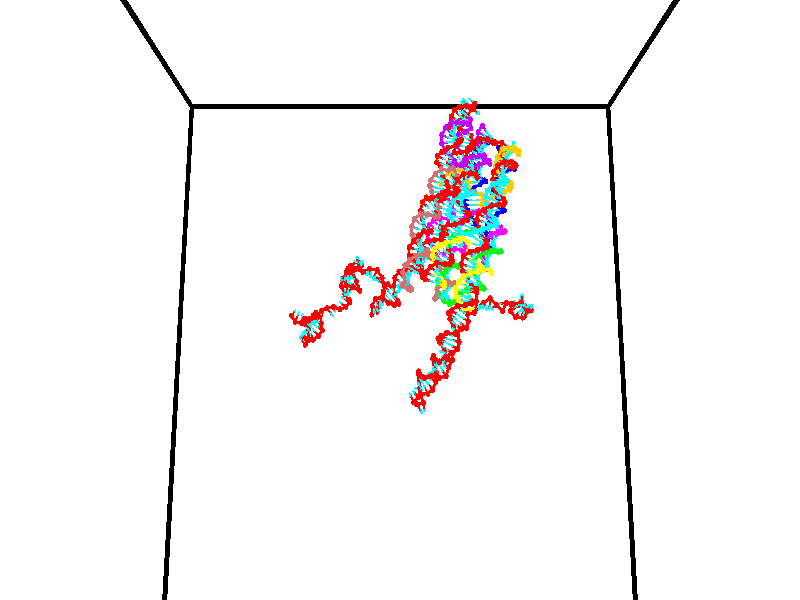 // switches for output
#declare DRAW_BASES = 1; // possible values are 0, 1; only relevant for DNA ribbons
#declare DRAW_BASES_TYPE = 3; // possible values are 1, 2, 3; only relevant for DNA ribbons
#declare DRAW_FOG = 0; // set to 1 to enable fog

#include "colors.inc"

#include "transforms.inc"
background { rgb <1, 1, 1>}

#default {
   normal{
       ripples 0.25
       frequency 0.20
       turbulence 0.2
       lambda 5
   }
	finish {
		phong 0.1
		phong_size 40.
	}
}

// original window dimensions: 1024x640


// camera settings

camera {
	sky <0, 0.179814, -0.983701>
	up <0, 0.179814, -0.983701>
	right 1.6 * <1, 0, 0>
	location <35, 94.9851, 44.8844>
	look_at <35, 29.7336, 32.9568>
	direction <0, -65.2515, -11.9276>
	angle 67.0682
}


# declare cpy_camera_pos = <35, 94.9851, 44.8844>;
# if (DRAW_FOG = 1)
fog {
	fog_type 2
	up vnormalize(cpy_camera_pos)
	color rgbt<1,1,1,0.3>
	distance 1e-5
	fog_alt 3e-3
	fog_offset 56
}
# end


// LIGHTS

# declare lum = 6;
global_settings {
	ambient_light rgb lum * <0.05, 0.05, 0.05>
	max_trace_level 15
}# declare cpy_direct_light_amount = 0.25;
light_source
{	1000 * <-1, -1.16352, -0.803886>,
	rgb lum * cpy_direct_light_amount
	parallel
}

light_source
{	1000 * <1, 1.16352, 0.803886>,
	rgb lum * cpy_direct_light_amount
	parallel
}

// strand 0

// nucleotide -1

// particle -1
sphere {
	<24.123220, 35.230740, 35.287025> 0.250000
	pigment { color rgbt <1,0,0,0> }
	no_shadow
}
cylinder {
	<24.229620, 34.924938, 35.052151>,  <24.293459, 34.741459, 34.911228>, 0.100000
	pigment { color rgbt <1,0,0,0> }
	no_shadow
}
cylinder {
	<24.229620, 34.924938, 35.052151>,  <24.123220, 35.230740, 35.287025>, 0.100000
	pigment { color rgbt <1,0,0,0> }
	no_shadow
}

// particle -1
sphere {
	<24.229620, 34.924938, 35.052151> 0.100000
	pigment { color rgbt <1,0,0,0> }
	no_shadow
}
sphere {
	0, 1
	scale<0.080000,0.200000,0.300000>
	matrix <0.849327, -0.102245, 0.517870,
		-0.455948, -0.636463, 0.622114,
		0.265997, -0.764500, -0.587184,
		24.309420, 34.695587, 34.875996>
	pigment { color rgbt <0,1,1,0> }
	no_shadow
}
cylinder {
	<24.434725, 34.796612, 35.742462>,  <24.123220, 35.230740, 35.287025>, 0.130000
	pigment { color rgbt <1,0,0,0> }
	no_shadow
}

// nucleotide -1

// particle -1
sphere {
	<24.434725, 34.796612, 35.742462> 0.250000
	pigment { color rgbt <1,0,0,0> }
	no_shadow
}
cylinder {
	<24.574408, 34.720879, 35.375374>,  <24.658216, 34.675438, 35.155121>, 0.100000
	pigment { color rgbt <1,0,0,0> }
	no_shadow
}
cylinder {
	<24.574408, 34.720879, 35.375374>,  <24.434725, 34.796612, 35.742462>, 0.100000
	pigment { color rgbt <1,0,0,0> }
	no_shadow
}

// particle -1
sphere {
	<24.574408, 34.720879, 35.375374> 0.100000
	pigment { color rgbt <1,0,0,0> }
	no_shadow
}
sphere {
	0, 1
	scale<0.080000,0.200000,0.300000>
	matrix <0.933326, 0.157450, 0.322663,
		0.083403, -0.969207, 0.231694,
		0.349207, -0.189335, -0.917718,
		24.679171, 34.664078, 35.100060>
	pigment { color rgbt <0,1,1,0> }
	no_shadow
}
cylinder {
	<24.966871, 34.309761, 35.780422>,  <24.434725, 34.796612, 35.742462>, 0.130000
	pigment { color rgbt <1,0,0,0> }
	no_shadow
}

// nucleotide -1

// particle -1
sphere {
	<24.966871, 34.309761, 35.780422> 0.250000
	pigment { color rgbt <1,0,0,0> }
	no_shadow
}
cylinder {
	<25.048933, 34.556301, 35.476311>,  <25.098169, 34.704227, 35.293842>, 0.100000
	pigment { color rgbt <1,0,0,0> }
	no_shadow
}
cylinder {
	<25.048933, 34.556301, 35.476311>,  <24.966871, 34.309761, 35.780422>, 0.100000
	pigment { color rgbt <1,0,0,0> }
	no_shadow
}

// particle -1
sphere {
	<25.048933, 34.556301, 35.476311> 0.100000
	pigment { color rgbt <1,0,0,0> }
	no_shadow
}
sphere {
	0, 1
	scale<0.080000,0.200000,0.300000>
	matrix <0.911254, 0.163146, 0.378154,
		0.357112, -0.770385, -0.528183,
		0.205154, 0.616352, -0.760277,
		25.110479, 34.741207, 35.248226>
	pigment { color rgbt <0,1,1,0> }
	no_shadow
}
cylinder {
	<25.600334, 34.098347, 35.506172>,  <24.966871, 34.309761, 35.780422>, 0.130000
	pigment { color rgbt <1,0,0,0> }
	no_shadow
}

// nucleotide -1

// particle -1
sphere {
	<25.600334, 34.098347, 35.506172> 0.250000
	pigment { color rgbt <1,0,0,0> }
	no_shadow
}
cylinder {
	<25.535744, 34.488770, 35.447868>,  <25.496988, 34.723022, 35.412888>, 0.100000
	pigment { color rgbt <1,0,0,0> }
	no_shadow
}
cylinder {
	<25.535744, 34.488770, 35.447868>,  <25.600334, 34.098347, 35.506172>, 0.100000
	pigment { color rgbt <1,0,0,0> }
	no_shadow
}

// particle -1
sphere {
	<25.535744, 34.488770, 35.447868> 0.100000
	pigment { color rgbt <1,0,0,0> }
	no_shadow
}
sphere {
	0, 1
	scale<0.080000,0.200000,0.300000>
	matrix <0.916958, 0.202994, 0.343485,
		0.364847, -0.078187, -0.927779,
		-0.161478, 0.976053, -0.145756,
		25.487301, 34.781586, 35.404140>
	pigment { color rgbt <0,1,1,0> }
	no_shadow
}
cylinder {
	<26.194736, 34.416599, 35.137894>,  <25.600334, 34.098347, 35.506172>, 0.130000
	pigment { color rgbt <1,0,0,0> }
	no_shadow
}

// nucleotide -1

// particle -1
sphere {
	<26.194736, 34.416599, 35.137894> 0.250000
	pigment { color rgbt <1,0,0,0> }
	no_shadow
}
cylinder {
	<26.002392, 34.712547, 35.326092>,  <25.886984, 34.890118, 35.439011>, 0.100000
	pigment { color rgbt <1,0,0,0> }
	no_shadow
}
cylinder {
	<26.002392, 34.712547, 35.326092>,  <26.194736, 34.416599, 35.137894>, 0.100000
	pigment { color rgbt <1,0,0,0> }
	no_shadow
}

// particle -1
sphere {
	<26.002392, 34.712547, 35.326092> 0.100000
	pigment { color rgbt <1,0,0,0> }
	no_shadow
}
sphere {
	0, 1
	scale<0.080000,0.200000,0.300000>
	matrix <0.876054, 0.383359, 0.292515,
		0.036056, 0.552836, -0.832510,
		-0.480863, 0.739871, 0.470492,
		25.858133, 34.934509, 35.467239>
	pigment { color rgbt <0,1,1,0> }
	no_shadow
}
cylinder {
	<26.550148, 35.029472, 34.995255>,  <26.194736, 34.416599, 35.137894>, 0.130000
	pigment { color rgbt <1,0,0,0> }
	no_shadow
}

// nucleotide -1

// particle -1
sphere {
	<26.550148, 35.029472, 34.995255> 0.250000
	pigment { color rgbt <1,0,0,0> }
	no_shadow
}
cylinder {
	<26.397322, 35.115261, 35.354816>,  <26.305626, 35.166733, 35.570553>, 0.100000
	pigment { color rgbt <1,0,0,0> }
	no_shadow
}
cylinder {
	<26.397322, 35.115261, 35.354816>,  <26.550148, 35.029472, 34.995255>, 0.100000
	pigment { color rgbt <1,0,0,0> }
	no_shadow
}

// particle -1
sphere {
	<26.397322, 35.115261, 35.354816> 0.100000
	pigment { color rgbt <1,0,0,0> }
	no_shadow
}
sphere {
	0, 1
	scale<0.080000,0.200000,0.300000>
	matrix <0.921365, 0.163655, 0.352567,
		-0.071494, 0.962922, -0.260133,
		-0.382066, 0.214471, 0.898903,
		26.282701, 35.179604, 35.624489>
	pigment { color rgbt <0,1,1,0> }
	no_shadow
}
cylinder {
	<27.082462, 35.311699, 35.208225>,  <26.550148, 35.029472, 34.995255>, 0.130000
	pigment { color rgbt <1,0,0,0> }
	no_shadow
}

// nucleotide -1

// particle -1
sphere {
	<27.082462, 35.311699, 35.208225> 0.250000
	pigment { color rgbt <1,0,0,0> }
	no_shadow
}
cylinder {
	<26.834534, 35.265087, 35.518642>,  <26.685776, 35.237118, 35.704891>, 0.100000
	pigment { color rgbt <1,0,0,0> }
	no_shadow
}
cylinder {
	<26.834534, 35.265087, 35.518642>,  <27.082462, 35.311699, 35.208225>, 0.100000
	pigment { color rgbt <1,0,0,0> }
	no_shadow
}

// particle -1
sphere {
	<26.834534, 35.265087, 35.518642> 0.100000
	pigment { color rgbt <1,0,0,0> }
	no_shadow
}
sphere {
	0, 1
	scale<0.080000,0.200000,0.300000>
	matrix <0.693985, 0.380258, 0.611383,
		-0.366343, 0.917510, -0.154819,
		-0.619821, -0.116534, 0.776042,
		26.648588, 35.230125, 35.751453>
	pigment { color rgbt <0,1,1,0> }
	no_shadow
}
cylinder {
	<27.060022, 34.856018, 35.880287>,  <27.082462, 35.311699, 35.208225>, 0.130000
	pigment { color rgbt <1,0,0,0> }
	no_shadow
}

// nucleotide -1

// particle -1
sphere {
	<27.060022, 34.856018, 35.880287> 0.250000
	pigment { color rgbt <1,0,0,0> }
	no_shadow
}
cylinder {
	<26.899357, 35.222092, 35.867020>,  <26.802958, 35.441734, 35.859058>, 0.100000
	pigment { color rgbt <1,0,0,0> }
	no_shadow
}
cylinder {
	<26.899357, 35.222092, 35.867020>,  <27.060022, 34.856018, 35.880287>, 0.100000
	pigment { color rgbt <1,0,0,0> }
	no_shadow
}

// particle -1
sphere {
	<26.899357, 35.222092, 35.867020> 0.100000
	pigment { color rgbt <1,0,0,0> }
	no_shadow
}
sphere {
	0, 1
	scale<0.080000,0.200000,0.300000>
	matrix <-0.260612, -0.079511, 0.962164,
		0.877921, 0.395112, 0.270446,
		-0.401666, 0.915186, -0.033167,
		26.778856, 35.496647, 35.857071>
	pigment { color rgbt <0,1,1,0> }
	no_shadow
}
cylinder {
	<27.215458, 35.113377, 36.509773>,  <27.060022, 34.856018, 35.880287>, 0.130000
	pigment { color rgbt <1,0,0,0> }
	no_shadow
}

// nucleotide -1

// particle -1
sphere {
	<27.215458, 35.113377, 36.509773> 0.250000
	pigment { color rgbt <1,0,0,0> }
	no_shadow
}
cylinder {
	<26.906927, 35.308273, 36.345997>,  <26.721807, 35.425213, 36.247730>, 0.100000
	pigment { color rgbt <1,0,0,0> }
	no_shadow
}
cylinder {
	<26.906927, 35.308273, 36.345997>,  <27.215458, 35.113377, 36.509773>, 0.100000
	pigment { color rgbt <1,0,0,0> }
	no_shadow
}

// particle -1
sphere {
	<26.906927, 35.308273, 36.345997> 0.100000
	pigment { color rgbt <1,0,0,0> }
	no_shadow
}
sphere {
	0, 1
	scale<0.080000,0.200000,0.300000>
	matrix <-0.552146, -0.192347, 0.811257,
		0.316525, 0.851818, 0.417393,
		-0.771328, 0.487245, -0.409445,
		26.675529, 35.454449, 36.223164>
	pigment { color rgbt <0,1,1,0> }
	no_shadow
}
cylinder {
	<26.892769, 35.416965, 37.060150>,  <27.215458, 35.113377, 36.509773>, 0.130000
	pigment { color rgbt <1,0,0,0> }
	no_shadow
}

// nucleotide -1

// particle -1
sphere {
	<26.892769, 35.416965, 37.060150> 0.250000
	pigment { color rgbt <1,0,0,0> }
	no_shadow
}
cylinder {
	<26.622953, 35.459026, 36.767864>,  <26.461063, 35.484261, 36.592495>, 0.100000
	pigment { color rgbt <1,0,0,0> }
	no_shadow
}
cylinder {
	<26.622953, 35.459026, 36.767864>,  <26.892769, 35.416965, 37.060150>, 0.100000
	pigment { color rgbt <1,0,0,0> }
	no_shadow
}

// particle -1
sphere {
	<26.622953, 35.459026, 36.767864> 0.100000
	pigment { color rgbt <1,0,0,0> }
	no_shadow
}
sphere {
	0, 1
	scale<0.080000,0.200000,0.300000>
	matrix <-0.735368, -0.182920, 0.652514,
		-0.065051, 0.977489, 0.200709,
		-0.674539, 0.105149, -0.730713,
		26.420591, 35.490570, 36.548649>
	pigment { color rgbt <0,1,1,0> }
	no_shadow
}
cylinder {
	<26.428053, 35.823505, 37.391598>,  <26.892769, 35.416965, 37.060150>, 0.130000
	pigment { color rgbt <1,0,0,0> }
	no_shadow
}

// nucleotide -1

// particle -1
sphere {
	<26.428053, 35.823505, 37.391598> 0.250000
	pigment { color rgbt <1,0,0,0> }
	no_shadow
}
cylinder {
	<26.260685, 35.623089, 37.088577>,  <26.160263, 35.502838, 36.906765>, 0.100000
	pigment { color rgbt <1,0,0,0> }
	no_shadow
}
cylinder {
	<26.260685, 35.623089, 37.088577>,  <26.428053, 35.823505, 37.391598>, 0.100000
	pigment { color rgbt <1,0,0,0> }
	no_shadow
}

// particle -1
sphere {
	<26.260685, 35.623089, 37.088577> 0.100000
	pigment { color rgbt <1,0,0,0> }
	no_shadow
}
sphere {
	0, 1
	scale<0.080000,0.200000,0.300000>
	matrix <-0.691346, -0.365230, 0.623416,
		-0.589037, 0.784579, -0.193573,
		-0.418421, -0.501041, -0.757550,
		26.135159, 35.472778, 36.861313>
	pigment { color rgbt <0,1,1,0> }
	no_shadow
}
cylinder {
	<25.794834, 36.001392, 37.316307>,  <26.428053, 35.823505, 37.391598>, 0.130000
	pigment { color rgbt <1,0,0,0> }
	no_shadow
}

// nucleotide -1

// particle -1
sphere {
	<25.794834, 36.001392, 37.316307> 0.250000
	pigment { color rgbt <1,0,0,0> }
	no_shadow
}
cylinder {
	<25.485428, 35.767380, 37.218811>,  <25.299784, 35.626972, 37.160313>, 0.100000
	pigment { color rgbt <1,0,0,0> }
	no_shadow
}
cylinder {
	<25.485428, 35.767380, 37.218811>,  <25.794834, 36.001392, 37.316307>, 0.100000
	pigment { color rgbt <1,0,0,0> }
	no_shadow
}

// particle -1
sphere {
	<25.485428, 35.767380, 37.218811> 0.100000
	pigment { color rgbt <1,0,0,0> }
	no_shadow
}
sphere {
	0, 1
	scale<0.080000,0.200000,0.300000>
	matrix <0.573055, -0.481353, -0.663255,
		0.270703, -0.652714, 0.707591,
		-0.773517, -0.585033, -0.243737,
		25.253372, 35.591869, 37.145691>
	pigment { color rgbt <0,1,1,0> }
	no_shadow
}
cylinder {
	<25.865482, 35.248302, 37.379177>,  <25.794834, 36.001392, 37.316307>, 0.130000
	pigment { color rgbt <1,0,0,0> }
	no_shadow
}

// nucleotide -1

// particle -1
sphere {
	<25.865482, 35.248302, 37.379177> 0.250000
	pigment { color rgbt <1,0,0,0> }
	no_shadow
}
cylinder {
	<25.623573, 35.317444, 37.068214>,  <25.478428, 35.358929, 36.881638>, 0.100000
	pigment { color rgbt <1,0,0,0> }
	no_shadow
}
cylinder {
	<25.623573, 35.317444, 37.068214>,  <25.865482, 35.248302, 37.379177>, 0.100000
	pigment { color rgbt <1,0,0,0> }
	no_shadow
}

// particle -1
sphere {
	<25.623573, 35.317444, 37.068214> 0.100000
	pigment { color rgbt <1,0,0,0> }
	no_shadow
}
sphere {
	0, 1
	scale<0.080000,0.200000,0.300000>
	matrix <0.685501, -0.383899, -0.618635,
		-0.405387, -0.907050, 0.113674,
		-0.604772, 0.172863, -0.777411,
		25.442141, 35.369301, 36.834991>
	pigment { color rgbt <0,1,1,0> }
	no_shadow
}
cylinder {
	<25.470798, 34.651665, 37.678986>,  <25.865482, 35.248302, 37.379177>, 0.130000
	pigment { color rgbt <1,0,0,0> }
	no_shadow
}

// nucleotide -1

// particle -1
sphere {
	<25.470798, 34.651665, 37.678986> 0.250000
	pigment { color rgbt <1,0,0,0> }
	no_shadow
}
cylinder {
	<25.206923, 34.675858, 37.379345>,  <25.048597, 34.690372, 37.199562>, 0.100000
	pigment { color rgbt <1,0,0,0> }
	no_shadow
}
cylinder {
	<25.206923, 34.675858, 37.379345>,  <25.470798, 34.651665, 37.678986>, 0.100000
	pigment { color rgbt <1,0,0,0> }
	no_shadow
}

// particle -1
sphere {
	<25.206923, 34.675858, 37.379345> 0.100000
	pigment { color rgbt <1,0,0,0> }
	no_shadow
}
sphere {
	0, 1
	scale<0.080000,0.200000,0.300000>
	matrix <0.736126, 0.252827, -0.627852,
		0.151418, -0.965619, -0.211310,
		-0.659690, 0.060483, -0.749100,
		25.009016, 34.694004, 37.154613>
	pigment { color rgbt <0,1,1,0> }
	no_shadow
}
cylinder {
	<25.724882, 34.359703, 37.068985>,  <25.470798, 34.651665, 37.678986>, 0.130000
	pigment { color rgbt <1,0,0,0> }
	no_shadow
}

// nucleotide -1

// particle -1
sphere {
	<25.724882, 34.359703, 37.068985> 0.250000
	pigment { color rgbt <1,0,0,0> }
	no_shadow
}
cylinder {
	<25.455811, 34.638920, 36.970810>,  <25.294367, 34.806450, 36.911903>, 0.100000
	pigment { color rgbt <1,0,0,0> }
	no_shadow
}
cylinder {
	<25.455811, 34.638920, 36.970810>,  <25.724882, 34.359703, 37.068985>, 0.100000
	pigment { color rgbt <1,0,0,0> }
	no_shadow
}

// particle -1
sphere {
	<25.455811, 34.638920, 36.970810> 0.100000
	pigment { color rgbt <1,0,0,0> }
	no_shadow
}
sphere {
	0, 1
	scale<0.080000,0.200000,0.300000>
	matrix <0.658640, 0.413719, -0.628514,
		-0.337186, -0.584445, -0.738058,
		-0.672680, 0.698041, -0.245439,
		25.254007, 34.848331, 36.897179>
	pigment { color rgbt <0,1,1,0> }
	no_shadow
}
cylinder {
	<25.765924, 34.430012, 36.280266>,  <25.724882, 34.359703, 37.068985>, 0.130000
	pigment { color rgbt <1,0,0,0> }
	no_shadow
}

// nucleotide -1

// particle -1
sphere {
	<25.765924, 34.430012, 36.280266> 0.250000
	pigment { color rgbt <1,0,0,0> }
	no_shadow
}
cylinder {
	<25.642813, 34.762993, 36.464565>,  <25.568947, 34.962784, 36.575146>, 0.100000
	pigment { color rgbt <1,0,0,0> }
	no_shadow
}
cylinder {
	<25.642813, 34.762993, 36.464565>,  <25.765924, 34.430012, 36.280266>, 0.100000
	pigment { color rgbt <1,0,0,0> }
	no_shadow
}

// particle -1
sphere {
	<25.642813, 34.762993, 36.464565> 0.100000
	pigment { color rgbt <1,0,0,0> }
	no_shadow
}
sphere {
	0, 1
	scale<0.080000,0.200000,0.300000>
	matrix <0.608462, 0.544499, -0.577317,
		-0.731469, 0.102664, -0.674102,
		-0.307778, 0.832455, 0.460751,
		25.550480, 35.012730, 36.602791>
	pigment { color rgbt <0,1,1,0> }
	no_shadow
}
cylinder {
	<25.402161, 34.877140, 35.926388>,  <25.765924, 34.430012, 36.280266>, 0.130000
	pigment { color rgbt <1,0,0,0> }
	no_shadow
}

// nucleotide -1

// particle -1
sphere {
	<25.402161, 34.877140, 35.926388> 0.250000
	pigment { color rgbt <1,0,0,0> }
	no_shadow
}
cylinder {
	<25.617092, 35.073387, 36.200783>,  <25.746050, 35.191135, 36.365417>, 0.100000
	pigment { color rgbt <1,0,0,0> }
	no_shadow
}
cylinder {
	<25.617092, 35.073387, 36.200783>,  <25.402161, 34.877140, 35.926388>, 0.100000
	pigment { color rgbt <1,0,0,0> }
	no_shadow
}

// particle -1
sphere {
	<25.617092, 35.073387, 36.200783> 0.100000
	pigment { color rgbt <1,0,0,0> }
	no_shadow
}
sphere {
	0, 1
	scale<0.080000,0.200000,0.300000>
	matrix <0.588012, 0.365146, -0.721741,
		-0.604583, 0.791178, -0.092286,
		0.537328, 0.490617, 0.685984,
		25.778290, 35.220573, 36.406578>
	pigment { color rgbt <0,1,1,0> }
	no_shadow
}
cylinder {
	<25.513653, 35.477493, 35.588066>,  <25.402161, 34.877140, 35.926388>, 0.130000
	pigment { color rgbt <1,0,0,0> }
	no_shadow
}

// nucleotide -1

// particle -1
sphere {
	<25.513653, 35.477493, 35.588066> 0.250000
	pigment { color rgbt <1,0,0,0> }
	no_shadow
}
cylinder {
	<25.780022, 35.475552, 35.886471>,  <25.939842, 35.474384, 36.065514>, 0.100000
	pigment { color rgbt <1,0,0,0> }
	no_shadow
}
cylinder {
	<25.780022, 35.475552, 35.886471>,  <25.513653, 35.477493, 35.588066>, 0.100000
	pigment { color rgbt <1,0,0,0> }
	no_shadow
}

// particle -1
sphere {
	<25.780022, 35.475552, 35.886471> 0.100000
	pigment { color rgbt <1,0,0,0> }
	no_shadow
}
sphere {
	0, 1
	scale<0.080000,0.200000,0.300000>
	matrix <0.610184, 0.578872, -0.540909,
		-0.429215, 0.815404, 0.388446,
		0.665920, -0.004857, 0.746007,
		25.979797, 35.474094, 36.110271>
	pigment { color rgbt <0,1,1,0> }
	no_shadow
}
cylinder {
	<25.654573, 36.157421, 35.851990>,  <25.513653, 35.477493, 35.588066>, 0.130000
	pigment { color rgbt <1,0,0,0> }
	no_shadow
}

// nucleotide -1

// particle -1
sphere {
	<25.654573, 36.157421, 35.851990> 0.250000
	pigment { color rgbt <1,0,0,0> }
	no_shadow
}
cylinder {
	<25.963831, 35.916748, 35.932217>,  <26.149385, 35.772343, 35.980350>, 0.100000
	pigment { color rgbt <1,0,0,0> }
	no_shadow
}
cylinder {
	<25.963831, 35.916748, 35.932217>,  <25.654573, 36.157421, 35.851990>, 0.100000
	pigment { color rgbt <1,0,0,0> }
	no_shadow
}

// particle -1
sphere {
	<25.963831, 35.916748, 35.932217> 0.100000
	pigment { color rgbt <1,0,0,0> }
	no_shadow
}
sphere {
	0, 1
	scale<0.080000,0.200000,0.300000>
	matrix <0.606436, 0.608730, -0.511549,
		0.185703, 0.517129, 0.835519,
		0.773143, -0.601685, 0.200563,
		26.195774, 35.736244, 35.992386>
	pigment { color rgbt <0,1,1,0> }
	no_shadow
}
cylinder {
	<26.136576, 36.672901, 35.786324>,  <25.654573, 36.157421, 35.851990>, 0.130000
	pigment { color rgbt <1,0,0,0> }
	no_shadow
}

// nucleotide -1

// particle -1
sphere {
	<26.136576, 36.672901, 35.786324> 0.250000
	pigment { color rgbt <1,0,0,0> }
	no_shadow
}
cylinder {
	<26.331678, 36.324013, 35.800865>,  <26.448740, 36.114677, 35.809589>, 0.100000
	pigment { color rgbt <1,0,0,0> }
	no_shadow
}
cylinder {
	<26.331678, 36.324013, 35.800865>,  <26.136576, 36.672901, 35.786324>, 0.100000
	pigment { color rgbt <1,0,0,0> }
	no_shadow
}

// particle -1
sphere {
	<26.331678, 36.324013, 35.800865> 0.100000
	pigment { color rgbt <1,0,0,0> }
	no_shadow
}
sphere {
	0, 1
	scale<0.080000,0.200000,0.300000>
	matrix <0.681313, 0.354302, -0.640534,
		0.545809, 0.337190, 0.767069,
		0.487755, -0.872223, 0.036351,
		26.478004, 36.062347, 35.811771>
	pigment { color rgbt <0,1,1,0> }
	no_shadow
}
cylinder {
	<26.777168, 36.940571, 35.665890>,  <26.136576, 36.672901, 35.786324>, 0.130000
	pigment { color rgbt <1,0,0,0> }
	no_shadow
}

// nucleotide -1

// particle -1
sphere {
	<26.777168, 36.940571, 35.665890> 0.250000
	pigment { color rgbt <1,0,0,0> }
	no_shadow
}
cylinder {
	<26.791153, 36.541382, 35.644592>,  <26.799543, 36.301868, 35.631813>, 0.100000
	pigment { color rgbt <1,0,0,0> }
	no_shadow
}
cylinder {
	<26.791153, 36.541382, 35.644592>,  <26.777168, 36.940571, 35.665890>, 0.100000
	pigment { color rgbt <1,0,0,0> }
	no_shadow
}

// particle -1
sphere {
	<26.791153, 36.541382, 35.644592> 0.100000
	pigment { color rgbt <1,0,0,0> }
	no_shadow
}
sphere {
	0, 1
	scale<0.080000,0.200000,0.300000>
	matrix <0.712191, 0.062254, -0.699220,
		0.701114, -0.013470, 0.712922,
		0.034964, -0.997969, -0.053240,
		26.801641, 36.241989, 35.628620>
	pigment { color rgbt <0,1,1,0> }
	no_shadow
}
cylinder {
	<27.349314, 36.833099, 35.143448>,  <26.777168, 36.940571, 35.665890>, 0.130000
	pigment { color rgbt <1,0,0,0> }
	no_shadow
}

// nucleotide -1

// particle -1
sphere {
	<27.349314, 36.833099, 35.143448> 0.250000
	pigment { color rgbt <1,0,0,0> }
	no_shadow
}
cylinder {
	<27.225243, 36.454609, 35.180187>,  <27.150801, 36.227512, 35.202232>, 0.100000
	pigment { color rgbt <1,0,0,0> }
	no_shadow
}
cylinder {
	<27.225243, 36.454609, 35.180187>,  <27.349314, 36.833099, 35.143448>, 0.100000
	pigment { color rgbt <1,0,0,0> }
	no_shadow
}

// particle -1
sphere {
	<27.225243, 36.454609, 35.180187> 0.100000
	pigment { color rgbt <1,0,0,0> }
	no_shadow
}
sphere {
	0, 1
	scale<0.080000,0.200000,0.300000>
	matrix <0.748028, -0.302546, -0.590695,
		0.586723, -0.114512, 0.801650,
		-0.310178, -0.946231, 0.091852,
		27.132189, 36.170738, 35.207745>
	pigment { color rgbt <0,1,1,0> }
	no_shadow
}
cylinder {
	<27.799290, 36.403183, 34.855656>,  <27.349314, 36.833099, 35.143448>, 0.130000
	pigment { color rgbt <1,0,0,0> }
	no_shadow
}

// nucleotide -1

// particle -1
sphere {
	<27.799290, 36.403183, 34.855656> 0.250000
	pigment { color rgbt <1,0,0,0> }
	no_shadow
}
cylinder {
	<28.060198, 36.275997, 35.130882>,  <28.216743, 36.199684, 35.296021>, 0.100000
	pigment { color rgbt <1,0,0,0> }
	no_shadow
}
cylinder {
	<28.060198, 36.275997, 35.130882>,  <27.799290, 36.403183, 34.855656>, 0.100000
	pigment { color rgbt <1,0,0,0> }
	no_shadow
}

// particle -1
sphere {
	<28.060198, 36.275997, 35.130882> 0.100000
	pigment { color rgbt <1,0,0,0> }
	no_shadow
}
sphere {
	0, 1
	scale<0.080000,0.200000,0.300000>
	matrix <0.651251, -0.229376, -0.723366,
		0.387831, 0.919938, 0.057458,
		0.652272, -0.317963, 0.688070,
		28.255880, 36.180607, 35.337303>
	pigment { color rgbt <0,1,1,0> }
	no_shadow
}
cylinder {
	<28.511778, 36.848087, 34.822014>,  <27.799290, 36.403183, 34.855656>, 0.130000
	pigment { color rgbt <1,0,0,0> }
	no_shadow
}

// nucleotide -1

// particle -1
sphere {
	<28.511778, 36.848087, 34.822014> 0.250000
	pigment { color rgbt <1,0,0,0> }
	no_shadow
}
cylinder {
	<28.526161, 36.463055, 34.929451>,  <28.534792, 36.232037, 34.993916>, 0.100000
	pigment { color rgbt <1,0,0,0> }
	no_shadow
}
cylinder {
	<28.526161, 36.463055, 34.929451>,  <28.511778, 36.848087, 34.822014>, 0.100000
	pigment { color rgbt <1,0,0,0> }
	no_shadow
}

// particle -1
sphere {
	<28.526161, 36.463055, 34.929451> 0.100000
	pigment { color rgbt <1,0,0,0> }
	no_shadow
}
sphere {
	0, 1
	scale<0.080000,0.200000,0.300000>
	matrix <0.636590, -0.185121, -0.748654,
		0.770364, 0.197907, 0.606113,
		0.035959, -0.962582, 0.268596,
		28.536949, 36.174282, 35.010029>
	pigment { color rgbt <0,1,1,0> }
	no_shadow
}
cylinder {
	<29.122028, 36.591007, 34.986000>,  <28.511778, 36.848087, 34.822014>, 0.130000
	pigment { color rgbt <1,0,0,0> }
	no_shadow
}

// nucleotide -1

// particle -1
sphere {
	<29.122028, 36.591007, 34.986000> 0.250000
	pigment { color rgbt <1,0,0,0> }
	no_shadow
}
cylinder {
	<28.914904, 36.291611, 34.820290>,  <28.790628, 36.111973, 34.720863>, 0.100000
	pigment { color rgbt <1,0,0,0> }
	no_shadow
}
cylinder {
	<28.914904, 36.291611, 34.820290>,  <29.122028, 36.591007, 34.986000>, 0.100000
	pigment { color rgbt <1,0,0,0> }
	no_shadow
}

// particle -1
sphere {
	<28.914904, 36.291611, 34.820290> 0.100000
	pigment { color rgbt <1,0,0,0> }
	no_shadow
}
sphere {
	0, 1
	scale<0.080000,0.200000,0.300000>
	matrix <0.722384, -0.123134, -0.680441,
		0.458295, -0.651607, 0.604461,
		-0.517810, -0.748496, -0.414279,
		28.759560, 36.067062, 34.696007>
	pigment { color rgbt <0,1,1,0> }
	no_shadow
}
cylinder {
	<29.664814, 36.362663, 34.735298>,  <29.122028, 36.591007, 34.986000>, 0.130000
	pigment { color rgbt <1,0,0,0> }
	no_shadow
}

// nucleotide -1

// particle -1
sphere {
	<29.664814, 36.362663, 34.735298> 0.250000
	pigment { color rgbt <1,0,0,0> }
	no_shadow
}
cylinder {
	<29.369122, 36.188232, 34.530018>,  <29.191706, 36.083572, 34.406849>, 0.100000
	pigment { color rgbt <1,0,0,0> }
	no_shadow
}
cylinder {
	<29.369122, 36.188232, 34.530018>,  <29.664814, 36.362663, 34.735298>, 0.100000
	pigment { color rgbt <1,0,0,0> }
	no_shadow
}

// particle -1
sphere {
	<29.369122, 36.188232, 34.530018> 0.100000
	pigment { color rgbt <1,0,0,0> }
	no_shadow
}
sphere {
	0, 1
	scale<0.080000,0.200000,0.300000>
	matrix <0.614817, -0.125987, -0.778542,
		0.274848, -0.891046, 0.361241,
		-0.739229, -0.436078, -0.513203,
		29.147352, 36.057407, 34.376057>
	pigment { color rgbt <0,1,1,0> }
	no_shadow
}
cylinder {
	<30.024637, 35.944435, 34.302013>,  <29.664814, 36.362663, 34.735298>, 0.130000
	pigment { color rgbt <1,0,0,0> }
	no_shadow
}

// nucleotide -1

// particle -1
sphere {
	<30.024637, 35.944435, 34.302013> 0.250000
	pigment { color rgbt <1,0,0,0> }
	no_shadow
}
cylinder {
	<29.674265, 35.957352, 34.109470>,  <29.464041, 35.965103, 33.993946>, 0.100000
	pigment { color rgbt <1,0,0,0> }
	no_shadow
}
cylinder {
	<29.674265, 35.957352, 34.109470>,  <30.024637, 35.944435, 34.302013>, 0.100000
	pigment { color rgbt <1,0,0,0> }
	no_shadow
}

// particle -1
sphere {
	<29.674265, 35.957352, 34.109470> 0.100000
	pigment { color rgbt <1,0,0,0> }
	no_shadow
}
sphere {
	0, 1
	scale<0.080000,0.200000,0.300000>
	matrix <0.466176, -0.200188, -0.861745,
		-0.124189, -0.979225, 0.160297,
		-0.875932, 0.032293, -0.481353,
		29.411486, 35.967041, 33.965065>
	pigment { color rgbt <0,1,1,0> }
	no_shadow
}
cylinder {
	<29.887117, 35.303936, 33.948551>,  <30.024637, 35.944435, 34.302013>, 0.130000
	pigment { color rgbt <1,0,0,0> }
	no_shadow
}

// nucleotide -1

// particle -1
sphere {
	<29.887117, 35.303936, 33.948551> 0.250000
	pigment { color rgbt <1,0,0,0> }
	no_shadow
}
cylinder {
	<29.709404, 35.618084, 33.776127>,  <29.602776, 35.806572, 33.672672>, 0.100000
	pigment { color rgbt <1,0,0,0> }
	no_shadow
}
cylinder {
	<29.709404, 35.618084, 33.776127>,  <29.887117, 35.303936, 33.948551>, 0.100000
	pigment { color rgbt <1,0,0,0> }
	no_shadow
}

// particle -1
sphere {
	<29.709404, 35.618084, 33.776127> 0.100000
	pigment { color rgbt <1,0,0,0> }
	no_shadow
}
sphere {
	0, 1
	scale<0.080000,0.200000,0.300000>
	matrix <0.301671, -0.321905, -0.897425,
		-0.843569, -0.528747, -0.093906,
		-0.444282, 0.785368, -0.431057,
		29.576120, 35.853695, 33.646809>
	pigment { color rgbt <0,1,1,0> }
	no_shadow
}
cylinder {
	<29.420916, 35.046150, 33.450016>,  <29.887117, 35.303936, 33.948551>, 0.130000
	pigment { color rgbt <1,0,0,0> }
	no_shadow
}

// nucleotide -1

// particle -1
sphere {
	<29.420916, 35.046150, 33.450016> 0.250000
	pigment { color rgbt <1,0,0,0> }
	no_shadow
}
cylinder {
	<29.495785, 35.422745, 33.337891>,  <29.540707, 35.648701, 33.270615>, 0.100000
	pigment { color rgbt <1,0,0,0> }
	no_shadow
}
cylinder {
	<29.495785, 35.422745, 33.337891>,  <29.420916, 35.046150, 33.450016>, 0.100000
	pigment { color rgbt <1,0,0,0> }
	no_shadow
}

// particle -1
sphere {
	<29.495785, 35.422745, 33.337891> 0.100000
	pigment { color rgbt <1,0,0,0> }
	no_shadow
}
sphere {
	0, 1
	scale<0.080000,0.200000,0.300000>
	matrix <0.286753, -0.325295, -0.901086,
		-0.939542, 0.088279, -0.330860,
		0.187174, 0.941483, -0.280314,
		29.551937, 35.705189, 33.253796>
	pigment { color rgbt <0,1,1,0> }
	no_shadow
}
cylinder {
	<29.068716, 35.359097, 32.784996>,  <29.420916, 35.046150, 33.450016>, 0.130000
	pigment { color rgbt <1,0,0,0> }
	no_shadow
}

// nucleotide -1

// particle -1
sphere {
	<29.068716, 35.359097, 32.784996> 0.250000
	pigment { color rgbt <1,0,0,0> }
	no_shadow
}
cylinder {
	<29.429934, 35.512520, 32.862343>,  <29.646664, 35.604576, 32.908749>, 0.100000
	pigment { color rgbt <1,0,0,0> }
	no_shadow
}
cylinder {
	<29.429934, 35.512520, 32.862343>,  <29.068716, 35.359097, 32.784996>, 0.100000
	pigment { color rgbt <1,0,0,0> }
	no_shadow
}

// particle -1
sphere {
	<29.429934, 35.512520, 32.862343> 0.100000
	pigment { color rgbt <1,0,0,0> }
	no_shadow
}
sphere {
	0, 1
	scale<0.080000,0.200000,0.300000>
	matrix <0.333827, -0.343405, -0.877856,
		-0.270310, 0.857294, -0.438154,
		0.903046, 0.383561, 0.193363,
		29.700848, 35.627586, 32.920353>
	pigment { color rgbt <0,1,1,0> }
	no_shadow
}
cylinder {
	<29.242073, 35.849911, 32.281364>,  <29.068716, 35.359097, 32.784996>, 0.130000
	pigment { color rgbt <1,0,0,0> }
	no_shadow
}

// nucleotide -1

// particle -1
sphere {
	<29.242073, 35.849911, 32.281364> 0.250000
	pigment { color rgbt <1,0,0,0> }
	no_shadow
}
cylinder {
	<29.592869, 35.743408, 32.441364>,  <29.803347, 35.679508, 32.537365>, 0.100000
	pigment { color rgbt <1,0,0,0> }
	no_shadow
}
cylinder {
	<29.592869, 35.743408, 32.441364>,  <29.242073, 35.849911, 32.281364>, 0.100000
	pigment { color rgbt <1,0,0,0> }
	no_shadow
}

// particle -1
sphere {
	<29.592869, 35.743408, 32.441364> 0.100000
	pigment { color rgbt <1,0,0,0> }
	no_shadow
}
sphere {
	0, 1
	scale<0.080000,0.200000,0.300000>
	matrix <0.407789, -0.027901, -0.912650,
		0.254155, 0.963500, 0.084105,
		0.876991, -0.266252, 0.399996,
		29.855967, 35.663532, 32.561363>
	pigment { color rgbt <0,1,1,0> }
	no_shadow
}
cylinder {
	<29.639681, 36.227150, 31.836193>,  <29.242073, 35.849911, 32.281364>, 0.130000
	pigment { color rgbt <1,0,0,0> }
	no_shadow
}

// nucleotide -1

// particle -1
sphere {
	<29.639681, 36.227150, 31.836193> 0.250000
	pigment { color rgbt <1,0,0,0> }
	no_shadow
}
cylinder {
	<29.881699, 35.923294, 31.931580>,  <30.026909, 35.740978, 31.988811>, 0.100000
	pigment { color rgbt <1,0,0,0> }
	no_shadow
}
cylinder {
	<29.881699, 35.923294, 31.931580>,  <29.639681, 36.227150, 31.836193>, 0.100000
	pigment { color rgbt <1,0,0,0> }
	no_shadow
}

// particle -1
sphere {
	<29.881699, 35.923294, 31.931580> 0.100000
	pigment { color rgbt <1,0,0,0> }
	no_shadow
}
sphere {
	0, 1
	scale<0.080000,0.200000,0.300000>
	matrix <0.465478, 0.094498, -0.880000,
		0.645951, 0.643439, 0.410773,
		0.605044, -0.759642, 0.238466,
		30.063211, 35.695400, 32.003120>
	pigment { color rgbt <0,1,1,0> }
	no_shadow
}
cylinder {
	<30.385471, 36.458496, 31.669865>,  <29.639681, 36.227150, 31.836193>, 0.130000
	pigment { color rgbt <1,0,0,0> }
	no_shadow
}

// nucleotide -1

// particle -1
sphere {
	<30.385471, 36.458496, 31.669865> 0.250000
	pigment { color rgbt <1,0,0,0> }
	no_shadow
}
cylinder {
	<30.356668, 36.059589, 31.676580>,  <30.339386, 35.820248, 31.680611>, 0.100000
	pigment { color rgbt <1,0,0,0> }
	no_shadow
}
cylinder {
	<30.356668, 36.059589, 31.676580>,  <30.385471, 36.458496, 31.669865>, 0.100000
	pigment { color rgbt <1,0,0,0> }
	no_shadow
}

// particle -1
sphere {
	<30.356668, 36.059589, 31.676580> 0.100000
	pigment { color rgbt <1,0,0,0> }
	no_shadow
}
sphere {
	0, 1
	scale<0.080000,0.200000,0.300000>
	matrix <0.311927, -0.038505, -0.949326,
		0.947373, -0.063122, 0.313846,
		-0.072008, -0.997263, 0.016789,
		30.335066, 35.760410, 31.681618>
	pigment { color rgbt <0,1,1,0> }
	no_shadow
}
cylinder {
	<31.007353, 36.053574, 31.356852>,  <30.385471, 36.458496, 31.669865>, 0.130000
	pigment { color rgbt <1,0,0,0> }
	no_shadow
}

// nucleotide -1

// particle -1
sphere {
	<31.007353, 36.053574, 31.356852> 0.250000
	pigment { color rgbt <1,0,0,0> }
	no_shadow
}
cylinder {
	<30.668303, 35.843311, 31.327959>,  <30.464872, 35.717155, 31.310623>, 0.100000
	pigment { color rgbt <1,0,0,0> }
	no_shadow
}
cylinder {
	<30.668303, 35.843311, 31.327959>,  <31.007353, 36.053574, 31.356852>, 0.100000
	pigment { color rgbt <1,0,0,0> }
	no_shadow
}

// particle -1
sphere {
	<30.668303, 35.843311, 31.327959> 0.100000
	pigment { color rgbt <1,0,0,0> }
	no_shadow
}
sphere {
	0, 1
	scale<0.080000,0.200000,0.300000>
	matrix <0.200551, -0.191358, -0.960813,
		0.491234, -0.828895, 0.267621,
		-0.847625, -0.525656, -0.072234,
		30.414015, 35.685616, 31.306290>
	pigment { color rgbt <0,1,1,0> }
	no_shadow
}
cylinder {
	<31.108854, 35.426758, 31.024361>,  <31.007353, 36.053574, 31.356852>, 0.130000
	pigment { color rgbt <1,0,0,0> }
	no_shadow
}

// nucleotide -1

// particle -1
sphere {
	<31.108854, 35.426758, 31.024361> 0.250000
	pigment { color rgbt <1,0,0,0> }
	no_shadow
}
cylinder {
	<30.783562, 35.611610, 30.882891>,  <30.588387, 35.722523, 30.798008>, 0.100000
	pigment { color rgbt <1,0,0,0> }
	no_shadow
}
cylinder {
	<30.783562, 35.611610, 30.882891>,  <31.108854, 35.426758, 31.024361>, 0.100000
	pigment { color rgbt <1,0,0,0> }
	no_shadow
}

// particle -1
sphere {
	<30.783562, 35.611610, 30.882891> 0.100000
	pigment { color rgbt <1,0,0,0> }
	no_shadow
}
sphere {
	0, 1
	scale<0.080000,0.200000,0.300000>
	matrix <0.302849, -0.182884, -0.935327,
		-0.496927, -0.867748, 0.008770,
		-0.813232, 0.462133, -0.353676,
		30.539593, 35.750252, 30.776789>
	pigment { color rgbt <0,1,1,0> }
	no_shadow
}
cylinder {
	<30.651747, 34.977848, 30.600311>,  <31.108854, 35.426758, 31.024361>, 0.130000
	pigment { color rgbt <1,0,0,0> }
	no_shadow
}

// nucleotide -1

// particle -1
sphere {
	<30.651747, 34.977848, 30.600311> 0.250000
	pigment { color rgbt <1,0,0,0> }
	no_shadow
}
cylinder {
	<30.662605, 35.369003, 30.517372>,  <30.669121, 35.603699, 30.467609>, 0.100000
	pigment { color rgbt <1,0,0,0> }
	no_shadow
}
cylinder {
	<30.662605, 35.369003, 30.517372>,  <30.651747, 34.977848, 30.600311>, 0.100000
	pigment { color rgbt <1,0,0,0> }
	no_shadow
}

// particle -1
sphere {
	<30.662605, 35.369003, 30.517372> 0.100000
	pigment { color rgbt <1,0,0,0> }
	no_shadow
}
sphere {
	0, 1
	scale<0.080000,0.200000,0.300000>
	matrix <0.319383, -0.205036, -0.925178,
		-0.947237, -0.041105, -0.317889,
		0.027149, 0.977891, -0.207346,
		30.670750, 35.662369, 30.455168>
	pigment { color rgbt <0,1,1,0> }
	no_shadow
}
cylinder {
	<29.916712, 34.774963, 30.922682>,  <30.651747, 34.977848, 30.600311>, 0.130000
	pigment { color rgbt <1,0,0,0> }
	no_shadow
}

// nucleotide -1

// particle -1
sphere {
	<29.916712, 34.774963, 30.922682> 0.250000
	pigment { color rgbt <1,0,0,0> }
	no_shadow
}
cylinder {
	<30.178453, 35.019230, 31.101080>,  <30.335499, 35.165791, 31.208118>, 0.100000
	pigment { color rgbt <1,0,0,0> }
	no_shadow
}
cylinder {
	<30.178453, 35.019230, 31.101080>,  <29.916712, 34.774963, 30.922682>, 0.100000
	pigment { color rgbt <1,0,0,0> }
	no_shadow
}

// particle -1
sphere {
	<30.178453, 35.019230, 31.101080> 0.100000
	pigment { color rgbt <1,0,0,0> }
	no_shadow
}
sphere {
	0, 1
	scale<0.080000,0.200000,0.300000>
	matrix <-0.406864, -0.212833, 0.888349,
		0.637405, -0.762753, 0.109189,
		0.654352, 0.610663, 0.445998,
		30.374760, 35.202431, 31.234879>
	pigment { color rgbt <0,1,1,0> }
	no_shadow
}
cylinder {
	<30.177860, 34.445522, 31.542917>,  <29.916712, 34.774963, 30.922682>, 0.130000
	pigment { color rgbt <1,0,0,0> }
	no_shadow
}

// nucleotide -1

// particle -1
sphere {
	<30.177860, 34.445522, 31.542917> 0.250000
	pigment { color rgbt <1,0,0,0> }
	no_shadow
}
cylinder {
	<30.277925, 34.828438, 31.600916>,  <30.337965, 35.058186, 31.635715>, 0.100000
	pigment { color rgbt <1,0,0,0> }
	no_shadow
}
cylinder {
	<30.277925, 34.828438, 31.600916>,  <30.177860, 34.445522, 31.542917>, 0.100000
	pigment { color rgbt <1,0,0,0> }
	no_shadow
}

// particle -1
sphere {
	<30.277925, 34.828438, 31.600916> 0.100000
	pigment { color rgbt <1,0,0,0> }
	no_shadow
}
sphere {
	0, 1
	scale<0.080000,0.200000,0.300000>
	matrix <-0.230145, -0.086671, 0.969289,
		0.940453, -0.275849, 0.198633,
		0.250162, 0.957286, 0.144995,
		30.352974, 35.115623, 31.644415>
	pigment { color rgbt <0,1,1,0> }
	no_shadow
}
cylinder {
	<30.527210, 34.508446, 32.202419>,  <30.177860, 34.445522, 31.542917>, 0.130000
	pigment { color rgbt <1,0,0,0> }
	no_shadow
}

// nucleotide -1

// particle -1
sphere {
	<30.527210, 34.508446, 32.202419> 0.250000
	pigment { color rgbt <1,0,0,0> }
	no_shadow
}
cylinder {
	<30.361105, 34.868347, 32.148754>,  <30.261442, 35.084290, 32.116554>, 0.100000
	pigment { color rgbt <1,0,0,0> }
	no_shadow
}
cylinder {
	<30.361105, 34.868347, 32.148754>,  <30.527210, 34.508446, 32.202419>, 0.100000
	pigment { color rgbt <1,0,0,0> }
	no_shadow
}

// particle -1
sphere {
	<30.361105, 34.868347, 32.148754> 0.100000
	pigment { color rgbt <1,0,0,0> }
	no_shadow
}
sphere {
	0, 1
	scale<0.080000,0.200000,0.300000>
	matrix <-0.325188, -0.009084, 0.945606,
		0.849594, 0.436302, 0.296361,
		-0.415262, 0.899754, -0.134162,
		30.236526, 35.138275, 32.108505>
	pigment { color rgbt <0,1,1,0> }
	no_shadow
}
cylinder {
	<30.676067, 34.892662, 32.756920>,  <30.527210, 34.508446, 32.202419>, 0.130000
	pigment { color rgbt <1,0,0,0> }
	no_shadow
}

// nucleotide -1

// particle -1
sphere {
	<30.676067, 34.892662, 32.756920> 0.250000
	pigment { color rgbt <1,0,0,0> }
	no_shadow
}
cylinder {
	<30.333086, 35.054657, 32.629951>,  <30.127296, 35.151855, 32.553768>, 0.100000
	pigment { color rgbt <1,0,0,0> }
	no_shadow
}
cylinder {
	<30.333086, 35.054657, 32.629951>,  <30.676067, 34.892662, 32.756920>, 0.100000
	pigment { color rgbt <1,0,0,0> }
	no_shadow
}

// particle -1
sphere {
	<30.333086, 35.054657, 32.629951> 0.100000
	pigment { color rgbt <1,0,0,0> }
	no_shadow
}
sphere {
	0, 1
	scale<0.080000,0.200000,0.300000>
	matrix <-0.416038, -0.182639, 0.890817,
		0.302797, 0.895894, 0.325095,
		-0.857453, 0.404989, -0.317423,
		30.075850, 35.176155, 32.534725>
	pigment { color rgbt <0,1,1,0> }
	no_shadow
}
cylinder {
	<30.972929, 35.412556, 33.194557>,  <30.676067, 34.892662, 32.756920>, 0.130000
	pigment { color rgbt <1,0,0,0> }
	no_shadow
}

// nucleotide -1

// particle -1
sphere {
	<30.972929, 35.412556, 33.194557> 0.250000
	pigment { color rgbt <1,0,0,0> }
	no_shadow
}
cylinder {
	<30.647158, 35.512302, 32.984978>,  <30.451694, 35.572151, 32.859230>, 0.100000
	pigment { color rgbt <1,0,0,0> }
	no_shadow
}
cylinder {
	<30.647158, 35.512302, 32.984978>,  <30.972929, 35.412556, 33.194557>, 0.100000
	pigment { color rgbt <1,0,0,0> }
	no_shadow
}

// particle -1
sphere {
	<30.647158, 35.512302, 32.984978> 0.100000
	pigment { color rgbt <1,0,0,0> }
	no_shadow
}
sphere {
	0, 1
	scale<0.080000,0.200000,0.300000>
	matrix <-0.370774, 0.470934, 0.800467,
		0.446352, 0.846191, -0.291086,
		-0.814431, 0.249363, -0.523948,
		30.402828, 35.587112, 32.827793>
	pigment { color rgbt <0,1,1,0> }
	no_shadow
}
cylinder {
	<30.881998, 36.090019, 33.242344>,  <30.972929, 35.412556, 33.194557>, 0.130000
	pigment { color rgbt <1,0,0,0> }
	no_shadow
}

// nucleotide -1

// particle -1
sphere {
	<30.881998, 36.090019, 33.242344> 0.250000
	pigment { color rgbt <1,0,0,0> }
	no_shadow
}
cylinder {
	<30.508902, 35.973465, 33.157410>,  <30.285044, 35.903534, 33.106449>, 0.100000
	pigment { color rgbt <1,0,0,0> }
	no_shadow
}
cylinder {
	<30.508902, 35.973465, 33.157410>,  <30.881998, 36.090019, 33.242344>, 0.100000
	pigment { color rgbt <1,0,0,0> }
	no_shadow
}

// particle -1
sphere {
	<30.508902, 35.973465, 33.157410> 0.100000
	pigment { color rgbt <1,0,0,0> }
	no_shadow
}
sphere {
	0, 1
	scale<0.080000,0.200000,0.300000>
	matrix <-0.330954, 0.458313, 0.824875,
		-0.143042, 0.839669, -0.523923,
		-0.932742, -0.291386, -0.212334,
		30.229078, 35.886047, 33.093708>
	pigment { color rgbt <0,1,1,0> }
	no_shadow
}
cylinder {
	<30.315292, 36.605816, 33.099434>,  <30.881998, 36.090019, 33.242344>, 0.130000
	pigment { color rgbt <1,0,0,0> }
	no_shadow
}

// nucleotide -1

// particle -1
sphere {
	<30.315292, 36.605816, 33.099434> 0.250000
	pigment { color rgbt <1,0,0,0> }
	no_shadow
}
cylinder {
	<30.116261, 36.290565, 33.244358>,  <29.996841, 36.101414, 33.331314>, 0.100000
	pigment { color rgbt <1,0,0,0> }
	no_shadow
}
cylinder {
	<30.116261, 36.290565, 33.244358>,  <30.315292, 36.605816, 33.099434>, 0.100000
	pigment { color rgbt <1,0,0,0> }
	no_shadow
}

// particle -1
sphere {
	<30.116261, 36.290565, 33.244358> 0.100000
	pigment { color rgbt <1,0,0,0> }
	no_shadow
}
sphere {
	0, 1
	scale<0.080000,0.200000,0.300000>
	matrix <-0.406304, 0.580799, 0.705401,
		-0.766375, 0.203786, -0.609213,
		-0.497581, -0.788127, 0.362311,
		29.966986, 36.054127, 33.353050>
	pigment { color rgbt <0,1,1,0> }
	no_shadow
}
cylinder {
	<29.677114, 36.639408, 32.973831>,  <30.315292, 36.605816, 33.099434>, 0.130000
	pigment { color rgbt <1,0,0,0> }
	no_shadow
}

// nucleotide -1

// particle -1
sphere {
	<29.677114, 36.639408, 32.973831> 0.250000
	pigment { color rgbt <1,0,0,0> }
	no_shadow
}
cylinder {
	<29.742516, 36.429333, 33.307884>,  <29.781757, 36.303288, 33.508316>, 0.100000
	pigment { color rgbt <1,0,0,0> }
	no_shadow
}
cylinder {
	<29.742516, 36.429333, 33.307884>,  <29.677114, 36.639408, 32.973831>, 0.100000
	pigment { color rgbt <1,0,0,0> }
	no_shadow
}

// particle -1
sphere {
	<29.742516, 36.429333, 33.307884> 0.100000
	pigment { color rgbt <1,0,0,0> }
	no_shadow
}
sphere {
	0, 1
	scale<0.080000,0.200000,0.300000>
	matrix <-0.691126, 0.543104, 0.476848,
		-0.703997, -0.655149, -0.274168,
		0.163505, -0.525184, 0.835134,
		29.791567, 36.271778, 33.558426>
	pigment { color rgbt <0,1,1,0> }
	no_shadow
}
cylinder {
	<29.493221, 37.295040, 32.604191>,  <29.677114, 36.639408, 32.973831>, 0.130000
	pigment { color rgbt <1,0,0,0> }
	no_shadow
}

// nucleotide -1

// particle -1
sphere {
	<29.493221, 37.295040, 32.604191> 0.250000
	pigment { color rgbt <1,0,0,0> }
	no_shadow
}
cylinder {
	<29.403282, 37.678974, 32.671314>,  <29.349318, 37.909336, 32.711590>, 0.100000
	pigment { color rgbt <1,0,0,0> }
	no_shadow
}
cylinder {
	<29.403282, 37.678974, 32.671314>,  <29.493221, 37.295040, 32.604191>, 0.100000
	pigment { color rgbt <1,0,0,0> }
	no_shadow
}

// particle -1
sphere {
	<29.403282, 37.678974, 32.671314> 0.100000
	pigment { color rgbt <1,0,0,0> }
	no_shadow
}
sphere {
	0, 1
	scale<0.080000,0.200000,0.300000>
	matrix <0.940459, 0.258831, -0.220326,
		-0.254911, 0.108276, -0.960883,
		-0.224850, 0.959835, 0.167808,
		29.335827, 37.966923, 32.721657>
	pigment { color rgbt <0,1,1,0> }
	no_shadow
}
cylinder {
	<29.964512, 37.726730, 32.171329>,  <29.493221, 37.295040, 32.604191>, 0.130000
	pigment { color rgbt <1,0,0,0> }
	no_shadow
}

// nucleotide -1

// particle -1
sphere {
	<29.964512, 37.726730, 32.171329> 0.250000
	pigment { color rgbt <1,0,0,0> }
	no_shadow
}
cylinder {
	<29.852776, 37.951065, 32.483082>,  <29.785734, 38.085667, 32.670132>, 0.100000
	pigment { color rgbt <1,0,0,0> }
	no_shadow
}
cylinder {
	<29.852776, 37.951065, 32.483082>,  <29.964512, 37.726730, 32.171329>, 0.100000
	pigment { color rgbt <1,0,0,0> }
	no_shadow
}

// particle -1
sphere {
	<29.852776, 37.951065, 32.483082> 0.100000
	pigment { color rgbt <1,0,0,0> }
	no_shadow
}
sphere {
	0, 1
	scale<0.080000,0.200000,0.300000>
	matrix <0.904292, 0.426570, 0.017153,
		-0.322839, 0.709577, -0.626319,
		-0.279340, 0.560838, 0.779378,
		29.768974, 38.119316, 32.716896>
	pigment { color rgbt <0,1,1,0> }
	no_shadow
}
cylinder {
	<29.994150, 38.466080, 32.031624>,  <29.964512, 37.726730, 32.171329>, 0.130000
	pigment { color rgbt <1,0,0,0> }
	no_shadow
}

// nucleotide -1

// particle -1
sphere {
	<29.994150, 38.466080, 32.031624> 0.250000
	pigment { color rgbt <1,0,0,0> }
	no_shadow
}
cylinder {
	<30.057722, 38.415264, 32.423256>,  <30.095865, 38.384777, 32.658237>, 0.100000
	pigment { color rgbt <1,0,0,0> }
	no_shadow
}
cylinder {
	<30.057722, 38.415264, 32.423256>,  <29.994150, 38.466080, 32.031624>, 0.100000
	pigment { color rgbt <1,0,0,0> }
	no_shadow
}

// particle -1
sphere {
	<30.057722, 38.415264, 32.423256> 0.100000
	pigment { color rgbt <1,0,0,0> }
	no_shadow
}
sphere {
	0, 1
	scale<0.080000,0.200000,0.300000>
	matrix <0.770234, 0.636346, -0.042462,
		-0.617641, 0.760872, 0.198979,
		0.158928, -0.127034, 0.979083,
		30.105400, 38.377155, 32.716980>
	pigment { color rgbt <0,1,1,0> }
	no_shadow
}
cylinder {
	<30.733810, 38.617699, 32.059437>,  <29.994150, 38.466080, 32.031624>, 0.130000
	pigment { color rgbt <1,0,0,0> }
	no_shadow
}

// nucleotide -1

// particle -1
sphere {
	<30.733810, 38.617699, 32.059437> 0.250000
	pigment { color rgbt <1,0,0,0> }
	no_shadow
}
cylinder {
	<31.031210, 38.719791, 31.812191>,  <31.209650, 38.781048, 31.663843>, 0.100000
	pigment { color rgbt <1,0,0,0> }
	no_shadow
}
cylinder {
	<31.031210, 38.719791, 31.812191>,  <30.733810, 38.617699, 32.059437>, 0.100000
	pigment { color rgbt <1,0,0,0> }
	no_shadow
}

// particle -1
sphere {
	<31.031210, 38.719791, 31.812191> 0.100000
	pigment { color rgbt <1,0,0,0> }
	no_shadow
}
sphere {
	0, 1
	scale<0.080000,0.200000,0.300000>
	matrix <0.136740, -0.962797, -0.233076,
		-0.654609, 0.088770, -0.750738,
		0.743498, 0.255230, -0.618117,
		31.254259, 38.796360, 31.626757>
	pigment { color rgbt <0,1,1,0> }
	no_shadow
}
cylinder {
	<31.420944, 38.348049, 32.233532>,  <30.733810, 38.617699, 32.059437>, 0.130000
	pigment { color rgbt <1,0,0,0> }
	no_shadow
}

// nucleotide -1

// particle -1
sphere {
	<31.420944, 38.348049, 32.233532> 0.250000
	pigment { color rgbt <1,0,0,0> }
	no_shadow
}
cylinder {
	<31.684179, 38.620647, 32.361584>,  <31.842121, 38.784206, 32.438416>, 0.100000
	pigment { color rgbt <1,0,0,0> }
	no_shadow
}
cylinder {
	<31.684179, 38.620647, 32.361584>,  <31.420944, 38.348049, 32.233532>, 0.100000
	pigment { color rgbt <1,0,0,0> }
	no_shadow
}

// particle -1
sphere {
	<31.684179, 38.620647, 32.361584> 0.100000
	pigment { color rgbt <1,0,0,0> }
	no_shadow
}
sphere {
	0, 1
	scale<0.080000,0.200000,0.300000>
	matrix <0.703507, -0.708054, 0.061131,
		0.268327, 0.184981, -0.945401,
		0.658087, 0.681499, 0.320126,
		31.881605, 38.825096, 32.457623>
	pigment { color rgbt <0,1,1,0> }
	no_shadow
}
cylinder {
	<32.068245, 38.162678, 31.990576>,  <31.420944, 38.348049, 32.233532>, 0.130000
	pigment { color rgbt <1,0,0,0> }
	no_shadow
}

// nucleotide -1

// particle -1
sphere {
	<32.068245, 38.162678, 31.990576> 0.250000
	pigment { color rgbt <1,0,0,0> }
	no_shadow
}
cylinder {
	<32.134163, 38.389591, 32.313324>,  <32.173714, 38.525738, 32.506973>, 0.100000
	pigment { color rgbt <1,0,0,0> }
	no_shadow
}
cylinder {
	<32.134163, 38.389591, 32.313324>,  <32.068245, 38.162678, 31.990576>, 0.100000
	pigment { color rgbt <1,0,0,0> }
	no_shadow
}

// particle -1
sphere {
	<32.134163, 38.389591, 32.313324> 0.100000
	pigment { color rgbt <1,0,0,0> }
	no_shadow
}
sphere {
	0, 1
	scale<0.080000,0.200000,0.300000>
	matrix <0.726890, -0.622797, 0.289404,
		0.666688, 0.538812, -0.514985,
		0.164796, 0.567279, 0.806868,
		32.183601, 38.559776, 32.555386>
	pigment { color rgbt <0,1,1,0> }
	no_shadow
}
cylinder {
	<32.810379, 38.238625, 32.075573>,  <32.068245, 38.162678, 31.990576>, 0.130000
	pigment { color rgbt <1,0,0,0> }
	no_shadow
}

// nucleotide -1

// particle -1
sphere {
	<32.810379, 38.238625, 32.075573> 0.250000
	pigment { color rgbt <1,0,0,0> }
	no_shadow
}
cylinder {
	<32.621067, 38.273964, 32.426163>,  <32.507481, 38.295166, 32.636517>, 0.100000
	pigment { color rgbt <1,0,0,0> }
	no_shadow
}
cylinder {
	<32.621067, 38.273964, 32.426163>,  <32.810379, 38.238625, 32.075573>, 0.100000
	pigment { color rgbt <1,0,0,0> }
	no_shadow
}

// particle -1
sphere {
	<32.621067, 38.273964, 32.426163> 0.100000
	pigment { color rgbt <1,0,0,0> }
	no_shadow
}
sphere {
	0, 1
	scale<0.080000,0.200000,0.300000>
	matrix <0.547201, -0.750237, 0.371101,
		0.690347, 0.655240, 0.306726,
		-0.473278, 0.088348, 0.876472,
		32.479084, 38.300468, 32.689106>
	pigment { color rgbt <0,1,1,0> }
	no_shadow
}
cylinder {
	<33.274448, 38.405209, 32.730385>,  <32.810379, 38.238625, 32.075573>, 0.130000
	pigment { color rgbt <1,0,0,0> }
	no_shadow
}

// nucleotide -1

// particle -1
sphere {
	<33.274448, 38.405209, 32.730385> 0.250000
	pigment { color rgbt <1,0,0,0> }
	no_shadow
}
cylinder {
	<32.945927, 38.177013, 32.729748>,  <32.748814, 38.040096, 32.729366>, 0.100000
	pigment { color rgbt <1,0,0,0> }
	no_shadow
}
cylinder {
	<32.945927, 38.177013, 32.729748>,  <33.274448, 38.405209, 32.730385>, 0.100000
	pigment { color rgbt <1,0,0,0> }
	no_shadow
}

// particle -1
sphere {
	<32.945927, 38.177013, 32.729748> 0.100000
	pigment { color rgbt <1,0,0,0> }
	no_shadow
}
sphere {
	0, 1
	scale<0.080000,0.200000,0.300000>
	matrix <0.562106, -0.809715, 0.168515,
		-0.097426, 0.137506, 0.985698,
		-0.821307, -0.570485, -0.001594,
		32.699535, 38.005867, 32.729271>
	pigment { color rgbt <0,1,1,0> }
	no_shadow
}
cylinder {
	<33.506371, 37.858723, 33.200645>,  <33.274448, 38.405209, 32.730385>, 0.130000
	pigment { color rgbt <1,0,0,0> }
	no_shadow
}

// nucleotide -1

// particle -1
sphere {
	<33.506371, 37.858723, 33.200645> 0.250000
	pigment { color rgbt <1,0,0,0> }
	no_shadow
}
cylinder {
	<33.206871, 37.734802, 32.966244>,  <33.027172, 37.660450, 32.825603>, 0.100000
	pigment { color rgbt <1,0,0,0> }
	no_shadow
}
cylinder {
	<33.206871, 37.734802, 32.966244>,  <33.506371, 37.858723, 33.200645>, 0.100000
	pigment { color rgbt <1,0,0,0> }
	no_shadow
}

// particle -1
sphere {
	<33.206871, 37.734802, 32.966244> 0.100000
	pigment { color rgbt <1,0,0,0> }
	no_shadow
}
sphere {
	0, 1
	scale<0.080000,0.200000,0.300000>
	matrix <0.511450, -0.832384, -0.213439,
		-0.421656, -0.459523, 0.781694,
		-0.748749, -0.309800, -0.586003,
		32.982246, 37.641861, 32.790443>
	pigment { color rgbt <0,1,1,0> }
	no_shadow
}
cylinder {
	<33.824696, 37.115047, 32.999973>,  <33.506371, 37.858723, 33.200645>, 0.130000
	pigment { color rgbt <1,0,0,0> }
	no_shadow
}

// nucleotide -1

// particle -1
sphere {
	<33.824696, 37.115047, 32.999973> 0.250000
	pigment { color rgbt <1,0,0,0> }
	no_shadow
}
cylinder {
	<34.062557, 36.855114, 33.189331>,  <34.205273, 36.699154, 33.302944>, 0.100000
	pigment { color rgbt <1,0,0,0> }
	no_shadow
}
cylinder {
	<34.062557, 36.855114, 33.189331>,  <33.824696, 37.115047, 32.999973>, 0.100000
	pigment { color rgbt <1,0,0,0> }
	no_shadow
}

// particle -1
sphere {
	<34.062557, 36.855114, 33.189331> 0.100000
	pigment { color rgbt <1,0,0,0> }
	no_shadow
}
sphere {
	0, 1
	scale<0.080000,0.200000,0.300000>
	matrix <-0.708931, -0.146090, 0.689981,
		-0.379217, -0.745902, -0.547563,
		0.594652, -0.649837, 0.473393,
		34.240952, 36.660164, 33.331348>
	pigment { color rgbt <0,1,1,0> }
	no_shadow
}
cylinder {
	<33.462273, 36.490921, 32.993919>,  <33.824696, 37.115047, 32.999973>, 0.130000
	pigment { color rgbt <1,0,0,0> }
	no_shadow
}

// nucleotide -1

// particle -1
sphere {
	<33.462273, 36.490921, 32.993919> 0.250000
	pigment { color rgbt <1,0,0,0> }
	no_shadow
}
cylinder {
	<33.723934, 36.502258, 33.296253>,  <33.880932, 36.509060, 33.477654>, 0.100000
	pigment { color rgbt <1,0,0,0> }
	no_shadow
}
cylinder {
	<33.723934, 36.502258, 33.296253>,  <33.462273, 36.490921, 32.993919>, 0.100000
	pigment { color rgbt <1,0,0,0> }
	no_shadow
}

// particle -1
sphere {
	<33.723934, 36.502258, 33.296253> 0.100000
	pigment { color rgbt <1,0,0,0> }
	no_shadow
}
sphere {
	0, 1
	scale<0.080000,0.200000,0.300000>
	matrix <-0.741215, -0.174989, 0.648058,
		0.150630, -0.984162, -0.093461,
		0.654149, 0.028342, 0.755835,
		33.920177, 36.510761, 33.523003>
	pigment { color rgbt <0,1,1,0> }
	no_shadow
}
cylinder {
	<33.339962, 35.923820, 33.363182>,  <33.462273, 36.490921, 32.993919>, 0.130000
	pigment { color rgbt <1,0,0,0> }
	no_shadow
}

// nucleotide -1

// particle -1
sphere {
	<33.339962, 35.923820, 33.363182> 0.250000
	pigment { color rgbt <1,0,0,0> }
	no_shadow
}
cylinder {
	<33.533295, 36.159096, 33.622543>,  <33.649296, 36.300262, 33.778160>, 0.100000
	pigment { color rgbt <1,0,0,0> }
	no_shadow
}
cylinder {
	<33.533295, 36.159096, 33.622543>,  <33.339962, 35.923820, 33.363182>, 0.100000
	pigment { color rgbt <1,0,0,0> }
	no_shadow
}

// particle -1
sphere {
	<33.533295, 36.159096, 33.622543> 0.100000
	pigment { color rgbt <1,0,0,0> }
	no_shadow
}
sphere {
	0, 1
	scale<0.080000,0.200000,0.300000>
	matrix <-0.720453, -0.153515, 0.676299,
		0.497331, -0.794020, 0.349563,
		0.483332, 0.588188, 0.648402,
		33.678295, 36.335552, 33.817062>
	pigment { color rgbt <0,1,1,0> }
	no_shadow
}
cylinder {
	<33.118439, 35.701488, 33.919937>,  <33.339962, 35.923820, 33.363182>, 0.130000
	pigment { color rgbt <1,0,0,0> }
	no_shadow
}

// nucleotide -1

// particle -1
sphere {
	<33.118439, 35.701488, 33.919937> 0.250000
	pigment { color rgbt <1,0,0,0> }
	no_shadow
}
cylinder {
	<33.286884, 36.041149, 34.047443>,  <33.387951, 36.244946, 34.123947>, 0.100000
	pigment { color rgbt <1,0,0,0> }
	no_shadow
}
cylinder {
	<33.286884, 36.041149, 34.047443>,  <33.118439, 35.701488, 33.919937>, 0.100000
	pigment { color rgbt <1,0,0,0> }
	no_shadow
}

// particle -1
sphere {
	<33.286884, 36.041149, 34.047443> 0.100000
	pigment { color rgbt <1,0,0,0> }
	no_shadow
}
sphere {
	0, 1
	scale<0.080000,0.200000,0.300000>
	matrix <-0.788818, 0.169405, 0.590819,
		0.447694, -0.500247, 0.741163,
		0.421112, 0.849149, 0.318763,
		33.413219, 36.295895, 34.143070>
	pigment { color rgbt <0,1,1,0> }
	no_shadow
}
cylinder {
	<32.881832, 35.765186, 34.602470>,  <33.118439, 35.701488, 33.919937>, 0.130000
	pigment { color rgbt <1,0,0,0> }
	no_shadow
}

// nucleotide -1

// particle -1
sphere {
	<32.881832, 35.765186, 34.602470> 0.250000
	pigment { color rgbt <1,0,0,0> }
	no_shadow
}
cylinder {
	<32.987175, 36.123135, 34.458328>,  <33.050381, 36.337902, 34.371841>, 0.100000
	pigment { color rgbt <1,0,0,0> }
	no_shadow
}
cylinder {
	<32.987175, 36.123135, 34.458328>,  <32.881832, 35.765186, 34.602470>, 0.100000
	pigment { color rgbt <1,0,0,0> }
	no_shadow
}

// particle -1
sphere {
	<32.987175, 36.123135, 34.458328> 0.100000
	pigment { color rgbt <1,0,0,0> }
	no_shadow
}
sphere {
	0, 1
	scale<0.080000,0.200000,0.300000>
	matrix <-0.743969, 0.426194, 0.514653,
		0.614128, 0.132557, 0.777994,
		0.263356, 0.894867, -0.360356,
		33.066181, 36.391594, 34.350220>
	pigment { color rgbt <0,1,1,0> }
	no_shadow
}
cylinder {
	<32.735226, 36.192898, 35.106297>,  <32.881832, 35.765186, 34.602470>, 0.130000
	pigment { color rgbt <1,0,0,0> }
	no_shadow
}

// nucleotide -1

// particle -1
sphere {
	<32.735226, 36.192898, 35.106297> 0.250000
	pigment { color rgbt <1,0,0,0> }
	no_shadow
}
cylinder {
	<32.727798, 36.434227, 34.787384>,  <32.723343, 36.579025, 34.596035>, 0.100000
	pigment { color rgbt <1,0,0,0> }
	no_shadow
}
cylinder {
	<32.727798, 36.434227, 34.787384>,  <32.735226, 36.192898, 35.106297>, 0.100000
	pigment { color rgbt <1,0,0,0> }
	no_shadow
}

// particle -1
sphere {
	<32.727798, 36.434227, 34.787384> 0.100000
	pigment { color rgbt <1,0,0,0> }
	no_shadow
}
sphere {
	0, 1
	scale<0.080000,0.200000,0.300000>
	matrix <-0.888457, 0.355788, 0.289929,
		0.458584, 0.713734, 0.529419,
		-0.018572, 0.603323, -0.797281,
		32.722225, 36.615223, 34.548199>
	pigment { color rgbt <0,1,1,0> }
	no_shadow
}
cylinder {
	<32.253559, 36.662884, 35.425636>,  <32.735226, 36.192898, 35.106297>, 0.130000
	pigment { color rgbt <1,0,0,0> }
	no_shadow
}

// nucleotide -1

// particle -1
sphere {
	<32.253559, 36.662884, 35.425636> 0.250000
	pigment { color rgbt <1,0,0,0> }
	no_shadow
}
cylinder {
	<32.401756, 37.031395, 35.378349>,  <32.490673, 37.252502, 35.349979>, 0.100000
	pigment { color rgbt <1,0,0,0> }
	no_shadow
}
cylinder {
	<32.401756, 37.031395, 35.378349>,  <32.253559, 36.662884, 35.425636>, 0.100000
	pigment { color rgbt <1,0,0,0> }
	no_shadow
}

// particle -1
sphere {
	<32.401756, 37.031395, 35.378349> 0.100000
	pigment { color rgbt <1,0,0,0> }
	no_shadow
}
sphere {
	0, 1
	scale<0.080000,0.200000,0.300000>
	matrix <0.883456, -0.388820, -0.261391,
		-0.286779, -0.007593, -0.957967,
		0.370492, 0.921282, -0.118214,
		32.512905, 37.307781, 35.342884>
	pigment { color rgbt <0,1,1,0> }
	no_shadow
}
cylinder {
	<32.267982, 36.714691, 34.722145>,  <32.253559, 36.662884, 35.425636>, 0.130000
	pigment { color rgbt <1,0,0,0> }
	no_shadow
}

// nucleotide -1

// particle -1
sphere {
	<32.267982, 36.714691, 34.722145> 0.250000
	pigment { color rgbt <1,0,0,0> }
	no_shadow
}
cylinder {
	<32.543446, 36.909393, 34.937111>,  <32.708725, 37.026215, 35.066090>, 0.100000
	pigment { color rgbt <1,0,0,0> }
	no_shadow
}
cylinder {
	<32.543446, 36.909393, 34.937111>,  <32.267982, 36.714691, 34.722145>, 0.100000
	pigment { color rgbt <1,0,0,0> }
	no_shadow
}

// particle -1
sphere {
	<32.543446, 36.909393, 34.937111> 0.100000
	pigment { color rgbt <1,0,0,0> }
	no_shadow
}
sphere {
	0, 1
	scale<0.080000,0.200000,0.300000>
	matrix <0.719557, -0.367440, -0.589259,
		-0.089359, 0.792499, -0.603292,
		0.688660, 0.486758, 0.537413,
		32.750042, 37.055420, 35.098335>
	pigment { color rgbt <0,1,1,0> }
	no_shadow
}
cylinder {
	<32.629425, 37.162647, 34.208103>,  <32.267982, 36.714691, 34.722145>, 0.130000
	pigment { color rgbt <1,0,0,0> }
	no_shadow
}

// nucleotide -1

// particle -1
sphere {
	<32.629425, 37.162647, 34.208103> 0.250000
	pigment { color rgbt <1,0,0,0> }
	no_shadow
}
cylinder {
	<32.855530, 37.075916, 34.526466>,  <32.991192, 37.023876, 34.717484>, 0.100000
	pigment { color rgbt <1,0,0,0> }
	no_shadow
}
cylinder {
	<32.855530, 37.075916, 34.526466>,  <32.629425, 37.162647, 34.208103>, 0.100000
	pigment { color rgbt <1,0,0,0> }
	no_shadow
}

// particle -1
sphere {
	<32.855530, 37.075916, 34.526466> 0.100000
	pigment { color rgbt <1,0,0,0> }
	no_shadow
}
sphere {
	0, 1
	scale<0.080000,0.200000,0.300000>
	matrix <0.679757, -0.424184, -0.598329,
		0.467344, 0.879235, -0.092386,
		0.565260, -0.216826, 0.795907,
		33.025108, 37.010868, 34.765240>
	pigment { color rgbt <0,1,1,0> }
	no_shadow
}
cylinder {
	<33.313370, 37.451012, 34.126083>,  <32.629425, 37.162647, 34.208103>, 0.130000
	pigment { color rgbt <1,0,0,0> }
	no_shadow
}

// nucleotide -1

// particle -1
sphere {
	<33.313370, 37.451012, 34.126083> 0.250000
	pigment { color rgbt <1,0,0,0> }
	no_shadow
}
cylinder {
	<33.305466, 37.118023, 34.347569>,  <33.300724, 36.918228, 34.480457>, 0.100000
	pigment { color rgbt <1,0,0,0> }
	no_shadow
}
cylinder {
	<33.305466, 37.118023, 34.347569>,  <33.313370, 37.451012, 34.126083>, 0.100000
	pigment { color rgbt <1,0,0,0> }
	no_shadow
}

// particle -1
sphere {
	<33.305466, 37.118023, 34.347569> 0.100000
	pigment { color rgbt <1,0,0,0> }
	no_shadow
}
sphere {
	0, 1
	scale<0.080000,0.200000,0.300000>
	matrix <0.797741, -0.346968, -0.493176,
		0.602676, 0.431972, 0.670956,
		-0.019762, -0.832474, 0.553711,
		33.299538, 36.868282, 34.513683>
	pigment { color rgbt <0,1,1,0> }
	no_shadow
}
cylinder {
	<33.885517, 37.361809, 34.602203>,  <33.313370, 37.451012, 34.126083>, 0.130000
	pigment { color rgbt <1,0,0,0> }
	no_shadow
}

// nucleotide -1

// particle -1
sphere {
	<33.885517, 37.361809, 34.602203> 0.250000
	pigment { color rgbt <1,0,0,0> }
	no_shadow
}
cylinder {
	<33.740692, 37.012592, 34.471535>,  <33.653797, 36.803062, 34.393135>, 0.100000
	pigment { color rgbt <1,0,0,0> }
	no_shadow
}
cylinder {
	<33.740692, 37.012592, 34.471535>,  <33.885517, 37.361809, 34.602203>, 0.100000
	pigment { color rgbt <1,0,0,0> }
	no_shadow
}

// particle -1
sphere {
	<33.740692, 37.012592, 34.471535> 0.100000
	pigment { color rgbt <1,0,0,0> }
	no_shadow
}
sphere {
	0, 1
	scale<0.080000,0.200000,0.300000>
	matrix <0.849706, -0.165013, -0.500770,
		0.383287, -0.458884, 0.801571,
		-0.362065, -0.873038, -0.326669,
		33.632072, 36.750679, 34.373535>
	pigment { color rgbt <0,1,1,0> }
	no_shadow
}
cylinder {
	<34.458858, 36.894871, 34.680027>,  <33.885517, 37.361809, 34.602203>, 0.130000
	pigment { color rgbt <1,0,0,0> }
	no_shadow
}

// nucleotide -1

// particle -1
sphere {
	<34.458858, 36.894871, 34.680027> 0.250000
	pigment { color rgbt <1,0,0,0> }
	no_shadow
}
cylinder {
	<34.213043, 36.716003, 34.420063>,  <34.065556, 36.608685, 34.264084>, 0.100000
	pigment { color rgbt <1,0,0,0> }
	no_shadow
}
cylinder {
	<34.213043, 36.716003, 34.420063>,  <34.458858, 36.894871, 34.680027>, 0.100000
	pigment { color rgbt <1,0,0,0> }
	no_shadow
}

// particle -1
sphere {
	<34.213043, 36.716003, 34.420063> 0.100000
	pigment { color rgbt <1,0,0,0> }
	no_shadow
}
sphere {
	0, 1
	scale<0.080000,0.200000,0.300000>
	matrix <0.753756, -0.089710, -0.651002,
		0.232803, -0.889941, 0.392185,
		-0.614536, -0.447167, -0.649913,
		34.028683, 36.581852, 34.225090>
	pigment { color rgbt <0,1,1,0> }
	no_shadow
}
cylinder {
	<34.880325, 36.367863, 34.475426>,  <34.458858, 36.894871, 34.680027>, 0.130000
	pigment { color rgbt <1,0,0,0> }
	no_shadow
}

// nucleotide -1

// particle -1
sphere {
	<34.880325, 36.367863, 34.475426> 0.250000
	pigment { color rgbt <1,0,0,0> }
	no_shadow
}
cylinder {
	<34.595764, 36.425659, 34.200317>,  <34.425026, 36.460339, 34.035252>, 0.100000
	pigment { color rgbt <1,0,0,0> }
	no_shadow
}
cylinder {
	<34.595764, 36.425659, 34.200317>,  <34.880325, 36.367863, 34.475426>, 0.100000
	pigment { color rgbt <1,0,0,0> }
	no_shadow
}

// particle -1
sphere {
	<34.595764, 36.425659, 34.200317> 0.100000
	pigment { color rgbt <1,0,0,0> }
	no_shadow
}
sphere {
	0, 1
	scale<0.080000,0.200000,0.300000>
	matrix <0.641934, -0.264728, -0.719611,
		-0.286057, -0.953435, 0.095567,
		-0.711402, 0.144502, -0.687769,
		34.382343, 36.469006, 33.993988>
	pigment { color rgbt <0,1,1,0> }
	no_shadow
}
cylinder {
	<34.747395, 35.712910, 34.131767>,  <34.880325, 36.367863, 34.475426>, 0.130000
	pigment { color rgbt <1,0,0,0> }
	no_shadow
}

// nucleotide -1

// particle -1
sphere {
	<34.747395, 35.712910, 34.131767> 0.250000
	pigment { color rgbt <1,0,0,0> }
	no_shadow
}
cylinder {
	<34.664879, 36.037979, 33.913773>,  <34.615372, 36.233021, 33.782978>, 0.100000
	pigment { color rgbt <1,0,0,0> }
	no_shadow
}
cylinder {
	<34.664879, 36.037979, 33.913773>,  <34.747395, 35.712910, 34.131767>, 0.100000
	pigment { color rgbt <1,0,0,0> }
	no_shadow
}

// particle -1
sphere {
	<34.664879, 36.037979, 33.913773> 0.100000
	pigment { color rgbt <1,0,0,0> }
	no_shadow
}
sphere {
	0, 1
	scale<0.080000,0.200000,0.300000>
	matrix <0.490825, -0.395883, -0.776123,
		-0.846485, -0.427595, -0.317215,
		-0.206287, 0.812674, -0.544984,
		34.602993, 36.281780, 33.750278>
	pigment { color rgbt <0,1,1,0> }
	no_shadow
}
cylinder {
	<34.436375, 35.526226, 33.554245>,  <34.747395, 35.712910, 34.131767>, 0.130000
	pigment { color rgbt <1,0,0,0> }
	no_shadow
}

// nucleotide -1

// particle -1
sphere {
	<34.436375, 35.526226, 33.554245> 0.250000
	pigment { color rgbt <1,0,0,0> }
	no_shadow
}
cylinder {
	<34.624569, 35.870628, 33.476990>,  <34.737488, 36.077271, 33.430637>, 0.100000
	pigment { color rgbt <1,0,0,0> }
	no_shadow
}
cylinder {
	<34.624569, 35.870628, 33.476990>,  <34.436375, 35.526226, 33.554245>, 0.100000
	pigment { color rgbt <1,0,0,0> }
	no_shadow
}

// particle -1
sphere {
	<34.624569, 35.870628, 33.476990> 0.100000
	pigment { color rgbt <1,0,0,0> }
	no_shadow
}
sphere {
	0, 1
	scale<0.080000,0.200000,0.300000>
	matrix <0.328160, -0.373903, -0.867472,
		-0.819116, 0.344758, -0.458467,
		0.470490, 0.861010, -0.193134,
		34.765717, 36.128933, 33.419048>
	pigment { color rgbt <0,1,1,0> }
	no_shadow
}
cylinder {
	<34.382488, 35.569923, 32.798771>,  <34.436375, 35.526226, 33.554245>, 0.130000
	pigment { color rgbt <1,0,0,0> }
	no_shadow
}

// nucleotide -1

// particle -1
sphere {
	<34.382488, 35.569923, 32.798771> 0.250000
	pigment { color rgbt <1,0,0,0> }
	no_shadow
}
cylinder {
	<34.632740, 35.866215, 32.896683>,  <34.782890, 36.043987, 32.955429>, 0.100000
	pigment { color rgbt <1,0,0,0> }
	no_shadow
}
cylinder {
	<34.632740, 35.866215, 32.896683>,  <34.382488, 35.569923, 32.798771>, 0.100000
	pigment { color rgbt <1,0,0,0> }
	no_shadow
}

// particle -1
sphere {
	<34.632740, 35.866215, 32.896683> 0.100000
	pigment { color rgbt <1,0,0,0> }
	no_shadow
}
sphere {
	0, 1
	scale<0.080000,0.200000,0.300000>
	matrix <0.597248, -0.252920, -0.761135,
		-0.501883, 0.622379, -0.600631,
		0.625626, 0.740726, 0.244779,
		34.820427, 36.088432, 32.970116>
	pigment { color rgbt <0,1,1,0> }
	no_shadow
}
cylinder {
	<34.478840, 35.937523, 32.219929>,  <34.382488, 35.569923, 32.798771>, 0.130000
	pigment { color rgbt <1,0,0,0> }
	no_shadow
}

// nucleotide -1

// particle -1
sphere {
	<34.478840, 35.937523, 32.219929> 0.250000
	pigment { color rgbt <1,0,0,0> }
	no_shadow
}
cylinder {
	<34.796967, 36.029102, 32.444447>,  <34.987843, 36.084049, 32.579159>, 0.100000
	pigment { color rgbt <1,0,0,0> }
	no_shadow
}
cylinder {
	<34.796967, 36.029102, 32.444447>,  <34.478840, 35.937523, 32.219929>, 0.100000
	pigment { color rgbt <1,0,0,0> }
	no_shadow
}

// particle -1
sphere {
	<34.796967, 36.029102, 32.444447> 0.100000
	pigment { color rgbt <1,0,0,0> }
	no_shadow
}
sphere {
	0, 1
	scale<0.080000,0.200000,0.300000>
	matrix <0.605714, -0.263244, -0.750874,
		-0.024152, 0.937169, -0.348039,
		0.795315, 0.228947, 0.561299,
		35.035561, 36.097786, 32.612835>
	pigment { color rgbt <0,1,1,0> }
	no_shadow
}
cylinder {
	<34.897640, 36.291603, 31.756758>,  <34.478840, 35.937523, 32.219929>, 0.130000
	pigment { color rgbt <1,0,0,0> }
	no_shadow
}

// nucleotide -1

// particle -1
sphere {
	<34.897640, 36.291603, 31.756758> 0.250000
	pigment { color rgbt <1,0,0,0> }
	no_shadow
}
cylinder {
	<35.140270, 36.163181, 32.047684>,  <35.285847, 36.086128, 32.222240>, 0.100000
	pigment { color rgbt <1,0,0,0> }
	no_shadow
}
cylinder {
	<35.140270, 36.163181, 32.047684>,  <34.897640, 36.291603, 31.756758>, 0.100000
	pigment { color rgbt <1,0,0,0> }
	no_shadow
}

// particle -1
sphere {
	<35.140270, 36.163181, 32.047684> 0.100000
	pigment { color rgbt <1,0,0,0> }
	no_shadow
}
sphere {
	0, 1
	scale<0.080000,0.200000,0.300000>
	matrix <0.620262, -0.381173, -0.685553,
		0.497334, 0.866966, -0.032071,
		0.606575, -0.321056, 0.727316,
		35.322243, 36.066864, 32.265877>
	pigment { color rgbt <0,1,1,0> }
	no_shadow
}
cylinder {
	<35.500511, 36.565830, 31.547428>,  <34.897640, 36.291603, 31.756758>, 0.130000
	pigment { color rgbt <1,0,0,0> }
	no_shadow
}

// nucleotide -1

// particle -1
sphere {
	<35.500511, 36.565830, 31.547428> 0.250000
	pigment { color rgbt <1,0,0,0> }
	no_shadow
}
cylinder {
	<35.597134, 36.266113, 31.794075>,  <35.655106, 36.086285, 31.942062>, 0.100000
	pigment { color rgbt <1,0,0,0> }
	no_shadow
}
cylinder {
	<35.597134, 36.266113, 31.794075>,  <35.500511, 36.565830, 31.547428>, 0.100000
	pigment { color rgbt <1,0,0,0> }
	no_shadow
}

// particle -1
sphere {
	<35.597134, 36.266113, 31.794075> 0.100000
	pigment { color rgbt <1,0,0,0> }
	no_shadow
}
sphere {
	0, 1
	scale<0.080000,0.200000,0.300000>
	matrix <0.681310, -0.321523, -0.657601,
		0.690990, 0.578956, 0.432832,
		0.241556, -0.749289, 0.616618,
		35.669601, 36.041328, 31.979061>
	pigment { color rgbt <0,1,1,0> }
	no_shadow
}
cylinder {
	<36.172852, 36.511570, 31.499317>,  <35.500511, 36.565830, 31.547428>, 0.130000
	pigment { color rgbt <1,0,0,0> }
	no_shadow
}

// nucleotide -1

// particle -1
sphere {
	<36.172852, 36.511570, 31.499317> 0.250000
	pigment { color rgbt <1,0,0,0> }
	no_shadow
}
cylinder {
	<36.080498, 36.158714, 31.663527>,  <36.025085, 35.947002, 31.762053>, 0.100000
	pigment { color rgbt <1,0,0,0> }
	no_shadow
}
cylinder {
	<36.080498, 36.158714, 31.663527>,  <36.172852, 36.511570, 31.499317>, 0.100000
	pigment { color rgbt <1,0,0,0> }
	no_shadow
}

// particle -1
sphere {
	<36.080498, 36.158714, 31.663527> 0.100000
	pigment { color rgbt <1,0,0,0> }
	no_shadow
}
sphere {
	0, 1
	scale<0.080000,0.200000,0.300000>
	matrix <0.683453, -0.447345, -0.576866,
		0.692519, 0.147382, 0.706185,
		-0.230889, -0.882134, 0.410523,
		36.011230, 35.894073, 31.786684>
	pigment { color rgbt <0,1,1,0> }
	no_shadow
}
cylinder {
	<36.786545, 36.323326, 31.688354>,  <36.172852, 36.511570, 31.499317>, 0.130000
	pigment { color rgbt <1,0,0,0> }
	no_shadow
}

// nucleotide -1

// particle -1
sphere {
	<36.786545, 36.323326, 31.688354> 0.250000
	pigment { color rgbt <1,0,0,0> }
	no_shadow
}
cylinder {
	<36.575176, 35.986122, 31.648130>,  <36.448357, 35.783802, 31.623997>, 0.100000
	pigment { color rgbt <1,0,0,0> }
	no_shadow
}
cylinder {
	<36.575176, 35.986122, 31.648130>,  <36.786545, 36.323326, 31.688354>, 0.100000
	pigment { color rgbt <1,0,0,0> }
	no_shadow
}

// particle -1
sphere {
	<36.575176, 35.986122, 31.648130> 0.100000
	pigment { color rgbt <1,0,0,0> }
	no_shadow
}
sphere {
	0, 1
	scale<0.080000,0.200000,0.300000>
	matrix <0.791908, -0.446729, -0.416312,
		0.306030, -0.299621, 0.903644,
		-0.528420, -0.843007, -0.100560,
		36.416649, 35.733219, 31.617962>
	pigment { color rgbt <0,1,1,0> }
	no_shadow
}
cylinder {
	<37.256062, 35.795746, 31.804621>,  <36.786545, 36.323326, 31.688354>, 0.130000
	pigment { color rgbt <1,0,0,0> }
	no_shadow
}

// nucleotide -1

// particle -1
sphere {
	<37.256062, 35.795746, 31.804621> 0.250000
	pigment { color rgbt <1,0,0,0> }
	no_shadow
}
cylinder {
	<36.957432, 35.599155, 31.625256>,  <36.778252, 35.481201, 31.517635>, 0.100000
	pigment { color rgbt <1,0,0,0> }
	no_shadow
}
cylinder {
	<36.957432, 35.599155, 31.625256>,  <37.256062, 35.795746, 31.804621>, 0.100000
	pigment { color rgbt <1,0,0,0> }
	no_shadow
}

// particle -1
sphere {
	<36.957432, 35.599155, 31.625256> 0.100000
	pigment { color rgbt <1,0,0,0> }
	no_shadow
}
sphere {
	0, 1
	scale<0.080000,0.200000,0.300000>
	matrix <0.661066, -0.472107, -0.583186,
		0.074921, -0.731826, 0.677361,
		-0.746578, -0.491474, -0.448415,
		36.733459, 35.451714, 31.490730>
	pigment { color rgbt <0,1,1,0> }
	no_shadow
}
cylinder {
	<37.267838, 34.975883, 31.972893>,  <37.256062, 35.795746, 31.804621>, 0.130000
	pigment { color rgbt <1,0,0,0> }
	no_shadow
}

// nucleotide -1

// particle -1
sphere {
	<37.267838, 34.975883, 31.972893> 0.250000
	pigment { color rgbt <1,0,0,0> }
	no_shadow
}
cylinder {
	<37.076130, 35.076466, 31.636543>,  <36.961105, 35.136814, 31.434734>, 0.100000
	pigment { color rgbt <1,0,0,0> }
	no_shadow
}
cylinder {
	<37.076130, 35.076466, 31.636543>,  <37.267838, 34.975883, 31.972893>, 0.100000
	pigment { color rgbt <1,0,0,0> }
	no_shadow
}

// particle -1
sphere {
	<37.076130, 35.076466, 31.636543> 0.100000
	pigment { color rgbt <1,0,0,0> }
	no_shadow
}
sphere {
	0, 1
	scale<0.080000,0.200000,0.300000>
	matrix <0.677698, -0.502762, -0.536615,
		-0.557696, -0.827042, 0.070544,
		-0.479270, 0.251460, -0.840873,
		36.932350, 35.151905, 31.384281>
	pigment { color rgbt <0,1,1,0> }
	no_shadow
}
cylinder {
	<37.286144, 34.347984, 31.616812>,  <37.267838, 34.975883, 31.972893>, 0.130000
	pigment { color rgbt <1,0,0,0> }
	no_shadow
}

// nucleotide -1

// particle -1
sphere {
	<37.286144, 34.347984, 31.616812> 0.250000
	pigment { color rgbt <1,0,0,0> }
	no_shadow
}
cylinder {
	<37.214138, 34.599594, 31.314308>,  <37.170937, 34.750561, 31.132807>, 0.100000
	pigment { color rgbt <1,0,0,0> }
	no_shadow
}
cylinder {
	<37.214138, 34.599594, 31.314308>,  <37.286144, 34.347984, 31.616812>, 0.100000
	pigment { color rgbt <1,0,0,0> }
	no_shadow
}

// particle -1
sphere {
	<37.214138, 34.599594, 31.314308> 0.100000
	pigment { color rgbt <1,0,0,0> }
	no_shadow
}
sphere {
	0, 1
	scale<0.080000,0.200000,0.300000>
	matrix <0.553540, -0.570756, -0.606491,
		-0.813136, -0.527793, -0.245448,
		-0.180011, 0.629024, -0.756257,
		37.160133, 34.788300, 31.087431>
	pigment { color rgbt <0,1,1,0> }
	no_shadow
}
cylinder {
	<37.261402, 33.919807, 30.861032>,  <37.286144, 34.347984, 31.616812>, 0.130000
	pigment { color rgbt <1,0,0,0> }
	no_shadow
}

// nucleotide -1

// particle -1
sphere {
	<37.261402, 33.919807, 30.861032> 0.250000
	pigment { color rgbt <1,0,0,0> }
	no_shadow
}
cylinder {
	<37.291134, 34.308758, 30.772532>,  <37.308971, 34.542130, 30.719431>, 0.100000
	pigment { color rgbt <1,0,0,0> }
	no_shadow
}
cylinder {
	<37.291134, 34.308758, 30.772532>,  <37.261402, 33.919807, 30.861032>, 0.100000
	pigment { color rgbt <1,0,0,0> }
	no_shadow
}

// particle -1
sphere {
	<37.291134, 34.308758, 30.772532> 0.100000
	pigment { color rgbt <1,0,0,0> }
	no_shadow
}
sphere {
	0, 1
	scale<0.080000,0.200000,0.300000>
	matrix <0.603577, -0.220478, -0.766214,
		-0.793832, -0.076594, -0.603294,
		0.074326, 0.972380, -0.221253,
		37.313431, 34.600471, 30.706156>
	pigment { color rgbt <0,1,1,0> }
	no_shadow
}
cylinder {
	<37.069672, 34.037392, 30.113277>,  <37.261402, 33.919807, 30.861032>, 0.130000
	pigment { color rgbt <1,0,0,0> }
	no_shadow
}

// nucleotide -1

// particle -1
sphere {
	<37.069672, 34.037392, 30.113277> 0.250000
	pigment { color rgbt <1,0,0,0> }
	no_shadow
}
cylinder {
	<37.271255, 34.377674, 30.173037>,  <37.392204, 34.581844, 30.208891>, 0.100000
	pigment { color rgbt <1,0,0,0> }
	no_shadow
}
cylinder {
	<37.271255, 34.377674, 30.173037>,  <37.069672, 34.037392, 30.113277>, 0.100000
	pigment { color rgbt <1,0,0,0> }
	no_shadow
}

// particle -1
sphere {
	<37.271255, 34.377674, 30.173037> 0.100000
	pigment { color rgbt <1,0,0,0> }
	no_shadow
}
sphere {
	0, 1
	scale<0.080000,0.200000,0.300000>
	matrix <0.387003, -0.067769, -0.919585,
		-0.772175, 0.521250, -0.363380,
		0.503960, 0.850709, 0.149395,
		37.422443, 34.632885, 30.217855>
	pigment { color rgbt <0,1,1,0> }
	no_shadow
}
cylinder {
	<37.038097, 34.406258, 29.504631>,  <37.069672, 34.037392, 30.113277>, 0.130000
	pigment { color rgbt <1,0,0,0> }
	no_shadow
}

// nucleotide -1

// particle -1
sphere {
	<37.038097, 34.406258, 29.504631> 0.250000
	pigment { color rgbt <1,0,0,0> }
	no_shadow
}
cylinder {
	<37.355015, 34.585659, 29.670094>,  <37.545166, 34.693298, 29.769371>, 0.100000
	pigment { color rgbt <1,0,0,0> }
	no_shadow
}
cylinder {
	<37.355015, 34.585659, 29.670094>,  <37.038097, 34.406258, 29.504631>, 0.100000
	pigment { color rgbt <1,0,0,0> }
	no_shadow
}

// particle -1
sphere {
	<37.355015, 34.585659, 29.670094> 0.100000
	pigment { color rgbt <1,0,0,0> }
	no_shadow
}
sphere {
	0, 1
	scale<0.080000,0.200000,0.300000>
	matrix <0.420647, 0.089564, -0.902792,
		-0.441953, 0.889283, -0.117700,
		0.792296, 0.448502, 0.413657,
		37.592705, 34.720211, 29.794191>
	pigment { color rgbt <0,1,1,0> }
	no_shadow
}
cylinder {
	<37.218533, 35.100445, 29.180344>,  <37.038097, 34.406258, 29.504631>, 0.130000
	pigment { color rgbt <1,0,0,0> }
	no_shadow
}

// nucleotide -1

// particle -1
sphere {
	<37.218533, 35.100445, 29.180344> 0.250000
	pigment { color rgbt <1,0,0,0> }
	no_shadow
}
cylinder {
	<37.557201, 34.948090, 29.328978>,  <37.760403, 34.856674, 29.418158>, 0.100000
	pigment { color rgbt <1,0,0,0> }
	no_shadow
}
cylinder {
	<37.557201, 34.948090, 29.328978>,  <37.218533, 35.100445, 29.180344>, 0.100000
	pigment { color rgbt <1,0,0,0> }
	no_shadow
}

// particle -1
sphere {
	<37.557201, 34.948090, 29.328978> 0.100000
	pigment { color rgbt <1,0,0,0> }
	no_shadow
}
sphere {
	0, 1
	scale<0.080000,0.200000,0.300000>
	matrix <0.464937, 0.189880, -0.864742,
		0.258817, 0.904913, 0.337856,
		0.846669, -0.380892, 0.371583,
		37.811203, 34.833820, 29.440453>
	pigment { color rgbt <0,1,1,0> }
	no_shadow
}
cylinder {
	<37.761837, 35.508362, 28.971657>,  <37.218533, 35.100445, 29.180344>, 0.130000
	pigment { color rgbt <1,0,0,0> }
	no_shadow
}

// nucleotide -1

// particle -1
sphere {
	<37.761837, 35.508362, 28.971657> 0.250000
	pigment { color rgbt <1,0,0,0> }
	no_shadow
}
cylinder {
	<37.954983, 35.178535, 29.089590>,  <38.070869, 34.980640, 29.160351>, 0.100000
	pigment { color rgbt <1,0,0,0> }
	no_shadow
}
cylinder {
	<37.954983, 35.178535, 29.089590>,  <37.761837, 35.508362, 28.971657>, 0.100000
	pigment { color rgbt <1,0,0,0> }
	no_shadow
}

// particle -1
sphere {
	<37.954983, 35.178535, 29.089590> 0.100000
	pigment { color rgbt <1,0,0,0> }
	no_shadow
}
sphere {
	0, 1
	scale<0.080000,0.200000,0.300000>
	matrix <0.550345, 0.023862, -0.834596,
		0.681145, 0.565261, 0.465319,
		0.482868, -0.824567, 0.294835,
		38.099842, 34.931164, 29.178040>
	pigment { color rgbt <0,1,1,0> }
	no_shadow
}
cylinder {
	<38.468498, 35.674549, 28.910017>,  <37.761837, 35.508362, 28.971657>, 0.130000
	pigment { color rgbt <1,0,0,0> }
	no_shadow
}

// nucleotide -1

// particle -1
sphere {
	<38.468498, 35.674549, 28.910017> 0.250000
	pigment { color rgbt <1,0,0,0> }
	no_shadow
}
cylinder {
	<38.441402, 35.275719, 28.895884>,  <38.425144, 35.036419, 28.887403>, 0.100000
	pigment { color rgbt <1,0,0,0> }
	no_shadow
}
cylinder {
	<38.441402, 35.275719, 28.895884>,  <38.468498, 35.674549, 28.910017>, 0.100000
	pigment { color rgbt <1,0,0,0> }
	no_shadow
}

// particle -1
sphere {
	<38.441402, 35.275719, 28.895884> 0.100000
	pigment { color rgbt <1,0,0,0> }
	no_shadow
}
sphere {
	0, 1
	scale<0.080000,0.200000,0.300000>
	matrix <0.624417, -0.014745, -0.780953,
		0.778149, -0.074962, 0.623590,
		-0.067737, -0.997077, -0.035334,
		38.421082, 34.976597, 28.885284>
	pigment { color rgbt <0,1,1,0> }
	no_shadow
}
cylinder {
	<39.144333, 35.421650, 28.785252>,  <38.468498, 35.674549, 28.910017>, 0.130000
	pigment { color rgbt <1,0,0,0> }
	no_shadow
}

// nucleotide -1

// particle -1
sphere {
	<39.144333, 35.421650, 28.785252> 0.250000
	pigment { color rgbt <1,0,0,0> }
	no_shadow
}
cylinder {
	<38.917385, 35.118446, 28.656561>,  <38.781216, 34.936523, 28.579348>, 0.100000
	pigment { color rgbt <1,0,0,0> }
	no_shadow
}
cylinder {
	<38.917385, 35.118446, 28.656561>,  <39.144333, 35.421650, 28.785252>, 0.100000
	pigment { color rgbt <1,0,0,0> }
	no_shadow
}

// particle -1
sphere {
	<38.917385, 35.118446, 28.656561> 0.100000
	pigment { color rgbt <1,0,0,0> }
	no_shadow
}
sphere {
	0, 1
	scale<0.080000,0.200000,0.300000>
	matrix <0.514905, -0.021679, -0.856973,
		0.642621, -0.651881, 0.402604,
		-0.567372, -0.758012, -0.321725,
		38.747173, 34.891045, 28.560043>
	pigment { color rgbt <0,1,1,0> }
	no_shadow
}
cylinder {
	<39.578209, 35.069969, 28.304659>,  <39.144333, 35.421650, 28.785252>, 0.130000
	pigment { color rgbt <1,0,0,0> }
	no_shadow
}

// nucleotide -1

// particle -1
sphere {
	<39.578209, 35.069969, 28.304659> 0.250000
	pigment { color rgbt <1,0,0,0> }
	no_shadow
}
cylinder {
	<39.218372, 34.908180, 28.238766>,  <39.002472, 34.811108, 28.199230>, 0.100000
	pigment { color rgbt <1,0,0,0> }
	no_shadow
}
cylinder {
	<39.218372, 34.908180, 28.238766>,  <39.578209, 35.069969, 28.304659>, 0.100000
	pigment { color rgbt <1,0,0,0> }
	no_shadow
}

// particle -1
sphere {
	<39.218372, 34.908180, 28.238766> 0.100000
	pigment { color rgbt <1,0,0,0> }
	no_shadow
}
sphere {
	0, 1
	scale<0.080000,0.200000,0.300000>
	matrix <0.290223, -0.271785, -0.917553,
		0.326351, -0.873233, 0.361882,
		-0.899592, -0.404471, -0.164735,
		38.948494, 34.786839, 28.189344>
	pigment { color rgbt <0,1,1,0> }
	no_shadow
}
cylinder {
	<39.824047, 34.458729, 28.096369>,  <39.578209, 35.069969, 28.304659>, 0.130000
	pigment { color rgbt <1,0,0,0> }
	no_shadow
}

// nucleotide -1

// particle -1
sphere {
	<39.824047, 34.458729, 28.096369> 0.250000
	pigment { color rgbt <1,0,0,0> }
	no_shadow
}
cylinder {
	<39.458672, 34.547272, 27.959761>,  <39.239449, 34.600399, 27.877796>, 0.100000
	pigment { color rgbt <1,0,0,0> }
	no_shadow
}
cylinder {
	<39.458672, 34.547272, 27.959761>,  <39.824047, 34.458729, 28.096369>, 0.100000
	pigment { color rgbt <1,0,0,0> }
	no_shadow
}

// particle -1
sphere {
	<39.458672, 34.547272, 27.959761> 0.100000
	pigment { color rgbt <1,0,0,0> }
	no_shadow
}
sphere {
	0, 1
	scale<0.080000,0.200000,0.300000>
	matrix <0.261371, -0.324159, -0.909178,
		-0.311947, -0.919743, 0.238247,
		-0.913441, 0.221344, -0.341515,
		39.184643, 34.613682, 27.857306>
	pigment { color rgbt <0,1,1,0> }
	no_shadow
}
cylinder {
	<39.556255, 33.877159, 27.727943>,  <39.824047, 34.458729, 28.096369>, 0.130000
	pigment { color rgbt <1,0,0,0> }
	no_shadow
}

// nucleotide -1

// particle -1
sphere {
	<39.556255, 33.877159, 27.727943> 0.250000
	pigment { color rgbt <1,0,0,0> }
	no_shadow
}
cylinder {
	<39.376724, 34.201408, 27.577511>,  <39.269005, 34.395958, 27.487251>, 0.100000
	pigment { color rgbt <1,0,0,0> }
	no_shadow
}
cylinder {
	<39.376724, 34.201408, 27.577511>,  <39.556255, 33.877159, 27.727943>, 0.100000
	pigment { color rgbt <1,0,0,0> }
	no_shadow
}

// particle -1
sphere {
	<39.376724, 34.201408, 27.577511> 0.100000
	pigment { color rgbt <1,0,0,0> }
	no_shadow
}
sphere {
	0, 1
	scale<0.080000,0.200000,0.300000>
	matrix <0.327901, -0.242101, -0.913164,
		-0.831283, -0.533174, -0.157142,
		-0.448830, 0.810625, -0.376083,
		39.242077, 34.444595, 27.464685>
	pigment { color rgbt <0,1,1,0> }
	no_shadow
}
cylinder {
	<39.201408, 33.661652, 27.140747>,  <39.556255, 33.877159, 27.727943>, 0.130000
	pigment { color rgbt <1,0,0,0> }
	no_shadow
}

// nucleotide -1

// particle -1
sphere {
	<39.201408, 33.661652, 27.140747> 0.250000
	pigment { color rgbt <1,0,0,0> }
	no_shadow
}
cylinder {
	<39.237720, 34.056652, 27.089212>,  <39.259506, 34.293652, 27.058292>, 0.100000
	pigment { color rgbt <1,0,0,0> }
	no_shadow
}
cylinder {
	<39.237720, 34.056652, 27.089212>,  <39.201408, 33.661652, 27.140747>, 0.100000
	pigment { color rgbt <1,0,0,0> }
	no_shadow
}

// particle -1
sphere {
	<39.237720, 34.056652, 27.089212> 0.100000
	pigment { color rgbt <1,0,0,0> }
	no_shadow
}
sphere {
	0, 1
	scale<0.080000,0.200000,0.300000>
	matrix <0.293417, -0.150150, -0.944120,
		-0.951665, 0.047905, -0.303380,
		0.090780, 0.987502, -0.128836,
		39.264954, 34.352901, 27.050562>
	pigment { color rgbt <0,1,1,0> }
	no_shadow
}
cylinder {
	<39.188663, 33.673904, 26.412521>,  <39.201408, 33.661652, 27.140747>, 0.130000
	pigment { color rgbt <1,0,0,0> }
	no_shadow
}

// nucleotide -1

// particle -1
sphere {
	<39.188663, 33.673904, 26.412521> 0.250000
	pigment { color rgbt <1,0,0,0> }
	no_shadow
}
cylinder {
	<39.280277, 34.049114, 26.516560>,  <39.335247, 34.274239, 26.578983>, 0.100000
	pigment { color rgbt <1,0,0,0> }
	no_shadow
}
cylinder {
	<39.280277, 34.049114, 26.516560>,  <39.188663, 33.673904, 26.412521>, 0.100000
	pigment { color rgbt <1,0,0,0> }
	no_shadow
}

// particle -1
sphere {
	<39.280277, 34.049114, 26.516560> 0.100000
	pigment { color rgbt <1,0,0,0> }
	no_shadow
}
sphere {
	0, 1
	scale<0.080000,0.200000,0.300000>
	matrix <0.410223, 0.149301, -0.899681,
		-0.882756, 0.312758, -0.350604,
		0.229037, 0.938025, 0.260097,
		39.348988, 34.330521, 26.594589>
	pigment { color rgbt <0,1,1,0> }
	no_shadow
}
cylinder {
	<38.700996, 34.137402, 26.023323>,  <39.188663, 33.673904, 26.412521>, 0.130000
	pigment { color rgbt <1,0,0,0> }
	no_shadow
}

// nucleotide -1

// particle -1
sphere {
	<38.700996, 34.137402, 26.023323> 0.250000
	pigment { color rgbt <1,0,0,0> }
	no_shadow
}
cylinder {
	<39.039093, 34.331818, 26.112164>,  <39.241951, 34.448467, 26.165468>, 0.100000
	pigment { color rgbt <1,0,0,0> }
	no_shadow
}
cylinder {
	<39.039093, 34.331818, 26.112164>,  <38.700996, 34.137402, 26.023323>, 0.100000
	pigment { color rgbt <1,0,0,0> }
	no_shadow
}

// particle -1
sphere {
	<39.039093, 34.331818, 26.112164> 0.100000
	pigment { color rgbt <1,0,0,0> }
	no_shadow
}
sphere {
	0, 1
	scale<0.080000,0.200000,0.300000>
	matrix <0.184571, 0.124512, -0.974900,
		-0.501498, 0.865019, 0.015533,
		0.845241, 0.486044, 0.222100,
		39.292664, 34.477631, 26.178793>
	pigment { color rgbt <0,1,1,0> }
	no_shadow
}
cylinder {
	<38.829609, 34.480629, 25.425514>,  <38.700996, 34.137402, 26.023323>, 0.130000
	pigment { color rgbt <1,0,0,0> }
	no_shadow
}

// nucleotide -1

// particle -1
sphere {
	<38.829609, 34.480629, 25.425514> 0.250000
	pigment { color rgbt <1,0,0,0> }
	no_shadow
}
cylinder {
	<39.190323, 34.486561, 25.598284>,  <39.406754, 34.490120, 25.701946>, 0.100000
	pigment { color rgbt <1,0,0,0> }
	no_shadow
}
cylinder {
	<39.190323, 34.486561, 25.598284>,  <38.829609, 34.480629, 25.425514>, 0.100000
	pigment { color rgbt <1,0,0,0> }
	no_shadow
}

// particle -1
sphere {
	<39.190323, 34.486561, 25.598284> 0.100000
	pigment { color rgbt <1,0,0,0> }
	no_shadow
}
sphere {
	0, 1
	scale<0.080000,0.200000,0.300000>
	matrix <0.422694, 0.177952, -0.888630,
		-0.090044, 0.983927, 0.154205,
		0.901788, 0.014834, 0.431923,
		39.460861, 34.491013, 25.727861>
	pigment { color rgbt <0,1,1,0> }
	no_shadow
}
cylinder {
	<39.058331, 35.033260, 25.165123>,  <38.829609, 34.480629, 25.425514>, 0.130000
	pigment { color rgbt <1,0,0,0> }
	no_shadow
}

// nucleotide -1

// particle -1
sphere {
	<39.058331, 35.033260, 25.165123> 0.250000
	pigment { color rgbt <1,0,0,0> }
	no_shadow
}
cylinder {
	<39.381432, 34.832069, 25.288115>,  <39.575294, 34.711353, 25.361910>, 0.100000
	pigment { color rgbt <1,0,0,0> }
	no_shadow
}
cylinder {
	<39.381432, 34.832069, 25.288115>,  <39.058331, 35.033260, 25.165123>, 0.100000
	pigment { color rgbt <1,0,0,0> }
	no_shadow
}

// particle -1
sphere {
	<39.381432, 34.832069, 25.288115> 0.100000
	pigment { color rgbt <1,0,0,0> }
	no_shadow
}
sphere {
	0, 1
	scale<0.080000,0.200000,0.300000>
	matrix <0.484483, 0.269235, -0.832339,
		0.335863, 0.821296, 0.461160,
		0.807757, -0.502976, 0.307478,
		39.623760, 34.681175, 25.380358>
	pigment { color rgbt <0,1,1,0> }
	no_shadow
}
cylinder {
	<39.487328, 35.506863, 25.149803>,  <39.058331, 35.033260, 25.165123>, 0.130000
	pigment { color rgbt <1,0,0,0> }
	no_shadow
}

// nucleotide -1

// particle -1
sphere {
	<39.487328, 35.506863, 25.149803> 0.250000
	pigment { color rgbt <1,0,0,0> }
	no_shadow
}
cylinder {
	<39.684944, 35.159199, 25.140991>,  <39.803516, 34.950600, 25.135704>, 0.100000
	pigment { color rgbt <1,0,0,0> }
	no_shadow
}
cylinder {
	<39.684944, 35.159199, 25.140991>,  <39.487328, 35.506863, 25.149803>, 0.100000
	pigment { color rgbt <1,0,0,0> }
	no_shadow
}

// particle -1
sphere {
	<39.684944, 35.159199, 25.140991> 0.100000
	pigment { color rgbt <1,0,0,0> }
	no_shadow
}
sphere {
	0, 1
	scale<0.080000,0.200000,0.300000>
	matrix <0.355810, 0.225240, -0.907009,
		0.793296, 0.440265, 0.420534,
		0.494045, -0.869157, -0.022031,
		39.833157, 34.898453, 25.134382>
	pigment { color rgbt <0,1,1,0> }
	no_shadow
}
cylinder {
	<40.137024, 35.724716, 24.764723>,  <39.487328, 35.506863, 25.149803>, 0.130000
	pigment { color rgbt <1,0,0,0> }
	no_shadow
}

// nucleotide -1

// particle -1
sphere {
	<40.137024, 35.724716, 24.764723> 0.250000
	pigment { color rgbt <1,0,0,0> }
	no_shadow
}
cylinder {
	<40.137352, 35.325264, 24.743771>,  <40.137547, 35.085594, 24.731199>, 0.100000
	pigment { color rgbt <1,0,0,0> }
	no_shadow
}
cylinder {
	<40.137352, 35.325264, 24.743771>,  <40.137024, 35.724716, 24.764723>, 0.100000
	pigment { color rgbt <1,0,0,0> }
	no_shadow
}

// particle -1
sphere {
	<40.137352, 35.325264, 24.743771> 0.100000
	pigment { color rgbt <1,0,0,0> }
	no_shadow
}
sphere {
	0, 1
	scale<0.080000,0.200000,0.300000>
	matrix <0.249629, 0.050927, -0.967001,
		0.968341, -0.012287, 0.249328,
		0.000816, -0.998627, -0.052382,
		40.137596, 35.025677, 24.728056>
	pigment { color rgbt <0,1,1,0> }
	no_shadow
}
cylinder {
	<40.785675, 35.528625, 24.547234>,  <40.137024, 35.724716, 24.764723>, 0.130000
	pigment { color rgbt <1,0,0,0> }
	no_shadow
}

// nucleotide -1

// particle -1
sphere {
	<40.785675, 35.528625, 24.547234> 0.250000
	pigment { color rgbt <1,0,0,0> }
	no_shadow
}
cylinder {
	<40.544495, 35.221371, 24.461054>,  <40.399788, 35.037018, 24.409346>, 0.100000
	pigment { color rgbt <1,0,0,0> }
	no_shadow
}
cylinder {
	<40.544495, 35.221371, 24.461054>,  <40.785675, 35.528625, 24.547234>, 0.100000
	pigment { color rgbt <1,0,0,0> }
	no_shadow
}

// particle -1
sphere {
	<40.544495, 35.221371, 24.461054> 0.100000
	pigment { color rgbt <1,0,0,0> }
	no_shadow
}
sphere {
	0, 1
	scale<0.080000,0.200000,0.300000>
	matrix <0.336996, -0.000445, -0.941506,
		0.723111, -0.640284, 0.259128,
		-0.602946, -0.768138, -0.215452,
		40.363609, 34.990929, 24.396418>
	pigment { color rgbt <0,1,1,0> }
	no_shadow
}
cylinder {
	<41.143311, 34.881653, 24.295282>,  <40.785675, 35.528625, 24.547234>, 0.130000
	pigment { color rgbt <1,0,0,0> }
	no_shadow
}

// nucleotide -1

// particle -1
sphere {
	<41.143311, 34.881653, 24.295282> 0.250000
	pigment { color rgbt <1,0,0,0> }
	no_shadow
}
cylinder {
	<40.770969, 34.883434, 24.149132>,  <40.547565, 34.884502, 24.061441>, 0.100000
	pigment { color rgbt <1,0,0,0> }
	no_shadow
}
cylinder {
	<40.770969, 34.883434, 24.149132>,  <41.143311, 34.881653, 24.295282>, 0.100000
	pigment { color rgbt <1,0,0,0> }
	no_shadow
}

// particle -1
sphere {
	<40.770969, 34.883434, 24.149132> 0.100000
	pigment { color rgbt <1,0,0,0> }
	no_shadow
}
sphere {
	0, 1
	scale<0.080000,0.200000,0.300000>
	matrix <0.346440, -0.307202, -0.886344,
		-0.116188, -0.951634, 0.284417,
		-0.930849, 0.004449, -0.365377,
		40.491714, 34.884769, 24.039518>
	pigment { color rgbt <0,1,1,0> }
	no_shadow
}
cylinder {
	<41.075336, 34.255230, 23.855211>,  <41.143311, 34.881653, 24.295282>, 0.130000
	pigment { color rgbt <1,0,0,0> }
	no_shadow
}

// nucleotide -1

// particle -1
sphere {
	<41.075336, 34.255230, 23.855211> 0.250000
	pigment { color rgbt <1,0,0,0> }
	no_shadow
}
cylinder {
	<40.782421, 34.496788, 23.729307>,  <40.606674, 34.641724, 23.653765>, 0.100000
	pigment { color rgbt <1,0,0,0> }
	no_shadow
}
cylinder {
	<40.782421, 34.496788, 23.729307>,  <41.075336, 34.255230, 23.855211>, 0.100000
	pigment { color rgbt <1,0,0,0> }
	no_shadow
}

// particle -1
sphere {
	<40.782421, 34.496788, 23.729307> 0.100000
	pigment { color rgbt <1,0,0,0> }
	no_shadow
}
sphere {
	0, 1
	scale<0.080000,0.200000,0.300000>
	matrix <0.257687, -0.182115, -0.948911,
		-0.630363, -0.775981, -0.022256,
		-0.732284, 0.603893, -0.314759,
		40.562737, 34.677956, 23.634880>
	pigment { color rgbt <0,1,1,0> }
	no_shadow
}
cylinder {
	<40.738972, 33.853382, 23.403587>,  <41.075336, 34.255230, 23.855211>, 0.130000
	pigment { color rgbt <1,0,0,0> }
	no_shadow
}

// nucleotide -1

// particle -1
sphere {
	<40.738972, 33.853382, 23.403587> 0.250000
	pigment { color rgbt <1,0,0,0> }
	no_shadow
}
cylinder {
	<40.666634, 34.236076, 23.312420>,  <40.623230, 34.465694, 23.257719>, 0.100000
	pigment { color rgbt <1,0,0,0> }
	no_shadow
}
cylinder {
	<40.666634, 34.236076, 23.312420>,  <40.738972, 33.853382, 23.403587>, 0.100000
	pigment { color rgbt <1,0,0,0> }
	no_shadow
}

// particle -1
sphere {
	<40.666634, 34.236076, 23.312420> 0.100000
	pigment { color rgbt <1,0,0,0> }
	no_shadow
}
sphere {
	0, 1
	scale<0.080000,0.200000,0.300000>
	matrix <0.243962, -0.180859, -0.952771,
		-0.952774, -0.227903, -0.200701,
		-0.180840, 0.956739, -0.227917,
		40.612381, 34.523098, 23.244045>
	pigment { color rgbt <0,1,1,0> }
	no_shadow
}
cylinder {
	<40.697765, 33.748943, 22.671343>,  <40.738972, 33.853382, 23.403587>, 0.130000
	pigment { color rgbt <1,0,0,0> }
	no_shadow
}

// nucleotide -1

// particle -1
sphere {
	<40.697765, 33.748943, 22.671343> 0.250000
	pigment { color rgbt <1,0,0,0> }
	no_shadow
}
cylinder {
	<40.674835, 34.148254, 22.676376>,  <40.661076, 34.387840, 22.679398>, 0.100000
	pigment { color rgbt <1,0,0,0> }
	no_shadow
}
cylinder {
	<40.674835, 34.148254, 22.676376>,  <40.697765, 33.748943, 22.671343>, 0.100000
	pigment { color rgbt <1,0,0,0> }
	no_shadow
}

// particle -1
sphere {
	<40.674835, 34.148254, 22.676376> 0.100000
	pigment { color rgbt <1,0,0,0> }
	no_shadow
}
sphere {
	0, 1
	scale<0.080000,0.200000,0.300000>
	matrix <0.209357, 0.024347, -0.977536,
		-0.976158, -0.053404, -0.210392,
		-0.057327, 0.998276, 0.012586,
		40.657639, 34.447739, 22.680153>
	pigment { color rgbt <0,1,1,0> }
	no_shadow
}
cylinder {
	<40.266357, 33.929466, 22.120539>,  <40.697765, 33.748943, 22.671343>, 0.130000
	pigment { color rgbt <1,0,0,0> }
	no_shadow
}

// nucleotide -1

// particle -1
sphere {
	<40.266357, 33.929466, 22.120539> 0.250000
	pigment { color rgbt <1,0,0,0> }
	no_shadow
}
cylinder {
	<40.472198, 34.255062, 22.228315>,  <40.595703, 34.450420, 22.292980>, 0.100000
	pigment { color rgbt <1,0,0,0> }
	no_shadow
}
cylinder {
	<40.472198, 34.255062, 22.228315>,  <40.266357, 33.929466, 22.120539>, 0.100000
	pigment { color rgbt <1,0,0,0> }
	no_shadow
}

// particle -1
sphere {
	<40.472198, 34.255062, 22.228315> 0.100000
	pigment { color rgbt <1,0,0,0> }
	no_shadow
}
sphere {
	0, 1
	scale<0.080000,0.200000,0.300000>
	matrix <0.284540, 0.134313, -0.949209,
		-0.808838, 0.565135, -0.162495,
		0.514606, 0.813992, 0.269441,
		40.626579, 34.499260, 22.309147>
	pigment { color rgbt <0,1,1,0> }
	no_shadow
}
cylinder {
	<40.062107, 34.407429, 21.580030>,  <40.266357, 33.929466, 22.120539>, 0.130000
	pigment { color rgbt <1,0,0,0> }
	no_shadow
}

// nucleotide -1

// particle -1
sphere {
	<40.062107, 34.407429, 21.580030> 0.250000
	pigment { color rgbt <1,0,0,0> }
	no_shadow
}
cylinder {
	<40.409370, 34.521107, 21.742779>,  <40.617729, 34.589314, 21.840427>, 0.100000
	pigment { color rgbt <1,0,0,0> }
	no_shadow
}
cylinder {
	<40.409370, 34.521107, 21.742779>,  <40.062107, 34.407429, 21.580030>, 0.100000
	pigment { color rgbt <1,0,0,0> }
	no_shadow
}

// particle -1
sphere {
	<40.409370, 34.521107, 21.742779> 0.100000
	pigment { color rgbt <1,0,0,0> }
	no_shadow
}
sphere {
	0, 1
	scale<0.080000,0.200000,0.300000>
	matrix <0.381081, 0.143471, -0.913342,
		-0.317941, 0.947971, 0.016254,
		0.868154, 0.284194, 0.406869,
		40.669815, 34.606365, 21.864840>
	pigment { color rgbt <0,1,1,0> }
	no_shadow
}
cylinder {
	<40.300838, 34.872734, 21.184616>,  <40.062107, 34.407429, 21.580030>, 0.130000
	pigment { color rgbt <1,0,0,0> }
	no_shadow
}

// nucleotide -1

// particle -1
sphere {
	<40.300838, 34.872734, 21.184616> 0.250000
	pigment { color rgbt <1,0,0,0> }
	no_shadow
}
cylinder {
	<40.638336, 34.821156, 21.393024>,  <40.840836, 34.790207, 21.518070>, 0.100000
	pigment { color rgbt <1,0,0,0> }
	no_shadow
}
cylinder {
	<40.638336, 34.821156, 21.393024>,  <40.300838, 34.872734, 21.184616>, 0.100000
	pigment { color rgbt <1,0,0,0> }
	no_shadow
}

// particle -1
sphere {
	<40.638336, 34.821156, 21.393024> 0.100000
	pigment { color rgbt <1,0,0,0> }
	no_shadow
}
sphere {
	0, 1
	scale<0.080000,0.200000,0.300000>
	matrix <0.535436, 0.269868, -0.800300,
		-0.037410, 0.954224, 0.296744,
		0.843747, -0.128948, 0.521021,
		40.891460, 34.782471, 21.549332>
	pigment { color rgbt <0,1,1,0> }
	no_shadow
}
cylinder {
	<40.675999, 35.257633, 20.861654>,  <40.300838, 34.872734, 21.184616>, 0.130000
	pigment { color rgbt <1,0,0,0> }
	no_shadow
}

// nucleotide -1

// particle -1
sphere {
	<40.675999, 35.257633, 20.861654> 0.250000
	pigment { color rgbt <1,0,0,0> }
	no_shadow
}
cylinder {
	<40.948086, 35.038017, 21.055920>,  <41.111336, 34.906250, 21.172480>, 0.100000
	pigment { color rgbt <1,0,0,0> }
	no_shadow
}
cylinder {
	<40.948086, 35.038017, 21.055920>,  <40.675999, 35.257633, 20.861654>, 0.100000
	pigment { color rgbt <1,0,0,0> }
	no_shadow
}

// particle -1
sphere {
	<40.948086, 35.038017, 21.055920> 0.100000
	pigment { color rgbt <1,0,0,0> }
	no_shadow
}
sphere {
	0, 1
	scale<0.080000,0.200000,0.300000>
	matrix <0.657323, 0.163662, -0.735623,
		0.324399, 0.819619, 0.472219,
		0.680215, -0.549036, 0.485663,
		41.152149, 34.873306, 21.201618>
	pigment { color rgbt <0,1,1,0> }
	no_shadow
}
cylinder {
	<41.268177, 35.765305, 21.090223>,  <40.675999, 35.257633, 20.861654>, 0.130000
	pigment { color rgbt <1,0,0,0> }
	no_shadow
}

// nucleotide -1

// particle -1
sphere {
	<41.268177, 35.765305, 21.090223> 0.250000
	pigment { color rgbt <1,0,0,0> }
	no_shadow
}
cylinder {
	<41.395321, 35.387421, 21.058025>,  <41.471607, 35.160690, 21.038706>, 0.100000
	pigment { color rgbt <1,0,0,0> }
	no_shadow
}
cylinder {
	<41.395321, 35.387421, 21.058025>,  <41.268177, 35.765305, 21.090223>, 0.100000
	pigment { color rgbt <1,0,0,0> }
	no_shadow
}

// particle -1
sphere {
	<41.395321, 35.387421, 21.058025> 0.100000
	pigment { color rgbt <1,0,0,0> }
	no_shadow
}
sphere {
	0, 1
	scale<0.080000,0.200000,0.300000>
	matrix <0.536288, 0.249156, -0.806422,
		0.781894, 0.213163, 0.585836,
		0.317864, -0.944713, -0.080497,
		41.490681, 35.104008, 21.033876>
	pigment { color rgbt <0,1,1,0> }
	no_shadow
}
cylinder {
	<42.022743, 35.777596, 20.984016>,  <41.268177, 35.765305, 21.090223>, 0.130000
	pigment { color rgbt <1,0,0,0> }
	no_shadow
}

// nucleotide -1

// particle -1
sphere {
	<42.022743, 35.777596, 20.984016> 0.250000
	pigment { color rgbt <1,0,0,0> }
	no_shadow
}
cylinder {
	<41.877995, 35.431904, 20.844217>,  <41.791145, 35.224487, 20.760338>, 0.100000
	pigment { color rgbt <1,0,0,0> }
	no_shadow
}
cylinder {
	<41.877995, 35.431904, 20.844217>,  <42.022743, 35.777596, 20.984016>, 0.100000
	pigment { color rgbt <1,0,0,0> }
	no_shadow
}

// particle -1
sphere {
	<41.877995, 35.431904, 20.844217> 0.100000
	pigment { color rgbt <1,0,0,0> }
	no_shadow
}
sphere {
	0, 1
	scale<0.080000,0.200000,0.300000>
	matrix <0.496976, 0.138344, -0.856666,
		0.788710, -0.483696, 0.379441,
		-0.361872, -0.864233, -0.349498,
		41.769432, 35.172634, 20.739368>
	pigment { color rgbt <0,1,1,0> }
	no_shadow
}
cylinder {
	<42.598991, 35.529659, 20.595139>,  <42.022743, 35.777596, 20.984016>, 0.130000
	pigment { color rgbt <1,0,0,0> }
	no_shadow
}

// nucleotide -1

// particle -1
sphere {
	<42.598991, 35.529659, 20.595139> 0.250000
	pigment { color rgbt <1,0,0,0> }
	no_shadow
}
cylinder {
	<42.275604, 35.323650, 20.481201>,  <42.081573, 35.200047, 20.412838>, 0.100000
	pigment { color rgbt <1,0,0,0> }
	no_shadow
}
cylinder {
	<42.275604, 35.323650, 20.481201>,  <42.598991, 35.529659, 20.595139>, 0.100000
	pigment { color rgbt <1,0,0,0> }
	no_shadow
}

// particle -1
sphere {
	<42.275604, 35.323650, 20.481201> 0.100000
	pigment { color rgbt <1,0,0,0> }
	no_shadow
}
sphere {
	0, 1
	scale<0.080000,0.200000,0.300000>
	matrix <0.281285, 0.087002, -0.955672,
		0.516971, -0.852752, 0.074528,
		-0.808468, -0.515018, -0.284844,
		42.033062, 35.169144, 20.395748>
	pigment { color rgbt <0,1,1,0> }
	no_shadow
}
cylinder {
	<42.822002, 35.168610, 20.047745>,  <42.598991, 35.529659, 20.595139>, 0.130000
	pigment { color rgbt <1,0,0,0> }
	no_shadow
}

// nucleotide -1

// particle -1
sphere {
	<42.822002, 35.168610, 20.047745> 0.250000
	pigment { color rgbt <1,0,0,0> }
	no_shadow
}
cylinder {
	<42.423416, 35.173267, 20.014465>,  <42.184265, 35.176060, 19.994497>, 0.100000
	pigment { color rgbt <1,0,0,0> }
	no_shadow
}
cylinder {
	<42.423416, 35.173267, 20.014465>,  <42.822002, 35.168610, 20.047745>, 0.100000
	pigment { color rgbt <1,0,0,0> }
	no_shadow
}

// particle -1
sphere {
	<42.423416, 35.173267, 20.014465> 0.100000
	pigment { color rgbt <1,0,0,0> }
	no_shadow
}
sphere {
	0, 1
	scale<0.080000,0.200000,0.300000>
	matrix <0.083480, 0.026358, -0.996161,
		-0.009410, -0.999585, -0.027237,
		-0.996465, 0.011647, -0.083197,
		42.124477, 35.176758, 19.989506>
	pigment { color rgbt <0,1,1,0> }
	no_shadow
}
cylinder {
	<42.749226, 34.650887, 19.667770>,  <42.822002, 35.168610, 20.047745>, 0.130000
	pigment { color rgbt <1,0,0,0> }
	no_shadow
}

// nucleotide -1

// particle -1
sphere {
	<42.749226, 34.650887, 19.667770> 0.250000
	pigment { color rgbt <1,0,0,0> }
	no_shadow
}
cylinder {
	<42.425896, 34.883163, 19.628973>,  <42.231899, 35.022530, 19.605694>, 0.100000
	pigment { color rgbt <1,0,0,0> }
	no_shadow
}
cylinder {
	<42.425896, 34.883163, 19.628973>,  <42.749226, 34.650887, 19.667770>, 0.100000
	pigment { color rgbt <1,0,0,0> }
	no_shadow
}

// particle -1
sphere {
	<42.425896, 34.883163, 19.628973> 0.100000
	pigment { color rgbt <1,0,0,0> }
	no_shadow
}
sphere {
	0, 1
	scale<0.080000,0.200000,0.300000>
	matrix <0.107896, -0.015845, -0.994036,
		-0.578768, -0.813967, -0.049847,
		-0.808322, 0.580695, -0.096994,
		42.183399, 35.057373, 19.599874>
	pigment { color rgbt <0,1,1,0> }
	no_shadow
}
cylinder {
	<42.572834, 34.406151, 18.996321>,  <42.749226, 34.650887, 19.667770>, 0.130000
	pigment { color rgbt <1,0,0,0> }
	no_shadow
}

// nucleotide -1

// particle -1
sphere {
	<42.572834, 34.406151, 18.996321> 0.250000
	pigment { color rgbt <1,0,0,0> }
	no_shadow
}
cylinder {
	<42.358475, 34.732330, 19.083826>,  <42.229858, 34.928040, 19.136330>, 0.100000
	pigment { color rgbt <1,0,0,0> }
	no_shadow
}
cylinder {
	<42.358475, 34.732330, 19.083826>,  <42.572834, 34.406151, 18.996321>, 0.100000
	pigment { color rgbt <1,0,0,0> }
	no_shadow
}

// particle -1
sphere {
	<42.358475, 34.732330, 19.083826> 0.100000
	pigment { color rgbt <1,0,0,0> }
	no_shadow
}
sphere {
	0, 1
	scale<0.080000,0.200000,0.300000>
	matrix <-0.091760, 0.201325, -0.975217,
		-0.839284, -0.542687, -0.033063,
		-0.535894, 0.815451, 0.218766,
		42.197708, 34.976967, 19.149456>
	pigment { color rgbt <0,1,1,0> }
	no_shadow
}
cylinder {
	<41.917423, 34.361477, 18.592218>,  <42.572834, 34.406151, 18.996321>, 0.130000
	pigment { color rgbt <1,0,0,0> }
	no_shadow
}

// nucleotide -1

// particle -1
sphere {
	<41.917423, 34.361477, 18.592218> 0.250000
	pigment { color rgbt <1,0,0,0> }
	no_shadow
}
cylinder {
	<42.011154, 34.741856, 18.673006>,  <42.067390, 34.970081, 18.721478>, 0.100000
	pigment { color rgbt <1,0,0,0> }
	no_shadow
}
cylinder {
	<42.011154, 34.741856, 18.673006>,  <41.917423, 34.361477, 18.592218>, 0.100000
	pigment { color rgbt <1,0,0,0> }
	no_shadow
}

// particle -1
sphere {
	<42.011154, 34.741856, 18.673006> 0.100000
	pigment { color rgbt <1,0,0,0> }
	no_shadow
}
sphere {
	0, 1
	scale<0.080000,0.200000,0.300000>
	matrix <-0.126712, 0.235856, -0.963492,
		-0.963866, 0.200176, 0.175763,
		0.234323, 0.950948, 0.201968,
		42.081451, 35.027142, 18.733597>
	pigment { color rgbt <0,1,1,0> }
	no_shadow
}
cylinder {
	<41.253784, 34.798935, 18.438953>,  <41.917423, 34.361477, 18.592218>, 0.130000
	pigment { color rgbt <1,0,0,0> }
	no_shadow
}

// nucleotide -1

// particle -1
sphere {
	<41.253784, 34.798935, 18.438953> 0.250000
	pigment { color rgbt <1,0,0,0> }
	no_shadow
}
cylinder {
	<41.614590, 34.928436, 18.324720>,  <41.831074, 35.006138, 18.256182>, 0.100000
	pigment { color rgbt <1,0,0,0> }
	no_shadow
}
cylinder {
	<41.614590, 34.928436, 18.324720>,  <41.253784, 34.798935, 18.438953>, 0.100000
	pigment { color rgbt <1,0,0,0> }
	no_shadow
}

// particle -1
sphere {
	<41.614590, 34.928436, 18.324720> 0.100000
	pigment { color rgbt <1,0,0,0> }
	no_shadow
}
sphere {
	0, 1
	scale<0.080000,0.200000,0.300000>
	matrix <-0.269473, -0.094575, -0.958353,
		-0.337278, 0.941403, 0.001934,
		0.902013, 0.323753, -0.285581,
		41.885193, 35.025562, 18.239046>
	pigment { color rgbt <0,1,1,0> }
	no_shadow
}
cylinder {
	<41.260139, 35.250141, 17.952745>,  <41.253784, 34.798935, 18.438953>, 0.130000
	pigment { color rgbt <1,0,0,0> }
	no_shadow
}

// nucleotide -1

// particle -1
sphere {
	<41.260139, 35.250141, 17.952745> 0.250000
	pigment { color rgbt <1,0,0,0> }
	no_shadow
}
cylinder {
	<41.601982, 35.062321, 17.864046>,  <41.807087, 34.949627, 17.810827>, 0.100000
	pigment { color rgbt <1,0,0,0> }
	no_shadow
}
cylinder {
	<41.601982, 35.062321, 17.864046>,  <41.260139, 35.250141, 17.952745>, 0.100000
	pigment { color rgbt <1,0,0,0> }
	no_shadow
}

// particle -1
sphere {
	<41.601982, 35.062321, 17.864046> 0.100000
	pigment { color rgbt <1,0,0,0> }
	no_shadow
}
sphere {
	0, 1
	scale<0.080000,0.200000,0.300000>
	matrix <-0.316255, -0.131936, -0.939455,
		0.411866, 0.872991, -0.261251,
		0.854604, -0.469552, -0.221748,
		41.858364, 34.921455, 17.797522>
	pigment { color rgbt <0,1,1,0> }
	no_shadow
}
cylinder {
	<41.734627, 35.606724, 17.414068>,  <41.260139, 35.250141, 17.952745>, 0.130000
	pigment { color rgbt <1,0,0,0> }
	no_shadow
}

// nucleotide -1

// particle -1
sphere {
	<41.734627, 35.606724, 17.414068> 0.250000
	pigment { color rgbt <1,0,0,0> }
	no_shadow
}
cylinder {
	<41.724079, 35.210583, 17.468489>,  <41.717751, 34.972900, 17.501141>, 0.100000
	pigment { color rgbt <1,0,0,0> }
	no_shadow
}
cylinder {
	<41.724079, 35.210583, 17.468489>,  <41.734627, 35.606724, 17.414068>, 0.100000
	pigment { color rgbt <1,0,0,0> }
	no_shadow
}

// particle -1
sphere {
	<41.724079, 35.210583, 17.468489> 0.100000
	pigment { color rgbt <1,0,0,0> }
	no_shadow
}
sphere {
	0, 1
	scale<0.080000,0.200000,0.300000>
	matrix <-0.576888, -0.096071, -0.811154,
		0.816398, -0.099878, -0.568787,
		-0.026372, -0.990351, 0.136051,
		41.716167, 34.913479, 17.509304>
	pigment { color rgbt <0,1,1,0> }
	no_shadow
}
cylinder {
	<41.977818, 36.151817, 17.903048>,  <41.734627, 35.606724, 17.414068>, 0.130000
	pigment { color rgbt <1,0,0,0> }
	no_shadow
}

// nucleotide -1

// particle -1
sphere {
	<41.977818, 36.151817, 17.903048> 0.250000
	pigment { color rgbt <1,0,0,0> }
	no_shadow
}
cylinder {
	<41.622959, 36.293594, 17.784832>,  <41.410046, 36.378662, 17.713902>, 0.100000
	pigment { color rgbt <1,0,0,0> }
	no_shadow
}
cylinder {
	<41.622959, 36.293594, 17.784832>,  <41.977818, 36.151817, 17.903048>, 0.100000
	pigment { color rgbt <1,0,0,0> }
	no_shadow
}

// particle -1
sphere {
	<41.622959, 36.293594, 17.784832> 0.100000
	pigment { color rgbt <1,0,0,0> }
	no_shadow
}
sphere {
	0, 1
	scale<0.080000,0.200000,0.300000>
	matrix <-0.391280, -0.238140, 0.888926,
		0.244696, 0.904244, 0.349952,
		-0.887143, 0.354446, -0.295541,
		41.356815, 36.399929, 17.696169>
	pigment { color rgbt <0,1,1,0> }
	no_shadow
}
cylinder {
	<42.472260, 36.233292, 17.351622>,  <41.977818, 36.151817, 17.903048>, 0.130000
	pigment { color rgbt <1,0,0,0> }
	no_shadow
}

// nucleotide -1

// particle -1
sphere {
	<42.472260, 36.233292, 17.351622> 0.250000
	pigment { color rgbt <1,0,0,0> }
	no_shadow
}
cylinder {
	<42.794846, 36.322159, 17.570805>,  <42.988396, 36.375481, 17.702314>, 0.100000
	pigment { color rgbt <1,0,0,0> }
	no_shadow
}
cylinder {
	<42.794846, 36.322159, 17.570805>,  <42.472260, 36.233292, 17.351622>, 0.100000
	pigment { color rgbt <1,0,0,0> }
	no_shadow
}

// particle -1
sphere {
	<42.794846, 36.322159, 17.570805> 0.100000
	pigment { color rgbt <1,0,0,0> }
	no_shadow
}
sphere {
	0, 1
	scale<0.080000,0.200000,0.300000>
	matrix <0.344808, -0.929546, -0.130585,
		0.480341, 0.294252, -0.826250,
		0.806462, 0.222172, 0.547959,
		43.036785, 36.388809, 17.735191>
	pigment { color rgbt <0,1,1,0> }
	no_shadow
}
cylinder {
	<41.800014, 36.236607, 17.019962>,  <42.472260, 36.233292, 17.351622>, 0.130000
	pigment { color rgbt <1,0,0,0> }
	no_shadow
}

// nucleotide -1

// particle -1
sphere {
	<41.800014, 36.236607, 17.019962> 0.250000
	pigment { color rgbt <1,0,0,0> }
	no_shadow
}
cylinder {
	<41.672009, 36.597218, 16.903458>,  <41.595203, 36.813583, 16.833555>, 0.100000
	pigment { color rgbt <1,0,0,0> }
	no_shadow
}
cylinder {
	<41.672009, 36.597218, 16.903458>,  <41.800014, 36.236607, 17.019962>, 0.100000
	pigment { color rgbt <1,0,0,0> }
	no_shadow
}

// particle -1
sphere {
	<41.672009, 36.597218, 16.903458> 0.100000
	pigment { color rgbt <1,0,0,0> }
	no_shadow
}
sphere {
	0, 1
	scale<0.080000,0.200000,0.300000>
	matrix <-0.432417, 0.134554, 0.891578,
		0.842975, 0.411264, 0.346778,
		-0.320014, 0.901531, -0.291263,
		41.576004, 36.867676, 16.816078>
	pigment { color rgbt <0,1,1,0> }
	no_shadow
}
cylinder {
	<42.042225, 36.838646, 17.380201>,  <41.800014, 36.236607, 17.019962>, 0.130000
	pigment { color rgbt <1,0,0,0> }
	no_shadow
}

// nucleotide -1

// particle -1
sphere {
	<42.042225, 36.838646, 17.380201> 0.250000
	pigment { color rgbt <1,0,0,0> }
	no_shadow
}
cylinder {
	<41.682190, 36.938145, 17.237114>,  <41.466167, 36.997845, 17.151260>, 0.100000
	pigment { color rgbt <1,0,0,0> }
	no_shadow
}
cylinder {
	<41.682190, 36.938145, 17.237114>,  <42.042225, 36.838646, 17.380201>, 0.100000
	pigment { color rgbt <1,0,0,0> }
	no_shadow
}

// particle -1
sphere {
	<41.682190, 36.938145, 17.237114> 0.100000
	pigment { color rgbt <1,0,0,0> }
	no_shadow
}
sphere {
	0, 1
	scale<0.080000,0.200000,0.300000>
	matrix <-0.303910, 0.229884, 0.924550,
		0.312217, 0.940891, -0.131318,
		-0.900088, 0.248751, -0.357720,
		41.412163, 37.012772, 17.129799>
	pigment { color rgbt <0,1,1,0> }
	no_shadow
}
cylinder {
	<42.661728, 37.331848, 17.370981>,  <42.042225, 36.838646, 17.380201>, 0.130000
	pigment { color rgbt <1,0,0,0> }
	no_shadow
}

// nucleotide -1

// particle -1
sphere {
	<42.661728, 37.331848, 17.370981> 0.250000
	pigment { color rgbt <1,0,0,0> }
	no_shadow
}
cylinder {
	<42.379044, 37.604160, 17.293945>,  <42.209431, 37.767548, 17.247723>, 0.100000
	pigment { color rgbt <1,0,0,0> }
	no_shadow
}
cylinder {
	<42.379044, 37.604160, 17.293945>,  <42.661728, 37.331848, 17.370981>, 0.100000
	pigment { color rgbt <1,0,0,0> }
	no_shadow
}

// particle -1
sphere {
	<42.379044, 37.604160, 17.293945> 0.100000
	pigment { color rgbt <1,0,0,0> }
	no_shadow
}
sphere {
	0, 1
	scale<0.080000,0.200000,0.300000>
	matrix <-0.509556, -0.300924, 0.806100,
		0.490822, 0.667819, 0.559564,
		-0.706715, 0.680781, -0.192591,
		42.167030, 37.808395, 17.236168>
	pigment { color rgbt <0,1,1,0> }
	no_shadow
}
cylinder {
	<42.443211, 37.647953, 17.997330>,  <42.661728, 37.331848, 17.370981>, 0.130000
	pigment { color rgbt <1,0,0,0> }
	no_shadow
}

// nucleotide -1

// particle -1
sphere {
	<42.443211, 37.647953, 17.997330> 0.250000
	pigment { color rgbt <1,0,0,0> }
	no_shadow
}
cylinder {
	<42.145546, 37.656330, 17.730263>,  <41.966946, 37.661358, 17.570023>, 0.100000
	pigment { color rgbt <1,0,0,0> }
	no_shadow
}
cylinder {
	<42.145546, 37.656330, 17.730263>,  <42.443211, 37.647953, 17.997330>, 0.100000
	pigment { color rgbt <1,0,0,0> }
	no_shadow
}

// particle -1
sphere {
	<42.145546, 37.656330, 17.730263> 0.100000
	pigment { color rgbt <1,0,0,0> }
	no_shadow
}
sphere {
	0, 1
	scale<0.080000,0.200000,0.300000>
	matrix <-0.662516, -0.150886, 0.733693,
		-0.085374, 0.988329, 0.126160,
		-0.744166, 0.020945, -0.667666,
		41.922295, 37.662613, 17.529963>
	pigment { color rgbt <0,1,1,0> }
	no_shadow
}
cylinder {
	<41.762226, 38.191097, 18.001751>,  <42.443211, 37.647953, 17.997330>, 0.130000
	pigment { color rgbt <1,0,0,0> }
	no_shadow
}

// nucleotide -1

// particle -1
sphere {
	<41.762226, 38.191097, 18.001751> 0.250000
	pigment { color rgbt <1,0,0,0> }
	no_shadow
}
cylinder {
	<41.708656, 37.807606, 17.901434>,  <41.676514, 37.577511, 17.841244>, 0.100000
	pigment { color rgbt <1,0,0,0> }
	no_shadow
}
cylinder {
	<41.708656, 37.807606, 17.901434>,  <41.762226, 38.191097, 18.001751>, 0.100000
	pigment { color rgbt <1,0,0,0> }
	no_shadow
}

// particle -1
sphere {
	<41.708656, 37.807606, 17.901434> 0.100000
	pigment { color rgbt <1,0,0,0> }
	no_shadow
}
sphere {
	0, 1
	scale<0.080000,0.200000,0.300000>
	matrix <-0.634982, -0.111272, 0.764472,
		-0.760830, 0.261632, -0.593875,
		-0.133928, -0.958732, -0.250791,
		41.668476, 37.519985, 17.826197>
	pigment { color rgbt <0,1,1,0> }
	no_shadow
}
cylinder {
	<40.987625, 38.023998, 17.960947>,  <41.762226, 38.191097, 18.001751>, 0.130000
	pigment { color rgbt <1,0,0,0> }
	no_shadow
}

// nucleotide -1

// particle -1
sphere {
	<40.987625, 38.023998, 17.960947> 0.250000
	pigment { color rgbt <1,0,0,0> }
	no_shadow
}
cylinder {
	<41.206985, 37.697330, 18.032839>,  <41.338604, 37.501331, 18.075974>, 0.100000
	pigment { color rgbt <1,0,0,0> }
	no_shadow
}
cylinder {
	<41.206985, 37.697330, 18.032839>,  <40.987625, 38.023998, 17.960947>, 0.100000
	pigment { color rgbt <1,0,0,0> }
	no_shadow
}

// particle -1
sphere {
	<41.206985, 37.697330, 18.032839> 0.100000
	pigment { color rgbt <1,0,0,0> }
	no_shadow
}
sphere {
	0, 1
	scale<0.080000,0.200000,0.300000>
	matrix <-0.603943, -0.238162, 0.760613,
		-0.578365, -0.525670, -0.623831,
		0.548404, -0.816670, 0.179730,
		41.371506, 37.452328, 18.086758>
	pigment { color rgbt <0,1,1,0> }
	no_shadow
}
cylinder {
	<40.549965, 37.485439, 17.971575>,  <40.987625, 38.023998, 17.960947>, 0.130000
	pigment { color rgbt <1,0,0,0> }
	no_shadow
}

// nucleotide -1

// particle -1
sphere {
	<40.549965, 37.485439, 17.971575> 0.250000
	pigment { color rgbt <1,0,0,0> }
	no_shadow
}
cylinder {
	<40.846558, 37.351906, 18.204386>,  <41.024513, 37.271786, 18.344072>, 0.100000
	pigment { color rgbt <1,0,0,0> }
	no_shadow
}
cylinder {
	<40.846558, 37.351906, 18.204386>,  <40.549965, 37.485439, 17.971575>, 0.100000
	pigment { color rgbt <1,0,0,0> }
	no_shadow
}

// particle -1
sphere {
	<40.846558, 37.351906, 18.204386> 0.100000
	pigment { color rgbt <1,0,0,0> }
	no_shadow
}
sphere {
	0, 1
	scale<0.080000,0.200000,0.300000>
	matrix <-0.641130, -0.096707, 0.761314,
		-0.197865, -0.937659, -0.285736,
		0.741486, -0.333831, 0.582027,
		41.069004, 37.251759, 18.378994>
	pigment { color rgbt <0,1,1,0> }
	no_shadow
}
cylinder {
	<40.240093, 37.059250, 18.394440>,  <40.549965, 37.485439, 17.971575>, 0.130000
	pigment { color rgbt <1,0,0,0> }
	no_shadow
}

// nucleotide -1

// particle -1
sphere {
	<40.240093, 37.059250, 18.394440> 0.250000
	pigment { color rgbt <1,0,0,0> }
	no_shadow
}
cylinder {
	<40.568756, 37.120918, 18.613932>,  <40.765953, 37.157921, 18.745626>, 0.100000
	pigment { color rgbt <1,0,0,0> }
	no_shadow
}
cylinder {
	<40.568756, 37.120918, 18.613932>,  <40.240093, 37.059250, 18.394440>, 0.100000
	pigment { color rgbt <1,0,0,0> }
	no_shadow
}

// particle -1
sphere {
	<40.568756, 37.120918, 18.613932> 0.100000
	pigment { color rgbt <1,0,0,0> }
	no_shadow
}
sphere {
	0, 1
	scale<0.080000,0.200000,0.300000>
	matrix <-0.551993, -0.024681, 0.833483,
		0.142045, -0.987735, 0.064824,
		0.821661, 0.154175, 0.548729,
		40.815254, 37.167171, 18.778551>
	pigment { color rgbt <0,1,1,0> }
	no_shadow
}
cylinder {
	<40.034161, 36.699062, 19.080223>,  <40.240093, 37.059250, 18.394440>, 0.130000
	pigment { color rgbt <1,0,0,0> }
	no_shadow
}

// nucleotide -1

// particle -1
sphere {
	<40.034161, 36.699062, 19.080223> 0.250000
	pigment { color rgbt <1,0,0,0> }
	no_shadow
}
cylinder {
	<40.332169, 36.955368, 19.154381>,  <40.510971, 37.109150, 19.198875>, 0.100000
	pigment { color rgbt <1,0,0,0> }
	no_shadow
}
cylinder {
	<40.332169, 36.955368, 19.154381>,  <40.034161, 36.699062, 19.080223>, 0.100000
	pigment { color rgbt <1,0,0,0> }
	no_shadow
}

// particle -1
sphere {
	<40.332169, 36.955368, 19.154381> 0.100000
	pigment { color rgbt <1,0,0,0> }
	no_shadow
}
sphere {
	0, 1
	scale<0.080000,0.200000,0.300000>
	matrix <-0.418146, 0.232073, 0.878235,
		0.519716, -0.731822, 0.440831,
		0.745016, 0.640764, 0.185396,
		40.555672, 37.147598, 19.209999>
	pigment { color rgbt <0,1,1,0> }
	no_shadow
}
cylinder {
	<40.287380, 36.629711, 19.813723>,  <40.034161, 36.699062, 19.080223>, 0.130000
	pigment { color rgbt <1,0,0,0> }
	no_shadow
}

// nucleotide -1

// particle -1
sphere {
	<40.287380, 36.629711, 19.813723> 0.250000
	pigment { color rgbt <1,0,0,0> }
	no_shadow
}
cylinder {
	<40.412533, 36.999290, 19.725704>,  <40.487625, 37.221039, 19.672894>, 0.100000
	pigment { color rgbt <1,0,0,0> }
	no_shadow
}
cylinder {
	<40.412533, 36.999290, 19.725704>,  <40.287380, 36.629711, 19.813723>, 0.100000
	pigment { color rgbt <1,0,0,0> }
	no_shadow
}

// particle -1
sphere {
	<40.412533, 36.999290, 19.725704> 0.100000
	pigment { color rgbt <1,0,0,0> }
	no_shadow
}
sphere {
	0, 1
	scale<0.080000,0.200000,0.300000>
	matrix <-0.287141, 0.312855, 0.905357,
		0.905347, -0.220089, 0.363192,
		0.312886, 0.923949, -0.220045,
		40.506397, 37.276474, 19.659691>
	pigment { color rgbt <0,1,1,0> }
	no_shadow
}
cylinder {
	<40.730488, 36.816944, 20.361525>,  <40.287380, 36.629711, 19.813723>, 0.130000
	pigment { color rgbt <1,0,0,0> }
	no_shadow
}

// nucleotide -1

// particle -1
sphere {
	<40.730488, 36.816944, 20.361525> 0.250000
	pigment { color rgbt <1,0,0,0> }
	no_shadow
}
cylinder {
	<40.601757, 37.165703, 20.213894>,  <40.524517, 37.374958, 20.125315>, 0.100000
	pigment { color rgbt <1,0,0,0> }
	no_shadow
}
cylinder {
	<40.601757, 37.165703, 20.213894>,  <40.730488, 36.816944, 20.361525>, 0.100000
	pigment { color rgbt <1,0,0,0> }
	no_shadow
}

// particle -1
sphere {
	<40.601757, 37.165703, 20.213894> 0.100000
	pigment { color rgbt <1,0,0,0> }
	no_shadow
}
sphere {
	0, 1
	scale<0.080000,0.200000,0.300000>
	matrix <-0.476180, 0.187873, 0.859044,
		0.818339, 0.452213, 0.354718,
		-0.321829, 0.871898, -0.369079,
		40.505207, 37.427273, 20.103170>
	pigment { color rgbt <0,1,1,0> }
	no_shadow
}
cylinder {
	<41.097115, 37.353722, 20.783409>,  <40.730488, 36.816944, 20.361525>, 0.130000
	pigment { color rgbt <1,0,0,0> }
	no_shadow
}

// nucleotide -1

// particle -1
sphere {
	<41.097115, 37.353722, 20.783409> 0.250000
	pigment { color rgbt <1,0,0,0> }
	no_shadow
}
cylinder {
	<40.774277, 37.508301, 20.604856>,  <40.580574, 37.601048, 20.497725>, 0.100000
	pigment { color rgbt <1,0,0,0> }
	no_shadow
}
cylinder {
	<40.774277, 37.508301, 20.604856>,  <41.097115, 37.353722, 20.783409>, 0.100000
	pigment { color rgbt <1,0,0,0> }
	no_shadow
}

// particle -1
sphere {
	<40.774277, 37.508301, 20.604856> 0.100000
	pigment { color rgbt <1,0,0,0> }
	no_shadow
}
sphere {
	0, 1
	scale<0.080000,0.200000,0.300000>
	matrix <-0.338728, 0.316178, 0.886169,
		0.483595, 0.866423, -0.124284,
		-0.807093, 0.386448, -0.446384,
		40.532150, 37.624237, 20.470942>
	pigment { color rgbt <0,1,1,0> }
	no_shadow
}
cylinder {
	<41.121967, 38.093105, 20.897421>,  <41.097115, 37.353722, 20.783409>, 0.130000
	pigment { color rgbt <1,0,0,0> }
	no_shadow
}

// nucleotide -1

// particle -1
sphere {
	<41.121967, 38.093105, 20.897421> 0.250000
	pigment { color rgbt <1,0,0,0> }
	no_shadow
}
cylinder {
	<40.739193, 37.987991, 20.848083>,  <40.509529, 37.924923, 20.818481>, 0.100000
	pigment { color rgbt <1,0,0,0> }
	no_shadow
}
cylinder {
	<40.739193, 37.987991, 20.848083>,  <41.121967, 38.093105, 20.897421>, 0.100000
	pigment { color rgbt <1,0,0,0> }
	no_shadow
}

// particle -1
sphere {
	<40.739193, 37.987991, 20.848083> 0.100000
	pigment { color rgbt <1,0,0,0> }
	no_shadow
}
sphere {
	0, 1
	scale<0.080000,0.200000,0.300000>
	matrix <-0.202991, 0.302018, 0.931440,
		-0.207514, 0.916369, -0.342355,
		-0.956939, -0.262781, -0.123342,
		40.452110, 37.909157, 20.811081>
	pigment { color rgbt <0,1,1,0> }
	no_shadow
}
cylinder {
	<40.904545, 38.602329, 21.296432>,  <41.121967, 38.093105, 20.897421>, 0.130000
	pigment { color rgbt <1,0,0,0> }
	no_shadow
}

// nucleotide -1

// particle -1
sphere {
	<40.904545, 38.602329, 21.296432> 0.250000
	pigment { color rgbt <1,0,0,0> }
	no_shadow
}
cylinder {
	<40.602798, 38.347248, 21.234106>,  <40.421753, 38.194199, 21.196711>, 0.100000
	pigment { color rgbt <1,0,0,0> }
	no_shadow
}
cylinder {
	<40.602798, 38.347248, 21.234106>,  <40.904545, 38.602329, 21.296432>, 0.100000
	pigment { color rgbt <1,0,0,0> }
	no_shadow
}

// particle -1
sphere {
	<40.602798, 38.347248, 21.234106> 0.100000
	pigment { color rgbt <1,0,0,0> }
	no_shadow
}
sphere {
	0, 1
	scale<0.080000,0.200000,0.300000>
	matrix <-0.278945, 0.096520, 0.955444,
		-0.594246, 0.764215, -0.250694,
		-0.754362, -0.637699, -0.155817,
		40.376492, 38.155937, 21.187361>
	pigment { color rgbt <0,1,1,0> }
	no_shadow
}
cylinder {
	<40.436543, 38.775436, 21.768827>,  <40.904545, 38.602329, 21.296432>, 0.130000
	pigment { color rgbt <1,0,0,0> }
	no_shadow
}

// nucleotide -1

// particle -1
sphere {
	<40.436543, 38.775436, 21.768827> 0.250000
	pigment { color rgbt <1,0,0,0> }
	no_shadow
}
cylinder {
	<40.285038, 38.418610, 21.670240>,  <40.194134, 38.204514, 21.611088>, 0.100000
	pigment { color rgbt <1,0,0,0> }
	no_shadow
}
cylinder {
	<40.285038, 38.418610, 21.670240>,  <40.436543, 38.775436, 21.768827>, 0.100000
	pigment { color rgbt <1,0,0,0> }
	no_shadow
}

// particle -1
sphere {
	<40.285038, 38.418610, 21.670240> 0.100000
	pigment { color rgbt <1,0,0,0> }
	no_shadow
}
sphere {
	0, 1
	scale<0.080000,0.200000,0.300000>
	matrix <-0.466668, -0.045887, 0.883241,
		-0.799224, 0.449560, -0.398921,
		-0.378764, -0.892071, -0.246469,
		40.171410, 38.150990, 21.596300>
	pigment { color rgbt <0,1,1,0> }
	no_shadow
}
cylinder {
	<39.729446, 38.829437, 21.927269>,  <40.436543, 38.775436, 21.768827>, 0.130000
	pigment { color rgbt <1,0,0,0> }
	no_shadow
}

// nucleotide -1

// particle -1
sphere {
	<39.729446, 38.829437, 21.927269> 0.250000
	pigment { color rgbt <1,0,0,0> }
	no_shadow
}
cylinder {
	<39.785149, 38.434376, 21.898594>,  <39.818569, 38.197338, 21.881388>, 0.100000
	pigment { color rgbt <1,0,0,0> }
	no_shadow
}
cylinder {
	<39.785149, 38.434376, 21.898594>,  <39.729446, 38.829437, 21.927269>, 0.100000
	pigment { color rgbt <1,0,0,0> }
	no_shadow
}

// particle -1
sphere {
	<39.785149, 38.434376, 21.898594> 0.100000
	pigment { color rgbt <1,0,0,0> }
	no_shadow
}
sphere {
	0, 1
	scale<0.080000,0.200000,0.300000>
	matrix <-0.571684, -0.139295, 0.808563,
		-0.808570, -0.071613, -0.584025,
		0.139255, -0.987658, -0.071690,
		39.826923, 38.138077, 21.877087>
	pigment { color rgbt <0,1,1,0> }
	no_shadow
}
cylinder {
	<39.141605, 38.437229, 22.129284>,  <39.729446, 38.829437, 21.927269>, 0.130000
	pigment { color rgbt <1,0,0,0> }
	no_shadow
}

// nucleotide -1

// particle -1
sphere {
	<39.141605, 38.437229, 22.129284> 0.250000
	pigment { color rgbt <1,0,0,0> }
	no_shadow
}
cylinder {
	<39.395054, 38.128277, 22.146915>,  <39.547123, 37.942905, 22.157495>, 0.100000
	pigment { color rgbt <1,0,0,0> }
	no_shadow
}
cylinder {
	<39.395054, 38.128277, 22.146915>,  <39.141605, 38.437229, 22.129284>, 0.100000
	pigment { color rgbt <1,0,0,0> }
	no_shadow
}

// particle -1
sphere {
	<39.395054, 38.128277, 22.146915> 0.100000
	pigment { color rgbt <1,0,0,0> }
	no_shadow
}
sphere {
	0, 1
	scale<0.080000,0.200000,0.300000>
	matrix <-0.453147, -0.324352, 0.830334,
		-0.627039, -0.546094, -0.555520,
		0.633624, -0.772384, 0.044080,
		39.585140, 37.896561, 22.160139>
	pigment { color rgbt <0,1,1,0> }
	no_shadow
}
cylinder {
	<38.745399, 37.875164, 22.284721>,  <39.141605, 38.437229, 22.129284>, 0.130000
	pigment { color rgbt <1,0,0,0> }
	no_shadow
}

// nucleotide -1

// particle -1
sphere {
	<38.745399, 37.875164, 22.284721> 0.250000
	pigment { color rgbt <1,0,0,0> }
	no_shadow
}
cylinder {
	<39.119484, 37.779823, 22.389471>,  <39.343933, 37.722618, 22.452320>, 0.100000
	pigment { color rgbt <1,0,0,0> }
	no_shadow
}
cylinder {
	<39.119484, 37.779823, 22.389471>,  <38.745399, 37.875164, 22.284721>, 0.100000
	pigment { color rgbt <1,0,0,0> }
	no_shadow
}

// particle -1
sphere {
	<39.119484, 37.779823, 22.389471> 0.100000
	pigment { color rgbt <1,0,0,0> }
	no_shadow
}
sphere {
	0, 1
	scale<0.080000,0.200000,0.300000>
	matrix <-0.335789, -0.362205, 0.869514,
		-0.112395, -0.901110, -0.418771,
		0.935208, -0.238347, 0.261873,
		39.400047, 37.708321, 22.468033>
	pigment { color rgbt <0,1,1,0> }
	no_shadow
}
cylinder {
	<38.693260, 37.212101, 22.557165>,  <38.745399, 37.875164, 22.284721>, 0.130000
	pigment { color rgbt <1,0,0,0> }
	no_shadow
}

// nucleotide -1

// particle -1
sphere {
	<38.693260, 37.212101, 22.557165> 0.250000
	pigment { color rgbt <1,0,0,0> }
	no_shadow
}
cylinder {
	<39.027317, 37.373062, 22.707155>,  <39.227753, 37.469639, 22.797150>, 0.100000
	pigment { color rgbt <1,0,0,0> }
	no_shadow
}
cylinder {
	<39.027317, 37.373062, 22.707155>,  <38.693260, 37.212101, 22.557165>, 0.100000
	pigment { color rgbt <1,0,0,0> }
	no_shadow
}

// particle -1
sphere {
	<39.027317, 37.373062, 22.707155> 0.100000
	pigment { color rgbt <1,0,0,0> }
	no_shadow
}
sphere {
	0, 1
	scale<0.080000,0.200000,0.300000>
	matrix <-0.159781, -0.474843, 0.865445,
		0.526315, -0.782683, -0.332264,
		0.835142, 0.402407, 0.374975,
		39.277859, 37.493786, 22.819647>
	pigment { color rgbt <0,1,1,0> }
	no_shadow
}
cylinder {
	<39.149616, 36.683201, 22.809204>,  <38.693260, 37.212101, 22.557165>, 0.130000
	pigment { color rgbt <1,0,0,0> }
	no_shadow
}

// nucleotide -1

// particle -1
sphere {
	<39.149616, 36.683201, 22.809204> 0.250000
	pigment { color rgbt <1,0,0,0> }
	no_shadow
}
cylinder {
	<39.232372, 37.022045, 23.004997>,  <39.282024, 37.225353, 23.122475>, 0.100000
	pigment { color rgbt <1,0,0,0> }
	no_shadow
}
cylinder {
	<39.232372, 37.022045, 23.004997>,  <39.149616, 36.683201, 22.809204>, 0.100000
	pigment { color rgbt <1,0,0,0> }
	no_shadow
}

// particle -1
sphere {
	<39.232372, 37.022045, 23.004997> 0.100000
	pigment { color rgbt <1,0,0,0> }
	no_shadow
}
sphere {
	0, 1
	scale<0.080000,0.200000,0.300000>
	matrix <-0.084440, -0.482982, 0.871549,
		0.974714, -0.221647, -0.028394,
		0.206890, 0.847113, 0.489485,
		39.294437, 37.276180, 23.151842>
	pigment { color rgbt <0,1,1,0> }
	no_shadow
}
cylinder {
	<39.330597, 36.500275, 23.544697>,  <39.149616, 36.683201, 22.809204>, 0.130000
	pigment { color rgbt <1,0,0,0> }
	no_shadow
}

// nucleotide -1

// particle -1
sphere {
	<39.330597, 36.500275, 23.544697> 0.250000
	pigment { color rgbt <1,0,0,0> }
	no_shadow
}
cylinder {
	<39.257015, 36.892105, 23.577160>,  <39.212868, 37.127205, 23.596638>, 0.100000
	pigment { color rgbt <1,0,0,0> }
	no_shadow
}
cylinder {
	<39.257015, 36.892105, 23.577160>,  <39.330597, 36.500275, 23.544697>, 0.100000
	pigment { color rgbt <1,0,0,0> }
	no_shadow
}

// particle -1
sphere {
	<39.257015, 36.892105, 23.577160> 0.100000
	pigment { color rgbt <1,0,0,0> }
	no_shadow
}
sphere {
	0, 1
	scale<0.080000,0.200000,0.300000>
	matrix <-0.210510, -0.119912, 0.970210,
		0.960128, 0.161389, 0.228270,
		-0.183953, 0.979579, 0.081157,
		39.201828, 37.185978, 23.601507>
	pigment { color rgbt <0,1,1,0> }
	no_shadow
}
cylinder {
	<39.737087, 36.685020, 24.095243>,  <39.330597, 36.500275, 23.544697>, 0.130000
	pigment { color rgbt <1,0,0,0> }
	no_shadow
}

// nucleotide -1

// particle -1
sphere {
	<39.737087, 36.685020, 24.095243> 0.250000
	pigment { color rgbt <1,0,0,0> }
	no_shadow
}
cylinder {
	<39.470573, 36.983021, 24.082354>,  <39.310665, 37.161819, 24.074619>, 0.100000
	pigment { color rgbt <1,0,0,0> }
	no_shadow
}
cylinder {
	<39.470573, 36.983021, 24.082354>,  <39.737087, 36.685020, 24.095243>, 0.100000
	pigment { color rgbt <1,0,0,0> }
	no_shadow
}

// particle -1
sphere {
	<39.470573, 36.983021, 24.082354> 0.100000
	pigment { color rgbt <1,0,0,0> }
	no_shadow
}
sphere {
	0, 1
	scale<0.080000,0.200000,0.300000>
	matrix <-0.144315, -0.086427, 0.985750,
		0.731599, 0.661442, 0.165100,
		-0.666286, 0.745000, -0.032226,
		39.270687, 37.206520, 24.072685>
	pigment { color rgbt <0,1,1,0> }
	no_shadow
}
cylinder {
	<39.892467, 37.031719, 24.642948>,  <39.737087, 36.685020, 24.095243>, 0.130000
	pigment { color rgbt <1,0,0,0> }
	no_shadow
}

// nucleotide -1

// particle -1
sphere {
	<39.892467, 37.031719, 24.642948> 0.250000
	pigment { color rgbt <1,0,0,0> }
	no_shadow
}
cylinder {
	<39.528931, 37.183372, 24.573359>,  <39.310810, 37.274364, 24.531605>, 0.100000
	pigment { color rgbt <1,0,0,0> }
	no_shadow
}
cylinder {
	<39.528931, 37.183372, 24.573359>,  <39.892467, 37.031719, 24.642948>, 0.100000
	pigment { color rgbt <1,0,0,0> }
	no_shadow
}

// particle -1
sphere {
	<39.528931, 37.183372, 24.573359> 0.100000
	pigment { color rgbt <1,0,0,0> }
	no_shadow
}
sphere {
	0, 1
	scale<0.080000,0.200000,0.300000>
	matrix <-0.212001, -0.060621, 0.975387,
		0.359258, 0.923353, 0.135472,
		-0.908839, 0.379136, -0.173973,
		39.256279, 37.297112, 24.521166>
	pigment { color rgbt <0,1,1,0> }
	no_shadow
}
cylinder {
	<39.771679, 37.579853, 25.162088>,  <39.892467, 37.031719, 24.642948>, 0.130000
	pigment { color rgbt <1,0,0,0> }
	no_shadow
}

// nucleotide -1

// particle -1
sphere {
	<39.771679, 37.579853, 25.162088> 0.250000
	pigment { color rgbt <1,0,0,0> }
	no_shadow
}
cylinder {
	<39.408325, 37.449051, 25.057854>,  <39.190311, 37.370571, 24.995312>, 0.100000
	pigment { color rgbt <1,0,0,0> }
	no_shadow
}
cylinder {
	<39.408325, 37.449051, 25.057854>,  <39.771679, 37.579853, 25.162088>, 0.100000
	pigment { color rgbt <1,0,0,0> }
	no_shadow
}

// particle -1
sphere {
	<39.408325, 37.449051, 25.057854> 0.100000
	pigment { color rgbt <1,0,0,0> }
	no_shadow
}
sphere {
	0, 1
	scale<0.080000,0.200000,0.300000>
	matrix <-0.226988, -0.137743, 0.964107,
		-0.351163, 0.934930, 0.050897,
		-0.908384, -0.327006, -0.260588,
		39.135811, 37.350948, 24.979677>
	pigment { color rgbt <0,1,1,0> }
	no_shadow
}
cylinder {
	<39.362045, 38.022099, 25.547117>,  <39.771679, 37.579853, 25.162088>, 0.130000
	pigment { color rgbt <1,0,0,0> }
	no_shadow
}

// nucleotide -1

// particle -1
sphere {
	<39.362045, 38.022099, 25.547117> 0.250000
	pigment { color rgbt <1,0,0,0> }
	no_shadow
}
cylinder {
	<39.129196, 37.724617, 25.415644>,  <38.989487, 37.546127, 25.336760>, 0.100000
	pigment { color rgbt <1,0,0,0> }
	no_shadow
}
cylinder {
	<39.129196, 37.724617, 25.415644>,  <39.362045, 38.022099, 25.547117>, 0.100000
	pigment { color rgbt <1,0,0,0> }
	no_shadow
}

// particle -1
sphere {
	<39.129196, 37.724617, 25.415644> 0.100000
	pigment { color rgbt <1,0,0,0> }
	no_shadow
}
sphere {
	0, 1
	scale<0.080000,0.200000,0.300000>
	matrix <-0.443358, -0.048533, 0.895030,
		-0.681591, 0.666743, -0.301476,
		-0.582123, -0.743706, -0.328686,
		38.954559, 37.501507, 25.317038>
	pigment { color rgbt <0,1,1,0> }
	no_shadow
}
cylinder {
	<38.778419, 38.221962, 25.840933>,  <39.362045, 38.022099, 25.547117>, 0.130000
	pigment { color rgbt <1,0,0,0> }
	no_shadow
}

// nucleotide -1

// particle -1
sphere {
	<38.778419, 38.221962, 25.840933> 0.250000
	pigment { color rgbt <1,0,0,0> }
	no_shadow
}
cylinder {
	<38.753784, 37.826141, 25.788776>,  <38.739002, 37.588650, 25.757483>, 0.100000
	pigment { color rgbt <1,0,0,0> }
	no_shadow
}
cylinder {
	<38.753784, 37.826141, 25.788776>,  <38.778419, 38.221962, 25.840933>, 0.100000
	pigment { color rgbt <1,0,0,0> }
	no_shadow
}

// particle -1
sphere {
	<38.753784, 37.826141, 25.788776> 0.100000
	pigment { color rgbt <1,0,0,0> }
	no_shadow
}
sphere {
	0, 1
	scale<0.080000,0.200000,0.300000>
	matrix <-0.613094, -0.065581, 0.787283,
		-0.787606, 0.128429, -0.602647,
		-0.061587, -0.989548, -0.130391,
		38.735310, 37.529278, 25.749659>
	pigment { color rgbt <0,1,1,0> }
	no_shadow
}
cylinder {
	<38.103573, 38.136566, 26.003443>,  <38.778419, 38.221962, 25.840933>, 0.130000
	pigment { color rgbt <1,0,0,0> }
	no_shadow
}

// nucleotide -1

// particle -1
sphere {
	<38.103573, 38.136566, 26.003443> 0.250000
	pigment { color rgbt <1,0,0,0> }
	no_shadow
}
cylinder {
	<38.264141, 37.771141, 26.029585>,  <38.360481, 37.551888, 26.045271>, 0.100000
	pigment { color rgbt <1,0,0,0> }
	no_shadow
}
cylinder {
	<38.264141, 37.771141, 26.029585>,  <38.103573, 38.136566, 26.003443>, 0.100000
	pigment { color rgbt <1,0,0,0> }
	no_shadow
}

// particle -1
sphere {
	<38.264141, 37.771141, 26.029585> 0.100000
	pigment { color rgbt <1,0,0,0> }
	no_shadow
}
sphere {
	0, 1
	scale<0.080000,0.200000,0.300000>
	matrix <-0.696324, -0.258050, 0.669733,
		-0.594976, -0.314352, -0.739720,
		0.401417, -0.913560, 0.065357,
		38.384567, 37.497074, 26.049192>
	pigment { color rgbt <0,1,1,0> }
	no_shadow
}
cylinder {
	<37.620132, 37.540775, 25.760921>,  <38.103573, 38.136566, 26.003443>, 0.130000
	pigment { color rgbt <1,0,0,0> }
	no_shadow
}

// nucleotide -1

// particle -1
sphere {
	<37.620132, 37.540775, 25.760921> 0.250000
	pigment { color rgbt <1,0,0,0> }
	no_shadow
}
cylinder {
	<37.888248, 37.362755, 25.998455>,  <38.049118, 37.255943, 26.140976>, 0.100000
	pigment { color rgbt <1,0,0,0> }
	no_shadow
}
cylinder {
	<37.888248, 37.362755, 25.998455>,  <37.620132, 37.540775, 25.760921>, 0.100000
	pigment { color rgbt <1,0,0,0> }
	no_shadow
}

// particle -1
sphere {
	<37.888248, 37.362755, 25.998455> 0.100000
	pigment { color rgbt <1,0,0,0> }
	no_shadow
}
sphere {
	0, 1
	scale<0.080000,0.200000,0.300000>
	matrix <-0.728998, -0.245188, 0.639097,
		-0.138829, -0.861285, -0.488789,
		0.670289, -0.445052, 0.593836,
		38.089336, 37.229240, 26.176605>
	pigment { color rgbt <0,1,1,0> }
	no_shadow
}
cylinder {
	<37.246632, 37.009895, 26.000786>,  <37.620132, 37.540775, 25.760921>, 0.130000
	pigment { color rgbt <1,0,0,0> }
	no_shadow
}

// nucleotide -1

// particle -1
sphere {
	<37.246632, 37.009895, 26.000786> 0.250000
	pigment { color rgbt <1,0,0,0> }
	no_shadow
}
cylinder {
	<37.554703, 37.045856, 26.253370>,  <37.739544, 37.067432, 26.404921>, 0.100000
	pigment { color rgbt <1,0,0,0> }
	no_shadow
}
cylinder {
	<37.554703, 37.045856, 26.253370>,  <37.246632, 37.009895, 26.000786>, 0.100000
	pigment { color rgbt <1,0,0,0> }
	no_shadow
}

// particle -1
sphere {
	<37.554703, 37.045856, 26.253370> 0.100000
	pigment { color rgbt <1,0,0,0> }
	no_shadow
}
sphere {
	0, 1
	scale<0.080000,0.200000,0.300000>
	matrix <-0.578643, -0.318001, 0.751031,
		0.268325, -0.943818, -0.192895,
		0.770178, 0.089903, 0.631462,
		37.785755, 37.072826, 26.442808>
	pigment { color rgbt <0,1,1,0> }
	no_shadow
}
cylinder {
	<37.065399, 36.534973, 26.564131>,  <37.246632, 37.009895, 26.000786>, 0.130000
	pigment { color rgbt <1,0,0,0> }
	no_shadow
}

// nucleotide -1

// particle -1
sphere {
	<37.065399, 36.534973, 26.564131> 0.250000
	pigment { color rgbt <1,0,0,0> }
	no_shadow
}
cylinder {
	<37.366524, 36.744526, 26.723543>,  <37.547199, 36.870255, 26.819191>, 0.100000
	pigment { color rgbt <1,0,0,0> }
	no_shadow
}
cylinder {
	<37.366524, 36.744526, 26.723543>,  <37.065399, 36.534973, 26.564131>, 0.100000
	pigment { color rgbt <1,0,0,0> }
	no_shadow
}

// particle -1
sphere {
	<37.366524, 36.744526, 26.723543> 0.100000
	pigment { color rgbt <1,0,0,0> }
	no_shadow
}
sphere {
	0, 1
	scale<0.080000,0.200000,0.300000>
	matrix <-0.329890, -0.223651, 0.917144,
		0.569603, -0.821908, 0.004455,
		0.752812, 0.523877, 0.398531,
		37.592369, 36.901688, 26.843103>
	pigment { color rgbt <0,1,1,0> }
	no_shadow
}
cylinder {
	<37.230186, 36.179516, 27.207260>,  <37.065399, 36.534973, 26.564131>, 0.130000
	pigment { color rgbt <1,0,0,0> }
	no_shadow
}

// nucleotide -1

// particle -1
sphere {
	<37.230186, 36.179516, 27.207260> 0.250000
	pigment { color rgbt <1,0,0,0> }
	no_shadow
}
cylinder {
	<37.376659, 36.548286, 27.257795>,  <37.464542, 36.769550, 27.288116>, 0.100000
	pigment { color rgbt <1,0,0,0> }
	no_shadow
}
cylinder {
	<37.376659, 36.548286, 27.257795>,  <37.230186, 36.179516, 27.207260>, 0.100000
	pigment { color rgbt <1,0,0,0> }
	no_shadow
}

// particle -1
sphere {
	<37.376659, 36.548286, 27.257795> 0.100000
	pigment { color rgbt <1,0,0,0> }
	no_shadow
}
sphere {
	0, 1
	scale<0.080000,0.200000,0.300000>
	matrix <-0.321546, -0.002044, 0.946892,
		0.873225, -0.387353, 0.295694,
		0.366177, 0.921929, 0.126337,
		37.486511, 36.824863, 27.295696>
	pigment { color rgbt <0,1,1,0> }
	no_shadow
}
cylinder {
	<37.509583, 36.182514, 27.968534>,  <37.230186, 36.179516, 27.207260>, 0.130000
	pigment { color rgbt <1,0,0,0> }
	no_shadow
}

// nucleotide -1

// particle -1
sphere {
	<37.509583, 36.182514, 27.968534> 0.250000
	pigment { color rgbt <1,0,0,0> }
	no_shadow
}
cylinder {
	<37.442688, 36.554855, 27.838581>,  <37.402554, 36.778259, 27.760609>, 0.100000
	pigment { color rgbt <1,0,0,0> }
	no_shadow
}
cylinder {
	<37.442688, 36.554855, 27.838581>,  <37.509583, 36.182514, 27.968534>, 0.100000
	pigment { color rgbt <1,0,0,0> }
	no_shadow
}

// particle -1
sphere {
	<37.442688, 36.554855, 27.838581> 0.100000
	pigment { color rgbt <1,0,0,0> }
	no_shadow
}
sphere {
	0, 1
	scale<0.080000,0.200000,0.300000>
	matrix <-0.337445, 0.255580, 0.905985,
		0.926372, 0.261140, 0.271370,
		-0.167232, 0.930852, -0.324883,
		37.392517, 36.834110, 27.741116>
	pigment { color rgbt <0,1,1,0> }
	no_shadow
}
cylinder {
	<37.842403, 36.572906, 28.510578>,  <37.509583, 36.182514, 27.968534>, 0.130000
	pigment { color rgbt <1,0,0,0> }
	no_shadow
}

// nucleotide -1

// particle -1
sphere {
	<37.842403, 36.572906, 28.510578> 0.250000
	pigment { color rgbt <1,0,0,0> }
	no_shadow
}
cylinder {
	<37.593700, 36.826950, 28.327253>,  <37.444477, 36.979378, 28.217258>, 0.100000
	pigment { color rgbt <1,0,0,0> }
	no_shadow
}
cylinder {
	<37.593700, 36.826950, 28.327253>,  <37.842403, 36.572906, 28.510578>, 0.100000
	pigment { color rgbt <1,0,0,0> }
	no_shadow
}

// particle -1
sphere {
	<37.593700, 36.826950, 28.327253> 0.100000
	pigment { color rgbt <1,0,0,0> }
	no_shadow
}
sphere {
	0, 1
	scale<0.080000,0.200000,0.300000>
	matrix <-0.053615, 0.549286, 0.833912,
		0.781369, 0.543067, -0.307474,
		-0.621762, 0.635108, -0.458312,
		37.407173, 37.017483, 28.189760>
	pigment { color rgbt <0,1,1,0> }
	no_shadow
}
cylinder {
	<38.083633, 37.272182, 28.559406>,  <37.842403, 36.572906, 28.510578>, 0.130000
	pigment { color rgbt <1,0,0,0> }
	no_shadow
}

// nucleotide -1

// particle -1
sphere {
	<38.083633, 37.272182, 28.559406> 0.250000
	pigment { color rgbt <1,0,0,0> }
	no_shadow
}
cylinder {
	<37.685986, 37.279671, 28.516750>,  <37.447395, 37.284164, 28.491158>, 0.100000
	pigment { color rgbt <1,0,0,0> }
	no_shadow
}
cylinder {
	<37.685986, 37.279671, 28.516750>,  <38.083633, 37.272182, 28.559406>, 0.100000
	pigment { color rgbt <1,0,0,0> }
	no_shadow
}

// particle -1
sphere {
	<37.685986, 37.279671, 28.516750> 0.100000
	pigment { color rgbt <1,0,0,0> }
	no_shadow
}
sphere {
	0, 1
	scale<0.080000,0.200000,0.300000>
	matrix <-0.074166, 0.599779, 0.796721,
		0.078878, 0.799946, -0.594865,
		-0.994121, 0.018725, -0.106639,
		37.387749, 37.285290, 28.484758>
	pigment { color rgbt <0,1,1,0> }
	no_shadow
}
cylinder {
	<37.857368, 37.979748, 28.796167>,  <38.083633, 37.272182, 28.559406>, 0.130000
	pigment { color rgbt <1,0,0,0> }
	no_shadow
}

// nucleotide -1

// particle -1
sphere {
	<37.857368, 37.979748, 28.796167> 0.250000
	pigment { color rgbt <1,0,0,0> }
	no_shadow
}
cylinder {
	<37.522102, 37.761589, 28.797653>,  <37.320942, 37.630692, 28.798544>, 0.100000
	pigment { color rgbt <1,0,0,0> }
	no_shadow
}
cylinder {
	<37.522102, 37.761589, 28.797653>,  <37.857368, 37.979748, 28.796167>, 0.100000
	pigment { color rgbt <1,0,0,0> }
	no_shadow
}

// particle -1
sphere {
	<37.522102, 37.761589, 28.797653> 0.100000
	pigment { color rgbt <1,0,0,0> }
	no_shadow
}
sphere {
	0, 1
	scale<0.080000,0.200000,0.300000>
	matrix <-0.280004, 0.436133, 0.855211,
		-0.468053, 0.715770, -0.518267,
		-0.838167, -0.545401, 0.003715,
		37.270653, 37.597969, 28.798767>
	pigment { color rgbt <0,1,1,0> }
	no_shadow
}
cylinder {
	<37.305592, 38.431713, 28.903910>,  <37.857368, 37.979748, 28.796167>, 0.130000
	pigment { color rgbt <1,0,0,0> }
	no_shadow
}

// nucleotide -1

// particle -1
sphere {
	<37.305592, 38.431713, 28.903910> 0.250000
	pigment { color rgbt <1,0,0,0> }
	no_shadow
}
cylinder {
	<37.171410, 38.075008, 29.025387>,  <37.090900, 37.860985, 29.098272>, 0.100000
	pigment { color rgbt <1,0,0,0> }
	no_shadow
}
cylinder {
	<37.171410, 38.075008, 29.025387>,  <37.305592, 38.431713, 28.903910>, 0.100000
	pigment { color rgbt <1,0,0,0> }
	no_shadow
}

// particle -1
sphere {
	<37.171410, 38.075008, 29.025387> 0.100000
	pigment { color rgbt <1,0,0,0> }
	no_shadow
}
sphere {
	0, 1
	scale<0.080000,0.200000,0.300000>
	matrix <-0.319786, 0.411022, 0.853697,
		-0.886119, 0.189260, -0.423052,
		-0.335454, -0.891763, 0.303692,
		37.070774, 37.807480, 29.116495>
	pigment { color rgbt <0,1,1,0> }
	no_shadow
}
cylinder {
	<36.795582, 38.581650, 29.298878>,  <37.305592, 38.431713, 28.903910>, 0.130000
	pigment { color rgbt <1,0,0,0> }
	no_shadow
}

// nucleotide -1

// particle -1
sphere {
	<36.795582, 38.581650, 29.298878> 0.250000
	pigment { color rgbt <1,0,0,0> }
	no_shadow
}
cylinder {
	<36.894772, 38.210312, 29.409641>,  <36.954285, 37.987507, 29.476099>, 0.100000
	pigment { color rgbt <1,0,0,0> }
	no_shadow
}
cylinder {
	<36.894772, 38.210312, 29.409641>,  <36.795582, 38.581650, 29.298878>, 0.100000
	pigment { color rgbt <1,0,0,0> }
	no_shadow
}

// particle -1
sphere {
	<36.894772, 38.210312, 29.409641> 0.100000
	pigment { color rgbt <1,0,0,0> }
	no_shadow
}
sphere {
	0, 1
	scale<0.080000,0.200000,0.300000>
	matrix <-0.362723, 0.176073, 0.915112,
		-0.898298, -0.327369, -0.293071,
		0.247977, -0.928347, 0.276910,
		36.969166, 37.931808, 29.492714>
	pigment { color rgbt <0,1,1,0> }
	no_shadow
}
cylinder {
	<36.289116, 38.494019, 29.734655>,  <36.795582, 38.581650, 29.298878>, 0.130000
	pigment { color rgbt <1,0,0,0> }
	no_shadow
}

// nucleotide -1

// particle -1
sphere {
	<36.289116, 38.494019, 29.734655> 0.250000
	pigment { color rgbt <1,0,0,0> }
	no_shadow
}
cylinder {
	<36.547508, 38.209133, 29.844534>,  <36.702545, 38.038200, 29.910461>, 0.100000
	pigment { color rgbt <1,0,0,0> }
	no_shadow
}
cylinder {
	<36.547508, 38.209133, 29.844534>,  <36.289116, 38.494019, 29.734655>, 0.100000
	pigment { color rgbt <1,0,0,0> }
	no_shadow
}

// particle -1
sphere {
	<36.547508, 38.209133, 29.844534> 0.100000
	pigment { color rgbt <1,0,0,0> }
	no_shadow
}
sphere {
	0, 1
	scale<0.080000,0.200000,0.300000>
	matrix <-0.314223, 0.079860, 0.945984,
		-0.695680, -0.697406, -0.172206,
		0.645982, -0.712213, 0.274698,
		36.741302, 37.995468, 29.926943>
	pigment { color rgbt <0,1,1,0> }
	no_shadow
}
cylinder {
	<35.887241, 37.953762, 30.112709>,  <36.289116, 38.494019, 29.734655>, 0.130000
	pigment { color rgbt <1,0,0,0> }
	no_shadow
}

// nucleotide -1

// particle -1
sphere {
	<35.887241, 37.953762, 30.112709> 0.250000
	pigment { color rgbt <1,0,0,0> }
	no_shadow
}
cylinder {
	<36.272610, 37.965874, 30.219223>,  <36.503830, 37.973141, 30.283131>, 0.100000
	pigment { color rgbt <1,0,0,0> }
	no_shadow
}
cylinder {
	<36.272610, 37.965874, 30.219223>,  <35.887241, 37.953762, 30.112709>, 0.100000
	pigment { color rgbt <1,0,0,0> }
	no_shadow
}

// particle -1
sphere {
	<36.272610, 37.965874, 30.219223> 0.100000
	pigment { color rgbt <1,0,0,0> }
	no_shadow
}
sphere {
	0, 1
	scale<0.080000,0.200000,0.300000>
	matrix <-0.264376, 0.270233, 0.925786,
		-0.043925, -0.962319, 0.268353,
		0.963419, 0.030281, 0.266284,
		36.561634, 37.974960, 30.299109>
	pigment { color rgbt <0,1,1,0> }
	no_shadow
}
cylinder {
	<35.895321, 37.717636, 30.741617>,  <35.887241, 37.953762, 30.112709>, 0.130000
	pigment { color rgbt <1,0,0,0> }
	no_shadow
}

// nucleotide -1

// particle -1
sphere {
	<35.895321, 37.717636, 30.741617> 0.250000
	pigment { color rgbt <1,0,0,0> }
	no_shadow
}
cylinder {
	<36.251175, 37.897694, 30.710854>,  <36.464687, 38.005726, 30.692396>, 0.100000
	pigment { color rgbt <1,0,0,0> }
	no_shadow
}
cylinder {
	<36.251175, 37.897694, 30.710854>,  <35.895321, 37.717636, 30.741617>, 0.100000
	pigment { color rgbt <1,0,0,0> }
	no_shadow
}

// particle -1
sphere {
	<36.251175, 37.897694, 30.710854> 0.100000
	pigment { color rgbt <1,0,0,0> }
	no_shadow
}
sphere {
	0, 1
	scale<0.080000,0.200000,0.300000>
	matrix <0.052734, 0.066025, 0.996423,
		0.453610, -0.890513, 0.035000,
		0.889639, 0.450142, -0.076910,
		36.518066, 38.032738, 30.687780>
	pigment { color rgbt <0,1,1,0> }
	no_shadow
}
cylinder {
	<36.372471, 37.389317, 31.153912>,  <35.895321, 37.717636, 30.741617>, 0.130000
	pigment { color rgbt <1,0,0,0> }
	no_shadow
}

// nucleotide -1

// particle -1
sphere {
	<36.372471, 37.389317, 31.153912> 0.250000
	pigment { color rgbt <1,0,0,0> }
	no_shadow
}
cylinder {
	<36.528103, 37.755703, 31.114679>,  <36.621483, 37.975536, 31.091139>, 0.100000
	pigment { color rgbt <1,0,0,0> }
	no_shadow
}
cylinder {
	<36.528103, 37.755703, 31.114679>,  <36.372471, 37.389317, 31.153912>, 0.100000
	pigment { color rgbt <1,0,0,0> }
	no_shadow
}

// particle -1
sphere {
	<36.528103, 37.755703, 31.114679> 0.100000
	pigment { color rgbt <1,0,0,0> }
	no_shadow
}
sphere {
	0, 1
	scale<0.080000,0.200000,0.300000>
	matrix <-0.153539, 0.169464, 0.973503,
		0.908317, -0.363714, 0.206572,
		0.389084, 0.915966, -0.098083,
		36.644829, 38.030495, 31.085255>
	pigment { color rgbt <0,1,1,0> }
	no_shadow
}
cylinder {
	<36.775078, 37.442524, 31.601419>,  <36.372471, 37.389317, 31.153912>, 0.130000
	pigment { color rgbt <1,0,0,0> }
	no_shadow
}

// nucleotide -1

// particle -1
sphere {
	<36.775078, 37.442524, 31.601419> 0.250000
	pigment { color rgbt <1,0,0,0> }
	no_shadow
}
cylinder {
	<36.729870, 37.830753, 31.516375>,  <36.702744, 38.063690, 31.465347>, 0.100000
	pigment { color rgbt <1,0,0,0> }
	no_shadow
}
cylinder {
	<36.729870, 37.830753, 31.516375>,  <36.775078, 37.442524, 31.601419>, 0.100000
	pigment { color rgbt <1,0,0,0> }
	no_shadow
}

// particle -1
sphere {
	<36.729870, 37.830753, 31.516375> 0.100000
	pigment { color rgbt <1,0,0,0> }
	no_shadow
}
sphere {
	0, 1
	scale<0.080000,0.200000,0.300000>
	matrix <-0.220432, 0.184158, 0.957860,
		0.968832, 0.155127, 0.193133,
		-0.113024, 0.970578, -0.212613,
		36.695961, 38.121925, 31.452591>
	pigment { color rgbt <0,1,1,0> }
	no_shadow
}
cylinder {
	<37.122753, 37.718269, 32.054874>,  <36.775078, 37.442524, 31.601419>, 0.130000
	pigment { color rgbt <1,0,0,0> }
	no_shadow
}

// nucleotide -1

// particle -1
sphere {
	<37.122753, 37.718269, 32.054874> 0.250000
	pigment { color rgbt <1,0,0,0> }
	no_shadow
}
cylinder {
	<36.882771, 38.020741, 31.950378>,  <36.738781, 38.202225, 31.887682>, 0.100000
	pigment { color rgbt <1,0,0,0> }
	no_shadow
}
cylinder {
	<36.882771, 38.020741, 31.950378>,  <37.122753, 37.718269, 32.054874>, 0.100000
	pigment { color rgbt <1,0,0,0> }
	no_shadow
}

// particle -1
sphere {
	<36.882771, 38.020741, 31.950378> 0.100000
	pigment { color rgbt <1,0,0,0> }
	no_shadow
}
sphere {
	0, 1
	scale<0.080000,0.200000,0.300000>
	matrix <-0.241704, 0.139951, 0.960204,
		0.762646, 0.639225, 0.098807,
		-0.599958, 0.756178, -0.261236,
		36.702782, 38.247593, 31.872007>
	pigment { color rgbt <0,1,1,0> }
	no_shadow
}
cylinder {
	<37.260597, 38.246254, 32.505051>,  <37.122753, 37.718269, 32.054874>, 0.130000
	pigment { color rgbt <1,0,0,0> }
	no_shadow
}

// nucleotide -1

// particle -1
sphere {
	<37.260597, 38.246254, 32.505051> 0.250000
	pigment { color rgbt <1,0,0,0> }
	no_shadow
}
cylinder {
	<36.892799, 38.319309, 32.365810>,  <36.672123, 38.363144, 32.282265>, 0.100000
	pigment { color rgbt <1,0,0,0> }
	no_shadow
}
cylinder {
	<36.892799, 38.319309, 32.365810>,  <37.260597, 38.246254, 32.505051>, 0.100000
	pigment { color rgbt <1,0,0,0> }
	no_shadow
}

// particle -1
sphere {
	<36.892799, 38.319309, 32.365810> 0.100000
	pigment { color rgbt <1,0,0,0> }
	no_shadow
}
sphere {
	0, 1
	scale<0.080000,0.200000,0.300000>
	matrix <-0.374295, -0.136098, 0.917268,
		0.120153, 0.973714, 0.193502,
		-0.919492, 0.182639, -0.348104,
		36.616951, 38.374100, 32.261379>
	pigment { color rgbt <0,1,1,0> }
	no_shadow
}
cylinder {
	<37.372421, 38.845287, 32.948521>,  <37.260597, 38.246254, 32.505051>, 0.130000
	pigment { color rgbt <1,0,0,0> }
	no_shadow
}

// nucleotide -1

// particle -1
sphere {
	<37.372421, 38.845287, 32.948521> 0.250000
	pigment { color rgbt <1,0,0,0> }
	no_shadow
}
cylinder {
	<37.726269, 38.980022, 33.077515>,  <37.938576, 39.060863, 33.154911>, 0.100000
	pigment { color rgbt <1,0,0,0> }
	no_shadow
}
cylinder {
	<37.726269, 38.980022, 33.077515>,  <37.372421, 38.845287, 32.948521>, 0.100000
	pigment { color rgbt <1,0,0,0> }
	no_shadow
}

// particle -1
sphere {
	<37.726269, 38.980022, 33.077515> 0.100000
	pigment { color rgbt <1,0,0,0> }
	no_shadow
}
sphere {
	0, 1
	scale<0.080000,0.200000,0.300000>
	matrix <0.361019, -0.056972, -0.930817,
		-0.295159, 0.939839, -0.172002,
		0.884617, 0.336835, 0.322483,
		37.991653, 39.081074, 33.174259>
	pigment { color rgbt <0,1,1,0> }
	no_shadow
}
cylinder {
	<37.445629, 39.554913, 32.548630>,  <37.372421, 38.845287, 32.948521>, 0.130000
	pigment { color rgbt <1,0,0,0> }
	no_shadow
}

// nucleotide -1

// particle -1
sphere {
	<37.445629, 39.554913, 32.548630> 0.250000
	pigment { color rgbt <1,0,0,0> }
	no_shadow
}
cylinder {
	<37.798649, 39.399906, 32.655170>,  <38.010460, 39.306900, 32.719093>, 0.100000
	pigment { color rgbt <1,0,0,0> }
	no_shadow
}
cylinder {
	<37.798649, 39.399906, 32.655170>,  <37.445629, 39.554913, 32.548630>, 0.100000
	pigment { color rgbt <1,0,0,0> }
	no_shadow
}

// particle -1
sphere {
	<37.798649, 39.399906, 32.655170> 0.100000
	pigment { color rgbt <1,0,0,0> }
	no_shadow
}
sphere {
	0, 1
	scale<0.080000,0.200000,0.300000>
	matrix <0.422294, 0.404030, -0.811435,
		0.206835, 0.828606, 0.520223,
		0.882546, -0.387521, 0.266348,
		38.063412, 39.283649, 32.735073>
	pigment { color rgbt <0,1,1,0> }
	no_shadow
}
cylinder {
	<37.885155, 39.928486, 32.200687>,  <37.445629, 39.554913, 32.548630>, 0.130000
	pigment { color rgbt <1,0,0,0> }
	no_shadow
}

// nucleotide -1

// particle -1
sphere {
	<37.885155, 39.928486, 32.200687> 0.250000
	pigment { color rgbt <1,0,0,0> }
	no_shadow
}
cylinder {
	<38.121067, 39.632576, 32.330231>,  <38.262615, 39.455029, 32.407959>, 0.100000
	pigment { color rgbt <1,0,0,0> }
	no_shadow
}
cylinder {
	<38.121067, 39.632576, 32.330231>,  <37.885155, 39.928486, 32.200687>, 0.100000
	pigment { color rgbt <1,0,0,0> }
	no_shadow
}

// particle -1
sphere {
	<38.121067, 39.632576, 32.330231> 0.100000
	pigment { color rgbt <1,0,0,0> }
	no_shadow
}
sphere {
	0, 1
	scale<0.080000,0.200000,0.300000>
	matrix <0.530378, 0.052416, -0.846139,
		0.608978, 0.670809, 0.423275,
		0.589784, -0.739776, 0.323862,
		38.298004, 39.410645, 32.427391>
	pigment { color rgbt <0,1,1,0> }
	no_shadow
}
cylinder {
	<38.439308, 40.097324, 31.914993>,  <37.885155, 39.928486, 32.200687>, 0.130000
	pigment { color rgbt <1,0,0,0> }
	no_shadow
}

// nucleotide -1

// particle -1
sphere {
	<38.439308, 40.097324, 31.914993> 0.250000
	pigment { color rgbt <1,0,0,0> }
	no_shadow
}
cylinder {
	<38.491505, 39.720776, 32.039436>,  <38.522823, 39.494846, 32.114101>, 0.100000
	pigment { color rgbt <1,0,0,0> }
	no_shadow
}
cylinder {
	<38.491505, 39.720776, 32.039436>,  <38.439308, 40.097324, 31.914993>, 0.100000
	pigment { color rgbt <1,0,0,0> }
	no_shadow
}

// particle -1
sphere {
	<38.491505, 39.720776, 32.039436> 0.100000
	pigment { color rgbt <1,0,0,0> }
	no_shadow
}
sphere {
	0, 1
	scale<0.080000,0.200000,0.300000>
	matrix <0.637211, -0.160767, -0.753734,
		0.759561, 0.296601, 0.578874,
		0.130494, -0.941372, 0.311110,
		38.530651, 39.438362, 32.132771>
	pigment { color rgbt <0,1,1,0> }
	no_shadow
}
cylinder {
	<39.233250, 39.975273, 32.000340>,  <38.439308, 40.097324, 31.914993>, 0.130000
	pigment { color rgbt <1,0,0,0> }
	no_shadow
}

// nucleotide -1

// particle -1
sphere {
	<39.233250, 39.975273, 32.000340> 0.250000
	pigment { color rgbt <1,0,0,0> }
	no_shadow
}
cylinder {
	<39.032372, 39.633476, 31.947220>,  <38.911842, 39.428398, 31.915348>, 0.100000
	pigment { color rgbt <1,0,0,0> }
	no_shadow
}
cylinder {
	<39.032372, 39.633476, 31.947220>,  <39.233250, 39.975273, 32.000340>, 0.100000
	pigment { color rgbt <1,0,0,0> }
	no_shadow
}

// particle -1
sphere {
	<39.032372, 39.633476, 31.947220> 0.100000
	pigment { color rgbt <1,0,0,0> }
	no_shadow
}
sphere {
	0, 1
	scale<0.080000,0.200000,0.300000>
	matrix <0.589698, -0.226078, -0.775335,
		0.632498, -0.467682, 0.617430,
		-0.502197, -0.854495, -0.132798,
		38.881714, 39.377129, 31.907381>
	pigment { color rgbt <0,1,1,0> }
	no_shadow
}
cylinder {
	<39.699661, 39.545536, 31.879772>,  <39.233250, 39.975273, 32.000340>, 0.130000
	pigment { color rgbt <1,0,0,0> }
	no_shadow
}

// nucleotide -1

// particle -1
sphere {
	<39.699661, 39.545536, 31.879772> 0.250000
	pigment { color rgbt <1,0,0,0> }
	no_shadow
}
cylinder {
	<39.389351, 39.355465, 31.713696>,  <39.203163, 39.241425, 31.614050>, 0.100000
	pigment { color rgbt <1,0,0,0> }
	no_shadow
}
cylinder {
	<39.389351, 39.355465, 31.713696>,  <39.699661, 39.545536, 31.879772>, 0.100000
	pigment { color rgbt <1,0,0,0> }
	no_shadow
}

// particle -1
sphere {
	<39.389351, 39.355465, 31.713696> 0.100000
	pigment { color rgbt <1,0,0,0> }
	no_shadow
}
sphere {
	0, 1
	scale<0.080000,0.200000,0.300000>
	matrix <0.512906, -0.091580, -0.853546,
		0.367559, -0.875113, 0.314764,
		-0.775776, -0.475173, -0.415190,
		39.156620, 39.212914, 31.589138>
	pigment { color rgbt <0,1,1,0> }
	no_shadow
}
cylinder {
	<40.009769, 38.939831, 31.488350>,  <39.699661, 39.545536, 31.879772>, 0.130000
	pigment { color rgbt <1,0,0,0> }
	no_shadow
}

// nucleotide -1

// particle -1
sphere {
	<40.009769, 38.939831, 31.488350> 0.250000
	pigment { color rgbt <1,0,0,0> }
	no_shadow
}
cylinder {
	<39.644970, 39.005993, 31.338203>,  <39.426090, 39.045692, 31.248116>, 0.100000
	pigment { color rgbt <1,0,0,0> }
	no_shadow
}
cylinder {
	<39.644970, 39.005993, 31.338203>,  <40.009769, 38.939831, 31.488350>, 0.100000
	pigment { color rgbt <1,0,0,0> }
	no_shadow
}

// particle -1
sphere {
	<39.644970, 39.005993, 31.338203> 0.100000
	pigment { color rgbt <1,0,0,0> }
	no_shadow
}
sphere {
	0, 1
	scale<0.080000,0.200000,0.300000>
	matrix <0.386768, 0.041932, -0.921223,
		-0.136637, -0.985333, -0.102216,
		-0.911998, 0.165407, -0.375366,
		39.371372, 39.055614, 31.225594>
	pigment { color rgbt <0,1,1,0> }
	no_shadow
}
cylinder {
	<39.976707, 38.414139, 30.967802>,  <40.009769, 38.939831, 31.488350>, 0.130000
	pigment { color rgbt <1,0,0,0> }
	no_shadow
}

// nucleotide -1

// particle -1
sphere {
	<39.976707, 38.414139, 30.967802> 0.250000
	pigment { color rgbt <1,0,0,0> }
	no_shadow
}
cylinder {
	<39.706692, 38.692638, 30.870182>,  <39.544682, 38.859737, 30.811611>, 0.100000
	pigment { color rgbt <1,0,0,0> }
	no_shadow
}
cylinder {
	<39.706692, 38.692638, 30.870182>,  <39.976707, 38.414139, 30.967802>, 0.100000
	pigment { color rgbt <1,0,0,0> }
	no_shadow
}

// particle -1
sphere {
	<39.706692, 38.692638, 30.870182> 0.100000
	pigment { color rgbt <1,0,0,0> }
	no_shadow
}
sphere {
	0, 1
	scale<0.080000,0.200000,0.300000>
	matrix <0.286635, -0.057308, -0.956324,
		-0.679827, -0.715508, -0.160885,
		-0.675037, 0.696250, -0.244049,
		39.504181, 38.901512, 30.796967>
	pigment { color rgbt <0,1,1,0> }
	no_shadow
}
cylinder {
	<39.707355, 38.169998, 30.363029>,  <39.976707, 38.414139, 30.967802>, 0.130000
	pigment { color rgbt <1,0,0,0> }
	no_shadow
}

// nucleotide -1

// particle -1
sphere {
	<39.707355, 38.169998, 30.363029> 0.250000
	pigment { color rgbt <1,0,0,0> }
	no_shadow
}
cylinder {
	<39.611984, 38.558407, 30.356499>,  <39.554764, 38.791454, 30.352581>, 0.100000
	pigment { color rgbt <1,0,0,0> }
	no_shadow
}
cylinder {
	<39.611984, 38.558407, 30.356499>,  <39.707355, 38.169998, 30.363029>, 0.100000
	pigment { color rgbt <1,0,0,0> }
	no_shadow
}

// particle -1
sphere {
	<39.611984, 38.558407, 30.356499> 0.100000
	pigment { color rgbt <1,0,0,0> }
	no_shadow
}
sphere {
	0, 1
	scale<0.080000,0.200000,0.300000>
	matrix <0.211747, 0.035571, -0.976677,
		-0.947796, -0.236320, -0.214092,
		-0.238424, 0.971024, -0.016326,
		39.540459, 38.849712, 30.351601>
	pigment { color rgbt <0,1,1,0> }
	no_shadow
}
cylinder {
	<39.285324, 38.309563, 29.757917>,  <39.707355, 38.169998, 30.363029>, 0.130000
	pigment { color rgbt <1,0,0,0> }
	no_shadow
}

// nucleotide -1

// particle -1
sphere {
	<39.285324, 38.309563, 29.757917> 0.250000
	pigment { color rgbt <1,0,0,0> }
	no_shadow
}
cylinder {
	<39.438698, 38.662151, 29.868177>,  <39.530724, 38.873703, 29.934334>, 0.100000
	pigment { color rgbt <1,0,0,0> }
	no_shadow
}
cylinder {
	<39.438698, 38.662151, 29.868177>,  <39.285324, 38.309563, 29.757917>, 0.100000
	pigment { color rgbt <1,0,0,0> }
	no_shadow
}

// particle -1
sphere {
	<39.438698, 38.662151, 29.868177> 0.100000
	pigment { color rgbt <1,0,0,0> }
	no_shadow
}
sphere {
	0, 1
	scale<0.080000,0.200000,0.300000>
	matrix <0.204345, 0.210093, -0.956088,
		-0.900677, 0.422927, -0.099567,
		0.383437, 0.881473, 0.275649,
		39.553730, 38.926594, 29.950872>
	pigment { color rgbt <0,1,1,0> }
	no_shadow
}
cylinder {
	<39.010754, 38.770779, 29.300867>,  <39.285324, 38.309563, 29.757917>, 0.130000
	pigment { color rgbt <1,0,0,0> }
	no_shadow
}

// nucleotide -1

// particle -1
sphere {
	<39.010754, 38.770779, 29.300867> 0.250000
	pigment { color rgbt <1,0,0,0> }
	no_shadow
}
cylinder {
	<39.333439, 38.944767, 29.460873>,  <39.527050, 39.049160, 29.556877>, 0.100000
	pigment { color rgbt <1,0,0,0> }
	no_shadow
}
cylinder {
	<39.333439, 38.944767, 29.460873>,  <39.010754, 38.770779, 29.300867>, 0.100000
	pigment { color rgbt <1,0,0,0> }
	no_shadow
}

// particle -1
sphere {
	<39.333439, 38.944767, 29.460873> 0.100000
	pigment { color rgbt <1,0,0,0> }
	no_shadow
}
sphere {
	0, 1
	scale<0.080000,0.200000,0.300000>
	matrix <0.348012, 0.197388, -0.916474,
		-0.477597, 0.878544, 0.007861,
		0.806715, 0.434970, 0.400016,
		39.575455, 39.075256, 29.580877>
	pigment { color rgbt <0,1,1,0> }
	no_shadow
}
cylinder {
	<39.173542, 39.315910, 28.885218>,  <39.010754, 38.770779, 29.300867>, 0.130000
	pigment { color rgbt <1,0,0,0> }
	no_shadow
}

// nucleotide -1

// particle -1
sphere {
	<39.173542, 39.315910, 28.885218> 0.250000
	pigment { color rgbt <1,0,0,0> }
	no_shadow
}
cylinder {
	<39.533478, 39.285591, 29.057053>,  <39.749439, 39.267399, 29.160152>, 0.100000
	pigment { color rgbt <1,0,0,0> }
	no_shadow
}
cylinder {
	<39.533478, 39.285591, 29.057053>,  <39.173542, 39.315910, 28.885218>, 0.100000
	pigment { color rgbt <1,0,0,0> }
	no_shadow
}

// particle -1
sphere {
	<39.533478, 39.285591, 29.057053> 0.100000
	pigment { color rgbt <1,0,0,0> }
	no_shadow
}
sphere {
	0, 1
	scale<0.080000,0.200000,0.300000>
	matrix <0.428569, 0.337269, -0.838200,
		-0.081353, 0.938352, 0.335972,
		0.899839, -0.075797, 0.429586,
		39.803429, 39.262852, 29.185928>
	pigment { color rgbt <0,1,1,0> }
	no_shadow
}
cylinder {
	<39.557182, 39.895161, 28.732988>,  <39.173542, 39.315910, 28.885218>, 0.130000
	pigment { color rgbt <1,0,0,0> }
	no_shadow
}

// nucleotide -1

// particle -1
sphere {
	<39.557182, 39.895161, 28.732988> 0.250000
	pigment { color rgbt <1,0,0,0> }
	no_shadow
}
cylinder {
	<39.835777, 39.624115, 28.827429>,  <40.002934, 39.461487, 28.884094>, 0.100000
	pigment { color rgbt <1,0,0,0> }
	no_shadow
}
cylinder {
	<39.835777, 39.624115, 28.827429>,  <39.557182, 39.895161, 28.732988>, 0.100000
	pigment { color rgbt <1,0,0,0> }
	no_shadow
}

// particle -1
sphere {
	<39.835777, 39.624115, 28.827429> 0.100000
	pigment { color rgbt <1,0,0,0> }
	no_shadow
}
sphere {
	0, 1
	scale<0.080000,0.200000,0.300000>
	matrix <0.567024, 0.318075, -0.759811,
		0.439760, 0.663074, 0.605759,
		0.696487, -0.677614, 0.236103,
		40.044724, 39.420830, 28.898260>
	pigment { color rgbt <0,1,1,0> }
	no_shadow
}
cylinder {
	<40.183975, 40.215660, 28.847080>,  <39.557182, 39.895161, 28.732988>, 0.130000
	pigment { color rgbt <1,0,0,0> }
	no_shadow
}

// nucleotide -1

// particle -1
sphere {
	<40.183975, 40.215660, 28.847080> 0.250000
	pigment { color rgbt <1,0,0,0> }
	no_shadow
}
cylinder {
	<40.272175, 39.836704, 28.754269>,  <40.325096, 39.609333, 28.698582>, 0.100000
	pigment { color rgbt <1,0,0,0> }
	no_shadow
}
cylinder {
	<40.272175, 39.836704, 28.754269>,  <40.183975, 40.215660, 28.847080>, 0.100000
	pigment { color rgbt <1,0,0,0> }
	no_shadow
}

// particle -1
sphere {
	<40.272175, 39.836704, 28.754269> 0.100000
	pigment { color rgbt <1,0,0,0> }
	no_shadow
}
sphere {
	0, 1
	scale<0.080000,0.200000,0.300000>
	matrix <0.542882, 0.316836, -0.777750,
		0.810344, 0.045533, 0.584182,
		0.220503, -0.947387, -0.232027,
		40.338326, 39.552486, 28.684660>
	pigment { color rgbt <0,1,1,0> }
	no_shadow
}
cylinder {
	<40.878048, 40.203388, 28.641737>,  <40.183975, 40.215660, 28.847080>, 0.130000
	pigment { color rgbt <1,0,0,0> }
	no_shadow
}

// nucleotide -1

// particle -1
sphere {
	<40.878048, 40.203388, 28.641737> 0.250000
	pigment { color rgbt <1,0,0,0> }
	no_shadow
}
cylinder {
	<40.726238, 39.861244, 28.500700>,  <40.635155, 39.655956, 28.416077>, 0.100000
	pigment { color rgbt <1,0,0,0> }
	no_shadow
}
cylinder {
	<40.726238, 39.861244, 28.500700>,  <40.878048, 40.203388, 28.641737>, 0.100000
	pigment { color rgbt <1,0,0,0> }
	no_shadow
}

// particle -1
sphere {
	<40.726238, 39.861244, 28.500700> 0.100000
	pigment { color rgbt <1,0,0,0> }
	no_shadow
}
sphere {
	0, 1
	scale<0.080000,0.200000,0.300000>
	matrix <0.532502, 0.109700, -0.839290,
		0.756575, -0.506284, 0.413847,
		-0.379520, -0.855361, -0.352594,
		40.612381, 39.604637, 28.394922>
	pigment { color rgbt <0,1,1,0> }
	no_shadow
}
cylinder {
	<41.412392, 39.728462, 28.327414>,  <40.878048, 40.203388, 28.641737>, 0.130000
	pigment { color rgbt <1,0,0,0> }
	no_shadow
}

// nucleotide -1

// particle -1
sphere {
	<41.412392, 39.728462, 28.327414> 0.250000
	pigment { color rgbt <1,0,0,0> }
	no_shadow
}
cylinder {
	<41.102592, 39.535690, 28.163515>,  <40.916714, 39.420025, 28.065176>, 0.100000
	pigment { color rgbt <1,0,0,0> }
	no_shadow
}
cylinder {
	<41.102592, 39.535690, 28.163515>,  <41.412392, 39.728462, 28.327414>, 0.100000
	pigment { color rgbt <1,0,0,0> }
	no_shadow
}

// particle -1
sphere {
	<41.102592, 39.535690, 28.163515> 0.100000
	pigment { color rgbt <1,0,0,0> }
	no_shadow
}
sphere {
	0, 1
	scale<0.080000,0.200000,0.300000>
	matrix <0.450658, 0.034186, -0.892042,
		0.443911, -0.875541, 0.190710,
		-0.774500, -0.481932, -0.409745,
		40.870243, 39.391109, 28.040592>
	pigment { color rgbt <0,1,1,0> }
	no_shadow
}
cylinder {
	<41.633060, 39.377357, 27.763788>,  <41.412392, 39.728462, 28.327414>, 0.130000
	pigment { color rgbt <1,0,0,0> }
	no_shadow
}

// nucleotide -1

// particle -1
sphere {
	<41.633060, 39.377357, 27.763788> 0.250000
	pigment { color rgbt <1,0,0,0> }
	no_shadow
}
cylinder {
	<41.241287, 39.370079, 27.683407>,  <41.006222, 39.365711, 27.635178>, 0.100000
	pigment { color rgbt <1,0,0,0> }
	no_shadow
}
cylinder {
	<41.241287, 39.370079, 27.683407>,  <41.633060, 39.377357, 27.763788>, 0.100000
	pigment { color rgbt <1,0,0,0> }
	no_shadow
}

// particle -1
sphere {
	<41.241287, 39.370079, 27.683407> 0.100000
	pigment { color rgbt <1,0,0,0> }
	no_shadow
}
sphere {
	0, 1
	scale<0.080000,0.200000,0.300000>
	matrix <0.201417, -0.147420, -0.968348,
		-0.012007, -0.988907, 0.148052,
		-0.979432, -0.018194, -0.200953,
		40.947456, 39.364620, 27.623121>
	pigment { color rgbt <0,1,1,0> }
	no_shadow
}
cylinder {
	<41.519165, 38.694847, 27.436527>,  <41.633060, 39.377357, 27.763788>, 0.130000
	pigment { color rgbt <1,0,0,0> }
	no_shadow
}

// nucleotide -1

// particle -1
sphere {
	<41.519165, 38.694847, 27.436527> 0.250000
	pigment { color rgbt <1,0,0,0> }
	no_shadow
}
cylinder {
	<41.220184, 38.934650, 27.322052>,  <41.040794, 39.078533, 27.253366>, 0.100000
	pigment { color rgbt <1,0,0,0> }
	no_shadow
}
cylinder {
	<41.220184, 38.934650, 27.322052>,  <41.519165, 38.694847, 27.436527>, 0.100000
	pigment { color rgbt <1,0,0,0> }
	no_shadow
}

// particle -1
sphere {
	<41.220184, 38.934650, 27.322052> 0.100000
	pigment { color rgbt <1,0,0,0> }
	no_shadow
}
sphere {
	0, 1
	scale<0.080000,0.200000,0.300000>
	matrix <0.180324, -0.231529, -0.955970,
		-0.639375, -0.766147, 0.064950,
		-0.747451, 0.599511, -0.286188,
		40.995949, 39.114502, 27.236195>
	pigment { color rgbt <0,1,1,0> }
	no_shadow
}
cylinder {
	<41.182587, 38.262775, 26.968975>,  <41.519165, 38.694847, 27.436527>, 0.130000
	pigment { color rgbt <1,0,0,0> }
	no_shadow
}

// nucleotide -1

// particle -1
sphere {
	<41.182587, 38.262775, 26.968975> 0.250000
	pigment { color rgbt <1,0,0,0> }
	no_shadow
}
cylinder {
	<41.079079, 38.641796, 26.893944>,  <41.016975, 38.869209, 26.848925>, 0.100000
	pigment { color rgbt <1,0,0,0> }
	no_shadow
}
cylinder {
	<41.079079, 38.641796, 26.893944>,  <41.182587, 38.262775, 26.968975>, 0.100000
	pigment { color rgbt <1,0,0,0> }
	no_shadow
}

// particle -1
sphere {
	<41.079079, 38.641796, 26.893944> 0.100000
	pigment { color rgbt <1,0,0,0> }
	no_shadow
}
sphere {
	0, 1
	scale<0.080000,0.200000,0.300000>
	matrix <0.123191, -0.160233, -0.979362,
		-0.958052, -0.276533, -0.075267,
		-0.258765, 0.947552, -0.187578,
		41.001450, 38.926064, 26.837671>
	pigment { color rgbt <0,1,1,0> }
	no_shadow
}
cylinder {
	<40.691006, 38.232807, 26.481319>,  <41.182587, 38.262775, 26.968975>, 0.130000
	pigment { color rgbt <1,0,0,0> }
	no_shadow
}

// nucleotide -1

// particle -1
sphere {
	<40.691006, 38.232807, 26.481319> 0.250000
	pigment { color rgbt <1,0,0,0> }
	no_shadow
}
cylinder {
	<40.834343, 38.602966, 26.431965>,  <40.920345, 38.825062, 26.402353>, 0.100000
	pigment { color rgbt <1,0,0,0> }
	no_shadow
}
cylinder {
	<40.834343, 38.602966, 26.431965>,  <40.691006, 38.232807, 26.481319>, 0.100000
	pigment { color rgbt <1,0,0,0> }
	no_shadow
}

// particle -1
sphere {
	<40.834343, 38.602966, 26.431965> 0.100000
	pigment { color rgbt <1,0,0,0> }
	no_shadow
}
sphere {
	0, 1
	scale<0.080000,0.200000,0.300000>
	matrix <0.124912, -0.178499, -0.975979,
		-0.925195, 0.334325, -0.179557,
		0.358345, 0.925400, -0.123385,
		40.941845, 38.880585, 26.394949>
	pigment { color rgbt <0,1,1,0> }
	no_shadow
}
cylinder {
	<40.315636, 38.503693, 25.932617>,  <40.691006, 38.232807, 26.481319>, 0.130000
	pigment { color rgbt <1,0,0,0> }
	no_shadow
}

// nucleotide -1

// particle -1
sphere {
	<40.315636, 38.503693, 25.932617> 0.250000
	pigment { color rgbt <1,0,0,0> }
	no_shadow
}
cylinder {
	<40.658493, 38.709721, 25.933043>,  <40.864208, 38.833340, 25.933298>, 0.100000
	pigment { color rgbt <1,0,0,0> }
	no_shadow
}
cylinder {
	<40.658493, 38.709721, 25.933043>,  <40.315636, 38.503693, 25.932617>, 0.100000
	pigment { color rgbt <1,0,0,0> }
	no_shadow
}

// particle -1
sphere {
	<40.658493, 38.709721, 25.933043> 0.100000
	pigment { color rgbt <1,0,0,0> }
	no_shadow
}
sphere {
	0, 1
	scale<0.080000,0.200000,0.300000>
	matrix <0.069854, -0.114197, -0.990999,
		-0.510316, 0.849505, -0.133863,
		0.857145, 0.515074, 0.001065,
		40.915638, 38.864243, 25.933361>
	pigment { color rgbt <0,1,1,0> }
	no_shadow
}
cylinder {
	<40.272423, 38.946190, 25.354973>,  <40.315636, 38.503693, 25.932617>, 0.130000
	pigment { color rgbt <1,0,0,0> }
	no_shadow
}

// nucleotide -1

// particle -1
sphere {
	<40.272423, 38.946190, 25.354973> 0.250000
	pigment { color rgbt <1,0,0,0> }
	no_shadow
}
cylinder {
	<40.662220, 38.920208, 25.440891>,  <40.896099, 38.904621, 25.492443>, 0.100000
	pigment { color rgbt <1,0,0,0> }
	no_shadow
}
cylinder {
	<40.662220, 38.920208, 25.440891>,  <40.272423, 38.946190, 25.354973>, 0.100000
	pigment { color rgbt <1,0,0,0> }
	no_shadow
}

// particle -1
sphere {
	<40.662220, 38.920208, 25.440891> 0.100000
	pigment { color rgbt <1,0,0,0> }
	no_shadow
}
sphere {
	0, 1
	scale<0.080000,0.200000,0.300000>
	matrix <0.202210, -0.160875, -0.966038,
		0.097302, 0.984835, -0.143639,
		0.974497, -0.064952, 0.214797,
		40.954571, 38.900723, 25.505331>
	pigment { color rgbt <0,1,1,0> }
	no_shadow
}
cylinder {
	<40.527893, 39.241379, 24.833916>,  <40.272423, 38.946190, 25.354973>, 0.130000
	pigment { color rgbt <1,0,0,0> }
	no_shadow
}

// nucleotide -1

// particle -1
sphere {
	<40.527893, 39.241379, 24.833916> 0.250000
	pigment { color rgbt <1,0,0,0> }
	no_shadow
}
cylinder {
	<40.825745, 39.016254, 24.977453>,  <41.004456, 38.881180, 25.063576>, 0.100000
	pigment { color rgbt <1,0,0,0> }
	no_shadow
}
cylinder {
	<40.825745, 39.016254, 24.977453>,  <40.527893, 39.241379, 24.833916>, 0.100000
	pigment { color rgbt <1,0,0,0> }
	no_shadow
}

// particle -1
sphere {
	<40.825745, 39.016254, 24.977453> 0.100000
	pigment { color rgbt <1,0,0,0> }
	no_shadow
}
sphere {
	0, 1
	scale<0.080000,0.200000,0.300000>
	matrix <0.275129, -0.231011, -0.933241,
		0.608137, 0.793647, -0.017172,
		0.744630, -0.562813, 0.358842,
		41.049133, 38.847412, 25.085106>
	pigment { color rgbt <0,1,1,0> }
	no_shadow
}
cylinder {
	<41.107986, 39.570244, 24.481791>,  <40.527893, 39.241379, 24.833916>, 0.130000
	pigment { color rgbt <1,0,0,0> }
	no_shadow
}

// nucleotide -1

// particle -1
sphere {
	<41.107986, 39.570244, 24.481791> 0.250000
	pigment { color rgbt <1,0,0,0> }
	no_shadow
}
cylinder {
	<41.199486, 39.209267, 24.627813>,  <41.254387, 38.992680, 24.715427>, 0.100000
	pigment { color rgbt <1,0,0,0> }
	no_shadow
}
cylinder {
	<41.199486, 39.209267, 24.627813>,  <41.107986, 39.570244, 24.481791>, 0.100000
	pigment { color rgbt <1,0,0,0> }
	no_shadow
}

// particle -1
sphere {
	<41.199486, 39.209267, 24.627813> 0.100000
	pigment { color rgbt <1,0,0,0> }
	no_shadow
}
sphere {
	0, 1
	scale<0.080000,0.200000,0.300000>
	matrix <0.254997, -0.306358, -0.917126,
		0.939495, 0.302878, 0.160043,
		0.228747, -0.902446, 0.365055,
		41.268108, 38.938534, 24.737329>
	pigment { color rgbt <0,1,1,0> }
	no_shadow
}
cylinder {
	<41.824753, 39.472775, 24.340479>,  <41.107986, 39.570244, 24.481791>, 0.130000
	pigment { color rgbt <1,0,0,0> }
	no_shadow
}

// nucleotide -1

// particle -1
sphere {
	<41.824753, 39.472775, 24.340479> 0.250000
	pigment { color rgbt <1,0,0,0> }
	no_shadow
}
cylinder {
	<41.701370, 39.099533, 24.414417>,  <41.627338, 38.875587, 24.458780>, 0.100000
	pigment { color rgbt <1,0,0,0> }
	no_shadow
}
cylinder {
	<41.701370, 39.099533, 24.414417>,  <41.824753, 39.472775, 24.340479>, 0.100000
	pigment { color rgbt <1,0,0,0> }
	no_shadow
}

// particle -1
sphere {
	<41.701370, 39.099533, 24.414417> 0.100000
	pigment { color rgbt <1,0,0,0> }
	no_shadow
}
sphere {
	0, 1
	scale<0.080000,0.200000,0.300000>
	matrix <0.484364, -0.321314, -0.813725,
		0.818684, -0.161469, 0.551075,
		-0.308460, -0.933105, 0.184845,
		41.608833, 38.819603, 24.469872>
	pigment { color rgbt <0,1,1,0> }
	no_shadow
}
cylinder {
	<42.370316, 38.997948, 24.276293>,  <41.824753, 39.472775, 24.340479>, 0.130000
	pigment { color rgbt <1,0,0,0> }
	no_shadow
}

// nucleotide -1

// particle -1
sphere {
	<42.370316, 38.997948, 24.276293> 0.250000
	pigment { color rgbt <1,0,0,0> }
	no_shadow
}
cylinder {
	<42.062374, 38.745602, 24.237629>,  <41.877609, 38.594196, 24.214430>, 0.100000
	pigment { color rgbt <1,0,0,0> }
	no_shadow
}
cylinder {
	<42.062374, 38.745602, 24.237629>,  <42.370316, 38.997948, 24.276293>, 0.100000
	pigment { color rgbt <1,0,0,0> }
	no_shadow
}

// particle -1
sphere {
	<42.062374, 38.745602, 24.237629> 0.100000
	pigment { color rgbt <1,0,0,0> }
	no_shadow
}
sphere {
	0, 1
	scale<0.080000,0.200000,0.300000>
	matrix <0.463490, -0.448511, -0.764209,
		0.438757, -0.633128, 0.637684,
		-0.769850, -0.630862, -0.096661,
		41.831421, 38.556343, 24.208630>
	pigment { color rgbt <0,1,1,0> }
	no_shadow
}
cylinder {
	<42.587879, 38.389267, 24.354549>,  <42.370316, 38.997948, 24.276293>, 0.130000
	pigment { color rgbt <1,0,0,0> }
	no_shadow
}

// nucleotide -1

// particle -1
sphere {
	<42.587879, 38.389267, 24.354549> 0.250000
	pigment { color rgbt <1,0,0,0> }
	no_shadow
}
cylinder {
	<42.266285, 38.385838, 24.116713>,  <42.073330, 38.383778, 23.974010>, 0.100000
	pigment { color rgbt <1,0,0,0> }
	no_shadow
}
cylinder {
	<42.266285, 38.385838, 24.116713>,  <42.587879, 38.389267, 24.354549>, 0.100000
	pigment { color rgbt <1,0,0,0> }
	no_shadow
}

// particle -1
sphere {
	<42.266285, 38.385838, 24.116713> 0.100000
	pigment { color rgbt <1,0,0,0> }
	no_shadow
}
sphere {
	0, 1
	scale<0.080000,0.200000,0.300000>
	matrix <0.574286, -0.270639, -0.772625,
		-0.154292, -0.962643, 0.222516,
		-0.803983, -0.008578, -0.594590,
		42.025089, 38.383266, 23.938335>
	pigment { color rgbt <0,1,1,0> }
	no_shadow
}
cylinder {
	<42.614017, 37.825653, 23.989662>,  <42.587879, 38.389267, 24.354549>, 0.130000
	pigment { color rgbt <1,0,0,0> }
	no_shadow
}

// nucleotide -1

// particle -1
sphere {
	<42.614017, 37.825653, 23.989662> 0.250000
	pigment { color rgbt <1,0,0,0> }
	no_shadow
}
cylinder {
	<42.367718, 38.055660, 23.774183>,  <42.219936, 38.193665, 23.644896>, 0.100000
	pigment { color rgbt <1,0,0,0> }
	no_shadow
}
cylinder {
	<42.367718, 38.055660, 23.774183>,  <42.614017, 37.825653, 23.989662>, 0.100000
	pigment { color rgbt <1,0,0,0> }
	no_shadow
}

// particle -1
sphere {
	<42.367718, 38.055660, 23.774183> 0.100000
	pigment { color rgbt <1,0,0,0> }
	no_shadow
}
sphere {
	0, 1
	scale<0.080000,0.200000,0.300000>
	matrix <0.434555, -0.322478, -0.840934,
		-0.657275, -0.751902, -0.051312,
		-0.615753, 0.575022, -0.538700,
		42.182991, 38.228168, 23.612574>
	pigment { color rgbt <0,1,1,0> }
	no_shadow
}
cylinder {
	<42.486591, 37.380638, 23.406830>,  <42.614017, 37.825653, 23.989662>, 0.130000
	pigment { color rgbt <1,0,0,0> }
	no_shadow
}

// nucleotide -1

// particle -1
sphere {
	<42.486591, 37.380638, 23.406830> 0.250000
	pigment { color rgbt <1,0,0,0> }
	no_shadow
}
cylinder {
	<42.313236, 37.722015, 23.291029>,  <42.209221, 37.926842, 23.221548>, 0.100000
	pigment { color rgbt <1,0,0,0> }
	no_shadow
}
cylinder {
	<42.313236, 37.722015, 23.291029>,  <42.486591, 37.380638, 23.406830>, 0.100000
	pigment { color rgbt <1,0,0,0> }
	no_shadow
}

// particle -1
sphere {
	<42.313236, 37.722015, 23.291029> 0.100000
	pigment { color rgbt <1,0,0,0> }
	no_shadow
}
sphere {
	0, 1
	scale<0.080000,0.200000,0.300000>
	matrix <0.205868, -0.218991, -0.953761,
		-0.877377, -0.472951, -0.080787,
		-0.433390, 0.853440, -0.289503,
		42.183220, 37.978046, 23.204178>
	pigment { color rgbt <0,1,1,0> }
	no_shadow
}
cylinder {
	<42.054939, 37.289486, 22.831451>,  <42.486591, 37.380638, 23.406830>, 0.130000
	pigment { color rgbt <1,0,0,0> }
	no_shadow
}

// nucleotide -1

// particle -1
sphere {
	<42.054939, 37.289486, 22.831451> 0.250000
	pigment { color rgbt <1,0,0,0> }
	no_shadow
}
cylinder {
	<42.129040, 37.680679, 22.793024>,  <42.173500, 37.915394, 22.769968>, 0.100000
	pigment { color rgbt <1,0,0,0> }
	no_shadow
}
cylinder {
	<42.129040, 37.680679, 22.793024>,  <42.054939, 37.289486, 22.831451>, 0.100000
	pigment { color rgbt <1,0,0,0> }
	no_shadow
}

// particle -1
sphere {
	<42.129040, 37.680679, 22.793024> 0.100000
	pigment { color rgbt <1,0,0,0> }
	no_shadow
}
sphere {
	0, 1
	scale<0.080000,0.200000,0.300000>
	matrix <0.317669, -0.152111, -0.935921,
		-0.929930, 0.142860, -0.338854,
		0.185249, 0.977984, -0.096070,
		42.184616, 37.974075, 22.764202>
	pigment { color rgbt <0,1,1,0> }
	no_shadow
}
cylinder {
	<41.625931, 37.618511, 22.312130>,  <42.054939, 37.289486, 22.831451>, 0.130000
	pigment { color rgbt <1,0,0,0> }
	no_shadow
}

// nucleotide -1

// particle -1
sphere {
	<41.625931, 37.618511, 22.312130> 0.250000
	pigment { color rgbt <1,0,0,0> }
	no_shadow
}
cylinder {
	<41.945606, 37.856281, 22.347818>,  <42.137413, 37.998943, 22.369230>, 0.100000
	pigment { color rgbt <1,0,0,0> }
	no_shadow
}
cylinder {
	<41.945606, 37.856281, 22.347818>,  <41.625931, 37.618511, 22.312130>, 0.100000
	pigment { color rgbt <1,0,0,0> }
	no_shadow
}

// particle -1
sphere {
	<41.945606, 37.856281, 22.347818> 0.100000
	pigment { color rgbt <1,0,0,0> }
	no_shadow
}
sphere {
	0, 1
	scale<0.080000,0.200000,0.300000>
	matrix <0.293751, -0.256742, -0.920757,
		-0.524414, 0.762066, -0.379797,
		0.799187, 0.594424, 0.089219,
		42.185364, 38.034607, 22.374584>
	pigment { color rgbt <0,1,1,0> }
	no_shadow
}
cylinder {
	<41.742466, 38.132744, 21.695702>,  <41.625931, 37.618511, 22.312130>, 0.130000
	pigment { color rgbt <1,0,0,0> }
	no_shadow
}

// nucleotide -1

// particle -1
sphere {
	<41.742466, 38.132744, 21.695702> 0.250000
	pigment { color rgbt <1,0,0,0> }
	no_shadow
}
cylinder {
	<42.095318, 38.057980, 21.868635>,  <42.307030, 38.013123, 21.972395>, 0.100000
	pigment { color rgbt <1,0,0,0> }
	no_shadow
}
cylinder {
	<42.095318, 38.057980, 21.868635>,  <41.742466, 38.132744, 21.695702>, 0.100000
	pigment { color rgbt <1,0,0,0> }
	no_shadow
}

// particle -1
sphere {
	<42.095318, 38.057980, 21.868635> 0.100000
	pigment { color rgbt <1,0,0,0> }
	no_shadow
}
sphere {
	0, 1
	scale<0.080000,0.200000,0.300000>
	matrix <0.418834, -0.108629, -0.901542,
		0.215471, 0.976353, -0.017541,
		0.882128, -0.186910, 0.432336,
		42.359955, 38.001907, 21.998337>
	pigment { color rgbt <0,1,1,0> }
	no_shadow
}
cylinder {
	<42.254913, 38.353104, 21.261263>,  <41.742466, 38.132744, 21.695702>, 0.130000
	pigment { color rgbt <1,0,0,0> }
	no_shadow
}

// nucleotide -1

// particle -1
sphere {
	<42.254913, 38.353104, 21.261263> 0.250000
	pigment { color rgbt <1,0,0,0> }
	no_shadow
}
cylinder {
	<42.513554, 38.155357, 21.493647>,  <42.668736, 38.036709, 21.633078>, 0.100000
	pigment { color rgbt <1,0,0,0> }
	no_shadow
}
cylinder {
	<42.513554, 38.155357, 21.493647>,  <42.254913, 38.353104, 21.261263>, 0.100000
	pigment { color rgbt <1,0,0,0> }
	no_shadow
}

// particle -1
sphere {
	<42.513554, 38.155357, 21.493647> 0.100000
	pigment { color rgbt <1,0,0,0> }
	no_shadow
}
sphere {
	0, 1
	scale<0.080000,0.200000,0.300000>
	matrix <0.621463, -0.100270, -0.777001,
		0.442378, 0.863450, 0.242397,
		0.646596, -0.494368, 0.580959,
		42.707531, 38.007046, 21.667934>
	pigment { color rgbt <0,1,1,0> }
	no_shadow
}
cylinder {
	<42.909832, 38.627213, 21.071228>,  <42.254913, 38.353104, 21.261263>, 0.130000
	pigment { color rgbt <1,0,0,0> }
	no_shadow
}

// nucleotide -1

// particle -1
sphere {
	<42.909832, 38.627213, 21.071228> 0.250000
	pigment { color rgbt <1,0,0,0> }
	no_shadow
}
cylinder {
	<42.993359, 38.278156, 21.247816>,  <43.043476, 38.068722, 21.353769>, 0.100000
	pigment { color rgbt <1,0,0,0> }
	no_shadow
}
cylinder {
	<42.993359, 38.278156, 21.247816>,  <42.909832, 38.627213, 21.071228>, 0.100000
	pigment { color rgbt <1,0,0,0> }
	no_shadow
}

// particle -1
sphere {
	<42.993359, 38.278156, 21.247816> 0.100000
	pigment { color rgbt <1,0,0,0> }
	no_shadow
}
sphere {
	0, 1
	scale<0.080000,0.200000,0.300000>
	matrix <0.733418, -0.158877, -0.660951,
		0.646912, 0.461799, 0.606833,
		0.208815, -0.872640, 0.441471,
		43.056004, 38.016365, 21.380257>
	pigment { color rgbt <0,1,1,0> }
	no_shadow
}
cylinder {
	<43.681702, 38.526623, 21.057430>,  <42.909832, 38.627213, 21.071228>, 0.130000
	pigment { color rgbt <1,0,0,0> }
	no_shadow
}

// nucleotide -1

// particle -1
sphere {
	<43.681702, 38.526623, 21.057430> 0.250000
	pigment { color rgbt <1,0,0,0> }
	no_shadow
}
cylinder {
	<43.564629, 38.149086, 21.118753>,  <43.494385, 37.922565, 21.155546>, 0.100000
	pigment { color rgbt <1,0,0,0> }
	no_shadow
}
cylinder {
	<43.564629, 38.149086, 21.118753>,  <43.681702, 38.526623, 21.057430>, 0.100000
	pigment { color rgbt <1,0,0,0> }
	no_shadow
}

// particle -1
sphere {
	<43.564629, 38.149086, 21.118753> 0.100000
	pigment { color rgbt <1,0,0,0> }
	no_shadow
}
sphere {
	0, 1
	scale<0.080000,0.200000,0.300000>
	matrix <0.742787, -0.325382, -0.585145,
		0.602166, -0.057388, 0.796306,
		-0.292684, -0.943840, 0.153307,
		43.476822, 37.865932, 21.164745>
	pigment { color rgbt <0,1,1,0> }
	no_shadow
}
cylinder {
	<44.301285, 38.091736, 21.184948>,  <43.681702, 38.526623, 21.057430>, 0.130000
	pigment { color rgbt <1,0,0,0> }
	no_shadow
}

// nucleotide -1

// particle -1
sphere {
	<44.301285, 38.091736, 21.184948> 0.250000
	pigment { color rgbt <1,0,0,0> }
	no_shadow
}
cylinder {
	<44.016464, 37.862373, 21.022869>,  <43.845573, 37.724754, 20.925621>, 0.100000
	pigment { color rgbt <1,0,0,0> }
	no_shadow
}
cylinder {
	<44.016464, 37.862373, 21.022869>,  <44.301285, 38.091736, 21.184948>, 0.100000
	pigment { color rgbt <1,0,0,0> }
	no_shadow
}

// particle -1
sphere {
	<44.016464, 37.862373, 21.022869> 0.100000
	pigment { color rgbt <1,0,0,0> }
	no_shadow
}
sphere {
	0, 1
	scale<0.080000,0.200000,0.300000>
	matrix <0.641989, -0.298023, -0.706423,
		0.284308, -0.763144, 0.580328,
		-0.712053, -0.573406, -0.405199,
		43.802849, 37.690353, 20.901310>
	pigment { color rgbt <0,1,1,0> }
	no_shadow
}
cylinder {
	<44.657524, 37.416718, 20.965244>,  <44.301285, 38.091736, 21.184948>, 0.130000
	pigment { color rgbt <1,0,0,0> }
	no_shadow
}

// nucleotide -1

// particle -1
sphere {
	<44.657524, 37.416718, 20.965244> 0.250000
	pigment { color rgbt <1,0,0,0> }
	no_shadow
}
cylinder {
	<44.310459, 37.411739, 20.766445>,  <44.102219, 37.408752, 20.647165>, 0.100000
	pigment { color rgbt <1,0,0,0> }
	no_shadow
}
cylinder {
	<44.310459, 37.411739, 20.766445>,  <44.657524, 37.416718, 20.965244>, 0.100000
	pigment { color rgbt <1,0,0,0> }
	no_shadow
}

// particle -1
sphere {
	<44.310459, 37.411739, 20.766445> 0.100000
	pigment { color rgbt <1,0,0,0> }
	no_shadow
}
sphere {
	0, 1
	scale<0.080000,0.200000,0.300000>
	matrix <0.465869, -0.369380, -0.804067,
		-0.173571, -0.929195, 0.326297,
		-0.867663, -0.012449, -0.496997,
		44.050159, 37.408005, 20.617346>
	pigment { color rgbt <0,1,1,0> }
	no_shadow
}
cylinder {
	<44.679893, 36.870678, 20.639616>,  <44.657524, 37.416718, 20.965244>, 0.130000
	pigment { color rgbt <1,0,0,0> }
	no_shadow
}

// nucleotide -1

// particle -1
sphere {
	<44.679893, 36.870678, 20.639616> 0.250000
	pigment { color rgbt <1,0,0,0> }
	no_shadow
}
cylinder {
	<44.392891, 37.042568, 20.420336>,  <44.220692, 37.145702, 20.288767>, 0.100000
	pigment { color rgbt <1,0,0,0> }
	no_shadow
}
cylinder {
	<44.392891, 37.042568, 20.420336>,  <44.679893, 36.870678, 20.639616>, 0.100000
	pigment { color rgbt <1,0,0,0> }
	no_shadow
}

// particle -1
sphere {
	<44.392891, 37.042568, 20.420336> 0.100000
	pigment { color rgbt <1,0,0,0> }
	no_shadow
}
sphere {
	0, 1
	scale<0.080000,0.200000,0.300000>
	matrix <0.491466, -0.245398, -0.835608,
		-0.493608, -0.868975, -0.035120,
		-0.717504, 0.429724, -0.548202,
		44.177639, 37.171486, 20.255875>
	pigment { color rgbt <0,1,1,0> }
	no_shadow
}
cylinder {
	<45.402004, 36.842545, 20.673883>,  <44.679893, 36.870678, 20.639616>, 0.130000
	pigment { color rgbt <1,0,0,0> }
	no_shadow
}

// nucleotide -1

// particle -1
sphere {
	<45.402004, 36.842545, 20.673883> 0.250000
	pigment { color rgbt <1,0,0,0> }
	no_shadow
}
cylinder {
	<45.756096, 36.759590, 20.840431>,  <45.968552, 36.709816, 20.940361>, 0.100000
	pigment { color rgbt <1,0,0,0> }
	no_shadow
}
cylinder {
	<45.756096, 36.759590, 20.840431>,  <45.402004, 36.842545, 20.673883>, 0.100000
	pigment { color rgbt <1,0,0,0> }
	no_shadow
}

// particle -1
sphere {
	<45.756096, 36.759590, 20.840431> 0.100000
	pigment { color rgbt <1,0,0,0> }
	no_shadow
}
sphere {
	0, 1
	scale<0.080000,0.200000,0.300000>
	matrix <-0.320200, 0.377605, 0.868842,
		-0.337413, -0.902443, 0.267860,
		0.885226, -0.207390, 0.416371,
		46.021664, 36.697372, 20.965342>
	pigment { color rgbt <0,1,1,0> }
	no_shadow
}
cylinder {
	<45.243988, 36.412407, 21.324453>,  <45.402004, 36.842545, 20.673883>, 0.130000
	pigment { color rgbt <1,0,0,0> }
	no_shadow
}

// nucleotide -1

// particle -1
sphere {
	<45.243988, 36.412407, 21.324453> 0.250000
	pigment { color rgbt <1,0,0,0> }
	no_shadow
}
cylinder {
	<45.594784, 36.602631, 21.351954>,  <45.805264, 36.716766, 21.368454>, 0.100000
	pigment { color rgbt <1,0,0,0> }
	no_shadow
}
cylinder {
	<45.594784, 36.602631, 21.351954>,  <45.243988, 36.412407, 21.324453>, 0.100000
	pigment { color rgbt <1,0,0,0> }
	no_shadow
}

// particle -1
sphere {
	<45.594784, 36.602631, 21.351954> 0.100000
	pigment { color rgbt <1,0,0,0> }
	no_shadow
}
sphere {
	0, 1
	scale<0.080000,0.200000,0.300000>
	matrix <-0.244266, 0.318021, 0.916077,
		0.413783, -0.820187, 0.395065,
		0.876994, 0.475559, 0.068752,
		45.857883, 36.745300, 21.372580>
	pigment { color rgbt <0,1,1,0> }
	no_shadow
}
cylinder {
	<45.449871, 36.221748, 22.012371>,  <45.243988, 36.412407, 21.324453>, 0.130000
	pigment { color rgbt <1,0,0,0> }
	no_shadow
}

// nucleotide -1

// particle -1
sphere {
	<45.449871, 36.221748, 22.012371> 0.250000
	pigment { color rgbt <1,0,0,0> }
	no_shadow
}
cylinder {
	<45.658890, 36.552158, 21.927860>,  <45.784302, 36.750404, 21.877153>, 0.100000
	pigment { color rgbt <1,0,0,0> }
	no_shadow
}
cylinder {
	<45.658890, 36.552158, 21.927860>,  <45.449871, 36.221748, 22.012371>, 0.100000
	pigment { color rgbt <1,0,0,0> }
	no_shadow
}

// particle -1
sphere {
	<45.658890, 36.552158, 21.927860> 0.100000
	pigment { color rgbt <1,0,0,0> }
	no_shadow
}
sphere {
	0, 1
	scale<0.080000,0.200000,0.300000>
	matrix <-0.121991, 0.317683, 0.940317,
		0.843840, -0.465582, 0.266770,
		0.522543, 0.826021, -0.211277,
		45.815651, 36.799965, 21.864477>
	pigment { color rgbt <0,1,1,0> }
	no_shadow
}
cylinder {
	<45.856476, 36.425781, 22.664858>,  <45.449871, 36.221748, 22.012371>, 0.130000
	pigment { color rgbt <1,0,0,0> }
	no_shadow
}

// nucleotide -1

// particle -1
sphere {
	<45.856476, 36.425781, 22.664858> 0.250000
	pigment { color rgbt <1,0,0,0> }
	no_shadow
}
cylinder {
	<45.831028, 36.753014, 22.436230>,  <45.815758, 36.949352, 22.299053>, 0.100000
	pigment { color rgbt <1,0,0,0> }
	no_shadow
}
cylinder {
	<45.831028, 36.753014, 22.436230>,  <45.856476, 36.425781, 22.664858>, 0.100000
	pigment { color rgbt <1,0,0,0> }
	no_shadow
}

// particle -1
sphere {
	<45.831028, 36.753014, 22.436230> 0.100000
	pigment { color rgbt <1,0,0,0> }
	no_shadow
}
sphere {
	0, 1
	scale<0.080000,0.200000,0.300000>
	matrix <-0.295069, 0.531702, 0.793869,
		0.953355, 0.219161, 0.207563,
		-0.063623, 0.818084, -0.571568,
		45.811939, 36.998440, 22.264759>
	pigment { color rgbt <0,1,1,0> }
	no_shadow
}
cylinder {
	<46.410446, 36.992847, 22.948181>,  <45.856476, 36.425781, 22.664858>, 0.130000
	pigment { color rgbt <1,0,0,0> }
	no_shadow
}

// nucleotide -1

// particle -1
sphere {
	<46.410446, 36.992847, 22.948181> 0.250000
	pigment { color rgbt <1,0,0,0> }
	no_shadow
}
cylinder {
	<46.136051, 37.170567, 22.717697>,  <45.971413, 37.277199, 22.579407>, 0.100000
	pigment { color rgbt <1,0,0,0> }
	no_shadow
}
cylinder {
	<46.136051, 37.170567, 22.717697>,  <46.410446, 36.992847, 22.948181>, 0.100000
	pigment { color rgbt <1,0,0,0> }
	no_shadow
}

// particle -1
sphere {
	<46.136051, 37.170567, 22.717697> 0.100000
	pigment { color rgbt <1,0,0,0> }
	no_shadow
}
sphere {
	0, 1
	scale<0.080000,0.200000,0.300000>
	matrix <-0.076000, 0.743835, 0.664028,
		0.723631, 0.499308, -0.476496,
		-0.685989, 0.444298, -0.576210,
		45.930256, 37.303856, 22.544834>
	pigment { color rgbt <0,1,1,0> }
	no_shadow
}
cylinder {
	<46.581635, 37.705517, 23.074051>,  <46.410446, 36.992847, 22.948181>, 0.130000
	pigment { color rgbt <1,0,0,0> }
	no_shadow
}

// nucleotide -1

// particle -1
sphere {
	<46.581635, 37.705517, 23.074051> 0.250000
	pigment { color rgbt <1,0,0,0> }
	no_shadow
}
cylinder {
	<46.206543, 37.709229, 22.935148>,  <45.981487, 37.711456, 22.851807>, 0.100000
	pigment { color rgbt <1,0,0,0> }
	no_shadow
}
cylinder {
	<46.206543, 37.709229, 22.935148>,  <46.581635, 37.705517, 23.074051>, 0.100000
	pigment { color rgbt <1,0,0,0> }
	no_shadow
}

// particle -1
sphere {
	<46.206543, 37.709229, 22.935148> 0.100000
	pigment { color rgbt <1,0,0,0> }
	no_shadow
}
sphere {
	0, 1
	scale<0.080000,0.200000,0.300000>
	matrix <-0.234976, 0.719300, 0.653754,
		0.255848, 0.694638, -0.672324,
		-0.937725, 0.009282, -0.347255,
		45.925224, 37.712013, 22.830973>
	pigment { color rgbt <0,1,1,0> }
	no_shadow
}
cylinder {
	<46.280285, 38.399132, 23.176483>,  <46.581635, 37.705517, 23.074051>, 0.130000
	pigment { color rgbt <1,0,0,0> }
	no_shadow
}

// nucleotide -1

// particle -1
sphere {
	<46.280285, 38.399132, 23.176483> 0.250000
	pigment { color rgbt <1,0,0,0> }
	no_shadow
}
cylinder {
	<45.924404, 38.226753, 23.116198>,  <45.710876, 38.123325, 23.080027>, 0.100000
	pigment { color rgbt <1,0,0,0> }
	no_shadow
}
cylinder {
	<45.924404, 38.226753, 23.116198>,  <46.280285, 38.399132, 23.176483>, 0.100000
	pigment { color rgbt <1,0,0,0> }
	no_shadow
}

// particle -1
sphere {
	<45.924404, 38.226753, 23.116198> 0.100000
	pigment { color rgbt <1,0,0,0> }
	no_shadow
}
sphere {
	0, 1
	scale<0.080000,0.200000,0.300000>
	matrix <-0.403585, 0.588075, 0.700919,
		-0.213428, 0.684435, -0.697135,
		-0.889701, -0.430949, -0.150716,
		45.657494, 38.097469, 23.070982>
	pigment { color rgbt <0,1,1,0> }
	no_shadow
}
cylinder {
	<45.881653, 38.932343, 23.212683>,  <46.280285, 38.399132, 23.176483>, 0.130000
	pigment { color rgbt <1,0,0,0> }
	no_shadow
}

// nucleotide -1

// particle -1
sphere {
	<45.881653, 38.932343, 23.212683> 0.250000
	pigment { color rgbt <1,0,0,0> }
	no_shadow
}
cylinder {
	<45.651314, 38.612957, 23.282936>,  <45.513111, 38.421326, 23.325089>, 0.100000
	pigment { color rgbt <1,0,0,0> }
	no_shadow
}
cylinder {
	<45.651314, 38.612957, 23.282936>,  <45.881653, 38.932343, 23.212683>, 0.100000
	pigment { color rgbt <1,0,0,0> }
	no_shadow
}

// particle -1
sphere {
	<45.651314, 38.612957, 23.282936> 0.100000
	pigment { color rgbt <1,0,0,0> }
	no_shadow
}
sphere {
	0, 1
	scale<0.080000,0.200000,0.300000>
	matrix <-0.328114, 0.422479, 0.844898,
		-0.748824, 0.428908, -0.505273,
		-0.575851, -0.798467, 0.175632,
		45.478558, 38.373417, 23.335625>
	pigment { color rgbt <0,1,1,0> }
	no_shadow
}
cylinder {
	<45.184677, 39.168270, 23.260777>,  <45.881653, 38.932343, 23.212683>, 0.130000
	pigment { color rgbt <1,0,0,0> }
	no_shadow
}

// nucleotide -1

// particle -1
sphere {
	<45.184677, 39.168270, 23.260777> 0.250000
	pigment { color rgbt <1,0,0,0> }
	no_shadow
}
cylinder {
	<45.246769, 38.835434, 23.473764>,  <45.284023, 38.635731, 23.601557>, 0.100000
	pigment { color rgbt <1,0,0,0> }
	no_shadow
}
cylinder {
	<45.246769, 38.835434, 23.473764>,  <45.184677, 39.168270, 23.260777>, 0.100000
	pigment { color rgbt <1,0,0,0> }
	no_shadow
}

// particle -1
sphere {
	<45.246769, 38.835434, 23.473764> 0.100000
	pigment { color rgbt <1,0,0,0> }
	no_shadow
}
sphere {
	0, 1
	scale<0.080000,0.200000,0.300000>
	matrix <-0.449656, 0.420417, 0.788073,
		-0.879610, -0.361761, -0.308894,
		0.155230, -0.832093, 0.532471,
		45.293339, 38.585808, 23.633505>
	pigment { color rgbt <0,1,1,0> }
	no_shadow
}
cylinder {
	<44.515373, 39.172928, 23.589136>,  <45.184677, 39.168270, 23.260777>, 0.130000
	pigment { color rgbt <1,0,0,0> }
	no_shadow
}

// nucleotide -1

// particle -1
sphere {
	<44.515373, 39.172928, 23.589136> 0.250000
	pigment { color rgbt <1,0,0,0> }
	no_shadow
}
cylinder {
	<44.740871, 38.915356, 23.796036>,  <44.876171, 38.760811, 23.920176>, 0.100000
	pigment { color rgbt <1,0,0,0> }
	no_shadow
}
cylinder {
	<44.740871, 38.915356, 23.796036>,  <44.515373, 39.172928, 23.589136>, 0.100000
	pigment { color rgbt <1,0,0,0> }
	no_shadow
}

// particle -1
sphere {
	<44.740871, 38.915356, 23.796036> 0.100000
	pigment { color rgbt <1,0,0,0> }
	no_shadow
}
sphere {
	0, 1
	scale<0.080000,0.200000,0.300000>
	matrix <-0.350699, 0.380380, 0.855758,
		-0.747799, -0.663827, -0.011388,
		0.563744, -0.643929, 0.517251,
		44.909996, 38.722176, 23.951212>
	pigment { color rgbt <0,1,1,0> }
	no_shadow
}
cylinder {
	<44.127712, 38.806622, 24.038792>,  <44.515373, 39.172928, 23.589136>, 0.130000
	pigment { color rgbt <1,0,0,0> }
	no_shadow
}

// nucleotide -1

// particle -1
sphere {
	<44.127712, 38.806622, 24.038792> 0.250000
	pigment { color rgbt <1,0,0,0> }
	no_shadow
}
cylinder {
	<44.483936, 38.737461, 24.207081>,  <44.697670, 38.695965, 24.308054>, 0.100000
	pigment { color rgbt <1,0,0,0> }
	no_shadow
}
cylinder {
	<44.483936, 38.737461, 24.207081>,  <44.127712, 38.806622, 24.038792>, 0.100000
	pigment { color rgbt <1,0,0,0> }
	no_shadow
}

// particle -1
sphere {
	<44.483936, 38.737461, 24.207081> 0.100000
	pigment { color rgbt <1,0,0,0> }
	no_shadow
}
sphere {
	0, 1
	scale<0.080000,0.200000,0.300000>
	matrix <-0.393764, 0.170004, 0.903354,
		-0.227717, -0.970156, 0.083316,
		0.890559, -0.172902, 0.420725,
		44.751102, 38.685589, 24.333298>
	pigment { color rgbt <0,1,1,0> }
	no_shadow
}
cylinder {
	<44.143448, 38.264545, 24.477419>,  <44.127712, 38.806622, 24.038792>, 0.130000
	pigment { color rgbt <1,0,0,0> }
	no_shadow
}

// nucleotide -1

// particle -1
sphere {
	<44.143448, 38.264545, 24.477419> 0.250000
	pigment { color rgbt <1,0,0,0> }
	no_shadow
}
cylinder {
	<44.441181, 38.498981, 24.605459>,  <44.619823, 38.639645, 24.682283>, 0.100000
	pigment { color rgbt <1,0,0,0> }
	no_shadow
}
cylinder {
	<44.441181, 38.498981, 24.605459>,  <44.143448, 38.264545, 24.477419>, 0.100000
	pigment { color rgbt <1,0,0,0> }
	no_shadow
}

// particle -1
sphere {
	<44.441181, 38.498981, 24.605459> 0.100000
	pigment { color rgbt <1,0,0,0> }
	no_shadow
}
sphere {
	0, 1
	scale<0.080000,0.200000,0.300000>
	matrix <-0.398780, 0.005607, 0.917029,
		0.535666, -0.810228, 0.237894,
		0.744336, 0.586089, 0.320099,
		44.664482, 38.674809, 24.701488>
	pigment { color rgbt <0,1,1,0> }
	no_shadow
}
cylinder {
	<44.269409, 38.056164, 25.101721>,  <44.143448, 38.264545, 24.477419>, 0.130000
	pigment { color rgbt <1,0,0,0> }
	no_shadow
}

// nucleotide -1

// particle -1
sphere {
	<44.269409, 38.056164, 25.101721> 0.250000
	pigment { color rgbt <1,0,0,0> }
	no_shadow
}
cylinder {
	<44.443718, 38.416130, 25.095253>,  <44.548302, 38.632111, 25.091372>, 0.100000
	pigment { color rgbt <1,0,0,0> }
	no_shadow
}
cylinder {
	<44.443718, 38.416130, 25.095253>,  <44.269409, 38.056164, 25.101721>, 0.100000
	pigment { color rgbt <1,0,0,0> }
	no_shadow
}

// particle -1
sphere {
	<44.443718, 38.416130, 25.095253> 0.100000
	pigment { color rgbt <1,0,0,0> }
	no_shadow
}
sphere {
	0, 1
	scale<0.080000,0.200000,0.300000>
	matrix <-0.236893, 0.132007, 0.962526,
		0.868323, -0.415610, 0.270708,
		0.435771, 0.899913, -0.016169,
		44.574448, 38.686104, 25.090403>
	pigment { color rgbt <0,1,1,0> }
	no_shadow
}
cylinder {
	<44.597233, 38.082600, 25.797525>,  <44.269409, 38.056164, 25.101721>, 0.130000
	pigment { color rgbt <1,0,0,0> }
	no_shadow
}

// nucleotide -1

// particle -1
sphere {
	<44.597233, 38.082600, 25.797525> 0.250000
	pigment { color rgbt <1,0,0,0> }
	no_shadow
}
cylinder {
	<44.608814, 38.460358, 25.666510>,  <44.615761, 38.687012, 25.587900>, 0.100000
	pigment { color rgbt <1,0,0,0> }
	no_shadow
}
cylinder {
	<44.608814, 38.460358, 25.666510>,  <44.597233, 38.082600, 25.797525>, 0.100000
	pigment { color rgbt <1,0,0,0> }
	no_shadow
}

// particle -1
sphere {
	<44.608814, 38.460358, 25.666510> 0.100000
	pigment { color rgbt <1,0,0,0> }
	no_shadow
}
sphere {
	0, 1
	scale<0.080000,0.200000,0.300000>
	matrix <-0.291751, 0.321394, 0.900881,
		0.956056, 0.069480, 0.284832,
		0.028950, 0.944393, -0.327541,
		44.617500, 38.743675, 25.568247>
	pigment { color rgbt <0,1,1,0> }
	no_shadow
}
cylinder {
	<45.114777, 38.462048, 26.190771>,  <44.597233, 38.082600, 25.797525>, 0.130000
	pigment { color rgbt <1,0,0,0> }
	no_shadow
}

// nucleotide -1

// particle -1
sphere {
	<45.114777, 38.462048, 26.190771> 0.250000
	pigment { color rgbt <1,0,0,0> }
	no_shadow
}
cylinder {
	<44.900475, 38.773445, 26.059975>,  <44.771893, 38.960281, 25.981497>, 0.100000
	pigment { color rgbt <1,0,0,0> }
	no_shadow
}
cylinder {
	<44.900475, 38.773445, 26.059975>,  <45.114777, 38.462048, 26.190771>, 0.100000
	pigment { color rgbt <1,0,0,0> }
	no_shadow
}

// particle -1
sphere {
	<44.900475, 38.773445, 26.059975> 0.100000
	pigment { color rgbt <1,0,0,0> }
	no_shadow
}
sphere {
	0, 1
	scale<0.080000,0.200000,0.300000>
	matrix <-0.161796, 0.285435, 0.944642,
		0.828730, 0.558999, -0.026966,
		-0.535751, 0.778490, -0.326992,
		44.739750, 39.006992, 25.961878>
	pigment { color rgbt <0,1,1,0> }
	no_shadow
}
cylinder {
	<45.142994, 39.006008, 26.660440>,  <45.114777, 38.462048, 26.190771>, 0.130000
	pigment { color rgbt <1,0,0,0> }
	no_shadow
}

// nucleotide -1

// particle -1
sphere {
	<45.142994, 39.006008, 26.660440> 0.250000
	pigment { color rgbt <1,0,0,0> }
	no_shadow
}
cylinder {
	<44.803616, 39.077576, 26.461193>,  <44.599987, 39.120514, 26.341644>, 0.100000
	pigment { color rgbt <1,0,0,0> }
	no_shadow
}
cylinder {
	<44.803616, 39.077576, 26.461193>,  <45.142994, 39.006008, 26.660440>, 0.100000
	pigment { color rgbt <1,0,0,0> }
	no_shadow
}

// particle -1
sphere {
	<44.803616, 39.077576, 26.461193> 0.100000
	pigment { color rgbt <1,0,0,0> }
	no_shadow
}
sphere {
	0, 1
	scale<0.080000,0.200000,0.300000>
	matrix <-0.455523, 0.232373, 0.859361,
		0.269504, 0.956029, -0.115656,
		-0.848450, 0.178917, -0.498118,
		44.549080, 39.131252, 26.311758>
	pigment { color rgbt <0,1,1,0> }
	no_shadow
}
cylinder {
	<44.907707, 39.528965, 27.058996>,  <45.142994, 39.006008, 26.660440>, 0.130000
	pigment { color rgbt <1,0,0,0> }
	no_shadow
}

// nucleotide -1

// particle -1
sphere {
	<44.907707, 39.528965, 27.058996> 0.250000
	pigment { color rgbt <1,0,0,0> }
	no_shadow
}
cylinder {
	<44.594055, 39.378025, 26.861916>,  <44.405865, 39.287460, 26.743668>, 0.100000
	pigment { color rgbt <1,0,0,0> }
	no_shadow
}
cylinder {
	<44.594055, 39.378025, 26.861916>,  <44.907707, 39.528965, 27.058996>, 0.100000
	pigment { color rgbt <1,0,0,0> }
	no_shadow
}

// particle -1
sphere {
	<44.594055, 39.378025, 26.861916> 0.100000
	pigment { color rgbt <1,0,0,0> }
	no_shadow
}
sphere {
	0, 1
	scale<0.080000,0.200000,0.300000>
	matrix <-0.583871, 0.179487, 0.791757,
		-0.210337, 0.908510, -0.361064,
		-0.784125, -0.377351, -0.492700,
		44.358818, 39.264820, 26.714106>
	pigment { color rgbt <0,1,1,0> }
	no_shadow
}
cylinder {
	<44.347210, 39.970619, 27.192862>,  <44.907707, 39.528965, 27.058996>, 0.130000
	pigment { color rgbt <1,0,0,0> }
	no_shadow
}

// nucleotide -1

// particle -1
sphere {
	<44.347210, 39.970619, 27.192862> 0.250000
	pigment { color rgbt <1,0,0,0> }
	no_shadow
}
cylinder {
	<44.173038, 39.634102, 27.064718>,  <44.068535, 39.432190, 26.987831>, 0.100000
	pigment { color rgbt <1,0,0,0> }
	no_shadow
}
cylinder {
	<44.173038, 39.634102, 27.064718>,  <44.347210, 39.970619, 27.192862>, 0.100000
	pigment { color rgbt <1,0,0,0> }
	no_shadow
}

// particle -1
sphere {
	<44.173038, 39.634102, 27.064718> 0.100000
	pigment { color rgbt <1,0,0,0> }
	no_shadow
}
sphere {
	0, 1
	scale<0.080000,0.200000,0.300000>
	matrix <-0.614633, 0.017815, 0.788612,
		-0.657746, 0.540286, -0.524843,
		-0.435427, -0.841293, -0.320360,
		44.042412, 39.381714, 26.968611>
	pigment { color rgbt <0,1,1,0> }
	no_shadow
}
cylinder {
	<43.673611, 40.118488, 27.272985>,  <44.347210, 39.970619, 27.192862>, 0.130000
	pigment { color rgbt <1,0,0,0> }
	no_shadow
}

// nucleotide -1

// particle -1
sphere {
	<43.673611, 40.118488, 27.272985> 0.250000
	pigment { color rgbt <1,0,0,0> }
	no_shadow
}
cylinder {
	<43.712486, 39.720425, 27.278925>,  <43.735809, 39.481586, 27.282488>, 0.100000
	pigment { color rgbt <1,0,0,0> }
	no_shadow
}
cylinder {
	<43.712486, 39.720425, 27.278925>,  <43.673611, 40.118488, 27.272985>, 0.100000
	pigment { color rgbt <1,0,0,0> }
	no_shadow
}

// particle -1
sphere {
	<43.712486, 39.720425, 27.278925> 0.100000
	pigment { color rgbt <1,0,0,0> }
	no_shadow
}
sphere {
	0, 1
	scale<0.080000,0.200000,0.300000>
	matrix <-0.567933, -0.043199, 0.821940,
		-0.817317, -0.088314, -0.569380,
		0.097185, -0.995156, 0.014849,
		43.741642, 39.421879, 27.283381>
	pigment { color rgbt <0,1,1,0> }
	no_shadow
}
cylinder {
	<42.950363, 39.825317, 27.526978>,  <43.673611, 40.118488, 27.272985>, 0.130000
	pigment { color rgbt <1,0,0,0> }
	no_shadow
}

// nucleotide -1

// particle -1
sphere {
	<42.950363, 39.825317, 27.526978> 0.250000
	pigment { color rgbt <1,0,0,0> }
	no_shadow
}
cylinder {
	<43.196529, 39.513115, 27.570917>,  <43.344231, 39.325794, 27.597281>, 0.100000
	pigment { color rgbt <1,0,0,0> }
	no_shadow
}
cylinder {
	<43.196529, 39.513115, 27.570917>,  <42.950363, 39.825317, 27.526978>, 0.100000
	pigment { color rgbt <1,0,0,0> }
	no_shadow
}

// particle -1
sphere {
	<43.196529, 39.513115, 27.570917> 0.100000
	pigment { color rgbt <1,0,0,0> }
	no_shadow
}
sphere {
	0, 1
	scale<0.080000,0.200000,0.300000>
	matrix <-0.582155, -0.356146, 0.730928,
		-0.531373, -0.513776, -0.673555,
		0.615418, -0.780509, 0.109851,
		43.381153, 39.278961, 27.603872>
	pigment { color rgbt <0,1,1,0> }
	no_shadow
}
cylinder {
	<42.477451, 39.335747, 27.717377>,  <42.950363, 39.825317, 27.526978>, 0.130000
	pigment { color rgbt <1,0,0,0> }
	no_shadow
}

// nucleotide -1

// particle -1
sphere {
	<42.477451, 39.335747, 27.717377> 0.250000
	pigment { color rgbt <1,0,0,0> }
	no_shadow
}
cylinder {
	<42.845169, 39.218784, 27.822748>,  <43.065800, 39.148605, 27.885971>, 0.100000
	pigment { color rgbt <1,0,0,0> }
	no_shadow
}
cylinder {
	<42.845169, 39.218784, 27.822748>,  <42.477451, 39.335747, 27.717377>, 0.100000
	pigment { color rgbt <1,0,0,0> }
	no_shadow
}

// particle -1
sphere {
	<42.845169, 39.218784, 27.822748> 0.100000
	pigment { color rgbt <1,0,0,0> }
	no_shadow
}
sphere {
	0, 1
	scale<0.080000,0.200000,0.300000>
	matrix <-0.352055, -0.311741, 0.882539,
		-0.175936, -0.904056, -0.389524,
		0.919295, -0.292404, 0.263431,
		43.120956, 39.131062, 27.901777>
	pigment { color rgbt <0,1,1,0> }
	no_shadow
}
cylinder {
	<42.451317, 38.551697, 27.940615>,  <42.477451, 39.335747, 27.717377>, 0.130000
	pigment { color rgbt <1,0,0,0> }
	no_shadow
}

// nucleotide -1

// particle -1
sphere {
	<42.451317, 38.551697, 27.940615> 0.250000
	pigment { color rgbt <1,0,0,0> }
	no_shadow
}
cylinder {
	<42.773544, 38.718025, 28.109446>,  <42.966881, 38.817822, 28.210745>, 0.100000
	pigment { color rgbt <1,0,0,0> }
	no_shadow
}
cylinder {
	<42.773544, 38.718025, 28.109446>,  <42.451317, 38.551697, 27.940615>, 0.100000
	pigment { color rgbt <1,0,0,0> }
	no_shadow
}

// particle -1
sphere {
	<42.773544, 38.718025, 28.109446> 0.100000
	pigment { color rgbt <1,0,0,0> }
	no_shadow
}
sphere {
	0, 1
	scale<0.080000,0.200000,0.300000>
	matrix <-0.284231, -0.353842, 0.891072,
		0.519873, -0.837789, -0.166857,
		0.805571, 0.415819, 0.422079,
		43.015217, 38.842770, 28.236069>
	pigment { color rgbt <0,1,1,0> }
	no_shadow
}
cylinder {
	<42.667316, 38.091530, 28.492731>,  <42.451317, 38.551697, 27.940615>, 0.130000
	pigment { color rgbt <1,0,0,0> }
	no_shadow
}

// nucleotide -1

// particle -1
sphere {
	<42.667316, 38.091530, 28.492731> 0.250000
	pigment { color rgbt <1,0,0,0> }
	no_shadow
}
cylinder {
	<42.832504, 38.436584, 28.609568>,  <42.931618, 38.643616, 28.679668>, 0.100000
	pigment { color rgbt <1,0,0,0> }
	no_shadow
}
cylinder {
	<42.832504, 38.436584, 28.609568>,  <42.667316, 38.091530, 28.492731>, 0.100000
	pigment { color rgbt <1,0,0,0> }
	no_shadow
}

// particle -1
sphere {
	<42.832504, 38.436584, 28.609568> 0.100000
	pigment { color rgbt <1,0,0,0> }
	no_shadow
}
sphere {
	0, 1
	scale<0.080000,0.200000,0.300000>
	matrix <-0.295441, -0.176482, 0.938919,
		0.861493, -0.474041, 0.181976,
		0.412971, 0.862635, 0.292089,
		42.956394, 38.695374, 28.697195>
	pigment { color rgbt <0,1,1,0> }
	no_shadow
}
cylinder {
	<42.954571, 37.898766, 29.142998>,  <42.667316, 38.091530, 28.492731>, 0.130000
	pigment { color rgbt <1,0,0,0> }
	no_shadow
}

// nucleotide -1

// particle -1
sphere {
	<42.954571, 37.898766, 29.142998> 0.250000
	pigment { color rgbt <1,0,0,0> }
	no_shadow
}
cylinder {
	<42.934906, 38.297871, 29.124878>,  <42.923107, 38.537334, 29.114006>, 0.100000
	pigment { color rgbt <1,0,0,0> }
	no_shadow
}
cylinder {
	<42.934906, 38.297871, 29.124878>,  <42.954571, 37.898766, 29.142998>, 0.100000
	pigment { color rgbt <1,0,0,0> }
	no_shadow
}

// particle -1
sphere {
	<42.934906, 38.297871, 29.124878> 0.100000
	pigment { color rgbt <1,0,0,0> }
	no_shadow
}
sphere {
	0, 1
	scale<0.080000,0.200000,0.300000>
	matrix <-0.426762, 0.020024, 0.904142,
		0.903027, 0.063779, 0.424823,
		-0.049159, 0.997763, -0.045300,
		42.920158, 38.597198, 29.111288>
	pigment { color rgbt <0,1,1,0> }
	no_shadow
}
cylinder {
	<43.382092, 38.150043, 29.654760>,  <42.954571, 37.898766, 29.142998>, 0.130000
	pigment { color rgbt <1,0,0,0> }
	no_shadow
}

// nucleotide -1

// particle -1
sphere {
	<43.382092, 38.150043, 29.654760> 0.250000
	pigment { color rgbt <1,0,0,0> }
	no_shadow
}
cylinder {
	<43.105782, 38.429546, 29.580400>,  <42.939995, 38.597248, 29.535784>, 0.100000
	pigment { color rgbt <1,0,0,0> }
	no_shadow
}
cylinder {
	<43.105782, 38.429546, 29.580400>,  <43.382092, 38.150043, 29.654760>, 0.100000
	pigment { color rgbt <1,0,0,0> }
	no_shadow
}

// particle -1
sphere {
	<43.105782, 38.429546, 29.580400> 0.100000
	pigment { color rgbt <1,0,0,0> }
	no_shadow
}
sphere {
	0, 1
	scale<0.080000,0.200000,0.300000>
	matrix <-0.256114, 0.003978, 0.966639,
		0.676188, 0.715345, 0.176214,
		-0.690779, 0.698760, -0.185899,
		42.898548, 38.639175, 29.524632>
	pigment { color rgbt <0,1,1,0> }
	no_shadow
}
cylinder {
	<43.417694, 38.575912, 30.216707>,  <43.382092, 38.150043, 29.654760>, 0.130000
	pigment { color rgbt <1,0,0,0> }
	no_shadow
}

// nucleotide -1

// particle -1
sphere {
	<43.417694, 38.575912, 30.216707> 0.250000
	pigment { color rgbt <1,0,0,0> }
	no_shadow
}
cylinder {
	<43.076424, 38.709866, 30.056732>,  <42.871662, 38.790237, 29.960747>, 0.100000
	pigment { color rgbt <1,0,0,0> }
	no_shadow
}
cylinder {
	<43.076424, 38.709866, 30.056732>,  <43.417694, 38.575912, 30.216707>, 0.100000
	pigment { color rgbt <1,0,0,0> }
	no_shadow
}

// particle -1
sphere {
	<43.076424, 38.709866, 30.056732> 0.100000
	pigment { color rgbt <1,0,0,0> }
	no_shadow
}
sphere {
	0, 1
	scale<0.080000,0.200000,0.300000>
	matrix <-0.358649, 0.180130, 0.915928,
		0.378770, 0.924881, -0.033576,
		-0.853173, 0.334885, -0.399935,
		42.820473, 38.810329, 29.936752>
	pigment { color rgbt <0,1,1,0> }
	no_shadow
}
cylinder {
	<43.316677, 39.331928, 30.467857>,  <43.417694, 38.575912, 30.216707>, 0.130000
	pigment { color rgbt <1,0,0,0> }
	no_shadow
}

// nucleotide -1

// particle -1
sphere {
	<43.316677, 39.331928, 30.467857> 0.250000
	pigment { color rgbt <1,0,0,0> }
	no_shadow
}
cylinder {
	<42.959377, 39.194569, 30.351805>,  <42.744995, 39.112152, 30.282173>, 0.100000
	pigment { color rgbt <1,0,0,0> }
	no_shadow
}
cylinder {
	<42.959377, 39.194569, 30.351805>,  <43.316677, 39.331928, 30.467857>, 0.100000
	pigment { color rgbt <1,0,0,0> }
	no_shadow
}

// particle -1
sphere {
	<42.959377, 39.194569, 30.351805> 0.100000
	pigment { color rgbt <1,0,0,0> }
	no_shadow
}
sphere {
	0, 1
	scale<0.080000,0.200000,0.300000>
	matrix <-0.409660, 0.355970, 0.839919,
		-0.185150, 0.869115, -0.458649,
		-0.893252, -0.343401, -0.290134,
		42.691402, 39.091549, 30.264765>
	pigment { color rgbt <0,1,1,0> }
	no_shadow
}
cylinder {
	<42.914742, 39.822453, 30.612095>,  <43.316677, 39.331928, 30.467857>, 0.130000
	pigment { color rgbt <1,0,0,0> }
	no_shadow
}

// nucleotide -1

// particle -1
sphere {
	<42.914742, 39.822453, 30.612095> 0.250000
	pigment { color rgbt <1,0,0,0> }
	no_shadow
}
cylinder {
	<42.673027, 39.503746, 30.611238>,  <42.527996, 39.312523, 30.610725>, 0.100000
	pigment { color rgbt <1,0,0,0> }
	no_shadow
}
cylinder {
	<42.673027, 39.503746, 30.611238>,  <42.914742, 39.822453, 30.612095>, 0.100000
	pigment { color rgbt <1,0,0,0> }
	no_shadow
}

// particle -1
sphere {
	<42.673027, 39.503746, 30.611238> 0.100000
	pigment { color rgbt <1,0,0,0> }
	no_shadow
}
sphere {
	0, 1
	scale<0.080000,0.200000,0.300000>
	matrix <-0.431035, 0.324650, 0.841909,
		-0.670107, 0.509679, -0.539615,
		-0.604289, -0.796763, -0.002139,
		42.491741, 39.264717, 30.610598>
	pigment { color rgbt <0,1,1,0> }
	no_shadow
}
cylinder {
	<42.252224, 40.131672, 30.889175>,  <42.914742, 39.822453, 30.612095>, 0.130000
	pigment { color rgbt <1,0,0,0> }
	no_shadow
}

// nucleotide -1

// particle -1
sphere {
	<42.252224, 40.131672, 30.889175> 0.250000
	pigment { color rgbt <1,0,0,0> }
	no_shadow
}
cylinder {
	<42.167610, 39.741425, 30.912592>,  <42.116840, 39.507278, 30.926641>, 0.100000
	pigment { color rgbt <1,0,0,0> }
	no_shadow
}
cylinder {
	<42.167610, 39.741425, 30.912592>,  <42.252224, 40.131672, 30.889175>, 0.100000
	pigment { color rgbt <1,0,0,0> }
	no_shadow
}

// particle -1
sphere {
	<42.167610, 39.741425, 30.912592> 0.100000
	pigment { color rgbt <1,0,0,0> }
	no_shadow
}
sphere {
	0, 1
	scale<0.080000,0.200000,0.300000>
	matrix <-0.558918, 0.169887, 0.811634,
		-0.801788, 0.138970, -0.581226,
		-0.211536, -0.975616, 0.058540,
		42.104149, 39.448738, 30.930155>
	pigment { color rgbt <0,1,1,0> }
	no_shadow
}
cylinder {
	<41.556896, 40.102077, 31.031610>,  <42.252224, 40.131672, 30.889175>, 0.130000
	pigment { color rgbt <1,0,0,0> }
	no_shadow
}

// nucleotide -1

// particle -1
sphere {
	<41.556896, 40.102077, 31.031610> 0.250000
	pigment { color rgbt <1,0,0,0> }
	no_shadow
}
cylinder {
	<41.707767, 39.749016, 31.143793>,  <41.798290, 39.537178, 31.211102>, 0.100000
	pigment { color rgbt <1,0,0,0> }
	no_shadow
}
cylinder {
	<41.707767, 39.749016, 31.143793>,  <41.556896, 40.102077, 31.031610>, 0.100000
	pigment { color rgbt <1,0,0,0> }
	no_shadow
}

// particle -1
sphere {
	<41.707767, 39.749016, 31.143793> 0.100000
	pigment { color rgbt <1,0,0,0> }
	no_shadow
}
sphere {
	0, 1
	scale<0.080000,0.200000,0.300000>
	matrix <-0.504075, 0.058391, 0.861684,
		-0.776948, -0.466376, -0.422902,
		0.377175, -0.882657, 0.280455,
		41.820919, 39.484219, 31.227930>
	pigment { color rgbt <0,1,1,0> }
	no_shadow
}
cylinder {
	<40.973541, 39.602123, 31.267801>,  <41.556896, 40.102077, 31.031610>, 0.130000
	pigment { color rgbt <1,0,0,0> }
	no_shadow
}

// nucleotide -1

// particle -1
sphere {
	<40.973541, 39.602123, 31.267801> 0.250000
	pigment { color rgbt <1,0,0,0> }
	no_shadow
}
cylinder {
	<41.313663, 39.481136, 31.440081>,  <41.517735, 39.408543, 31.543447>, 0.100000
	pigment { color rgbt <1,0,0,0> }
	no_shadow
}
cylinder {
	<41.313663, 39.481136, 31.440081>,  <40.973541, 39.602123, 31.267801>, 0.100000
	pigment { color rgbt <1,0,0,0> }
	no_shadow
}

// particle -1
sphere {
	<41.313663, 39.481136, 31.440081> 0.100000
	pigment { color rgbt <1,0,0,0> }
	no_shadow
}
sphere {
	0, 1
	scale<0.080000,0.200000,0.300000>
	matrix <-0.445397, 0.022399, 0.895053,
		-0.280372, -0.952896, -0.115673,
		0.850302, -0.302468, 0.430697,
		41.568752, 39.390396, 31.569290>
	pigment { color rgbt <0,1,1,0> }
	no_shadow
}
cylinder {
	<40.806683, 39.198006, 31.793716>,  <40.973541, 39.602123, 31.267801>, 0.130000
	pigment { color rgbt <1,0,0,0> }
	no_shadow
}

// nucleotide -1

// particle -1
sphere {
	<40.806683, 39.198006, 31.793716> 0.250000
	pigment { color rgbt <1,0,0,0> }
	no_shadow
}
cylinder {
	<41.181522, 39.272083, 31.912067>,  <41.406425, 39.316532, 31.983078>, 0.100000
	pigment { color rgbt <1,0,0,0> }
	no_shadow
}
cylinder {
	<41.181522, 39.272083, 31.912067>,  <40.806683, 39.198006, 31.793716>, 0.100000
	pigment { color rgbt <1,0,0,0> }
	no_shadow
}

// particle -1
sphere {
	<41.181522, 39.272083, 31.912067> 0.100000
	pigment { color rgbt <1,0,0,0> }
	no_shadow
}
sphere {
	0, 1
	scale<0.080000,0.200000,0.300000>
	matrix <-0.274766, -0.131401, 0.952490,
		0.215279, -0.973876, -0.072249,
		0.937101, 0.185200, 0.295876,
		41.462654, 39.327644, 32.000832>
	pigment { color rgbt <0,1,1,0> }
	no_shadow
}
cylinder {
	<40.959080, 38.689873, 32.247959>,  <40.806683, 39.198006, 31.793716>, 0.130000
	pigment { color rgbt <1,0,0,0> }
	no_shadow
}

// nucleotide -1

// particle -1
sphere {
	<40.959080, 38.689873, 32.247959> 0.250000
	pigment { color rgbt <1,0,0,0> }
	no_shadow
}
cylinder {
	<41.221813, 38.976917, 32.340572>,  <41.379452, 39.149143, 32.396141>, 0.100000
	pigment { color rgbt <1,0,0,0> }
	no_shadow
}
cylinder {
	<41.221813, 38.976917, 32.340572>,  <40.959080, 38.689873, 32.247959>, 0.100000
	pigment { color rgbt <1,0,0,0> }
	no_shadow
}

// particle -1
sphere {
	<41.221813, 38.976917, 32.340572> 0.100000
	pigment { color rgbt <1,0,0,0> }
	no_shadow
}
sphere {
	0, 1
	scale<0.080000,0.200000,0.300000>
	matrix <-0.299293, -0.033715, 0.953565,
		0.692094, -0.695629, 0.192630,
		0.656833, 0.717609, 0.231531,
		41.418861, 39.192200, 32.410030>
	pigment { color rgbt <0,1,1,0> }
	no_shadow
}
cylinder {
	<41.436485, 38.471352, 32.831978>,  <40.959080, 38.689873, 32.247959>, 0.130000
	pigment { color rgbt <1,0,0,0> }
	no_shadow
}

// nucleotide -1

// particle -1
sphere {
	<41.436485, 38.471352, 32.831978> 0.250000
	pigment { color rgbt <1,0,0,0> }
	no_shadow
}
cylinder {
	<41.416416, 38.870815, 32.826950>,  <41.404373, 39.110493, 32.823933>, 0.100000
	pigment { color rgbt <1,0,0,0> }
	no_shadow
}
cylinder {
	<41.416416, 38.870815, 32.826950>,  <41.436485, 38.471352, 32.831978>, 0.100000
	pigment { color rgbt <1,0,0,0> }
	no_shadow
}

// particle -1
sphere {
	<41.416416, 38.870815, 32.826950> 0.100000
	pigment { color rgbt <1,0,0,0> }
	no_shadow
}
sphere {
	0, 1
	scale<0.080000,0.200000,0.300000>
	matrix <-0.172944, 0.003712, 0.984925,
		0.983653, 0.051592, 0.172526,
		-0.050174, 0.998662, -0.012574,
		41.401363, 39.170414, 32.823177>
	pigment { color rgbt <0,1,1,0> }
	no_shadow
}
cylinder {
	<41.806744, 38.669613, 33.449188>,  <41.436485, 38.471352, 32.831978>, 0.130000
	pigment { color rgbt <1,0,0,0> }
	no_shadow
}

// nucleotide -1

// particle -1
sphere {
	<41.806744, 38.669613, 33.449188> 0.250000
	pigment { color rgbt <1,0,0,0> }
	no_shadow
}
cylinder {
	<41.640572, 39.016552, 33.339550>,  <41.540867, 39.224716, 33.273766>, 0.100000
	pigment { color rgbt <1,0,0,0> }
	no_shadow
}
cylinder {
	<41.640572, 39.016552, 33.339550>,  <41.806744, 38.669613, 33.449188>, 0.100000
	pigment { color rgbt <1,0,0,0> }
	no_shadow
}

// particle -1
sphere {
	<41.640572, 39.016552, 33.339550> 0.100000
	pigment { color rgbt <1,0,0,0> }
	no_shadow
}
sphere {
	0, 1
	scale<0.080000,0.200000,0.300000>
	matrix <-0.041922, 0.282752, 0.958277,
		0.908657, 0.409591, -0.081104,
		-0.415433, 0.867345, -0.274095,
		41.515942, 39.276756, 33.257320>
	pigment { color rgbt <0,1,1,0> }
	no_shadow
}
cylinder {
	<42.194187, 39.174141, 33.812931>,  <41.806744, 38.669613, 33.449188>, 0.130000
	pigment { color rgbt <1,0,0,0> }
	no_shadow
}

// nucleotide -1

// particle -1
sphere {
	<42.194187, 39.174141, 33.812931> 0.250000
	pigment { color rgbt <1,0,0,0> }
	no_shadow
}
cylinder {
	<41.826126, 39.321705, 33.760441>,  <41.605289, 39.410244, 33.728947>, 0.100000
	pigment { color rgbt <1,0,0,0> }
	no_shadow
}
cylinder {
	<41.826126, 39.321705, 33.760441>,  <42.194187, 39.174141, 33.812931>, 0.100000
	pigment { color rgbt <1,0,0,0> }
	no_shadow
}

// particle -1
sphere {
	<41.826126, 39.321705, 33.760441> 0.100000
	pigment { color rgbt <1,0,0,0> }
	no_shadow
}
sphere {
	0, 1
	scale<0.080000,0.200000,0.300000>
	matrix <-0.039195, 0.246675, 0.968305,
		0.389583, 0.896136, -0.212521,
		-0.920157, 0.368905, -0.131225,
		41.550079, 39.432377, 33.721073>
	pigment { color rgbt <0,1,1,0> }
	no_shadow
}
cylinder {
	<42.134300, 39.784603, 34.195473>,  <42.194187, 39.174141, 33.812931>, 0.130000
	pigment { color rgbt <1,0,0,0> }
	no_shadow
}

// nucleotide -1

// particle -1
sphere {
	<42.134300, 39.784603, 34.195473> 0.250000
	pigment { color rgbt <1,0,0,0> }
	no_shadow
}
cylinder {
	<41.752014, 39.680641, 34.140251>,  <41.522644, 39.618263, 34.107121>, 0.100000
	pigment { color rgbt <1,0,0,0> }
	no_shadow
}
cylinder {
	<41.752014, 39.680641, 34.140251>,  <42.134300, 39.784603, 34.195473>, 0.100000
	pigment { color rgbt <1,0,0,0> }
	no_shadow
}

// particle -1
sphere {
	<41.752014, 39.680641, 34.140251> 0.100000
	pigment { color rgbt <1,0,0,0> }
	no_shadow
}
sphere {
	0, 1
	scale<0.080000,0.200000,0.300000>
	matrix <-0.156946, 0.053309, 0.986167,
		-0.248954, 0.964160, -0.091740,
		-0.955714, -0.259909, -0.138049,
		41.465302, 39.602669, 34.098835>
	pigment { color rgbt <0,1,1,0> }
	no_shadow
}
cylinder {
	<42.073505, 39.714912, 34.916504>,  <42.134300, 39.784603, 34.195473>, 0.130000
	pigment { color rgbt <1,0,0,0> }
	no_shadow
}

// nucleotide -1

// particle -1
sphere {
	<42.073505, 39.714912, 34.916504> 0.250000
	pigment { color rgbt <1,0,0,0> }
	no_shadow
}
cylinder {
	<41.714672, 39.698746, 34.740498>,  <41.499374, 39.689045, 34.634895>, 0.100000
	pigment { color rgbt <1,0,0,0> }
	no_shadow
}
cylinder {
	<41.714672, 39.698746, 34.740498>,  <42.073505, 39.714912, 34.916504>, 0.100000
	pigment { color rgbt <1,0,0,0> }
	no_shadow
}

// particle -1
sphere {
	<41.714672, 39.698746, 34.740498> 0.100000
	pigment { color rgbt <1,0,0,0> }
	no_shadow
}
sphere {
	0, 1
	scale<0.080000,0.200000,0.300000>
	matrix <-0.441836, 0.070303, 0.894337,
		-0.005212, 0.996707, -0.080925,
		-0.897081, -0.040417, -0.440014,
		41.445549, 39.686619, 34.608494>
	pigment { color rgbt <0,1,1,0> }
	no_shadow
}
cylinder {
	<41.642113, 40.307220, 35.151489>,  <42.073505, 39.714912, 34.916504>, 0.130000
	pigment { color rgbt <1,0,0,0> }
	no_shadow
}

// nucleotide -1

// particle -1
sphere {
	<41.642113, 40.307220, 35.151489> 0.250000
	pigment { color rgbt <1,0,0,0> }
	no_shadow
}
cylinder {
	<41.390167, 40.021484, 35.029518>,  <41.238998, 39.850040, 34.956337>, 0.100000
	pigment { color rgbt <1,0,0,0> }
	no_shadow
}
cylinder {
	<41.390167, 40.021484, 35.029518>,  <41.642113, 40.307220, 35.151489>, 0.100000
	pigment { color rgbt <1,0,0,0> }
	no_shadow
}

// particle -1
sphere {
	<41.390167, 40.021484, 35.029518> 0.100000
	pigment { color rgbt <1,0,0,0> }
	no_shadow
}
sphere {
	0, 1
	scale<0.080000,0.200000,0.300000>
	matrix <-0.542375, 0.123507, 0.831009,
		-0.555965, 0.688810, -0.465236,
		-0.629867, -0.714344, -0.304928,
		41.201206, 39.807182, 34.938038>
	pigment { color rgbt <0,1,1,0> }
	no_shadow
}
cylinder {
	<40.974506, 40.494682, 35.322124>,  <41.642113, 40.307220, 35.151489>, 0.130000
	pigment { color rgbt <1,0,0,0> }
	no_shadow
}

// nucleotide -1

// particle -1
sphere {
	<40.974506, 40.494682, 35.322124> 0.250000
	pigment { color rgbt <1,0,0,0> }
	no_shadow
}
cylinder {
	<40.934422, 40.097301, 35.300194>,  <40.910370, 39.858871, 35.287037>, 0.100000
	pigment { color rgbt <1,0,0,0> }
	no_shadow
}
cylinder {
	<40.934422, 40.097301, 35.300194>,  <40.974506, 40.494682, 35.322124>, 0.100000
	pigment { color rgbt <1,0,0,0> }
	no_shadow
}

// particle -1
sphere {
	<40.934422, 40.097301, 35.300194> 0.100000
	pigment { color rgbt <1,0,0,0> }
	no_shadow
}
sphere {
	0, 1
	scale<0.080000,0.200000,0.300000>
	matrix <-0.556450, 0.010278, 0.830818,
		-0.824816, 0.113767, -0.553837,
		-0.100212, -0.993455, -0.054828,
		40.904358, 39.799267, 35.283745>
	pigment { color rgbt <0,1,1,0> }
	no_shadow
}
cylinder {
	<40.275570, 40.273304, 35.352962>,  <40.974506, 40.494682, 35.322124>, 0.130000
	pigment { color rgbt <1,0,0,0> }
	no_shadow
}

// nucleotide -1

// particle -1
sphere {
	<40.275570, 40.273304, 35.352962> 0.250000
	pigment { color rgbt <1,0,0,0> }
	no_shadow
}
cylinder {
	<40.471565, 39.949600, 35.482586>,  <40.589165, 39.755379, 35.560360>, 0.100000
	pigment { color rgbt <1,0,0,0> }
	no_shadow
}
cylinder {
	<40.471565, 39.949600, 35.482586>,  <40.275570, 40.273304, 35.352962>, 0.100000
	pigment { color rgbt <1,0,0,0> }
	no_shadow
}

// particle -1
sphere {
	<40.471565, 39.949600, 35.482586> 0.100000
	pigment { color rgbt <1,0,0,0> }
	no_shadow
}
sphere {
	0, 1
	scale<0.080000,0.200000,0.300000>
	matrix <-0.544201, 0.006438, 0.838930,
		-0.680995, -0.587421, -0.437243,
		0.489991, -0.809256, 0.324059,
		40.618561, 39.706825, 35.579803>
	pigment { color rgbt <0,1,1,0> }
	no_shadow
}
cylinder {
	<39.779915, 39.934181, 35.641514>,  <40.275570, 40.273304, 35.352962>, 0.130000
	pigment { color rgbt <1,0,0,0> }
	no_shadow
}

// nucleotide -1

// particle -1
sphere {
	<39.779915, 39.934181, 35.641514> 0.250000
	pigment { color rgbt <1,0,0,0> }
	no_shadow
}
cylinder {
	<40.087791, 39.721054, 35.782181>,  <40.272518, 39.593178, 35.866581>, 0.100000
	pigment { color rgbt <1,0,0,0> }
	no_shadow
}
cylinder {
	<40.087791, 39.721054, 35.782181>,  <39.779915, 39.934181, 35.641514>, 0.100000
	pigment { color rgbt <1,0,0,0> }
	no_shadow
}

// particle -1
sphere {
	<40.087791, 39.721054, 35.782181> 0.100000
	pigment { color rgbt <1,0,0,0> }
	no_shadow
}
sphere {
	0, 1
	scale<0.080000,0.200000,0.300000>
	matrix <-0.552015, -0.278735, 0.785866,
		-0.320711, -0.798999, -0.508670,
		0.769691, -0.532829, 0.351666,
		40.318699, 39.561207, 35.887684>
	pigment { color rgbt <0,1,1,0> }
	no_shadow
}
cylinder {
	<39.568619, 39.196457, 35.716053>,  <39.779915, 39.934181, 35.641514>, 0.130000
	pigment { color rgbt <1,0,0,0> }
	no_shadow
}

// nucleotide -1

// particle -1
sphere {
	<39.568619, 39.196457, 35.716053> 0.250000
	pigment { color rgbt <1,0,0,0> }
	no_shadow
}
cylinder {
	<39.877708, 39.256660, 35.962708>,  <40.063164, 39.292782, 36.110703>, 0.100000
	pigment { color rgbt <1,0,0,0> }
	no_shadow
}
cylinder {
	<39.877708, 39.256660, 35.962708>,  <39.568619, 39.196457, 35.716053>, 0.100000
	pigment { color rgbt <1,0,0,0> }
	no_shadow
}

// particle -1
sphere {
	<39.877708, 39.256660, 35.962708> 0.100000
	pigment { color rgbt <1,0,0,0> }
	no_shadow
}
sphere {
	0, 1
	scale<0.080000,0.200000,0.300000>
	matrix <-0.480736, -0.495587, 0.723385,
		0.414474, -0.855418, -0.310598,
		0.772725, 0.150508, 0.616639,
		40.109528, 39.301811, 36.147697>
	pigment { color rgbt <0,1,1,0> }
	no_shadow
}
cylinder {
	<39.739754, 38.481819, 36.062798>,  <39.568619, 39.196457, 35.716053>, 0.130000
	pigment { color rgbt <1,0,0,0> }
	no_shadow
}

// nucleotide -1

// particle -1
sphere {
	<39.739754, 38.481819, 36.062798> 0.250000
	pigment { color rgbt <1,0,0,0> }
	no_shadow
}
cylinder {
	<39.900528, 38.775322, 36.281902>,  <39.996994, 38.951424, 36.413364>, 0.100000
	pigment { color rgbt <1,0,0,0> }
	no_shadow
}
cylinder {
	<39.900528, 38.775322, 36.281902>,  <39.739754, 38.481819, 36.062798>, 0.100000
	pigment { color rgbt <1,0,0,0> }
	no_shadow
}

// particle -1
sphere {
	<39.900528, 38.775322, 36.281902> 0.100000
	pigment { color rgbt <1,0,0,0> }
	no_shadow
}
sphere {
	0, 1
	scale<0.080000,0.200000,0.300000>
	matrix <-0.391855, -0.402835, 0.827148,
		0.827586, -0.547105, 0.125613,
		0.401935, 0.733758, 0.547766,
		40.021107, 38.995449, 36.446232>
	pigment { color rgbt <0,1,1,0> }
	no_shadow
}
cylinder {
	<40.080860, 38.170670, 36.689133>,  <39.739754, 38.481819, 36.062798>, 0.130000
	pigment { color rgbt <1,0,0,0> }
	no_shadow
}

// nucleotide -1

// particle -1
sphere {
	<40.080860, 38.170670, 36.689133> 0.250000
	pigment { color rgbt <1,0,0,0> }
	no_shadow
}
cylinder {
	<40.025810, 38.544804, 36.819492>,  <39.992779, 38.769283, 36.897709>, 0.100000
	pigment { color rgbt <1,0,0,0> }
	no_shadow
}
cylinder {
	<40.025810, 38.544804, 36.819492>,  <40.080860, 38.170670, 36.689133>, 0.100000
	pigment { color rgbt <1,0,0,0> }
	no_shadow
}

// particle -1
sphere {
	<40.025810, 38.544804, 36.819492> 0.100000
	pigment { color rgbt <1,0,0,0> }
	no_shadow
}
sphere {
	0, 1
	scale<0.080000,0.200000,0.300000>
	matrix <-0.337407, -0.353620, 0.872416,
		0.931244, 0.010107, 0.364256,
		-0.137626, 0.935334, 0.325897,
		39.984524, 38.825405, 36.917263>
	pigment { color rgbt <0,1,1,0> }
	no_shadow
}
cylinder {
	<40.482281, 38.161945, 37.177757>,  <40.080860, 38.170670, 36.689133>, 0.130000
	pigment { color rgbt <1,0,0,0> }
	no_shadow
}

// nucleotide -1

// particle -1
sphere {
	<40.482281, 38.161945, 37.177757> 0.250000
	pigment { color rgbt <1,0,0,0> }
	no_shadow
}
cylinder {
	<40.204109, 38.438580, 37.255825>,  <40.037209, 38.604561, 37.302666>, 0.100000
	pigment { color rgbt <1,0,0,0> }
	no_shadow
}
cylinder {
	<40.204109, 38.438580, 37.255825>,  <40.482281, 38.161945, 37.177757>, 0.100000
	pigment { color rgbt <1,0,0,0> }
	no_shadow
}

// particle -1
sphere {
	<40.204109, 38.438580, 37.255825> 0.100000
	pigment { color rgbt <1,0,0,0> }
	no_shadow
}
sphere {
	0, 1
	scale<0.080000,0.200000,0.300000>
	matrix <-0.195368, -0.443332, 0.874807,
		0.691531, 0.570232, 0.443418,
		-0.695425, 0.691586, 0.195173,
		39.995483, 38.646057, 37.314377>
	pigment { color rgbt <0,1,1,0> }
	no_shadow
}
cylinder {
	<40.573853, 38.354660, 37.882183>,  <40.482281, 38.161945, 37.177757>, 0.130000
	pigment { color rgbt <1,0,0,0> }
	no_shadow
}

// nucleotide -1

// particle -1
sphere {
	<40.573853, 38.354660, 37.882183> 0.250000
	pigment { color rgbt <1,0,0,0> }
	no_shadow
}
cylinder {
	<40.205780, 38.501659, 37.828209>,  <39.984936, 38.589859, 37.795826>, 0.100000
	pigment { color rgbt <1,0,0,0> }
	no_shadow
}
cylinder {
	<40.205780, 38.501659, 37.828209>,  <40.573853, 38.354660, 37.882183>, 0.100000
	pigment { color rgbt <1,0,0,0> }
	no_shadow
}

// particle -1
sphere {
	<40.205780, 38.501659, 37.828209> 0.100000
	pigment { color rgbt <1,0,0,0> }
	no_shadow
}
sphere {
	0, 1
	scale<0.080000,0.200000,0.300000>
	matrix <-0.238336, -0.252433, 0.937803,
		0.310583, 0.895109, 0.319873,
		-0.920182, 0.367503, -0.134935,
		39.929726, 38.611912, 37.787727>
	pigment { color rgbt <0,1,1,0> }
	no_shadow
}
cylinder {
	<40.401562, 38.736893, 38.480309>,  <40.573853, 38.354660, 37.882183>, 0.130000
	pigment { color rgbt <1,0,0,0> }
	no_shadow
}

// nucleotide -1

// particle -1
sphere {
	<40.401562, 38.736893, 38.480309> 0.250000
	pigment { color rgbt <1,0,0,0> }
	no_shadow
}
cylinder {
	<40.040455, 38.699020, 38.312477>,  <39.823792, 38.676296, 38.211777>, 0.100000
	pigment { color rgbt <1,0,0,0> }
	no_shadow
}
cylinder {
	<40.040455, 38.699020, 38.312477>,  <40.401562, 38.736893, 38.480309>, 0.100000
	pigment { color rgbt <1,0,0,0> }
	no_shadow
}

// particle -1
sphere {
	<40.040455, 38.699020, 38.312477> 0.100000
	pigment { color rgbt <1,0,0,0> }
	no_shadow
}
sphere {
	0, 1
	scale<0.080000,0.200000,0.300000>
	matrix <-0.398986, -0.180096, 0.899097,
		-0.160688, 0.979082, 0.124811,
		-0.902768, -0.094677, -0.419579,
		39.769623, 38.670616, 38.186604>
	pigment { color rgbt <0,1,1,0> }
	no_shadow
}
cylinder {
	<39.833252, 39.095280, 38.868355>,  <40.401562, 38.736893, 38.480309>, 0.130000
	pigment { color rgbt <1,0,0,0> }
	no_shadow
}

// nucleotide -1

// particle -1
sphere {
	<39.833252, 39.095280, 38.868355> 0.250000
	pigment { color rgbt <1,0,0,0> }
	no_shadow
}
cylinder {
	<39.660168, 38.782257, 38.689304>,  <39.556316, 38.594444, 38.581875>, 0.100000
	pigment { color rgbt <1,0,0,0> }
	no_shadow
}
cylinder {
	<39.660168, 38.782257, 38.689304>,  <39.833252, 39.095280, 38.868355>, 0.100000
	pigment { color rgbt <1,0,0,0> }
	no_shadow
}

// particle -1
sphere {
	<39.660168, 38.782257, 38.689304> 0.100000
	pigment { color rgbt <1,0,0,0> }
	no_shadow
}
sphere {
	0, 1
	scale<0.080000,0.200000,0.300000>
	matrix <-0.327179, -0.326347, 0.886821,
		-0.840067, 0.530191, -0.114822,
		-0.432712, -0.782556, -0.447621,
		39.530354, 38.547489, 38.555019>
	pigment { color rgbt <0,1,1,0> }
	no_shadow
}
cylinder {
	<39.207985, 39.026447, 39.147968>,  <39.833252, 39.095280, 38.868355>, 0.130000
	pigment { color rgbt <1,0,0,0> }
	no_shadow
}

// nucleotide -1

// particle -1
sphere {
	<39.207985, 39.026447, 39.147968> 0.250000
	pigment { color rgbt <1,0,0,0> }
	no_shadow
}
cylinder {
	<39.262508, 38.665710, 38.983971>,  <39.295223, 38.449268, 38.885571>, 0.100000
	pigment { color rgbt <1,0,0,0> }
	no_shadow
}
cylinder {
	<39.262508, 38.665710, 38.983971>,  <39.207985, 39.026447, 39.147968>, 0.100000
	pigment { color rgbt <1,0,0,0> }
	no_shadow
}

// particle -1
sphere {
	<39.262508, 38.665710, 38.983971> 0.100000
	pigment { color rgbt <1,0,0,0> }
	no_shadow
}
sphere {
	0, 1
	scale<0.080000,0.200000,0.300000>
	matrix <-0.563868, -0.410905, 0.716387,
		-0.814539, 0.133534, -0.564531,
		0.136307, -0.901846, -0.409994,
		39.303402, 38.395157, 38.860973>
	pigment { color rgbt <0,1,1,0> }
	no_shadow
}
cylinder {
	<38.695789, 38.522518, 39.456989>,  <39.207985, 39.026447, 39.147968>, 0.130000
	pigment { color rgbt <1,0,0,0> }
	no_shadow
}

// nucleotide -1

// particle -1
sphere {
	<38.695789, 38.522518, 39.456989> 0.250000
	pigment { color rgbt <1,0,0,0> }
	no_shadow
}
cylinder {
	<38.914211, 38.255524, 39.254490>,  <39.045265, 38.095329, 39.132992>, 0.100000
	pigment { color rgbt <1,0,0,0> }
	no_shadow
}
cylinder {
	<38.914211, 38.255524, 39.254490>,  <38.695789, 38.522518, 39.456989>, 0.100000
	pigment { color rgbt <1,0,0,0> }
	no_shadow
}

// particle -1
sphere {
	<38.914211, 38.255524, 39.254490> 0.100000
	pigment { color rgbt <1,0,0,0> }
	no_shadow
}
sphere {
	0, 1
	scale<0.080000,0.200000,0.300000>
	matrix <-0.493401, -0.744613, 0.449563,
		-0.677033, 0.004294, -0.735940,
		0.546060, -0.667483, -0.506246,
		39.078030, 38.055279, 39.102615>
	pigment { color rgbt <0,1,1,0> }
	no_shadow
}
cylinder {
	<38.272358, 38.042976, 39.188793>,  <38.695789, 38.522518, 39.456989>, 0.130000
	pigment { color rgbt <1,0,0,0> }
	no_shadow
}

// nucleotide -1

// particle -1
sphere {
	<38.272358, 38.042976, 39.188793> 0.250000
	pigment { color rgbt <1,0,0,0> }
	no_shadow
}
cylinder {
	<38.617939, 37.852196, 39.253418>,  <38.825287, 37.737728, 39.292194>, 0.100000
	pigment { color rgbt <1,0,0,0> }
	no_shadow
}
cylinder {
	<38.617939, 37.852196, 39.253418>,  <38.272358, 38.042976, 39.188793>, 0.100000
	pigment { color rgbt <1,0,0,0> }
	no_shadow
}

// particle -1
sphere {
	<38.617939, 37.852196, 39.253418> 0.100000
	pigment { color rgbt <1,0,0,0> }
	no_shadow
}
sphere {
	0, 1
	scale<0.080000,0.200000,0.300000>
	matrix <-0.487549, -0.711959, 0.505382,
		-0.126013, -0.515398, -0.847636,
		0.863954, -0.476948, 0.161566,
		38.877125, 37.709110, 39.301888>
	pigment { color rgbt <0,1,1,0> }
	no_shadow
}
cylinder {
	<38.218712, 37.391045, 38.910934>,  <38.272358, 38.042976, 39.188793>, 0.130000
	pigment { color rgbt <1,0,0,0> }
	no_shadow
}

// nucleotide -1

// particle -1
sphere {
	<38.218712, 37.391045, 38.910934> 0.250000
	pigment { color rgbt <1,0,0,0> }
	no_shadow
}
cylinder {
	<38.457951, 37.394688, 39.231483>,  <38.601494, 37.396873, 39.423813>, 0.100000
	pigment { color rgbt <1,0,0,0> }
	no_shadow
}
cylinder {
	<38.457951, 37.394688, 39.231483>,  <38.218712, 37.391045, 38.910934>, 0.100000
	pigment { color rgbt <1,0,0,0> }
	no_shadow
}

// particle -1
sphere {
	<38.457951, 37.394688, 39.231483> 0.100000
	pigment { color rgbt <1,0,0,0> }
	no_shadow
}
sphere {
	0, 1
	scale<0.080000,0.200000,0.300000>
	matrix <-0.553817, -0.718076, 0.421489,
		0.579286, -0.695905, -0.424433,
		0.598092, 0.009105, 0.801376,
		38.637379, 37.397419, 39.471897>
	pigment { color rgbt <0,1,1,0> }
	no_shadow
}
cylinder {
	<38.168438, 36.685047, 39.020622>,  <38.218712, 37.391045, 38.910934>, 0.130000
	pigment { color rgbt <1,0,0,0> }
	no_shadow
}

// nucleotide -1

// particle -1
sphere {
	<38.168438, 36.685047, 39.020622> 0.250000
	pigment { color rgbt <1,0,0,0> }
	no_shadow
}
cylinder {
	<38.309166, 36.872482, 39.344757>,  <38.393604, 36.984943, 39.539238>, 0.100000
	pigment { color rgbt <1,0,0,0> }
	no_shadow
}
cylinder {
	<38.309166, 36.872482, 39.344757>,  <38.168438, 36.685047, 39.020622>, 0.100000
	pigment { color rgbt <1,0,0,0> }
	no_shadow
}

// particle -1
sphere {
	<38.309166, 36.872482, 39.344757> 0.100000
	pigment { color rgbt <1,0,0,0> }
	no_shadow
}
sphere {
	0, 1
	scale<0.080000,0.200000,0.300000>
	matrix <-0.545494, -0.600865, 0.584292,
		0.760696, -0.647601, 0.044214,
		0.351821, 0.468587, 0.810338,
		38.414711, 37.013058, 39.587860>
	pigment { color rgbt <0,1,1,0> }
	no_shadow
}
cylinder {
	<38.366615, 36.159786, 39.440331>,  <38.168438, 36.685047, 39.020622>, 0.130000
	pigment { color rgbt <1,0,0,0> }
	no_shadow
}

// nucleotide -1

// particle -1
sphere {
	<38.366615, 36.159786, 39.440331> 0.250000
	pigment { color rgbt <1,0,0,0> }
	no_shadow
}
cylinder {
	<38.314739, 36.479324, 39.675289>,  <38.283615, 36.671047, 39.816265>, 0.100000
	pigment { color rgbt <1,0,0,0> }
	no_shadow
}
cylinder {
	<38.314739, 36.479324, 39.675289>,  <38.366615, 36.159786, 39.440331>, 0.100000
	pigment { color rgbt <1,0,0,0> }
	no_shadow
}

// particle -1
sphere {
	<38.314739, 36.479324, 39.675289> 0.100000
	pigment { color rgbt <1,0,0,0> }
	no_shadow
}
sphere {
	0, 1
	scale<0.080000,0.200000,0.300000>
	matrix <-0.460571, -0.573144, 0.677777,
		0.878098, -0.182635, 0.442255,
		-0.129690, 0.798843, 0.587393,
		38.275833, 36.718979, 39.851505>
	pigment { color rgbt <0,1,1,0> }
	no_shadow
}
cylinder {
	<38.553921, 35.946796, 40.116154>,  <38.366615, 36.159786, 39.440331>, 0.130000
	pigment { color rgbt <1,0,0,0> }
	no_shadow
}

// nucleotide -1

// particle -1
sphere {
	<38.553921, 35.946796, 40.116154> 0.250000
	pigment { color rgbt <1,0,0,0> }
	no_shadow
}
cylinder {
	<38.297153, 36.252144, 40.145039>,  <38.143093, 36.435352, 40.162369>, 0.100000
	pigment { color rgbt <1,0,0,0> }
	no_shadow
}
cylinder {
	<38.297153, 36.252144, 40.145039>,  <38.553921, 35.946796, 40.116154>, 0.100000
	pigment { color rgbt <1,0,0,0> }
	no_shadow
}

// particle -1
sphere {
	<38.297153, 36.252144, 40.145039> 0.100000
	pigment { color rgbt <1,0,0,0> }
	no_shadow
}
sphere {
	0, 1
	scale<0.080000,0.200000,0.300000>
	matrix <-0.579891, -0.544924, 0.605627,
		0.501666, 0.346886, 0.792465,
		-0.641917, 0.763366, 0.072214,
		38.104580, 36.481155, 40.166702>
	pigment { color rgbt <0,1,1,0> }
	no_shadow
}
cylinder {
	<38.476780, 36.020878, 40.856846>,  <38.553921, 35.946796, 40.116154>, 0.130000
	pigment { color rgbt <1,0,0,0> }
	no_shadow
}

// nucleotide -1

// particle -1
sphere {
	<38.476780, 36.020878, 40.856846> 0.250000
	pigment { color rgbt <1,0,0,0> }
	no_shadow
}
cylinder {
	<38.154949, 36.218117, 40.724480>,  <37.961849, 36.336460, 40.645061>, 0.100000
	pigment { color rgbt <1,0,0,0> }
	no_shadow
}
cylinder {
	<38.154949, 36.218117, 40.724480>,  <38.476780, 36.020878, 40.856846>, 0.100000
	pigment { color rgbt <1,0,0,0> }
	no_shadow
}

// particle -1
sphere {
	<38.154949, 36.218117, 40.724480> 0.100000
	pigment { color rgbt <1,0,0,0> }
	no_shadow
}
sphere {
	0, 1
	scale<0.080000,0.200000,0.300000>
	matrix <-0.569230, -0.481623, 0.666346,
		0.169198, 0.724495, 0.668191,
		-0.804580, 0.493098, -0.330915,
		37.913574, 36.366047, 40.625206>
	pigment { color rgbt <0,1,1,0> }
	no_shadow
}
cylinder {
	<38.184139, 36.076416, 41.477127>,  <38.476780, 36.020878, 40.856846>, 0.130000
	pigment { color rgbt <1,0,0,0> }
	no_shadow
}

// nucleotide -1

// particle -1
sphere {
	<38.184139, 36.076416, 41.477127> 0.250000
	pigment { color rgbt <1,0,0,0> }
	no_shadow
}
cylinder {
	<37.902180, 36.122768, 41.197216>,  <37.733002, 36.150581, 41.029270>, 0.100000
	pigment { color rgbt <1,0,0,0> }
	no_shadow
}
cylinder {
	<37.902180, 36.122768, 41.197216>,  <38.184139, 36.076416, 41.477127>, 0.100000
	pigment { color rgbt <1,0,0,0> }
	no_shadow
}

// particle -1
sphere {
	<37.902180, 36.122768, 41.197216> 0.100000
	pigment { color rgbt <1,0,0,0> }
	no_shadow
}
sphere {
	0, 1
	scale<0.080000,0.200000,0.300000>
	matrix <-0.655195, -0.484316, 0.579791,
		-0.271726, 0.867185, 0.417320,
		-0.704901, 0.115882, -0.699776,
		37.690708, 36.157532, 40.987282>
	pigment { color rgbt <0,1,1,0> }
	no_shadow
}
cylinder {
	<37.672115, 36.378193, 41.825665>,  <38.184139, 36.076416, 41.477127>, 0.130000
	pigment { color rgbt <1,0,0,0> }
	no_shadow
}

// nucleotide -1

// particle -1
sphere {
	<37.672115, 36.378193, 41.825665> 0.250000
	pigment { color rgbt <1,0,0,0> }
	no_shadow
}
cylinder {
	<37.509510, 36.200127, 41.506519>,  <37.411949, 36.093288, 41.315033>, 0.100000
	pigment { color rgbt <1,0,0,0> }
	no_shadow
}
cylinder {
	<37.509510, 36.200127, 41.506519>,  <37.672115, 36.378193, 41.825665>, 0.100000
	pigment { color rgbt <1,0,0,0> }
	no_shadow
}

// particle -1
sphere {
	<37.509510, 36.200127, 41.506519> 0.100000
	pigment { color rgbt <1,0,0,0> }
	no_shadow
}
sphere {
	0, 1
	scale<0.080000,0.200000,0.300000>
	matrix <-0.756346, -0.325919, 0.567202,
		-0.512534, 0.834031, -0.204207,
		-0.406509, -0.445161, -0.797861,
		37.387558, 36.066578, 41.267162>
	pigment { color rgbt <0,1,1,0> }
	no_shadow
}
cylinder {
	<36.992783, 36.491734, 41.864948>,  <37.672115, 36.378193, 41.825665>, 0.130000
	pigment { color rgbt <1,0,0,0> }
	no_shadow
}

// nucleotide -1

// particle -1
sphere {
	<36.992783, 36.491734, 41.864948> 0.250000
	pigment { color rgbt <1,0,0,0> }
	no_shadow
}
cylinder {
	<37.033962, 36.177937, 41.620335>,  <37.058670, 35.989658, 41.473568>, 0.100000
	pigment { color rgbt <1,0,0,0> }
	no_shadow
}
cylinder {
	<37.033962, 36.177937, 41.620335>,  <36.992783, 36.491734, 41.864948>, 0.100000
	pigment { color rgbt <1,0,0,0> }
	no_shadow
}

// particle -1
sphere {
	<37.033962, 36.177937, 41.620335> 0.100000
	pigment { color rgbt <1,0,0,0> }
	no_shadow
}
sphere {
	0, 1
	scale<0.080000,0.200000,0.300000>
	matrix <-0.768848, -0.452826, 0.451465,
		-0.631089, 0.423695, -0.649777,
		0.102952, -0.784495, -0.611530,
		37.064846, 35.942589, 41.436874>
	pigment { color rgbt <0,1,1,0> }
	no_shadow
}
cylinder {
	<37.258644, 36.461334, 42.596287>,  <36.992783, 36.491734, 41.864948>, 0.130000
	pigment { color rgbt <1,0,0,0> }
	no_shadow
}

// nucleotide -1

// particle -1
sphere {
	<37.258644, 36.461334, 42.596287> 0.250000
	pigment { color rgbt <1,0,0,0> }
	no_shadow
}
cylinder {
	<37.315575, 36.152760, 42.844360>,  <37.349731, 35.967617, 42.993206>, 0.100000
	pigment { color rgbt <1,0,0,0> }
	no_shadow
}
cylinder {
	<37.315575, 36.152760, 42.844360>,  <37.258644, 36.461334, 42.596287>, 0.100000
	pigment { color rgbt <1,0,0,0> }
	no_shadow
}

// particle -1
sphere {
	<37.315575, 36.152760, 42.844360> 0.100000
	pigment { color rgbt <1,0,0,0> }
	no_shadow
}
sphere {
	0, 1
	scale<0.080000,0.200000,0.300000>
	matrix <-0.544009, 0.462486, 0.700114,
		-0.826921, -0.437030, -0.353846,
		0.142322, -0.771434, 0.620188,
		37.358273, 35.921329, 43.030418>
	pigment { color rgbt <0,1,1,0> }
	no_shadow
}
cylinder {
	<36.631187, 36.057076, 42.656540>,  <37.258644, 36.461334, 42.596287>, 0.130000
	pigment { color rgbt <1,0,0,0> }
	no_shadow
}

// nucleotide -1

// particle -1
sphere {
	<36.631187, 36.057076, 42.656540> 0.250000
	pigment { color rgbt <1,0,0,0> }
	no_shadow
}
cylinder {
	<36.869457, 36.000278, 42.972771>,  <37.012421, 35.966202, 43.162510>, 0.100000
	pigment { color rgbt <1,0,0,0> }
	no_shadow
}
cylinder {
	<36.869457, 36.000278, 42.972771>,  <36.631187, 36.057076, 42.656540>, 0.100000
	pigment { color rgbt <1,0,0,0> }
	no_shadow
}

// particle -1
sphere {
	<36.869457, 36.000278, 42.972771> 0.100000
	pigment { color rgbt <1,0,0,0> }
	no_shadow
}
sphere {
	0, 1
	scale<0.080000,0.200000,0.300000>
	matrix <-0.625152, 0.536042, 0.567313,
		-0.504335, -0.832164, 0.230540,
		0.595677, -0.141993, 0.790574,
		37.048161, 35.957680, 43.209942>
	pigment { color rgbt <0,1,1,0> }
	no_shadow
}
cylinder {
	<36.348927, 35.353966, 42.476959>,  <36.631187, 36.057076, 42.656540>, 0.130000
	pigment { color rgbt <1,0,0,0> }
	no_shadow
}

// nucleotide -1

// particle -1
sphere {
	<36.348927, 35.353966, 42.476959> 0.250000
	pigment { color rgbt <1,0,0,0> }
	no_shadow
}
cylinder {
	<36.169147, 35.281311, 42.127102>,  <36.061279, 35.237720, 41.917187>, 0.100000
	pigment { color rgbt <1,0,0,0> }
	no_shadow
}
cylinder {
	<36.169147, 35.281311, 42.127102>,  <36.348927, 35.353966, 42.476959>, 0.100000
	pigment { color rgbt <1,0,0,0> }
	no_shadow
}

// particle -1
sphere {
	<36.169147, 35.281311, 42.127102> 0.100000
	pigment { color rgbt <1,0,0,0> }
	no_shadow
}
sphere {
	0, 1
	scale<0.080000,0.200000,0.300000>
	matrix <0.779058, 0.399397, -0.483271,
		0.437109, -0.898605, -0.038006,
		-0.449449, -0.181634, -0.874646,
		36.034313, 35.226822, 41.864708>
	pigment { color rgbt <0,1,1,0> }
	no_shadow
}
cylinder {
	<36.828701, 34.998623, 42.029072>,  <36.348927, 35.353966, 42.476959>, 0.130000
	pigment { color rgbt <1,0,0,0> }
	no_shadow
}

// nucleotide -1

// particle -1
sphere {
	<36.828701, 34.998623, 42.029072> 0.250000
	pigment { color rgbt <1,0,0,0> }
	no_shadow
}
cylinder {
	<36.553394, 35.191631, 41.812386>,  <36.388210, 35.307438, 41.682373>, 0.100000
	pigment { color rgbt <1,0,0,0> }
	no_shadow
}
cylinder {
	<36.553394, 35.191631, 41.812386>,  <36.828701, 34.998623, 42.029072>, 0.100000
	pigment { color rgbt <1,0,0,0> }
	no_shadow
}

// particle -1
sphere {
	<36.553394, 35.191631, 41.812386> 0.100000
	pigment { color rgbt <1,0,0,0> }
	no_shadow
}
sphere {
	0, 1
	scale<0.080000,0.200000,0.300000>
	matrix <0.718855, 0.353101, -0.598805,
		-0.097656, -0.801555, -0.589892,
		-0.688267, 0.482523, -0.541720,
		36.346916, 35.336388, 41.649868>
	pigment { color rgbt <0,1,1,0> }
	no_shadow
}
cylinder {
	<36.943523, 34.886234, 41.325157>,  <36.828701, 34.998623, 42.029072>, 0.130000
	pigment { color rgbt <1,0,0,0> }
	no_shadow
}

// nucleotide -1

// particle -1
sphere {
	<36.943523, 34.886234, 41.325157> 0.250000
	pigment { color rgbt <1,0,0,0> }
	no_shadow
}
cylinder {
	<36.737473, 35.228573, 41.343819>,  <36.613842, 35.433975, 41.355015>, 0.100000
	pigment { color rgbt <1,0,0,0> }
	no_shadow
}
cylinder {
	<36.737473, 35.228573, 41.343819>,  <36.943523, 34.886234, 41.325157>, 0.100000
	pigment { color rgbt <1,0,0,0> }
	no_shadow
}

// particle -1
sphere {
	<36.737473, 35.228573, 41.343819> 0.100000
	pigment { color rgbt <1,0,0,0> }
	no_shadow
}
sphere {
	0, 1
	scale<0.080000,0.200000,0.300000>
	matrix <0.666604, 0.434254, -0.605857,
		-0.538778, -0.280993, -0.794205,
		-0.515128, 0.855842, 0.046656,
		36.582935, 35.485325, 41.357815>
	pigment { color rgbt <0,1,1,0> }
	no_shadow
}
cylinder {
	<36.898132, 35.107758, 40.601402>,  <36.943523, 34.886234, 41.325157>, 0.130000
	pigment { color rgbt <1,0,0,0> }
	no_shadow
}

// nucleotide -1

// particle -1
sphere {
	<36.898132, 35.107758, 40.601402> 0.250000
	pigment { color rgbt <1,0,0,0> }
	no_shadow
}
cylinder {
	<36.865025, 35.427467, 40.839500>,  <36.845161, 35.619293, 40.982357>, 0.100000
	pigment { color rgbt <1,0,0,0> }
	no_shadow
}
cylinder {
	<36.865025, 35.427467, 40.839500>,  <36.898132, 35.107758, 40.601402>, 0.100000
	pigment { color rgbt <1,0,0,0> }
	no_shadow
}

// particle -1
sphere {
	<36.865025, 35.427467, 40.839500> 0.100000
	pigment { color rgbt <1,0,0,0> }
	no_shadow
}
sphere {
	0, 1
	scale<0.080000,0.200000,0.300000>
	matrix <0.645458, 0.498079, -0.579052,
		-0.759298, 0.336277, -0.557122,
		-0.082769, 0.799272, 0.595243,
		36.840195, 35.667248, 41.018074>
	pigment { color rgbt <0,1,1,0> }
	no_shadow
}
cylinder {
	<36.785637, 35.592514, 40.181561>,  <36.898132, 35.107758, 40.601402>, 0.130000
	pigment { color rgbt <1,0,0,0> }
	no_shadow
}

// nucleotide -1

// particle -1
sphere {
	<36.785637, 35.592514, 40.181561> 0.250000
	pigment { color rgbt <1,0,0,0> }
	no_shadow
}
cylinder {
	<36.958366, 35.755955, 40.503201>,  <37.062004, 35.854019, 40.696182>, 0.100000
	pigment { color rgbt <1,0,0,0> }
	no_shadow
}
cylinder {
	<36.958366, 35.755955, 40.503201>,  <36.785637, 35.592514, 40.181561>, 0.100000
	pigment { color rgbt <1,0,0,0> }
	no_shadow
}

// particle -1
sphere {
	<36.958366, 35.755955, 40.503201> 0.100000
	pigment { color rgbt <1,0,0,0> }
	no_shadow
}
sphere {
	0, 1
	scale<0.080000,0.200000,0.300000>
	matrix <0.477409, 0.652836, -0.588121,
		-0.765252, 0.637846, 0.086836,
		0.431821, 0.408605, 0.804098,
		37.087914, 35.878536, 40.744431>
	pigment { color rgbt <0,1,1,0> }
	no_shadow
}
cylinder {
	<36.833447, 36.252892, 40.038342>,  <36.785637, 35.592514, 40.181561>, 0.130000
	pigment { color rgbt <1,0,0,0> }
	no_shadow
}

// nucleotide -1

// particle -1
sphere {
	<36.833447, 36.252892, 40.038342> 0.250000
	pigment { color rgbt <1,0,0,0> }
	no_shadow
}
cylinder {
	<37.078705, 36.244801, 40.354225>,  <37.225861, 36.239944, 40.543755>, 0.100000
	pigment { color rgbt <1,0,0,0> }
	no_shadow
}
cylinder {
	<37.078705, 36.244801, 40.354225>,  <36.833447, 36.252892, 40.038342>, 0.100000
	pigment { color rgbt <1,0,0,0> }
	no_shadow
}

// particle -1
sphere {
	<37.078705, 36.244801, 40.354225> 0.100000
	pigment { color rgbt <1,0,0,0> }
	no_shadow
}
sphere {
	0, 1
	scale<0.080000,0.200000,0.300000>
	matrix <0.688054, 0.504818, -0.521287,
		-0.388114, 0.862989, 0.323446,
		0.613146, -0.020230, 0.789710,
		37.262650, 36.238731, 40.591137>
	pigment { color rgbt <0,1,1,0> }
	no_shadow
}
cylinder {
	<36.853687, 37.012112, 40.264141>,  <36.833447, 36.252892, 40.038342>, 0.130000
	pigment { color rgbt <1,0,0,0> }
	no_shadow
}

// nucleotide -1

// particle -1
sphere {
	<36.853687, 37.012112, 40.264141> 0.250000
	pigment { color rgbt <1,0,0,0> }
	no_shadow
}
cylinder {
	<37.173779, 36.797081, 40.370461>,  <37.365833, 36.668064, 40.434254>, 0.100000
	pigment { color rgbt <1,0,0,0> }
	no_shadow
}
cylinder {
	<37.173779, 36.797081, 40.370461>,  <36.853687, 37.012112, 40.264141>, 0.100000
	pigment { color rgbt <1,0,0,0> }
	no_shadow
}

// particle -1
sphere {
	<37.173779, 36.797081, 40.370461> 0.100000
	pigment { color rgbt <1,0,0,0> }
	no_shadow
}
sphere {
	0, 1
	scale<0.080000,0.200000,0.300000>
	matrix <0.593392, 0.645693, -0.480590,
		0.086728, 0.542305, 0.835694,
		0.800228, -0.537574, 0.265800,
		37.413845, 36.635807, 40.450199>
	pigment { color rgbt <0,1,1,0> }
	no_shadow
}
cylinder {
	<37.327793, 37.396114, 40.624176>,  <36.853687, 37.012112, 40.264141>, 0.130000
	pigment { color rgbt <1,0,0,0> }
	no_shadow
}

// nucleotide -1

// particle -1
sphere {
	<37.327793, 37.396114, 40.624176> 0.250000
	pigment { color rgbt <1,0,0,0> }
	no_shadow
}
cylinder {
	<37.568821, 37.115070, 40.472782>,  <37.713440, 36.946445, 40.381947>, 0.100000
	pigment { color rgbt <1,0,0,0> }
	no_shadow
}
cylinder {
	<37.568821, 37.115070, 40.472782>,  <37.327793, 37.396114, 40.624176>, 0.100000
	pigment { color rgbt <1,0,0,0> }
	no_shadow
}

// particle -1
sphere {
	<37.568821, 37.115070, 40.472782> 0.100000
	pigment { color rgbt <1,0,0,0> }
	no_shadow
}
sphere {
	0, 1
	scale<0.080000,0.200000,0.300000>
	matrix <0.686521, 0.698173, -0.203085,
		0.406935, -0.137462, 0.903055,
		0.602573, -0.702608, -0.378481,
		37.749592, 36.904289, 40.359238>
	pigment { color rgbt <0,1,1,0> }
	no_shadow
}
cylinder {
	<37.935356, 37.789425, 40.535553>,  <37.327793, 37.396114, 40.624176>, 0.130000
	pigment { color rgbt <1,0,0,0> }
	no_shadow
}

// nucleotide -1

// particle -1
sphere {
	<37.935356, 37.789425, 40.535553> 0.250000
	pigment { color rgbt <1,0,0,0> }
	no_shadow
}
cylinder {
	<38.050926, 37.451252, 40.355881>,  <38.120266, 37.248348, 40.248077>, 0.100000
	pigment { color rgbt <1,0,0,0> }
	no_shadow
}
cylinder {
	<38.050926, 37.451252, 40.355881>,  <37.935356, 37.789425, 40.535553>, 0.100000
	pigment { color rgbt <1,0,0,0> }
	no_shadow
}

// particle -1
sphere {
	<38.050926, 37.451252, 40.355881> 0.100000
	pigment { color rgbt <1,0,0,0> }
	no_shadow
}
sphere {
	0, 1
	scale<0.080000,0.200000,0.300000>
	matrix <0.872698, 0.425486, -0.239500,
		0.393602, -0.322802, 0.860742,
		0.288923, -0.845435, -0.449180,
		38.137604, 37.197620, 40.221127>
	pigment { color rgbt <0,1,1,0> }
	no_shadow
}
cylinder {
	<38.690170, 37.736919, 40.665993>,  <37.935356, 37.789425, 40.535553>, 0.130000
	pigment { color rgbt <1,0,0,0> }
	no_shadow
}

// nucleotide -1

// particle -1
sphere {
	<38.690170, 37.736919, 40.665993> 0.250000
	pigment { color rgbt <1,0,0,0> }
	no_shadow
}
cylinder {
	<38.644371, 37.492710, 40.352520>,  <38.616894, 37.346184, 40.164436>, 0.100000
	pigment { color rgbt <1,0,0,0> }
	no_shadow
}
cylinder {
	<38.644371, 37.492710, 40.352520>,  <38.690170, 37.736919, 40.665993>, 0.100000
	pigment { color rgbt <1,0,0,0> }
	no_shadow
}

// particle -1
sphere {
	<38.644371, 37.492710, 40.352520> 0.100000
	pigment { color rgbt <1,0,0,0> }
	no_shadow
}
sphere {
	0, 1
	scale<0.080000,0.200000,0.300000>
	matrix <0.841009, 0.360319, -0.403578,
		0.528768, -0.705288, 0.472201,
		-0.114496, -0.610524, -0.783678,
		38.610023, 37.309551, 40.117416>
	pigment { color rgbt <0,1,1,0> }
	no_shadow
}
cylinder {
	<39.382603, 37.353889, 40.480274>,  <38.690170, 37.736919, 40.665993>, 0.130000
	pigment { color rgbt <1,0,0,0> }
	no_shadow
}

// nucleotide -1

// particle -1
sphere {
	<39.382603, 37.353889, 40.480274> 0.250000
	pigment { color rgbt <1,0,0,0> }
	no_shadow
}
cylinder {
	<39.135986, 37.421829, 40.172760>,  <38.988018, 37.462593, 39.988251>, 0.100000
	pigment { color rgbt <1,0,0,0> }
	no_shadow
}
cylinder {
	<39.135986, 37.421829, 40.172760>,  <39.382603, 37.353889, 40.480274>, 0.100000
	pigment { color rgbt <1,0,0,0> }
	no_shadow
}

// particle -1
sphere {
	<39.135986, 37.421829, 40.172760> 0.100000
	pigment { color rgbt <1,0,0,0> }
	no_shadow
}
sphere {
	0, 1
	scale<0.080000,0.200000,0.300000>
	matrix <0.775787, 0.297611, -0.556401,
		0.134297, -0.939457, -0.315253,
		-0.616538, 0.169846, -0.768787,
		38.951023, 37.472782, 39.942123>
	pigment { color rgbt <0,1,1,0> }
	no_shadow
}
cylinder {
	<39.667316, 37.077229, 39.780174>,  <39.382603, 37.353889, 40.480274>, 0.130000
	pigment { color rgbt <1,0,0,0> }
	no_shadow
}

// nucleotide -1

// particle -1
sphere {
	<39.667316, 37.077229, 39.780174> 0.250000
	pigment { color rgbt <1,0,0,0> }
	no_shadow
}
cylinder {
	<39.443253, 37.406700, 39.744904>,  <39.308815, 37.604382, 39.723740>, 0.100000
	pigment { color rgbt <1,0,0,0> }
	no_shadow
}
cylinder {
	<39.443253, 37.406700, 39.744904>,  <39.667316, 37.077229, 39.780174>, 0.100000
	pigment { color rgbt <1,0,0,0> }
	no_shadow
}

// particle -1
sphere {
	<39.443253, 37.406700, 39.744904> 0.100000
	pigment { color rgbt <1,0,0,0> }
	no_shadow
}
sphere {
	0, 1
	scale<0.080000,0.200000,0.300000>
	matrix <0.713980, 0.426080, -0.555598,
		-0.420063, -0.374181, -0.826763,
		-0.560161, 0.823677, -0.088177,
		39.275204, 37.653805, 39.718449>
	pigment { color rgbt <0,1,1,0> }
	no_shadow
}
cylinder {
	<40.046284, 36.906254, 39.145885>,  <39.667316, 37.077229, 39.780174>, 0.130000
	pigment { color rgbt <1,0,0,0> }
	no_shadow
}

// nucleotide -1

// particle -1
sphere {
	<40.046284, 36.906254, 39.145885> 0.250000
	pigment { color rgbt <1,0,0,0> }
	no_shadow
}
cylinder {
	<39.694588, 36.720238, 39.187210>,  <39.483570, 36.608627, 39.212006>, 0.100000
	pigment { color rgbt <1,0,0,0> }
	no_shadow
}
cylinder {
	<39.694588, 36.720238, 39.187210>,  <40.046284, 36.906254, 39.145885>, 0.100000
	pigment { color rgbt <1,0,0,0> }
	no_shadow
}

// particle -1
sphere {
	<39.694588, 36.720238, 39.187210> 0.100000
	pigment { color rgbt <1,0,0,0> }
	no_shadow
}
sphere {
	0, 1
	scale<0.080000,0.200000,0.300000>
	matrix <-0.169202, 0.507591, 0.844821,
		-0.445320, 0.725318, -0.524980,
		-0.879239, -0.465043, 0.103315,
		39.430817, 36.580727, 39.218204>
	pigment { color rgbt <0,1,1,0> }
	no_shadow
}
cylinder {
	<39.526711, 37.348160, 39.114044>,  <40.046284, 36.906254, 39.145885>, 0.130000
	pigment { color rgbt <1,0,0,0> }
	no_shadow
}

// nucleotide -1

// particle -1
sphere {
	<39.526711, 37.348160, 39.114044> 0.250000
	pigment { color rgbt <1,0,0,0> }
	no_shadow
}
cylinder {
	<39.409370, 37.036991, 39.336315>,  <39.338966, 36.850288, 39.469677>, 0.100000
	pigment { color rgbt <1,0,0,0> }
	no_shadow
}
cylinder {
	<39.409370, 37.036991, 39.336315>,  <39.526711, 37.348160, 39.114044>, 0.100000
	pigment { color rgbt <1,0,0,0> }
	no_shadow
}

// particle -1
sphere {
	<39.409370, 37.036991, 39.336315> 0.100000
	pigment { color rgbt <1,0,0,0> }
	no_shadow
}
sphere {
	0, 1
	scale<0.080000,0.200000,0.300000>
	matrix <-0.266378, 0.624741, 0.733990,
		-0.918144, 0.067297, -0.390491,
		-0.293351, -0.777926, 0.555676,
		39.321365, 36.803612, 39.503017>
	pigment { color rgbt <0,1,1,0> }
	no_shadow
}
cylinder {
	<39.240612, 37.776085, 38.489471>,  <39.526711, 37.348160, 39.114044>, 0.130000
	pigment { color rgbt <1,0,0,0> }
	no_shadow
}

// nucleotide -1

// particle -1
sphere {
	<39.240612, 37.776085, 38.489471> 0.250000
	pigment { color rgbt <1,0,0,0> }
	no_shadow
}
cylinder {
	<39.045708, 38.113525, 38.579720>,  <38.928764, 38.315990, 38.633869>, 0.100000
	pigment { color rgbt <1,0,0,0> }
	no_shadow
}
cylinder {
	<39.045708, 38.113525, 38.579720>,  <39.240612, 37.776085, 38.489471>, 0.100000
	pigment { color rgbt <1,0,0,0> }
	no_shadow
}

// particle -1
sphere {
	<39.045708, 38.113525, 38.579720> 0.100000
	pigment { color rgbt <1,0,0,0> }
	no_shadow
}
sphere {
	0, 1
	scale<0.080000,0.200000,0.300000>
	matrix <0.283700, 0.397274, -0.872747,
		-0.825886, -0.361252, -0.432908,
		-0.487265, 0.843605, 0.225616,
		38.899529, 38.366608, 38.647404>
	pigment { color rgbt <0,1,1,0> }
	no_shadow
}
cylinder {
	<38.807175, 37.926193, 37.900528>,  <39.240612, 37.776085, 38.489471>, 0.130000
	pigment { color rgbt <1,0,0,0> }
	no_shadow
}

// nucleotide -1

// particle -1
sphere {
	<38.807175, 37.926193, 37.900528> 0.250000
	pigment { color rgbt <1,0,0,0> }
	no_shadow
}
cylinder {
	<38.919071, 38.262100, 38.086662>,  <38.986210, 38.463642, 38.198341>, 0.100000
	pigment { color rgbt <1,0,0,0> }
	no_shadow
}
cylinder {
	<38.919071, 38.262100, 38.086662>,  <38.807175, 37.926193, 37.900528>, 0.100000
	pigment { color rgbt <1,0,0,0> }
	no_shadow
}

// particle -1
sphere {
	<38.919071, 38.262100, 38.086662> 0.100000
	pigment { color rgbt <1,0,0,0> }
	no_shadow
}
sphere {
	0, 1
	scale<0.080000,0.200000,0.300000>
	matrix <0.557305, 0.252632, -0.790941,
		-0.781764, 0.480596, -0.397333,
		0.279744, 0.839765, 0.465337,
		39.002995, 38.514030, 38.226265>
	pigment { color rgbt <0,1,1,0> }
	no_shadow
}
cylinder {
	<38.583134, 38.609154, 37.666084>,  <38.807175, 37.926193, 37.900528>, 0.130000
	pigment { color rgbt <1,0,0,0> }
	no_shadow
}

// nucleotide -1

// particle -1
sphere {
	<38.583134, 38.609154, 37.666084> 0.250000
	pigment { color rgbt <1,0,0,0> }
	no_shadow
}
cylinder {
	<38.946392, 38.667412, 37.823082>,  <39.164349, 38.702366, 37.917278>, 0.100000
	pigment { color rgbt <1,0,0,0> }
	no_shadow
}
cylinder {
	<38.946392, 38.667412, 37.823082>,  <38.583134, 38.609154, 37.666084>, 0.100000
	pigment { color rgbt <1,0,0,0> }
	no_shadow
}

// particle -1
sphere {
	<38.946392, 38.667412, 37.823082> 0.100000
	pigment { color rgbt <1,0,0,0> }
	no_shadow
}
sphere {
	0, 1
	scale<0.080000,0.200000,0.300000>
	matrix <0.337627, 0.299522, -0.892353,
		-0.247529, 0.942907, 0.222836,
		0.908150, 0.145648, 0.392491,
		39.218838, 38.711105, 37.940830>
	pigment { color rgbt <0,1,1,0> }
	no_shadow
}
cylinder {
	<38.807396, 39.234772, 37.536011>,  <38.583134, 38.609154, 37.666084>, 0.130000
	pigment { color rgbt <1,0,0,0> }
	no_shadow
}

// nucleotide -1

// particle -1
sphere {
	<38.807396, 39.234772, 37.536011> 0.250000
	pigment { color rgbt <1,0,0,0> }
	no_shadow
}
cylinder {
	<39.153801, 39.059193, 37.631802>,  <39.361645, 38.953846, 37.689278>, 0.100000
	pigment { color rgbt <1,0,0,0> }
	no_shadow
}
cylinder {
	<39.153801, 39.059193, 37.631802>,  <38.807396, 39.234772, 37.536011>, 0.100000
	pigment { color rgbt <1,0,0,0> }
	no_shadow
}

// particle -1
sphere {
	<39.153801, 39.059193, 37.631802> 0.100000
	pigment { color rgbt <1,0,0,0> }
	no_shadow
}
sphere {
	0, 1
	scale<0.080000,0.200000,0.300000>
	matrix <0.424001, 0.390793, -0.817009,
		0.265036, 0.809079, 0.524545,
		0.866013, -0.438945, 0.239476,
		39.413605, 38.927509, 37.703644>
	pigment { color rgbt <0,1,1,0> }
	no_shadow
}
cylinder {
	<39.322392, 39.695957, 37.346970>,  <38.807396, 39.234772, 37.536011>, 0.130000
	pigment { color rgbt <1,0,0,0> }
	no_shadow
}

// nucleotide -1

// particle -1
sphere {
	<39.322392, 39.695957, 37.346970> 0.250000
	pigment { color rgbt <1,0,0,0> }
	no_shadow
}
cylinder {
	<39.556351, 39.376289, 37.402431>,  <39.696728, 39.184490, 37.435707>, 0.100000
	pigment { color rgbt <1,0,0,0> }
	no_shadow
}
cylinder {
	<39.556351, 39.376289, 37.402431>,  <39.322392, 39.695957, 37.346970>, 0.100000
	pigment { color rgbt <1,0,0,0> }
	no_shadow
}

// particle -1
sphere {
	<39.556351, 39.376289, 37.402431> 0.100000
	pigment { color rgbt <1,0,0,0> }
	no_shadow
}
sphere {
	0, 1
	scale<0.080000,0.200000,0.300000>
	matrix <0.649456, 0.359033, -0.670300,
		0.485899, 0.482110, 0.729021,
		0.584901, -0.799165, 0.138656,
		39.731823, 39.136539, 37.444027>
	pigment { color rgbt <0,1,1,0> }
	no_shadow
}
cylinder {
	<40.090797, 39.965637, 37.453583>,  <39.322392, 39.695957, 37.346970>, 0.130000
	pigment { color rgbt <1,0,0,0> }
	no_shadow
}

// nucleotide -1

// particle -1
sphere {
	<40.090797, 39.965637, 37.453583> 0.250000
	pigment { color rgbt <1,0,0,0> }
	no_shadow
}
cylinder {
	<40.077072, 39.604164, 37.282852>,  <40.068836, 39.387280, 37.180416>, 0.100000
	pigment { color rgbt <1,0,0,0> }
	no_shadow
}
cylinder {
	<40.077072, 39.604164, 37.282852>,  <40.090797, 39.965637, 37.453583>, 0.100000
	pigment { color rgbt <1,0,0,0> }
	no_shadow
}

// particle -1
sphere {
	<40.077072, 39.604164, 37.282852> 0.100000
	pigment { color rgbt <1,0,0,0> }
	no_shadow
}
sphere {
	0, 1
	scale<0.080000,0.200000,0.300000>
	matrix <0.652703, 0.303154, -0.694317,
		0.756836, -0.302411, 0.579437,
		-0.034311, -0.903684, -0.426822,
		40.066780, 39.333057, 37.154804>
	pigment { color rgbt <0,1,1,0> }
	no_shadow
}
cylinder {
	<40.625580, 39.904823, 37.099083>,  <40.090797, 39.965637, 37.453583>, 0.130000
	pigment { color rgbt <1,0,0,0> }
	no_shadow
}

// nucleotide -1

// particle -1
sphere {
	<40.625580, 39.904823, 37.099083> 0.250000
	pigment { color rgbt <1,0,0,0> }
	no_shadow
}
cylinder {
	<40.489975, 39.572895, 36.921783>,  <40.408611, 39.373737, 36.815403>, 0.100000
	pigment { color rgbt <1,0,0,0> }
	no_shadow
}
cylinder {
	<40.489975, 39.572895, 36.921783>,  <40.625580, 39.904823, 37.099083>, 0.100000
	pigment { color rgbt <1,0,0,0> }
	no_shadow
}

// particle -1
sphere {
	<40.489975, 39.572895, 36.921783> 0.100000
	pigment { color rgbt <1,0,0,0> }
	no_shadow
}
sphere {
	0, 1
	scale<0.080000,0.200000,0.300000>
	matrix <0.583348, 0.184229, -0.791053,
		0.738091, -0.526745, 0.421618,
		-0.339009, -0.829819, -0.443253,
		40.388271, 39.323948, 36.788807>
	pigment { color rgbt <0,1,1,0> }
	no_shadow
}
cylinder {
	<41.154541, 39.547092, 36.938675>,  <40.625580, 39.904823, 37.099083>, 0.130000
	pigment { color rgbt <1,0,0,0> }
	no_shadow
}

// nucleotide -1

// particle -1
sphere {
	<41.154541, 39.547092, 36.938675> 0.250000
	pigment { color rgbt <1,0,0,0> }
	no_shadow
}
cylinder {
	<40.846195, 39.458439, 36.699799>,  <40.661186, 39.405247, 36.556473>, 0.100000
	pigment { color rgbt <1,0,0,0> }
	no_shadow
}
cylinder {
	<40.846195, 39.458439, 36.699799>,  <41.154541, 39.547092, 36.938675>, 0.100000
	pigment { color rgbt <1,0,0,0> }
	no_shadow
}

// particle -1
sphere {
	<40.846195, 39.458439, 36.699799> 0.100000
	pigment { color rgbt <1,0,0,0> }
	no_shadow
}
sphere {
	0, 1
	scale<0.080000,0.200000,0.300000>
	matrix <0.563245, 0.200724, -0.801539,
		0.297520, -0.954247, -0.029898,
		-0.770867, -0.221634, -0.597194,
		40.614933, 39.391949, 36.520641>
	pigment { color rgbt <0,1,1,0> }
	no_shadow
}
cylinder {
	<41.399265, 39.075851, 36.367924>,  <41.154541, 39.547092, 36.938675>, 0.130000
	pigment { color rgbt <1,0,0,0> }
	no_shadow
}

// nucleotide -1

// particle -1
sphere {
	<41.399265, 39.075851, 36.367924> 0.250000
	pigment { color rgbt <1,0,0,0> }
	no_shadow
}
cylinder {
	<41.057072, 39.212952, 36.212662>,  <40.851753, 39.295212, 36.119503>, 0.100000
	pigment { color rgbt <1,0,0,0> }
	no_shadow
}
cylinder {
	<41.057072, 39.212952, 36.212662>,  <41.399265, 39.075851, 36.367924>, 0.100000
	pigment { color rgbt <1,0,0,0> }
	no_shadow
}

// particle -1
sphere {
	<41.057072, 39.212952, 36.212662> 0.100000
	pigment { color rgbt <1,0,0,0> }
	no_shadow
}
sphere {
	0, 1
	scale<0.080000,0.200000,0.300000>
	matrix <0.412795, -0.001160, -0.910823,
		-0.312633, -0.939427, -0.140492,
		-0.855489, 0.342748, -0.388154,
		40.800426, 39.315777, 36.096214>
	pigment { color rgbt <0,1,1,0> }
	no_shadow
}
cylinder {
	<41.390778, 38.690376, 35.727146>,  <41.399265, 39.075851, 36.367924>, 0.130000
	pigment { color rgbt <1,0,0,0> }
	no_shadow
}

// nucleotide -1

// particle -1
sphere {
	<41.390778, 38.690376, 35.727146> 0.250000
	pigment { color rgbt <1,0,0,0> }
	no_shadow
}
cylinder {
	<41.135609, 38.996910, 35.696693>,  <40.982510, 39.180828, 35.678421>, 0.100000
	pigment { color rgbt <1,0,0,0> }
	no_shadow
}
cylinder {
	<41.135609, 38.996910, 35.696693>,  <41.390778, 38.690376, 35.727146>, 0.100000
	pigment { color rgbt <1,0,0,0> }
	no_shadow
}

// particle -1
sphere {
	<41.135609, 38.996910, 35.696693> 0.100000
	pigment { color rgbt <1,0,0,0> }
	no_shadow
}
sphere {
	0, 1
	scale<0.080000,0.200000,0.300000>
	matrix <0.250113, 0.112662, -0.961640,
		-0.728357, -0.632489, -0.263538,
		-0.637918, 0.766332, -0.076136,
		40.944233, 39.226810, 35.673851>
	pigment { color rgbt <0,1,1,0> }
	no_shadow
}
cylinder {
	<41.925327, 39.256485, 35.714928>,  <41.390778, 38.690376, 35.727146>, 0.130000
	pigment { color rgbt <1,0,0,0> }
	no_shadow
}

// nucleotide -1

// particle -1
sphere {
	<41.925327, 39.256485, 35.714928> 0.250000
	pigment { color rgbt <1,0,0,0> }
	no_shadow
}
cylinder {
	<42.170349, 39.506008, 35.520752>,  <42.317360, 39.655720, 35.404247>, 0.100000
	pigment { color rgbt <1,0,0,0> }
	no_shadow
}
cylinder {
	<42.170349, 39.506008, 35.520752>,  <41.925327, 39.256485, 35.714928>, 0.100000
	pigment { color rgbt <1,0,0,0> }
	no_shadow
}

// particle -1
sphere {
	<42.170349, 39.506008, 35.520752> 0.100000
	pigment { color rgbt <1,0,0,0> }
	no_shadow
}
sphere {
	0, 1
	scale<0.080000,0.200000,0.300000>
	matrix <0.683919, -0.726176, -0.070157,
		-0.396276, -0.289024, -0.871453,
		0.612552, 0.623805, -0.485435,
		42.354115, 39.693150, 35.375122>
	pigment { color rgbt <0,1,1,0> }
	no_shadow
}
cylinder {
	<42.266022, 38.925125, 35.238388>,  <41.925327, 39.256485, 35.714928>, 0.130000
	pigment { color rgbt <1,0,0,0> }
	no_shadow
}

// nucleotide -1

// particle -1
sphere {
	<42.266022, 38.925125, 35.238388> 0.250000
	pigment { color rgbt <1,0,0,0> }
	no_shadow
}
cylinder {
	<42.502426, 39.246479, 35.267448>,  <42.644268, 39.439293, 35.284885>, 0.100000
	pigment { color rgbt <1,0,0,0> }
	no_shadow
}
cylinder {
	<42.502426, 39.246479, 35.267448>,  <42.266022, 38.925125, 35.238388>, 0.100000
	pigment { color rgbt <1,0,0,0> }
	no_shadow
}

// particle -1
sphere {
	<42.502426, 39.246479, 35.267448> 0.100000
	pigment { color rgbt <1,0,0,0> }
	no_shadow
}
sphere {
	0, 1
	scale<0.080000,0.200000,0.300000>
	matrix <0.806522, -0.586812, -0.071926,
		-0.015154, 0.101100, -0.994761,
		0.591009, 0.803387, 0.072647,
		42.679729, 39.487495, 35.289242>
	pigment { color rgbt <0,1,1,0> }
	no_shadow
}
cylinder {
	<42.924355, 38.798504, 34.826420>,  <42.266022, 38.925125, 35.238388>, 0.130000
	pigment { color rgbt <1,0,0,0> }
	no_shadow
}

// nucleotide -1

// particle -1
sphere {
	<42.924355, 38.798504, 34.826420> 0.250000
	pigment { color rgbt <1,0,0,0> }
	no_shadow
}
cylinder {
	<43.002205, 39.076813, 35.102978>,  <43.048916, 39.243797, 35.268913>, 0.100000
	pigment { color rgbt <1,0,0,0> }
	no_shadow
}
cylinder {
	<43.002205, 39.076813, 35.102978>,  <42.924355, 38.798504, 34.826420>, 0.100000
	pigment { color rgbt <1,0,0,0> }
	no_shadow
}

// particle -1
sphere {
	<43.002205, 39.076813, 35.102978> 0.100000
	pigment { color rgbt <1,0,0,0> }
	no_shadow
}
sphere {
	0, 1
	scale<0.080000,0.200000,0.300000>
	matrix <0.914775, -0.383131, 0.128052,
		0.353989, 0.607547, -0.711040,
		0.194624, 0.695771, 0.691393,
		43.060593, 39.285545, 35.310394>
	pigment { color rgbt <0,1,1,0> }
	no_shadow
}
cylinder {
	<43.452026, 39.326435, 34.590721>,  <42.924355, 38.798504, 34.826420>, 0.130000
	pigment { color rgbt <1,0,0,0> }
	no_shadow
}

// nucleotide -1

// particle -1
sphere {
	<43.452026, 39.326435, 34.590721> 0.250000
	pigment { color rgbt <1,0,0,0> }
	no_shadow
}
cylinder {
	<43.421532, 39.224159, 34.976219>,  <43.403236, 39.162792, 35.207520>, 0.100000
	pigment { color rgbt <1,0,0,0> }
	no_shadow
}
cylinder {
	<43.421532, 39.224159, 34.976219>,  <43.452026, 39.326435, 34.590721>, 0.100000
	pigment { color rgbt <1,0,0,0> }
	no_shadow
}

// particle -1
sphere {
	<43.421532, 39.224159, 34.976219> 0.100000
	pigment { color rgbt <1,0,0,0> }
	no_shadow
}
sphere {
	0, 1
	scale<0.080000,0.200000,0.300000>
	matrix <0.946265, -0.323209, -0.010899,
		0.314279, 0.911130, 0.266592,
		-0.076235, -0.255692, 0.963748,
		43.398663, 39.147453, 35.265343>
	pigment { color rgbt <0,1,1,0> }
	no_shadow
}
cylinder {
	<43.971806, 39.614952, 35.135208>,  <43.452026, 39.326435, 34.590721>, 0.130000
	pigment { color rgbt <1,0,0,0> }
	no_shadow
}

// nucleotide -1

// particle -1
sphere {
	<43.971806, 39.614952, 35.135208> 0.250000
	pigment { color rgbt <1,0,0,0> }
	no_shadow
}
cylinder {
	<43.848789, 39.244209, 35.221329>,  <43.774979, 39.021763, 35.273003>, 0.100000
	pigment { color rgbt <1,0,0,0> }
	no_shadow
}
cylinder {
	<43.848789, 39.244209, 35.221329>,  <43.971806, 39.614952, 35.135208>, 0.100000
	pigment { color rgbt <1,0,0,0> }
	no_shadow
}

// particle -1
sphere {
	<43.848789, 39.244209, 35.221329> 0.100000
	pigment { color rgbt <1,0,0,0> }
	no_shadow
}
sphere {
	0, 1
	scale<0.080000,0.200000,0.300000>
	matrix <0.950376, -0.310365, 0.021427,
		0.046963, 0.211208, 0.976312,
		-0.307538, -0.926857, 0.215303,
		43.756527, 38.966152, 35.285919>
	pigment { color rgbt <0,1,1,0> }
	no_shadow
}
cylinder {
	<44.593967, 39.335224, 35.567619>,  <43.971806, 39.614952, 35.135208>, 0.130000
	pigment { color rgbt <1,0,0,0> }
	no_shadow
}

// nucleotide -1

// particle -1
sphere {
	<44.593967, 39.335224, 35.567619> 0.250000
	pigment { color rgbt <1,0,0,0> }
	no_shadow
}
cylinder {
	<44.591297, 38.964191, 35.418198>,  <44.589695, 38.741570, 35.328545>, 0.100000
	pigment { color rgbt <1,0,0,0> }
	no_shadow
}
cylinder {
	<44.591297, 38.964191, 35.418198>,  <44.593967, 39.335224, 35.567619>, 0.100000
	pigment { color rgbt <1,0,0,0> }
	no_shadow
}

// particle -1
sphere {
	<44.591297, 38.964191, 35.418198> 0.100000
	pigment { color rgbt <1,0,0,0> }
	no_shadow
}
sphere {
	0, 1
	scale<0.080000,0.200000,0.300000>
	matrix <-0.225064, 0.365369, -0.903245,
		0.974321, 0.078044, -0.211205,
		-0.006675, -0.927585, -0.373552,
		44.589294, 38.685917, 35.306133>
	pigment { color rgbt <0,1,1,0> }
	no_shadow
}
cylinder {
	<44.962288, 39.300503, 34.939507>,  <44.593967, 39.335224, 35.567619>, 0.130000
	pigment { color rgbt <1,0,0,0> }
	no_shadow
}

// nucleotide -1

// particle -1
sphere {
	<44.962288, 39.300503, 34.939507> 0.250000
	pigment { color rgbt <1,0,0,0> }
	no_shadow
}
cylinder {
	<44.700558, 38.999928, 34.905579>,  <44.543518, 38.819584, 34.885223>, 0.100000
	pigment { color rgbt <1,0,0,0> }
	no_shadow
}
cylinder {
	<44.700558, 38.999928, 34.905579>,  <44.962288, 39.300503, 34.939507>, 0.100000
	pigment { color rgbt <1,0,0,0> }
	no_shadow
}

// particle -1
sphere {
	<44.700558, 38.999928, 34.905579> 0.100000
	pigment { color rgbt <1,0,0,0> }
	no_shadow
}
sphere {
	0, 1
	scale<0.080000,0.200000,0.300000>
	matrix <-0.273612, 0.339819, -0.899810,
		0.704976, -0.565563, -0.427956,
		-0.654328, -0.751440, -0.084820,
		44.504261, 38.774494, 34.880135>
	pigment { color rgbt <0,1,1,0> }
	no_shadow
}
cylinder {
	<45.316013, 39.992008, 35.180851>,  <44.962288, 39.300503, 34.939507>, 0.130000
	pigment { color rgbt <1,0,0,0> }
	no_shadow
}

// nucleotide -1

// particle -1
sphere {
	<45.316013, 39.992008, 35.180851> 0.250000
	pigment { color rgbt <1,0,0,0> }
	no_shadow
}
cylinder {
	<45.534317, 39.702011, 35.012787>,  <45.665298, 39.528011, 34.911949>, 0.100000
	pigment { color rgbt <1,0,0,0> }
	no_shadow
}
cylinder {
	<45.534317, 39.702011, 35.012787>,  <45.316013, 39.992008, 35.180851>, 0.100000
	pigment { color rgbt <1,0,0,0> }
	no_shadow
}

// particle -1
sphere {
	<45.534317, 39.702011, 35.012787> 0.100000
	pigment { color rgbt <1,0,0,0> }
	no_shadow
}
sphere {
	0, 1
	scale<0.080000,0.200000,0.300000>
	matrix <0.681309, 0.092023, 0.726189,
		-0.487818, -0.682581, 0.544167,
		0.545759, -0.724993, -0.420158,
		45.698044, 39.484512, 34.886738>
	pigment { color rgbt <0,1,1,0> }
	no_shadow
}
cylinder {
	<45.329884, 39.336632, 35.582664>,  <45.316013, 39.992008, 35.180851>, 0.130000
	pigment { color rgbt <1,0,0,0> }
	no_shadow
}

// nucleotide -1

// particle -1
sphere {
	<45.329884, 39.336632, 35.582664> 0.250000
	pigment { color rgbt <1,0,0,0> }
	no_shadow
}
cylinder {
	<45.660034, 39.452034, 35.388542>,  <45.858124, 39.521275, 35.272068>, 0.100000
	pigment { color rgbt <1,0,0,0> }
	no_shadow
}
cylinder {
	<45.660034, 39.452034, 35.388542>,  <45.329884, 39.336632, 35.582664>, 0.100000
	pigment { color rgbt <1,0,0,0> }
	no_shadow
}

// particle -1
sphere {
	<45.660034, 39.452034, 35.388542> 0.100000
	pigment { color rgbt <1,0,0,0> }
	no_shadow
}
sphere {
	0, 1
	scale<0.080000,0.200000,0.300000>
	matrix <0.442287, 0.203851, 0.873400,
		0.350913, -0.935525, 0.040650,
		0.825374, 0.288508, -0.485305,
		45.907646, 39.538586, 35.242950>
	pigment { color rgbt <0,1,1,0> }
	no_shadow
}
cylinder {
	<45.803230, 39.123440, 36.015381>,  <45.329884, 39.336632, 35.582664>, 0.130000
	pigment { color rgbt <1,0,0,0> }
	no_shadow
}

// nucleotide -1

// particle -1
sphere {
	<45.803230, 39.123440, 36.015381> 0.250000
	pigment { color rgbt <1,0,0,0> }
	no_shadow
}
cylinder {
	<46.008545, 39.383068, 35.790798>,  <46.131733, 39.538845, 35.656048>, 0.100000
	pigment { color rgbt <1,0,0,0> }
	no_shadow
}
cylinder {
	<46.008545, 39.383068, 35.790798>,  <45.803230, 39.123440, 36.015381>, 0.100000
	pigment { color rgbt <1,0,0,0> }
	no_shadow
}

// particle -1
sphere {
	<46.008545, 39.383068, 35.790798> 0.100000
	pigment { color rgbt <1,0,0,0> }
	no_shadow
}
sphere {
	0, 1
	scale<0.080000,0.200000,0.300000>
	matrix <0.684618, 0.084832, 0.723949,
		0.517525, -0.755982, -0.400823,
		0.513290, 0.649072, -0.561461,
		46.162533, 39.577789, 35.622360>
	pigment { color rgbt <0,1,1,0> }
	no_shadow
}
cylinder {
	<46.538006, 38.918476, 36.018951>,  <45.803230, 39.123440, 36.015381>, 0.130000
	pigment { color rgbt <1,0,0,0> }
	no_shadow
}

// nucleotide -1

// particle -1
sphere {
	<46.538006, 38.918476, 36.018951> 0.250000
	pigment { color rgbt <1,0,0,0> }
	no_shadow
}
cylinder {
	<46.512299, 39.304958, 35.919098>,  <46.496876, 39.536846, 35.859188>, 0.100000
	pigment { color rgbt <1,0,0,0> }
	no_shadow
}
cylinder {
	<46.512299, 39.304958, 35.919098>,  <46.538006, 38.918476, 36.018951>, 0.100000
	pigment { color rgbt <1,0,0,0> }
	no_shadow
}

// particle -1
sphere {
	<46.512299, 39.304958, 35.919098> 0.100000
	pigment { color rgbt <1,0,0,0> }
	no_shadow
}
sphere {
	0, 1
	scale<0.080000,0.200000,0.300000>
	matrix <0.701643, 0.221629, 0.677184,
		0.709625, -0.131632, -0.692175,
		-0.064267, 0.966206, -0.249632,
		46.493019, 39.594822, 35.844208>
	pigment { color rgbt <0,1,1,0> }
	no_shadow
}
cylinder {
	<47.032913, 38.713959, 35.502419>,  <46.538006, 38.918476, 36.018951>, 0.130000
	pigment { color rgbt <1,0,0,0> }
	no_shadow
}

// nucleotide -1

// particle -1
sphere {
	<47.032913, 38.713959, 35.502419> 0.250000
	pigment { color rgbt <1,0,0,0> }
	no_shadow
}
cylinder {
	<46.826759, 38.483414, 35.248749>,  <46.703068, 38.345085, 35.096546>, 0.100000
	pigment { color rgbt <1,0,0,0> }
	no_shadow
}
cylinder {
	<46.826759, 38.483414, 35.248749>,  <47.032913, 38.713959, 35.502419>, 0.100000
	pigment { color rgbt <1,0,0,0> }
	no_shadow
}

// particle -1
sphere {
	<46.826759, 38.483414, 35.248749> 0.100000
	pigment { color rgbt <1,0,0,0> }
	no_shadow
}
sphere {
	0, 1
	scale<0.080000,0.200000,0.300000>
	matrix <0.674687, -0.729184, 0.114403,
		-0.528369, -0.368909, 0.764678,
		-0.515387, -0.576365, -0.634176,
		46.672142, 38.310505, 35.058495>
	pigment { color rgbt <0,1,1,0> }
	no_shadow
}
cylinder {
	<46.869678, 37.985577, 35.801136>,  <47.032913, 38.713959, 35.502419>, 0.130000
	pigment { color rgbt <1,0,0,0> }
	no_shadow
}

// nucleotide -1

// particle -1
sphere {
	<46.869678, 37.985577, 35.801136> 0.250000
	pigment { color rgbt <1,0,0,0> }
	no_shadow
}
cylinder {
	<46.921623, 37.981705, 35.404541>,  <46.952789, 37.979382, 35.166584>, 0.100000
	pigment { color rgbt <1,0,0,0> }
	no_shadow
}
cylinder {
	<46.921623, 37.981705, 35.404541>,  <46.869678, 37.985577, 35.801136>, 0.100000
	pigment { color rgbt <1,0,0,0> }
	no_shadow
}

// particle -1
sphere {
	<46.921623, 37.981705, 35.404541> 0.100000
	pigment { color rgbt <1,0,0,0> }
	no_shadow
}
sphere {
	0, 1
	scale<0.080000,0.200000,0.300000>
	matrix <0.772624, -0.625729, 0.107311,
		-0.621440, -0.779980, -0.073780,
		0.129867, -0.009683, -0.991484,
		46.960583, 37.978798, 35.107098>
	pigment { color rgbt <0,1,1,0> }
	no_shadow
}
cylinder {
	<47.001980, 37.288975, 35.534000>,  <46.869678, 37.985577, 35.801136>, 0.130000
	pigment { color rgbt <1,0,0,0> }
	no_shadow
}

// nucleotide -1

// particle -1
sphere {
	<47.001980, 37.288975, 35.534000> 0.250000
	pigment { color rgbt <1,0,0,0> }
	no_shadow
}
cylinder {
	<47.149681, 37.534031, 35.254478>,  <47.238300, 37.681065, 35.086765>, 0.100000
	pigment { color rgbt <1,0,0,0> }
	no_shadow
}
cylinder {
	<47.149681, 37.534031, 35.254478>,  <47.001980, 37.288975, 35.534000>, 0.100000
	pigment { color rgbt <1,0,0,0> }
	no_shadow
}

// particle -1
sphere {
	<47.149681, 37.534031, 35.254478> 0.100000
	pigment { color rgbt <1,0,0,0> }
	no_shadow
}
sphere {
	0, 1
	scale<0.080000,0.200000,0.300000>
	matrix <0.870653, -0.491007, 0.029586,
		-0.324990, -0.619338, -0.714704,
		0.369249, 0.612644, -0.698801,
		47.260456, 37.717823, 35.044838>
	pigment { color rgbt <0,1,1,0> }
	no_shadow
}
cylinder {
	<47.367767, 36.922558, 34.986713>,  <47.001980, 37.288975, 35.534000>, 0.130000
	pigment { color rgbt <1,0,0,0> }
	no_shadow
}

// nucleotide -1

// particle -1
sphere {
	<47.367767, 36.922558, 34.986713> 0.250000
	pigment { color rgbt <1,0,0,0> }
	no_shadow
}
cylinder {
	<47.546131, 37.278690, 34.949871>,  <47.653149, 37.492371, 34.927765>, 0.100000
	pigment { color rgbt <1,0,0,0> }
	no_shadow
}
cylinder {
	<47.546131, 37.278690, 34.949871>,  <47.367767, 36.922558, 34.986713>, 0.100000
	pigment { color rgbt <1,0,0,0> }
	no_shadow
}

// particle -1
sphere {
	<47.546131, 37.278690, 34.949871> 0.100000
	pigment { color rgbt <1,0,0,0> }
	no_shadow
}
sphere {
	0, 1
	scale<0.080000,0.200000,0.300000>
	matrix <0.893791, -0.448420, -0.007530,
		-0.048004, -0.078962, -0.995721,
		0.445907, 0.890328, -0.092102,
		47.679905, 37.545788, 34.922241>
	pigment { color rgbt <0,1,1,0> }
	no_shadow
}
cylinder {
	<46.808537, 37.177963, 34.521049>,  <47.367767, 36.922558, 34.986713>, 0.130000
	pigment { color rgbt <1,0,0,0> }
	no_shadow
}

// nucleotide -1

// particle -1
sphere {
	<46.808537, 37.177963, 34.521049> 0.250000
	pigment { color rgbt <1,0,0,0> }
	no_shadow
}
cylinder {
	<46.893276, 36.978642, 34.184761>,  <46.944122, 36.859051, 33.982986>, 0.100000
	pigment { color rgbt <1,0,0,0> }
	no_shadow
}
cylinder {
	<46.893276, 36.978642, 34.184761>,  <46.808537, 37.177963, 34.521049>, 0.100000
	pigment { color rgbt <1,0,0,0> }
	no_shadow
}

// particle -1
sphere {
	<46.893276, 36.978642, 34.184761> 0.100000
	pigment { color rgbt <1,0,0,0> }
	no_shadow
}
sphere {
	0, 1
	scale<0.080000,0.200000,0.300000>
	matrix <0.264222, -0.799008, 0.540159,
		-0.940906, -0.336572, -0.037610,
		0.211853, -0.498302, -0.840722,
		46.956833, 36.829151, 33.932545>
	pigment { color rgbt <0,1,1,0> }
	no_shadow
}
cylinder {
	<46.393475, 36.540733, 34.590691>,  <46.808537, 37.177963, 34.521049>, 0.130000
	pigment { color rgbt <1,0,0,0> }
	no_shadow
}

// nucleotide -1

// particle -1
sphere {
	<46.393475, 36.540733, 34.590691> 0.250000
	pigment { color rgbt <1,0,0,0> }
	no_shadow
}
cylinder {
	<46.726223, 36.519676, 34.369705>,  <46.925873, 36.507042, 34.237114>, 0.100000
	pigment { color rgbt <1,0,0,0> }
	no_shadow
}
cylinder {
	<46.726223, 36.519676, 34.369705>,  <46.393475, 36.540733, 34.590691>, 0.100000
	pigment { color rgbt <1,0,0,0> }
	no_shadow
}

// particle -1
sphere {
	<46.726223, 36.519676, 34.369705> 0.100000
	pigment { color rgbt <1,0,0,0> }
	no_shadow
}
sphere {
	0, 1
	scale<0.080000,0.200000,0.300000>
	matrix <0.218812, -0.883735, 0.413683,
		-0.510005, -0.465017, -0.723640,
		0.831875, -0.052639, -0.552460,
		46.975784, 36.503883, 34.203968>
	pigment { color rgbt <0,1,1,0> }
	no_shadow
}
cylinder {
	<46.474525, 35.839340, 34.546951>,  <46.393475, 36.540733, 34.590691>, 0.130000
	pigment { color rgbt <1,0,0,0> }
	no_shadow
}

// nucleotide -1

// particle -1
sphere {
	<46.474525, 35.839340, 34.546951> 0.250000
	pigment { color rgbt <1,0,0,0> }
	no_shadow
}
cylinder {
	<46.844143, 35.989983, 34.520672>,  <47.065914, 36.080368, 34.504906>, 0.100000
	pigment { color rgbt <1,0,0,0> }
	no_shadow
}
cylinder {
	<46.844143, 35.989983, 34.520672>,  <46.474525, 35.839340, 34.546951>, 0.100000
	pigment { color rgbt <1,0,0,0> }
	no_shadow
}

// particle -1
sphere {
	<46.844143, 35.989983, 34.520672> 0.100000
	pigment { color rgbt <1,0,0,0> }
	no_shadow
}
sphere {
	0, 1
	scale<0.080000,0.200000,0.300000>
	matrix <0.349040, -0.761026, 0.546819,
		0.155936, -0.528215, -0.834669,
		0.924043, 0.376602, -0.065697,
		47.121357, 36.102962, 34.500961>
	pigment { color rgbt <0,1,1,0> }
	no_shadow
}
cylinder {
	<46.941799, 35.222652, 34.387112>,  <46.474525, 35.839340, 34.546951>, 0.130000
	pigment { color rgbt <1,0,0,0> }
	no_shadow
}

// nucleotide -1

// particle -1
sphere {
	<46.941799, 35.222652, 34.387112> 0.250000
	pigment { color rgbt <1,0,0,0> }
	no_shadow
}
cylinder {
	<47.122616, 35.530704, 34.567139>,  <47.231106, 35.715534, 34.675156>, 0.100000
	pigment { color rgbt <1,0,0,0> }
	no_shadow
}
cylinder {
	<47.122616, 35.530704, 34.567139>,  <46.941799, 35.222652, 34.387112>, 0.100000
	pigment { color rgbt <1,0,0,0> }
	no_shadow
}

// particle -1
sphere {
	<47.122616, 35.530704, 34.567139> 0.100000
	pigment { color rgbt <1,0,0,0> }
	no_shadow
}
sphere {
	0, 1
	scale<0.080000,0.200000,0.300000>
	matrix <0.339876, -0.615207, 0.711341,
		0.824708, -0.168588, -0.539847,
		0.452041, 0.770129, 0.450067,
		47.258228, 35.761742, 34.702160>
	pigment { color rgbt <0,1,1,0> }
	no_shadow
}
cylinder {
	<47.620670, 34.920246, 34.427677>,  <46.941799, 35.222652, 34.387112>, 0.130000
	pigment { color rgbt <1,0,0,0> }
	no_shadow
}

// nucleotide -1

// particle -1
sphere {
	<47.620670, 34.920246, 34.427677> 0.250000
	pigment { color rgbt <1,0,0,0> }
	no_shadow
}
cylinder {
	<47.472691, 35.191017, 34.682209>,  <47.383904, 35.353477, 34.834927>, 0.100000
	pigment { color rgbt <1,0,0,0> }
	no_shadow
}
cylinder {
	<47.472691, 35.191017, 34.682209>,  <47.620670, 34.920246, 34.427677>, 0.100000
	pigment { color rgbt <1,0,0,0> }
	no_shadow
}

// particle -1
sphere {
	<47.472691, 35.191017, 34.682209> 0.100000
	pigment { color rgbt <1,0,0,0> }
	no_shadow
}
sphere {
	0, 1
	scale<0.080000,0.200000,0.300000>
	matrix <0.195008, -0.613084, 0.765572,
		0.908355, 0.407312, 0.094806,
		-0.369951, 0.676923, 0.636327,
		47.361706, 35.394093, 34.873108>
	pigment { color rgbt <0,1,1,0> }
	no_shadow
}
cylinder {
	<48.213272, 35.021645, 34.800560>,  <47.620670, 34.920246, 34.427677>, 0.130000
	pigment { color rgbt <1,0,0,0> }
	no_shadow
}

// nucleotide -1

// particle -1
sphere {
	<48.213272, 35.021645, 34.800560> 0.250000
	pigment { color rgbt <1,0,0,0> }
	no_shadow
}
cylinder {
	<47.873314, 35.091080, 34.999577>,  <47.669338, 35.132740, 35.118988>, 0.100000
	pigment { color rgbt <1,0,0,0> }
	no_shadow
}
cylinder {
	<47.873314, 35.091080, 34.999577>,  <48.213272, 35.021645, 34.800560>, 0.100000
	pigment { color rgbt <1,0,0,0> }
	no_shadow
}

// particle -1
sphere {
	<47.873314, 35.091080, 34.999577> 0.100000
	pigment { color rgbt <1,0,0,0> }
	no_shadow
}
sphere {
	0, 1
	scale<0.080000,0.200000,0.300000>
	matrix <0.216111, -0.746312, 0.629535,
		0.480603, 0.642562, 0.596770,
		-0.849892, 0.173588, 0.497545,
		47.618347, 35.143154, 35.148842>
	pigment { color rgbt <0,1,1,0> }
	no_shadow
}
// strand 1

// nucleotide -1

// particle -1
sphere {
	<43.043900, 33.575672, 27.416603> 0.250000
	pigment { color rgbt <0,1,0,0> }
	no_shadow
}
cylinder {
	<42.694984, 33.451202, 27.265717>,  <42.485638, 33.376522, 27.175184>, 0.100000
	pigment { color rgbt <0,1,0,0> }
	no_shadow
}
cylinder {
	<42.694984, 33.451202, 27.265717>,  <43.043900, 33.575672, 27.416603>, 0.100000
	pigment { color rgbt <0,1,0,0> }
	no_shadow
}

// particle -1
sphere {
	<42.694984, 33.451202, 27.265717> 0.100000
	pigment { color rgbt <0,1,0,0> }
	no_shadow
}
sphere {
	0, 1
	scale<0.080000,0.200000,0.300000>
	matrix <-0.409277, 0.042433, 0.911423,
		-0.267601, 0.949406, -0.164368,
		-0.872286, -0.311170, -0.377215,
		42.433300, 33.357853, 27.152552>
	pigment { color rgbt <0,1,1,0> }
	no_shadow
}
cylinder {
	<42.579002, 33.995422, 27.681740>,  <43.043900, 33.575672, 27.416603>, 0.130000
	pigment { color rgbt <0,1,0,0> }
	no_shadow
}

// nucleotide -1

// particle -1
sphere {
	<42.579002, 33.995422, 27.681740> 0.250000
	pigment { color rgbt <0,1,0,0> }
	no_shadow
}
cylinder {
	<42.312016, 33.721146, 27.565584>,  <42.151825, 33.556580, 27.495892>, 0.100000
	pigment { color rgbt <0,1,0,0> }
	no_shadow
}
cylinder {
	<42.312016, 33.721146, 27.565584>,  <42.579002, 33.995422, 27.681740>, 0.100000
	pigment { color rgbt <0,1,0,0> }
	no_shadow
}

// particle -1
sphere {
	<42.312016, 33.721146, 27.565584> 0.100000
	pigment { color rgbt <0,1,0,0> }
	no_shadow
}
sphere {
	0, 1
	scale<0.080000,0.200000,0.300000>
	matrix <-0.520050, 0.150135, 0.840837,
		-0.532954, 0.712245, -0.456802,
		-0.667464, -0.685687, -0.290388,
		42.111778, 33.515438, 27.478468>
	pigment { color rgbt <0,1,1,0> }
	no_shadow
}
cylinder {
	<41.919548, 34.295940, 27.776052>,  <42.579002, 33.995422, 27.681740>, 0.130000
	pigment { color rgbt <0,1,0,0> }
	no_shadow
}

// nucleotide -1

// particle -1
sphere {
	<41.919548, 34.295940, 27.776052> 0.250000
	pigment { color rgbt <0,1,0,0> }
	no_shadow
}
cylinder {
	<41.839737, 33.903984, 27.777174>,  <41.791851, 33.668812, 27.777847>, 0.100000
	pigment { color rgbt <0,1,0,0> }
	no_shadow
}
cylinder {
	<41.839737, 33.903984, 27.777174>,  <41.919548, 34.295940, 27.776052>, 0.100000
	pigment { color rgbt <0,1,0,0> }
	no_shadow
}

// particle -1
sphere {
	<41.839737, 33.903984, 27.777174> 0.100000
	pigment { color rgbt <0,1,0,0> }
	no_shadow
}
sphere {
	0, 1
	scale<0.080000,0.200000,0.300000>
	matrix <-0.509314, 0.106149, 0.854009,
		-0.837131, 0.168971, -0.520251,
		-0.199526, -0.979888, 0.002801,
		41.779881, 33.610016, 27.778015>
	pigment { color rgbt <0,1,1,0> }
	no_shadow
}
cylinder {
	<41.231613, 34.275093, 27.969305>,  <41.919548, 34.295940, 27.776052>, 0.130000
	pigment { color rgbt <0,1,0,0> }
	no_shadow
}

// nucleotide -1

// particle -1
sphere {
	<41.231613, 34.275093, 27.969305> 0.250000
	pigment { color rgbt <0,1,0,0> }
	no_shadow
}
cylinder {
	<41.359581, 33.900826, 28.028858>,  <41.436363, 33.676266, 28.064590>, 0.100000
	pigment { color rgbt <0,1,0,0> }
	no_shadow
}
cylinder {
	<41.359581, 33.900826, 28.028858>,  <41.231613, 34.275093, 27.969305>, 0.100000
	pigment { color rgbt <0,1,0,0> }
	no_shadow
}

// particle -1
sphere {
	<41.359581, 33.900826, 28.028858> 0.100000
	pigment { color rgbt <0,1,0,0> }
	no_shadow
}
sphere {
	0, 1
	scale<0.080000,0.200000,0.300000>
	matrix <-0.669719, -0.112179, 0.734093,
		-0.670170, -0.334562, -0.662526,
		0.319921, -0.935673, 0.148884,
		41.455559, 33.620125, 28.073524>
	pigment { color rgbt <0,1,1,0> }
	no_shadow
}
cylinder {
	<40.624241, 33.913105, 27.975267>,  <41.231613, 34.275093, 27.969305>, 0.130000
	pigment { color rgbt <0,1,0,0> }
	no_shadow
}

// nucleotide -1

// particle -1
sphere {
	<40.624241, 33.913105, 27.975267> 0.250000
	pigment { color rgbt <0,1,0,0> }
	no_shadow
}
cylinder {
	<40.904224, 33.696331, 28.161331>,  <41.072212, 33.566269, 28.272970>, 0.100000
	pigment { color rgbt <0,1,0,0> }
	no_shadow
}
cylinder {
	<40.904224, 33.696331, 28.161331>,  <40.624241, 33.913105, 27.975267>, 0.100000
	pigment { color rgbt <0,1,0,0> }
	no_shadow
}

// particle -1
sphere {
	<40.904224, 33.696331, 28.161331> 0.100000
	pigment { color rgbt <0,1,0,0> }
	no_shadow
}
sphere {
	0, 1
	scale<0.080000,0.200000,0.300000>
	matrix <-0.633387, -0.170115, 0.754905,
		-0.329978, -0.823024, -0.462326,
		0.699954, -0.541934, 0.465159,
		41.114212, 33.533752, 28.300879>
	pigment { color rgbt <0,1,1,0> }
	no_shadow
}
cylinder {
	<40.355640, 33.234364, 28.122065>,  <40.624241, 33.913105, 27.975267>, 0.130000
	pigment { color rgbt <0,1,0,0> }
	no_shadow
}

// nucleotide -1

// particle -1
sphere {
	<40.355640, 33.234364, 28.122065> 0.250000
	pigment { color rgbt <0,1,0,0> }
	no_shadow
}
cylinder {
	<40.653694, 33.309479, 28.378035>,  <40.832527, 33.354549, 28.531616>, 0.100000
	pigment { color rgbt <0,1,0,0> }
	no_shadow
}
cylinder {
	<40.653694, 33.309479, 28.378035>,  <40.355640, 33.234364, 28.122065>, 0.100000
	pigment { color rgbt <0,1,0,0> }
	no_shadow
}

// particle -1
sphere {
	<40.653694, 33.309479, 28.378035> 0.100000
	pigment { color rgbt <0,1,0,0> }
	no_shadow
}
sphere {
	0, 1
	scale<0.080000,0.200000,0.300000>
	matrix <-0.598652, -0.234542, 0.765902,
		0.293921, -0.953794, -0.062343,
		0.745135, 0.187793, 0.639927,
		40.877235, 33.365818, 28.570013>
	pigment { color rgbt <0,1,1,0> }
	no_shadow
}
cylinder {
	<40.233166, 32.762146, 28.631166>,  <40.355640, 33.234364, 28.122065>, 0.130000
	pigment { color rgbt <0,1,0,0> }
	no_shadow
}

// nucleotide -1

// particle -1
sphere {
	<40.233166, 32.762146, 28.631166> 0.250000
	pigment { color rgbt <0,1,0,0> }
	no_shadow
}
cylinder {
	<40.454296, 33.052307, 28.795200>,  <40.586975, 33.226402, 28.893621>, 0.100000
	pigment { color rgbt <0,1,0,0> }
	no_shadow
}
cylinder {
	<40.454296, 33.052307, 28.795200>,  <40.233166, 32.762146, 28.631166>, 0.100000
	pigment { color rgbt <0,1,0,0> }
	no_shadow
}

// particle -1
sphere {
	<40.454296, 33.052307, 28.795200> 0.100000
	pigment { color rgbt <0,1,0,0> }
	no_shadow
}
sphere {
	0, 1
	scale<0.080000,0.200000,0.300000>
	matrix <-0.537797, -0.065321, 0.840540,
		0.636517, -0.685219, 0.354008,
		0.552830, 0.725402, 0.410087,
		40.620144, 33.269928, 28.918226>
	pigment { color rgbt <0,1,1,0> }
	no_shadow
}
cylinder {
	<40.363941, 32.545250, 29.300804>,  <40.233166, 32.762146, 28.631166>, 0.130000
	pigment { color rgbt <0,1,0,0> }
	no_shadow
}

// nucleotide -1

// particle -1
sphere {
	<40.363941, 32.545250, 29.300804> 0.250000
	pigment { color rgbt <0,1,0,0> }
	no_shadow
}
cylinder {
	<40.462189, 32.931252, 29.337536>,  <40.521137, 33.162853, 29.359575>, 0.100000
	pigment { color rgbt <0,1,0,0> }
	no_shadow
}
cylinder {
	<40.462189, 32.931252, 29.337536>,  <40.363941, 32.545250, 29.300804>, 0.100000
	pigment { color rgbt <0,1,0,0> }
	no_shadow
}

// particle -1
sphere {
	<40.462189, 32.931252, 29.337536> 0.100000
	pigment { color rgbt <0,1,0,0> }
	no_shadow
}
sphere {
	0, 1
	scale<0.080000,0.200000,0.300000>
	matrix <-0.321942, -0.008147, 0.946724,
		0.914343, -0.262102, 0.308674,
		0.245623, 0.965006, 0.091831,
		40.535877, 33.220753, 29.365086>
	pigment { color rgbt <0,1,1,0> }
	no_shadow
}
cylinder {
	<40.596214, 32.618557, 29.980358>,  <40.363941, 32.545250, 29.300804>, 0.130000
	pigment { color rgbt <0,1,0,0> }
	no_shadow
}

// nucleotide -1

// particle -1
sphere {
	<40.596214, 32.618557, 29.980358> 0.250000
	pigment { color rgbt <0,1,0,0> }
	no_shadow
}
cylinder {
	<40.504543, 32.989426, 29.861814>,  <40.449539, 33.211948, 29.790688>, 0.100000
	pigment { color rgbt <0,1,0,0> }
	no_shadow
}
cylinder {
	<40.504543, 32.989426, 29.861814>,  <40.596214, 32.618557, 29.980358>, 0.100000
	pigment { color rgbt <0,1,0,0> }
	no_shadow
}

// particle -1
sphere {
	<40.504543, 32.989426, 29.861814> 0.100000
	pigment { color rgbt <0,1,0,0> }
	no_shadow
}
sphere {
	0, 1
	scale<0.080000,0.200000,0.300000>
	matrix <-0.418949, 0.180865, 0.889814,
		0.878612, 0.328086, 0.346987,
		-0.229178, 0.927172, -0.296361,
		40.435791, 33.267578, 29.772905>
	pigment { color rgbt <0,1,1,0> }
	no_shadow
}
cylinder {
	<40.871708, 32.989277, 30.467726>,  <40.596214, 32.618557, 29.980358>, 0.130000
	pigment { color rgbt <0,1,0,0> }
	no_shadow
}

// nucleotide -1

// particle -1
sphere {
	<40.871708, 32.989277, 30.467726> 0.250000
	pigment { color rgbt <0,1,0,0> }
	no_shadow
}
cylinder {
	<40.628796, 33.269936, 30.318651>,  <40.483047, 33.438332, 30.229206>, 0.100000
	pigment { color rgbt <0,1,0,0> }
	no_shadow
}
cylinder {
	<40.628796, 33.269936, 30.318651>,  <40.871708, 32.989277, 30.467726>, 0.100000
	pigment { color rgbt <0,1,0,0> }
	no_shadow
}

// particle -1
sphere {
	<40.628796, 33.269936, 30.318651> 0.100000
	pigment { color rgbt <0,1,0,0> }
	no_shadow
}
sphere {
	0, 1
	scale<0.080000,0.200000,0.300000>
	matrix <-0.184443, 0.331768, 0.925155,
		0.772778, 0.630572, -0.072063,
		-0.607285, 0.701648, -0.372687,
		40.446609, 33.480431, 30.206844>
	pigment { color rgbt <0,1,1,0> }
	no_shadow
}
cylinder {
	<41.064301, 33.705475, 30.762871>,  <40.871708, 32.989277, 30.467726>, 0.130000
	pigment { color rgbt <0,1,0,0> }
	no_shadow
}

// nucleotide -1

// particle -1
sphere {
	<41.064301, 33.705475, 30.762871> 0.250000
	pigment { color rgbt <0,1,0,0> }
	no_shadow
}
cylinder {
	<40.680405, 33.724369, 30.652121>,  <40.450066, 33.735706, 30.585670>, 0.100000
	pigment { color rgbt <0,1,0,0> }
	no_shadow
}
cylinder {
	<40.680405, 33.724369, 30.652121>,  <41.064301, 33.705475, 30.762871>, 0.100000
	pigment { color rgbt <0,1,0,0> }
	no_shadow
}

// particle -1
sphere {
	<40.680405, 33.724369, 30.652121> 0.100000
	pigment { color rgbt <0,1,0,0> }
	no_shadow
}
sphere {
	0, 1
	scale<0.080000,0.200000,0.300000>
	matrix <-0.219246, 0.490160, 0.843608,
		0.175562, 0.870352, -0.460072,
		-0.959744, 0.047237, -0.276875,
		40.392483, 33.738541, 30.569057>
	pigment { color rgbt <0,1,1,0> }
	no_shadow
}
cylinder {
	<40.893982, 34.386887, 30.806124>,  <41.064301, 33.705475, 30.762871>, 0.130000
	pigment { color rgbt <0,1,0,0> }
	no_shadow
}

// nucleotide -1

// particle -1
sphere {
	<40.893982, 34.386887, 30.806124> 0.250000
	pigment { color rgbt <0,1,0,0> }
	no_shadow
}
cylinder {
	<40.550461, 34.182716, 30.823666>,  <40.344349, 34.060215, 30.834190>, 0.100000
	pigment { color rgbt <0,1,0,0> }
	no_shadow
}
cylinder {
	<40.550461, 34.182716, 30.823666>,  <40.893982, 34.386887, 30.806124>, 0.100000
	pigment { color rgbt <0,1,0,0> }
	no_shadow
}

// particle -1
sphere {
	<40.550461, 34.182716, 30.823666> 0.100000
	pigment { color rgbt <0,1,0,0> }
	no_shadow
}
sphere {
	0, 1
	scale<0.080000,0.200000,0.300000>
	matrix <-0.259871, 0.507806, 0.821340,
		-0.441501, 0.693973, -0.568751,
		-0.858803, -0.510425, 0.043853,
		40.292820, 34.029591, 30.836823>
	pigment { color rgbt <0,1,1,0> }
	no_shadow
}
cylinder {
	<40.355999, 34.836403, 30.910748>,  <40.893982, 34.386887, 30.806124>, 0.130000
	pigment { color rgbt <0,1,0,0> }
	no_shadow
}

// nucleotide -1

// particle -1
sphere {
	<40.355999, 34.836403, 30.910748> 0.250000
	pigment { color rgbt <0,1,0,0> }
	no_shadow
}
cylinder {
	<40.183147, 34.497128, 31.033283>,  <40.079437, 34.293564, 31.106804>, 0.100000
	pigment { color rgbt <0,1,0,0> }
	no_shadow
}
cylinder {
	<40.183147, 34.497128, 31.033283>,  <40.355999, 34.836403, 30.910748>, 0.100000
	pigment { color rgbt <0,1,0,0> }
	no_shadow
}

// particle -1
sphere {
	<40.183147, 34.497128, 31.033283> 0.100000
	pigment { color rgbt <0,1,0,0> }
	no_shadow
}
sphere {
	0, 1
	scale<0.080000,0.200000,0.300000>
	matrix <-0.280363, 0.449217, 0.848293,
		-0.857122, 0.280689, -0.431921,
		-0.432132, -0.848185, 0.306339,
		40.053509, 34.242672, 31.125185>
	pigment { color rgbt <0,1,1,0> }
	no_shadow
}
cylinder {
	<39.738609, 35.034706, 31.197674>,  <40.355999, 34.836403, 30.910748>, 0.130000
	pigment { color rgbt <0,1,0,0> }
	no_shadow
}

// nucleotide -1

// particle -1
sphere {
	<39.738609, 35.034706, 31.197674> 0.250000
	pigment { color rgbt <0,1,0,0> }
	no_shadow
}
cylinder {
	<39.809078, 34.678825, 31.366150>,  <39.851360, 34.465298, 31.467236>, 0.100000
	pigment { color rgbt <0,1,0,0> }
	no_shadow
}
cylinder {
	<39.809078, 34.678825, 31.366150>,  <39.738609, 35.034706, 31.197674>, 0.100000
	pigment { color rgbt <0,1,0,0> }
	no_shadow
}

// particle -1
sphere {
	<39.809078, 34.678825, 31.366150> 0.100000
	pigment { color rgbt <0,1,0,0> }
	no_shadow
}
sphere {
	0, 1
	scale<0.080000,0.200000,0.300000>
	matrix <-0.254628, 0.372129, 0.892572,
		-0.950857, -0.264490, -0.160985,
		0.176170, -0.889699, 0.421188,
		39.861931, 34.411915, 31.492506>
	pigment { color rgbt <0,1,1,0> }
	no_shadow
}
cylinder {
	<39.278545, 35.070862, 31.704428>,  <39.738609, 35.034706, 31.197674>, 0.130000
	pigment { color rgbt <0,1,0,0> }
	no_shadow
}

// nucleotide -1

// particle -1
sphere {
	<39.278545, 35.070862, 31.704428> 0.250000
	pigment { color rgbt <0,1,0,0> }
	no_shadow
}
cylinder {
	<39.528873, 34.782074, 31.822489>,  <39.679070, 34.608803, 31.893326>, 0.100000
	pigment { color rgbt <0,1,0,0> }
	no_shadow
}
cylinder {
	<39.528873, 34.782074, 31.822489>,  <39.278545, 35.070862, 31.704428>, 0.100000
	pigment { color rgbt <0,1,0,0> }
	no_shadow
}

// particle -1
sphere {
	<39.528873, 34.782074, 31.822489> 0.100000
	pigment { color rgbt <0,1,0,0> }
	no_shadow
}
sphere {
	0, 1
	scale<0.080000,0.200000,0.300000>
	matrix <-0.139244, 0.268922, 0.953044,
		-0.767440, -0.637529, 0.067766,
		0.625817, -0.721968, 0.295154,
		39.716618, 34.565483, 31.911036>
	pigment { color rgbt <0,1,1,0> }
	no_shadow
}
cylinder {
	<38.863590, 34.642673, 32.157787>,  <39.278545, 35.070862, 31.704428>, 0.130000
	pigment { color rgbt <0,1,0,0> }
	no_shadow
}

// nucleotide -1

// particle -1
sphere {
	<38.863590, 34.642673, 32.157787> 0.250000
	pigment { color rgbt <0,1,0,0> }
	no_shadow
}
cylinder {
	<39.252724, 34.585445, 32.230598>,  <39.486202, 34.551109, 32.274284>, 0.100000
	pigment { color rgbt <0,1,0,0> }
	no_shadow
}
cylinder {
	<39.252724, 34.585445, 32.230598>,  <38.863590, 34.642673, 32.157787>, 0.100000
	pigment { color rgbt <0,1,0,0> }
	no_shadow
}

// particle -1
sphere {
	<39.252724, 34.585445, 32.230598> 0.100000
	pigment { color rgbt <0,1,0,0> }
	no_shadow
}
sphere {
	0, 1
	scale<0.080000,0.200000,0.300000>
	matrix <-0.112472, 0.395154, 0.911704,
		-0.202366, -0.907405, 0.368326,
		0.972830, -0.143071, 0.182023,
		39.544571, 34.542522, 32.285206>
	pigment { color rgbt <0,1,1,0> }
	no_shadow
}
cylinder {
	<38.802029, 34.415504, 32.778645>,  <38.863590, 34.642673, 32.157787>, 0.130000
	pigment { color rgbt <0,1,0,0> }
	no_shadow
}

// nucleotide -1

// particle -1
sphere {
	<38.802029, 34.415504, 32.778645> 0.250000
	pigment { color rgbt <0,1,0,0> }
	no_shadow
}
cylinder {
	<39.173904, 34.548172, 32.714558>,  <39.397030, 34.627773, 32.676105>, 0.100000
	pigment { color rgbt <0,1,0,0> }
	no_shadow
}
cylinder {
	<39.173904, 34.548172, 32.714558>,  <38.802029, 34.415504, 32.778645>, 0.100000
	pigment { color rgbt <0,1,0,0> }
	no_shadow
}

// particle -1
sphere {
	<39.173904, 34.548172, 32.714558> 0.100000
	pigment { color rgbt <0,1,0,0> }
	no_shadow
}
sphere {
	0, 1
	scale<0.080000,0.200000,0.300000>
	matrix <0.041855, 0.337030, 0.940563,
		0.365959, -0.881137, 0.299451,
		0.929690, 0.331674, -0.160219,
		39.452812, 34.647675, 32.666492>
	pigment { color rgbt <0,1,1,0> }
	no_shadow
}
cylinder {
	<38.969746, 34.482220, 33.444801>,  <38.802029, 34.415504, 32.778645>, 0.130000
	pigment { color rgbt <0,1,0,0> }
	no_shadow
}

// nucleotide -1

// particle -1
sphere {
	<38.969746, 34.482220, 33.444801> 0.250000
	pigment { color rgbt <0,1,0,0> }
	no_shadow
}
cylinder {
	<39.278740, 34.650021, 33.254101>,  <39.464134, 34.750702, 33.139679>, 0.100000
	pigment { color rgbt <0,1,0,0> }
	no_shadow
}
cylinder {
	<39.278740, 34.650021, 33.254101>,  <38.969746, 34.482220, 33.444801>, 0.100000
	pigment { color rgbt <0,1,0,0> }
	no_shadow
}

// particle -1
sphere {
	<39.278740, 34.650021, 33.254101> 0.100000
	pigment { color rgbt <0,1,0,0> }
	no_shadow
}
sphere {
	0, 1
	scale<0.080000,0.200000,0.300000>
	matrix <0.122393, 0.638317, 0.759981,
		0.623116, -0.645431, 0.441754,
		0.772494, 0.419488, -0.476742,
		39.510483, 34.775871, 33.111076>
	pigment { color rgbt <0,1,1,0> }
	no_shadow
}
cylinder {
	<39.464691, 34.482281, 33.892059>,  <38.969746, 34.482220, 33.444801>, 0.130000
	pigment { color rgbt <0,1,0,0> }
	no_shadow
}

// nucleotide -1

// particle -1
sphere {
	<39.464691, 34.482281, 33.892059> 0.250000
	pigment { color rgbt <0,1,0,0> }
	no_shadow
}
cylinder {
	<39.547405, 34.782322, 33.640797>,  <39.597034, 34.962345, 33.490040>, 0.100000
	pigment { color rgbt <0,1,0,0> }
	no_shadow
}
cylinder {
	<39.547405, 34.782322, 33.640797>,  <39.464691, 34.482281, 33.892059>, 0.100000
	pigment { color rgbt <0,1,0,0> }
	no_shadow
}

// particle -1
sphere {
	<39.547405, 34.782322, 33.640797> 0.100000
	pigment { color rgbt <0,1,0,0> }
	no_shadow
}
sphere {
	0, 1
	scale<0.080000,0.200000,0.300000>
	matrix <0.019834, 0.638690, 0.769208,
		0.978186, -0.171517, 0.117192,
		0.206782, 0.750104, -0.628160,
		39.609440, 35.007355, 33.452347>
	pigment { color rgbt <0,1,1,0> }
	no_shadow
}
cylinder {
	<39.983391, 34.940300, 34.287174>,  <39.464691, 34.482281, 33.892059>, 0.130000
	pigment { color rgbt <0,1,0,0> }
	no_shadow
}

// nucleotide -1

// particle -1
sphere {
	<39.983391, 34.940300, 34.287174> 0.250000
	pigment { color rgbt <0,1,0,0> }
	no_shadow
}
cylinder {
	<39.857197, 35.156593, 33.975254>,  <39.781483, 35.286369, 33.788101>, 0.100000
	pigment { color rgbt <0,1,0,0> }
	no_shadow
}
cylinder {
	<39.857197, 35.156593, 33.975254>,  <39.983391, 34.940300, 34.287174>, 0.100000
	pigment { color rgbt <0,1,0,0> }
	no_shadow
}

// particle -1
sphere {
	<39.857197, 35.156593, 33.975254> 0.100000
	pigment { color rgbt <0,1,0,0> }
	no_shadow
}
sphere {
	0, 1
	scale<0.080000,0.200000,0.300000>
	matrix <-0.114749, 0.793993, 0.596999,
		0.941968, 0.277823, -0.188442,
		-0.315481, 0.540731, -0.779796,
		39.762554, 35.318813, 33.741314>
	pigment { color rgbt <0,1,1,0> }
	no_shadow
}
cylinder {
	<40.385029, 35.613655, 34.234081>,  <39.983391, 34.940300, 34.287174>, 0.130000
	pigment { color rgbt <0,1,0,0> }
	no_shadow
}

// nucleotide -1

// particle -1
sphere {
	<40.385029, 35.613655, 34.234081> 0.250000
	pigment { color rgbt <0,1,0,0> }
	no_shadow
}
cylinder {
	<40.027813, 35.661644, 34.060604>,  <39.813484, 35.690437, 33.956516>, 0.100000
	pigment { color rgbt <0,1,0,0> }
	no_shadow
}
cylinder {
	<40.027813, 35.661644, 34.060604>,  <40.385029, 35.613655, 34.234081>, 0.100000
	pigment { color rgbt <0,1,0,0> }
	no_shadow
}

// particle -1
sphere {
	<40.027813, 35.661644, 34.060604> 0.100000
	pigment { color rgbt <0,1,0,0> }
	no_shadow
}
sphere {
	0, 1
	scale<0.080000,0.200000,0.300000>
	matrix <-0.180695, 0.787071, 0.589804,
		0.412110, 0.605084, -0.681204,
		-0.893037, 0.119974, -0.433695,
		39.759903, 35.697636, 33.930496>
	pigment { color rgbt <0,1,1,0> }
	no_shadow
}
cylinder {
	<40.840786, 36.102848, 34.450844>,  <40.385029, 35.613655, 34.234081>, 0.130000
	pigment { color rgbt <0,1,0,0> }
	no_shadow
}

// nucleotide -1

// particle -1
sphere {
	<40.840786, 36.102848, 34.450844> 0.250000
	pigment { color rgbt <0,1,0,0> }
	no_shadow
}
cylinder {
	<41.038280, 36.409573, 34.614902>,  <41.156776, 36.593609, 34.713337>, 0.100000
	pigment { color rgbt <0,1,0,0> }
	no_shadow
}
cylinder {
	<41.038280, 36.409573, 34.614902>,  <40.840786, 36.102848, 34.450844>, 0.100000
	pigment { color rgbt <0,1,0,0> }
	no_shadow
}

// particle -1
sphere {
	<41.038280, 36.409573, 34.614902> 0.100000
	pigment { color rgbt <0,1,0,0> }
	no_shadow
}
sphere {
	0, 1
	scale<0.080000,0.200000,0.300000>
	matrix <0.547800, 0.092046, -0.831530,
		-0.675379, 0.635239, -0.374612,
		0.493739, 0.766811, 0.410150,
		41.186401, 36.639614, 34.737949>
	pigment { color rgbt <0,1,1,0> }
	no_shadow
}
cylinder {
	<40.656734, 36.723068, 34.013901>,  <40.840786, 36.102848, 34.450844>, 0.130000
	pigment { color rgbt <0,1,0,0> }
	no_shadow
}

// nucleotide -1

// particle -1
sphere {
	<40.656734, 36.723068, 34.013901> 0.250000
	pigment { color rgbt <0,1,0,0> }
	no_shadow
}
cylinder {
	<40.994770, 36.795464, 34.215122>,  <41.197594, 36.838902, 34.335854>, 0.100000
	pigment { color rgbt <0,1,0,0> }
	no_shadow
}
cylinder {
	<40.994770, 36.795464, 34.215122>,  <40.656734, 36.723068, 34.013901>, 0.100000
	pigment { color rgbt <0,1,0,0> }
	no_shadow
}

// particle -1
sphere {
	<40.994770, 36.795464, 34.215122> 0.100000
	pigment { color rgbt <0,1,0,0> }
	no_shadow
}
sphere {
	0, 1
	scale<0.080000,0.200000,0.300000>
	matrix <0.459524, 0.234998, -0.856512,
		-0.273236, 0.954997, 0.115426,
		0.845092, 0.180989, 0.503054,
		41.248299, 36.849762, 34.366039>
	pigment { color rgbt <0,1,1,0> }
	no_shadow
}
cylinder {
	<40.867550, 37.421040, 33.821251>,  <40.656734, 36.723068, 34.013901>, 0.130000
	pigment { color rgbt <0,1,0,0> }
	no_shadow
}

// nucleotide -1

// particle -1
sphere {
	<40.867550, 37.421040, 33.821251> 0.250000
	pigment { color rgbt <0,1,0,0> }
	no_shadow
}
cylinder {
	<41.163780, 37.191566, 33.961212>,  <41.341518, 37.053883, 34.045189>, 0.100000
	pigment { color rgbt <0,1,0,0> }
	no_shadow
}
cylinder {
	<41.163780, 37.191566, 33.961212>,  <40.867550, 37.421040, 33.821251>, 0.100000
	pigment { color rgbt <0,1,0,0> }
	no_shadow
}

// particle -1
sphere {
	<41.163780, 37.191566, 33.961212> 0.100000
	pigment { color rgbt <0,1,0,0> }
	no_shadow
}
sphere {
	0, 1
	scale<0.080000,0.200000,0.300000>
	matrix <0.519523, 0.158557, -0.839616,
		0.426198, 0.803581, 0.415467,
		0.740575, -0.573687, 0.349903,
		41.385952, 37.019459, 34.066181>
	pigment { color rgbt <0,1,1,0> }
	no_shadow
}
cylinder {
	<41.402431, 37.771061, 33.606663>,  <40.867550, 37.421040, 33.821251>, 0.130000
	pigment { color rgbt <0,1,0,0> }
	no_shadow
}

// nucleotide -1

// particle -1
sphere {
	<41.402431, 37.771061, 33.606663> 0.250000
	pigment { color rgbt <0,1,0,0> }
	no_shadow
}
cylinder {
	<41.551815, 37.411045, 33.696518>,  <41.641445, 37.195038, 33.750431>, 0.100000
	pigment { color rgbt <0,1,0,0> }
	no_shadow
}
cylinder {
	<41.551815, 37.411045, 33.696518>,  <41.402431, 37.771061, 33.606663>, 0.100000
	pigment { color rgbt <0,1,0,0> }
	no_shadow
}

// particle -1
sphere {
	<41.551815, 37.411045, 33.696518> 0.100000
	pigment { color rgbt <0,1,0,0> }
	no_shadow
}
sphere {
	0, 1
	scale<0.080000,0.200000,0.300000>
	matrix <0.599504, 0.049371, -0.798848,
		0.707901, 0.433009, 0.558013,
		0.373458, -0.900037, 0.224640,
		41.663853, 37.141033, 33.763908>
	pigment { color rgbt <0,1,1,0> }
	no_shadow
}
cylinder {
	<42.177940, 37.797455, 33.484192>,  <41.402431, 37.771061, 33.606663>, 0.130000
	pigment { color rgbt <0,1,0,0> }
	no_shadow
}

// nucleotide -1

// particle -1
sphere {
	<42.177940, 37.797455, 33.484192> 0.250000
	pigment { color rgbt <0,1,0,0> }
	no_shadow
}
cylinder {
	<42.082767, 37.408966, 33.479919>,  <42.025665, 37.175873, 33.477356>, 0.100000
	pigment { color rgbt <0,1,0,0> }
	no_shadow
}
cylinder {
	<42.082767, 37.408966, 33.479919>,  <42.177940, 37.797455, 33.484192>, 0.100000
	pigment { color rgbt <0,1,0,0> }
	no_shadow
}

// particle -1
sphere {
	<42.082767, 37.408966, 33.479919> 0.100000
	pigment { color rgbt <0,1,0,0> }
	no_shadow
}
sphere {
	0, 1
	scale<0.080000,0.200000,0.300000>
	matrix <0.571012, -0.130971, -0.810427,
		0.785707, -0.198926, 0.585742,
		-0.237930, -0.971224, -0.010684,
		42.011387, 37.117599, 33.476715>
	pigment { color rgbt <0,1,1,0> }
	no_shadow
}
cylinder {
	<42.807480, 37.464695, 33.361176>,  <42.177940, 37.797455, 33.484192>, 0.130000
	pigment { color rgbt <0,1,0,0> }
	no_shadow
}

// nucleotide -1

// particle -1
sphere {
	<42.807480, 37.464695, 33.361176> 0.250000
	pigment { color rgbt <0,1,0,0> }
	no_shadow
}
cylinder {
	<42.556210, 37.165997, 33.273766>,  <42.405445, 36.986778, 33.221317>, 0.100000
	pigment { color rgbt <0,1,0,0> }
	no_shadow
}
cylinder {
	<42.556210, 37.165997, 33.273766>,  <42.807480, 37.464695, 33.361176>, 0.100000
	pigment { color rgbt <0,1,0,0> }
	no_shadow
}

// particle -1
sphere {
	<42.556210, 37.165997, 33.273766> 0.100000
	pigment { color rgbt <0,1,0,0> }
	no_shadow
}
sphere {
	0, 1
	scale<0.080000,0.200000,0.300000>
	matrix <0.519526, -0.193484, -0.832260,
		0.579208, -0.636340, 0.509499,
		-0.628180, -0.746750, -0.218527,
		42.367756, 36.941971, 33.208206>
	pigment { color rgbt <0,1,1,0> }
	no_shadow
}
cylinder {
	<43.253662, 36.818241, 33.328091>,  <42.807480, 37.464695, 33.361176>, 0.130000
	pigment { color rgbt <0,1,0,0> }
	no_shadow
}

// nucleotide -1

// particle -1
sphere {
	<43.253662, 36.818241, 33.328091> 0.250000
	pigment { color rgbt <0,1,0,0> }
	no_shadow
}
cylinder {
	<42.899910, 36.749191, 33.154621>,  <42.687660, 36.707760, 33.050541>, 0.100000
	pigment { color rgbt <0,1,0,0> }
	no_shadow
}
cylinder {
	<42.899910, 36.749191, 33.154621>,  <43.253662, 36.818241, 33.328091>, 0.100000
	pigment { color rgbt <0,1,0,0> }
	no_shadow
}

// particle -1
sphere {
	<42.899910, 36.749191, 33.154621> 0.100000
	pigment { color rgbt <0,1,0,0> }
	no_shadow
}
sphere {
	0, 1
	scale<0.080000,0.200000,0.300000>
	matrix <0.466595, -0.301755, -0.831404,
		0.012657, -0.937627, 0.347412,
		-0.884380, -0.172624, -0.433673,
		42.634594, 36.697403, 33.024521>
	pigment { color rgbt <0,1,1,0> }
	no_shadow
}
cylinder {
	<43.289524, 36.109837, 33.064545>,  <43.253662, 36.818241, 33.328091>, 0.130000
	pigment { color rgbt <0,1,0,0> }
	no_shadow
}

// nucleotide -1

// particle -1
sphere {
	<43.289524, 36.109837, 33.064545> 0.250000
	pigment { color rgbt <0,1,0,0> }
	no_shadow
}
cylinder {
	<42.983616, 36.287281, 32.877640>,  <42.800072, 36.393745, 32.765495>, 0.100000
	pigment { color rgbt <0,1,0,0> }
	no_shadow
}
cylinder {
	<42.983616, 36.287281, 32.877640>,  <43.289524, 36.109837, 33.064545>, 0.100000
	pigment { color rgbt <0,1,0,0> }
	no_shadow
}

// particle -1
sphere {
	<42.983616, 36.287281, 32.877640> 0.100000
	pigment { color rgbt <0,1,0,0> }
	no_shadow
}
sphere {
	0, 1
	scale<0.080000,0.200000,0.300000>
	matrix <0.365379, -0.298729, -0.881623,
		-0.530681, -0.844969, 0.066375,
		-0.764772, 0.443608, -0.467264,
		42.754185, 36.420364, 32.737461>
	pigment { color rgbt <0,1,1,0> }
	no_shadow
}
cylinder {
	<42.961544, 35.646893, 32.607491>,  <43.289524, 36.109837, 33.064545>, 0.130000
	pigment { color rgbt <0,1,0,0> }
	no_shadow
}

// nucleotide -1

// particle -1
sphere {
	<42.961544, 35.646893, 32.607491> 0.250000
	pigment { color rgbt <0,1,0,0> }
	no_shadow
}
cylinder {
	<42.863308, 36.007381, 32.464668>,  <42.804367, 36.223675, 32.378975>, 0.100000
	pigment { color rgbt <0,1,0,0> }
	no_shadow
}
cylinder {
	<42.863308, 36.007381, 32.464668>,  <42.961544, 35.646893, 32.607491>, 0.100000
	pigment { color rgbt <0,1,0,0> }
	no_shadow
}

// particle -1
sphere {
	<42.863308, 36.007381, 32.464668> 0.100000
	pigment { color rgbt <0,1,0,0> }
	no_shadow
}
sphere {
	0, 1
	scale<0.080000,0.200000,0.300000>
	matrix <0.173862, -0.321412, -0.930842,
		-0.953656, -0.290681, -0.077753,
		-0.245588, 0.901221, -0.357055,
		42.789631, 36.277748, 32.357552>
	pigment { color rgbt <0,1,1,0> }
	no_shadow
}
cylinder {
	<42.575478, 35.419777, 31.958616>,  <42.961544, 35.646893, 32.607491>, 0.130000
	pigment { color rgbt <0,1,0,0> }
	no_shadow
}

// nucleotide -1

// particle -1
sphere {
	<42.575478, 35.419777, 31.958616> 0.250000
	pigment { color rgbt <0,1,0,0> }
	no_shadow
}
cylinder {
	<42.710484, 35.796265, 31.953007>,  <42.791485, 36.022156, 31.949640>, 0.100000
	pigment { color rgbt <0,1,0,0> }
	no_shadow
}
cylinder {
	<42.710484, 35.796265, 31.953007>,  <42.575478, 35.419777, 31.958616>, 0.100000
	pigment { color rgbt <0,1,0,0> }
	no_shadow
}

// particle -1
sphere {
	<42.710484, 35.796265, 31.953007> 0.100000
	pigment { color rgbt <0,1,0,0> }
	no_shadow
}
sphere {
	0, 1
	scale<0.080000,0.200000,0.300000>
	matrix <0.307842, -0.124444, -0.943264,
		-0.889561, 0.314046, -0.331747,
		0.337512, 0.941217, -0.014023,
		42.811737, 36.078629, 31.948799>
	pigment { color rgbt <0,1,1,0> }
	no_shadow
}
cylinder {
	<42.500717, 35.563168, 31.300608>,  <42.575478, 35.419777, 31.958616>, 0.130000
	pigment { color rgbt <0,1,0,0> }
	no_shadow
}

// nucleotide -1

// particle -1
sphere {
	<42.500717, 35.563168, 31.300608> 0.250000
	pigment { color rgbt <0,1,0,0> }
	no_shadow
}
cylinder {
	<42.710777, 35.886879, 31.405891>,  <42.836815, 36.081108, 31.469061>, 0.100000
	pigment { color rgbt <0,1,0,0> }
	no_shadow
}
cylinder {
	<42.710777, 35.886879, 31.405891>,  <42.500717, 35.563168, 31.300608>, 0.100000
	pigment { color rgbt <0,1,0,0> }
	no_shadow
}

// particle -1
sphere {
	<42.710777, 35.886879, 31.405891> 0.100000
	pigment { color rgbt <0,1,0,0> }
	no_shadow
}
sphere {
	0, 1
	scale<0.080000,0.200000,0.300000>
	matrix <0.406960, 0.032814, -0.912856,
		-0.747395, 0.586504, -0.312113,
		0.525152, 0.809281, 0.263209,
		42.868324, 36.129662, 31.484854>
	pigment { color rgbt <0,1,1,0> }
	no_shadow
}
cylinder {
	<42.457970, 36.094917, 30.776413>,  <42.500717, 35.563168, 31.300608>, 0.130000
	pigment { color rgbt <0,1,0,0> }
	no_shadow
}

// nucleotide -1

// particle -1
sphere {
	<42.457970, 36.094917, 30.776413> 0.250000
	pigment { color rgbt <0,1,0,0> }
	no_shadow
}
cylinder {
	<42.801865, 36.145020, 30.974470>,  <43.008202, 36.175079, 31.093304>, 0.100000
	pigment { color rgbt <0,1,0,0> }
	no_shadow
}
cylinder {
	<42.801865, 36.145020, 30.974470>,  <42.457970, 36.094917, 30.776413>, 0.100000
	pigment { color rgbt <0,1,0,0> }
	no_shadow
}

// particle -1
sphere {
	<42.801865, 36.145020, 30.974470> 0.100000
	pigment { color rgbt <0,1,0,0> }
	no_shadow
}
sphere {
	0, 1
	scale<0.080000,0.200000,0.300000>
	matrix <0.505637, -0.072025, -0.859735,
		-0.072025, 0.989507, -0.125257,
		0.859735, 0.125257, 0.495144,
		43.059784, 36.182598, 31.123013>
	pigment { color rgbt <0,1,1,0> }
	no_shadow
}
cylinder {
	<42.911560, 36.405045, 30.407055>,  <42.457970, 36.094917, 30.776413>, 0.130000
	pigment { color rgbt <0,1,0,0> }
	no_shadow
}

// nucleotide -1

// particle -1
sphere {
	<42.911560, 36.405045, 30.407055> 0.250000
	pigment { color rgbt <0,1,0,0> }
	no_shadow
}
cylinder {
	<43.191513, 36.244141, 30.643139>,  <43.359486, 36.147598, 30.784790>, 0.100000
	pigment { color rgbt <0,1,0,0> }
	no_shadow
}
cylinder {
	<43.191513, 36.244141, 30.643139>,  <42.911560, 36.405045, 30.407055>, 0.100000
	pigment { color rgbt <0,1,0,0> }
	no_shadow
}

// particle -1
sphere {
	<43.191513, 36.244141, 30.643139> 0.100000
	pigment { color rgbt <0,1,0,0> }
	no_shadow
}
sphere {
	0, 1
	scale<0.080000,0.200000,0.300000>
	matrix <0.576369, -0.169971, -0.799317,
		0.421854, 0.899608, 0.112892,
		0.699884, -0.402263, 0.590210,
		43.401478, 36.123463, 30.820202>
	pigment { color rgbt <0,1,1,0> }
	no_shadow
}
cylinder {
	<43.571259, 36.715691, 30.194292>,  <42.911560, 36.405045, 30.407055>, 0.130000
	pigment { color rgbt <0,1,0,0> }
	no_shadow
}

// nucleotide -1

// particle -1
sphere {
	<43.571259, 36.715691, 30.194292> 0.250000
	pigment { color rgbt <0,1,0,0> }
	no_shadow
}
cylinder {
	<43.684471, 36.378250, 30.376823>,  <43.752399, 36.175785, 30.486341>, 0.100000
	pigment { color rgbt <0,1,0,0> }
	no_shadow
}
cylinder {
	<43.684471, 36.378250, 30.376823>,  <43.571259, 36.715691, 30.194292>, 0.100000
	pigment { color rgbt <0,1,0,0> }
	no_shadow
}

// particle -1
sphere {
	<43.684471, 36.378250, 30.376823> 0.100000
	pigment { color rgbt <0,1,0,0> }
	no_shadow
}
sphere {
	0, 1
	scale<0.080000,0.200000,0.300000>
	matrix <0.641906, -0.186906, -0.743655,
		0.712637, 0.503396, 0.488612,
		0.283029, -0.843599, 0.456329,
		43.769379, 36.125172, 30.513721>
	pigment { color rgbt <0,1,1,0> }
	no_shadow
}
cylinder {
	<44.235901, 36.639889, 30.031229>,  <43.571259, 36.715691, 30.194292>, 0.130000
	pigment { color rgbt <0,1,0,0> }
	no_shadow
}

// nucleotide -1

// particle -1
sphere {
	<44.235901, 36.639889, 30.031229> 0.250000
	pigment { color rgbt <0,1,0,0> }
	no_shadow
}
cylinder {
	<44.110535, 36.275597, 30.138811>,  <44.035316, 36.057022, 30.203360>, 0.100000
	pigment { color rgbt <0,1,0,0> }
	no_shadow
}
cylinder {
	<44.110535, 36.275597, 30.138811>,  <44.235901, 36.639889, 30.031229>, 0.100000
	pigment { color rgbt <0,1,0,0> }
	no_shadow
}

// particle -1
sphere {
	<44.110535, 36.275597, 30.138811> 0.100000
	pigment { color rgbt <0,1,0,0> }
	no_shadow
}
sphere {
	0, 1
	scale<0.080000,0.200000,0.300000>
	matrix <0.611754, -0.410262, -0.676345,
		0.726311, -0.047443, 0.685727,
		-0.313415, -0.910733, 0.268954,
		44.016510, 36.002377, 30.219498>
	pigment { color rgbt <0,1,1,0> }
	no_shadow
}
cylinder {
	<44.823013, 36.314987, 30.103100>,  <44.235901, 36.639889, 30.031229>, 0.130000
	pigment { color rgbt <0,1,0,0> }
	no_shadow
}

// nucleotide -1

// particle -1
sphere {
	<44.823013, 36.314987, 30.103100> 0.250000
	pigment { color rgbt <0,1,0,0> }
	no_shadow
}
cylinder {
	<44.524998, 36.052750, 30.053913>,  <44.346188, 35.895409, 30.024401>, 0.100000
	pigment { color rgbt <0,1,0,0> }
	no_shadow
}
cylinder {
	<44.524998, 36.052750, 30.053913>,  <44.823013, 36.314987, 30.103100>, 0.100000
	pigment { color rgbt <0,1,0,0> }
	no_shadow
}

// particle -1
sphere {
	<44.524998, 36.052750, 30.053913> 0.100000
	pigment { color rgbt <0,1,0,0> }
	no_shadow
}
sphere {
	0, 1
	scale<0.080000,0.200000,0.300000>
	matrix <0.469091, -0.383913, -0.795339,
		0.474207, -0.650241, 0.593561,
		-0.745038, -0.655590, -0.122968,
		44.301487, 35.856071, 30.017023>
	pigment { color rgbt <0,1,1,0> }
	no_shadow
}
cylinder {
	<45.203506, 35.751377, 29.882641>,  <44.823013, 36.314987, 30.103100>, 0.130000
	pigment { color rgbt <0,1,0,0> }
	no_shadow
}

// nucleotide -1

// particle -1
sphere {
	<45.203506, 35.751377, 29.882641> 0.250000
	pigment { color rgbt <0,1,0,0> }
	no_shadow
}
cylinder {
	<44.823582, 35.656139, 29.801481>,  <44.595627, 35.598995, 29.752787>, 0.100000
	pigment { color rgbt <0,1,0,0> }
	no_shadow
}
cylinder {
	<44.823582, 35.656139, 29.801481>,  <45.203506, 35.751377, 29.882641>, 0.100000
	pigment { color rgbt <0,1,0,0> }
	no_shadow
}

// particle -1
sphere {
	<44.823582, 35.656139, 29.801481> 0.100000
	pigment { color rgbt <0,1,0,0> }
	no_shadow
}
sphere {
	0, 1
	scale<0.080000,0.200000,0.300000>
	matrix <0.286099, -0.398872, -0.871234,
		0.126508, -0.885557, 0.446972,
		-0.949812, -0.238097, -0.202897,
		44.538639, 35.584709, 29.740612>
	pigment { color rgbt <0,1,1,0> }
	no_shadow
}
cylinder {
	<45.195320, 35.022385, 29.731768>,  <45.203506, 35.751377, 29.882641>, 0.130000
	pigment { color rgbt <0,1,0,0> }
	no_shadow
}

// nucleotide -1

// particle -1
sphere {
	<45.195320, 35.022385, 29.731768> 0.250000
	pigment { color rgbt <0,1,0,0> }
	no_shadow
}
cylinder {
	<44.868301, 35.178394, 29.562296>,  <44.672092, 35.271999, 29.460613>, 0.100000
	pigment { color rgbt <0,1,0,0> }
	no_shadow
}
cylinder {
	<44.868301, 35.178394, 29.562296>,  <45.195320, 35.022385, 29.731768>, 0.100000
	pigment { color rgbt <0,1,0,0> }
	no_shadow
}

// particle -1
sphere {
	<44.868301, 35.178394, 29.562296> 0.100000
	pigment { color rgbt <0,1,0,0> }
	no_shadow
}
sphere {
	0, 1
	scale<0.080000,0.200000,0.300000>
	matrix <0.279923, -0.373804, -0.884259,
		-0.503255, -0.841518, 0.196424,
		-0.817544, 0.390024, -0.423679,
		44.623039, 35.295403, 29.435192>
	pigment { color rgbt <0,1,1,0> }
	no_shadow
}
cylinder {
	<44.827808, 34.456959, 29.501448>,  <45.195320, 35.022385, 29.731768>, 0.130000
	pigment { color rgbt <0,1,0,0> }
	no_shadow
}

// nucleotide -1

// particle -1
sphere {
	<44.827808, 34.456959, 29.501448> 0.250000
	pigment { color rgbt <0,1,0,0> }
	no_shadow
}
cylinder {
	<44.711678, 34.759274, 29.266674>,  <44.641998, 34.940662, 29.125811>, 0.100000
	pigment { color rgbt <0,1,0,0> }
	no_shadow
}
cylinder {
	<44.711678, 34.759274, 29.266674>,  <44.827808, 34.456959, 29.501448>, 0.100000
	pigment { color rgbt <0,1,0,0> }
	no_shadow
}

// particle -1
sphere {
	<44.711678, 34.759274, 29.266674> 0.100000
	pigment { color rgbt <0,1,0,0> }
	no_shadow
}
sphere {
	0, 1
	scale<0.080000,0.200000,0.300000>
	matrix <0.252019, -0.531310, -0.808823,
		-0.923145, -0.382743, -0.036219,
		-0.290328, 0.755789, -0.586935,
		44.624580, 34.986012, 29.090593>
	pigment { color rgbt <0,1,1,0> }
	no_shadow
}
// strand 2

// nucleotide -1

// particle -1
sphere {
	<44.404999, 34.124870, 29.040377> 0.250000
	pigment { color rgbt <0,0,1,0> }
	no_shadow
}
cylinder {
	<44.499104, 34.467937, 28.857487>,  <44.555569, 34.673779, 28.747753>, 0.100000
	pigment { color rgbt <0,0,1,0> }
	no_shadow
}
cylinder {
	<44.499104, 34.467937, 28.857487>,  <44.404999, 34.124870, 29.040377>, 0.100000
	pigment { color rgbt <0,0,1,0> }
	no_shadow
}

// particle -1
sphere {
	<44.499104, 34.467937, 28.857487> 0.100000
	pigment { color rgbt <0,0,1,0> }
	no_shadow
}
sphere {
	0, 1
	scale<0.080000,0.200000,0.300000>
	matrix <0.083159, -0.486465, -0.869733,
		-0.968367, 0.166595, -0.185771,
		0.235264, 0.857670, -0.457223,
		44.569683, 34.725239, 28.720320>
	pigment { color rgbt <0,1,1,0> }
	no_shadow
}
cylinder {
	<44.111088, 34.018314, 28.423458>,  <44.404999, 34.124870, 29.040377>, 0.130000
	pigment { color rgbt <0,0,1,0> }
	no_shadow
}

// nucleotide -1

// particle -1
sphere {
	<44.111088, 34.018314, 28.423458> 0.250000
	pigment { color rgbt <0,0,1,0> }
	no_shadow
}
cylinder {
	<44.375950, 34.312649, 28.366751>,  <44.534866, 34.489250, 28.332726>, 0.100000
	pigment { color rgbt <0,0,1,0> }
	no_shadow
}
cylinder {
	<44.375950, 34.312649, 28.366751>,  <44.111088, 34.018314, 28.423458>, 0.100000
	pigment { color rgbt <0,0,1,0> }
	no_shadow
}

// particle -1
sphere {
	<44.375950, 34.312649, 28.366751> 0.100000
	pigment { color rgbt <0,0,1,0> }
	no_shadow
}
sphere {
	0, 1
	scale<0.080000,0.200000,0.300000>
	matrix <0.089491, -0.265478, -0.959955,
		-0.744007, 0.622948, -0.241638,
		0.662152, 0.735837, -0.141769,
		44.574596, 34.533401, 28.324221>
	pigment { color rgbt <0,1,1,0> }
	no_shadow
}
cylinder {
	<43.905727, 34.390419, 27.904285>,  <44.111088, 34.018314, 28.423458>, 0.130000
	pigment { color rgbt <0,0,1,0> }
	no_shadow
}

// nucleotide -1

// particle -1
sphere {
	<43.905727, 34.390419, 27.904285> 0.250000
	pigment { color rgbt <0,0,1,0> }
	no_shadow
}
cylinder {
	<44.296749, 34.474663, 27.906635>,  <44.531361, 34.525208, 27.908045>, 0.100000
	pigment { color rgbt <0,0,1,0> }
	no_shadow
}
cylinder {
	<44.296749, 34.474663, 27.906635>,  <43.905727, 34.390419, 27.904285>, 0.100000
	pigment { color rgbt <0,0,1,0> }
	no_shadow
}

// particle -1
sphere {
	<44.296749, 34.474663, 27.906635> 0.100000
	pigment { color rgbt <0,0,1,0> }
	no_shadow
}
sphere {
	0, 1
	scale<0.080000,0.200000,0.300000>
	matrix <0.004193, 0.008423, -0.999956,
		-0.210647, 0.977535, 0.007351,
		0.977553, 0.210607, 0.005873,
		44.590015, 34.537846, 27.908398>
	pigment { color rgbt <0,1,1,0> }
	no_shadow
}
cylinder {
	<43.986641, 34.797714, 27.302006>,  <43.905727, 34.390419, 27.904285>, 0.130000
	pigment { color rgbt <0,0,1,0> }
	no_shadow
}

// nucleotide -1

// particle -1
sphere {
	<43.986641, 34.797714, 27.302006> 0.250000
	pigment { color rgbt <0,0,1,0> }
	no_shadow
}
cylinder {
	<44.361641, 34.675400, 27.368452>,  <44.586639, 34.602009, 27.408319>, 0.100000
	pigment { color rgbt <0,0,1,0> }
	no_shadow
}
cylinder {
	<44.361641, 34.675400, 27.368452>,  <43.986641, 34.797714, 27.302006>, 0.100000
	pigment { color rgbt <0,0,1,0> }
	no_shadow
}

// particle -1
sphere {
	<44.361641, 34.675400, 27.368452> 0.100000
	pigment { color rgbt <0,0,1,0> }
	no_shadow
}
sphere {
	0, 1
	scale<0.080000,0.200000,0.300000>
	matrix <0.134389, -0.122185, -0.983367,
		0.320998, 0.944227, -0.073454,
		0.937496, -0.305788, 0.166115,
		44.642891, 34.583664, 27.418287>
	pigment { color rgbt <0,1,1,0> }
	no_shadow
}
cylinder {
	<44.364647, 35.165802, 26.822180>,  <43.986641, 34.797714, 27.302006>, 0.130000
	pigment { color rgbt <0,0,1,0> }
	no_shadow
}

// nucleotide -1

// particle -1
sphere {
	<44.364647, 35.165802, 26.822180> 0.250000
	pigment { color rgbt <0,0,1,0> }
	no_shadow
}
cylinder {
	<44.571999, 34.838852, 26.922724>,  <44.696411, 34.642681, 26.983049>, 0.100000
	pigment { color rgbt <0,0,1,0> }
	no_shadow
}
cylinder {
	<44.571999, 34.838852, 26.922724>,  <44.364647, 35.165802, 26.822180>, 0.100000
	pigment { color rgbt <0,0,1,0> }
	no_shadow
}

// particle -1
sphere {
	<44.571999, 34.838852, 26.922724> 0.100000
	pigment { color rgbt <0,0,1,0> }
	no_shadow
}
sphere {
	0, 1
	scale<0.080000,0.200000,0.300000>
	matrix <0.355046, -0.061685, -0.932812,
		0.777959, 0.572798, 0.258228,
		0.518384, -0.817372, 0.251358,
		44.727512, 34.593639, 26.998131>
	pigment { color rgbt <0,1,1,0> }
	no_shadow
}
cylinder {
	<44.980629, 35.290379, 26.498304>,  <44.364647, 35.165802, 26.822180>, 0.130000
	pigment { color rgbt <0,0,1,0> }
	no_shadow
}

// nucleotide -1

// particle -1
sphere {
	<44.980629, 35.290379, 26.498304> 0.250000
	pigment { color rgbt <0,0,1,0> }
	no_shadow
}
cylinder {
	<44.993229, 34.899002, 26.579954>,  <45.000790, 34.664177, 26.628944>, 0.100000
	pigment { color rgbt <0,0,1,0> }
	no_shadow
}
cylinder {
	<44.993229, 34.899002, 26.579954>,  <44.980629, 35.290379, 26.498304>, 0.100000
	pigment { color rgbt <0,0,1,0> }
	no_shadow
}

// particle -1
sphere {
	<44.993229, 34.899002, 26.579954> 0.100000
	pigment { color rgbt <0,0,1,0> }
	no_shadow
}
sphere {
	0, 1
	scale<0.080000,0.200000,0.300000>
	matrix <0.167441, -0.196173, -0.966168,
		0.985379, 0.064608, 0.157652,
		0.031495, -0.978438, 0.204123,
		45.002678, 34.605469, 26.641191>
	pigment { color rgbt <0,1,1,0> }
	no_shadow
}
cylinder {
	<45.541996, 35.073776, 26.173681>,  <44.980629, 35.290379, 26.498304>, 0.130000
	pigment { color rgbt <0,0,1,0> }
	no_shadow
}

// nucleotide -1

// particle -1
sphere {
	<45.541996, 35.073776, 26.173681> 0.250000
	pigment { color rgbt <0,0,1,0> }
	no_shadow
}
cylinder {
	<45.332268, 34.736000, 26.217533>,  <45.206432, 34.533337, 26.243845>, 0.100000
	pigment { color rgbt <0,0,1,0> }
	no_shadow
}
cylinder {
	<45.332268, 34.736000, 26.217533>,  <45.541996, 35.073776, 26.173681>, 0.100000
	pigment { color rgbt <0,0,1,0> }
	no_shadow
}

// particle -1
sphere {
	<45.332268, 34.736000, 26.217533> 0.100000
	pigment { color rgbt <0,0,1,0> }
	no_shadow
}
sphere {
	0, 1
	scale<0.080000,0.200000,0.300000>
	matrix <0.122026, -0.201927, -0.971769,
		0.842735, -0.496136, 0.208917,
		-0.524316, -0.844437, 0.109629,
		45.174973, 34.482670, 26.250422>
	pigment { color rgbt <0,1,1,0> }
	no_shadow
}
cylinder {
	<45.872181, 34.551258, 25.907526>,  <45.541996, 35.073776, 26.173681>, 0.130000
	pigment { color rgbt <0,0,1,0> }
	no_shadow
}

// nucleotide -1

// particle -1
sphere {
	<45.872181, 34.551258, 25.907526> 0.250000
	pigment { color rgbt <0,0,1,0> }
	no_shadow
}
cylinder {
	<45.497505, 34.411938, 25.893127>,  <45.272701, 34.328346, 25.884489>, 0.100000
	pigment { color rgbt <0,0,1,0> }
	no_shadow
}
cylinder {
	<45.497505, 34.411938, 25.893127>,  <45.872181, 34.551258, 25.907526>, 0.100000
	pigment { color rgbt <0,0,1,0> }
	no_shadow
}

// particle -1
sphere {
	<45.497505, 34.411938, 25.893127> 0.100000
	pigment { color rgbt <0,0,1,0> }
	no_shadow
}
sphere {
	0, 1
	scale<0.080000,0.200000,0.300000>
	matrix <0.105037, -0.181430, -0.977778,
		0.334033, -0.919657, 0.206528,
		-0.936690, -0.348304, -0.035994,
		45.216499, 34.307446, 25.882330>
	pigment { color rgbt <0,1,1,0> }
	no_shadow
}
cylinder {
	<45.912495, 33.860477, 25.698586>,  <45.872181, 34.551258, 25.907526>, 0.130000
	pigment { color rgbt <0,0,1,0> }
	no_shadow
}

// nucleotide -1

// particle -1
sphere {
	<45.912495, 33.860477, 25.698586> 0.250000
	pigment { color rgbt <0,0,1,0> }
	no_shadow
}
cylinder {
	<45.563259, 34.032547, 25.606783>,  <45.353718, 34.135788, 25.551701>, 0.100000
	pigment { color rgbt <0,0,1,0> }
	no_shadow
}
cylinder {
	<45.563259, 34.032547, 25.606783>,  <45.912495, 33.860477, 25.698586>, 0.100000
	pigment { color rgbt <0,0,1,0> }
	no_shadow
}

// particle -1
sphere {
	<45.563259, 34.032547, 25.606783> 0.100000
	pigment { color rgbt <0,0,1,0> }
	no_shadow
}
sphere {
	0, 1
	scale<0.080000,0.200000,0.300000>
	matrix <0.146289, -0.217909, -0.964943,
		-0.465105, -0.876052, 0.127323,
		-0.873085, 0.430173, -0.229507,
		45.301334, 34.161598, 25.537931>
	pigment { color rgbt <0,1,1,0> }
	no_shadow
}
cylinder {
	<45.783279, 33.563606, 25.170219>,  <45.912495, 33.860477, 25.698586>, 0.130000
	pigment { color rgbt <0,0,1,0> }
	no_shadow
}

// nucleotide -1

// particle -1
sphere {
	<45.783279, 33.563606, 25.170219> 0.250000
	pigment { color rgbt <0,0,1,0> }
	no_shadow
}
cylinder {
	<45.523140, 33.861092, 25.108324>,  <45.367058, 34.039581, 25.071186>, 0.100000
	pigment { color rgbt <0,0,1,0> }
	no_shadow
}
cylinder {
	<45.523140, 33.861092, 25.108324>,  <45.783279, 33.563606, 25.170219>, 0.100000
	pigment { color rgbt <0,0,1,0> }
	no_shadow
}

// particle -1
sphere {
	<45.523140, 33.861092, 25.108324> 0.100000
	pigment { color rgbt <0,0,1,0> }
	no_shadow
}
sphere {
	0, 1
	scale<0.080000,0.200000,0.300000>
	matrix <0.152460, -0.071767, -0.985700,
		-0.744179, -0.664640, -0.066712,
		-0.650348, 0.743708, -0.154739,
		45.328037, 34.084206, 25.061903>
	pigment { color rgbt <0,1,1,0> }
	no_shadow
}
cylinder {
	<45.357582, 33.299389, 24.623478>,  <45.783279, 33.563606, 25.170219>, 0.130000
	pigment { color rgbt <0,0,1,0> }
	no_shadow
}

// nucleotide -1

// particle -1
sphere {
	<45.357582, 33.299389, 24.623478> 0.250000
	pigment { color rgbt <0,0,1,0> }
	no_shadow
}
cylinder {
	<45.314716, 33.697071, 24.626652>,  <45.288998, 33.935680, 24.628557>, 0.100000
	pigment { color rgbt <0,0,1,0> }
	no_shadow
}
cylinder {
	<45.314716, 33.697071, 24.626652>,  <45.357582, 33.299389, 24.623478>, 0.100000
	pigment { color rgbt <0,0,1,0> }
	no_shadow
}

// particle -1
sphere {
	<45.314716, 33.697071, 24.626652> 0.100000
	pigment { color rgbt <0,0,1,0> }
	no_shadow
}
sphere {
	0, 1
	scale<0.080000,0.200000,0.300000>
	matrix <0.083673, 0.016972, -0.996349,
		-0.990714, -0.106111, -0.085008,
		-0.107166, 0.994210, 0.007935,
		45.282566, 33.995335, 24.629032>
	pigment { color rgbt <0,1,1,0> }
	no_shadow
}
cylinder {
	<44.862137, 33.495480, 24.089640>,  <45.357582, 33.299389, 24.623478>, 0.130000
	pigment { color rgbt <0,0,1,0> }
	no_shadow
}

// nucleotide -1

// particle -1
sphere {
	<44.862137, 33.495480, 24.089640> 0.250000
	pigment { color rgbt <0,0,1,0> }
	no_shadow
}
cylinder {
	<45.077328, 33.823624, 24.167192>,  <45.206444, 34.020512, 24.213724>, 0.100000
	pigment { color rgbt <0,0,1,0> }
	no_shadow
}
cylinder {
	<45.077328, 33.823624, 24.167192>,  <44.862137, 33.495480, 24.089640>, 0.100000
	pigment { color rgbt <0,0,1,0> }
	no_shadow
}

// particle -1
sphere {
	<45.077328, 33.823624, 24.167192> 0.100000
	pigment { color rgbt <0,0,1,0> }
	no_shadow
}
sphere {
	0, 1
	scale<0.080000,0.200000,0.300000>
	matrix <0.195304, 0.102439, -0.975378,
		-0.820022, 0.562598, -0.105109,
		0.537978, 0.820360, 0.193880,
		45.238720, 34.069733, 24.225357>
	pigment { color rgbt <0,1,1,0> }
	no_shadow
}
cylinder {
	<44.783131, 33.944324, 23.599512>,  <44.862137, 33.495480, 24.089640>, 0.130000
	pigment { color rgbt <0,0,1,0> }
	no_shadow
}

// nucleotide -1

// particle -1
sphere {
	<44.783131, 33.944324, 23.599512> 0.250000
	pigment { color rgbt <0,0,1,0> }
	no_shadow
}
cylinder {
	<45.130566, 34.092228, 23.731466>,  <45.339027, 34.180969, 23.810638>, 0.100000
	pigment { color rgbt <0,0,1,0> }
	no_shadow
}
cylinder {
	<45.130566, 34.092228, 23.731466>,  <44.783131, 33.944324, 23.599512>, 0.100000
	pigment { color rgbt <0,0,1,0> }
	no_shadow
}

// particle -1
sphere {
	<45.130566, 34.092228, 23.731466> 0.100000
	pigment { color rgbt <0,0,1,0> }
	no_shadow
}
sphere {
	0, 1
	scale<0.080000,0.200000,0.300000>
	matrix <0.227324, 0.294206, -0.928314,
		-0.440311, 0.881316, 0.171489,
		0.868591, 0.369763, 0.329886,
		45.391144, 34.203156, 23.830433>
	pigment { color rgbt <0,1,1,0> }
	no_shadow
}
cylinder {
	<44.849461, 34.470592, 23.200903>,  <44.783131, 33.944324, 23.599512>, 0.130000
	pigment { color rgbt <0,0,1,0> }
	no_shadow
}

// nucleotide -1

// particle -1
sphere {
	<44.849461, 34.470592, 23.200903> 0.250000
	pigment { color rgbt <0,0,1,0> }
	no_shadow
}
cylinder {
	<45.221458, 34.436047, 23.343811>,  <45.444656, 34.415318, 23.429556>, 0.100000
	pigment { color rgbt <0,0,1,0> }
	no_shadow
}
cylinder {
	<45.221458, 34.436047, 23.343811>,  <44.849461, 34.470592, 23.200903>, 0.100000
	pigment { color rgbt <0,0,1,0> }
	no_shadow
}

// particle -1
sphere {
	<45.221458, 34.436047, 23.343811> 0.100000
	pigment { color rgbt <0,0,1,0> }
	no_shadow
}
sphere {
	0, 1
	scale<0.080000,0.200000,0.300000>
	matrix <0.367005, 0.271687, -0.889659,
		-0.020230, 0.958502, 0.284366,
		0.929999, -0.086366, 0.357271,
		45.500458, 34.410137, 23.450993>
	pigment { color rgbt <0,1,1,0> }
	no_shadow
}
cylinder {
	<45.261444, 35.081554, 23.019983>,  <44.849461, 34.470592, 23.200903>, 0.130000
	pigment { color rgbt <0,0,1,0> }
	no_shadow
}

// nucleotide -1

// particle -1
sphere {
	<45.261444, 35.081554, 23.019983> 0.250000
	pigment { color rgbt <0,0,1,0> }
	no_shadow
}
cylinder {
	<45.501453, 34.764729, 23.064907>,  <45.645458, 34.574635, 23.091862>, 0.100000
	pigment { color rgbt <0,0,1,0> }
	no_shadow
}
cylinder {
	<45.501453, 34.764729, 23.064907>,  <45.261444, 35.081554, 23.019983>, 0.100000
	pigment { color rgbt <0,0,1,0> }
	no_shadow
}

// particle -1
sphere {
	<45.501453, 34.764729, 23.064907> 0.100000
	pigment { color rgbt <0,0,1,0> }
	no_shadow
}
sphere {
	0, 1
	scale<0.080000,0.200000,0.300000>
	matrix <0.390011, 0.167054, -0.905529,
		0.698472, 0.587141, 0.409149,
		0.600023, -0.792060, 0.112309,
		45.681461, 34.527111, 23.098600>
	pigment { color rgbt <0,1,1,0> }
	no_shadow
}
cylinder {
	<45.850895, 35.283878, 22.685902>,  <45.261444, 35.081554, 23.019983>, 0.130000
	pigment { color rgbt <0,0,1,0> }
	no_shadow
}

// nucleotide -1

// particle -1
sphere {
	<45.850895, 35.283878, 22.685902> 0.250000
	pigment { color rgbt <0,0,1,0> }
	no_shadow
}
cylinder {
	<45.896343, 34.888371, 22.724751>,  <45.923611, 34.651066, 22.748060>, 0.100000
	pigment { color rgbt <0,0,1,0> }
	no_shadow
}
cylinder {
	<45.896343, 34.888371, 22.724751>,  <45.850895, 35.283878, 22.685902>, 0.100000
	pigment { color rgbt <0,0,1,0> }
	no_shadow
}

// particle -1
sphere {
	<45.896343, 34.888371, 22.724751> 0.100000
	pigment { color rgbt <0,0,1,0> }
	no_shadow
}
sphere {
	0, 1
	scale<0.080000,0.200000,0.300000>
	matrix <0.428651, -0.039402, -0.902610,
		0.896297, 0.144186, 0.419359,
		0.113620, -0.988766, 0.097121,
		45.930428, 34.591740, 22.753887>
	pigment { color rgbt <0,1,1,0> }
	no_shadow
}
cylinder {
	<46.547211, 35.131325, 22.336374>,  <45.850895, 35.283878, 22.685902>, 0.130000
	pigment { color rgbt <0,0,1,0> }
	no_shadow
}

// nucleotide -1

// particle -1
sphere {
	<46.547211, 35.131325, 22.336374> 0.250000
	pigment { color rgbt <0,0,1,0> }
	no_shadow
}
cylinder {
	<46.377476, 34.770760, 22.370758>,  <46.275635, 34.554420, 22.391388>, 0.100000
	pigment { color rgbt <0,0,1,0> }
	no_shadow
}
cylinder {
	<46.377476, 34.770760, 22.370758>,  <46.547211, 35.131325, 22.336374>, 0.100000
	pigment { color rgbt <0,0,1,0> }
	no_shadow
}

// particle -1
sphere {
	<46.377476, 34.770760, 22.370758> 0.100000
	pigment { color rgbt <0,0,1,0> }
	no_shadow
}
sphere {
	0, 1
	scale<0.080000,0.200000,0.300000>
	matrix <0.337193, -0.245401, -0.908889,
		0.840382, -0.356687, 0.408083,
		-0.424333, -0.901417, 0.085959,
		46.250175, 34.500336, 22.396545>
	pigment { color rgbt <0,1,1,0> }
	no_shadow
}
cylinder {
	<47.073006, 34.555103, 22.188354>,  <46.547211, 35.131325, 22.336374>, 0.130000
	pigment { color rgbt <0,0,1,0> }
	no_shadow
}

// nucleotide -1

// particle -1
sphere {
	<47.073006, 34.555103, 22.188354> 0.250000
	pigment { color rgbt <0,0,1,0> }
	no_shadow
}
cylinder {
	<46.700180, 34.426167, 22.122196>,  <46.476486, 34.348804, 22.082500>, 0.100000
	pigment { color rgbt <0,0,1,0> }
	no_shadow
}
cylinder {
	<46.700180, 34.426167, 22.122196>,  <47.073006, 34.555103, 22.188354>, 0.100000
	pigment { color rgbt <0,0,1,0> }
	no_shadow
}

// particle -1
sphere {
	<46.700180, 34.426167, 22.122196> 0.100000
	pigment { color rgbt <0,0,1,0> }
	no_shadow
}
sphere {
	0, 1
	scale<0.080000,0.200000,0.300000>
	matrix <0.211436, -0.113237, -0.970810,
		0.294205, -0.939825, 0.173699,
		-0.932061, -0.322344, -0.165398,
		46.420563, 34.329464, 22.072577>
	pigment { color rgbt <0,1,1,0> }
	no_shadow
}
cylinder {
	<47.125954, 33.897781, 21.826363>,  <47.073006, 34.555103, 22.188354>, 0.130000
	pigment { color rgbt <0,0,1,0> }
	no_shadow
}

// nucleotide -1

// particle -1
sphere {
	<47.125954, 33.897781, 21.826363> 0.250000
	pigment { color rgbt <0,0,1,0> }
	no_shadow
}
cylinder {
	<46.742138, 33.996101, 21.771435>,  <46.511848, 34.055096, 21.738478>, 0.100000
	pigment { color rgbt <0,0,1,0> }
	no_shadow
}
cylinder {
	<46.742138, 33.996101, 21.771435>,  <47.125954, 33.897781, 21.826363>, 0.100000
	pigment { color rgbt <0,0,1,0> }
	no_shadow
}

// particle -1
sphere {
	<46.742138, 33.996101, 21.771435> 0.100000
	pigment { color rgbt <0,0,1,0> }
	no_shadow
}
sphere {
	0, 1
	scale<0.080000,0.200000,0.300000>
	matrix <0.031846, -0.389832, -0.920335,
		-0.279752, -0.887475, 0.366233,
		-0.959543, 0.245803, -0.137319,
		46.454273, 34.069843, 21.730240>
	pigment { color rgbt <0,1,1,0> }
	no_shadow
}
cylinder {
	<46.783920, 33.272648, 21.495344>,  <47.125954, 33.897781, 21.826363>, 0.130000
	pigment { color rgbt <0,0,1,0> }
	no_shadow
}

// nucleotide -1

// particle -1
sphere {
	<46.783920, 33.272648, 21.495344> 0.250000
	pigment { color rgbt <0,0,1,0> }
	no_shadow
}
cylinder {
	<46.576702, 33.603874, 21.409615>,  <46.452370, 33.802608, 21.358177>, 0.100000
	pigment { color rgbt <0,0,1,0> }
	no_shadow
}
cylinder {
	<46.576702, 33.603874, 21.409615>,  <46.783920, 33.272648, 21.495344>, 0.100000
	pigment { color rgbt <0,0,1,0> }
	no_shadow
}

// particle -1
sphere {
	<46.576702, 33.603874, 21.409615> 0.100000
	pigment { color rgbt <0,0,1,0> }
	no_shadow
}
sphere {
	0, 1
	scale<0.080000,0.200000,0.300000>
	matrix <-0.195209, -0.358413, -0.912926,
		-0.832778, -0.431102, 0.347321,
		-0.518048, 0.828065, -0.214323,
		46.421288, 33.852295, 21.345318>
	pigment { color rgbt <0,1,1,0> }
	no_shadow
}
cylinder {
	<46.251450, 33.065784, 21.043690>,  <46.783920, 33.272648, 21.495344>, 0.130000
	pigment { color rgbt <0,0,1,0> }
	no_shadow
}

// nucleotide -1

// particle -1
sphere {
	<46.251450, 33.065784, 21.043690> 0.250000
	pigment { color rgbt <0,0,1,0> }
	no_shadow
}
cylinder {
	<46.269276, 33.458069, 20.967554>,  <46.279972, 33.693439, 20.921873>, 0.100000
	pigment { color rgbt <0,0,1,0> }
	no_shadow
}
cylinder {
	<46.269276, 33.458069, 20.967554>,  <46.251450, 33.065784, 21.043690>, 0.100000
	pigment { color rgbt <0,0,1,0> }
	no_shadow
}

// particle -1
sphere {
	<46.269276, 33.458069, 20.967554> 0.100000
	pigment { color rgbt <0,0,1,0> }
	no_shadow
}
sphere {
	0, 1
	scale<0.080000,0.200000,0.300000>
	matrix <-0.139208, -0.182572, -0.973287,
		-0.989260, 0.069875, 0.128385,
		0.044569, 0.980707, -0.190338,
		46.282646, 33.752281, 20.910452>
	pigment { color rgbt <0,1,1,0> }
	no_shadow
}
cylinder {
	<45.886032, 32.974499, 20.397301>,  <46.251450, 33.065784, 21.043690>, 0.130000
	pigment { color rgbt <0,0,1,0> }
	no_shadow
}

// nucleotide -1

// particle -1
sphere {
	<45.886032, 32.974499, 20.397301> 0.250000
	pigment { color rgbt <0,0,1,0> }
	no_shadow
}
cylinder {
	<46.058968, 33.335129, 20.391085>,  <46.162727, 33.551506, 20.387354>, 0.100000
	pigment { color rgbt <0,0,1,0> }
	no_shadow
}
cylinder {
	<46.058968, 33.335129, 20.391085>,  <45.886032, 32.974499, 20.397301>, 0.100000
	pigment { color rgbt <0,0,1,0> }
	no_shadow
}

// particle -1
sphere {
	<46.058968, 33.335129, 20.391085> 0.100000
	pigment { color rgbt <0,0,1,0> }
	no_shadow
}
sphere {
	0, 1
	scale<0.080000,0.200000,0.300000>
	matrix <0.205623, -0.115356, -0.971809,
		-0.877955, 0.416953, -0.235257,
		0.432337, 0.901578, -0.015542,
		46.188667, 33.605602, 20.386421>
	pigment { color rgbt <0,1,1,0> }
	no_shadow
}
cylinder {
	<45.639790, 33.366695, 19.724178>,  <45.886032, 32.974499, 20.397301>, 0.130000
	pigment { color rgbt <0,0,1,0> }
	no_shadow
}

// nucleotide -1

// particle -1
sphere {
	<45.639790, 33.366695, 19.724178> 0.250000
	pigment { color rgbt <0,0,1,0> }
	no_shadow
}
cylinder {
	<45.990208, 33.502399, 19.861258>,  <46.200459, 33.583824, 19.943506>, 0.100000
	pigment { color rgbt <0,0,1,0> }
	no_shadow
}
cylinder {
	<45.990208, 33.502399, 19.861258>,  <45.639790, 33.366695, 19.724178>, 0.100000
	pigment { color rgbt <0,0,1,0> }
	no_shadow
}

// particle -1
sphere {
	<45.990208, 33.502399, 19.861258> 0.100000
	pigment { color rgbt <0,0,1,0> }
	no_shadow
}
sphere {
	0, 1
	scale<0.080000,0.200000,0.300000>
	matrix <0.397208, -0.104702, -0.911736,
		-0.273438, 0.934846, -0.226482,
		0.876047, 0.339263, 0.342699,
		46.253021, 33.604179, 19.964067>
	pigment { color rgbt <0,1,1,0> }
	no_shadow
}
cylinder {
	<45.248749, 33.079529, 19.121351>,  <45.639790, 33.366695, 19.724178>, 0.130000
	pigment { color rgbt <0,0,1,0> }
	no_shadow
}

// nucleotide -1

// particle -1
sphere {
	<45.248749, 33.079529, 19.121351> 0.250000
	pigment { color rgbt <0,0,1,0> }
	no_shadow
}
cylinder {
	<44.868340, 33.057037, 18.999762>,  <44.640095, 33.043545, 18.926807>, 0.100000
	pigment { color rgbt <0,0,1,0> }
	no_shadow
}
cylinder {
	<44.868340, 33.057037, 18.999762>,  <45.248749, 33.079529, 19.121351>, 0.100000
	pigment { color rgbt <0,0,1,0> }
	no_shadow
}

// particle -1
sphere {
	<44.868340, 33.057037, 18.999762> 0.100000
	pigment { color rgbt <0,0,1,0> }
	no_shadow
}
sphere {
	0, 1
	scale<0.080000,0.200000,0.300000>
	matrix <-0.304899, 0.332725, 0.892374,
		0.050964, 0.941346, -0.333571,
		-0.951020, -0.056226, -0.303973,
		44.583035, 33.040169, 18.908569>
	pigment { color rgbt <0,1,1,0> }
	no_shadow
}
cylinder {
	<44.934410, 33.694458, 19.326498>,  <45.248749, 33.079529, 19.121351>, 0.130000
	pigment { color rgbt <0,0,1,0> }
	no_shadow
}

// nucleotide -1

// particle -1
sphere {
	<44.934410, 33.694458, 19.326498> 0.250000
	pigment { color rgbt <0,0,1,0> }
	no_shadow
}
cylinder {
	<44.638359, 33.425880, 19.311634>,  <44.460728, 33.264736, 19.302715>, 0.100000
	pigment { color rgbt <0,0,1,0> }
	no_shadow
}
cylinder {
	<44.638359, 33.425880, 19.311634>,  <44.934410, 33.694458, 19.326498>, 0.100000
	pigment { color rgbt <0,0,1,0> }
	no_shadow
}

// particle -1
sphere {
	<44.638359, 33.425880, 19.311634> 0.100000
	pigment { color rgbt <0,0,1,0> }
	no_shadow
}
sphere {
	0, 1
	scale<0.080000,0.200000,0.300000>
	matrix <-0.373952, 0.365022, 0.852596,
		-0.558903, 0.644924, -0.521249,
		-0.740127, -0.671440, -0.037159,
		44.416321, 33.224449, 19.300486>
	pigment { color rgbt <0,1,1,0> }
	no_shadow
}
cylinder {
	<44.365608, 34.100471, 19.513226>,  <44.934410, 33.694458, 19.326498>, 0.130000
	pigment { color rgbt <0,0,1,0> }
	no_shadow
}

// nucleotide -1

// particle -1
sphere {
	<44.365608, 34.100471, 19.513226> 0.250000
	pigment { color rgbt <0,0,1,0> }
	no_shadow
}
cylinder {
	<44.230152, 33.725082, 19.540342>,  <44.148880, 33.499847, 19.556612>, 0.100000
	pigment { color rgbt <0,0,1,0> }
	no_shadow
}
cylinder {
	<44.230152, 33.725082, 19.540342>,  <44.365608, 34.100471, 19.513226>, 0.100000
	pigment { color rgbt <0,0,1,0> }
	no_shadow
}

// particle -1
sphere {
	<44.230152, 33.725082, 19.540342> 0.100000
	pigment { color rgbt <0,0,1,0> }
	no_shadow
}
sphere {
	0, 1
	scale<0.080000,0.200000,0.300000>
	matrix <-0.490646, 0.237604, 0.838338,
		-0.802864, 0.250630, -0.540919,
		-0.338638, -0.938471, 0.067793,
		44.128559, 33.443542, 19.560680>
	pigment { color rgbt <0,1,1,0> }
	no_shadow
}
cylinder {
	<43.676872, 34.179268, 19.705973>,  <44.365608, 34.100471, 19.513226>, 0.130000
	pigment { color rgbt <0,0,1,0> }
	no_shadow
}

// nucleotide -1

// particle -1
sphere {
	<43.676872, 34.179268, 19.705973> 0.250000
	pigment { color rgbt <0,0,1,0> }
	no_shadow
}
cylinder {
	<43.798553, 33.820618, 19.834667>,  <43.871563, 33.605427, 19.911884>, 0.100000
	pigment { color rgbt <0,0,1,0> }
	no_shadow
}
cylinder {
	<43.798553, 33.820618, 19.834667>,  <43.676872, 34.179268, 19.705973>, 0.100000
	pigment { color rgbt <0,0,1,0> }
	no_shadow
}

// particle -1
sphere {
	<43.798553, 33.820618, 19.834667> 0.100000
	pigment { color rgbt <0,0,1,0> }
	no_shadow
}
sphere {
	0, 1
	scale<0.080000,0.200000,0.300000>
	matrix <-0.401144, 0.185766, 0.896980,
		-0.864028, -0.401926, -0.303168,
		0.304202, -0.896630, 0.321738,
		43.889812, 33.551628, 19.931189>
	pigment { color rgbt <0,1,1,0> }
	no_shadow
}
cylinder {
	<43.062481, 33.828819, 20.057966>,  <43.676872, 34.179268, 19.705973>, 0.130000
	pigment { color rgbt <0,0,1,0> }
	no_shadow
}

// nucleotide -1

// particle -1
sphere {
	<43.062481, 33.828819, 20.057966> 0.250000
	pigment { color rgbt <0,0,1,0> }
	no_shadow
}
cylinder {
	<43.387772, 33.652832, 20.210329>,  <43.582947, 33.547241, 20.301746>, 0.100000
	pigment { color rgbt <0,0,1,0> }
	no_shadow
}
cylinder {
	<43.387772, 33.652832, 20.210329>,  <43.062481, 33.828819, 20.057966>, 0.100000
	pigment { color rgbt <0,0,1,0> }
	no_shadow
}

// particle -1
sphere {
	<43.387772, 33.652832, 20.210329> 0.100000
	pigment { color rgbt <0,0,1,0> }
	no_shadow
}
sphere {
	0, 1
	scale<0.080000,0.200000,0.300000>
	matrix <-0.407034, 0.037765, 0.912632,
		-0.415911, -0.897221, -0.148369,
		0.813229, -0.439965, 0.380906,
		43.631741, 33.520844, 20.324600>
	pigment { color rgbt <0,1,1,0> }
	no_shadow
}
cylinder {
	<42.826603, 33.513851, 20.561903>,  <43.062481, 33.828819, 20.057966>, 0.130000
	pigment { color rgbt <0,0,1,0> }
	no_shadow
}

// nucleotide -1

// particle -1
sphere {
	<42.826603, 33.513851, 20.561903> 0.250000
	pigment { color rgbt <0,0,1,0> }
	no_shadow
}
cylinder {
	<43.206089, 33.469845, 20.680452>,  <43.433781, 33.443439, 20.751581>, 0.100000
	pigment { color rgbt <0,0,1,0> }
	no_shadow
}
cylinder {
	<43.206089, 33.469845, 20.680452>,  <42.826603, 33.513851, 20.561903>, 0.100000
	pigment { color rgbt <0,0,1,0> }
	no_shadow
}

// particle -1
sphere {
	<43.206089, 33.469845, 20.680452> 0.100000
	pigment { color rgbt <0,0,1,0> }
	no_shadow
}
sphere {
	0, 1
	scale<0.080000,0.200000,0.300000>
	matrix <-0.300714, -0.024820, 0.953391,
		-0.097540, -0.993619, -0.056633,
		0.948713, -0.110025, 0.296374,
		43.490704, 33.436840, 20.769365>
	pigment { color rgbt <0,1,1,0> }
	no_shadow
}
cylinder {
	<42.926785, 32.874748, 21.081789>,  <42.826603, 33.513851, 20.561903>, 0.130000
	pigment { color rgbt <0,0,1,0> }
	no_shadow
}

// nucleotide -1

// particle -1
sphere {
	<42.926785, 32.874748, 21.081789> 0.250000
	pigment { color rgbt <0,0,1,0> }
	no_shadow
}
cylinder {
	<43.216801, 33.141842, 21.149258>,  <43.390808, 33.302097, 21.189739>, 0.100000
	pigment { color rgbt <0,0,1,0> }
	no_shadow
}
cylinder {
	<43.216801, 33.141842, 21.149258>,  <42.926785, 32.874748, 21.081789>, 0.100000
	pigment { color rgbt <0,0,1,0> }
	no_shadow
}

// particle -1
sphere {
	<43.216801, 33.141842, 21.149258> 0.100000
	pigment { color rgbt <0,0,1,0> }
	no_shadow
}
sphere {
	0, 1
	scale<0.080000,0.200000,0.300000>
	matrix <-0.176160, -0.056960, 0.982712,
		0.665800, -0.742216, 0.076331,
		0.725037, 0.667737, 0.168673,
		43.434311, 33.342163, 21.199860>
	pigment { color rgbt <0,1,1,0> }
	no_shadow
}
cylinder {
	<43.361210, 32.619411, 21.610344>,  <42.926785, 32.874748, 21.081789>, 0.130000
	pigment { color rgbt <0,0,1,0> }
	no_shadow
}

// nucleotide -1

// particle -1
sphere {
	<43.361210, 32.619411, 21.610344> 0.250000
	pigment { color rgbt <0,0,1,0> }
	no_shadow
}
cylinder {
	<43.417618, 33.015293, 21.600533>,  <43.451462, 33.252823, 21.594646>, 0.100000
	pigment { color rgbt <0,0,1,0> }
	no_shadow
}
cylinder {
	<43.417618, 33.015293, 21.600533>,  <43.361210, 32.619411, 21.610344>, 0.100000
	pigment { color rgbt <0,0,1,0> }
	no_shadow
}

// particle -1
sphere {
	<43.417618, 33.015293, 21.600533> 0.100000
	pigment { color rgbt <0,0,1,0> }
	no_shadow
}
sphere {
	0, 1
	scale<0.080000,0.200000,0.300000>
	matrix <-0.226234, 0.056334, 0.972443,
		0.963811, -0.131584, 0.231848,
		0.141019, 0.989703, -0.024527,
		43.459923, 33.312202, 21.593174>
	pigment { color rgbt <0,1,1,0> }
	no_shadow
}
cylinder {
	<43.608101, 32.730228, 22.343229>,  <43.361210, 32.619411, 21.610344>, 0.130000
	pigment { color rgbt <0,0,1,0> }
	no_shadow
}

// nucleotide -1

// particle -1
sphere {
	<43.608101, 32.730228, 22.343229> 0.250000
	pigment { color rgbt <0,0,1,0> }
	no_shadow
}
cylinder {
	<43.542519, 33.102417, 22.212175>,  <43.503170, 33.325729, 22.133543>, 0.100000
	pigment { color rgbt <0,0,1,0> }
	no_shadow
}
cylinder {
	<43.542519, 33.102417, 22.212175>,  <43.608101, 32.730228, 22.343229>, 0.100000
	pigment { color rgbt <0,0,1,0> }
	no_shadow
}

// particle -1
sphere {
	<43.542519, 33.102417, 22.212175> 0.100000
	pigment { color rgbt <0,0,1,0> }
	no_shadow
}
sphere {
	0, 1
	scale<0.080000,0.200000,0.300000>
	matrix <-0.101856, 0.314386, 0.943815,
		0.981195, 0.188114, 0.043229,
		-0.163955, 0.930470, -0.327634,
		43.493332, 33.381557, 22.113886>
	pigment { color rgbt <0,1,1,0> }
	no_shadow
}
cylinder {
	<44.048218, 33.118496, 22.681566>,  <43.608101, 32.730228, 22.343229>, 0.130000
	pigment { color rgbt <0,0,1,0> }
	no_shadow
}

// nucleotide -1

// particle -1
sphere {
	<44.048218, 33.118496, 22.681566> 0.250000
	pigment { color rgbt <0,0,1,0> }
	no_shadow
}
cylinder {
	<43.760647, 33.371719, 22.566761>,  <43.588104, 33.523655, 22.497877>, 0.100000
	pigment { color rgbt <0,0,1,0> }
	no_shadow
}
cylinder {
	<43.760647, 33.371719, 22.566761>,  <44.048218, 33.118496, 22.681566>, 0.100000
	pigment { color rgbt <0,0,1,0> }
	no_shadow
}

// particle -1
sphere {
	<43.760647, 33.371719, 22.566761> 0.100000
	pigment { color rgbt <0,0,1,0> }
	no_shadow
}
sphere {
	0, 1
	scale<0.080000,0.200000,0.300000>
	matrix <-0.164823, 0.245877, 0.955185,
		0.675261, 0.734015, -0.072424,
		-0.718927, 0.633062, -0.287014,
		43.544968, 33.561638, 22.480658>
	pigment { color rgbt <0,1,1,0> }
	no_shadow
}
cylinder {
	<44.152031, 33.744671, 23.032198>,  <44.048218, 33.118496, 22.681566>, 0.130000
	pigment { color rgbt <0,0,1,0> }
	no_shadow
}

// nucleotide -1

// particle -1
sphere {
	<44.152031, 33.744671, 23.032198> 0.250000
	pigment { color rgbt <0,0,1,0> }
	no_shadow
}
cylinder {
	<43.769230, 33.774300, 22.920015>,  <43.539547, 33.792076, 22.852705>, 0.100000
	pigment { color rgbt <0,0,1,0> }
	no_shadow
}
cylinder {
	<43.769230, 33.774300, 22.920015>,  <44.152031, 33.744671, 23.032198>, 0.100000
	pigment { color rgbt <0,0,1,0> }
	no_shadow
}

// particle -1
sphere {
	<43.769230, 33.774300, 22.920015> 0.100000
	pigment { color rgbt <0,0,1,0> }
	no_shadow
}
sphere {
	0, 1
	scale<0.080000,0.200000,0.300000>
	matrix <-0.252844, 0.260857, 0.931678,
		0.142168, 0.962532, -0.230913,
		-0.957005, 0.074070, -0.280456,
		43.482128, 33.796520, 22.835878>
	pigment { color rgbt <0,1,1,0> }
	no_shadow
}
cylinder {
	<43.925594, 34.418407, 23.246727>,  <44.152031, 33.744671, 23.032198>, 0.130000
	pigment { color rgbt <0,0,1,0> }
	no_shadow
}

// nucleotide -1

// particle -1
sphere {
	<43.925594, 34.418407, 23.246727> 0.250000
	pigment { color rgbt <0,0,1,0> }
	no_shadow
}
cylinder {
	<43.596764, 34.195034, 23.202286>,  <43.399464, 34.061012, 23.175621>, 0.100000
	pigment { color rgbt <0,0,1,0> }
	no_shadow
}
cylinder {
	<43.596764, 34.195034, 23.202286>,  <43.925594, 34.418407, 23.246727>, 0.100000
	pigment { color rgbt <0,0,1,0> }
	no_shadow
}

// particle -1
sphere {
	<43.596764, 34.195034, 23.202286> 0.100000
	pigment { color rgbt <0,0,1,0> }
	no_shadow
}
sphere {
	0, 1
	scale<0.080000,0.200000,0.300000>
	matrix <-0.279012, 0.225004, 0.933555,
		-0.496328, 0.798454, -0.340780,
		-0.822077, -0.558431, -0.111102,
		43.350140, 34.027504, 23.168955>
	pigment { color rgbt <0,1,1,0> }
	no_shadow
}
cylinder {
	<43.383102, 34.775635, 23.654961>,  <43.925594, 34.418407, 23.246727>, 0.130000
	pigment { color rgbt <0,0,1,0> }
	no_shadow
}

// nucleotide -1

// particle -1
sphere {
	<43.383102, 34.775635, 23.654961> 0.250000
	pigment { color rgbt <0,0,1,0> }
	no_shadow
}
cylinder {
	<43.224724, 34.417744, 23.572311>,  <43.129696, 34.203011, 23.522722>, 0.100000
	pigment { color rgbt <0,0,1,0> }
	no_shadow
}
cylinder {
	<43.224724, 34.417744, 23.572311>,  <43.383102, 34.775635, 23.654961>, 0.100000
	pigment { color rgbt <0,0,1,0> }
	no_shadow
}

// particle -1
sphere {
	<43.224724, 34.417744, 23.572311> 0.100000
	pigment { color rgbt <0,0,1,0> }
	no_shadow
}
sphere {
	0, 1
	scale<0.080000,0.200000,0.300000>
	matrix <-0.418979, -0.024197, 0.907673,
		-0.817117, 0.445962, -0.365290,
		-0.395949, -0.894725, -0.206621,
		43.105938, 34.149326, 23.510324>
	pigment { color rgbt <0,1,1,0> }
	no_shadow
}
cylinder {
	<42.749458, 34.757824, 23.925718>,  <43.383102, 34.775635, 23.654961>, 0.130000
	pigment { color rgbt <0,0,1,0> }
	no_shadow
}

// nucleotide -1

// particle -1
sphere {
	<42.749458, 34.757824, 23.925718> 0.250000
	pigment { color rgbt <0,0,1,0> }
	no_shadow
}
cylinder {
	<42.842159, 34.369305, 23.904295>,  <42.897781, 34.136192, 23.891441>, 0.100000
	pigment { color rgbt <0,0,1,0> }
	no_shadow
}
cylinder {
	<42.842159, 34.369305, 23.904295>,  <42.749458, 34.757824, 23.925718>, 0.100000
	pigment { color rgbt <0,0,1,0> }
	no_shadow
}

// particle -1
sphere {
	<42.842159, 34.369305, 23.904295> 0.100000
	pigment { color rgbt <0,0,1,0> }
	no_shadow
}
sphere {
	0, 1
	scale<0.080000,0.200000,0.300000>
	matrix <-0.355688, -0.135855, 0.924678,
		-0.905415, -0.195249, -0.376965,
		0.231755, -0.971299, -0.053557,
		42.911686, 34.077915, 23.888227>
	pigment { color rgbt <0,1,1,0> }
	no_shadow
}
cylinder {
	<42.106575, 34.321209, 24.280302>,  <42.749458, 34.757824, 23.925718>, 0.130000
	pigment { color rgbt <0,0,1,0> }
	no_shadow
}

// nucleotide -1

// particle -1
sphere {
	<42.106575, 34.321209, 24.280302> 0.250000
	pigment { color rgbt <0,0,1,0> }
	no_shadow
}
cylinder {
	<42.426445, 34.081406, 24.293606>,  <42.618366, 33.937523, 24.301588>, 0.100000
	pigment { color rgbt <0,0,1,0> }
	no_shadow
}
cylinder {
	<42.426445, 34.081406, 24.293606>,  <42.106575, 34.321209, 24.280302>, 0.100000
	pigment { color rgbt <0,0,1,0> }
	no_shadow
}

// particle -1
sphere {
	<42.426445, 34.081406, 24.293606> 0.100000
	pigment { color rgbt <0,0,1,0> }
	no_shadow
}
sphere {
	0, 1
	scale<0.080000,0.200000,0.300000>
	matrix <-0.322281, -0.381831, 0.866222,
		-0.506607, -0.703417, -0.498552,
		0.799678, -0.599508, 0.033260,
		42.666348, 33.901554, 24.303583>
	pigment { color rgbt <0,1,1,0> }
	no_shadow
}
cylinder {
	<41.770821, 33.780621, 24.690411>,  <42.106575, 34.321209, 24.280302>, 0.130000
	pigment { color rgbt <0,0,1,0> }
	no_shadow
}

// nucleotide -1

// particle -1
sphere {
	<41.770821, 33.780621, 24.690411> 0.250000
	pigment { color rgbt <0,0,1,0> }
	no_shadow
}
cylinder {
	<42.165627, 33.717163, 24.700535>,  <42.402508, 33.679089, 24.706610>, 0.100000
	pigment { color rgbt <0,0,1,0> }
	no_shadow
}
cylinder {
	<42.165627, 33.717163, 24.700535>,  <41.770821, 33.780621, 24.690411>, 0.100000
	pigment { color rgbt <0,0,1,0> }
	no_shadow
}

// particle -1
sphere {
	<42.165627, 33.717163, 24.700535> 0.100000
	pigment { color rgbt <0,0,1,0> }
	no_shadow
}
sphere {
	0, 1
	scale<0.080000,0.200000,0.300000>
	matrix <-0.057315, -0.200561, 0.978003,
		-0.150070, -0.966752, -0.207049,
		0.987013, -0.158636, 0.025311,
		42.461731, 33.669571, 24.708128>
	pigment { color rgbt <0,1,1,0> }
	no_shadow
}
cylinder {
	<41.934910, 33.109726, 24.979107>,  <41.770821, 33.780621, 24.690411>, 0.130000
	pigment { color rgbt <0,0,1,0> }
	no_shadow
}

// nucleotide -1

// particle -1
sphere {
	<41.934910, 33.109726, 24.979107> 0.250000
	pigment { color rgbt <0,0,1,0> }
	no_shadow
}
cylinder {
	<42.295219, 33.276501, 25.027716>,  <42.511406, 33.376564, 25.056881>, 0.100000
	pigment { color rgbt <0,0,1,0> }
	no_shadow
}
cylinder {
	<42.295219, 33.276501, 25.027716>,  <41.934910, 33.109726, 24.979107>, 0.100000
	pigment { color rgbt <0,0,1,0> }
	no_shadow
}

// particle -1
sphere {
	<42.295219, 33.276501, 25.027716> 0.100000
	pigment { color rgbt <0,0,1,0> }
	no_shadow
}
sphere {
	0, 1
	scale<0.080000,0.200000,0.300000>
	matrix <0.008614, -0.296920, 0.954863,
		0.434201, -0.859070, -0.271050,
		0.900775, 0.416937, 0.121523,
		42.565453, 33.401581, 25.064173>
	pigment { color rgbt <0,1,1,0> }
	no_shadow
}
cylinder {
	<42.292252, 32.599781, 25.302443>,  <41.934910, 33.109726, 24.979107>, 0.130000
	pigment { color rgbt <0,0,1,0> }
	no_shadow
}

// nucleotide -1

// particle -1
sphere {
	<42.292252, 32.599781, 25.302443> 0.250000
	pigment { color rgbt <0,0,1,0> }
	no_shadow
}
cylinder {
	<42.476830, 32.940826, 25.400524>,  <42.587578, 33.145454, 25.459373>, 0.100000
	pigment { color rgbt <0,0,1,0> }
	no_shadow
}
cylinder {
	<42.476830, 32.940826, 25.400524>,  <42.292252, 32.599781, 25.302443>, 0.100000
	pigment { color rgbt <0,0,1,0> }
	no_shadow
}

// particle -1
sphere {
	<42.476830, 32.940826, 25.400524> 0.100000
	pigment { color rgbt <0,0,1,0> }
	no_shadow
}
sphere {
	0, 1
	scale<0.080000,0.200000,0.300000>
	matrix <-0.082805, -0.233790, 0.968755,
		0.883295, -0.467333, -0.037281,
		0.461447, 0.852609, 0.245203,
		42.615265, 33.196609, 25.474085>
	pigment { color rgbt <0,1,1,0> }
	no_shadow
}
cylinder {
	<42.663540, 32.411041, 25.826254>,  <42.292252, 32.599781, 25.302443>, 0.130000
	pigment { color rgbt <0,0,1,0> }
	no_shadow
}

// nucleotide -1

// particle -1
sphere {
	<42.663540, 32.411041, 25.826254> 0.250000
	pigment { color rgbt <0,0,1,0> }
	no_shadow
}
cylinder {
	<42.658710, 32.805790, 25.890682>,  <42.655811, 33.042637, 25.929338>, 0.100000
	pigment { color rgbt <0,0,1,0> }
	no_shadow
}
cylinder {
	<42.658710, 32.805790, 25.890682>,  <42.663540, 32.411041, 25.826254>, 0.100000
	pigment { color rgbt <0,0,1,0> }
	no_shadow
}

// particle -1
sphere {
	<42.658710, 32.805790, 25.890682> 0.100000
	pigment { color rgbt <0,0,1,0> }
	no_shadow
}
sphere {
	0, 1
	scale<0.080000,0.200000,0.300000>
	matrix <-0.037969, -0.161419, 0.986155,
		0.999206, 0.005795, 0.039420,
		-0.012078, 0.986869, 0.161071,
		42.655087, 33.101852, 25.939003>
	pigment { color rgbt <0,1,1,0> }
	no_shadow
}
cylinder {
	<43.064556, 32.554623, 26.439108>,  <42.663540, 32.411041, 25.826254>, 0.130000
	pigment { color rgbt <0,0,1,0> }
	no_shadow
}

// nucleotide -1

// particle -1
sphere {
	<43.064556, 32.554623, 26.439108> 0.250000
	pigment { color rgbt <0,0,1,0> }
	no_shadow
}
cylinder {
	<42.815361, 32.863419, 26.388638>,  <42.665844, 33.048695, 26.358356>, 0.100000
	pigment { color rgbt <0,0,1,0> }
	no_shadow
}
cylinder {
	<42.815361, 32.863419, 26.388638>,  <43.064556, 32.554623, 26.439108>, 0.100000
	pigment { color rgbt <0,0,1,0> }
	no_shadow
}

// particle -1
sphere {
	<42.815361, 32.863419, 26.388638> 0.100000
	pigment { color rgbt <0,0,1,0> }
	no_shadow
}
sphere {
	0, 1
	scale<0.080000,0.200000,0.300000>
	matrix <-0.215831, -0.014602, 0.976322,
		0.751868, 0.635467, 0.175716,
		-0.622986, 0.771990, -0.126174,
		42.628464, 33.095016, 26.350786>
	pigment { color rgbt <0,1,1,0> }
	no_shadow
}
cylinder {
	<43.194817, 33.020851, 26.977888>,  <43.064556, 32.554623, 26.439108>, 0.130000
	pigment { color rgbt <0,0,1,0> }
	no_shadow
}

// nucleotide -1

// particle -1
sphere {
	<43.194817, 33.020851, 26.977888> 0.250000
	pigment { color rgbt <0,0,1,0> }
	no_shadow
}
cylinder {
	<42.827747, 33.130558, 26.862892>,  <42.607506, 33.196384, 26.793894>, 0.100000
	pigment { color rgbt <0,0,1,0> }
	no_shadow
}
cylinder {
	<42.827747, 33.130558, 26.862892>,  <43.194817, 33.020851, 26.977888>, 0.100000
	pigment { color rgbt <0,0,1,0> }
	no_shadow
}

// particle -1
sphere {
	<42.827747, 33.130558, 26.862892> 0.100000
	pigment { color rgbt <0,0,1,0> }
	no_shadow
}
sphere {
	0, 1
	scale<0.080000,0.200000,0.300000>
	matrix <-0.319934, -0.080984, 0.943972,
		0.235621, 0.958237, 0.162065,
		-0.917674, 0.274269, -0.287491,
		42.552444, 33.212837, 26.776646>
	pigment { color rgbt <0,1,1,0> }
	no_shadow
}
// strand 3

// nucleotide -1

// particle -1
sphere {
	<44.211422, 35.604996, 31.645811> 0.250000
	pigment { color rgbt <1,1,0,0> }
	no_shadow
}
cylinder {
	<43.963192, 35.775127, 31.382301>,  <43.814255, 35.877205, 31.224195>, 0.100000
	pigment { color rgbt <1,1,0,0> }
	no_shadow
}
cylinder {
	<43.963192, 35.775127, 31.382301>,  <44.211422, 35.604996, 31.645811>, 0.100000
	pigment { color rgbt <1,1,0,0> }
	no_shadow
}

// particle -1
sphere {
	<43.963192, 35.775127, 31.382301> 0.100000
	pigment { color rgbt <1,1,0,0> }
	no_shadow
}
sphere {
	0, 1
	scale<0.080000,0.200000,0.300000>
	matrix <-0.438220, 0.508570, 0.741161,
		0.650268, 0.748635, -0.129220,
		-0.620576, 0.425326, -0.658774,
		43.777020, 35.902725, 31.184669>
	pigment { color rgbt <0,1,1,0> }
	no_shadow
}
cylinder {
	<44.090836, 36.337208, 31.886593>,  <44.211422, 35.604996, 31.645811>, 0.130000
	pigment { color rgbt <1,1,0,0> }
	no_shadow
}

// nucleotide -1

// particle -1
sphere {
	<44.090836, 36.337208, 31.886593> 0.250000
	pigment { color rgbt <1,1,0,0> }
	no_shadow
}
cylinder {
	<43.784168, 36.304398, 31.631880>,  <43.600166, 36.284714, 31.479052>, 0.100000
	pigment { color rgbt <1,1,0,0> }
	no_shadow
}
cylinder {
	<43.784168, 36.304398, 31.631880>,  <44.090836, 36.337208, 31.886593>, 0.100000
	pigment { color rgbt <1,1,0,0> }
	no_shadow
}

// particle -1
sphere {
	<43.784168, 36.304398, 31.631880> 0.100000
	pigment { color rgbt <1,1,0,0> }
	no_shadow
}
sphere {
	0, 1
	scale<0.080000,0.200000,0.300000>
	matrix <-0.557874, 0.576028, 0.597468,
		0.317798, 0.813304, -0.487382,
		-0.766669, -0.082024, -0.636782,
		43.554169, 36.279789, 31.440845>
	pigment { color rgbt <0,1,1,0> }
	no_shadow
}
cylinder {
	<43.737663, 37.062992, 31.758574>,  <44.090836, 36.337208, 31.886593>, 0.130000
	pigment { color rgbt <1,1,0,0> }
	no_shadow
}

// nucleotide -1

// particle -1
sphere {
	<43.737663, 37.062992, 31.758574> 0.250000
	pigment { color rgbt <1,1,0,0> }
	no_shadow
}
cylinder {
	<43.485737, 36.757607, 31.701361>,  <43.334583, 36.574375, 31.667032>, 0.100000
	pigment { color rgbt <1,1,0,0> }
	no_shadow
}
cylinder {
	<43.485737, 36.757607, 31.701361>,  <43.737663, 37.062992, 31.758574>, 0.100000
	pigment { color rgbt <1,1,0,0> }
	no_shadow
}

// particle -1
sphere {
	<43.485737, 36.757607, 31.701361> 0.100000
	pigment { color rgbt <1,1,0,0> }
	no_shadow
}
sphere {
	0, 1
	scale<0.080000,0.200000,0.300000>
	matrix <-0.663539, 0.433091, 0.610039,
		-0.403796, 0.479118, -0.779355,
		-0.629813, -0.763464, -0.143033,
		43.296795, 36.528568, 31.658451>
	pigment { color rgbt <0,1,1,0> }
	no_shadow
}
cylinder {
	<43.144310, 37.346657, 31.877810>,  <43.737663, 37.062992, 31.758574>, 0.130000
	pigment { color rgbt <1,1,0,0> }
	no_shadow
}

// nucleotide -1

// particle -1
sphere {
	<43.144310, 37.346657, 31.877810> 0.250000
	pigment { color rgbt <1,1,0,0> }
	no_shadow
}
cylinder {
	<43.038235, 36.961010, 31.882595>,  <42.974590, 36.729622, 31.885466>, 0.100000
	pigment { color rgbt <1,1,0,0> }
	no_shadow
}
cylinder {
	<43.038235, 36.961010, 31.882595>,  <43.144310, 37.346657, 31.877810>, 0.100000
	pigment { color rgbt <1,1,0,0> }
	no_shadow
}

// particle -1
sphere {
	<43.038235, 36.961010, 31.882595> 0.100000
	pigment { color rgbt <1,1,0,0> }
	no_shadow
}
sphere {
	0, 1
	scale<0.080000,0.200000,0.300000>
	matrix <-0.738211, 0.211003, 0.640721,
		-0.620257, 0.161082, -0.767681,
		-0.265192, -0.964122, 0.011964,
		42.958675, 36.671772, 31.886185>
	pigment { color rgbt <0,1,1,0> }
	no_shadow
}
cylinder {
	<42.481022, 37.385159, 31.798376>,  <43.144310, 37.346657, 31.877810>, 0.130000
	pigment { color rgbt <1,1,0,0> }
	no_shadow
}

// nucleotide -1

// particle -1
sphere {
	<42.481022, 37.385159, 31.798376> 0.250000
	pigment { color rgbt <1,1,0,0> }
	no_shadow
}
cylinder {
	<42.582932, 37.044319, 31.981247>,  <42.644077, 36.839813, 32.090969>, 0.100000
	pigment { color rgbt <1,1,0,0> }
	no_shadow
}
cylinder {
	<42.582932, 37.044319, 31.981247>,  <42.481022, 37.385159, 31.798376>, 0.100000
	pigment { color rgbt <1,1,0,0> }
	no_shadow
}

// particle -1
sphere {
	<42.582932, 37.044319, 31.981247> 0.100000
	pigment { color rgbt <1,1,0,0> }
	no_shadow
}
sphere {
	0, 1
	scale<0.080000,0.200000,0.300000>
	matrix <-0.576698, 0.245613, 0.779162,
		-0.776215, -0.462163, -0.428830,
		0.254774, -0.852102, 0.457177,
		42.659363, 36.788689, 32.118401>
	pigment { color rgbt <0,1,1,0> }
	no_shadow
}
cylinder {
	<41.872215, 36.993069, 31.930103>,  <42.481022, 37.385159, 31.798376>, 0.130000
	pigment { color rgbt <1,1,0,0> }
	no_shadow
}

// nucleotide -1

// particle -1
sphere {
	<41.872215, 36.993069, 31.930103> 0.250000
	pigment { color rgbt <1,1,0,0> }
	no_shadow
}
cylinder {
	<42.145962, 36.841461, 32.179256>,  <42.310211, 36.750496, 32.328747>, 0.100000
	pigment { color rgbt <1,1,0,0> }
	no_shadow
}
cylinder {
	<42.145962, 36.841461, 32.179256>,  <41.872215, 36.993069, 31.930103>, 0.100000
	pigment { color rgbt <1,1,0,0> }
	no_shadow
}

// particle -1
sphere {
	<42.145962, 36.841461, 32.179256> 0.100000
	pigment { color rgbt <1,1,0,0> }
	no_shadow
}
sphere {
	0, 1
	scale<0.080000,0.200000,0.300000>
	matrix <-0.653991, 0.058634, 0.754226,
		-0.322388, -0.923530, -0.207747,
		0.684370, -0.379018, 0.622884,
		42.351273, 36.727757, 32.366123>
	pigment { color rgbt <0,1,1,0> }
	no_shadow
}
cylinder {
	<41.524250, 36.498390, 32.423161>,  <41.872215, 36.993069, 31.930103>, 0.130000
	pigment { color rgbt <1,1,0,0> }
	no_shadow
}

// nucleotide -1

// particle -1
sphere {
	<41.524250, 36.498390, 32.423161> 0.250000
	pigment { color rgbt <1,1,0,0> }
	no_shadow
}
cylinder {
	<41.865471, 36.612068, 32.598217>,  <42.070206, 36.680275, 32.703251>, 0.100000
	pigment { color rgbt <1,1,0,0> }
	no_shadow
}
cylinder {
	<41.865471, 36.612068, 32.598217>,  <41.524250, 36.498390, 32.423161>, 0.100000
	pigment { color rgbt <1,1,0,0> }
	no_shadow
}

// particle -1
sphere {
	<41.865471, 36.612068, 32.598217> 0.100000
	pigment { color rgbt <1,1,0,0> }
	no_shadow
}
sphere {
	0, 1
	scale<0.080000,0.200000,0.300000>
	matrix <-0.458992, 0.009682, 0.888387,
		0.248236, -0.958718, 0.138701,
		0.853056, 0.284192, 0.437641,
		42.121387, 36.697327, 32.729507>
	pigment { color rgbt <0,1,1,0> }
	no_shadow
}
cylinder {
	<41.573536, 35.974236, 32.889942>,  <41.524250, 36.498390, 32.423161>, 0.130000
	pigment { color rgbt <1,1,0,0> }
	no_shadow
}

// nucleotide -1

// particle -1
sphere {
	<41.573536, 35.974236, 32.889942> 0.250000
	pigment { color rgbt <1,1,0,0> }
	no_shadow
}
cylinder {
	<41.806248, 36.286858, 32.980007>,  <41.945877, 36.474430, 33.034046>, 0.100000
	pigment { color rgbt <1,1,0,0> }
	no_shadow
}
cylinder {
	<41.806248, 36.286858, 32.980007>,  <41.573536, 35.974236, 32.889942>, 0.100000
	pigment { color rgbt <1,1,0,0> }
	no_shadow
}

// particle -1
sphere {
	<41.806248, 36.286858, 32.980007> 0.100000
	pigment { color rgbt <1,1,0,0> }
	no_shadow
}
sphere {
	0, 1
	scale<0.080000,0.200000,0.300000>
	matrix <-0.427217, 0.058077, 0.902282,
		0.692109, -0.621124, 0.367682,
		0.581783, 0.781557, 0.225159,
		41.980782, 36.521324, 33.047554>
	pigment { color rgbt <0,1,1,0> }
	no_shadow
}
cylinder {
	<41.787933, 35.836407, 33.528728>,  <41.573536, 35.974236, 32.889942>, 0.130000
	pigment { color rgbt <1,1,0,0> }
	no_shadow
}

// nucleotide -1

// particle -1
sphere {
	<41.787933, 35.836407, 33.528728> 0.250000
	pigment { color rgbt <1,1,0,0> }
	no_shadow
}
cylinder {
	<41.815529, 36.233814, 33.492577>,  <41.832085, 36.472260, 33.470886>, 0.100000
	pigment { color rgbt <1,1,0,0> }
	no_shadow
}
cylinder {
	<41.815529, 36.233814, 33.492577>,  <41.787933, 35.836407, 33.528728>, 0.100000
	pigment { color rgbt <1,1,0,0> }
	no_shadow
}

// particle -1
sphere {
	<41.815529, 36.233814, 33.492577> 0.100000
	pigment { color rgbt <1,1,0,0> }
	no_shadow
}
sphere {
	0, 1
	scale<0.080000,0.200000,0.300000>
	matrix <-0.291971, 0.106735, 0.950453,
		0.953936, -0.039184, 0.297442,
		0.068990, 0.993515, -0.090378,
		41.836227, 36.531868, 33.465462>
	pigment { color rgbt <0,1,1,0> }
	no_shadow
}
cylinder {
	<42.116615, 35.980595, 34.052120>,  <41.787933, 35.836407, 33.528728>, 0.130000
	pigment { color rgbt <1,1,0,0> }
	no_shadow
}

// nucleotide -1

// particle -1
sphere {
	<42.116615, 35.980595, 34.052120> 0.250000
	pigment { color rgbt <1,1,0,0> }
	no_shadow
}
cylinder {
	<41.968040, 36.341000, 33.962486>,  <41.878895, 36.557243, 33.908707>, 0.100000
	pigment { color rgbt <1,1,0,0> }
	no_shadow
}
cylinder {
	<41.968040, 36.341000, 33.962486>,  <42.116615, 35.980595, 34.052120>, 0.100000
	pigment { color rgbt <1,1,0,0> }
	no_shadow
}

// particle -1
sphere {
	<41.968040, 36.341000, 33.962486> 0.100000
	pigment { color rgbt <1,1,0,0> }
	no_shadow
}
sphere {
	0, 1
	scale<0.080000,0.200000,0.300000>
	matrix <-0.241135, 0.139450, 0.960421,
		0.896600, 0.410766, 0.165469,
		-0.371434, 0.901013, -0.224081,
		41.856609, 36.611305, 33.895264>
	pigment { color rgbt <0,1,1,0> }
	no_shadow
}
cylinder {
	<42.456711, 36.477722, 34.522972>,  <42.116615, 35.980595, 34.052120>, 0.130000
	pigment { color rgbt <1,1,0,0> }
	no_shadow
}

// nucleotide -1

// particle -1
sphere {
	<42.456711, 36.477722, 34.522972> 0.250000
	pigment { color rgbt <1,1,0,0> }
	no_shadow
}
cylinder {
	<42.136734, 36.676411, 34.388298>,  <41.944748, 36.795624, 34.307495>, 0.100000
	pigment { color rgbt <1,1,0,0> }
	no_shadow
}
cylinder {
	<42.136734, 36.676411, 34.388298>,  <42.456711, 36.477722, 34.522972>, 0.100000
	pigment { color rgbt <1,1,0,0> }
	no_shadow
}

// particle -1
sphere {
	<42.136734, 36.676411, 34.388298> 0.100000
	pigment { color rgbt <1,1,0,0> }
	no_shadow
}
sphere {
	0, 1
	scale<0.080000,0.200000,0.300000>
	matrix <-0.268691, 0.205186, 0.941118,
		0.536555, 0.843308, -0.030674,
		-0.799946, 0.496720, -0.336683,
		41.896751, 36.825428, 34.287292>
	pigment { color rgbt <0,1,1,0> }
	no_shadow
}
cylinder {
	<42.294533, 37.086777, 35.017693>,  <42.456711, 36.477722, 34.522972>, 0.130000
	pigment { color rgbt <1,1,0,0> }
	no_shadow
}

// nucleotide -1

// particle -1
sphere {
	<42.294533, 37.086777, 35.017693> 0.250000
	pigment { color rgbt <1,1,0,0> }
	no_shadow
}
cylinder {
	<41.961842, 37.000465, 34.813080>,  <41.762226, 36.948677, 34.690311>, 0.100000
	pigment { color rgbt <1,1,0,0> }
	no_shadow
}
cylinder {
	<41.961842, 37.000465, 34.813080>,  <42.294533, 37.086777, 35.017693>, 0.100000
	pigment { color rgbt <1,1,0,0> }
	no_shadow
}

// particle -1
sphere {
	<41.961842, 37.000465, 34.813080> 0.100000
	pigment { color rgbt <1,1,0,0> }
	no_shadow
}
sphere {
	0, 1
	scale<0.080000,0.200000,0.300000>
	matrix <-0.531520, 0.043396, 0.845933,
		-0.160335, 0.975478, -0.150784,
		-0.831732, -0.215777, -0.511528,
		41.712322, 36.935734, 34.659622>
	pigment { color rgbt <0,1,1,0> }
	no_shadow
}
cylinder {
	<41.857925, 37.610802, 35.280548>,  <42.294533, 37.086777, 35.017693>, 0.130000
	pigment { color rgbt <1,1,0,0> }
	no_shadow
}

// nucleotide -1

// particle -1
sphere {
	<41.857925, 37.610802, 35.280548> 0.250000
	pigment { color rgbt <1,1,0,0> }
	no_shadow
}
cylinder {
	<41.658657, 37.298260, 35.130180>,  <41.539097, 37.110733, 35.039959>, 0.100000
	pigment { color rgbt <1,1,0,0> }
	no_shadow
}
cylinder {
	<41.658657, 37.298260, 35.130180>,  <41.857925, 37.610802, 35.280548>, 0.100000
	pigment { color rgbt <1,1,0,0> }
	no_shadow
}

// particle -1
sphere {
	<41.658657, 37.298260, 35.130180> 0.100000
	pigment { color rgbt <1,1,0,0> }
	no_shadow
}
sphere {
	0, 1
	scale<0.080000,0.200000,0.300000>
	matrix <-0.617323, 0.015165, 0.786564,
		-0.608884, 0.623903, -0.489903,
		-0.498169, -0.781354, -0.375916,
		41.509205, 37.063854, 35.017406>
	pigment { color rgbt <0,1,1,0> }
	no_shadow
}
cylinder {
	<41.107349, 37.800495, 35.216557>,  <41.857925, 37.610802, 35.280548>, 0.130000
	pigment { color rgbt <1,1,0,0> }
	no_shadow
}

// nucleotide -1

// particle -1
sphere {
	<41.107349, 37.800495, 35.216557> 0.250000
	pigment { color rgbt <1,1,0,0> }
	no_shadow
}
cylinder {
	<41.128162, 37.401310, 35.231354>,  <41.140648, 37.161800, 35.240231>, 0.100000
	pigment { color rgbt <1,1,0,0> }
	no_shadow
}
cylinder {
	<41.128162, 37.401310, 35.231354>,  <41.107349, 37.800495, 35.216557>, 0.100000
	pigment { color rgbt <1,1,0,0> }
	no_shadow
}

// particle -1
sphere {
	<41.128162, 37.401310, 35.231354> 0.100000
	pigment { color rgbt <1,1,0,0> }
	no_shadow
}
sphere {
	0, 1
	scale<0.080000,0.200000,0.300000>
	matrix <-0.607859, -0.002260, 0.794042,
		-0.792339, -0.063797, -0.606737,
		0.052029, -0.997960, 0.036989,
		41.143772, 37.101921, 35.242451>
	pigment { color rgbt <0,1,1,0> }
	no_shadow
}
cylinder {
	<40.892345, 38.530540, 35.198238>,  <41.107349, 37.800495, 35.216557>, 0.130000
	pigment { color rgbt <1,1,0,0> }
	no_shadow
}

// nucleotide -1

// particle -1
sphere {
	<40.892345, 38.530540, 35.198238> 0.250000
	pigment { color rgbt <1,1,0,0> }
	no_shadow
}
cylinder {
	<40.888092, 38.929699, 35.223839>,  <40.885540, 39.169193, 35.239201>, 0.100000
	pigment { color rgbt <1,1,0,0> }
	no_shadow
}
cylinder {
	<40.888092, 38.929699, 35.223839>,  <40.892345, 38.530540, 35.198238>, 0.100000
	pigment { color rgbt <1,1,0,0> }
	no_shadow
}

// particle -1
sphere {
	<40.888092, 38.929699, 35.223839> 0.100000
	pigment { color rgbt <1,1,0,0> }
	no_shadow
}
sphere {
	0, 1
	scale<0.080000,0.200000,0.300000>
	matrix <0.105554, 0.064769, -0.992302,
		-0.994357, -0.003794, -0.106020,
		-0.010632, 0.997893, 0.064003,
		40.884903, 39.229069, 35.243038>
	pigment { color rgbt <0,1,1,0> }
	no_shadow
}
cylinder {
	<40.525986, 38.787220, 34.617268>,  <40.892345, 38.530540, 35.198238>, 0.130000
	pigment { color rgbt <1,1,0,0> }
	no_shadow
}

// nucleotide -1

// particle -1
sphere {
	<40.525986, 38.787220, 34.617268> 0.250000
	pigment { color rgbt <1,1,0,0> }
	no_shadow
}
cylinder {
	<40.759525, 39.088791, 34.737740>,  <40.899651, 39.269733, 34.810024>, 0.100000
	pigment { color rgbt <1,1,0,0> }
	no_shadow
}
cylinder {
	<40.759525, 39.088791, 34.737740>,  <40.525986, 38.787220, 34.617268>, 0.100000
	pigment { color rgbt <1,1,0,0> }
	no_shadow
}

// particle -1
sphere {
	<40.759525, 39.088791, 34.737740> 0.100000
	pigment { color rgbt <1,1,0,0> }
	no_shadow
}
sphere {
	0, 1
	scale<0.080000,0.200000,0.300000>
	matrix <0.260230, 0.177616, -0.949069,
		-0.769026, 0.632490, -0.092494,
		0.583849, 0.753929, 0.301184,
		40.934681, 39.314968, 34.828094>
	pigment { color rgbt <0,1,1,0> }
	no_shadow
}
cylinder {
	<40.198776, 39.437443, 34.415791>,  <40.525986, 38.787220, 34.617268>, 0.130000
	pigment { color rgbt <1,1,0,0> }
	no_shadow
}

// nucleotide -1

// particle -1
sphere {
	<40.198776, 39.437443, 34.415791> 0.250000
	pigment { color rgbt <1,1,0,0> }
	no_shadow
}
cylinder {
	<40.597778, 39.465645, 34.416664>,  <40.837181, 39.482567, 34.417187>, 0.100000
	pigment { color rgbt <1,1,0,0> }
	no_shadow
}
cylinder {
	<40.597778, 39.465645, 34.416664>,  <40.198776, 39.437443, 34.415791>, 0.100000
	pigment { color rgbt <1,1,0,0> }
	no_shadow
}

// particle -1
sphere {
	<40.597778, 39.465645, 34.416664> 0.100000
	pigment { color rgbt <1,1,0,0> }
	no_shadow
}
sphere {
	0, 1
	scale<0.080000,0.200000,0.300000>
	matrix <-0.022373, 0.345607, -0.938113,
		-0.066895, 0.935727, 0.346323,
		0.997509, 0.070503, 0.002184,
		40.897030, 39.486797, 34.417320>
	pigment { color rgbt <0,1,1,0> }
	no_shadow
}
cylinder {
	<40.192703, 39.657684, 33.851364>,  <40.198776, 39.437443, 34.415791>, 0.130000
	pigment { color rgbt <1,1,0,0> }
	no_shadow
}

// nucleotide -1

// particle -1
sphere {
	<40.192703, 39.657684, 33.851364> 0.250000
	pigment { color rgbt <1,1,0,0> }
	no_shadow
}
cylinder {
	<40.580105, 39.642864, 33.949860>,  <40.812546, 39.633972, 34.008957>, 0.100000
	pigment { color rgbt <1,1,0,0> }
	no_shadow
}
cylinder {
	<40.580105, 39.642864, 33.949860>,  <40.192703, 39.657684, 33.851364>, 0.100000
	pigment { color rgbt <1,1,0,0> }
	no_shadow
}

// particle -1
sphere {
	<40.580105, 39.642864, 33.949860> 0.100000
	pigment { color rgbt <1,1,0,0> }
	no_shadow
}
sphere {
	0, 1
	scale<0.080000,0.200000,0.300000>
	matrix <0.248968, 0.126618, -0.960199,
		0.004393, 0.991260, 0.131853,
		0.968502, -0.037046, 0.246236,
		40.870655, 39.631752, 34.023731>
	pigment { color rgbt <0,1,1,0> }
	no_shadow
}
cylinder {
	<40.429745, 40.062366, 33.444847>,  <40.192703, 39.657684, 33.851364>, 0.130000
	pigment { color rgbt <1,1,0,0> }
	no_shadow
}

// nucleotide -1

// particle -1
sphere {
	<40.429745, 40.062366, 33.444847> 0.250000
	pigment { color rgbt <1,1,0,0> }
	no_shadow
}
cylinder {
	<40.769970, 39.871063, 33.532303>,  <40.974106, 39.756279, 33.584778>, 0.100000
	pigment { color rgbt <1,1,0,0> }
	no_shadow
}
cylinder {
	<40.769970, 39.871063, 33.532303>,  <40.429745, 40.062366, 33.444847>, 0.100000
	pigment { color rgbt <1,1,0,0> }
	no_shadow
}

// particle -1
sphere {
	<40.769970, 39.871063, 33.532303> 0.100000
	pigment { color rgbt <1,1,0,0> }
	no_shadow
}
sphere {
	0, 1
	scale<0.080000,0.200000,0.300000>
	matrix <0.254906, 0.011308, -0.966900,
		0.459958, 0.878145, 0.131530,
		0.850565, -0.478261, 0.218643,
		41.025139, 39.727585, 33.597897>
	pigment { color rgbt <0,1,1,0> }
	no_shadow
}
cylinder {
	<40.875713, 40.337765, 33.037743>,  <40.429745, 40.062366, 33.444847>, 0.130000
	pigment { color rgbt <1,1,0,0> }
	no_shadow
}

// nucleotide -1

// particle -1
sphere {
	<40.875713, 40.337765, 33.037743> 0.250000
	pigment { color rgbt <1,1,0,0> }
	no_shadow
}
cylinder {
	<41.040371, 39.979286, 33.103943>,  <41.139164, 39.764198, 33.143661>, 0.100000
	pigment { color rgbt <1,1,0,0> }
	no_shadow
}
cylinder {
	<41.040371, 39.979286, 33.103943>,  <40.875713, 40.337765, 33.037743>, 0.100000
	pigment { color rgbt <1,1,0,0> }
	no_shadow
}

// particle -1
sphere {
	<41.040371, 39.979286, 33.103943> 0.100000
	pigment { color rgbt <1,1,0,0> }
	no_shadow
}
sphere {
	0, 1
	scale<0.080000,0.200000,0.300000>
	matrix <0.352937, -0.010660, -0.935586,
		0.840230, 0.443536, 0.311911,
		0.411641, -0.896193, 0.165498,
		41.163864, 39.710430, 33.153591>
	pigment { color rgbt <0,1,1,0> }
	no_shadow
}
cylinder {
	<41.550156, 40.421158, 32.803440>,  <40.875713, 40.337765, 33.037743>, 0.130000
	pigment { color rgbt <1,1,0,0> }
	no_shadow
}

// nucleotide -1

// particle -1
sphere {
	<41.550156, 40.421158, 32.803440> 0.250000
	pigment { color rgbt <1,1,0,0> }
	no_shadow
}
cylinder {
	<41.516426, 40.024509, 32.842583>,  <41.496189, 39.786522, 32.866070>, 0.100000
	pigment { color rgbt <1,1,0,0> }
	no_shadow
}
cylinder {
	<41.516426, 40.024509, 32.842583>,  <41.550156, 40.421158, 32.803440>, 0.100000
	pigment { color rgbt <1,1,0,0> }
	no_shadow
}

// particle -1
sphere {
	<41.516426, 40.024509, 32.842583> 0.100000
	pigment { color rgbt <1,1,0,0> }
	no_shadow
}
sphere {
	0, 1
	scale<0.080000,0.200000,0.300000>
	matrix <0.357586, -0.121782, -0.925906,
		0.930065, -0.043086, 0.364859,
		-0.084327, -0.991621, 0.097859,
		41.491127, 39.727024, 32.871941>
	pigment { color rgbt <0,1,1,0> }
	no_shadow
}
cylinder {
	<42.227512, 40.165222, 32.654427>,  <41.550156, 40.421158, 32.803440>, 0.130000
	pigment { color rgbt <1,1,0,0> }
	no_shadow
}

// nucleotide -1

// particle -1
sphere {
	<42.227512, 40.165222, 32.654427> 0.250000
	pigment { color rgbt <1,1,0,0> }
	no_shadow
}
cylinder {
	<41.974232, 39.864616, 32.580357>,  <41.822266, 39.684254, 32.535915>, 0.100000
	pigment { color rgbt <1,1,0,0> }
	no_shadow
}
cylinder {
	<41.974232, 39.864616, 32.580357>,  <42.227512, 40.165222, 32.654427>, 0.100000
	pigment { color rgbt <1,1,0,0> }
	no_shadow
}

// particle -1
sphere {
	<41.974232, 39.864616, 32.580357> 0.100000
	pigment { color rgbt <1,1,0,0> }
	no_shadow
}
sphere {
	0, 1
	scale<0.080000,0.200000,0.300000>
	matrix <0.461294, -0.174314, -0.869955,
		0.621504, -0.636274, 0.457044,
		-0.633199, -0.751512, -0.185173,
		41.784271, 39.639164, 32.524803>
	pigment { color rgbt <0,1,1,0> }
	no_shadow
}
cylinder {
	<42.613495, 39.772099, 32.331921>,  <42.227512, 40.165222, 32.654427>, 0.130000
	pigment { color rgbt <1,1,0,0> }
	no_shadow
}

// nucleotide -1

// particle -1
sphere {
	<42.613495, 39.772099, 32.331921> 0.250000
	pigment { color rgbt <1,1,0,0> }
	no_shadow
}
cylinder {
	<42.262859, 39.603649, 32.238750>,  <42.052479, 39.502579, 32.182846>, 0.100000
	pigment { color rgbt <1,1,0,0> }
	no_shadow
}
cylinder {
	<42.262859, 39.603649, 32.238750>,  <42.613495, 39.772099, 32.331921>, 0.100000
	pigment { color rgbt <1,1,0,0> }
	no_shadow
}

// particle -1
sphere {
	<42.262859, 39.603649, 32.238750> 0.100000
	pigment { color rgbt <1,1,0,0> }
	no_shadow
}
sphere {
	0, 1
	scale<0.080000,0.200000,0.300000>
	matrix <0.402879, -0.377425, -0.833810,
		0.263222, -0.824747, 0.500506,
		-0.876586, -0.421120, -0.232927,
		41.999882, 39.477314, 32.168873>
	pigment { color rgbt <0,1,1,0> }
	no_shadow
}
cylinder {
	<42.721157, 39.042786, 31.987513>,  <42.613495, 39.772099, 32.331921>, 0.130000
	pigment { color rgbt <1,1,0,0> }
	no_shadow
}

// nucleotide -1

// particle -1
sphere {
	<42.721157, 39.042786, 31.987513> 0.250000
	pigment { color rgbt <1,1,0,0> }
	no_shadow
}
cylinder {
	<42.344879, 39.113586, 31.871744>,  <42.119114, 39.156067, 31.802282>, 0.100000
	pigment { color rgbt <1,1,0,0> }
	no_shadow
}
cylinder {
	<42.344879, 39.113586, 31.871744>,  <42.721157, 39.042786, 31.987513>, 0.100000
	pigment { color rgbt <1,1,0,0> }
	no_shadow
}

// particle -1
sphere {
	<42.344879, 39.113586, 31.871744> 0.100000
	pigment { color rgbt <1,1,0,0> }
	no_shadow
}
sphere {
	0, 1
	scale<0.080000,0.200000,0.300000>
	matrix <0.212475, -0.357684, -0.909349,
		-0.264476, -0.916915, 0.298864,
		-0.940694, 0.177000, -0.289421,
		42.062672, 39.166687, 31.784918>
	pigment { color rgbt <0,1,1,0> }
	no_shadow
}
cylinder {
	<42.499149, 38.422146, 31.594793>,  <42.721157, 39.042786, 31.987513>, 0.130000
	pigment { color rgbt <1,1,0,0> }
	no_shadow
}

// nucleotide -1

// particle -1
sphere {
	<42.499149, 38.422146, 31.594793> 0.250000
	pigment { color rgbt <1,1,0,0> }
	no_shadow
}
cylinder {
	<42.244003, 38.715717, 31.501440>,  <42.090916, 38.891861, 31.445429>, 0.100000
	pigment { color rgbt <1,1,0,0> }
	no_shadow
}
cylinder {
	<42.244003, 38.715717, 31.501440>,  <42.499149, 38.422146, 31.594793>, 0.100000
	pigment { color rgbt <1,1,0,0> }
	no_shadow
}

// particle -1
sphere {
	<42.244003, 38.715717, 31.501440> 0.100000
	pigment { color rgbt <1,1,0,0> }
	no_shadow
}
sphere {
	0, 1
	scale<0.080000,0.200000,0.300000>
	matrix <0.066002, -0.249826, -0.966039,
		-0.767312, -0.631610, 0.110915,
		-0.637869, 0.733932, -0.233382,
		42.052643, 38.935898, 31.431425>
	pigment { color rgbt <0,1,1,0> }
	no_shadow
}
cylinder {
	<41.947948, 38.204178, 31.181568>,  <42.499149, 38.422146, 31.594793>, 0.130000
	pigment { color rgbt <1,1,0,0> }
	no_shadow
}

// nucleotide -1

// particle -1
sphere {
	<41.947948, 38.204178, 31.181568> 0.250000
	pigment { color rgbt <1,1,0,0> }
	no_shadow
}
cylinder {
	<41.977066, 38.590534, 31.082159>,  <41.994537, 38.822346, 31.022512>, 0.100000
	pigment { color rgbt <1,1,0,0> }
	no_shadow
}
cylinder {
	<41.977066, 38.590534, 31.082159>,  <41.947948, 38.204178, 31.181568>, 0.100000
	pigment { color rgbt <1,1,0,0> }
	no_shadow
}

// particle -1
sphere {
	<41.977066, 38.590534, 31.082159> 0.100000
	pigment { color rgbt <1,1,0,0> }
	no_shadow
}
sphere {
	0, 1
	scale<0.080000,0.200000,0.300000>
	matrix <0.269463, -0.258965, -0.927538,
		-0.960256, 0.000553, -0.279122,
		0.072795, 0.965886, -0.248524,
		41.998905, 38.880299, 31.007603>
	pigment { color rgbt <0,1,1,0> }
	no_shadow
}
cylinder {
	<41.613163, 38.326744, 30.518375>,  <41.947948, 38.204178, 31.181568>, 0.130000
	pigment { color rgbt <1,1,0,0> }
	no_shadow
}

// nucleotide -1

// particle -1
sphere {
	<41.613163, 38.326744, 30.518375> 0.250000
	pigment { color rgbt <1,1,0,0> }
	no_shadow
}
cylinder {
	<41.883442, 38.618874, 30.558485>,  <42.045609, 38.794151, 30.582550>, 0.100000
	pigment { color rgbt <1,1,0,0> }
	no_shadow
}
cylinder {
	<41.883442, 38.618874, 30.558485>,  <41.613163, 38.326744, 30.518375>, 0.100000
	pigment { color rgbt <1,1,0,0> }
	no_shadow
}

// particle -1
sphere {
	<41.883442, 38.618874, 30.558485> 0.100000
	pigment { color rgbt <1,1,0,0> }
	no_shadow
}
sphere {
	0, 1
	scale<0.080000,0.200000,0.300000>
	matrix <0.276125, -0.124624, -0.953008,
		-0.683511, 0.671633, -0.285870,
		0.675698, 0.730327, 0.100273,
		42.086151, 38.837971, 30.588568>
	pigment { color rgbt <0,1,1,0> }
	no_shadow
}
cylinder {
	<41.514061, 38.621521, 29.834421>,  <41.613163, 38.326744, 30.518375>, 0.130000
	pigment { color rgbt <1,1,0,0> }
	no_shadow
}

// nucleotide -1

// particle -1
sphere {
	<41.514061, 38.621521, 29.834421> 0.250000
	pigment { color rgbt <1,1,0,0> }
	no_shadow
}
cylinder {
	<41.858242, 38.760895, 29.983133>,  <42.064751, 38.844517, 30.072361>, 0.100000
	pigment { color rgbt <1,1,0,0> }
	no_shadow
}
cylinder {
	<41.858242, 38.760895, 29.983133>,  <41.514061, 38.621521, 29.834421>, 0.100000
	pigment { color rgbt <1,1,0,0> }
	no_shadow
}

// particle -1
sphere {
	<41.858242, 38.760895, 29.983133> 0.100000
	pigment { color rgbt <1,1,0,0> }
	no_shadow
}
sphere {
	0, 1
	scale<0.080000,0.200000,0.300000>
	matrix <0.367740, 0.080403, -0.926446,
		-0.352695, 0.933879, -0.058949,
		0.860449, 0.348431, 0.371783,
		42.116379, 38.865425, 30.094667>
	pigment { color rgbt <0,1,1,0> }
	no_shadow
}
cylinder {
	<40.975231, 39.178337, 29.695803>,  <41.514061, 38.621521, 29.834421>, 0.130000
	pigment { color rgbt <1,1,0,0> }
	no_shadow
}

// nucleotide -1

// particle -1
sphere {
	<40.975231, 39.178337, 29.695803> 0.250000
	pigment { color rgbt <1,1,0,0> }
	no_shadow
}
cylinder {
	<40.607681, 39.200294, 29.539522>,  <40.387150, 39.213470, 29.445753>, 0.100000
	pigment { color rgbt <1,1,0,0> }
	no_shadow
}
cylinder {
	<40.607681, 39.200294, 29.539522>,  <40.975231, 39.178337, 29.695803>, 0.100000
	pigment { color rgbt <1,1,0,0> }
	no_shadow
}

// particle -1
sphere {
	<40.607681, 39.200294, 29.539522> 0.100000
	pigment { color rgbt <1,1,0,0> }
	no_shadow
}
sphere {
	0, 1
	scale<0.080000,0.200000,0.300000>
	matrix <-0.374867, 0.187337, 0.907954,
		0.123035, 0.980760, -0.151562,
		-0.918878, 0.054894, -0.390703,
		40.332016, 39.216763, 29.422312>
	pigment { color rgbt <0,1,1,0> }
	no_shadow
}
cylinder {
	<40.570877, 39.796516, 30.022383>,  <40.975231, 39.178337, 29.695803>, 0.130000
	pigment { color rgbt <1,1,0,0> }
	no_shadow
}

// nucleotide -1

// particle -1
sphere {
	<40.570877, 39.796516, 30.022383> 0.250000
	pigment { color rgbt <1,1,0,0> }
	no_shadow
}
cylinder {
	<40.253433, 39.597424, 29.882418>,  <40.062965, 39.477966, 29.798439>, 0.100000
	pigment { color rgbt <1,1,0,0> }
	no_shadow
}
cylinder {
	<40.253433, 39.597424, 29.882418>,  <40.570877, 39.796516, 30.022383>, 0.100000
	pigment { color rgbt <1,1,0,0> }
	no_shadow
}

// particle -1
sphere {
	<40.253433, 39.597424, 29.882418> 0.100000
	pigment { color rgbt <1,1,0,0> }
	no_shadow
}
sphere {
	0, 1
	scale<0.080000,0.200000,0.300000>
	matrix <-0.446056, 0.084850, 0.890974,
		-0.413779, 0.863168, -0.289356,
		-0.793612, -0.497736, -0.349912,
		40.015350, 39.448101, 29.777445>
	pigment { color rgbt <0,1,1,0> }
	no_shadow
}
cylinder {
	<40.049019, 40.128593, 30.173235>,  <40.570877, 39.796516, 30.022383>, 0.130000
	pigment { color rgbt <1,1,0,0> }
	no_shadow
}

// nucleotide -1

// particle -1
sphere {
	<40.049019, 40.128593, 30.173235> 0.250000
	pigment { color rgbt <1,1,0,0> }
	no_shadow
}
cylinder {
	<39.896023, 39.762203, 30.124765>,  <39.804226, 39.542370, 30.095684>, 0.100000
	pigment { color rgbt <1,1,0,0> }
	no_shadow
}
cylinder {
	<39.896023, 39.762203, 30.124765>,  <40.049019, 40.128593, 30.173235>, 0.100000
	pigment { color rgbt <1,1,0,0> }
	no_shadow
}

// particle -1
sphere {
	<39.896023, 39.762203, 30.124765> 0.100000
	pigment { color rgbt <1,1,0,0> }
	no_shadow
}
sphere {
	0, 1
	scale<0.080000,0.200000,0.300000>
	matrix <-0.521172, 0.105593, 0.846894,
		-0.762941, 0.387084, -0.517771,
		-0.382492, -0.915978, -0.121176,
		39.781277, 39.487411, 30.088413>
	pigment { color rgbt <0,1,1,0> }
	no_shadow
}
cylinder {
	<39.299686, 40.156620, 30.320574>,  <40.049019, 40.128593, 30.173235>, 0.130000
	pigment { color rgbt <1,1,0,0> }
	no_shadow
}

// nucleotide -1

// particle -1
sphere {
	<39.299686, 40.156620, 30.320574> 0.250000
	pigment { color rgbt <1,1,0,0> }
	no_shadow
}
cylinder {
	<39.367085, 39.763962, 30.356329>,  <39.407524, 39.528366, 30.377783>, 0.100000
	pigment { color rgbt <1,1,0,0> }
	no_shadow
}
cylinder {
	<39.367085, 39.763962, 30.356329>,  <39.299686, 40.156620, 30.320574>, 0.100000
	pigment { color rgbt <1,1,0,0> }
	no_shadow
}

// particle -1
sphere {
	<39.367085, 39.763962, 30.356329> 0.100000
	pigment { color rgbt <1,1,0,0> }
	no_shadow
}
sphere {
	0, 1
	scale<0.080000,0.200000,0.300000>
	matrix <-0.701284, -0.055657, 0.710706,
		-0.692683, -0.182437, -0.697787,
		0.168495, -0.981641, 0.089387,
		39.417633, 39.469471, 30.383144>
	pigment { color rgbt <0,1,1,0> }
	no_shadow
}
cylinder {
	<38.706711, 39.825939, 30.406166>,  <39.299686, 40.156620, 30.320574>, 0.130000
	pigment { color rgbt <1,1,0,0> }
	no_shadow
}

// nucleotide -1

// particle -1
sphere {
	<38.706711, 39.825939, 30.406166> 0.250000
	pigment { color rgbt <1,1,0,0> }
	no_shadow
}
cylinder {
	<38.955250, 39.544960, 30.545012>,  <39.104374, 39.376373, 30.628319>, 0.100000
	pigment { color rgbt <1,1,0,0> }
	no_shadow
}
cylinder {
	<38.955250, 39.544960, 30.545012>,  <38.706711, 39.825939, 30.406166>, 0.100000
	pigment { color rgbt <1,1,0,0> }
	no_shadow
}

// particle -1
sphere {
	<38.955250, 39.544960, 30.545012> 0.100000
	pigment { color rgbt <1,1,0,0> }
	no_shadow
}
sphere {
	0, 1
	scale<0.080000,0.200000,0.300000>
	matrix <-0.560401, -0.088799, 0.823447,
		-0.547608, -0.706171, -0.448830,
		0.621350, -0.702451, 0.347112,
		39.141655, 39.334225, 30.649145>
	pigment { color rgbt <0,1,1,0> }
	no_shadow
}
cylinder {
	<38.260544, 39.291794, 30.601282>,  <38.706711, 39.825939, 30.406166>, 0.130000
	pigment { color rgbt <1,1,0,0> }
	no_shadow
}

// nucleotide -1

// particle -1
sphere {
	<38.260544, 39.291794, 30.601282> 0.250000
	pigment { color rgbt <1,1,0,0> }
	no_shadow
}
cylinder {
	<38.594105, 39.230137, 30.813263>,  <38.794239, 39.193142, 30.940451>, 0.100000
	pigment { color rgbt <1,1,0,0> }
	no_shadow
}
cylinder {
	<38.594105, 39.230137, 30.813263>,  <38.260544, 39.291794, 30.601282>, 0.100000
	pigment { color rgbt <1,1,0,0> }
	no_shadow
}

// particle -1
sphere {
	<38.594105, 39.230137, 30.813263> 0.100000
	pigment { color rgbt <1,1,0,0> }
	no_shadow
}
sphere {
	0, 1
	scale<0.080000,0.200000,0.300000>
	matrix <-0.543988, -0.067403, 0.836382,
		-0.093218, -0.985744, -0.140070,
		0.833899, -0.154162, 0.529950,
		38.844276, 39.183891, 30.972248>
	pigment { color rgbt <0,1,1,0> }
	no_shadow
}
cylinder {
	<38.121033, 38.691620, 31.022064>,  <38.260544, 39.291794, 30.601282>, 0.130000
	pigment { color rgbt <1,1,0,0> }
	no_shadow
}

// nucleotide -1

// particle -1
sphere {
	<38.121033, 38.691620, 31.022064> 0.250000
	pigment { color rgbt <1,1,0,0> }
	no_shadow
}
cylinder {
	<38.444199, 38.844578, 31.201416>,  <38.638100, 38.936352, 31.309027>, 0.100000
	pigment { color rgbt <1,1,0,0> }
	no_shadow
}
cylinder {
	<38.444199, 38.844578, 31.201416>,  <38.121033, 38.691620, 31.022064>, 0.100000
	pigment { color rgbt <1,1,0,0> }
	no_shadow
}

// particle -1
sphere {
	<38.444199, 38.844578, 31.201416> 0.100000
	pigment { color rgbt <1,1,0,0> }
	no_shadow
}
sphere {
	0, 1
	scale<0.080000,0.200000,0.300000>
	matrix <-0.393275, -0.216777, 0.893500,
		0.438872, -0.898209, -0.024749,
		0.807915, 0.382399, 0.448380,
		38.686573, 38.959297, 31.335930>
	pigment { color rgbt <0,1,1,0> }
	no_shadow
}
cylinder {
	<38.300011, 38.200214, 31.575281>,  <38.121033, 38.691620, 31.022064>, 0.130000
	pigment { color rgbt <1,1,0,0> }
	no_shadow
}

// nucleotide -1

// particle -1
sphere {
	<38.300011, 38.200214, 31.575281> 0.250000
	pigment { color rgbt <1,1,0,0> }
	no_shadow
}
cylinder {
	<38.468189, 38.550797, 31.669127>,  <38.569096, 38.761147, 31.725433>, 0.100000
	pigment { color rgbt <1,1,0,0> }
	no_shadow
}
cylinder {
	<38.468189, 38.550797, 31.669127>,  <38.300011, 38.200214, 31.575281>, 0.100000
	pigment { color rgbt <1,1,0,0> }
	no_shadow
}

// particle -1
sphere {
	<38.468189, 38.550797, 31.669127> 0.100000
	pigment { color rgbt <1,1,0,0> }
	no_shadow
}
sphere {
	0, 1
	scale<0.080000,0.200000,0.300000>
	matrix <-0.382062, -0.063512, 0.921952,
		0.822954, -0.477268, 0.308158,
		0.420446, 0.876460, 0.234613,
		38.594322, 38.813736, 31.739510>
	pigment { color rgbt <0,1,1,0> }
	no_shadow
}
cylinder {
	<38.406658, 38.164318, 32.199047>,  <38.300011, 38.200214, 31.575281>, 0.130000
	pigment { color rgbt <1,1,0,0> }
	no_shadow
}

// nucleotide -1

// particle -1
sphere {
	<38.406658, 38.164318, 32.199047> 0.250000
	pigment { color rgbt <1,1,0,0> }
	no_shadow
}
cylinder {
	<38.474613, 38.558502, 32.197521>,  <38.515385, 38.795013, 32.196606>, 0.100000
	pigment { color rgbt <1,1,0,0> }
	no_shadow
}
cylinder {
	<38.474613, 38.558502, 32.197521>,  <38.406658, 38.164318, 32.199047>, 0.100000
	pigment { color rgbt <1,1,0,0> }
	no_shadow
}

// particle -1
sphere {
	<38.474613, 38.558502, 32.197521> 0.100000
	pigment { color rgbt <1,1,0,0> }
	no_shadow
}
sphere {
	0, 1
	scale<0.080000,0.200000,0.300000>
	matrix <-0.144900, 0.028811, 0.989027,
		0.974753, -0.167468, 0.147687,
		0.169886, 0.985457, -0.003818,
		38.525578, 38.854137, 32.196377>
	pigment { color rgbt <0,1,1,0> }
	no_shadow
}
cylinder {
	<38.895256, 38.385357, 32.859871>,  <38.406658, 38.164318, 32.199047>, 0.130000
	pigment { color rgbt <1,1,0,0> }
	no_shadow
}

// nucleotide -1

// particle -1
sphere {
	<38.895256, 38.385357, 32.859871> 0.250000
	pigment { color rgbt <1,1,0,0> }
	no_shadow
}
cylinder {
	<38.764671, 38.737961, 32.723427>,  <38.686321, 38.949524, 32.641560>, 0.100000
	pigment { color rgbt <1,1,0,0> }
	no_shadow
}
cylinder {
	<38.764671, 38.737961, 32.723427>,  <38.895256, 38.385357, 32.859871>, 0.100000
	pigment { color rgbt <1,1,0,0> }
	no_shadow
}

// particle -1
sphere {
	<38.764671, 38.737961, 32.723427> 0.100000
	pigment { color rgbt <1,1,0,0> }
	no_shadow
}
sphere {
	0, 1
	scale<0.080000,0.200000,0.300000>
	matrix <-0.210443, 0.284036, 0.935434,
		0.921485, 0.377168, 0.092781,
		-0.326463, 0.881514, -0.341107,
		38.666733, 39.002415, 32.621094>
	pigment { color rgbt <0,1,1,0> }
	no_shadow
}
cylinder {
	<39.236423, 38.861183, 33.265339>,  <38.895256, 38.385357, 32.859871>, 0.130000
	pigment { color rgbt <1,1,0,0> }
	no_shadow
}

// nucleotide -1

// particle -1
sphere {
	<39.236423, 38.861183, 33.265339> 0.250000
	pigment { color rgbt <1,1,0,0> }
	no_shadow
}
cylinder {
	<38.905663, 39.017654, 33.103741>,  <38.707207, 39.111538, 33.006783>, 0.100000
	pigment { color rgbt <1,1,0,0> }
	no_shadow
}
cylinder {
	<38.905663, 39.017654, 33.103741>,  <39.236423, 38.861183, 33.265339>, 0.100000
	pigment { color rgbt <1,1,0,0> }
	no_shadow
}

// particle -1
sphere {
	<38.905663, 39.017654, 33.103741> 0.100000
	pigment { color rgbt <1,1,0,0> }
	no_shadow
}
sphere {
	0, 1
	scale<0.080000,0.200000,0.300000>
	matrix <-0.283909, 0.329738, 0.900372,
		0.485418, 0.859217, -0.161602,
		-0.826901, 0.391177, -0.404000,
		38.657593, 39.135006, 32.982540>
	pigment { color rgbt <0,1,1,0> }
	no_shadow
}
cylinder {
	<39.138344, 39.465034, 33.673607>,  <39.236423, 38.861183, 33.265339>, 0.130000
	pigment { color rgbt <1,1,0,0> }
	no_shadow
}

// nucleotide -1

// particle -1
sphere {
	<39.138344, 39.465034, 33.673607> 0.250000
	pigment { color rgbt <1,1,0,0> }
	no_shadow
}
cylinder {
	<38.790821, 39.390862, 33.489960>,  <38.582306, 39.346359, 33.379772>, 0.100000
	pigment { color rgbt <1,1,0,0> }
	no_shadow
}
cylinder {
	<38.790821, 39.390862, 33.489960>,  <39.138344, 39.465034, 33.673607>, 0.100000
	pigment { color rgbt <1,1,0,0> }
	no_shadow
}

// particle -1
sphere {
	<38.790821, 39.390862, 33.489960> 0.100000
	pigment { color rgbt <1,1,0,0> }
	no_shadow
}
sphere {
	0, 1
	scale<0.080000,0.200000,0.300000>
	matrix <-0.495095, 0.311185, 0.811199,
		-0.007551, 0.932083, -0.362165,
		-0.868806, -0.185432, -0.459120,
		38.530178, 39.335232, 33.352222>
	pigment { color rgbt <0,1,1,0> }
	no_shadow
}
// strand 4

// nucleotide -1

// particle -1
sphere {
	<41.994778, 39.597206, 26.045551> 0.250000
	pigment { color rgbt <0,1,1,0> }
	no_shadow
}
cylinder {
	<41.672325, 39.365307, 25.998135>,  <41.478855, 39.226170, 25.969685>, 0.100000
	pigment { color rgbt <0,1,1,0> }
	no_shadow
}
cylinder {
	<41.672325, 39.365307, 25.998135>,  <41.994778, 39.597206, 26.045551>, 0.100000
	pigment { color rgbt <0,1,1,0> }
	no_shadow
}

// particle -1
sphere {
	<41.672325, 39.365307, 25.998135> 0.100000
	pigment { color rgbt <0,1,1,0> }
	no_shadow
}
sphere {
	0, 1
	scale<0.080000,0.200000,0.300000>
	matrix <-0.294836, 0.219826, 0.929919,
		-0.513059, 0.784583, -0.348138,
		-0.806128, -0.579746, -0.118539,
		41.430485, 39.191383, 25.962572>
	pigment { color rgbt <0,1,1,0> }
	no_shadow
}
cylinder {
	<41.526752, 40.045387, 26.343466>,  <41.994778, 39.597206, 26.045551>, 0.130000
	pigment { color rgbt <0,1,1,0> }
	no_shadow
}

// nucleotide -1

// particle -1
sphere {
	<41.526752, 40.045387, 26.343466> 0.250000
	pigment { color rgbt <0,1,1,0> }
	no_shadow
}
cylinder {
	<41.336525, 39.693546, 26.347939>,  <41.222389, 39.482441, 26.350622>, 0.100000
	pigment { color rgbt <0,1,1,0> }
	no_shadow
}
cylinder {
	<41.336525, 39.693546, 26.347939>,  <41.526752, 40.045387, 26.343466>, 0.100000
	pigment { color rgbt <0,1,1,0> }
	no_shadow
}

// particle -1
sphere {
	<41.336525, 39.693546, 26.347939> 0.100000
	pigment { color rgbt <0,1,1,0> }
	no_shadow
}
sphere {
	0, 1
	scale<0.080000,0.200000,0.300000>
	matrix <-0.371825, 0.212518, 0.903650,
		-0.797232, 0.425593, -0.428126,
		-0.475571, -0.879606, 0.011180,
		41.193855, 39.429665, 26.351292>
	pigment { color rgbt <0,1,1,0> }
	no_shadow
}
cylinder {
	<40.746517, 40.165161, 26.462906>,  <41.526752, 40.045387, 26.343466>, 0.130000
	pigment { color rgbt <0,1,1,0> }
	no_shadow
}

// nucleotide -1

// particle -1
sphere {
	<40.746517, 40.165161, 26.462906> 0.250000
	pigment { color rgbt <0,1,1,0> }
	no_shadow
}
cylinder {
	<40.824051, 39.796295, 26.596796>,  <40.870571, 39.574974, 26.677130>, 0.100000
	pigment { color rgbt <0,1,1,0> }
	no_shadow
}
cylinder {
	<40.824051, 39.796295, 26.596796>,  <40.746517, 40.165161, 26.462906>, 0.100000
	pigment { color rgbt <0,1,1,0> }
	no_shadow
}

// particle -1
sphere {
	<40.824051, 39.796295, 26.596796> 0.100000
	pigment { color rgbt <0,1,1,0> }
	no_shadow
}
sphere {
	0, 1
	scale<0.080000,0.200000,0.300000>
	matrix <-0.437350, 0.224189, 0.870899,
		-0.878154, -0.315201, -0.359853,
		0.193833, -0.922165, 0.334725,
		40.882202, 39.519646, 26.697214>
	pigment { color rgbt <0,1,1,0> }
	no_shadow
}
cylinder {
	<40.043766, 40.005161, 26.877047>,  <40.746517, 40.165161, 26.462906>, 0.130000
	pigment { color rgbt <0,1,1,0> }
	no_shadow
}

// nucleotide -1

// particle -1
sphere {
	<40.043766, 40.005161, 26.877047> 0.250000
	pigment { color rgbt <0,1,1,0> }
	no_shadow
}
cylinder {
	<40.310642, 39.729641, 26.990473>,  <40.470768, 39.564327, 27.058529>, 0.100000
	pigment { color rgbt <0,1,1,0> }
	no_shadow
}
cylinder {
	<40.310642, 39.729641, 26.990473>,  <40.043766, 40.005161, 26.877047>, 0.100000
	pigment { color rgbt <0,1,1,0> }
	no_shadow
}

// particle -1
sphere {
	<40.310642, 39.729641, 26.990473> 0.100000
	pigment { color rgbt <0,1,1,0> }
	no_shadow
}
sphere {
	0, 1
	scale<0.080000,0.200000,0.300000>
	matrix <-0.398590, -0.008539, 0.917089,
		-0.629274, -0.724896, -0.280248,
		0.667188, -0.688805, 0.283563,
		40.510799, 39.522999, 27.075542>
	pigment { color rgbt <0,1,1,0> }
	no_shadow
}
cylinder {
	<39.753010, 39.566673, 27.418804>,  <40.043766, 40.005161, 26.877047>, 0.130000
	pigment { color rgbt <0,1,1,0> }
	no_shadow
}

// nucleotide -1

// particle -1
sphere {
	<39.753010, 39.566673, 27.418804> 0.250000
	pigment { color rgbt <0,1,1,0> }
	no_shadow
}
cylinder {
	<40.137047, 39.468548, 27.472536>,  <40.367470, 39.409672, 27.504776>, 0.100000
	pigment { color rgbt <0,1,1,0> }
	no_shadow
}
cylinder {
	<40.137047, 39.468548, 27.472536>,  <39.753010, 39.566673, 27.418804>, 0.100000
	pigment { color rgbt <0,1,1,0> }
	no_shadow
}

// particle -1
sphere {
	<40.137047, 39.468548, 27.472536> 0.100000
	pigment { color rgbt <0,1,1,0> }
	no_shadow
}
sphere {
	0, 1
	scale<0.080000,0.200000,0.300000>
	matrix <-0.204155, -0.286401, 0.936106,
		-0.191168, -0.926172, -0.325054,
		0.960091, -0.245315, 0.134332,
		40.425076, 39.394955, 27.512836>
	pigment { color rgbt <0,1,1,0> }
	no_shadow
}
cylinder {
	<39.747196, 38.819675, 27.722530>,  <39.753010, 39.566673, 27.418804>, 0.130000
	pigment { color rgbt <0,1,1,0> }
	no_shadow
}

// nucleotide -1

// particle -1
sphere {
	<39.747196, 38.819675, 27.722530> 0.250000
	pigment { color rgbt <0,1,1,0> }
	no_shadow
}
cylinder {
	<40.086815, 39.006523, 27.821262>,  <40.290585, 39.118633, 27.880501>, 0.100000
	pigment { color rgbt <0,1,1,0> }
	no_shadow
}
cylinder {
	<40.086815, 39.006523, 27.821262>,  <39.747196, 38.819675, 27.722530>, 0.100000
	pigment { color rgbt <0,1,1,0> }
	no_shadow
}

// particle -1
sphere {
	<40.086815, 39.006523, 27.821262> 0.100000
	pigment { color rgbt <0,1,1,0> }
	no_shadow
}
sphere {
	0, 1
	scale<0.080000,0.200000,0.300000>
	matrix <-0.180341, -0.182887, 0.966452,
		0.496591, -0.865073, -0.071038,
		0.849043, 0.467120, 0.246828,
		40.341530, 39.146660, 27.895311>
	pigment { color rgbt <0,1,1,0> }
	no_shadow
}
cylinder {
	<40.183323, 38.408577, 28.140589>,  <39.747196, 38.819675, 27.722530>, 0.130000
	pigment { color rgbt <0,1,1,0> }
	no_shadow
}

// nucleotide -1

// particle -1
sphere {
	<40.183323, 38.408577, 28.140589> 0.250000
	pigment { color rgbt <0,1,1,0> }
	no_shadow
}
cylinder {
	<40.306198, 38.782330, 28.212782>,  <40.379925, 39.006580, 28.256098>, 0.100000
	pigment { color rgbt <0,1,1,0> }
	no_shadow
}
cylinder {
	<40.306198, 38.782330, 28.212782>,  <40.183323, 38.408577, 28.140589>, 0.100000
	pigment { color rgbt <0,1,1,0> }
	no_shadow
}

// particle -1
sphere {
	<40.306198, 38.782330, 28.212782> 0.100000
	pigment { color rgbt <0,1,1,0> }
	no_shadow
}
sphere {
	0, 1
	scale<0.080000,0.200000,0.300000>
	matrix <-0.047612, -0.174324, 0.983537,
		0.950456, -0.310727, -0.009063,
		0.307191, 0.934377, 0.180482,
		40.398354, 39.062641, 28.266926>
	pigment { color rgbt <0,1,1,0> }
	no_shadow
}
cylinder {
	<40.686306, 38.351147, 28.554510>,  <40.183323, 38.408577, 28.140589>, 0.130000
	pigment { color rgbt <0,1,1,0> }
	no_shadow
}

// nucleotide -1

// particle -1
sphere {
	<40.686306, 38.351147, 28.554510> 0.250000
	pigment { color rgbt <0,1,1,0> }
	no_shadow
}
cylinder {
	<40.544907, 38.722439, 28.600868>,  <40.460068, 38.945213, 28.628683>, 0.100000
	pigment { color rgbt <0,1,1,0> }
	no_shadow
}
cylinder {
	<40.544907, 38.722439, 28.600868>,  <40.686306, 38.351147, 28.554510>, 0.100000
	pigment { color rgbt <0,1,1,0> }
	no_shadow
}

// particle -1
sphere {
	<40.544907, 38.722439, 28.600868> 0.100000
	pigment { color rgbt <0,1,1,0> }
	no_shadow
}
sphere {
	0, 1
	scale<0.080000,0.200000,0.300000>
	matrix <-0.116998, -0.166792, 0.979026,
		0.928091, 0.332521, 0.167561,
		-0.353494, 0.928230, 0.115894,
		40.438858, 39.000908, 28.635637>
	pigment { color rgbt <0,1,1,0> }
	no_shadow
}
cylinder {
	<41.052975, 38.567467, 29.165859>,  <40.686306, 38.351147, 28.554510>, 0.130000
	pigment { color rgbt <0,1,1,0> }
	no_shadow
}

// nucleotide -1

// particle -1
sphere {
	<41.052975, 38.567467, 29.165859> 0.250000
	pigment { color rgbt <0,1,1,0> }
	no_shadow
}
cylinder {
	<40.731461, 38.794483, 29.094500>,  <40.538551, 38.930691, 29.051683>, 0.100000
	pigment { color rgbt <0,1,1,0> }
	no_shadow
}
cylinder {
	<40.731461, 38.794483, 29.094500>,  <41.052975, 38.567467, 29.165859>, 0.100000
	pigment { color rgbt <0,1,1,0> }
	no_shadow
}

// particle -1
sphere {
	<40.731461, 38.794483, 29.094500> 0.100000
	pigment { color rgbt <0,1,1,0> }
	no_shadow
}
sphere {
	0, 1
	scale<0.080000,0.200000,0.300000>
	matrix <-0.205045, 0.017213, 0.978601,
		0.558463, 0.823168, 0.102535,
		-0.803789, 0.567536, -0.178399,
		40.490322, 38.964745, 29.040979>
	pigment { color rgbt <0,1,1,0> }
	no_shadow
}
cylinder {
	<41.702244, 39.061687, 29.296570>,  <41.052975, 38.567467, 29.165859>, 0.130000
	pigment { color rgbt <0,1,1,0> }
	no_shadow
}

// nucleotide -1

// particle -1
sphere {
	<41.702244, 39.061687, 29.296570> 0.250000
	pigment { color rgbt <0,1,1,0> }
	no_shadow
}
cylinder {
	<42.038261, 38.997059, 29.503727>,  <42.239872, 38.958282, 29.628021>, 0.100000
	pigment { color rgbt <0,1,1,0> }
	no_shadow
}
cylinder {
	<42.038261, 38.997059, 29.503727>,  <41.702244, 39.061687, 29.296570>, 0.100000
	pigment { color rgbt <0,1,1,0> }
	no_shadow
}

// particle -1
sphere {
	<42.038261, 38.997059, 29.503727> 0.100000
	pigment { color rgbt <0,1,1,0> }
	no_shadow
}
sphere {
	0, 1
	scale<0.080000,0.200000,0.300000>
	matrix <0.529654, 0.037639, -0.847378,
		0.117422, 0.986142, 0.117197,
		0.840047, -0.161574, 0.517895,
		42.290276, 38.948586, 29.659096>
	pigment { color rgbt <0,1,1,0> }
	no_shadow
}
cylinder {
	<42.088184, 39.652191, 29.185728>,  <41.702244, 39.061687, 29.296570>, 0.130000
	pigment { color rgbt <0,1,1,0> }
	no_shadow
}

// nucleotide -1

// particle -1
sphere {
	<42.088184, 39.652191, 29.185728> 0.250000
	pigment { color rgbt <0,1,1,0> }
	no_shadow
}
cylinder {
	<42.335300, 39.355499, 29.290167>,  <42.483570, 39.177483, 29.352831>, 0.100000
	pigment { color rgbt <0,1,1,0> }
	no_shadow
}
cylinder {
	<42.335300, 39.355499, 29.290167>,  <42.088184, 39.652191, 29.185728>, 0.100000
	pigment { color rgbt <0,1,1,0> }
	no_shadow
}

// particle -1
sphere {
	<42.335300, 39.355499, 29.290167> 0.100000
	pigment { color rgbt <0,1,1,0> }
	no_shadow
}
sphere {
	0, 1
	scale<0.080000,0.200000,0.300000>
	matrix <0.597667, 0.227138, -0.768897,
		0.511009, 0.631066, 0.583631,
		0.617790, -0.741730, 0.261097,
		42.520638, 39.132980, 29.368496>
	pigment { color rgbt <0,1,1,0> }
	no_shadow
}
cylinder {
	<42.786503, 39.864754, 29.171944>,  <42.088184, 39.652191, 29.185728>, 0.130000
	pigment { color rgbt <0,1,1,0> }
	no_shadow
}

// nucleotide -1

// particle -1
sphere {
	<42.786503, 39.864754, 29.171944> 0.250000
	pigment { color rgbt <0,1,1,0> }
	no_shadow
}
cylinder {
	<42.784397, 39.467171, 29.128092>,  <42.783134, 39.228622, 29.101780>, 0.100000
	pigment { color rgbt <0,1,1,0> }
	no_shadow
}
cylinder {
	<42.784397, 39.467171, 29.128092>,  <42.786503, 39.864754, 29.171944>, 0.100000
	pigment { color rgbt <0,1,1,0> }
	no_shadow
}

// particle -1
sphere {
	<42.784397, 39.467171, 29.128092> 0.100000
	pigment { color rgbt <0,1,1,0> }
	no_shadow
}
sphere {
	0, 1
	scale<0.080000,0.200000,0.300000>
	matrix <0.600478, 0.084525, -0.795161,
		0.799624, -0.070015, 0.596406,
		-0.005262, -0.993959, -0.109631,
		42.782818, 39.168983, 29.095203>
	pigment { color rgbt <0,1,1,0> }
	no_shadow
}
cylinder {
	<43.449158, 39.849369, 29.008440>,  <42.786503, 39.864754, 29.171944>, 0.130000
	pigment { color rgbt <0,1,1,0> }
	no_shadow
}

// nucleotide -1

// particle -1
sphere {
	<43.449158, 39.849369, 29.008440> 0.250000
	pigment { color rgbt <0,1,1,0> }
	no_shadow
}
cylinder {
	<43.287235, 39.499317, 28.902395>,  <43.190083, 39.289288, 28.838768>, 0.100000
	pigment { color rgbt <0,1,1,0> }
	no_shadow
}
cylinder {
	<43.287235, 39.499317, 28.902395>,  <43.449158, 39.849369, 29.008440>, 0.100000
	pigment { color rgbt <0,1,1,0> }
	no_shadow
}

// particle -1
sphere {
	<43.287235, 39.499317, 28.902395> 0.100000
	pigment { color rgbt <0,1,1,0> }
	no_shadow
}
sphere {
	0, 1
	scale<0.080000,0.200000,0.300000>
	matrix <0.536330, 0.007585, -0.843975,
		0.740594, -0.483837, 0.466285,
		-0.404809, -0.875125, -0.265114,
		43.165791, 39.236778, 28.822861>
	pigment { color rgbt <0,1,1,0> }
	no_shadow
}
cylinder {
	<44.074036, 39.449173, 28.706783>,  <43.449158, 39.849369, 29.008440>, 0.130000
	pigment { color rgbt <0,1,1,0> }
	no_shadow
}

// nucleotide -1

// particle -1
sphere {
	<44.074036, 39.449173, 28.706783> 0.250000
	pigment { color rgbt <0,1,1,0> }
	no_shadow
}
cylinder {
	<43.759869, 39.236061, 28.580755>,  <43.571369, 39.108192, 28.505138>, 0.100000
	pigment { color rgbt <0,1,1,0> }
	no_shadow
}
cylinder {
	<43.759869, 39.236061, 28.580755>,  <44.074036, 39.449173, 28.706783>, 0.100000
	pigment { color rgbt <0,1,1,0> }
	no_shadow
}

// particle -1
sphere {
	<43.759869, 39.236061, 28.580755> 0.100000
	pigment { color rgbt <0,1,1,0> }
	no_shadow
}
sphere {
	0, 1
	scale<0.080000,0.200000,0.300000>
	matrix <0.484728, -0.212883, -0.848363,
		0.384918, -0.819039, 0.425455,
		-0.785415, -0.532781, -0.315069,
		43.524242, 39.076225, 28.486235>
	pigment { color rgbt <0,1,1,0> }
	no_shadow
}
cylinder {
	<44.343460, 38.836086, 28.387825>,  <44.074036, 39.449173, 28.706783>, 0.130000
	pigment { color rgbt <0,1,1,0> }
	no_shadow
}

// nucleotide -1

// particle -1
sphere {
	<44.343460, 38.836086, 28.387825> 0.250000
	pigment { color rgbt <0,1,1,0> }
	no_shadow
}
cylinder {
	<43.983898, 38.923840, 28.236118>,  <43.768162, 38.976494, 28.145094>, 0.100000
	pigment { color rgbt <0,1,1,0> }
	no_shadow
}
cylinder {
	<43.983898, 38.923840, 28.236118>,  <44.343460, 38.836086, 28.387825>, 0.100000
	pigment { color rgbt <0,1,1,0> }
	no_shadow
}

// particle -1
sphere {
	<43.983898, 38.923840, 28.236118> 0.100000
	pigment { color rgbt <0,1,1,0> }
	no_shadow
}
sphere {
	0, 1
	scale<0.080000,0.200000,0.300000>
	matrix <0.341574, -0.191240, -0.920192,
		-0.274411, -0.956711, 0.096968,
		-0.898902, 0.219389, -0.379266,
		43.714226, 38.989655, 28.122339>
	pigment { color rgbt <0,1,1,0> }
	no_shadow
}
cylinder {
	<44.232708, 38.363022, 27.851088>,  <44.343460, 38.836086, 28.387825>, 0.130000
	pigment { color rgbt <0,1,1,0> }
	no_shadow
}

// nucleotide -1

// particle -1
sphere {
	<44.232708, 38.363022, 27.851088> 0.250000
	pigment { color rgbt <0,1,1,0> }
	no_shadow
}
cylinder {
	<43.954800, 38.637566, 27.765108>,  <43.788055, 38.802292, 27.713520>, 0.100000
	pigment { color rgbt <0,1,1,0> }
	no_shadow
}
cylinder {
	<43.954800, 38.637566, 27.765108>,  <44.232708, 38.363022, 27.851088>, 0.100000
	pigment { color rgbt <0,1,1,0> }
	no_shadow
}

// particle -1
sphere {
	<43.954800, 38.637566, 27.765108> 0.100000
	pigment { color rgbt <0,1,1,0> }
	no_shadow
}
sphere {
	0, 1
	scale<0.080000,0.200000,0.300000>
	matrix <0.214247, -0.087787, -0.972826,
		-0.686582, -0.721941, -0.086060,
		-0.694768, 0.686364, -0.214947,
		43.746368, 38.843475, 27.700624>
	pigment { color rgbt <0,1,1,0> }
	no_shadow
}
cylinder {
	<43.782211, 38.137321, 27.274694>,  <44.232708, 38.363022, 27.851088>, 0.130000
	pigment { color rgbt <0,1,1,0> }
	no_shadow
}

// nucleotide -1

// particle -1
sphere {
	<43.782211, 38.137321, 27.274694> 0.250000
	pigment { color rgbt <0,1,1,0> }
	no_shadow
}
cylinder {
	<43.778858, 38.537308, 27.275114>,  <43.776848, 38.777298, 27.275366>, 0.100000
	pigment { color rgbt <0,1,1,0> }
	no_shadow
}
cylinder {
	<43.778858, 38.537308, 27.275114>,  <43.782211, 38.137321, 27.274694>, 0.100000
	pigment { color rgbt <0,1,1,0> }
	no_shadow
}

// particle -1
sphere {
	<43.778858, 38.537308, 27.275114> 0.100000
	pigment { color rgbt <0,1,1,0> }
	no_shadow
}
sphere {
	0, 1
	scale<0.080000,0.200000,0.300000>
	matrix <0.291390, 0.003446, -0.956598,
		-0.956568, -0.007709, -0.291408,
		-0.008379, 0.999964, 0.001050,
		43.776344, 38.837296, 27.275429>
	pigment { color rgbt <0,1,1,0> }
	no_shadow
}
cylinder {
	<43.437084, 38.316441, 26.562363>,  <43.782211, 38.137321, 27.274694>, 0.130000
	pigment { color rgbt <0,1,1,0> }
	no_shadow
}

// nucleotide -1

// particle -1
sphere {
	<43.437084, 38.316441, 26.562363> 0.250000
	pigment { color rgbt <0,1,1,0> }
	no_shadow
}
cylinder {
	<43.666870, 38.611561, 26.704142>,  <43.804741, 38.788635, 26.789209>, 0.100000
	pigment { color rgbt <0,1,1,0> }
	no_shadow
}
cylinder {
	<43.666870, 38.611561, 26.704142>,  <43.437084, 38.316441, 26.562363>, 0.100000
	pigment { color rgbt <0,1,1,0> }
	no_shadow
}

// particle -1
sphere {
	<43.666870, 38.611561, 26.704142> 0.100000
	pigment { color rgbt <0,1,1,0> }
	no_shadow
}
sphere {
	0, 1
	scale<0.080000,0.200000,0.300000>
	matrix <0.250216, 0.254011, -0.934275,
		-0.779346, 0.625398, -0.038690,
		0.574466, 0.737805, 0.354448,
		43.839211, 38.832901, 26.810476>
	pigment { color rgbt <0,1,1,0> }
	no_shadow
}
cylinder {
	<43.323330, 38.786621, 26.050905>,  <43.437084, 38.316441, 26.562363>, 0.130000
	pigment { color rgbt <0,1,1,0> }
	no_shadow
}

// nucleotide -1

// particle -1
sphere {
	<43.323330, 38.786621, 26.050905> 0.250000
	pigment { color rgbt <0,1,1,0> }
	no_shadow
}
cylinder {
	<43.648136, 38.911827, 26.247946>,  <43.843018, 38.986954, 26.366171>, 0.100000
	pigment { color rgbt <0,1,1,0> }
	no_shadow
}
cylinder {
	<43.648136, 38.911827, 26.247946>,  <43.323330, 38.786621, 26.050905>, 0.100000
	pigment { color rgbt <0,1,1,0> }
	no_shadow
}

// particle -1
sphere {
	<43.648136, 38.911827, 26.247946> 0.100000
	pigment { color rgbt <0,1,1,0> }
	no_shadow
}
sphere {
	0, 1
	scale<0.080000,0.200000,0.300000>
	matrix <0.395154, 0.326288, -0.858714,
		-0.429525, 0.891939, 0.141259,
		0.812011, 0.313020, 0.492602,
		43.891739, 39.005733, 26.395727>
	pigment { color rgbt <0,1,1,0> }
	no_shadow
}
cylinder {
	<43.388409, 39.428268, 25.814892>,  <43.323330, 38.786621, 26.050905>, 0.130000
	pigment { color rgbt <0,1,1,0> }
	no_shadow
}

// nucleotide -1

// particle -1
sphere {
	<43.388409, 39.428268, 25.814892> 0.250000
	pigment { color rgbt <0,1,1,0> }
	no_shadow
}
cylinder {
	<43.753059, 39.345722, 25.957073>,  <43.971851, 39.296196, 26.042381>, 0.100000
	pigment { color rgbt <0,1,1,0> }
	no_shadow
}
cylinder {
	<43.753059, 39.345722, 25.957073>,  <43.388409, 39.428268, 25.814892>, 0.100000
	pigment { color rgbt <0,1,1,0> }
	no_shadow
}

// particle -1
sphere {
	<43.753059, 39.345722, 25.957073> 0.100000
	pigment { color rgbt <0,1,1,0> }
	no_shadow
}
sphere {
	0, 1
	scale<0.080000,0.200000,0.300000>
	matrix <0.361218, -0.010348, -0.932424,
		0.196095, 0.978421, 0.065108,
		0.911630, -0.206362, 0.355453,
		44.026546, 39.283813, 26.063709>
	pigment { color rgbt <0,1,1,0> }
	no_shadow
}
cylinder {
	<43.897480, 39.831413, 25.402430>,  <43.388409, 39.428268, 25.814892>, 0.130000
	pigment { color rgbt <0,1,1,0> }
	no_shadow
}

// nucleotide -1

// particle -1
sphere {
	<43.897480, 39.831413, 25.402430> 0.250000
	pigment { color rgbt <0,1,1,0> }
	no_shadow
}
cylinder {
	<44.142200, 39.574097, 25.586550>,  <44.289032, 39.419708, 25.697021>, 0.100000
	pigment { color rgbt <0,1,1,0> }
	no_shadow
}
cylinder {
	<44.142200, 39.574097, 25.586550>,  <43.897480, 39.831413, 25.402430>, 0.100000
	pigment { color rgbt <0,1,1,0> }
	no_shadow
}

// particle -1
sphere {
	<44.142200, 39.574097, 25.586550> 0.100000
	pigment { color rgbt <0,1,1,0> }
	no_shadow
}
sphere {
	0, 1
	scale<0.080000,0.200000,0.300000>
	matrix <0.613387, 0.018399, -0.789568,
		0.499451, 0.765402, 0.405842,
		0.611804, -0.643289, 0.460299,
		44.325741, 39.381111, 25.724640>
	pigment { color rgbt <0,1,1,0> }
	no_shadow
}
cylinder {
	<44.525963, 40.048351, 25.278006>,  <43.897480, 39.831413, 25.402430>, 0.130000
	pigment { color rgbt <0,1,1,0> }
	no_shadow
}

// nucleotide -1

// particle -1
sphere {
	<44.525963, 40.048351, 25.278006> 0.250000
	pigment { color rgbt <0,1,1,0> }
	no_shadow
}
cylinder {
	<44.563950, 39.657204, 25.352581>,  <44.586742, 39.422516, 25.397327>, 0.100000
	pigment { color rgbt <0,1,1,0> }
	no_shadow
}
cylinder {
	<44.563950, 39.657204, 25.352581>,  <44.525963, 40.048351, 25.278006>, 0.100000
	pigment { color rgbt <0,1,1,0> }
	no_shadow
}

// particle -1
sphere {
	<44.563950, 39.657204, 25.352581> 0.100000
	pigment { color rgbt <0,1,1,0> }
	no_shadow
}
sphere {
	0, 1
	scale<0.080000,0.200000,0.300000>
	matrix <0.450261, -0.124838, -0.884127,
		0.887832, 0.167912, 0.428439,
		0.094970, -0.977866, 0.186439,
		44.592442, 39.363846, 25.408512>
	pigment { color rgbt <0,1,1,0> }
	no_shadow
}
cylinder {
	<45.285164, 39.812756, 25.123632>,  <44.525963, 40.048351, 25.278006>, 0.130000
	pigment { color rgbt <0,1,1,0> }
	no_shadow
}

// nucleotide -1

// particle -1
sphere {
	<45.285164, 39.812756, 25.123632> 0.250000
	pigment { color rgbt <0,1,1,0> }
	no_shadow
}
cylinder {
	<45.047733, 39.491116, 25.110468>,  <44.905273, 39.298130, 25.102570>, 0.100000
	pigment { color rgbt <0,1,1,0> }
	no_shadow
}
cylinder {
	<45.047733, 39.491116, 25.110468>,  <45.285164, 39.812756, 25.123632>, 0.100000
	pigment { color rgbt <0,1,1,0> }
	no_shadow
}

// particle -1
sphere {
	<45.047733, 39.491116, 25.110468> 0.100000
	pigment { color rgbt <0,1,1,0> }
	no_shadow
}
sphere {
	0, 1
	scale<0.080000,0.200000,0.300000>
	matrix <0.419894, -0.274555, -0.865048,
		0.686551, -0.527294, 0.500608,
		-0.593579, -0.804102, -0.032912,
		44.869659, 39.249886, 25.100594>
	pigment { color rgbt <0,1,1,0> }
	no_shadow
}
// strand 5

// nucleotide -1

// particle -1
sphere {
	<39.457939, 34.048260, 24.097042> 0.250000
	pigment { color rgbt <1,0,1,0> }
	no_shadow
}
cylinder {
	<39.739822, 34.318039, 24.185143>,  <39.908951, 34.479908, 24.238003>, 0.100000
	pigment { color rgbt <1,0,1,0> }
	no_shadow
}
cylinder {
	<39.739822, 34.318039, 24.185143>,  <39.457939, 34.048260, 24.097042>, 0.100000
	pigment { color rgbt <1,0,1,0> }
	no_shadow
}

// particle -1
sphere {
	<39.739822, 34.318039, 24.185143> 0.100000
	pigment { color rgbt <1,0,1,0> }
	no_shadow
}
sphere {
	0, 1
	scale<0.080000,0.200000,0.300000>
	matrix <-0.115930, -0.196803, 0.973565,
		0.699967, -0.711609, -0.060499,
		0.704704, 0.674450, 0.220252,
		39.951233, 34.520374, 24.251219>
	pigment { color rgbt <0,1,1,0> }
	no_shadow
}
cylinder {
	<40.077991, 33.755554, 24.544043>,  <39.457939, 34.048260, 24.097042>, 0.130000
	pigment { color rgbt <1,0,1,0> }
	no_shadow
}

// nucleotide -1

// particle -1
sphere {
	<40.077991, 33.755554, 24.544043> 0.250000
	pigment { color rgbt <1,0,1,0> }
	no_shadow
}
cylinder {
	<40.070766, 34.149696, 24.611858>,  <40.066433, 34.386181, 24.652548>, 0.100000
	pigment { color rgbt <1,0,1,0> }
	no_shadow
}
cylinder {
	<40.070766, 34.149696, 24.611858>,  <40.077991, 33.755554, 24.544043>, 0.100000
	pigment { color rgbt <1,0,1,0> }
	no_shadow
}

// particle -1
sphere {
	<40.070766, 34.149696, 24.611858> 0.100000
	pigment { color rgbt <1,0,1,0> }
	no_shadow
}
sphere {
	0, 1
	scale<0.080000,0.200000,0.300000>
	matrix <0.043921, -0.168624, 0.984702,
		0.998872, 0.025233, -0.040232,
		-0.018063, 0.985358, 0.169542,
		40.065346, 34.445305, 24.662722>
	pigment { color rgbt <0,1,1,0> }
	no_shadow
}
cylinder {
	<40.472130, 33.800503, 25.127695>,  <40.077991, 33.755554, 24.544043>, 0.130000
	pigment { color rgbt <1,0,1,0> }
	no_shadow
}

// nucleotide -1

// particle -1
sphere {
	<40.472130, 33.800503, 25.127695> 0.250000
	pigment { color rgbt <1,0,1,0> }
	no_shadow
}
cylinder {
	<40.268776, 34.144955, 25.126795>,  <40.146763, 34.351624, 25.126255>, 0.100000
	pigment { color rgbt <1,0,1,0> }
	no_shadow
}
cylinder {
	<40.268776, 34.144955, 25.126795>,  <40.472130, 33.800503, 25.127695>, 0.100000
	pigment { color rgbt <1,0,1,0> }
	no_shadow
}

// particle -1
sphere {
	<40.268776, 34.144955, 25.126795> 0.100000
	pigment { color rgbt <1,0,1,0> }
	no_shadow
}
sphere {
	0, 1
	scale<0.080000,0.200000,0.300000>
	matrix <-0.051091, -0.027555, 0.998314,
		0.859612, 0.507644, 0.058004,
		-0.508386, 0.861126, -0.002249,
		40.116261, 34.403294, 25.126120>
	pigment { color rgbt <0,1,1,0> }
	no_shadow
}
cylinder {
	<40.640148, 33.988991, 25.764191>,  <40.472130, 33.800503, 25.127695>, 0.130000
	pigment { color rgbt <1,0,1,0> }
	no_shadow
}

// nucleotide -1

// particle -1
sphere {
	<40.640148, 33.988991, 25.764191> 0.250000
	pigment { color rgbt <1,0,1,0> }
	no_shadow
}
cylinder {
	<40.345928, 34.239681, 25.661285>,  <40.169395, 34.390095, 25.599543>, 0.100000
	pigment { color rgbt <1,0,1,0> }
	no_shadow
}
cylinder {
	<40.345928, 34.239681, 25.661285>,  <40.640148, 33.988991, 25.764191>, 0.100000
	pigment { color rgbt <1,0,1,0> }
	no_shadow
}

// particle -1
sphere {
	<40.345928, 34.239681, 25.661285> 0.100000
	pigment { color rgbt <1,0,1,0> }
	no_shadow
}
sphere {
	0, 1
	scale<0.080000,0.200000,0.300000>
	matrix <-0.361433, -0.041836, 0.931459,
		0.573006, 0.778116, 0.257292,
		-0.735547, 0.626726, -0.257264,
		40.125263, 34.427700, 25.584106>
	pigment { color rgbt <0,1,1,0> }
	no_shadow
}
cylinder {
	<40.616016, 34.505520, 26.326248>,  <40.640148, 33.988991, 25.764191>, 0.130000
	pigment { color rgbt <1,0,1,0> }
	no_shadow
}

// nucleotide -1

// particle -1
sphere {
	<40.616016, 34.505520, 26.326248> 0.250000
	pigment { color rgbt <1,0,1,0> }
	no_shadow
}
cylinder {
	<40.261883, 34.528179, 26.141653>,  <40.049404, 34.541775, 26.030895>, 0.100000
	pigment { color rgbt <1,0,1,0> }
	no_shadow
}
cylinder {
	<40.261883, 34.528179, 26.141653>,  <40.616016, 34.505520, 26.326248>, 0.100000
	pigment { color rgbt <1,0,1,0> }
	no_shadow
}

// particle -1
sphere {
	<40.261883, 34.528179, 26.141653> 0.100000
	pigment { color rgbt <1,0,1,0> }
	no_shadow
}
sphere {
	0, 1
	scale<0.080000,0.200000,0.300000>
	matrix <-0.452922, 0.119261, 0.883538,
		0.105087, 0.991246, -0.079929,
		-0.885335, 0.056647, -0.461490,
		39.996281, 34.545174, 26.003206>
	pigment { color rgbt <0,1,1,0> }
	no_shadow
}
cylinder {
	<40.376511, 35.142860, 26.541397>,  <40.616016, 34.505520, 26.326248>, 0.130000
	pigment { color rgbt <1,0,1,0> }
	no_shadow
}

// nucleotide -1

// particle -1
sphere {
	<40.376511, 35.142860, 26.541397> 0.250000
	pigment { color rgbt <1,0,1,0> }
	no_shadow
}
cylinder {
	<40.059681, 34.920734, 26.440010>,  <39.869583, 34.787460, 26.379177>, 0.100000
	pigment { color rgbt <1,0,1,0> }
	no_shadow
}
cylinder {
	<40.059681, 34.920734, 26.440010>,  <40.376511, 35.142860, 26.541397>, 0.100000
	pigment { color rgbt <1,0,1,0> }
	no_shadow
}

// particle -1
sphere {
	<40.059681, 34.920734, 26.440010> 0.100000
	pigment { color rgbt <1,0,1,0> }
	no_shadow
}
sphere {
	0, 1
	scale<0.080000,0.200000,0.300000>
	matrix <-0.374630, 0.114387, 0.920091,
		-0.481945, 0.823737, -0.298640,
		-0.792074, -0.555313, -0.253468,
		39.822060, 34.754139, 26.363970>
	pigment { color rgbt <0,1,1,0> }
	no_shadow
}
cylinder {
	<39.943871, 35.449368, 26.957005>,  <40.376511, 35.142860, 26.541397>, 0.130000
	pigment { color rgbt <1,0,1,0> }
	no_shadow
}

// nucleotide -1

// particle -1
sphere {
	<39.943871, 35.449368, 26.957005> 0.250000
	pigment { color rgbt <1,0,1,0> }
	no_shadow
}
cylinder {
	<39.763496, 35.112316, 26.839270>,  <39.655273, 34.910084, 26.768629>, 0.100000
	pigment { color rgbt <1,0,1,0> }
	no_shadow
}
cylinder {
	<39.763496, 35.112316, 26.839270>,  <39.943871, 35.449368, 26.957005>, 0.100000
	pigment { color rgbt <1,0,1,0> }
	no_shadow
}

// particle -1
sphere {
	<39.763496, 35.112316, 26.839270> 0.100000
	pigment { color rgbt <1,0,1,0> }
	no_shadow
}
sphere {
	0, 1
	scale<0.080000,0.200000,0.300000>
	matrix <-0.572999, 0.020452, 0.819301,
		-0.684345, 0.538108, -0.492048,
		-0.450936, -0.842627, -0.294339,
		39.628216, 34.859528, 26.750967>
	pigment { color rgbt <0,1,1,0> }
	no_shadow
}
cylinder {
	<39.157291, 35.656456, 26.966951>,  <39.943871, 35.449368, 26.957005>, 0.130000
	pigment { color rgbt <1,0,1,0> }
	no_shadow
}

// nucleotide -1

// particle -1
sphere {
	<39.157291, 35.656456, 26.966951> 0.250000
	pigment { color rgbt <1,0,1,0> }
	no_shadow
}
cylinder {
	<39.202148, 35.259552, 26.988262>,  <39.229061, 35.021408, 27.001049>, 0.100000
	pigment { color rgbt <1,0,1,0> }
	no_shadow
}
cylinder {
	<39.202148, 35.259552, 26.988262>,  <39.157291, 35.656456, 26.966951>, 0.100000
	pigment { color rgbt <1,0,1,0> }
	no_shadow
}

// particle -1
sphere {
	<39.202148, 35.259552, 26.988262> 0.100000
	pigment { color rgbt <1,0,1,0> }
	no_shadow
}
sphere {
	0, 1
	scale<0.080000,0.200000,0.300000>
	matrix <-0.622880, -0.028416, 0.781801,
		-0.774238, -0.120857, -0.621248,
		0.112140, -0.992263, 0.053279,
		39.235790, 34.961872, 27.004246>
	pigment { color rgbt <0,1,1,0> }
	no_shadow
}
cylinder {
	<38.430328, 35.348389, 27.100502>,  <39.157291, 35.656456, 26.966951>, 0.130000
	pigment { color rgbt <1,0,1,0> }
	no_shadow
}

// nucleotide -1

// particle -1
sphere {
	<38.430328, 35.348389, 27.100502> 0.250000
	pigment { color rgbt <1,0,1,0> }
	no_shadow
}
cylinder {
	<38.692112, 35.074661, 27.229122>,  <38.849182, 34.910427, 27.306293>, 0.100000
	pigment { color rgbt <1,0,1,0> }
	no_shadow
}
cylinder {
	<38.692112, 35.074661, 27.229122>,  <38.430328, 35.348389, 27.100502>, 0.100000
	pigment { color rgbt <1,0,1,0> }
	no_shadow
}

// particle -1
sphere {
	<38.692112, 35.074661, 27.229122> 0.100000
	pigment { color rgbt <1,0,1,0> }
	no_shadow
}
sphere {
	0, 1
	scale<0.080000,0.200000,0.300000>
	matrix <-0.574017, -0.172889, 0.800384,
		-0.492122, -0.708394, -0.505958,
		0.654462, -0.684315, 0.321548,
		38.888451, 34.869366, 27.325586>
	pigment { color rgbt <0,1,1,0> }
	no_shadow
}
cylinder {
	<38.043823, 34.851009, 27.295881>,  <38.430328, 35.348389, 27.100502>, 0.130000
	pigment { color rgbt <1,0,1,0> }
	no_shadow
}

// nucleotide -1

// particle -1
sphere {
	<38.043823, 34.851009, 27.295881> 0.250000
	pigment { color rgbt <1,0,1,0> }
	no_shadow
}
cylinder {
	<38.380741, 34.729698, 27.474121>,  <38.582893, 34.656910, 27.581066>, 0.100000
	pigment { color rgbt <1,0,1,0> }
	no_shadow
}
cylinder {
	<38.380741, 34.729698, 27.474121>,  <38.043823, 34.851009, 27.295881>, 0.100000
	pigment { color rgbt <1,0,1,0> }
	no_shadow
}

// particle -1
sphere {
	<38.380741, 34.729698, 27.474121> 0.100000
	pigment { color rgbt <1,0,1,0> }
	no_shadow
}
sphere {
	0, 1
	scale<0.080000,0.200000,0.300000>
	matrix <-0.509228, -0.176709, 0.842295,
		-0.176709, -0.936373, -0.303280,
		-0.842295, 0.303280, -0.445601,
		38.633430, 34.638714, 27.607801>
	pigment { color rgbt <0,1,1,0> }
	no_shadow
}
cylinder {
	<37.788288, 34.411331, 27.873098>,  <38.043823, 34.851009, 27.295881>, 0.130000
	pigment { color rgbt <1,0,1,0> }
	no_shadow
}

// nucleotide -1

// particle -1
sphere {
	<37.788288, 34.411331, 27.873098> 0.250000
	pigment { color rgbt <1,0,1,0> }
	no_shadow
}
cylinder {
	<38.174099, 34.467995, 27.962206>,  <38.405586, 34.501995, 28.015671>, 0.100000
	pigment { color rgbt <1,0,1,0> }
	no_shadow
}
cylinder {
	<38.174099, 34.467995, 27.962206>,  <37.788288, 34.411331, 27.873098>, 0.100000
	pigment { color rgbt <1,0,1,0> }
	no_shadow
}

// particle -1
sphere {
	<38.174099, 34.467995, 27.962206> 0.100000
	pigment { color rgbt <1,0,1,0> }
	no_shadow
}
sphere {
	0, 1
	scale<0.080000,0.200000,0.300000>
	matrix <-0.190827, -0.208980, 0.959121,
		0.182425, -0.967605, -0.174534,
		0.964524, 0.141662, 0.222769,
		38.463455, 34.510494, 28.029036>
	pigment { color rgbt <0,1,1,0> }
	no_shadow
}
cylinder {
	<37.946308, 33.925220, 28.347883>,  <37.788288, 34.411331, 27.873098>, 0.130000
	pigment { color rgbt <1,0,1,0> }
	no_shadow
}

// nucleotide -1

// particle -1
sphere {
	<37.946308, 33.925220, 28.347883> 0.250000
	pigment { color rgbt <1,0,1,0> }
	no_shadow
}
cylinder {
	<38.213261, 34.217239, 28.406731>,  <38.373432, 34.392448, 28.442039>, 0.100000
	pigment { color rgbt <1,0,1,0> }
	no_shadow
}
cylinder {
	<38.213261, 34.217239, 28.406731>,  <37.946308, 33.925220, 28.347883>, 0.100000
	pigment { color rgbt <1,0,1,0> }
	no_shadow
}

// particle -1
sphere {
	<38.213261, 34.217239, 28.406731> 0.100000
	pigment { color rgbt <1,0,1,0> }
	no_shadow
}
sphere {
	0, 1
	scale<0.080000,0.200000,0.300000>
	matrix <-0.168500, -0.044399, 0.984701,
		0.725407, -0.681956, 0.093382,
		0.667377, 0.730044, 0.147117,
		38.413475, 34.436253, 28.450867>
	pigment { color rgbt <0,1,1,0> }
	no_shadow
}
cylinder {
	<38.362309, 33.689224, 28.862074>,  <37.946308, 33.925220, 28.347883>, 0.130000
	pigment { color rgbt <1,0,1,0> }
	no_shadow
}

// nucleotide -1

// particle -1
sphere {
	<38.362309, 33.689224, 28.862074> 0.250000
	pigment { color rgbt <1,0,1,0> }
	no_shadow
}
cylinder {
	<38.371857, 34.089081, 28.866863>,  <38.377586, 34.328995, 28.869738>, 0.100000
	pigment { color rgbt <1,0,1,0> }
	no_shadow
}
cylinder {
	<38.371857, 34.089081, 28.866863>,  <38.362309, 33.689224, 28.862074>, 0.100000
	pigment { color rgbt <1,0,1,0> }
	no_shadow
}

// particle -1
sphere {
	<38.371857, 34.089081, 28.866863> 0.100000
	pigment { color rgbt <1,0,1,0> }
	no_shadow
}
sphere {
	0, 1
	scale<0.080000,0.200000,0.300000>
	matrix <-0.178981, -0.007510, 0.983824,
		0.983563, -0.025626, 0.178737,
		0.023869, 0.999643, 0.011973,
		38.379017, 34.388973, 28.870455>
	pigment { color rgbt <0,1,1,0> }
	no_shadow
}
cylinder {
	<38.840527, 33.946747, 29.507401>,  <38.362309, 33.689224, 28.862074>, 0.130000
	pigment { color rgbt <1,0,1,0> }
	no_shadow
}

// nucleotide -1

// particle -1
sphere {
	<38.840527, 33.946747, 29.507401> 0.250000
	pigment { color rgbt <1,0,1,0> }
	no_shadow
}
cylinder {
	<38.580284, 34.231632, 29.401972>,  <38.424141, 34.402565, 29.338715>, 0.100000
	pigment { color rgbt <1,0,1,0> }
	no_shadow
}
cylinder {
	<38.580284, 34.231632, 29.401972>,  <38.840527, 33.946747, 29.507401>, 0.100000
	pigment { color rgbt <1,0,1,0> }
	no_shadow
}

// particle -1
sphere {
	<38.580284, 34.231632, 29.401972> 0.100000
	pigment { color rgbt <1,0,1,0> }
	no_shadow
}
sphere {
	0, 1
	scale<0.080000,0.200000,0.300000>
	matrix <-0.183077, 0.189736, 0.964616,
		0.737020, 0.675835, 0.006947,
		-0.650603, 0.712213, -0.263569,
		38.385105, 34.445297, 29.322901>
	pigment { color rgbt <0,1,1,0> }
	no_shadow
}
cylinder {
	<39.469326, 34.163910, 29.755693>,  <38.840527, 33.946747, 29.507401>, 0.130000
	pigment { color rgbt <1,0,1,0> }
	no_shadow
}

// nucleotide -1

// particle -1
sphere {
	<39.469326, 34.163910, 29.755693> 0.250000
	pigment { color rgbt <1,0,1,0> }
	no_shadow
}
cylinder {
	<39.762077, 33.930710, 29.896811>,  <39.937729, 33.790791, 29.981482>, 0.100000
	pigment { color rgbt <1,0,1,0> }
	no_shadow
}
cylinder {
	<39.762077, 33.930710, 29.896811>,  <39.469326, 34.163910, 29.755693>, 0.100000
	pigment { color rgbt <1,0,1,0> }
	no_shadow
}

// particle -1
sphere {
	<39.762077, 33.930710, 29.896811> 0.100000
	pigment { color rgbt <1,0,1,0> }
	no_shadow
}
sphere {
	0, 1
	scale<0.080000,0.200000,0.300000>
	matrix <0.378006, -0.083419, -0.922038,
		0.566974, 0.808181, 0.159323,
		0.731882, -0.582997, 0.352793,
		39.981644, 33.755810, 30.002649>
	pigment { color rgbt <0,1,1,0> }
	no_shadow
}
cylinder {
	<40.013443, 34.463642, 29.508371>,  <39.469326, 34.163910, 29.755693>, 0.130000
	pigment { color rgbt <1,0,1,0> }
	no_shadow
}

// nucleotide -1

// particle -1
sphere {
	<40.013443, 34.463642, 29.508371> 0.250000
	pigment { color rgbt <1,0,1,0> }
	no_shadow
}
cylinder {
	<40.139038, 34.089931, 29.575951>,  <40.214397, 33.865707, 29.616499>, 0.100000
	pigment { color rgbt <1,0,1,0> }
	no_shadow
}
cylinder {
	<40.139038, 34.089931, 29.575951>,  <40.013443, 34.463642, 29.508371>, 0.100000
	pigment { color rgbt <1,0,1,0> }
	no_shadow
}

// particle -1
sphere {
	<40.139038, 34.089931, 29.575951> 0.100000
	pigment { color rgbt <1,0,1,0> }
	no_shadow
}
sphere {
	0, 1
	scale<0.080000,0.200000,0.300000>
	matrix <0.471155, -0.001158, -0.882050,
		0.824271, 0.356557, 0.439824,
		0.313992, -0.934273, 0.168948,
		40.233234, 33.809650, 29.626635>
	pigment { color rgbt <0,1,1,0> }
	no_shadow
}
cylinder {
	<40.676922, 34.504467, 29.331652>,  <40.013443, 34.463642, 29.508371>, 0.130000
	pigment { color rgbt <1,0,1,0> }
	no_shadow
}

// nucleotide -1

// particle -1
sphere {
	<40.676922, 34.504467, 29.331652> 0.250000
	pigment { color rgbt <1,0,1,0> }
	no_shadow
}
cylinder {
	<40.662323, 34.105682, 29.359165>,  <40.653564, 33.866409, 29.375673>, 0.100000
	pigment { color rgbt <1,0,1,0> }
	no_shadow
}
cylinder {
	<40.662323, 34.105682, 29.359165>,  <40.676922, 34.504467, 29.331652>, 0.100000
	pigment { color rgbt <1,0,1,0> }
	no_shadow
}

// particle -1
sphere {
	<40.662323, 34.105682, 29.359165> 0.100000
	pigment { color rgbt <1,0,1,0> }
	no_shadow
}
sphere {
	0, 1
	scale<0.080000,0.200000,0.300000>
	matrix <0.689464, -0.074943, -0.720432,
		0.723400, 0.021134, 0.690106,
		-0.036493, -0.996964, 0.068785,
		40.651375, 33.806595, 29.379801>
	pigment { color rgbt <0,1,1,0> }
	no_shadow
}
cylinder {
	<41.387802, 34.198132, 29.444735>,  <40.676922, 34.504467, 29.331652>, 0.130000
	pigment { color rgbt <1,0,1,0> }
	no_shadow
}

// nucleotide -1

// particle -1
sphere {
	<41.387802, 34.198132, 29.444735> 0.250000
	pigment { color rgbt <1,0,1,0> }
	no_shadow
}
cylinder {
	<41.156239, 33.905930, 29.299829>,  <41.017300, 33.730610, 29.212887>, 0.100000
	pigment { color rgbt <1,0,1,0> }
	no_shadow
}
cylinder {
	<41.156239, 33.905930, 29.299829>,  <41.387802, 34.198132, 29.444735>, 0.100000
	pigment { color rgbt <1,0,1,0> }
	no_shadow
}

// particle -1
sphere {
	<41.156239, 33.905930, 29.299829> 0.100000
	pigment { color rgbt <1,0,1,0> }
	no_shadow
}
sphere {
	0, 1
	scale<0.080000,0.200000,0.300000>
	matrix <0.624160, -0.111122, -0.773354,
		0.524681, -0.673809, 0.520280,
		-0.578907, -0.730502, -0.362262,
		40.982567, 33.686779, 29.191151>
	pigment { color rgbt <0,1,1,0> }
	no_shadow
}
cylinder {
	<41.829475, 33.614697, 29.403399>,  <41.387802, 34.198132, 29.444735>, 0.130000
	pigment { color rgbt <1,0,1,0> }
	no_shadow
}

// nucleotide -1

// particle -1
sphere {
	<41.829475, 33.614697, 29.403399> 0.250000
	pigment { color rgbt <1,0,1,0> }
	no_shadow
}
cylinder {
	<41.534451, 33.584801, 29.134949>,  <41.357433, 33.566864, 28.973879>, 0.100000
	pigment { color rgbt <1,0,1,0> }
	no_shadow
}
cylinder {
	<41.534451, 33.584801, 29.134949>,  <41.829475, 33.614697, 29.403399>, 0.100000
	pigment { color rgbt <1,0,1,0> }
	no_shadow
}

// particle -1
sphere {
	<41.534451, 33.584801, 29.134949> 0.100000
	pigment { color rgbt <1,0,1,0> }
	no_shadow
}
sphere {
	0, 1
	scale<0.080000,0.200000,0.300000>
	matrix <0.672834, -0.165793, -0.720977,
		-0.057379, -0.983324, 0.172574,
		-0.737565, -0.074745, -0.671126,
		41.313183, 33.562378, 28.933611>
	pigment { color rgbt <0,1,1,0> }
	no_shadow
}
cylinder {
	<42.014130, 32.908482, 29.061308>,  <41.829475, 33.614697, 29.403399>, 0.130000
	pigment { color rgbt <1,0,1,0> }
	no_shadow
}

// nucleotide -1

// particle -1
sphere {
	<42.014130, 32.908482, 29.061308> 0.250000
	pigment { color rgbt <1,0,1,0> }
	no_shadow
}
cylinder {
	<41.748917, 33.105614, 28.835917>,  <41.589790, 33.223892, 28.700682>, 0.100000
	pigment { color rgbt <1,0,1,0> }
	no_shadow
}
cylinder {
	<41.748917, 33.105614, 28.835917>,  <42.014130, 32.908482, 29.061308>, 0.100000
	pigment { color rgbt <1,0,1,0> }
	no_shadow
}

// particle -1
sphere {
	<41.748917, 33.105614, 28.835917> 0.100000
	pigment { color rgbt <1,0,1,0> }
	no_shadow
}
sphere {
	0, 1
	scale<0.080000,0.200000,0.300000>
	matrix <0.477951, -0.300641, -0.825335,
		-0.576154, -0.816538, -0.036215,
		-0.663030, 0.492829, -0.563481,
		41.550007, 33.253464, 28.666872>
	pigment { color rgbt <0,1,1,0> }
	no_shadow
}
cylinder {
	<42.000885, 32.473095, 28.436209>,  <42.014130, 32.908482, 29.061308>, 0.130000
	pigment { color rgbt <1,0,1,0> }
	no_shadow
}

// nucleotide -1

// particle -1
sphere {
	<42.000885, 32.473095, 28.436209> 0.250000
	pigment { color rgbt <1,0,1,0> }
	no_shadow
}
cylinder {
	<41.841549, 32.826046, 28.336027>,  <41.745945, 33.037819, 28.275919>, 0.100000
	pigment { color rgbt <1,0,1,0> }
	no_shadow
}
cylinder {
	<41.841549, 32.826046, 28.336027>,  <42.000885, 32.473095, 28.436209>, 0.100000
	pigment { color rgbt <1,0,1,0> }
	no_shadow
}

// particle -1
sphere {
	<41.841549, 32.826046, 28.336027> 0.100000
	pigment { color rgbt <1,0,1,0> }
	no_shadow
}
sphere {
	0, 1
	scale<0.080000,0.200000,0.300000>
	matrix <0.303247, -0.131005, -0.943864,
		-0.865658, -0.451932, -0.215394,
		-0.398344, 0.882380, -0.250453,
		41.722046, 33.090759, 28.260891>
	pigment { color rgbt <0,1,1,0> }
	no_shadow
}
cylinder {
	<41.668587, 32.299706, 27.821508>,  <42.000885, 32.473095, 28.436209>, 0.130000
	pigment { color rgbt <1,0,1,0> }
	no_shadow
}

// nucleotide -1

// particle -1
sphere {
	<41.668587, 32.299706, 27.821508> 0.250000
	pigment { color rgbt <1,0,1,0> }
	no_shadow
}
cylinder {
	<41.715317, 32.696754, 27.808537>,  <41.743355, 32.934982, 27.800753>, 0.100000
	pigment { color rgbt <1,0,1,0> }
	no_shadow
}
cylinder {
	<41.715317, 32.696754, 27.808537>,  <41.668587, 32.299706, 27.821508>, 0.100000
	pigment { color rgbt <1,0,1,0> }
	no_shadow
}

// particle -1
sphere {
	<41.715317, 32.696754, 27.808537> 0.100000
	pigment { color rgbt <1,0,1,0> }
	no_shadow
}
sphere {
	0, 1
	scale<0.080000,0.200000,0.300000>
	matrix <0.116983, -0.046180, -0.992060,
		-0.986239, 0.112103, -0.121515,
		0.116825, 0.992623, -0.032431,
		41.750362, 32.994541, 27.798807>
	pigment { color rgbt <0,1,1,0> }
	no_shadow
}
cylinder {
	<41.335590, 32.526375, 27.197618>,  <41.668587, 32.299706, 27.821508>, 0.130000
	pigment { color rgbt <1,0,1,0> }
	no_shadow
}

// nucleotide -1

// particle -1
sphere {
	<41.335590, 32.526375, 27.197618> 0.250000
	pigment { color rgbt <1,0,1,0> }
	no_shadow
}
cylinder {
	<41.593929, 32.819893, 27.281925>,  <41.748932, 32.996002, 27.332510>, 0.100000
	pigment { color rgbt <1,0,1,0> }
	no_shadow
}
cylinder {
	<41.593929, 32.819893, 27.281925>,  <41.335590, 32.526375, 27.197618>, 0.100000
	pigment { color rgbt <1,0,1,0> }
	no_shadow
}

// particle -1
sphere {
	<41.593929, 32.819893, 27.281925> 0.100000
	pigment { color rgbt <1,0,1,0> }
	no_shadow
}
sphere {
	0, 1
	scale<0.080000,0.200000,0.300000>
	matrix <0.249769, 0.057796, -0.966579,
		-0.721451, 0.676910, -0.145952,
		0.645851, 0.733793, 0.210768,
		41.787685, 33.040031, 27.345156>
	pigment { color rgbt <0,1,1,0> }
	no_shadow
}
cylinder {
	<41.271095, 32.932590, 26.652168>,  <41.335590, 32.526375, 27.197618>, 0.130000
	pigment { color rgbt <1,0,1,0> }
	no_shadow
}

// nucleotide -1

// particle -1
sphere {
	<41.271095, 32.932590, 26.652168> 0.250000
	pigment { color rgbt <1,0,1,0> }
	no_shadow
}
cylinder {
	<41.616898, 33.081036, 26.787756>,  <41.824379, 33.170101, 26.869108>, 0.100000
	pigment { color rgbt <1,0,1,0> }
	no_shadow
}
cylinder {
	<41.616898, 33.081036, 26.787756>,  <41.271095, 32.932590, 26.652168>, 0.100000
	pigment { color rgbt <1,0,1,0> }
	no_shadow
}

// particle -1
sphere {
	<41.616898, 33.081036, 26.787756> 0.100000
	pigment { color rgbt <1,0,1,0> }
	no_shadow
}
sphere {
	0, 1
	scale<0.080000,0.200000,0.300000>
	matrix <0.293088, 0.175661, -0.939810,
		-0.408316, 0.911822, 0.043093,
		0.864510, 0.371110, 0.338969,
		41.876251, 33.192368, 26.889446>
	pigment { color rgbt <0,1,1,0> }
	no_shadow
}
cylinder {
	<41.420055, 33.598400, 26.361341>,  <41.271095, 32.932590, 26.652168>, 0.130000
	pigment { color rgbt <1,0,1,0> }
	no_shadow
}

// nucleotide -1

// particle -1
sphere {
	<41.420055, 33.598400, 26.361341> 0.250000
	pigment { color rgbt <1,0,1,0> }
	no_shadow
}
cylinder {
	<41.782772, 33.481350, 26.482731>,  <42.000404, 33.411121, 26.555565>, 0.100000
	pigment { color rgbt <1,0,1,0> }
	no_shadow
}
cylinder {
	<41.782772, 33.481350, 26.482731>,  <41.420055, 33.598400, 26.361341>, 0.100000
	pigment { color rgbt <1,0,1,0> }
	no_shadow
}

// particle -1
sphere {
	<41.782772, 33.481350, 26.482731> 0.100000
	pigment { color rgbt <1,0,1,0> }
	no_shadow
}
sphere {
	0, 1
	scale<0.080000,0.200000,0.300000>
	matrix <0.372416, 0.218694, -0.901931,
		0.197557, 0.930884, 0.307288,
		0.906795, -0.292622, 0.303471,
		42.054810, 33.393562, 26.573772>
	pigment { color rgbt <0,1,1,0> }
	no_shadow
}
cylinder {
	<41.962868, 34.167664, 26.310930>,  <41.420055, 33.598400, 26.361341>, 0.130000
	pigment { color rgbt <1,0,1,0> }
	no_shadow
}

// nucleotide -1

// particle -1
sphere {
	<41.962868, 34.167664, 26.310930> 0.250000
	pigment { color rgbt <1,0,1,0> }
	no_shadow
}
cylinder {
	<42.150269, 33.814419, 26.300943>,  <42.262711, 33.602474, 26.294950>, 0.100000
	pigment { color rgbt <1,0,1,0> }
	no_shadow
}
cylinder {
	<42.150269, 33.814419, 26.300943>,  <41.962868, 34.167664, 26.310930>, 0.100000
	pigment { color rgbt <1,0,1,0> }
	no_shadow
}

// particle -1
sphere {
	<42.150269, 33.814419, 26.300943> 0.100000
	pigment { color rgbt <1,0,1,0> }
	no_shadow
}
sphere {
	0, 1
	scale<0.080000,0.200000,0.300000>
	matrix <0.593749, 0.335670, -0.731292,
		0.654191, 0.327789, 0.681607,
		0.468505, -0.883108, -0.024968,
		42.290821, 33.549488, 26.293453>
	pigment { color rgbt <0,1,1,0> }
	no_shadow
}
cylinder {
	<42.617348, 34.369137, 26.120913>,  <41.962868, 34.167664, 26.310930>, 0.130000
	pigment { color rgbt <1,0,1,0> }
	no_shadow
}

// nucleotide -1

// particle -1
sphere {
	<42.617348, 34.369137, 26.120913> 0.250000
	pigment { color rgbt <1,0,1,0> }
	no_shadow
}
cylinder {
	<42.613380, 33.974922, 26.053251>,  <42.611000, 33.738392, 26.012655>, 0.100000
	pigment { color rgbt <1,0,1,0> }
	no_shadow
}
cylinder {
	<42.613380, 33.974922, 26.053251>,  <42.617348, 34.369137, 26.120913>, 0.100000
	pigment { color rgbt <1,0,1,0> }
	no_shadow
}

// particle -1
sphere {
	<42.613380, 33.974922, 26.053251> 0.100000
	pigment { color rgbt <1,0,1,0> }
	no_shadow
}
sphere {
	0, 1
	scale<0.080000,0.200000,0.300000>
	matrix <0.611615, 0.127850, -0.780757,
		0.791093, -0.111199, 0.601503,
		-0.009917, -0.985540, -0.169152,
		42.610405, 33.679260, 26.002506>
	pigment { color rgbt <0,1,1,0> }
	no_shadow
}
cylinder {
	<43.280285, 34.221771, 25.879221>,  <42.617348, 34.369137, 26.120913>, 0.130000
	pigment { color rgbt <1,0,1,0> }
	no_shadow
}

// nucleotide -1

// particle -1
sphere {
	<43.280285, 34.221771, 25.879221> 0.250000
	pigment { color rgbt <1,0,1,0> }
	no_shadow
}
cylinder {
	<43.056755, 33.917011, 25.748241>,  <42.922638, 33.734158, 25.669653>, 0.100000
	pigment { color rgbt <1,0,1,0> }
	no_shadow
}
cylinder {
	<43.056755, 33.917011, 25.748241>,  <43.280285, 34.221771, 25.879221>, 0.100000
	pigment { color rgbt <1,0,1,0> }
	no_shadow
}

// particle -1
sphere {
	<43.056755, 33.917011, 25.748241> 0.100000
	pigment { color rgbt <1,0,1,0> }
	no_shadow
}
sphere {
	0, 1
	scale<0.080000,0.200000,0.300000>
	matrix <0.408870, 0.090396, -0.908104,
		0.721483, -0.641358, 0.261002,
		-0.558826, -0.761898, -0.327451,
		42.889107, 33.688442, 25.650005>
	pigment { color rgbt <0,1,1,0> }
	no_shadow
}
cylinder {
	<43.927937, 34.026337, 25.888176>,  <43.280285, 34.221771, 25.879221>, 0.130000
	pigment { color rgbt <1,0,1,0> }
	no_shadow
}

// nucleotide -1

// particle -1
sphere {
	<43.927937, 34.026337, 25.888176> 0.250000
	pigment { color rgbt <1,0,1,0> }
	no_shadow
}
cylinder {
	<44.312901, 34.134689, 25.880283>,  <44.543880, 34.199703, 25.875547>, 0.100000
	pigment { color rgbt <1,0,1,0> }
	no_shadow
}
cylinder {
	<44.312901, 34.134689, 25.880283>,  <43.927937, 34.026337, 25.888176>, 0.100000
	pigment { color rgbt <1,0,1,0> }
	no_shadow
}

// particle -1
sphere {
	<44.312901, 34.134689, 25.880283> 0.100000
	pigment { color rgbt <1,0,1,0> }
	no_shadow
}
sphere {
	0, 1
	scale<0.080000,0.200000,0.300000>
	matrix <0.027798, -0.025970, 0.999276,
		0.270177, -0.962261, -0.032524,
		0.962409, 0.270886, -0.019733,
		44.601624, 34.215954, 25.874363>
	pigment { color rgbt <0,1,1,0> }
	no_shadow
}
cylinder {
	<44.322159, 33.525776, 26.275537>,  <43.927937, 34.026337, 25.888176>, 0.130000
	pigment { color rgbt <1,0,1,0> }
	no_shadow
}

// nucleotide -1

// particle -1
sphere {
	<44.322159, 33.525776, 26.275537> 0.250000
	pigment { color rgbt <1,0,1,0> }
	no_shadow
}
cylinder {
	<44.591213, 33.821457, 26.262074>,  <44.752647, 33.998867, 26.253996>, 0.100000
	pigment { color rgbt <1,0,1,0> }
	no_shadow
}
cylinder {
	<44.591213, 33.821457, 26.262074>,  <44.322159, 33.525776, 26.275537>, 0.100000
	pigment { color rgbt <1,0,1,0> }
	no_shadow
}

// particle -1
sphere {
	<44.591213, 33.821457, 26.262074> 0.100000
	pigment { color rgbt <1,0,1,0> }
	no_shadow
}
sphere {
	0, 1
	scale<0.080000,0.200000,0.300000>
	matrix <0.084510, -0.031551, 0.995923,
		0.735128, -0.672742, -0.083693,
		0.672640, 0.739204, -0.033660,
		44.793007, 34.043217, 26.251976>
	pigment { color rgbt <0,1,1,0> }
	no_shadow
}
cylinder {
	<44.898159, 33.327347, 26.860847>,  <44.322159, 33.525776, 26.275537>, 0.130000
	pigment { color rgbt <1,0,1,0> }
	no_shadow
}

// nucleotide -1

// particle -1
sphere {
	<44.898159, 33.327347, 26.860847> 0.250000
	pigment { color rgbt <1,0,1,0> }
	no_shadow
}
cylinder {
	<44.966122, 33.714520, 26.786839>,  <45.006901, 33.946823, 26.742434>, 0.100000
	pigment { color rgbt <1,0,1,0> }
	no_shadow
}
cylinder {
	<44.966122, 33.714520, 26.786839>,  <44.898159, 33.327347, 26.860847>, 0.100000
	pigment { color rgbt <1,0,1,0> }
	no_shadow
}

// particle -1
sphere {
	<44.966122, 33.714520, 26.786839> 0.100000
	pigment { color rgbt <1,0,1,0> }
	no_shadow
}
sphere {
	0, 1
	scale<0.080000,0.200000,0.300000>
	matrix <0.228067, 0.144033, 0.962933,
		0.958706, -0.205805, -0.196282,
		0.169906, 0.967935, -0.185022,
		45.017094, 34.004902, 26.731331>
	pigment { color rgbt <0,1,1,0> }
	no_shadow
}
cylinder {
	<45.637947, 33.639412, 27.190184>,  <44.898159, 33.327347, 26.860847>, 0.130000
	pigment { color rgbt <1,0,1,0> }
	no_shadow
}

// nucleotide -1

// particle -1
sphere {
	<45.637947, 33.639412, 27.190184> 0.250000
	pigment { color rgbt <1,0,1,0> }
	no_shadow
}
cylinder {
	<45.346603, 33.910702, 27.151190>,  <45.171799, 34.073475, 27.127794>, 0.100000
	pigment { color rgbt <1,0,1,0> }
	no_shadow
}
cylinder {
	<45.346603, 33.910702, 27.151190>,  <45.637947, 33.639412, 27.190184>, 0.100000
	pigment { color rgbt <1,0,1,0> }
	no_shadow
}

// particle -1
sphere {
	<45.346603, 33.910702, 27.151190> 0.100000
	pigment { color rgbt <1,0,1,0> }
	no_shadow
}
sphere {
	0, 1
	scale<0.080000,0.200000,0.300000>
	matrix <0.117848, 0.264147, 0.957255,
		0.674988, 0.685735, -0.272321,
		-0.728356, 0.678229, -0.097483,
		45.128098, 34.114170, 27.121944>
	pigment { color rgbt <0,1,1,0> }
	no_shadow
}
cylinder {
	<45.806843, 34.130093, 27.714796>,  <45.637947, 33.639412, 27.190184>, 0.130000
	pigment { color rgbt <1,0,1,0> }
	no_shadow
}

// nucleotide -1

// particle -1
sphere {
	<45.806843, 34.130093, 27.714796> 0.250000
	pigment { color rgbt <1,0,1,0> }
	no_shadow
}
cylinder {
	<45.437420, 34.253582, 27.623819>,  <45.215767, 34.327675, 27.569233>, 0.100000
	pigment { color rgbt <1,0,1,0> }
	no_shadow
}
cylinder {
	<45.437420, 34.253582, 27.623819>,  <45.806843, 34.130093, 27.714796>, 0.100000
	pigment { color rgbt <1,0,1,0> }
	no_shadow
}

// particle -1
sphere {
	<45.437420, 34.253582, 27.623819> 0.100000
	pigment { color rgbt <1,0,1,0> }
	no_shadow
}
sphere {
	0, 1
	scale<0.080000,0.200000,0.300000>
	matrix <-0.044800, 0.502202, 0.863589,
		0.380827, 0.807766, -0.449983,
		-0.923560, 0.308719, -0.227440,
		45.160351, 34.346199, 27.555588>
	pigment { color rgbt <0,1,1,0> }
	no_shadow
}
cylinder {
	<45.824276, 34.897156, 27.907349>,  <45.806843, 34.130093, 27.714796>, 0.130000
	pigment { color rgbt <1,0,1,0> }
	no_shadow
}

// nucleotide -1

// particle -1
sphere {
	<45.824276, 34.897156, 27.907349> 0.250000
	pigment { color rgbt <1,0,1,0> }
	no_shadow
}
cylinder {
	<45.442005, 34.779800, 27.917229>,  <45.212643, 34.709385, 27.923157>, 0.100000
	pigment { color rgbt <1,0,1,0> }
	no_shadow
}
cylinder {
	<45.442005, 34.779800, 27.917229>,  <45.824276, 34.897156, 27.907349>, 0.100000
	pigment { color rgbt <1,0,1,0> }
	no_shadow
}

// particle -1
sphere {
	<45.442005, 34.779800, 27.917229> 0.100000
	pigment { color rgbt <1,0,1,0> }
	no_shadow
}
sphere {
	0, 1
	scale<0.080000,0.200000,0.300000>
	matrix <-0.135271, 0.512037, 0.848245,
		-0.261517, 0.807304, -0.529027,
		-0.955673, -0.293392, 0.024701,
		45.155304, 34.691784, 27.924639>
	pigment { color rgbt <0,1,1,0> }
	no_shadow
}
cylinder {
	<45.499577, 35.438885, 28.151585>,  <45.824276, 34.897156, 27.907349>, 0.130000
	pigment { color rgbt <1,0,1,0> }
	no_shadow
}

// nucleotide -1

// particle -1
sphere {
	<45.499577, 35.438885, 28.151585> 0.250000
	pigment { color rgbt <1,0,1,0> }
	no_shadow
}
cylinder {
	<45.213417, 35.163517, 28.199390>,  <45.041721, 34.998295, 28.228073>, 0.100000
	pigment { color rgbt <1,0,1,0> }
	no_shadow
}
cylinder {
	<45.213417, 35.163517, 28.199390>,  <45.499577, 35.438885, 28.151585>, 0.100000
	pigment { color rgbt <1,0,1,0> }
	no_shadow
}

// particle -1
sphere {
	<45.213417, 35.163517, 28.199390> 0.100000
	pigment { color rgbt <1,0,1,0> }
	no_shadow
}
sphere {
	0, 1
	scale<0.080000,0.200000,0.300000>
	matrix <-0.321930, 0.476566, 0.818075,
		-0.620136, 0.546774, -0.562557,
		-0.715397, -0.688421, 0.119513,
		44.998798, 34.956989, 28.235245>
	pigment { color rgbt <0,1,1,0> }
	no_shadow
}
cylinder {
	<44.909241, 35.835747, 28.217272>,  <45.499577, 35.438885, 28.151585>, 0.130000
	pigment { color rgbt <1,0,1,0> }
	no_shadow
}

// nucleotide -1

// particle -1
sphere {
	<44.909241, 35.835747, 28.217272> 0.250000
	pigment { color rgbt <1,0,1,0> }
	no_shadow
}
cylinder {
	<44.841621, 35.475174, 28.376694>,  <44.801052, 35.258831, 28.472347>, 0.100000
	pigment { color rgbt <1,0,1,0> }
	no_shadow
}
cylinder {
	<44.841621, 35.475174, 28.376694>,  <44.909241, 35.835747, 28.217272>, 0.100000
	pigment { color rgbt <1,0,1,0> }
	no_shadow
}

// particle -1
sphere {
	<44.841621, 35.475174, 28.376694> 0.100000
	pigment { color rgbt <1,0,1,0> }
	no_shadow
}
sphere {
	0, 1
	scale<0.080000,0.200000,0.300000>
	matrix <-0.329921, 0.432798, 0.838951,
		-0.928750, 0.010330, -0.370564,
		-0.169046, -0.901432, 0.398553,
		44.790909, 35.204746, 28.496260>
	pigment { color rgbt <0,1,1,0> }
	no_shadow
}
cylinder {
	<44.230232, 35.985973, 28.451483>,  <44.909241, 35.835747, 28.217272>, 0.130000
	pigment { color rgbt <1,0,1,0> }
	no_shadow
}

// nucleotide -1

// particle -1
sphere {
	<44.230232, 35.985973, 28.451483> 0.250000
	pigment { color rgbt <1,0,1,0> }
	no_shadow
}
cylinder {
	<44.342487, 35.662346, 28.658037>,  <44.409840, 35.468170, 28.781969>, 0.100000
	pigment { color rgbt <1,0,1,0> }
	no_shadow
}
cylinder {
	<44.342487, 35.662346, 28.658037>,  <44.230232, 35.985973, 28.451483>, 0.100000
	pigment { color rgbt <1,0,1,0> }
	no_shadow
}

// particle -1
sphere {
	<44.342487, 35.662346, 28.658037> 0.100000
	pigment { color rgbt <1,0,1,0> }
	no_shadow
}
sphere {
	0, 1
	scale<0.080000,0.200000,0.300000>
	matrix <-0.572110, 0.290978, 0.766826,
		-0.770669, -0.510631, -0.381215,
		0.280640, -0.809066, 0.516385,
		44.426678, 35.419624, 28.812952>
	pigment { color rgbt <0,1,1,0> }
	no_shadow
}
cylinder {
	<43.608883, 35.862778, 28.916359>,  <44.230232, 35.985973, 28.451483>, 0.130000
	pigment { color rgbt <1,0,1,0> }
	no_shadow
}

// nucleotide -1

// particle -1
sphere {
	<43.608883, 35.862778, 28.916359> 0.250000
	pigment { color rgbt <1,0,1,0> }
	no_shadow
}
cylinder {
	<43.915287, 35.659203, 29.073439>,  <44.099129, 35.537056, 29.167686>, 0.100000
	pigment { color rgbt <1,0,1,0> }
	no_shadow
}
cylinder {
	<43.915287, 35.659203, 29.073439>,  <43.608883, 35.862778, 28.916359>, 0.100000
	pigment { color rgbt <1,0,1,0> }
	no_shadow
}

// particle -1
sphere {
	<43.915287, 35.659203, 29.073439> 0.100000
	pigment { color rgbt <1,0,1,0> }
	no_shadow
}
sphere {
	0, 1
	scale<0.080000,0.200000,0.300000>
	matrix <-0.321944, 0.225026, 0.919628,
		-0.556405, -0.830868, 0.008520,
		0.766007, -0.508942, 0.392698,
		44.145088, 35.506519, 29.191248>
	pigment { color rgbt <0,1,1,0> }
	no_shadow
}
cylinder {
	<43.281227, 35.319607, 29.305653>,  <43.608883, 35.862778, 28.916359>, 0.130000
	pigment { color rgbt <1,0,1,0> }
	no_shadow
}

// nucleotide -1

// particle -1
sphere {
	<43.281227, 35.319607, 29.305653> 0.250000
	pigment { color rgbt <1,0,1,0> }
	no_shadow
}
cylinder {
	<43.650887, 35.402409, 29.434092>,  <43.872681, 35.452087, 29.511156>, 0.100000
	pigment { color rgbt <1,0,1,0> }
	no_shadow
}
cylinder {
	<43.650887, 35.402409, 29.434092>,  <43.281227, 35.319607, 29.305653>, 0.100000
	pigment { color rgbt <1,0,1,0> }
	no_shadow
}

// particle -1
sphere {
	<43.650887, 35.402409, 29.434092> 0.100000
	pigment { color rgbt <1,0,1,0> }
	no_shadow
}
sphere {
	0, 1
	scale<0.080000,0.200000,0.300000>
	matrix <-0.357244, 0.170368, 0.918342,
		0.135379, -0.963396, 0.231390,
		0.924148, 0.206987, 0.321103,
		43.928131, 35.464508, 29.530422>
	pigment { color rgbt <0,1,1,0> }
	no_shadow
}
cylinder {
	<43.523640, 34.840515, 29.872885>,  <43.281227, 35.319607, 29.305653>, 0.130000
	pigment { color rgbt <1,0,1,0> }
	no_shadow
}

// nucleotide -1

// particle -1
sphere {
	<43.523640, 34.840515, 29.872885> 0.250000
	pigment { color rgbt <1,0,1,0> }
	no_shadow
}
cylinder {
	<43.727127, 35.184441, 29.890406>,  <43.849220, 35.390797, 29.900919>, 0.100000
	pigment { color rgbt <1,0,1,0> }
	no_shadow
}
cylinder {
	<43.727127, 35.184441, 29.890406>,  <43.523640, 34.840515, 29.872885>, 0.100000
	pigment { color rgbt <1,0,1,0> }
	no_shadow
}

// particle -1
sphere {
	<43.727127, 35.184441, 29.890406> 0.100000
	pigment { color rgbt <1,0,1,0> }
	no_shadow
}
sphere {
	0, 1
	scale<0.080000,0.200000,0.300000>
	matrix <-0.317869, 0.140301, 0.937697,
		0.800102, -0.490949, 0.344683,
		0.508721, 0.859817, 0.043803,
		43.879742, 35.442387, 29.903547>
	pigment { color rgbt <0,1,1,0> }
	no_shadow
}
cylinder {
	<43.565777, 34.816551, 30.606905>,  <43.523640, 34.840515, 29.872885>, 0.130000
	pigment { color rgbt <1,0,1,0> }
	no_shadow
}

// nucleotide -1

// particle -1
sphere {
	<43.565777, 34.816551, 30.606905> 0.250000
	pigment { color rgbt <1,0,1,0> }
	no_shadow
}
cylinder {
	<43.705009, 35.180588, 30.516956>,  <43.788548, 35.399010, 30.462986>, 0.100000
	pigment { color rgbt <1,0,1,0> }
	no_shadow
}
cylinder {
	<43.705009, 35.180588, 30.516956>,  <43.565777, 34.816551, 30.606905>, 0.100000
	pigment { color rgbt <1,0,1,0> }
	no_shadow
}

// particle -1
sphere {
	<43.705009, 35.180588, 30.516956> 0.100000
	pigment { color rgbt <1,0,1,0> }
	no_shadow
}
sphere {
	0, 1
	scale<0.080000,0.200000,0.300000>
	matrix <-0.338991, 0.345835, 0.874919,
		0.874028, -0.228313, 0.428893,
		0.348081, 0.910094, -0.224873,
		43.809433, 35.453617, 30.449495>
	pigment { color rgbt <0,1,1,0> }
	no_shadow
}
cylinder {
	<43.894669, 35.068417, 31.255987>,  <43.565777, 34.816551, 30.606905>, 0.130000
	pigment { color rgbt <1,0,1,0> }
	no_shadow
}

// nucleotide -1

// particle -1
sphere {
	<43.894669, 35.068417, 31.255987> 0.250000
	pigment { color rgbt <1,0,1,0> }
	no_shadow
}
cylinder {
	<43.857170, 35.390568, 31.021868>,  <43.834671, 35.583858, 30.881395>, 0.100000
	pigment { color rgbt <1,0,1,0> }
	no_shadow
}
cylinder {
	<43.857170, 35.390568, 31.021868>,  <43.894669, 35.068417, 31.255987>, 0.100000
	pigment { color rgbt <1,0,1,0> }
	no_shadow
}

// particle -1
sphere {
	<43.857170, 35.390568, 31.021868> 0.100000
	pigment { color rgbt <1,0,1,0> }
	no_shadow
}
sphere {
	0, 1
	scale<0.080000,0.200000,0.300000>
	matrix <-0.502981, 0.469035, 0.725959,
		0.859198, 0.362453, 0.361118,
		-0.093749, 0.805379, -0.585300,
		43.829044, 35.632183, 30.846277>
	pigment { color rgbt <0,1,1,0> }
	no_shadow
}
// strand 6

// nucleotide -1

// particle -1
sphere {
	<45.724857, 39.229115, 25.096796> 0.250000
	pigment { color rgbt <1,0.6,0,0> }
	no_shadow
}
cylinder {
	<45.373104, 39.087681, 24.969254>,  <45.162052, 39.002819, 24.892729>, 0.100000
	pigment { color rgbt <1,0.6,0,0> }
	no_shadow
}
cylinder {
	<45.373104, 39.087681, 24.969254>,  <45.724857, 39.229115, 25.096796>, 0.100000
	pigment { color rgbt <1,0.6,0,0> }
	no_shadow
}

// particle -1
sphere {
	<45.373104, 39.087681, 24.969254> 0.100000
	pigment { color rgbt <1,0.6,0,0> }
	no_shadow
}
sphere {
	0, 1
	scale<0.080000,0.200000,0.300000>
	matrix <0.457446, -0.441721, -0.771768,
		0.132039, -0.824537, 0.550186,
		-0.879380, -0.353584, -0.318856,
		45.109291, 38.981606, 24.873596>
	pigment { color rgbt <0,1,1,0> }
	no_shadow
}
cylinder {
	<45.903351, 38.457104, 24.864252>,  <45.724857, 39.229115, 25.096796>, 0.130000
	pigment { color rgbt <1,0.6,0,0> }
	no_shadow
}

// nucleotide -1

// particle -1
sphere {
	<45.903351, 38.457104, 24.864252> 0.250000
	pigment { color rgbt <1,0.6,0,0> }
	no_shadow
}
cylinder {
	<45.555370, 38.551186, 24.690876>,  <45.346584, 38.607635, 24.586851>, 0.100000
	pigment { color rgbt <1,0.6,0,0> }
	no_shadow
}
cylinder {
	<45.555370, 38.551186, 24.690876>,  <45.903351, 38.457104, 24.864252>, 0.100000
	pigment { color rgbt <1,0.6,0,0> }
	no_shadow
}

// particle -1
sphere {
	<45.555370, 38.551186, 24.690876> 0.100000
	pigment { color rgbt <1,0.6,0,0> }
	no_shadow
}
sphere {
	0, 1
	scale<0.080000,0.200000,0.300000>
	matrix <0.201410, -0.632819, -0.747646,
		-0.450137, -0.737712, 0.503148,
		-0.869949, 0.235204, -0.433438,
		45.294384, 38.621746, 24.560844>
	pigment { color rgbt <0,1,1,0> }
	no_shadow
}
cylinder {
	<45.693737, 37.832844, 24.576191>,  <45.903351, 38.457104, 24.864252>, 0.130000
	pigment { color rgbt <1,0.6,0,0> }
	no_shadow
}

// nucleotide -1

// particle -1
sphere {
	<45.693737, 37.832844, 24.576191> 0.250000
	pigment { color rgbt <1,0.6,0,0> }
	no_shadow
}
cylinder {
	<45.476555, 38.116982, 24.397034>,  <45.346245, 38.287464, 24.289539>, 0.100000
	pigment { color rgbt <1,0.6,0,0> }
	no_shadow
}
cylinder {
	<45.476555, 38.116982, 24.397034>,  <45.693737, 37.832844, 24.576191>, 0.100000
	pigment { color rgbt <1,0.6,0,0> }
	no_shadow
}

// particle -1
sphere {
	<45.476555, 38.116982, 24.397034> 0.100000
	pigment { color rgbt <1,0.6,0,0> }
	no_shadow
}
sphere {
	0, 1
	scale<0.080000,0.200000,0.300000>
	matrix <0.087667, -0.482499, -0.871498,
		-0.835172, -0.512452, 0.199703,
		-0.542957, 0.710343, -0.447895,
		45.313667, 38.330086, 24.262665>
	pigment { color rgbt <0,1,1,0> }
	no_shadow
}
cylinder {
	<45.163765, 37.472103, 24.217983>,  <45.693737, 37.832844, 24.576191>, 0.130000
	pigment { color rgbt <1,0.6,0,0> }
	no_shadow
}

// nucleotide -1

// particle -1
sphere {
	<45.163765, 37.472103, 24.217983> 0.250000
	pigment { color rgbt <1,0.6,0,0> }
	no_shadow
}
cylinder {
	<45.203449, 37.831539, 24.047012>,  <45.227261, 38.047199, 23.944429>, 0.100000
	pigment { color rgbt <1,0.6,0,0> }
	no_shadow
}
cylinder {
	<45.203449, 37.831539, 24.047012>,  <45.163765, 37.472103, 24.217983>, 0.100000
	pigment { color rgbt <1,0.6,0,0> }
	no_shadow
}

// particle -1
sphere {
	<45.203449, 37.831539, 24.047012> 0.100000
	pigment { color rgbt <1,0.6,0,0> }
	no_shadow
}
sphere {
	0, 1
	scale<0.080000,0.200000,0.300000>
	matrix <0.056930, -0.433967, -0.899128,
		-0.993437, 0.064865, -0.094209,
		0.099206, 0.898591, -0.427426,
		45.233212, 38.101116, 23.918785>
	pigment { color rgbt <0,1,1,0> }
	no_shadow
}
cylinder {
	<44.668449, 37.449959, 23.673893>,  <45.163765, 37.472103, 24.217983>, 0.130000
	pigment { color rgbt <1,0.6,0,0> }
	no_shadow
}

// nucleotide -1

// particle -1
sphere {
	<44.668449, 37.449959, 23.673893> 0.250000
	pigment { color rgbt <1,0.6,0,0> }
	no_shadow
}
cylinder {
	<44.947102, 37.724537, 23.590464>,  <45.114292, 37.889282, 23.540407>, 0.100000
	pigment { color rgbt <1,0.6,0,0> }
	no_shadow
}
cylinder {
	<44.947102, 37.724537, 23.590464>,  <44.668449, 37.449959, 23.673893>, 0.100000
	pigment { color rgbt <1,0.6,0,0> }
	no_shadow
}

// particle -1
sphere {
	<44.947102, 37.724537, 23.590464> 0.100000
	pigment { color rgbt <1,0.6,0,0> }
	no_shadow
}
sphere {
	0, 1
	scale<0.080000,0.200000,0.300000>
	matrix <0.059190, -0.344721, -0.936837,
		-0.714985, 0.640283, -0.280773,
		0.696629, 0.686444, -0.208572,
		45.156090, 37.930470, 23.527891>
	pigment { color rgbt <0,1,1,0> }
	no_shadow
}
cylinder {
	<44.563347, 37.429607, 22.998720>,  <44.668449, 37.449959, 23.673893>, 0.130000
	pigment { color rgbt <1,0.6,0,0> }
	no_shadow
}

// nucleotide -1

// particle -1
sphere {
	<44.563347, 37.429607, 22.998720> 0.250000
	pigment { color rgbt <1,0.6,0,0> }
	no_shadow
}
cylinder {
	<44.900879, 37.643803, 23.012587>,  <45.103397, 37.772320, 23.020906>, 0.100000
	pigment { color rgbt <1,0.6,0,0> }
	no_shadow
}
cylinder {
	<44.900879, 37.643803, 23.012587>,  <44.563347, 37.429607, 22.998720>, 0.100000
	pigment { color rgbt <1,0.6,0,0> }
	no_shadow
}

// particle -1
sphere {
	<44.900879, 37.643803, 23.012587> 0.100000
	pigment { color rgbt <1,0.6,0,0> }
	no_shadow
}
sphere {
	0, 1
	scale<0.080000,0.200000,0.300000>
	matrix <0.337587, -0.479540, -0.809985,
		-0.417115, 0.695193, -0.585425,
		0.843831, 0.535489, 0.034665,
		45.154030, 37.804451, 23.022985>
	pigment { color rgbt <0,1,1,0> }
	no_shadow
}
cylinder {
	<44.757755, 37.663322, 22.281168>,  <44.563347, 37.429607, 22.998720>, 0.130000
	pigment { color rgbt <1,0.6,0,0> }
	no_shadow
}

// nucleotide -1

// particle -1
sphere {
	<44.757755, 37.663322, 22.281168> 0.250000
	pigment { color rgbt <1,0.6,0,0> }
	no_shadow
}
cylinder {
	<45.110432, 37.682858, 22.468885>,  <45.322037, 37.694580, 22.581516>, 0.100000
	pigment { color rgbt <1,0.6,0,0> }
	no_shadow
}
cylinder {
	<45.110432, 37.682858, 22.468885>,  <44.757755, 37.663322, 22.281168>, 0.100000
	pigment { color rgbt <1,0.6,0,0> }
	no_shadow
}

// particle -1
sphere {
	<45.110432, 37.682858, 22.468885> 0.100000
	pigment { color rgbt <1,0.6,0,0> }
	no_shadow
}
sphere {
	0, 1
	scale<0.080000,0.200000,0.300000>
	matrix <0.465590, -0.251254, -0.848586,
		0.076468, 0.966688, -0.244267,
		0.881691, 0.048839, 0.469293,
		45.374939, 37.697510, 22.609673>
	pigment { color rgbt <0,1,1,0> }
	no_shadow
}
cylinder {
	<45.195751, 38.050671, 21.752502>,  <44.757755, 37.663322, 22.281168>, 0.130000
	pigment { color rgbt <1,0.6,0,0> }
	no_shadow
}

// nucleotide -1

// particle -1
sphere {
	<45.195751, 38.050671, 21.752502> 0.250000
	pigment { color rgbt <1,0.6,0,0> }
	no_shadow
}
cylinder {
	<45.414383, 37.822285, 21.997536>,  <45.545563, 37.685253, 22.144556>, 0.100000
	pigment { color rgbt <1,0.6,0,0> }
	no_shadow
}
cylinder {
	<45.414383, 37.822285, 21.997536>,  <45.195751, 38.050671, 21.752502>, 0.100000
	pigment { color rgbt <1,0.6,0,0> }
	no_shadow
}

// particle -1
sphere {
	<45.414383, 37.822285, 21.997536> 0.100000
	pigment { color rgbt <1,0.6,0,0> }
	no_shadow
}
sphere {
	0, 1
	scale<0.080000,0.200000,0.300000>
	matrix <0.509120, -0.354228, -0.784423,
		0.664868, 0.740626, 0.097075,
		0.546577, -0.570961, 0.612582,
		45.578358, 37.650997, 22.181311>
	pigment { color rgbt <0,1,1,0> }
	no_shadow
}
cylinder {
	<45.816448, 38.080379, 21.626427>,  <45.195751, 38.050671, 21.752502>, 0.130000
	pigment { color rgbt <1,0.6,0,0> }
	no_shadow
}

// nucleotide -1

// particle -1
sphere {
	<45.816448, 38.080379, 21.626427> 0.250000
	pigment { color rgbt <1,0.6,0,0> }
	no_shadow
}
cylinder {
	<45.791584, 37.719189, 21.796495>,  <45.776665, 37.502476, 21.898537>, 0.100000
	pigment { color rgbt <1,0.6,0,0> }
	no_shadow
}
cylinder {
	<45.791584, 37.719189, 21.796495>,  <45.816448, 38.080379, 21.626427>, 0.100000
	pigment { color rgbt <1,0.6,0,0> }
	no_shadow
}

// particle -1
sphere {
	<45.791584, 37.719189, 21.796495> 0.100000
	pigment { color rgbt <1,0.6,0,0> }
	no_shadow
}
sphere {
	0, 1
	scale<0.080000,0.200000,0.300000>
	matrix <0.550683, -0.386318, -0.739937,
		0.832397, 0.188138, 0.521268,
		-0.062165, -0.902974, 0.425174,
		45.772934, 37.448296, 21.924047>
	pigment { color rgbt <0,1,1,0> }
	no_shadow
}
cylinder {
	<46.457912, 37.851028, 21.542501>,  <45.816448, 38.080379, 21.626427>, 0.130000
	pigment { color rgbt <1,0.6,0,0> }
	no_shadow
}

// nucleotide -1

// particle -1
sphere {
	<46.457912, 37.851028, 21.542501> 0.250000
	pigment { color rgbt <1,0.6,0,0> }
	no_shadow
}
cylinder {
	<46.266899, 37.513229, 21.639481>,  <46.152290, 37.310551, 21.697668>, 0.100000
	pigment { color rgbt <1,0.6,0,0> }
	no_shadow
}
cylinder {
	<46.266899, 37.513229, 21.639481>,  <46.457912, 37.851028, 21.542501>, 0.100000
	pigment { color rgbt <1,0.6,0,0> }
	no_shadow
}

// particle -1
sphere {
	<46.266899, 37.513229, 21.639481> 0.100000
	pigment { color rgbt <1,0.6,0,0> }
	no_shadow
}
sphere {
	0, 1
	scale<0.080000,0.200000,0.300000>
	matrix <0.542557, -0.500485, -0.674645,
		0.691079, -0.190626, 0.697188,
		-0.477537, -0.844498, 0.242450,
		46.123638, 37.259880, 21.712215>
	pigment { color rgbt <0,1,1,0> }
	no_shadow
}
cylinder {
	<47.046932, 37.262356, 21.594797>,  <46.457912, 37.851028, 21.542501>, 0.130000
	pigment { color rgbt <1,0.6,0,0> }
	no_shadow
}

// nucleotide -1

// particle -1
sphere {
	<47.046932, 37.262356, 21.594797> 0.250000
	pigment { color rgbt <1,0.6,0,0> }
	no_shadow
}
cylinder {
	<46.683060, 37.116810, 21.514709>,  <46.464737, 37.029484, 21.466658>, 0.100000
	pigment { color rgbt <1,0.6,0,0> }
	no_shadow
}
cylinder {
	<46.683060, 37.116810, 21.514709>,  <47.046932, 37.262356, 21.594797>, 0.100000
	pigment { color rgbt <1,0.6,0,0> }
	no_shadow
}

// particle -1
sphere {
	<46.683060, 37.116810, 21.514709> 0.100000
	pigment { color rgbt <1,0.6,0,0> }
	no_shadow
}
sphere {
	0, 1
	scale<0.080000,0.200000,0.300000>
	matrix <0.392943, -0.598000, -0.698564,
		0.134450, -0.714144, 0.686966,
		-0.909680, -0.363860, -0.200217,
		46.410156, 37.007652, 21.454645>
	pigment { color rgbt <0,1,1,0> }
	no_shadow
}
cylinder {
	<47.154251, 36.476151, 21.575760>,  <47.046932, 37.262356, 21.594797>, 0.130000
	pigment { color rgbt <1,0.6,0,0> }
	no_shadow
}

// nucleotide -1

// particle -1
sphere {
	<47.154251, 36.476151, 21.575760> 0.250000
	pigment { color rgbt <1,0.6,0,0> }
	no_shadow
}
cylinder {
	<46.814457, 36.532303, 21.372324>,  <46.610580, 36.565994, 21.250263>, 0.100000
	pigment { color rgbt <1,0.6,0,0> }
	no_shadow
}
cylinder {
	<46.814457, 36.532303, 21.372324>,  <47.154251, 36.476151, 21.575760>, 0.100000
	pigment { color rgbt <1,0.6,0,0> }
	no_shadow
}

// particle -1
sphere {
	<46.814457, 36.532303, 21.372324> 0.100000
	pigment { color rgbt <1,0.6,0,0> }
	no_shadow
}
sphere {
	0, 1
	scale<0.080000,0.200000,0.300000>
	matrix <0.421019, -0.400601, -0.813795,
		-0.317980, -0.905435, 0.281205,
		-0.849489, 0.140378, -0.508588,
		46.559608, 36.574417, 21.219748>
	pigment { color rgbt <0,1,1,0> }
	no_shadow
}
cylinder {
	<47.131950, 35.954510, 21.164160>,  <47.154251, 36.476151, 21.575760>, 0.130000
	pigment { color rgbt <1,0.6,0,0> }
	no_shadow
}

// nucleotide -1

// particle -1
sphere {
	<47.131950, 35.954510, 21.164160> 0.250000
	pigment { color rgbt <1,0.6,0,0> }
	no_shadow
}
cylinder {
	<46.846310, 36.180828, 20.999273>,  <46.674923, 36.316620, 20.900341>, 0.100000
	pigment { color rgbt <1,0.6,0,0> }
	no_shadow
}
cylinder {
	<46.846310, 36.180828, 20.999273>,  <47.131950, 35.954510, 21.164160>, 0.100000
	pigment { color rgbt <1,0.6,0,0> }
	no_shadow
}

// particle -1
sphere {
	<46.846310, 36.180828, 20.999273> 0.100000
	pigment { color rgbt <1,0.6,0,0> }
	no_shadow
}
sphere {
	0, 1
	scale<0.080000,0.200000,0.300000>
	matrix <0.245611, -0.348913, -0.904397,
		-0.655536, -0.747081, 0.110194,
		-0.714106, 0.565801, -0.412217,
		46.632076, 36.350567, 20.875608>
	pigment { color rgbt <0,1,1,0> }
	no_shadow
}
cylinder {
	<46.913334, 35.613491, 20.658257>,  <47.131950, 35.954510, 21.164160>, 0.130000
	pigment { color rgbt <1,0.6,0,0> }
	no_shadow
}

// nucleotide -1

// particle -1
sphere {
	<46.913334, 35.613491, 20.658257> 0.250000
	pigment { color rgbt <1,0.6,0,0> }
	no_shadow
}
cylinder {
	<46.798588, 35.979736, 20.545570>,  <46.729740, 36.199482, 20.477959>, 0.100000
	pigment { color rgbt <1,0.6,0,0> }
	no_shadow
}
cylinder {
	<46.798588, 35.979736, 20.545570>,  <46.913334, 35.613491, 20.658257>, 0.100000
	pigment { color rgbt <1,0.6,0,0> }
	no_shadow
}

// particle -1
sphere {
	<46.798588, 35.979736, 20.545570> 0.100000
	pigment { color rgbt <1,0.6,0,0> }
	no_shadow
}
sphere {
	0, 1
	scale<0.080000,0.200000,0.300000>
	matrix <0.016107, -0.289424, -0.957065,
		-0.957837, -0.279083, 0.068277,
		-0.286862, 0.915613, -0.281716,
		46.712528, 36.254421, 20.461056>
	pigment { color rgbt <0,1,1,0> }
	no_shadow
}
cylinder {
	<46.728661, 34.823624, 20.429531>,  <46.913334, 35.613491, 20.658257>, 0.130000
	pigment { color rgbt <1,0.6,0,0> }
	no_shadow
}

// nucleotide -1

// particle -1
sphere {
	<46.728661, 34.823624, 20.429531> 0.250000
	pigment { color rgbt <1,0.6,0,0> }
	no_shadow
}
cylinder {
	<46.547401, 34.467098, 20.423527>,  <46.438648, 34.253185, 20.419924>, 0.100000
	pigment { color rgbt <1,0.6,0,0> }
	no_shadow
}
cylinder {
	<46.547401, 34.467098, 20.423527>,  <46.728661, 34.823624, 20.429531>, 0.100000
	pigment { color rgbt <1,0.6,0,0> }
	no_shadow
}

// particle -1
sphere {
	<46.547401, 34.467098, 20.423527> 0.100000
	pigment { color rgbt <1,0.6,0,0> }
	no_shadow
}
sphere {
	0, 1
	scale<0.080000,0.200000,0.300000>
	matrix <-0.298323, 0.135757, 0.944761,
		-0.840038, 0.432590, -0.327416,
		-0.453144, -0.891311, -0.015010,
		46.411457, 34.199703, 20.419024>
	pigment { color rgbt <0,1,1,0> }
	no_shadow
}
cylinder {
	<46.177685, 34.971046, 20.779861>,  <46.728661, 34.823624, 20.429531>, 0.130000
	pigment { color rgbt <1,0.6,0,0> }
	no_shadow
}

// nucleotide -1

// particle -1
sphere {
	<46.177685, 34.971046, 20.779861> 0.250000
	pigment { color rgbt <1,0.6,0,0> }
	no_shadow
}
cylinder {
	<46.195057, 34.571556, 20.790146>,  <46.205479, 34.331863, 20.796316>, 0.100000
	pigment { color rgbt <1,0.6,0,0> }
	no_shadow
}
cylinder {
	<46.195057, 34.571556, 20.790146>,  <46.177685, 34.971046, 20.779861>, 0.100000
	pigment { color rgbt <1,0.6,0,0> }
	no_shadow
}

// particle -1
sphere {
	<46.195057, 34.571556, 20.790146> 0.100000
	pigment { color rgbt <1,0.6,0,0> }
	no_shadow
}
sphere {
	0, 1
	scale<0.080000,0.200000,0.300000>
	matrix <-0.314098, 0.010782, 0.949329,
		-0.948396, -0.049307, -0.313230,
		0.043432, -0.998725, 0.025712,
		46.208088, 34.271938, 20.797859>
	pigment { color rgbt <0,1,1,0> }
	no_shadow
}
cylinder {
	<45.619976, 34.830193, 21.078981>,  <46.177685, 34.971046, 20.779861>, 0.130000
	pigment { color rgbt <1,0.6,0,0> }
	no_shadow
}

// nucleotide -1

// particle -1
sphere {
	<45.619976, 34.830193, 21.078981> 0.250000
	pigment { color rgbt <1,0.6,0,0> }
	no_shadow
}
cylinder {
	<45.868595, 34.523460, 21.143053>,  <46.017765, 34.339420, 21.181496>, 0.100000
	pigment { color rgbt <1,0.6,0,0> }
	no_shadow
}
cylinder {
	<45.868595, 34.523460, 21.143053>,  <45.619976, 34.830193, 21.078981>, 0.100000
	pigment { color rgbt <1,0.6,0,0> }
	no_shadow
}

// particle -1
sphere {
	<45.868595, 34.523460, 21.143053> 0.100000
	pigment { color rgbt <1,0.6,0,0> }
	no_shadow
}
sphere {
	0, 1
	scale<0.080000,0.200000,0.300000>
	matrix <-0.279773, -0.026297, 0.959706,
		-0.731715, -0.641315, -0.230882,
		0.621546, -0.766826, 0.160181,
		46.055058, 34.293411, 21.191107>
	pigment { color rgbt <0,1,1,0> }
	no_shadow
}
cylinder {
	<45.222080, 34.373329, 21.437666>,  <45.619976, 34.830193, 21.078981>, 0.130000
	pigment { color rgbt <1,0.6,0,0> }
	no_shadow
}

// nucleotide -1

// particle -1
sphere {
	<45.222080, 34.373329, 21.437666> 0.250000
	pigment { color rgbt <1,0.6,0,0> }
	no_shadow
}
cylinder {
	<45.603756, 34.281090, 21.513918>,  <45.832764, 34.225746, 21.559669>, 0.100000
	pigment { color rgbt <1,0.6,0,0> }
	no_shadow
}
cylinder {
	<45.603756, 34.281090, 21.513918>,  <45.222080, 34.373329, 21.437666>, 0.100000
	pigment { color rgbt <1,0.6,0,0> }
	no_shadow
}

// particle -1
sphere {
	<45.603756, 34.281090, 21.513918> 0.100000
	pigment { color rgbt <1,0.6,0,0> }
	no_shadow
}
sphere {
	0, 1
	scale<0.080000,0.200000,0.300000>
	matrix <-0.179165, 0.069883, 0.981334,
		-0.239618, -0.970536, 0.025366,
		0.954192, -0.230601, 0.190631,
		45.890015, 34.211910, 21.571108>
	pigment { color rgbt <0,1,1,0> }
	no_shadow
}
cylinder {
	<45.200073, 33.846004, 21.933008>,  <45.222080, 34.373329, 21.437666>, 0.130000
	pigment { color rgbt <1,0.6,0,0> }
	no_shadow
}

// nucleotide -1

// particle -1
sphere {
	<45.200073, 33.846004, 21.933008> 0.250000
	pigment { color rgbt <1,0.6,0,0> }
	no_shadow
}
cylinder {
	<45.568314, 34.000088, 21.958630>,  <45.789257, 34.092537, 21.974003>, 0.100000
	pigment { color rgbt <1,0.6,0,0> }
	no_shadow
}
cylinder {
	<45.568314, 34.000088, 21.958630>,  <45.200073, 33.846004, 21.933008>, 0.100000
	pigment { color rgbt <1,0.6,0,0> }
	no_shadow
}

// particle -1
sphere {
	<45.568314, 34.000088, 21.958630> 0.100000
	pigment { color rgbt <1,0.6,0,0> }
	no_shadow
}
sphere {
	0, 1
	scale<0.080000,0.200000,0.300000>
	matrix <-0.078623, 0.022172, 0.996658,
		0.382501, -0.922563, 0.050698,
		0.920604, 0.385209, 0.064054,
		45.844494, 34.115650, 21.977846>
	pigment { color rgbt <0,1,1,0> }
	no_shadow
}
cylinder {
	<45.452396, 33.417088, 22.338799>,  <45.200073, 33.846004, 21.933008>, 0.130000
	pigment { color rgbt <1,0.6,0,0> }
	no_shadow
}

// nucleotide -1

// particle -1
sphere {
	<45.452396, 33.417088, 22.338799> 0.250000
	pigment { color rgbt <1,0.6,0,0> }
	no_shadow
}
cylinder {
	<45.692657, 33.735748, 22.365814>,  <45.836815, 33.926945, 22.382023>, 0.100000
	pigment { color rgbt <1,0.6,0,0> }
	no_shadow
}
cylinder {
	<45.692657, 33.735748, 22.365814>,  <45.452396, 33.417088, 22.338799>, 0.100000
	pigment { color rgbt <1,0.6,0,0> }
	no_shadow
}

// particle -1
sphere {
	<45.692657, 33.735748, 22.365814> 0.100000
	pigment { color rgbt <1,0.6,0,0> }
	no_shadow
}
sphere {
	0, 1
	scale<0.080000,0.200000,0.300000>
	matrix <-0.219563, 0.083137, 0.972049,
		0.768769, -0.598694, 0.224852,
		0.600654, 0.796651, 0.067538,
		45.872852, 33.974743, 22.386076>
	pigment { color rgbt <0,1,1,0> }
	no_shadow
}
cylinder {
	<45.990601, 33.286961, 22.864752>,  <45.452396, 33.417088, 22.338799>, 0.130000
	pigment { color rgbt <1,0.6,0,0> }
	no_shadow
}

// nucleotide -1

// particle -1
sphere {
	<45.990601, 33.286961, 22.864752> 0.250000
	pigment { color rgbt <1,0.6,0,0> }
	no_shadow
}
cylinder {
	<45.986099, 33.685944, 22.836599>,  <45.983398, 33.925335, 22.819708>, 0.100000
	pigment { color rgbt <1,0.6,0,0> }
	no_shadow
}
cylinder {
	<45.986099, 33.685944, 22.836599>,  <45.990601, 33.286961, 22.864752>, 0.100000
	pigment { color rgbt <1,0.6,0,0> }
	no_shadow
}

// particle -1
sphere {
	<45.986099, 33.685944, 22.836599> 0.100000
	pigment { color rgbt <1,0.6,0,0> }
	no_shadow
}
sphere {
	0, 1
	scale<0.080000,0.200000,0.300000>
	matrix <-0.115404, 0.068620, 0.990946,
		0.993255, 0.019270, 0.114339,
		-0.011250, 0.997457, -0.070381,
		45.982723, 33.985180, 22.815485>
	pigment { color rgbt <0,1,1,0> }
	no_shadow
}
cylinder {
	<46.510071, 33.549068, 23.370789>,  <45.990601, 33.286961, 22.864752>, 0.130000
	pigment { color rgbt <1,0.6,0,0> }
	no_shadow
}

// nucleotide -1

// particle -1
sphere {
	<46.510071, 33.549068, 23.370789> 0.250000
	pigment { color rgbt <1,0.6,0,0> }
	no_shadow
}
cylinder {
	<46.252865, 33.846058, 23.295675>,  <46.098541, 34.024254, 23.250608>, 0.100000
	pigment { color rgbt <1,0.6,0,0> }
	no_shadow
}
cylinder {
	<46.252865, 33.846058, 23.295675>,  <46.510071, 33.549068, 23.370789>, 0.100000
	pigment { color rgbt <1,0.6,0,0> }
	no_shadow
}

// particle -1
sphere {
	<46.252865, 33.846058, 23.295675> 0.100000
	pigment { color rgbt <1,0.6,0,0> }
	no_shadow
}
sphere {
	0, 1
	scale<0.080000,0.200000,0.300000>
	matrix <-0.041226, 0.211279, 0.976556,
		0.764743, 0.635682, -0.105247,
		-0.643016, 0.742475, -0.187781,
		46.059959, 34.068802, 23.239342>
	pigment { color rgbt <0,1,1,0> }
	no_shadow
}
cylinder {
	<46.739620, 34.194210, 23.730917>,  <46.510071, 33.549068, 23.370789>, 0.130000
	pigment { color rgbt <1,0.6,0,0> }
	no_shadow
}

// nucleotide -1

// particle -1
sphere {
	<46.739620, 34.194210, 23.730917> 0.250000
	pigment { color rgbt <1,0.6,0,0> }
	no_shadow
}
cylinder {
	<46.350101, 34.254887, 23.663139>,  <46.116390, 34.291290, 23.622473>, 0.100000
	pigment { color rgbt <1,0.6,0,0> }
	no_shadow
}
cylinder {
	<46.350101, 34.254887, 23.663139>,  <46.739620, 34.194210, 23.730917>, 0.100000
	pigment { color rgbt <1,0.6,0,0> }
	no_shadow
}

// particle -1
sphere {
	<46.350101, 34.254887, 23.663139> 0.100000
	pigment { color rgbt <1,0.6,0,0> }
	no_shadow
}
sphere {
	0, 1
	scale<0.080000,0.200000,0.300000>
	matrix <-0.134288, 0.217775, 0.966716,
		0.183540, 0.964139, -0.191699,
		-0.973797, 0.151688, -0.169443,
		46.057964, 34.300392, 23.612307>
	pigment { color rgbt <0,1,1,0> }
	no_shadow
}
cylinder {
	<46.467255, 34.826759, 24.161245>,  <46.739620, 34.194210, 23.730917>, 0.130000
	pigment { color rgbt <1,0.6,0,0> }
	no_shadow
}

// nucleotide -1

// particle -1
sphere {
	<46.467255, 34.826759, 24.161245> 0.250000
	pigment { color rgbt <1,0.6,0,0> }
	no_shadow
}
cylinder {
	<46.139404, 34.612213, 24.080719>,  <45.942696, 34.483486, 24.032404>, 0.100000
	pigment { color rgbt <1,0.6,0,0> }
	no_shadow
}
cylinder {
	<46.139404, 34.612213, 24.080719>,  <46.467255, 34.826759, 24.161245>, 0.100000
	pigment { color rgbt <1,0.6,0,0> }
	no_shadow
}

// particle -1
sphere {
	<46.139404, 34.612213, 24.080719> 0.100000
	pigment { color rgbt <1,0.6,0,0> }
	no_shadow
}
sphere {
	0, 1
	scale<0.080000,0.200000,0.300000>
	matrix <-0.360288, 0.209366, 0.909043,
		-0.445433, 0.817603, -0.364849,
		-0.819623, -0.536368, -0.201314,
		45.893517, 34.451302, 24.020325>
	pigment { color rgbt <0,1,1,0> }
	no_shadow
}
cylinder {
	<45.861420, 35.157715, 24.453033>,  <46.467255, 34.826759, 24.161245>, 0.130000
	pigment { color rgbt <1,0.6,0,0> }
	no_shadow
}

// nucleotide -1

// particle -1
sphere {
	<45.861420, 35.157715, 24.453033> 0.250000
	pigment { color rgbt <1,0.6,0,0> }
	no_shadow
}
cylinder {
	<45.687023, 34.808525, 24.365553>,  <45.582386, 34.599010, 24.313065>, 0.100000
	pigment { color rgbt <1,0.6,0,0> }
	no_shadow
}
cylinder {
	<45.687023, 34.808525, 24.365553>,  <45.861420, 35.157715, 24.453033>, 0.100000
	pigment { color rgbt <1,0.6,0,0> }
	no_shadow
}

// particle -1
sphere {
	<45.687023, 34.808525, 24.365553> 0.100000
	pigment { color rgbt <1,0.6,0,0> }
	no_shadow
}
sphere {
	0, 1
	scale<0.080000,0.200000,0.300000>
	matrix <-0.523304, 0.048218, 0.850781,
		-0.732162, 0.485383, -0.477852,
		-0.435996, -0.872971, -0.218700,
		45.556225, 34.546635, 24.299942>
	pigment { color rgbt <0,1,1,0> }
	no_shadow
}
cylinder {
	<45.077335, 35.247517, 24.502184>,  <45.861420, 35.157715, 24.453033>, 0.130000
	pigment { color rgbt <1,0.6,0,0> }
	no_shadow
}

// nucleotide -1

// particle -1
sphere {
	<45.077335, 35.247517, 24.502184> 0.250000
	pigment { color rgbt <1,0.6,0,0> }
	no_shadow
}
cylinder {
	<45.148621, 34.857155, 24.552538>,  <45.191391, 34.622936, 24.582750>, 0.100000
	pigment { color rgbt <1,0.6,0,0> }
	no_shadow
}
cylinder {
	<45.148621, 34.857155, 24.552538>,  <45.077335, 35.247517, 24.502184>, 0.100000
	pigment { color rgbt <1,0.6,0,0> }
	no_shadow
}

// particle -1
sphere {
	<45.148621, 34.857155, 24.552538> 0.100000
	pigment { color rgbt <1,0.6,0,0> }
	no_shadow
}
sphere {
	0, 1
	scale<0.080000,0.200000,0.300000>
	matrix <-0.650583, -0.020882, 0.759148,
		-0.738229, -0.217189, -0.638629,
		0.178215, -0.975906, 0.125884,
		45.202084, 34.564384, 24.590303>
	pigment { color rgbt <0,1,1,0> }
	no_shadow
}
cylinder {
	<44.549614, 35.066692, 24.874420>,  <45.077335, 35.247517, 24.502184>, 0.130000
	pigment { color rgbt <1,0.6,0,0> }
	no_shadow
}

// nucleotide -1

// particle -1
sphere {
	<44.549614, 35.066692, 24.874420> 0.250000
	pigment { color rgbt <1,0.6,0,0> }
	no_shadow
}
cylinder {
	<44.775650, 34.740917, 24.927134>,  <44.911270, 34.545452, 24.958761>, 0.100000
	pigment { color rgbt <1,0.6,0,0> }
	no_shadow
}
cylinder {
	<44.775650, 34.740917, 24.927134>,  <44.549614, 35.066692, 24.874420>, 0.100000
	pigment { color rgbt <1,0.6,0,0> }
	no_shadow
}

// particle -1
sphere {
	<44.775650, 34.740917, 24.927134> 0.100000
	pigment { color rgbt <1,0.6,0,0> }
	no_shadow
}
sphere {
	0, 1
	scale<0.080000,0.200000,0.300000>
	matrix <-0.519175, -0.226891, 0.824001,
		-0.641198, -0.534051, -0.551049,
		0.565086, -0.814438, 0.131784,
		44.945175, 34.496586, 24.966669>
	pigment { color rgbt <0,1,1,0> }
	no_shadow
}
cylinder {
	<44.120281, 34.705402, 25.316130>,  <44.549614, 35.066692, 24.874420>, 0.130000
	pigment { color rgbt <1,0.6,0,0> }
	no_shadow
}

// nucleotide -1

// particle -1
sphere {
	<44.120281, 34.705402, 25.316130> 0.250000
	pigment { color rgbt <1,0.6,0,0> }
	no_shadow
}
cylinder {
	<44.463680, 34.510612, 25.380423>,  <44.669720, 34.393738, 25.418999>, 0.100000
	pigment { color rgbt <1,0.6,0,0> }
	no_shadow
}
cylinder {
	<44.463680, 34.510612, 25.380423>,  <44.120281, 34.705402, 25.316130>, 0.100000
	pigment { color rgbt <1,0.6,0,0> }
	no_shadow
}

// particle -1
sphere {
	<44.463680, 34.510612, 25.380423> 0.100000
	pigment { color rgbt <1,0.6,0,0> }
	no_shadow
}
sphere {
	0, 1
	scale<0.080000,0.200000,0.300000>
	matrix <-0.298098, -0.218856, 0.929107,
		-0.417279, -0.845549, -0.333054,
		0.858496, -0.486980, 0.160733,
		44.721230, 34.364517, 25.428642>
	pigment { color rgbt <0,1,1,0> }
	no_shadow
}
cylinder {
	<43.614403, 34.068218, 25.253162>,  <44.120281, 34.705402, 25.316130>, 0.130000
	pigment { color rgbt <1,0.6,0,0> }
	no_shadow
}

// nucleotide -1

// particle -1
sphere {
	<43.614403, 34.068218, 25.253162> 0.250000
	pigment { color rgbt <1,0.6,0,0> }
	no_shadow
}
cylinder {
	<43.282394, 33.851364, 25.200783>,  <43.083187, 33.721252, 25.169355>, 0.100000
	pigment { color rgbt <1,0.6,0,0> }
	no_shadow
}
cylinder {
	<43.282394, 33.851364, 25.200783>,  <43.614403, 34.068218, 25.253162>, 0.100000
	pigment { color rgbt <1,0.6,0,0> }
	no_shadow
}

// particle -1
sphere {
	<43.282394, 33.851364, 25.200783> 0.100000
	pigment { color rgbt <1,0.6,0,0> }
	no_shadow
}
sphere {
	0, 1
	scale<0.080000,0.200000,0.300000>
	matrix <0.134746, 0.032904, -0.990334,
		0.541204, -0.839647, 0.045739,
		-0.830025, -0.542135, -0.130947,
		43.033386, 33.688725, 25.161499>
	pigment { color rgbt <0,1,1,0> }
	no_shadow
}
cylinder {
	<43.783985, 33.601269, 24.668121>,  <43.614403, 34.068218, 25.253162>, 0.130000
	pigment { color rgbt <1,0.6,0,0> }
	no_shadow
}

// nucleotide -1

// particle -1
sphere {
	<43.783985, 33.601269, 24.668121> 0.250000
	pigment { color rgbt <1,0.6,0,0> }
	no_shadow
}
cylinder {
	<43.387810, 33.640915, 24.706484>,  <43.150105, 33.664703, 24.729502>, 0.100000
	pigment { color rgbt <1,0.6,0,0> }
	no_shadow
}
cylinder {
	<43.387810, 33.640915, 24.706484>,  <43.783985, 33.601269, 24.668121>, 0.100000
	pigment { color rgbt <1,0.6,0,0> }
	no_shadow
}

// particle -1
sphere {
	<43.387810, 33.640915, 24.706484> 0.100000
	pigment { color rgbt <1,0.6,0,0> }
	no_shadow
}
sphere {
	0, 1
	scale<0.080000,0.200000,0.300000>
	matrix <-0.077039, 0.179201, -0.980791,
		-0.114401, -0.978807, -0.169853,
		-0.990443, 0.099118, 0.095907,
		43.090675, 33.670650, 24.735256>
	pigment { color rgbt <0,1,1,0> }
	no_shadow
}
cylinder {
	<43.687927, 33.213860, 24.014336>,  <43.783985, 33.601269, 24.668121>, 0.130000
	pigment { color rgbt <1,0.6,0,0> }
	no_shadow
}

// nucleotide -1

// particle -1
sphere {
	<43.687927, 33.213860, 24.014336> 0.250000
	pigment { color rgbt <1,0.6,0,0> }
	no_shadow
}
cylinder {
	<43.360271, 33.409172, 24.134727>,  <43.163677, 33.526360, 24.206963>, 0.100000
	pigment { color rgbt <1,0.6,0,0> }
	no_shadow
}
cylinder {
	<43.360271, 33.409172, 24.134727>,  <43.687927, 33.213860, 24.014336>, 0.100000
	pigment { color rgbt <1,0.6,0,0> }
	no_shadow
}

// particle -1
sphere {
	<43.360271, 33.409172, 24.134727> 0.100000
	pigment { color rgbt <1,0.6,0,0> }
	no_shadow
}
sphere {
	0, 1
	scale<0.080000,0.200000,0.300000>
	matrix <-0.259066, 0.153216, -0.953630,
		-0.511752, -0.859132, 0.000991,
		-0.819143, 0.488279, 0.300980,
		43.114529, 33.555656, 24.225021>
	pigment { color rgbt <0,1,1,0> }
	no_shadow
}
cylinder {
	<43.138138, 32.818348, 23.803331>,  <43.687927, 33.213860, 24.014336>, 0.130000
	pigment { color rgbt <1,0.6,0,0> }
	no_shadow
}

// nucleotide -1

// particle -1
sphere {
	<43.138138, 32.818348, 23.803331> 0.250000
	pigment { color rgbt <1,0.6,0,0> }
	no_shadow
}
cylinder {
	<43.056961, 33.208927, 23.832644>,  <43.008255, 33.443275, 23.850231>, 0.100000
	pigment { color rgbt <1,0.6,0,0> }
	no_shadow
}
cylinder {
	<43.056961, 33.208927, 23.832644>,  <43.138138, 32.818348, 23.803331>, 0.100000
	pigment { color rgbt <1,0.6,0,0> }
	no_shadow
}

// particle -1
sphere {
	<43.056961, 33.208927, 23.832644> 0.100000
	pigment { color rgbt <1,0.6,0,0> }
	no_shadow
}
sphere {
	0, 1
	scale<0.080000,0.200000,0.300000>
	matrix <-0.092582, 0.055368, -0.994164,
		-0.974805, -0.208538, 0.079165,
		-0.202937, 0.976446, 0.073280,
		42.996078, 33.501862, 23.854628>
	pigment { color rgbt <0,1,1,0> }
	no_shadow
}
cylinder {
	<42.618988, 32.928261, 23.523037>,  <43.138138, 32.818348, 23.803331>, 0.130000
	pigment { color rgbt <1,0.6,0,0> }
	no_shadow
}

// nucleotide -1

// particle -1
sphere {
	<42.618988, 32.928261, 23.523037> 0.250000
	pigment { color rgbt <1,0.6,0,0> }
	no_shadow
}
cylinder {
	<42.745556, 33.306698, 23.495377>,  <42.821495, 33.533760, 23.478781>, 0.100000
	pigment { color rgbt <1,0.6,0,0> }
	no_shadow
}
cylinder {
	<42.745556, 33.306698, 23.495377>,  <42.618988, 32.928261, 23.523037>, 0.100000
	pigment { color rgbt <1,0.6,0,0> }
	no_shadow
}

// particle -1
sphere {
	<42.745556, 33.306698, 23.495377> 0.100000
	pigment { color rgbt <1,0.6,0,0> }
	no_shadow
}
sphere {
	0, 1
	scale<0.080000,0.200000,0.300000>
	matrix <0.001532, -0.073407, -0.997301,
		-0.948618, 0.315458, -0.024677,
		0.316418, 0.946096, -0.069151,
		42.840481, 33.590527, 23.474630>
	pigment { color rgbt <0,1,1,0> }
	no_shadow
}
cylinder {
	<42.210155, 33.330364, 22.960993>,  <42.618988, 32.928261, 23.523037>, 0.130000
	pigment { color rgbt <1,0.6,0,0> }
	no_shadow
}

// nucleotide -1

// particle -1
sphere {
	<42.210155, 33.330364, 22.960993> 0.250000
	pigment { color rgbt <1,0.6,0,0> }
	no_shadow
}
cylinder {
	<42.555912, 33.521976, 23.022120>,  <42.763367, 33.636944, 23.058796>, 0.100000
	pigment { color rgbt <1,0.6,0,0> }
	no_shadow
}
cylinder {
	<42.555912, 33.521976, 23.022120>,  <42.210155, 33.330364, 22.960993>, 0.100000
	pigment { color rgbt <1,0.6,0,0> }
	no_shadow
}

// particle -1
sphere {
	<42.555912, 33.521976, 23.022120> 0.100000
	pigment { color rgbt <1,0.6,0,0> }
	no_shadow
}
sphere {
	0, 1
	scale<0.080000,0.200000,0.300000>
	matrix <0.200565, -0.049786, -0.978415,
		-0.461081, 0.876386, -0.139111,
		0.864394, 0.479029, 0.152817,
		42.815231, 33.665684, 23.067965>
	pigment { color rgbt <0,1,1,0> }
	no_shadow
}
cylinder {
	<42.287018, 33.703796, 22.406116>,  <42.210155, 33.330364, 22.960993>, 0.130000
	pigment { color rgbt <1,0.6,0,0> }
	no_shadow
}

// nucleotide -1

// particle -1
sphere {
	<42.287018, 33.703796, 22.406116> 0.250000
	pigment { color rgbt <1,0.6,0,0> }
	no_shadow
}
cylinder {
	<42.651802, 33.747066, 22.564421>,  <42.870674, 33.773029, 22.659403>, 0.100000
	pigment { color rgbt <1,0.6,0,0> }
	no_shadow
}
cylinder {
	<42.651802, 33.747066, 22.564421>,  <42.287018, 33.703796, 22.406116>, 0.100000
	pigment { color rgbt <1,0.6,0,0> }
	no_shadow
}

// particle -1
sphere {
	<42.651802, 33.747066, 22.564421> 0.100000
	pigment { color rgbt <1,0.6,0,0> }
	no_shadow
}
sphere {
	0, 1
	scale<0.080000,0.200000,0.300000>
	matrix <0.374529, 0.174318, -0.910682,
		-0.167505, 0.978729, 0.118455,
		0.911959, 0.108179, 0.395761,
		42.925388, 33.779522, 22.683149>
	pigment { color rgbt <0,1,1,0> }
	no_shadow
}
cylinder {
	<41.929325, 34.386135, 22.196791>,  <42.287018, 33.703796, 22.406116>, 0.130000
	pigment { color rgbt <1,0.6,0,0> }
	no_shadow
}

// nucleotide -1

// particle -1
sphere {
	<41.929325, 34.386135, 22.196791> 0.250000
	pigment { color rgbt <1,0.6,0,0> }
	no_shadow
}
cylinder {
	<41.603069, 34.502064, 21.996498>,  <41.407314, 34.571621, 21.876322>, 0.100000
	pigment { color rgbt <1,0.6,0,0> }
	no_shadow
}
cylinder {
	<41.603069, 34.502064, 21.996498>,  <41.929325, 34.386135, 22.196791>, 0.100000
	pigment { color rgbt <1,0.6,0,0> }
	no_shadow
}

// particle -1
sphere {
	<41.603069, 34.502064, 21.996498> 0.100000
	pigment { color rgbt <1,0.6,0,0> }
	no_shadow
}
sphere {
	0, 1
	scale<0.080000,0.200000,0.300000>
	matrix <-0.513606, 0.035711, 0.857283,
		0.266344, 0.956413, 0.119728,
		-0.815641, 0.289825, -0.500731,
		41.358376, 34.589012, 21.846279>
	pigment { color rgbt <0,1,1,0> }
	no_shadow
}
cylinder {
	<41.715305, 34.947712, 22.491144>,  <41.929325, 34.386135, 22.196791>, 0.130000
	pigment { color rgbt <1,0.6,0,0> }
	no_shadow
}

// nucleotide -1

// particle -1
sphere {
	<41.715305, 34.947712, 22.491144> 0.250000
	pigment { color rgbt <1,0.6,0,0> }
	no_shadow
}
cylinder {
	<41.388092, 34.820667, 22.299335>,  <41.191765, 34.744442, 22.184250>, 0.100000
	pigment { color rgbt <1,0.6,0,0> }
	no_shadow
}
cylinder {
	<41.388092, 34.820667, 22.299335>,  <41.715305, 34.947712, 22.491144>, 0.100000
	pigment { color rgbt <1,0.6,0,0> }
	no_shadow
}

// particle -1
sphere {
	<41.388092, 34.820667, 22.299335> 0.100000
	pigment { color rgbt <1,0.6,0,0> }
	no_shadow
}
sphere {
	0, 1
	scale<0.080000,0.200000,0.300000>
	matrix <-0.494125, -0.038634, 0.868532,
		-0.294383, 0.947433, -0.125336,
		-0.818034, -0.317613, -0.479524,
		41.142681, 34.725384, 22.155478>
	pigment { color rgbt <0,1,1,0> }
	no_shadow
}
cylinder {
	<41.262104, 35.599125, 22.627918>,  <41.715305, 34.947712, 22.491144>, 0.130000
	pigment { color rgbt <1,0.6,0,0> }
	no_shadow
}

// nucleotide -1

// particle -1
sphere {
	<41.262104, 35.599125, 22.627918> 0.250000
	pigment { color rgbt <1,0.6,0,0> }
	no_shadow
}
cylinder {
	<41.075497, 35.262558, 22.518824>,  <40.963531, 35.060619, 22.453367>, 0.100000
	pigment { color rgbt <1,0.6,0,0> }
	no_shadow
}
cylinder {
	<41.075497, 35.262558, 22.518824>,  <41.262104, 35.599125, 22.627918>, 0.100000
	pigment { color rgbt <1,0.6,0,0> }
	no_shadow
}

// particle -1
sphere {
	<41.075497, 35.262558, 22.518824> 0.100000
	pigment { color rgbt <1,0.6,0,0> }
	no_shadow
}
sphere {
	0, 1
	scale<0.080000,0.200000,0.300000>
	matrix <-0.497728, -0.005168, 0.867318,
		-0.731182, 0.540368, -0.416383,
		-0.466519, -0.841413, -0.272735,
		40.935539, 35.010136, 22.437002>
	pigment { color rgbt <0,1,1,0> }
	no_shadow
}
cylinder {
	<40.660950, 35.720924, 22.841932>,  <41.262104, 35.599125, 22.627918>, 0.130000
	pigment { color rgbt <1,0.6,0,0> }
	no_shadow
}

// nucleotide -1

// particle -1
sphere {
	<40.660950, 35.720924, 22.841932> 0.250000
	pigment { color rgbt <1,0.6,0,0> }
	no_shadow
}
cylinder {
	<40.648670, 35.325710, 22.781485>,  <40.641304, 35.088581, 22.745216>, 0.100000
	pigment { color rgbt <1,0.6,0,0> }
	no_shadow
}
cylinder {
	<40.648670, 35.325710, 22.781485>,  <40.660950, 35.720924, 22.841932>, 0.100000
	pigment { color rgbt <1,0.6,0,0> }
	no_shadow
}

// particle -1
sphere {
	<40.648670, 35.325710, 22.781485> 0.100000
	pigment { color rgbt <1,0.6,0,0> }
	no_shadow
}
sphere {
	0, 1
	scale<0.080000,0.200000,0.300000>
	matrix <-0.435671, -0.122846, 0.891684,
		-0.899583, 0.093212, -0.426688,
		-0.030699, -0.988039, -0.151120,
		40.639462, 35.029297, 22.736149>
	pigment { color rgbt <0,1,1,0> }
	no_shadow
}
cylinder {
	<39.981449, 35.596684, 22.895252>,  <40.660950, 35.720924, 22.841932>, 0.130000
	pigment { color rgbt <1,0.6,0,0> }
	no_shadow
}

// nucleotide -1

// particle -1
sphere {
	<39.981449, 35.596684, 22.895252> 0.250000
	pigment { color rgbt <1,0.6,0,0> }
	no_shadow
}
cylinder {
	<40.198162, 35.281540, 23.012390>,  <40.328190, 35.092453, 23.082672>, 0.100000
	pigment { color rgbt <1,0.6,0,0> }
	no_shadow
}
cylinder {
	<40.198162, 35.281540, 23.012390>,  <39.981449, 35.596684, 22.895252>, 0.100000
	pigment { color rgbt <1,0.6,0,0> }
	no_shadow
}

// particle -1
sphere {
	<40.198162, 35.281540, 23.012390> 0.100000
	pigment { color rgbt <1,0.6,0,0> }
	no_shadow
}
sphere {
	0, 1
	scale<0.080000,0.200000,0.300000>
	matrix <-0.491572, -0.014391, 0.870718,
		-0.681786, -0.615691, -0.395085,
		0.541779, -0.787856, 0.292845,
		40.360695, 35.045181, 23.100243>
	pigment { color rgbt <0,1,1,0> }
	no_shadow
}
cylinder {
	<39.523739, 35.358757, 23.274822>,  <39.981449, 35.596684, 22.895252>, 0.130000
	pigment { color rgbt <1,0.6,0,0> }
	no_shadow
}

// nucleotide -1

// particle -1
sphere {
	<39.523739, 35.358757, 23.274822> 0.250000
	pigment { color rgbt <1,0.6,0,0> }
	no_shadow
}
cylinder {
	<39.850662, 35.155167, 23.382864>,  <40.046818, 35.033012, 23.447689>, 0.100000
	pigment { color rgbt <1,0.6,0,0> }
	no_shadow
}
cylinder {
	<39.850662, 35.155167, 23.382864>,  <39.523739, 35.358757, 23.274822>, 0.100000
	pigment { color rgbt <1,0.6,0,0> }
	no_shadow
}

// particle -1
sphere {
	<39.850662, 35.155167, 23.382864> 0.100000
	pigment { color rgbt <1,0.6,0,0> }
	no_shadow
}
sphere {
	0, 1
	scale<0.080000,0.200000,0.300000>
	matrix <-0.275109, 0.067187, 0.959063,
		-0.506284, -0.858156, -0.085111,
		0.817307, -0.508973, 0.270102,
		40.095856, 35.002476, 23.463894>
	pigment { color rgbt <0,1,1,0> }
	no_shadow
}
cylinder {
	<39.257763, 34.776676, 23.614773>,  <39.523739, 35.358757, 23.274822>, 0.130000
	pigment { color rgbt <1,0.6,0,0> }
	no_shadow
}

// nucleotide -1

// particle -1
sphere {
	<39.257763, 34.776676, 23.614773> 0.250000
	pigment { color rgbt <1,0.6,0,0> }
	no_shadow
}
cylinder {
	<39.637009, 34.816868, 23.735422>,  <39.864555, 34.840984, 23.807812>, 0.100000
	pigment { color rgbt <1,0.6,0,0> }
	no_shadow
}
cylinder {
	<39.637009, 34.816868, 23.735422>,  <39.257763, 34.776676, 23.614773>, 0.100000
	pigment { color rgbt <1,0.6,0,0> }
	no_shadow
}

// particle -1
sphere {
	<39.637009, 34.816868, 23.735422> 0.100000
	pigment { color rgbt <1,0.6,0,0> }
	no_shadow
}
sphere {
	0, 1
	scale<0.080000,0.200000,0.300000>
	matrix <-0.294182, -0.082448, 0.952187,
		0.120548, -0.991517, -0.048610,
		0.948117, 0.100484, 0.301625,
		39.921444, 34.847012, 23.825911>
	pigment { color rgbt <0,1,1,0> }
	no_shadow
}
// strand 7

// nucleotide -1

// particle -1
sphere {
	<43.264263, 37.905369, 19.607010> 0.250000
	pigment { color rgbt <0.56,0,1,0> }
	no_shadow
}
cylinder {
	<43.530968, 37.681499, 19.803862>,  <43.690990, 37.547176, 19.921972>, 0.100000
	pigment { color rgbt <0.56,0,1,0> }
	no_shadow
}
cylinder {
	<43.530968, 37.681499, 19.803862>,  <43.264263, 37.905369, 19.607010>, 0.100000
	pigment { color rgbt <0.56,0,1,0> }
	no_shadow
}

// particle -1
sphere {
	<43.530968, 37.681499, 19.803862> 0.100000
	pigment { color rgbt <0.56,0,1,0> }
	no_shadow
}
sphere {
	0, 1
	scale<0.080000,0.200000,0.300000>
	matrix <-0.552209, 0.072449, 0.830552,
		-0.500495, -0.825538, -0.260753,
		0.666761, -0.559677, 0.492129,
		43.730995, 37.513596, 19.951500>
	pigment { color rgbt <0,1,1,0> }
	no_shadow
}
cylinder {
	<42.906544, 37.397758, 19.972546>,  <43.264263, 37.905369, 19.607010>, 0.130000
	pigment { color rgbt <0.56,0,1,0> }
	no_shadow
}

// nucleotide -1

// particle -1
sphere {
	<42.906544, 37.397758, 19.972546> 0.250000
	pigment { color rgbt <0.56,0,1,0> }
	no_shadow
}
cylinder {
	<43.264774, 37.430595, 20.147453>,  <43.479713, 37.450298, 20.252398>, 0.100000
	pigment { color rgbt <0.56,0,1,0> }
	no_shadow
}
cylinder {
	<43.264774, 37.430595, 20.147453>,  <42.906544, 37.397758, 19.972546>, 0.100000
	pigment { color rgbt <0.56,0,1,0> }
	no_shadow
}

// particle -1
sphere {
	<43.264774, 37.430595, 20.147453> 0.100000
	pigment { color rgbt <0.56,0,1,0> }
	no_shadow
}
sphere {
	0, 1
	scale<0.080000,0.200000,0.300000>
	matrix <-0.442943, 0.072238, 0.893635,
		0.041764, -0.994004, 0.101052,
		0.895576, 0.082082, 0.437270,
		43.533447, 37.455223, 20.278633>
	pigment { color rgbt <0,1,1,0> }
	no_shadow
}
cylinder {
	<42.908962, 36.838898, 20.393265>,  <42.906544, 37.397758, 19.972546>, 0.130000
	pigment { color rgbt <0.56,0,1,0> }
	no_shadow
}

// nucleotide -1

// particle -1
sphere {
	<42.908962, 36.838898, 20.393265> 0.250000
	pigment { color rgbt <0.56,0,1,0> }
	no_shadow
}
cylinder {
	<43.166294, 37.111679, 20.532448>,  <43.320694, 37.275349, 20.615957>, 0.100000
	pigment { color rgbt <0.56,0,1,0> }
	no_shadow
}
cylinder {
	<43.166294, 37.111679, 20.532448>,  <42.908962, 36.838898, 20.393265>, 0.100000
	pigment { color rgbt <0.56,0,1,0> }
	no_shadow
}

// particle -1
sphere {
	<43.166294, 37.111679, 20.532448> 0.100000
	pigment { color rgbt <0.56,0,1,0> }
	no_shadow
}
sphere {
	0, 1
	scale<0.080000,0.200000,0.300000>
	matrix <-0.489116, 0.016455, 0.872063,
		0.588980, -0.731212, 0.344139,
		0.643326, 0.681952, 0.347956,
		43.359291, 37.316265, 20.636835>
	pigment { color rgbt <0,1,1,0> }
	no_shadow
}
cylinder {
	<43.041283, 36.624805, 21.105194>,  <42.908962, 36.838898, 20.393265>, 0.130000
	pigment { color rgbt <0.56,0,1,0> }
	no_shadow
}

// nucleotide -1

// particle -1
sphere {
	<43.041283, 36.624805, 21.105194> 0.250000
	pigment { color rgbt <0.56,0,1,0> }
	no_shadow
}
cylinder {
	<43.159744, 37.006290, 21.126068>,  <43.230820, 37.235184, 21.138592>, 0.100000
	pigment { color rgbt <0.56,0,1,0> }
	no_shadow
}
cylinder {
	<43.159744, 37.006290, 21.126068>,  <43.041283, 36.624805, 21.105194>, 0.100000
	pigment { color rgbt <0.56,0,1,0> }
	no_shadow
}

// particle -1
sphere {
	<43.159744, 37.006290, 21.126068> 0.100000
	pigment { color rgbt <0.56,0,1,0> }
	no_shadow
}
sphere {
	0, 1
	scale<0.080000,0.200000,0.300000>
	matrix <-0.401825, 0.074840, 0.912653,
		0.866505, -0.291253, 0.405390,
		0.296152, 0.953714, 0.052183,
		43.248589, 37.292404, 21.141724>
	pigment { color rgbt <0,1,1,0> }
	no_shadow
}
cylinder {
	<43.237461, 36.803547, 21.790329>,  <43.041283, 36.624805, 21.105194>, 0.130000
	pigment { color rgbt <0.56,0,1,0> }
	no_shadow
}

// nucleotide -1

// particle -1
sphere {
	<43.237461, 36.803547, 21.790329> 0.250000
	pigment { color rgbt <0.56,0,1,0> }
	no_shadow
}
cylinder {
	<43.202457, 37.187286, 21.683008>,  <43.181454, 37.417530, 21.618616>, 0.100000
	pigment { color rgbt <0.56,0,1,0> }
	no_shadow
}
cylinder {
	<43.202457, 37.187286, 21.683008>,  <43.237461, 36.803547, 21.790329>, 0.100000
	pigment { color rgbt <0.56,0,1,0> }
	no_shadow
}

// particle -1
sphere {
	<43.202457, 37.187286, 21.683008> 0.100000
	pigment { color rgbt <0.56,0,1,0> }
	no_shadow
}
sphere {
	0, 1
	scale<0.080000,0.200000,0.300000>
	matrix <-0.350368, 0.222484, 0.909804,
		0.932515, 0.173621, 0.316657,
		-0.087510, 0.959352, -0.268301,
		43.176205, 37.475094, 21.602518>
	pigment { color rgbt <0,1,1,0> }
	no_shadow
}
cylinder {
	<43.502377, 37.270664, 22.376093>,  <43.237461, 36.803547, 21.790329>, 0.130000
	pigment { color rgbt <0.56,0,1,0> }
	no_shadow
}

// nucleotide -1

// particle -1
sphere {
	<43.502377, 37.270664, 22.376093> 0.250000
	pigment { color rgbt <0.56,0,1,0> }
	no_shadow
}
cylinder {
	<43.244392, 37.484402, 22.157549>,  <43.089603, 37.612644, 22.026423>, 0.100000
	pigment { color rgbt <0.56,0,1,0> }
	no_shadow
}
cylinder {
	<43.244392, 37.484402, 22.157549>,  <43.502377, 37.270664, 22.376093>, 0.100000
	pigment { color rgbt <0.56,0,1,0> }
	no_shadow
}

// particle -1
sphere {
	<43.244392, 37.484402, 22.157549> 0.100000
	pigment { color rgbt <0.56,0,1,0> }
	no_shadow
}
sphere {
	0, 1
	scale<0.080000,0.200000,0.300000>
	matrix <-0.353302, 0.425461, 0.833163,
		0.677647, 0.730385, -0.085622,
		-0.644959, 0.534340, -0.546359,
		43.050903, 37.644703, 21.993641>
	pigment { color rgbt <0,1,1,0> }
	no_shadow
}
cylinder {
	<43.512295, 37.937218, 22.657587>,  <43.502377, 37.270664, 22.376093>, 0.130000
	pigment { color rgbt <0.56,0,1,0> }
	no_shadow
}

// nucleotide -1

// particle -1
sphere {
	<43.512295, 37.937218, 22.657587> 0.250000
	pigment { color rgbt <0.56,0,1,0> }
	no_shadow
}
cylinder {
	<43.167568, 37.919548, 22.455467>,  <42.960732, 37.908947, 22.334196>, 0.100000
	pigment { color rgbt <0.56,0,1,0> }
	no_shadow
}
cylinder {
	<43.167568, 37.919548, 22.455467>,  <43.512295, 37.937218, 22.657587>, 0.100000
	pigment { color rgbt <0.56,0,1,0> }
	no_shadow
}

// particle -1
sphere {
	<43.167568, 37.919548, 22.455467> 0.100000
	pigment { color rgbt <0.56,0,1,0> }
	no_shadow
}
sphere {
	0, 1
	scale<0.080000,0.200000,0.300000>
	matrix <-0.483834, 0.370647, 0.792796,
		0.152265, 0.927722, -0.340802,
		-0.861812, -0.044176, -0.505300,
		42.909023, 37.906296, 22.303877>
	pigment { color rgbt <0,1,1,0> }
	no_shadow
}
cylinder {
	<43.305649, 38.709728, 22.556164>,  <43.512295, 37.937218, 22.657587>, 0.130000
	pigment { color rgbt <0.56,0,1,0> }
	no_shadow
}

// nucleotide -1

// particle -1
sphere {
	<43.305649, 38.709728, 22.556164> 0.250000
	pigment { color rgbt <0.56,0,1,0> }
	no_shadow
}
cylinder {
	<42.989574, 38.470737, 22.501577>,  <42.799931, 38.327343, 22.468826>, 0.100000
	pigment { color rgbt <0.56,0,1,0> }
	no_shadow
}
cylinder {
	<42.989574, 38.470737, 22.501577>,  <43.305649, 38.709728, 22.556164>, 0.100000
	pigment { color rgbt <0.56,0,1,0> }
	no_shadow
}

// particle -1
sphere {
	<42.989574, 38.470737, 22.501577> 0.100000
	pigment { color rgbt <0.56,0,1,0> }
	no_shadow
}
sphere {
	0, 1
	scale<0.080000,0.200000,0.300000>
	matrix <-0.427438, 0.377700, 0.821365,
		-0.439204, 0.707363, -0.553839,
		-0.790188, -0.597478, -0.136466,
		42.752518, 38.291492, 22.460638>
	pigment { color rgbt <0,1,1,0> }
	no_shadow
}
cylinder {
	<42.711597, 39.140179, 22.766623>,  <43.305649, 38.709728, 22.556164>, 0.130000
	pigment { color rgbt <0.56,0,1,0> }
	no_shadow
}

// nucleotide -1

// particle -1
sphere {
	<42.711597, 39.140179, 22.766623> 0.250000
	pigment { color rgbt <0.56,0,1,0> }
	no_shadow
}
cylinder {
	<42.555767, 38.772030, 22.753075>,  <42.462269, 38.551140, 22.744946>, 0.100000
	pigment { color rgbt <0.56,0,1,0> }
	no_shadow
}
cylinder {
	<42.555767, 38.772030, 22.753075>,  <42.711597, 39.140179, 22.766623>, 0.100000
	pigment { color rgbt <0.56,0,1,0> }
	no_shadow
}

// particle -1
sphere {
	<42.555767, 38.772030, 22.753075> 0.100000
	pigment { color rgbt <0.56,0,1,0> }
	no_shadow
}
sphere {
	0, 1
	scale<0.080000,0.200000,0.300000>
	matrix <-0.571299, 0.212650, 0.792715,
		-0.722389, 0.328175, -0.608651,
		-0.389579, -0.920370, -0.033870,
		42.438892, 38.495918, 22.742914>
	pigment { color rgbt <0,1,1,0> }
	no_shadow
}
cylinder {
	<41.928905, 39.214146, 22.851673>,  <42.711597, 39.140179, 22.766623>, 0.130000
	pigment { color rgbt <0.56,0,1,0> }
	no_shadow
}

// nucleotide -1

// particle -1
sphere {
	<41.928905, 39.214146, 22.851673> 0.250000
	pigment { color rgbt <0.56,0,1,0> }
	no_shadow
}
cylinder {
	<42.009838, 38.838818, 22.963821>,  <42.058399, 38.613621, 23.031111>, 0.100000
	pigment { color rgbt <0.56,0,1,0> }
	no_shadow
}
cylinder {
	<42.009838, 38.838818, 22.963821>,  <41.928905, 39.214146, 22.851673>, 0.100000
	pigment { color rgbt <0.56,0,1,0> }
	no_shadow
}

// particle -1
sphere {
	<42.009838, 38.838818, 22.963821> 0.100000
	pigment { color rgbt <0.56,0,1,0> }
	no_shadow
}
sphere {
	0, 1
	scale<0.080000,0.200000,0.300000>
	matrix <-0.526396, 0.137214, 0.839094,
		-0.825813, -0.317365, -0.466167,
		0.202335, -0.938324, 0.280373,
		42.070538, 38.557320, 23.047934>
	pigment { color rgbt <0,1,1,0> }
	no_shadow
}
cylinder {
	<41.286201, 38.955456, 23.060816>,  <41.928905, 39.214146, 22.851673>, 0.130000
	pigment { color rgbt <0.56,0,1,0> }
	no_shadow
}

// nucleotide -1

// particle -1
sphere {
	<41.286201, 38.955456, 23.060816> 0.250000
	pigment { color rgbt <0.56,0,1,0> }
	no_shadow
}
cylinder {
	<41.571335, 38.720192, 23.213627>,  <41.742413, 38.579033, 23.305313>, 0.100000
	pigment { color rgbt <0.56,0,1,0> }
	no_shadow
}
cylinder {
	<41.571335, 38.720192, 23.213627>,  <41.286201, 38.955456, 23.060816>, 0.100000
	pigment { color rgbt <0.56,0,1,0> }
	no_shadow
}

// particle -1
sphere {
	<41.571335, 38.720192, 23.213627> 0.100000
	pigment { color rgbt <0.56,0,1,0> }
	no_shadow
}
sphere {
	0, 1
	scale<0.080000,0.200000,0.300000>
	matrix <-0.545885, -0.123303, 0.828737,
		-0.440321, -0.799293, -0.408959,
		0.712830, -0.588156, 0.382029,
		41.785183, 38.543747, 23.328236>
	pigment { color rgbt <0,1,1,0> }
	no_shadow
}
cylinder {
	<40.988777, 38.246780, 23.204472>,  <41.286201, 38.955456, 23.060816>, 0.130000
	pigment { color rgbt <0.56,0,1,0> }
	no_shadow
}

// nucleotide -1

// particle -1
sphere {
	<40.988777, 38.246780, 23.204472> 0.250000
	pigment { color rgbt <0.56,0,1,0> }
	no_shadow
}
cylinder {
	<41.297554, 38.324409, 23.446608>,  <41.482822, 38.370987, 23.591890>, 0.100000
	pigment { color rgbt <0.56,0,1,0> }
	no_shadow
}
cylinder {
	<41.297554, 38.324409, 23.446608>,  <40.988777, 38.246780, 23.204472>, 0.100000
	pigment { color rgbt <0.56,0,1,0> }
	no_shadow
}

// particle -1
sphere {
	<41.297554, 38.324409, 23.446608> 0.100000
	pigment { color rgbt <0.56,0,1,0> }
	no_shadow
}
sphere {
	0, 1
	scale<0.080000,0.200000,0.300000>
	matrix <-0.622479, 0.037643, 0.781731,
		0.128926, -0.980265, 0.149864,
		0.771944, 0.194072, 0.605340,
		41.529137, 38.382629, 23.628210>
	pigment { color rgbt <0,1,1,0> }
	no_shadow
}
cylinder {
	<40.616116, 37.556881, 22.929502>,  <40.988777, 38.246780, 23.204472>, 0.130000
	pigment { color rgbt <0.56,0,1,0> }
	no_shadow
}

// nucleotide -1

// particle -1
sphere {
	<40.616116, 37.556881, 22.929502> 0.250000
	pigment { color rgbt <0.56,0,1,0> }
	no_shadow
}
cylinder {
	<40.245068, 37.592709, 22.784447>,  <40.022438, 37.614204, 22.697414>, 0.100000
	pigment { color rgbt <0.56,0,1,0> }
	no_shadow
}
cylinder {
	<40.245068, 37.592709, 22.784447>,  <40.616116, 37.556881, 22.929502>, 0.100000
	pigment { color rgbt <0.56,0,1,0> }
	no_shadow
}

// particle -1
sphere {
	<40.245068, 37.592709, 22.784447> 0.100000
	pigment { color rgbt <0.56,0,1,0> }
	no_shadow
}
sphere {
	0, 1
	scale<0.080000,0.200000,0.300000>
	matrix <0.366319, 0.028229, -0.930061,
		-0.073065, -0.995581, -0.058996,
		-0.927616, 0.089566, -0.362638,
		39.966782, 37.619579, 22.675655>
	pigment { color rgbt <0,1,1,0> }
	no_shadow
}
cylinder {
	<40.537601, 37.026897, 22.351933>,  <40.616116, 37.556881, 22.929502>, 0.130000
	pigment { color rgbt <0.56,0,1,0> }
	no_shadow
}

// nucleotide -1

// particle -1
sphere {
	<40.537601, 37.026897, 22.351933> 0.250000
	pigment { color rgbt <0.56,0,1,0> }
	no_shadow
}
cylinder {
	<40.248070, 37.298229, 22.301430>,  <40.074348, 37.461029, 22.271128>, 0.100000
	pigment { color rgbt <0.56,0,1,0> }
	no_shadow
}
cylinder {
	<40.248070, 37.298229, 22.301430>,  <40.537601, 37.026897, 22.351933>, 0.100000
	pigment { color rgbt <0.56,0,1,0> }
	no_shadow
}

// particle -1
sphere {
	<40.248070, 37.298229, 22.301430> 0.100000
	pigment { color rgbt <0.56,0,1,0> }
	no_shadow
}
sphere {
	0, 1
	scale<0.080000,0.200000,0.300000>
	matrix <0.270654, 0.110820, -0.956277,
		-0.634675, -0.726356, -0.263807,
		-0.723833, 0.678326, -0.126257,
		40.030918, 37.501728, 22.263552>
	pigment { color rgbt <0,1,1,0> }
	no_shadow
}
cylinder {
	<40.074577, 36.898846, 21.827358>,  <40.537601, 37.026897, 22.351933>, 0.130000
	pigment { color rgbt <0.56,0,1,0> }
	no_shadow
}

// nucleotide -1

// particle -1
sphere {
	<40.074577, 36.898846, 21.827358> 0.250000
	pigment { color rgbt <0.56,0,1,0> }
	no_shadow
}
cylinder {
	<39.997135, 37.289814, 21.861198>,  <39.950668, 37.524395, 21.881502>, 0.100000
	pigment { color rgbt <0.56,0,1,0> }
	no_shadow
}
cylinder {
	<39.997135, 37.289814, 21.861198>,  <40.074577, 36.898846, 21.827358>, 0.100000
	pigment { color rgbt <0.56,0,1,0> }
	no_shadow
}

// particle -1
sphere {
	<39.997135, 37.289814, 21.861198> 0.100000
	pigment { color rgbt <0.56,0,1,0> }
	no_shadow
}
sphere {
	0, 1
	scale<0.080000,0.200000,0.300000>
	matrix <0.047695, 0.095508, -0.994285,
		-0.979919, -0.188465, -0.065110,
		-0.193606, 0.977425, 0.084601,
		39.939053, 37.583042, 21.886580>
	pigment { color rgbt <0,1,1,0> }
	no_shadow
}
cylinder {
	<39.577435, 37.030338, 21.370859>,  <40.074577, 36.898846, 21.827358>, 0.130000
	pigment { color rgbt <0.56,0,1,0> }
	no_shadow
}

// nucleotide -1

// particle -1
sphere {
	<39.577435, 37.030338, 21.370859> 0.250000
	pigment { color rgbt <0.56,0,1,0> }
	no_shadow
}
cylinder {
	<39.774475, 37.373058, 21.431841>,  <39.892700, 37.578690, 21.468430>, 0.100000
	pigment { color rgbt <0.56,0,1,0> }
	no_shadow
}
cylinder {
	<39.774475, 37.373058, 21.431841>,  <39.577435, 37.030338, 21.370859>, 0.100000
	pigment { color rgbt <0.56,0,1,0> }
	no_shadow
}

// particle -1
sphere {
	<39.774475, 37.373058, 21.431841> 0.100000
	pigment { color rgbt <0.56,0,1,0> }
	no_shadow
}
sphere {
	0, 1
	scale<0.080000,0.200000,0.300000>
	matrix <-0.009999, 0.180743, -0.983479,
		-0.870196, 0.482941, 0.097602,
		0.492603, 0.856796, 0.152453,
		39.922256, 37.630096, 21.477577>
	pigment { color rgbt <0,1,1,0> }
	no_shadow
}
cylinder {
	<39.193100, 37.540810, 21.022387>,  <39.577435, 37.030338, 21.370859>, 0.130000
	pigment { color rgbt <0.56,0,1,0> }
	no_shadow
}

// nucleotide -1

// particle -1
sphere {
	<39.193100, 37.540810, 21.022387> 0.250000
	pigment { color rgbt <0.56,0,1,0> }
	no_shadow
}
cylinder {
	<39.548817, 37.722748, 21.041460>,  <39.762249, 37.831909, 21.052904>, 0.100000
	pigment { color rgbt <0.56,0,1,0> }
	no_shadow
}
cylinder {
	<39.548817, 37.722748, 21.041460>,  <39.193100, 37.540810, 21.022387>, 0.100000
	pigment { color rgbt <0.56,0,1,0> }
	no_shadow
}

// particle -1
sphere {
	<39.548817, 37.722748, 21.041460> 0.100000
	pigment { color rgbt <0.56,0,1,0> }
	no_shadow
}
sphere {
	0, 1
	scale<0.080000,0.200000,0.300000>
	matrix <-0.050264, 0.200843, -0.978333,
		-0.454566, 0.867629, 0.201470,
		0.889294, 0.454844, 0.047686,
		39.815605, 37.859200, 21.055765>
	pigment { color rgbt <0,1,1,0> }
	no_shadow
}
cylinder {
	<39.192829, 38.011795, 20.477186>,  <39.193100, 37.540810, 21.022387>, 0.130000
	pigment { color rgbt <0.56,0,1,0> }
	no_shadow
}

// nucleotide -1

// particle -1
sphere {
	<39.192829, 38.011795, 20.477186> 0.250000
	pigment { color rgbt <0.56,0,1,0> }
	no_shadow
}
cylinder {
	<39.570686, 37.940292, 20.587233>,  <39.797401, 37.897392, 20.653261>, 0.100000
	pigment { color rgbt <0.56,0,1,0> }
	no_shadow
}
cylinder {
	<39.570686, 37.940292, 20.587233>,  <39.192829, 38.011795, 20.477186>, 0.100000
	pigment { color rgbt <0.56,0,1,0> }
	no_shadow
}

// particle -1
sphere {
	<39.570686, 37.940292, 20.587233> 0.100000
	pigment { color rgbt <0.56,0,1,0> }
	no_shadow
}
sphere {
	0, 1
	scale<0.080000,0.200000,0.300000>
	matrix <0.280161, 0.003107, -0.959948,
		0.170739, 0.983889, 0.053015,
		0.944647, -0.178753, 0.275116,
		39.854080, 37.886665, 20.669767>
	pigment { color rgbt <0,1,1,0> }
	no_shadow
}
cylinder {
	<39.547218, 38.320568, 19.927574>,  <39.192829, 38.011795, 20.477186>, 0.130000
	pigment { color rgbt <0.56,0,1,0> }
	no_shadow
}

// nucleotide -1

// particle -1
sphere {
	<39.547218, 38.320568, 19.927574> 0.250000
	pigment { color rgbt <0.56,0,1,0> }
	no_shadow
}
cylinder {
	<39.838066, 38.098759, 20.089462>,  <40.012573, 37.965672, 20.186596>, 0.100000
	pigment { color rgbt <0.56,0,1,0> }
	no_shadow
}
cylinder {
	<39.838066, 38.098759, 20.089462>,  <39.547218, 38.320568, 19.927574>, 0.100000
	pigment { color rgbt <0.56,0,1,0> }
	no_shadow
}

// particle -1
sphere {
	<39.838066, 38.098759, 20.089462> 0.100000
	pigment { color rgbt <0.56,0,1,0> }
	no_shadow
}
sphere {
	0, 1
	scale<0.080000,0.200000,0.300000>
	matrix <0.286071, -0.291171, -0.912898,
		0.624067, 0.779565, -0.053083,
		0.727120, -0.554524, 0.404721,
		40.056202, 37.932400, 20.210878>
	pigment { color rgbt <0,1,1,0> }
	no_shadow
}
cylinder {
	<40.131516, 38.511169, 19.556892>,  <39.547218, 38.320568, 19.927574>, 0.130000
	pigment { color rgbt <0.56,0,1,0> }
	no_shadow
}

// nucleotide -1

// particle -1
sphere {
	<40.131516, 38.511169, 19.556892> 0.250000
	pigment { color rgbt <0.56,0,1,0> }
	no_shadow
}
cylinder {
	<40.231285, 38.156574, 19.712805>,  <40.291149, 37.943817, 19.806353>, 0.100000
	pigment { color rgbt <0.56,0,1,0> }
	no_shadow
}
cylinder {
	<40.231285, 38.156574, 19.712805>,  <40.131516, 38.511169, 19.556892>, 0.100000
	pigment { color rgbt <0.56,0,1,0> }
	no_shadow
}

// particle -1
sphere {
	<40.231285, 38.156574, 19.712805> 0.100000
	pigment { color rgbt <0.56,0,1,0> }
	no_shadow
}
sphere {
	0, 1
	scale<0.080000,0.200000,0.300000>
	matrix <0.531780, -0.211001, -0.820176,
		0.809319, 0.411851, 0.418786,
		0.249426, -0.886486, 0.389781,
		40.306114, 37.890629, 19.829739>
	pigment { color rgbt <0,1,1,0> }
	no_shadow
}
cylinder {
	<40.795368, 38.484451, 19.545464>,  <40.131516, 38.511169, 19.556892>, 0.130000
	pigment { color rgbt <0.56,0,1,0> }
	no_shadow
}

// nucleotide -1

// particle -1
sphere {
	<40.795368, 38.484451, 19.545464> 0.250000
	pigment { color rgbt <0.56,0,1,0> }
	no_shadow
}
cylinder {
	<40.666416, 38.105927, 19.554972>,  <40.589046, 37.878811, 19.560677>, 0.100000
	pigment { color rgbt <0.56,0,1,0> }
	no_shadow
}
cylinder {
	<40.666416, 38.105927, 19.554972>,  <40.795368, 38.484451, 19.545464>, 0.100000
	pigment { color rgbt <0.56,0,1,0> }
	no_shadow
}

// particle -1
sphere {
	<40.666416, 38.105927, 19.554972> 0.100000
	pigment { color rgbt <0.56,0,1,0> }
	no_shadow
}
sphere {
	0, 1
	scale<0.080000,0.200000,0.300000>
	matrix <0.644116, -0.237691, -0.727061,
		0.693677, -0.219077, 0.686161,
		-0.322377, -0.946313, 0.023770,
		40.569702, 37.822033, 19.562103>
	pigment { color rgbt <0,1,1,0> }
	no_shadow
}
cylinder {
	<41.320827, 38.173565, 19.485029>,  <40.795368, 38.484451, 19.545464>, 0.130000
	pigment { color rgbt <0.56,0,1,0> }
	no_shadow
}

// nucleotide -1

// particle -1
sphere {
	<41.320827, 38.173565, 19.485029> 0.250000
	pigment { color rgbt <0.56,0,1,0> }
	no_shadow
}
cylinder {
	<41.142445, 37.823864, 19.408300>,  <41.035416, 37.614044, 19.362263>, 0.100000
	pigment { color rgbt <0.56,0,1,0> }
	no_shadow
}
cylinder {
	<41.142445, 37.823864, 19.408300>,  <41.320827, 38.173565, 19.485029>, 0.100000
	pigment { color rgbt <0.56,0,1,0> }
	no_shadow
}

// particle -1
sphere {
	<41.142445, 37.823864, 19.408300> 0.100000
	pigment { color rgbt <0.56,0,1,0> }
	no_shadow
}
sphere {
	0, 1
	scale<0.080000,0.200000,0.300000>
	matrix <0.565364, -0.109002, -0.817608,
		0.693890, -0.473069, 0.542883,
		-0.445960, -0.874256, -0.191821,
		41.008656, 37.561588, 19.350754>
	pigment { color rgbt <0,1,1,0> }
	no_shadow
}
cylinder {
	<41.820934, 37.738567, 19.355358>,  <41.320827, 38.173565, 19.485029>, 0.130000
	pigment { color rgbt <0.56,0,1,0> }
	no_shadow
}

// nucleotide -1

// particle -1
sphere {
	<41.820934, 37.738567, 19.355358> 0.250000
	pigment { color rgbt <0.56,0,1,0> }
	no_shadow
}
cylinder {
	<41.514423, 37.541237, 19.190702>,  <41.330517, 37.422840, 19.091909>, 0.100000
	pigment { color rgbt <0.56,0,1,0> }
	no_shadow
}
cylinder {
	<41.514423, 37.541237, 19.190702>,  <41.820934, 37.738567, 19.355358>, 0.100000
	pigment { color rgbt <0.56,0,1,0> }
	no_shadow
}

// particle -1
sphere {
	<41.514423, 37.541237, 19.190702> 0.100000
	pigment { color rgbt <0.56,0,1,0> }
	no_shadow
}
sphere {
	0, 1
	scale<0.080000,0.200000,0.300000>
	matrix <0.536258, -0.138167, -0.832669,
		0.353903, -0.858800, 0.370426,
		-0.766277, -0.493328, -0.411640,
		41.284542, 37.393238, 19.067211>
	pigment { color rgbt <0,1,1,0> }
	no_shadow
}
cylinder {
	<42.133675, 37.178379, 19.112829>,  <41.820934, 37.738567, 19.355358>, 0.130000
	pigment { color rgbt <0.56,0,1,0> }
	no_shadow
}

// nucleotide -1

// particle -1
sphere {
	<42.133675, 37.178379, 19.112829> 0.250000
	pigment { color rgbt <0.56,0,1,0> }
	no_shadow
}
cylinder {
	<41.798542, 37.174217, 18.894499>,  <41.597462, 37.171719, 18.763500>, 0.100000
	pigment { color rgbt <0.56,0,1,0> }
	no_shadow
}
cylinder {
	<41.798542, 37.174217, 18.894499>,  <42.133675, 37.178379, 19.112829>, 0.100000
	pigment { color rgbt <0.56,0,1,0> }
	no_shadow
}

// particle -1
sphere {
	<41.798542, 37.174217, 18.894499> 0.100000
	pigment { color rgbt <0.56,0,1,0> }
	no_shadow
}
sphere {
	0, 1
	scale<0.080000,0.200000,0.300000>
	matrix <0.545469, -0.056851, -0.836200,
		-0.022324, -0.998328, 0.053311,
		-0.837833, -0.010412, -0.545826,
		41.547192, 37.171097, 18.730751>
	pigment { color rgbt <0,1,1,0> }
	no_shadow
}
cylinder {
	<42.265503, 36.624798, 18.459581>,  <42.133675, 37.178379, 19.112829>, 0.130000
	pigment { color rgbt <0.56,0,1,0> }
	no_shadow
}

// nucleotide -1

// particle -1
sphere {
	<42.265503, 36.624798, 18.459581> 0.250000
	pigment { color rgbt <0.56,0,1,0> }
	no_shadow
}
cylinder {
	<41.985325, 36.891953, 18.358938>,  <41.817219, 37.052246, 18.298552>, 0.100000
	pigment { color rgbt <0.56,0,1,0> }
	no_shadow
}
cylinder {
	<41.985325, 36.891953, 18.358938>,  <42.265503, 36.624798, 18.459581>, 0.100000
	pigment { color rgbt <0.56,0,1,0> }
	no_shadow
}

// particle -1
sphere {
	<41.985325, 36.891953, 18.358938> 0.100000
	pigment { color rgbt <0.56,0,1,0> }
	no_shadow
}
sphere {
	0, 1
	scale<0.080000,0.200000,0.300000>
	matrix <0.560621, 0.296712, -0.773089,
		-0.441679, -0.682563, -0.582261,
		-0.700445, 0.667885, -0.251607,
		41.775192, 37.092319, 18.283457>
	pigment { color rgbt <0,1,1,0> }
	no_shadow
}
cylinder {
	<42.324604, 36.304176, 19.138350>,  <42.265503, 36.624798, 18.459581>, 0.130000
	pigment { color rgbt <0.56,0,1,0> }
	no_shadow
}

// nucleotide -1

// particle -1
sphere {
	<42.324604, 36.304176, 19.138350> 0.250000
	pigment { color rgbt <0.56,0,1,0> }
	no_shadow
}
cylinder {
	<42.245251, 35.933235, 19.011442>,  <42.197639, 35.710670, 18.935297>, 0.100000
	pigment { color rgbt <0.56,0,1,0> }
	no_shadow
}
cylinder {
	<42.245251, 35.933235, 19.011442>,  <42.324604, 36.304176, 19.138350>, 0.100000
	pigment { color rgbt <0.56,0,1,0> }
	no_shadow
}

// particle -1
sphere {
	<42.245251, 35.933235, 19.011442> 0.100000
	pigment { color rgbt <0.56,0,1,0> }
	no_shadow
}
sphere {
	0, 1
	scale<0.080000,0.200000,0.300000>
	matrix <-0.355334, -0.233630, 0.905072,
		-0.913445, 0.292290, -0.283172,
		-0.198386, -0.927353, -0.317268,
		42.185734, 35.655029, 18.916262>
	pigment { color rgbt <0,1,1,0> }
	no_shadow
}
cylinder {
	<41.700184, 36.155563, 19.412222>,  <42.324604, 36.304176, 19.138350>, 0.130000
	pigment { color rgbt <0.56,0,1,0> }
	no_shadow
}

// nucleotide -1

// particle -1
sphere {
	<41.700184, 36.155563, 19.412222> 0.250000
	pigment { color rgbt <0.56,0,1,0> }
	no_shadow
}
cylinder {
	<41.846485, 35.790882, 19.337360>,  <41.934265, 35.572075, 19.292442>, 0.100000
	pigment { color rgbt <0.56,0,1,0> }
	no_shadow
}
cylinder {
	<41.846485, 35.790882, 19.337360>,  <41.700184, 36.155563, 19.412222>, 0.100000
	pigment { color rgbt <0.56,0,1,0> }
	no_shadow
}

// particle -1
sphere {
	<41.846485, 35.790882, 19.337360> 0.100000
	pigment { color rgbt <0.56,0,1,0> }
	no_shadow
}
sphere {
	0, 1
	scale<0.080000,0.200000,0.300000>
	matrix <-0.256470, -0.292032, 0.921380,
		-0.894678, -0.288997, -0.340635,
		0.365753, -0.911701, -0.187155,
		41.956211, 35.517372, 19.281214>
	pigment { color rgbt <0,1,1,0> }
	no_shadow
}
cylinder {
	<41.105694, 35.757824, 19.409971>,  <41.700184, 36.155563, 19.412222>, 0.130000
	pigment { color rgbt <0.56,0,1,0> }
	no_shadow
}

// nucleotide -1

// particle -1
sphere {
	<41.105694, 35.757824, 19.409971> 0.250000
	pigment { color rgbt <0.56,0,1,0> }
	no_shadow
}
cylinder {
	<41.436790, 35.546570, 19.485769>,  <41.635448, 35.419815, 19.531248>, 0.100000
	pigment { color rgbt <0.56,0,1,0> }
	no_shadow
}
cylinder {
	<41.436790, 35.546570, 19.485769>,  <41.105694, 35.757824, 19.409971>, 0.100000
	pigment { color rgbt <0.56,0,1,0> }
	no_shadow
}

// particle -1
sphere {
	<41.436790, 35.546570, 19.485769> 0.100000
	pigment { color rgbt <0.56,0,1,0> }
	no_shadow
}
sphere {
	0, 1
	scale<0.080000,0.200000,0.300000>
	matrix <-0.402757, -0.324102, 0.856005,
		-0.390678, -0.784871, -0.480987,
		0.827742, -0.528143, 0.189492,
		41.685112, 35.388126, 19.542618>
	pigment { color rgbt <0,1,1,0> }
	no_shadow
}
cylinder {
	<40.814957, 35.163494, 19.797384>,  <41.105694, 35.757824, 19.409971>, 0.130000
	pigment { color rgbt <0.56,0,1,0> }
	no_shadow
}

// nucleotide -1

// particle -1
sphere {
	<40.814957, 35.163494, 19.797384> 0.250000
	pigment { color rgbt <0.56,0,1,0> }
	no_shadow
}
cylinder {
	<41.211647, 35.134899, 19.840050>,  <41.449661, 35.117741, 19.865648>, 0.100000
	pigment { color rgbt <0.56,0,1,0> }
	no_shadow
}
cylinder {
	<41.211647, 35.134899, 19.840050>,  <40.814957, 35.163494, 19.797384>, 0.100000
	pigment { color rgbt <0.56,0,1,0> }
	no_shadow
}

// particle -1
sphere {
	<41.211647, 35.134899, 19.840050> 0.100000
	pigment { color rgbt <0.56,0,1,0> }
	no_shadow
}
sphere {
	0, 1
	scale<0.080000,0.200000,0.300000>
	matrix <-0.128378, -0.534501, 0.835361,
		-0.002708, -0.842139, -0.539254,
		0.991721, -0.071490, 0.106664,
		41.509163, 35.113453, 19.872049>
	pigment { color rgbt <0,1,1,0> }
	no_shadow
}
cylinder {
	<41.003033, 34.461517, 19.953751>,  <40.814957, 35.163494, 19.797384>, 0.130000
	pigment { color rgbt <0.56,0,1,0> }
	no_shadow
}

// nucleotide -1

// particle -1
sphere {
	<41.003033, 34.461517, 19.953751> 0.250000
	pigment { color rgbt <0.56,0,1,0> }
	no_shadow
}
cylinder {
	<41.336021, 34.652420, 20.066330>,  <41.535816, 34.766960, 20.133877>, 0.100000
	pigment { color rgbt <0.56,0,1,0> }
	no_shadow
}
cylinder {
	<41.336021, 34.652420, 20.066330>,  <41.003033, 34.461517, 19.953751>, 0.100000
	pigment { color rgbt <0.56,0,1,0> }
	no_shadow
}

// particle -1
sphere {
	<41.336021, 34.652420, 20.066330> 0.100000
	pigment { color rgbt <0.56,0,1,0> }
	no_shadow
}
sphere {
	0, 1
	scale<0.080000,0.200000,0.300000>
	matrix <-0.192632, -0.226974, 0.954660,
		0.519500, -0.848945, -0.097015,
		0.832474, 0.477258, 0.281447,
		41.585762, 34.795597, 20.150764>
	pigment { color rgbt <0,1,1,0> }
	no_shadow
}
cylinder {
	<41.556892, 33.927299, 20.379639>,  <41.003033, 34.461517, 19.953751>, 0.130000
	pigment { color rgbt <0.56,0,1,0> }
	no_shadow
}

// nucleotide -1

// particle -1
sphere {
	<41.556892, 33.927299, 20.379639> 0.250000
	pigment { color rgbt <0.56,0,1,0> }
	no_shadow
}
cylinder {
	<41.611153, 34.311069, 20.478521>,  <41.643707, 34.541332, 20.537851>, 0.100000
	pigment { color rgbt <0.56,0,1,0> }
	no_shadow
}
cylinder {
	<41.611153, 34.311069, 20.478521>,  <41.556892, 33.927299, 20.379639>, 0.100000
	pigment { color rgbt <0.56,0,1,0> }
	no_shadow
}

// particle -1
sphere {
	<41.611153, 34.311069, 20.478521> 0.100000
	pigment { color rgbt <0.56,0,1,0> }
	no_shadow
}
sphere {
	0, 1
	scale<0.080000,0.200000,0.300000>
	matrix <-0.118693, -0.231980, 0.965452,
		0.983622, -0.160304, 0.082408,
		0.135649, 0.959421, 0.247207,
		41.651848, 34.598896, 20.552683>
	pigment { color rgbt <0,1,1,0> }
	no_shadow
}
cylinder {
	<42.018410, 33.917313, 20.959864>,  <41.556892, 33.927299, 20.379639>, 0.130000
	pigment { color rgbt <0.56,0,1,0> }
	no_shadow
}

// nucleotide -1

// particle -1
sphere {
	<42.018410, 33.917313, 20.959864> 0.250000
	pigment { color rgbt <0.56,0,1,0> }
	no_shadow
}
cylinder {
	<41.832565, 34.271519, 20.960552>,  <41.721058, 34.484043, 20.960964>, 0.100000
	pigment { color rgbt <0.56,0,1,0> }
	no_shadow
}
cylinder {
	<41.832565, 34.271519, 20.960552>,  <42.018410, 33.917313, 20.959864>, 0.100000
	pigment { color rgbt <0.56,0,1,0> }
	no_shadow
}

// particle -1
sphere {
	<41.832565, 34.271519, 20.960552> 0.100000
	pigment { color rgbt <0.56,0,1,0> }
	no_shadow
}
sphere {
	0, 1
	scale<0.080000,0.200000,0.300000>
	matrix <-0.312926, -0.166003, 0.935158,
		0.828380, 0.433946, 0.354227,
		-0.464611, 0.885513, 0.001720,
		41.693184, 34.537174, 20.961069>
	pigment { color rgbt <0,1,1,0> }
	no_shadow
}
cylinder {
	<42.001202, 33.993340, 21.609470>,  <42.018410, 33.917313, 20.959864>, 0.130000
	pigment { color rgbt <0.56,0,1,0> }
	no_shadow
}

// nucleotide -1

// particle -1
sphere {
	<42.001202, 33.993340, 21.609470> 0.250000
	pigment { color rgbt <0.56,0,1,0> }
	no_shadow
}
cylinder {
	<41.719700, 34.246311, 21.480005>,  <41.550797, 34.398094, 21.402327>, 0.100000
	pigment { color rgbt <0.56,0,1,0> }
	no_shadow
}
cylinder {
	<41.719700, 34.246311, 21.480005>,  <42.001202, 33.993340, 21.609470>, 0.100000
	pigment { color rgbt <0.56,0,1,0> }
	no_shadow
}

// particle -1
sphere {
	<41.719700, 34.246311, 21.480005> 0.100000
	pigment { color rgbt <0.56,0,1,0> }
	no_shadow
}
sphere {
	0, 1
	scale<0.080000,0.200000,0.300000>
	matrix <-0.454410, -0.050509, 0.889359,
		0.546111, 0.772968, 0.322929,
		-0.703757, 0.632431, -0.323661,
		41.508572, 34.436039, 21.382906>
	pigment { color rgbt <0,1,1,0> }
	no_shadow
}
cylinder {
	<42.603855, 34.352776, 21.982679>,  <42.001202, 33.993340, 21.609470>, 0.130000
	pigment { color rgbt <0.56,0,1,0> }
	no_shadow
}

// nucleotide -1

// particle -1
sphere {
	<42.603855, 34.352776, 21.982679> 0.250000
	pigment { color rgbt <0.56,0,1,0> }
	no_shadow
}
cylinder {
	<42.888741, 34.113400, 22.129440>,  <43.059673, 33.969772, 22.217497>, 0.100000
	pigment { color rgbt <0.56,0,1,0> }
	no_shadow
}
cylinder {
	<42.888741, 34.113400, 22.129440>,  <42.603855, 34.352776, 21.982679>, 0.100000
	pigment { color rgbt <0.56,0,1,0> }
	no_shadow
}

// particle -1
sphere {
	<42.888741, 34.113400, 22.129440> 0.100000
	pigment { color rgbt <0.56,0,1,0> }
	no_shadow
}
sphere {
	0, 1
	scale<0.080000,0.200000,0.300000>
	matrix <0.466731, 0.013300, -0.884299,
		0.524324, 0.801054, 0.288785,
		0.712213, -0.598444, 0.366903,
		43.102406, 33.933865, 22.239511>
	pigment { color rgbt <0,1,1,0> }
	no_shadow
}
cylinder {
	<43.309441, 34.580605, 21.723307>,  <42.603855, 34.352776, 21.982679>, 0.130000
	pigment { color rgbt <0.56,0,1,0> }
	no_shadow
}

// nucleotide -1

// particle -1
sphere {
	<43.309441, 34.580605, 21.723307> 0.250000
	pigment { color rgbt <0.56,0,1,0> }
	no_shadow
}
cylinder {
	<43.368202, 34.206245, 21.851376>,  <43.403458, 33.981628, 21.928217>, 0.100000
	pigment { color rgbt <0.56,0,1,0> }
	no_shadow
}
cylinder {
	<43.368202, 34.206245, 21.851376>,  <43.309441, 34.580605, 21.723307>, 0.100000
	pigment { color rgbt <0.56,0,1,0> }
	no_shadow
}

// particle -1
sphere {
	<43.368202, 34.206245, 21.851376> 0.100000
	pigment { color rgbt <0.56,0,1,0> }
	no_shadow
}
sphere {
	0, 1
	scale<0.080000,0.200000,0.300000>
	matrix <0.482114, -0.214884, -0.849347,
		0.863704, 0.279132, 0.419643,
		0.146905, -0.935901, 0.320170,
		43.412273, 33.925476, 21.947426>
	pigment { color rgbt <0,1,1,0> }
	no_shadow
}
cylinder {
	<43.870552, 34.540028, 21.539595>,  <43.309441, 34.580605, 21.723307>, 0.130000
	pigment { color rgbt <0.56,0,1,0> }
	no_shadow
}

// nucleotide -1

// particle -1
sphere {
	<43.870552, 34.540028, 21.539595> 0.250000
	pigment { color rgbt <0.56,0,1,0> }
	no_shadow
}
cylinder {
	<43.766460, 34.155914, 21.579868>,  <43.704006, 33.925446, 21.604033>, 0.100000
	pigment { color rgbt <0.56,0,1,0> }
	no_shadow
}
cylinder {
	<43.766460, 34.155914, 21.579868>,  <43.870552, 34.540028, 21.539595>, 0.100000
	pigment { color rgbt <0.56,0,1,0> }
	no_shadow
}

// particle -1
sphere {
	<43.766460, 34.155914, 21.579868> 0.100000
	pigment { color rgbt <0.56,0,1,0> }
	no_shadow
}
sphere {
	0, 1
	scale<0.080000,0.200000,0.300000>
	matrix <0.497046, -0.222627, -0.838679,
		0.827784, -0.168204, 0.535239,
		-0.260228, -0.960284, 0.100682,
		43.688393, 33.867828, 21.610073>
	pigment { color rgbt <0,1,1,0> }
	no_shadow
}
cylinder {
	<44.413406, 34.169228, 21.427153>,  <43.870552, 34.540028, 21.539595>, 0.130000
	pigment { color rgbt <0.56,0,1,0> }
	no_shadow
}

// nucleotide -1

// particle -1
sphere {
	<44.413406, 34.169228, 21.427153> 0.250000
	pigment { color rgbt <0.56,0,1,0> }
	no_shadow
}
cylinder {
	<44.113842, 33.915306, 21.351101>,  <43.934101, 33.762951, 21.305470>, 0.100000
	pigment { color rgbt <0.56,0,1,0> }
	no_shadow
}
cylinder {
	<44.113842, 33.915306, 21.351101>,  <44.413406, 34.169228, 21.427153>, 0.100000
	pigment { color rgbt <0.56,0,1,0> }
	no_shadow
}

// particle -1
sphere {
	<44.113842, 33.915306, 21.351101> 0.100000
	pigment { color rgbt <0.56,0,1,0> }
	no_shadow
}
sphere {
	0, 1
	scale<0.080000,0.200000,0.300000>
	matrix <0.498800, -0.351127, -0.792407,
		0.436266, -0.688281, 0.579605,
		-0.748913, -0.634807, -0.190130,
		43.889168, 33.724865, 21.294062>
	pigment { color rgbt <0,1,1,0> }
	no_shadow
}
cylinder {
	<44.659042, 33.442055, 21.261856>,  <44.413406, 34.169228, 21.427153>, 0.130000
	pigment { color rgbt <0.56,0,1,0> }
	no_shadow
}

// nucleotide -1

// particle -1
sphere {
	<44.659042, 33.442055, 21.261856> 0.250000
	pigment { color rgbt <0.56,0,1,0> }
	no_shadow
}
cylinder {
	<44.292763, 33.454075, 21.101561>,  <44.072994, 33.461288, 21.005384>, 0.100000
	pigment { color rgbt <0.56,0,1,0> }
	no_shadow
}
cylinder {
	<44.292763, 33.454075, 21.101561>,  <44.659042, 33.442055, 21.261856>, 0.100000
	pigment { color rgbt <0.56,0,1,0> }
	no_shadow
}

// particle -1
sphere {
	<44.292763, 33.454075, 21.101561> 0.100000
	pigment { color rgbt <0.56,0,1,0> }
	no_shadow
}
sphere {
	0, 1
	scale<0.080000,0.200000,0.300000>
	matrix <0.369011, -0.332011, -0.868101,
		-0.159134, -0.942797, 0.292935,
		-0.915701, 0.030049, -0.400736,
		44.018051, 33.463089, 20.981340>
	pigment { color rgbt <0,1,1,0> }
	no_shadow
}
cylinder {
	<44.684166, 32.847980, 20.706860>,  <44.659042, 33.442055, 21.261856>, 0.130000
	pigment { color rgbt <0.56,0,1,0> }
	no_shadow
}

// nucleotide -1

// particle -1
sphere {
	<44.684166, 32.847980, 20.706860> 0.250000
	pigment { color rgbt <0.56,0,1,0> }
	no_shadow
}
cylinder {
	<44.380028, 33.084957, 20.600365>,  <44.197544, 33.227142, 20.536469>, 0.100000
	pigment { color rgbt <0.56,0,1,0> }
	no_shadow
}
cylinder {
	<44.380028, 33.084957, 20.600365>,  <44.684166, 32.847980, 20.706860>, 0.100000
	pigment { color rgbt <0.56,0,1,0> }
	no_shadow
}

// particle -1
sphere {
	<44.380028, 33.084957, 20.600365> 0.100000
	pigment { color rgbt <0.56,0,1,0> }
	no_shadow
}
sphere {
	0, 1
	scale<0.080000,0.200000,0.300000>
	matrix <0.171506, -0.212221, -0.962054,
		-0.626466, -0.777155, 0.059753,
		-0.760346, 0.592446, -0.266236,
		44.151924, 33.262691, 20.520494>
	pigment { color rgbt <0,1,1,0> }
	no_shadow
}
cylinder {
	<44.273136, 32.369190, 20.304523>,  <44.684166, 32.847980, 20.706860>, 0.130000
	pigment { color rgbt <0.56,0,1,0> }
	no_shadow
}

// nucleotide -1

// particle -1
sphere {
	<44.273136, 32.369190, 20.304523> 0.250000
	pigment { color rgbt <0.56,0,1,0> }
	no_shadow
}
cylinder {
	<44.142956, 32.731705, 20.196659>,  <44.064846, 32.949215, 20.131941>, 0.100000
	pigment { color rgbt <0.56,0,1,0> }
	no_shadow
}
cylinder {
	<44.142956, 32.731705, 20.196659>,  <44.273136, 32.369190, 20.304523>, 0.100000
	pigment { color rgbt <0.56,0,1,0> }
	no_shadow
}

// particle -1
sphere {
	<44.142956, 32.731705, 20.196659> 0.100000
	pigment { color rgbt <0.56,0,1,0> }
	no_shadow
}
sphere {
	0, 1
	scale<0.080000,0.200000,0.300000>
	matrix <0.062296, -0.264017, -0.962504,
		-0.943503, -0.330051, 0.029468,
		-0.325455, 0.906290, -0.269661,
		44.045319, 33.003593, 20.115761>
	pigment { color rgbt <0,1,1,0> }
	no_shadow
}
cylinder {
	<43.870716, 32.177082, 19.731585>,  <44.273136, 32.369190, 20.304523>, 0.130000
	pigment { color rgbt <0.56,0,1,0> }
	no_shadow
}

// nucleotide -1

// particle -1
sphere {
	<43.870716, 32.177082, 19.731585> 0.250000
	pigment { color rgbt <0.56,0,1,0> }
	no_shadow
}
cylinder {
	<43.912464, 32.572327, 19.686420>,  <43.937511, 32.809471, 19.659321>, 0.100000
	pigment { color rgbt <0.56,0,1,0> }
	no_shadow
}
cylinder {
	<43.912464, 32.572327, 19.686420>,  <43.870716, 32.177082, 19.731585>, 0.100000
	pigment { color rgbt <0.56,0,1,0> }
	no_shadow
}

// particle -1
sphere {
	<43.912464, 32.572327, 19.686420> 0.100000
	pigment { color rgbt <0.56,0,1,0> }
	no_shadow
}
sphere {
	0, 1
	scale<0.080000,0.200000,0.300000>
	matrix <0.122005, -0.125394, -0.984577,
		-0.987027, 0.088982, -0.133641,
		0.104367, 0.988109, -0.112911,
		43.943775, 32.868759, 19.652548>
	pigment { color rgbt <0,1,1,0> }
	no_shadow
}
cylinder {
	<43.379044, 32.418858, 19.204351>,  <43.870716, 32.177082, 19.731585>, 0.130000
	pigment { color rgbt <0.56,0,1,0> }
	no_shadow
}

// nucleotide -1

// particle -1
sphere {
	<43.379044, 32.418858, 19.204351> 0.250000
	pigment { color rgbt <0.56,0,1,0> }
	no_shadow
}
cylinder {
	<43.698208, 32.658260, 19.232985>,  <43.889706, 32.801903, 19.250164>, 0.100000
	pigment { color rgbt <0.56,0,1,0> }
	no_shadow
}
cylinder {
	<43.698208, 32.658260, 19.232985>,  <43.379044, 32.418858, 19.204351>, 0.100000
	pigment { color rgbt <0.56,0,1,0> }
	no_shadow
}

// particle -1
sphere {
	<43.698208, 32.658260, 19.232985> 0.100000
	pigment { color rgbt <0.56,0,1,0> }
	no_shadow
}
sphere {
	0, 1
	scale<0.080000,0.200000,0.300000>
	matrix <0.320947, -0.321326, -0.890922,
		-0.510222, 0.733853, -0.448479,
		0.797914, 0.598506, 0.071581,
		43.937584, 32.837811, 19.254459>
	pigment { color rgbt <0,1,1,0> }
	no_shadow
}
// strand 8

// nucleotide -1

// particle -1
sphere {
	<38.466431, 35.766968, 33.948769> 0.250000
	pigment { color rgbt <0.647,0.165,0.165,0> }
	no_shadow
}
cylinder {
	<38.831226, 35.930801, 33.939697>,  <39.050102, 36.029102, 33.934254>, 0.100000
	pigment { color rgbt <0.647,0.165,0.165,0> }
	no_shadow
}
cylinder {
	<38.831226, 35.930801, 33.939697>,  <38.466431, 35.766968, 33.948769>, 0.100000
	pigment { color rgbt <0.647,0.165,0.165,0> }
	no_shadow
}

// particle -1
sphere {
	<38.831226, 35.930801, 33.939697> 0.100000
	pigment { color rgbt <0.647,0.165,0.165,0> }
	no_shadow
}
sphere {
	0, 1
	scale<0.080000,0.200000,0.300000>
	matrix <0.227304, -0.550590, -0.803233,
		-0.341482, 0.727384, -0.595233,
		0.911988, 0.409588, -0.022679,
		39.104824, 36.053677, 33.932892>
	pigment { color rgbt <0,1,1,0> }
	no_shadow
}
cylinder {
	<38.674374, 36.008553, 33.221184>,  <38.466431, 35.766968, 33.948769>, 0.130000
	pigment { color rgbt <0.647,0.165,0.165,0> }
	no_shadow
}

// nucleotide -1

// particle -1
sphere {
	<38.674374, 36.008553, 33.221184> 0.250000
	pigment { color rgbt <0.647,0.165,0.165,0> }
	no_shadow
}
cylinder {
	<38.997540, 35.914997, 33.437542>,  <39.191441, 35.858864, 33.567356>, 0.100000
	pigment { color rgbt <0.647,0.165,0.165,0> }
	no_shadow
}
cylinder {
	<38.997540, 35.914997, 33.437542>,  <38.674374, 36.008553, 33.221184>, 0.100000
	pigment { color rgbt <0.647,0.165,0.165,0> }
	no_shadow
}

// particle -1
sphere {
	<38.997540, 35.914997, 33.437542> 0.100000
	pigment { color rgbt <0.647,0.165,0.165,0> }
	no_shadow
}
sphere {
	0, 1
	scale<0.080000,0.200000,0.300000>
	matrix <0.361204, -0.528688, -0.768128,
		0.465621, 0.815956, -0.342654,
		0.807916, -0.233889, 0.540895,
		39.239914, 35.844830, 33.599812>
	pigment { color rgbt <0,1,1,0> }
	no_shadow
}
cylinder {
	<39.186127, 36.030449, 32.816505>,  <38.674374, 36.008553, 33.221184>, 0.130000
	pigment { color rgbt <0.647,0.165,0.165,0> }
	no_shadow
}

// nucleotide -1

// particle -1
sphere {
	<39.186127, 36.030449, 32.816505> 0.250000
	pigment { color rgbt <0.647,0.165,0.165,0> }
	no_shadow
}
cylinder {
	<39.369240, 35.817116, 33.101040>,  <39.479107, 35.689117, 33.271759>, 0.100000
	pigment { color rgbt <0.647,0.165,0.165,0> }
	no_shadow
}
cylinder {
	<39.369240, 35.817116, 33.101040>,  <39.186127, 36.030449, 32.816505>, 0.100000
	pigment { color rgbt <0.647,0.165,0.165,0> }
	no_shadow
}

// particle -1
sphere {
	<39.369240, 35.817116, 33.101040> 0.100000
	pigment { color rgbt <0.647,0.165,0.165,0> }
	no_shadow
}
sphere {
	0, 1
	scale<0.080000,0.200000,0.300000>
	matrix <0.456905, -0.545223, -0.702830,
		0.762677, 0.646752, -0.005909,
		0.457778, -0.533333, 0.711333,
		39.506573, 35.657116, 33.314442>
	pigment { color rgbt <0,1,1,0> }
	no_shadow
}
cylinder {
	<39.841393, 35.908653, 32.545635>,  <39.186127, 36.030449, 32.816505>, 0.130000
	pigment { color rgbt <0.647,0.165,0.165,0> }
	no_shadow
}

// nucleotide -1

// particle -1
sphere {
	<39.841393, 35.908653, 32.545635> 0.250000
	pigment { color rgbt <0.647,0.165,0.165,0> }
	no_shadow
}
cylinder {
	<39.785469, 35.641945, 32.838451>,  <39.751915, 35.481922, 33.014141>, 0.100000
	pigment { color rgbt <0.647,0.165,0.165,0> }
	no_shadow
}
cylinder {
	<39.785469, 35.641945, 32.838451>,  <39.841393, 35.908653, 32.545635>, 0.100000
	pigment { color rgbt <0.647,0.165,0.165,0> }
	no_shadow
}

// particle -1
sphere {
	<39.785469, 35.641945, 32.838451> 0.100000
	pigment { color rgbt <0.647,0.165,0.165,0> }
	no_shadow
}
sphere {
	0, 1
	scale<0.080000,0.200000,0.300000>
	matrix <0.349563, -0.724930, -0.593533,
		0.926423, 0.172913, 0.334427,
		-0.139807, -0.666766, 0.732036,
		39.743526, 35.441914, 33.058064>
	pigment { color rgbt <0,1,1,0> }
	no_shadow
}
cylinder {
	<40.458645, 35.534863, 32.549618>,  <39.841393, 35.908653, 32.545635>, 0.130000
	pigment { color rgbt <0.647,0.165,0.165,0> }
	no_shadow
}

// nucleotide -1

// particle -1
sphere {
	<40.458645, 35.534863, 32.549618> 0.250000
	pigment { color rgbt <0.647,0.165,0.165,0> }
	no_shadow
}
cylinder {
	<40.177498, 35.304077, 32.716030>,  <40.008808, 35.165604, 32.815880>, 0.100000
	pigment { color rgbt <0.647,0.165,0.165,0> }
	no_shadow
}
cylinder {
	<40.177498, 35.304077, 32.716030>,  <40.458645, 35.534863, 32.549618>, 0.100000
	pigment { color rgbt <0.647,0.165,0.165,0> }
	no_shadow
}

// particle -1
sphere {
	<40.177498, 35.304077, 32.716030> 0.100000
	pigment { color rgbt <0.647,0.165,0.165,0> }
	no_shadow
}
sphere {
	0, 1
	scale<0.080000,0.200000,0.300000>
	matrix <0.282473, -0.763181, -0.581175,
		0.652827, -0.290972, 0.699394,
		-0.702870, -0.576966, 0.416033,
		39.966637, 35.130989, 32.840839>
	pigment { color rgbt <0,1,1,0> }
	no_shadow
}
cylinder {
	<40.733322, 34.939354, 32.572758>,  <40.458645, 35.534863, 32.549618>, 0.130000
	pigment { color rgbt <0.647,0.165,0.165,0> }
	no_shadow
}

// nucleotide -1

// particle -1
sphere {
	<40.733322, 34.939354, 32.572758> 0.250000
	pigment { color rgbt <0.647,0.165,0.165,0> }
	no_shadow
}
cylinder {
	<40.345512, 34.846371, 32.603699>,  <40.112827, 34.790581, 32.622265>, 0.100000
	pigment { color rgbt <0.647,0.165,0.165,0> }
	no_shadow
}
cylinder {
	<40.345512, 34.846371, 32.603699>,  <40.733322, 34.939354, 32.572758>, 0.100000
	pigment { color rgbt <0.647,0.165,0.165,0> }
	no_shadow
}

// particle -1
sphere {
	<40.345512, 34.846371, 32.603699> 0.100000
	pigment { color rgbt <0.647,0.165,0.165,0> }
	no_shadow
}
sphere {
	0, 1
	scale<0.080000,0.200000,0.300000>
	matrix <0.121450, -0.730250, -0.672298,
		0.212767, -0.642416, 0.736228,
		-0.969526, -0.232457, 0.077352,
		40.054653, 34.776634, 32.626904>
	pigment { color rgbt <0,1,1,0> }
	no_shadow
}
cylinder {
	<40.734982, 34.185772, 32.630131>,  <40.733322, 34.939354, 32.572758>, 0.130000
	pigment { color rgbt <0.647,0.165,0.165,0> }
	no_shadow
}

// nucleotide -1

// particle -1
sphere {
	<40.734982, 34.185772, 32.630131> 0.250000
	pigment { color rgbt <0.647,0.165,0.165,0> }
	no_shadow
}
cylinder {
	<40.388653, 34.322773, 32.484230>,  <40.180855, 34.404972, 32.396690>, 0.100000
	pigment { color rgbt <0.647,0.165,0.165,0> }
	no_shadow
}
cylinder {
	<40.388653, 34.322773, 32.484230>,  <40.734982, 34.185772, 32.630131>, 0.100000
	pigment { color rgbt <0.647,0.165,0.165,0> }
	no_shadow
}

// particle -1
sphere {
	<40.388653, 34.322773, 32.484230> 0.100000
	pigment { color rgbt <0.647,0.165,0.165,0> }
	no_shadow
}
sphere {
	0, 1
	scale<0.080000,0.200000,0.300000>
	matrix <0.093603, -0.605245, -0.790517,
		-0.491511, -0.718591, 0.491978,
		-0.865826, 0.342497, -0.364747,
		40.128906, 34.425522, 32.374805>
	pigment { color rgbt <0,1,1,0> }
	no_shadow
}
cylinder {
	<40.481392, 33.604038, 32.233753>,  <40.734982, 34.185772, 32.630131>, 0.130000
	pigment { color rgbt <0.647,0.165,0.165,0> }
	no_shadow
}

// nucleotide -1

// particle -1
sphere {
	<40.481392, 33.604038, 32.233753> 0.250000
	pigment { color rgbt <0.647,0.165,0.165,0> }
	no_shadow
}
cylinder {
	<40.228569, 33.899498, 32.140030>,  <40.076878, 34.076775, 32.083797>, 0.100000
	pigment { color rgbt <0.647,0.165,0.165,0> }
	no_shadow
}
cylinder {
	<40.228569, 33.899498, 32.140030>,  <40.481392, 33.604038, 32.233753>, 0.100000
	pigment { color rgbt <0.647,0.165,0.165,0> }
	no_shadow
}

// particle -1
sphere {
	<40.228569, 33.899498, 32.140030> 0.100000
	pigment { color rgbt <0.647,0.165,0.165,0> }
	no_shadow
}
sphere {
	0, 1
	scale<0.080000,0.200000,0.300000>
	matrix <0.005607, -0.297995, -0.954551,
		-0.774904, -0.604642, 0.184207,
		-0.632055, 0.738652, -0.234307,
		40.038952, 34.121094, 32.069736>
	pigment { color rgbt <0,1,1,0> }
	no_shadow
}
cylinder {
	<39.874195, 33.202721, 32.026520>,  <40.481392, 33.604038, 32.233753>, 0.130000
	pigment { color rgbt <0.647,0.165,0.165,0> }
	no_shadow
}

// nucleotide -1

// particle -1
sphere {
	<39.874195, 33.202721, 32.026520> 0.250000
	pigment { color rgbt <0.647,0.165,0.165,0> }
	no_shadow
}
cylinder {
	<39.898502, 33.571831, 31.874313>,  <39.913086, 33.793297, 31.782990>, 0.100000
	pigment { color rgbt <0.647,0.165,0.165,0> }
	no_shadow
}
cylinder {
	<39.898502, 33.571831, 31.874313>,  <39.874195, 33.202721, 32.026520>, 0.100000
	pigment { color rgbt <0.647,0.165,0.165,0> }
	no_shadow
}

// particle -1
sphere {
	<39.898502, 33.571831, 31.874313> 0.100000
	pigment { color rgbt <0.647,0.165,0.165,0> }
	no_shadow
}
sphere {
	0, 1
	scale<0.080000,0.200000,0.300000>
	matrix <0.021860, -0.382359, -0.923755,
		-0.997913, 0.047815, -0.043406,
		0.060766, 0.922776, -0.380515,
		39.916733, 33.848663, 31.760159>
	pigment { color rgbt <0,1,1,0> }
	no_shadow
}
cylinder {
	<39.609314, 33.109840, 31.405449>,  <39.874195, 33.202721, 32.026520>, 0.130000
	pigment { color rgbt <0.647,0.165,0.165,0> }
	no_shadow
}

// nucleotide -1

// particle -1
sphere {
	<39.609314, 33.109840, 31.405449> 0.250000
	pigment { color rgbt <0.647,0.165,0.165,0> }
	no_shadow
}
cylinder {
	<39.711109, 33.487480, 31.321625>,  <39.772186, 33.714066, 31.271330>, 0.100000
	pigment { color rgbt <0.647,0.165,0.165,0> }
	no_shadow
}
cylinder {
	<39.711109, 33.487480, 31.321625>,  <39.609314, 33.109840, 31.405449>, 0.100000
	pigment { color rgbt <0.647,0.165,0.165,0> }
	no_shadow
}

// particle -1
sphere {
	<39.711109, 33.487480, 31.321625> 0.100000
	pigment { color rgbt <0.647,0.165,0.165,0> }
	no_shadow
}
sphere {
	0, 1
	scale<0.080000,0.200000,0.300000>
	matrix <0.227580, -0.269075, -0.935845,
		-0.939917, 0.190466, -0.283333,
		0.254485, 0.944098, -0.209562,
		39.787453, 33.770710, 31.258757>
	pigment { color rgbt <0,1,1,0> }
	no_shadow
}
cylinder {
	<39.154217, 33.385792, 30.903759>,  <39.609314, 33.109840, 31.405449>, 0.130000
	pigment { color rgbt <0.647,0.165,0.165,0> }
	no_shadow
}

// nucleotide -1

// particle -1
sphere {
	<39.154217, 33.385792, 30.903759> 0.250000
	pigment { color rgbt <0.647,0.165,0.165,0> }
	no_shadow
}
cylinder {
	<39.518887, 33.550037, 30.897425>,  <39.737686, 33.648586, 30.893623>, 0.100000
	pigment { color rgbt <0.647,0.165,0.165,0> }
	no_shadow
}
cylinder {
	<39.518887, 33.550037, 30.897425>,  <39.154217, 33.385792, 30.903759>, 0.100000
	pigment { color rgbt <0.647,0.165,0.165,0> }
	no_shadow
}

// particle -1
sphere {
	<39.518887, 33.550037, 30.897425> 0.100000
	pigment { color rgbt <0.647,0.165,0.165,0> }
	no_shadow
}
sphere {
	0, 1
	scale<0.080000,0.200000,0.300000>
	matrix <-0.010873, -0.014420, -0.999837,
		-0.410774, 0.911696, -0.008682,
		0.911672, 0.410613, -0.015836,
		39.792389, 33.673222, 30.892673>
	pigment { color rgbt <0,1,1,0> }
	no_shadow
}
cylinder {
	<39.125084, 33.754631, 30.263529>,  <39.154217, 33.385792, 30.903759>, 0.130000
	pigment { color rgbt <0.647,0.165,0.165,0> }
	no_shadow
}

// nucleotide -1

// particle -1
sphere {
	<39.125084, 33.754631, 30.263529> 0.250000
	pigment { color rgbt <0.647,0.165,0.165,0> }
	no_shadow
}
cylinder {
	<39.519794, 33.739731, 30.326637>,  <39.756618, 33.730793, 30.364502>, 0.100000
	pigment { color rgbt <0.647,0.165,0.165,0> }
	no_shadow
}
cylinder {
	<39.519794, 33.739731, 30.326637>,  <39.125084, 33.754631, 30.263529>, 0.100000
	pigment { color rgbt <0.647,0.165,0.165,0> }
	no_shadow
}

// particle -1
sphere {
	<39.519794, 33.739731, 30.326637> 0.100000
	pigment { color rgbt <0.647,0.165,0.165,0> }
	no_shadow
}
sphere {
	0, 1
	scale<0.080000,0.200000,0.300000>
	matrix <0.152265, -0.121033, -0.980901,
		0.055632, 0.991950, -0.113760,
		0.986773, -0.037248, 0.157773,
		39.815826, 33.728558, 30.373970>
	pigment { color rgbt <0,1,1,0> }
	no_shadow
}
cylinder {
	<38.878567, 34.444607, 30.100985>,  <39.125084, 33.754631, 30.263529>, 0.130000
	pigment { color rgbt <0.647,0.165,0.165,0> }
	no_shadow
}

// nucleotide -1

// particle -1
sphere {
	<38.878567, 34.444607, 30.100985> 0.250000
	pigment { color rgbt <0.647,0.165,0.165,0> }
	no_shadow
}
cylinder {
	<38.552364, 34.542419, 29.891165>,  <38.356644, 34.601109, 29.765272>, 0.100000
	pigment { color rgbt <0.647,0.165,0.165,0> }
	no_shadow
}
cylinder {
	<38.552364, 34.542419, 29.891165>,  <38.878567, 34.444607, 30.100985>, 0.100000
	pigment { color rgbt <0.647,0.165,0.165,0> }
	no_shadow
}

// particle -1
sphere {
	<38.552364, 34.542419, 29.891165> 0.100000
	pigment { color rgbt <0.647,0.165,0.165,0> }
	no_shadow
}
sphere {
	0, 1
	scale<0.080000,0.200000,0.300000>
	matrix <-0.499751, 0.159581, 0.851342,
		0.291891, 0.956419, -0.007932,
		-0.815505, 0.244535, -0.524552,
		38.307713, 34.615780, 29.733799>
	pigment { color rgbt <0,1,1,0> }
	no_shadow
}
cylinder {
	<38.649284, 35.181709, 30.331354>,  <38.878567, 34.444607, 30.100985>, 0.130000
	pigment { color rgbt <0.647,0.165,0.165,0> }
	no_shadow
}

// nucleotide -1

// particle -1
sphere {
	<38.649284, 35.181709, 30.331354> 0.250000
	pigment { color rgbt <0.647,0.165,0.165,0> }
	no_shadow
}
cylinder {
	<38.321457, 35.031071, 30.158623>,  <38.124760, 34.940689, 30.054983>, 0.100000
	pigment { color rgbt <0.647,0.165,0.165,0> }
	no_shadow
}
cylinder {
	<38.321457, 35.031071, 30.158623>,  <38.649284, 35.181709, 30.331354>, 0.100000
	pigment { color rgbt <0.647,0.165,0.165,0> }
	no_shadow
}

// particle -1
sphere {
	<38.321457, 35.031071, 30.158623> 0.100000
	pigment { color rgbt <0.647,0.165,0.165,0> }
	no_shadow
}
sphere {
	0, 1
	scale<0.080000,0.200000,0.300000>
	matrix <-0.543500, 0.272349, 0.793999,
		-0.181410, 0.885438, -0.427891,
		-0.819572, -0.376598, -0.431829,
		38.075584, 34.918091, 30.029074>
	pigment { color rgbt <0,1,1,0> }
	no_shadow
}
cylinder {
	<38.134045, 35.676838, 30.444582>,  <38.649284, 35.181709, 30.331354>, 0.130000
	pigment { color rgbt <0.647,0.165,0.165,0> }
	no_shadow
}

// nucleotide -1

// particle -1
sphere {
	<38.134045, 35.676838, 30.444582> 0.250000
	pigment { color rgbt <0.647,0.165,0.165,0> }
	no_shadow
}
cylinder {
	<37.908646, 35.353916, 30.374454>,  <37.773407, 35.160164, 30.332378>, 0.100000
	pigment { color rgbt <0.647,0.165,0.165,0> }
	no_shadow
}
cylinder {
	<37.908646, 35.353916, 30.374454>,  <38.134045, 35.676838, 30.444582>, 0.100000
	pigment { color rgbt <0.647,0.165,0.165,0> }
	no_shadow
}

// particle -1
sphere {
	<37.908646, 35.353916, 30.374454> 0.100000
	pigment { color rgbt <0.647,0.165,0.165,0> }
	no_shadow
}
sphere {
	0, 1
	scale<0.080000,0.200000,0.300000>
	matrix <-0.652569, 0.304846, 0.693703,
		-0.506582, 0.505306, -0.698599,
		-0.563497, -0.807301, -0.175317,
		37.739597, 35.111725, 30.321859>
	pigment { color rgbt <0,1,1,0> }
	no_shadow
}
cylinder {
	<37.523998, 35.825893, 30.180464>,  <38.134045, 35.676838, 30.444582>, 0.130000
	pigment { color rgbt <0.647,0.165,0.165,0> }
	no_shadow
}

// nucleotide -1

// particle -1
sphere {
	<37.523998, 35.825893, 30.180464> 0.250000
	pigment { color rgbt <0.647,0.165,0.165,0> }
	no_shadow
}
cylinder {
	<37.475266, 35.484379, 30.382933>,  <37.446026, 35.279472, 30.504414>, 0.100000
	pigment { color rgbt <0.647,0.165,0.165,0> }
	no_shadow
}
cylinder {
	<37.475266, 35.484379, 30.382933>,  <37.523998, 35.825893, 30.180464>, 0.100000
	pigment { color rgbt <0.647,0.165,0.165,0> }
	no_shadow
}

// particle -1
sphere {
	<37.475266, 35.484379, 30.382933> 0.100000
	pigment { color rgbt <0.647,0.165,0.165,0> }
	no_shadow
}
sphere {
	0, 1
	scale<0.080000,0.200000,0.300000>
	matrix <-0.678872, 0.443709, 0.585026,
		-0.724079, -0.272353, -0.633667,
		-0.121830, -0.853784, 0.506173,
		37.438717, 35.228245, 30.534784>
	pigment { color rgbt <0,1,1,0> }
	no_shadow
}
cylinder {
	<36.811638, 35.691372, 30.188332>,  <37.523998, 35.825893, 30.180464>, 0.130000
	pigment { color rgbt <0.647,0.165,0.165,0> }
	no_shadow
}

// nucleotide -1

// particle -1
sphere {
	<36.811638, 35.691372, 30.188332> 0.250000
	pigment { color rgbt <0.647,0.165,0.165,0> }
	no_shadow
}
cylinder {
	<36.907600, 35.400970, 30.446127>,  <36.965176, 35.226730, 30.600805>, 0.100000
	pigment { color rgbt <0.647,0.165,0.165,0> }
	no_shadow
}
cylinder {
	<36.907600, 35.400970, 30.446127>,  <36.811638, 35.691372, 30.188332>, 0.100000
	pigment { color rgbt <0.647,0.165,0.165,0> }
	no_shadow
}

// particle -1
sphere {
	<36.907600, 35.400970, 30.446127> 0.100000
	pigment { color rgbt <0.647,0.165,0.165,0> }
	no_shadow
}
sphere {
	0, 1
	scale<0.080000,0.200000,0.300000>
	matrix <-0.701445, 0.329323, 0.632077,
		-0.671135, -0.603712, -0.430245,
		0.239903, -0.726002, 0.644490,
		36.979572, 35.183170, 30.639475>
	pigment { color rgbt <0,1,1,0> }
	no_shadow
}
cylinder {
	<36.183949, 35.363430, 30.301481>,  <36.811638, 35.691372, 30.188332>, 0.130000
	pigment { color rgbt <0.647,0.165,0.165,0> }
	no_shadow
}

// nucleotide -1

// particle -1
sphere {
	<36.183949, 35.363430, 30.301481> 0.250000
	pigment { color rgbt <0.647,0.165,0.165,0> }
	no_shadow
}
cylinder {
	<36.430546, 35.287403, 30.607111>,  <36.578503, 35.241787, 30.790489>, 0.100000
	pigment { color rgbt <0.647,0.165,0.165,0> }
	no_shadow
}
cylinder {
	<36.430546, 35.287403, 30.607111>,  <36.183949, 35.363430, 30.301481>, 0.100000
	pigment { color rgbt <0.647,0.165,0.165,0> }
	no_shadow
}

// particle -1
sphere {
	<36.430546, 35.287403, 30.607111> 0.100000
	pigment { color rgbt <0.647,0.165,0.165,0> }
	no_shadow
}
sphere {
	0, 1
	scale<0.080000,0.200000,0.300000>
	matrix <-0.743108, 0.180296, 0.644425,
		-0.260243, -0.965074, -0.030088,
		0.616493, -0.190066, 0.764075,
		36.615494, 35.230385, 30.836334>
	pigment { color rgbt <0,1,1,0> }
	no_shadow
}
cylinder {
	<35.792866, 34.897694, 30.784115>,  <36.183949, 35.363430, 30.301481>, 0.130000
	pigment { color rgbt <0.647,0.165,0.165,0> }
	no_shadow
}

// nucleotide -1

// particle -1
sphere {
	<35.792866, 34.897694, 30.784115> 0.250000
	pigment { color rgbt <0.647,0.165,0.165,0> }
	no_shadow
}
cylinder {
	<36.074959, 35.066586, 31.011927>,  <36.244213, 35.167923, 31.148613>, 0.100000
	pigment { color rgbt <0.647,0.165,0.165,0> }
	no_shadow
}
cylinder {
	<36.074959, 35.066586, 31.011927>,  <35.792866, 34.897694, 30.784115>, 0.100000
	pigment { color rgbt <0.647,0.165,0.165,0> }
	no_shadow
}

// particle -1
sphere {
	<36.074959, 35.066586, 31.011927> 0.100000
	pigment { color rgbt <0.647,0.165,0.165,0> }
	no_shadow
}
sphere {
	0, 1
	scale<0.080000,0.200000,0.300000>
	matrix <-0.692974, 0.240818, 0.679554,
		0.149776, -0.873915, 0.462429,
		0.705234, 0.422232, 0.569531,
		36.286530, 35.193256, 31.182785>
	pigment { color rgbt <0,1,1,0> }
	no_shadow
}
cylinder {
	<35.631882, 34.700619, 31.544224>,  <35.792866, 34.897694, 30.784115>, 0.130000
	pigment { color rgbt <0.647,0.165,0.165,0> }
	no_shadow
}

// nucleotide -1

// particle -1
sphere {
	<35.631882, 34.700619, 31.544224> 0.250000
	pigment { color rgbt <0.647,0.165,0.165,0> }
	no_shadow
}
cylinder {
	<35.862808, 35.026100, 31.571321>,  <36.001366, 35.221390, 31.587580>, 0.100000
	pigment { color rgbt <0.647,0.165,0.165,0> }
	no_shadow
}
cylinder {
	<35.862808, 35.026100, 31.571321>,  <35.631882, 34.700619, 31.544224>, 0.100000
	pigment { color rgbt <0.647,0.165,0.165,0> }
	no_shadow
}

// particle -1
sphere {
	<35.862808, 35.026100, 31.571321> 0.100000
	pigment { color rgbt <0.647,0.165,0.165,0> }
	no_shadow
}
sphere {
	0, 1
	scale<0.080000,0.200000,0.300000>
	matrix <-0.420067, 0.224837, 0.879200,
		0.700176, -0.536036, 0.471612,
		0.577319, 0.813704, 0.067746,
		36.036003, 35.270210, 31.591644>
	pigment { color rgbt <0,1,1,0> }
	no_shadow
}
cylinder {
	<35.658737, 34.726307, 32.209145>,  <35.631882, 34.700619, 31.544224>, 0.130000
	pigment { color rgbt <0.647,0.165,0.165,0> }
	no_shadow
}

// nucleotide -1

// particle -1
sphere {
	<35.658737, 34.726307, 32.209145> 0.250000
	pigment { color rgbt <0.647,0.165,0.165,0> }
	no_shadow
}
cylinder {
	<35.781616, 35.085567, 32.083321>,  <35.855343, 35.301125, 32.007824>, 0.100000
	pigment { color rgbt <0.647,0.165,0.165,0> }
	no_shadow
}
cylinder {
	<35.781616, 35.085567, 32.083321>,  <35.658737, 34.726307, 32.209145>, 0.100000
	pigment { color rgbt <0.647,0.165,0.165,0> }
	no_shadow
}

// particle -1
sphere {
	<35.781616, 35.085567, 32.083321> 0.100000
	pigment { color rgbt <0.647,0.165,0.165,0> }
	no_shadow
}
sphere {
	0, 1
	scale<0.080000,0.200000,0.300000>
	matrix <-0.515571, 0.434909, 0.738269,
		0.799885, -0.064616, 0.596665,
		0.307199, 0.898153, -0.314563,
		35.873775, 35.355015, 31.988953>
	pigment { color rgbt <0,1,1,0> }
	no_shadow
}
cylinder {
	<35.990269, 35.013779, 32.795906>,  <35.658737, 34.726307, 32.209145>, 0.130000
	pigment { color rgbt <0.647,0.165,0.165,0> }
	no_shadow
}

// nucleotide -1

// particle -1
sphere {
	<35.990269, 35.013779, 32.795906> 0.250000
	pigment { color rgbt <0.647,0.165,0.165,0> }
	no_shadow
}
cylinder {
	<35.894051, 35.304367, 32.538418>,  <35.836319, 35.478722, 32.383926>, 0.100000
	pigment { color rgbt <0.647,0.165,0.165,0> }
	no_shadow
}
cylinder {
	<35.894051, 35.304367, 32.538418>,  <35.990269, 35.013779, 32.795906>, 0.100000
	pigment { color rgbt <0.647,0.165,0.165,0> }
	no_shadow
}

// particle -1
sphere {
	<35.894051, 35.304367, 32.538418> 0.100000
	pigment { color rgbt <0.647,0.165,0.165,0> }
	no_shadow
}
sphere {
	0, 1
	scale<0.080000,0.200000,0.300000>
	matrix <-0.338133, 0.558933, 0.757139,
		0.909838, 0.399788, 0.111197,
		-0.240543, 0.726473, -0.643721,
		35.821888, 35.522308, 32.345303>
	pigment { color rgbt <0,1,1,0> }
	no_shadow
}
cylinder {
	<36.195168, 35.751572, 33.137760>,  <35.990269, 35.013779, 32.795906>, 0.130000
	pigment { color rgbt <0.647,0.165,0.165,0> }
	no_shadow
}

// nucleotide -1

// particle -1
sphere {
	<36.195168, 35.751572, 33.137760> 0.250000
	pigment { color rgbt <0.647,0.165,0.165,0> }
	no_shadow
}
cylinder {
	<35.895855, 35.818661, 32.881027>,  <35.716267, 35.858913, 32.726990>, 0.100000
	pigment { color rgbt <0.647,0.165,0.165,0> }
	no_shadow
}
cylinder {
	<35.895855, 35.818661, 32.881027>,  <36.195168, 35.751572, 33.137760>, 0.100000
	pigment { color rgbt <0.647,0.165,0.165,0> }
	no_shadow
}

// particle -1
sphere {
	<35.895855, 35.818661, 32.881027> 0.100000
	pigment { color rgbt <0.647,0.165,0.165,0> }
	no_shadow
}
sphere {
	0, 1
	scale<0.080000,0.200000,0.300000>
	matrix <-0.449754, 0.582945, 0.676680,
		0.487644, 0.795012, -0.360775,
		-0.748281, 0.167719, -0.641830,
		35.671371, 35.868977, 32.688477>
	pigment { color rgbt <0,1,1,0> }
	no_shadow
}
cylinder {
	<36.011997, 36.400150, 33.352463>,  <36.195168, 35.751572, 33.137760>, 0.130000
	pigment { color rgbt <0.647,0.165,0.165,0> }
	no_shadow
}

// nucleotide -1

// particle -1
sphere {
	<36.011997, 36.400150, 33.352463> 0.250000
	pigment { color rgbt <0.647,0.165,0.165,0> }
	no_shadow
}
cylinder {
	<35.712334, 36.287067, 33.112850>,  <35.532536, 36.219219, 32.969082>, 0.100000
	pigment { color rgbt <0.647,0.165,0.165,0> }
	no_shadow
}
cylinder {
	<35.712334, 36.287067, 33.112850>,  <36.011997, 36.400150, 33.352463>, 0.100000
	pigment { color rgbt <0.647,0.165,0.165,0> }
	no_shadow
}

// particle -1
sphere {
	<35.712334, 36.287067, 33.112850> 0.100000
	pigment { color rgbt <0.647,0.165,0.165,0> }
	no_shadow
}
sphere {
	0, 1
	scale<0.080000,0.200000,0.300000>
	matrix <-0.638933, 0.546952, 0.540933,
		0.174716, 0.787986, -0.590384,
		-0.749159, -0.282706, -0.599031,
		35.487587, 36.202255, 32.933140>
	pigment { color rgbt <0,1,1,0> }
	no_shadow
}
cylinder {
	<35.737911, 36.999565, 33.341282>,  <36.011997, 36.400150, 33.352463>, 0.130000
	pigment { color rgbt <0.647,0.165,0.165,0> }
	no_shadow
}

// nucleotide -1

// particle -1
sphere {
	<35.737911, 36.999565, 33.341282> 0.250000
	pigment { color rgbt <0.647,0.165,0.165,0> }
	no_shadow
}
cylinder {
	<35.460590, 36.741783, 33.212280>,  <35.294197, 36.587112, 33.134880>, 0.100000
	pigment { color rgbt <0.647,0.165,0.165,0> }
	no_shadow
}
cylinder {
	<35.460590, 36.741783, 33.212280>,  <35.737911, 36.999565, 33.341282>, 0.100000
	pigment { color rgbt <0.647,0.165,0.165,0> }
	no_shadow
}

// particle -1
sphere {
	<35.460590, 36.741783, 33.212280> 0.100000
	pigment { color rgbt <0.647,0.165,0.165,0> }
	no_shadow
}
sphere {
	0, 1
	scale<0.080000,0.200000,0.300000>
	matrix <-0.632071, 0.328838, 0.701678,
		-0.346152, 0.690317, -0.635327,
		-0.693300, -0.644459, -0.322502,
		35.252602, 36.548447, 33.115528>
	pigment { color rgbt <0,1,1,0> }
	no_shadow
}
cylinder {
	<35.154171, 37.365314, 33.102222>,  <35.737911, 36.999565, 33.341282>, 0.130000
	pigment { color rgbt <0.647,0.165,0.165,0> }
	no_shadow
}

// nucleotide -1

// particle -1
sphere {
	<35.154171, 37.365314, 33.102222> 0.250000
	pigment { color rgbt <0.647,0.165,0.165,0> }
	no_shadow
}
cylinder {
	<35.030903, 36.998417, 33.203171>,  <34.956944, 36.778278, 33.263741>, 0.100000
	pigment { color rgbt <0.647,0.165,0.165,0> }
	no_shadow
}
cylinder {
	<35.030903, 36.998417, 33.203171>,  <35.154171, 37.365314, 33.102222>, 0.100000
	pigment { color rgbt <0.647,0.165,0.165,0> }
	no_shadow
}

// particle -1
sphere {
	<35.030903, 36.998417, 33.203171> 0.100000
	pigment { color rgbt <0.647,0.165,0.165,0> }
	no_shadow
}
sphere {
	0, 1
	scale<0.080000,0.200000,0.300000>
	matrix <-0.686189, 0.398054, 0.608849,
		-0.658922, 0.014454, -0.752072,
		-0.308166, -0.917248, 0.252368,
		34.938454, 36.723244, 33.278881>
	pigment { color rgbt <0,1,1,0> }
	no_shadow
}
cylinder {
	<35.466602, 38.067928, 33.019569>,  <35.154171, 37.365314, 33.102222>, 0.130000
	pigment { color rgbt <0.647,0.165,0.165,0> }
	no_shadow
}

// nucleotide -1

// particle -1
sphere {
	<35.466602, 38.067928, 33.019569> 0.250000
	pigment { color rgbt <0.647,0.165,0.165,0> }
	no_shadow
}
cylinder {
	<35.126629, 38.199581, 33.184147>,  <34.922646, 38.278572, 33.282894>, 0.100000
	pigment { color rgbt <0.647,0.165,0.165,0> }
	no_shadow
}
cylinder {
	<35.126629, 38.199581, 33.184147>,  <35.466602, 38.067928, 33.019569>, 0.100000
	pigment { color rgbt <0.647,0.165,0.165,0> }
	no_shadow
}

// particle -1
sphere {
	<35.126629, 38.199581, 33.184147> 0.100000
	pigment { color rgbt <0.647,0.165,0.165,0> }
	no_shadow
}
sphere {
	0, 1
	scale<0.080000,0.200000,0.300000>
	matrix <-0.501112, -0.263680, -0.824233,
		-0.162795, -0.906721, 0.389043,
		-0.849932, 0.329135, 0.411443,
		34.871651, 38.298321, 33.307579>
	pigment { color rgbt <0,1,1,0> }
	no_shadow
}
cylinder {
	<35.267647, 38.172661, 32.265076>,  <35.466602, 38.067928, 33.019569>, 0.130000
	pigment { color rgbt <0.647,0.165,0.165,0> }
	no_shadow
}

// nucleotide -1

// particle -1
sphere {
	<35.267647, 38.172661, 32.265076> 0.250000
	pigment { color rgbt <0.647,0.165,0.165,0> }
	no_shadow
}
cylinder {
	<35.634060, 38.312363, 32.343971>,  <35.853909, 38.396183, 32.391308>, 0.100000
	pigment { color rgbt <0.647,0.165,0.165,0> }
	no_shadow
}
cylinder {
	<35.634060, 38.312363, 32.343971>,  <35.267647, 38.172661, 32.265076>, 0.100000
	pigment { color rgbt <0.647,0.165,0.165,0> }
	no_shadow
}

// particle -1
sphere {
	<35.634060, 38.312363, 32.343971> 0.100000
	pigment { color rgbt <0.647,0.165,0.165,0> }
	no_shadow
}
sphere {
	0, 1
	scale<0.080000,0.200000,0.300000>
	matrix <0.299120, -0.267224, -0.916034,
		-0.267224, 0.898115, -0.349256,
		0.916034, 0.349256, 0.197236,
		35.908871, 38.417141, 32.403141>
	pigment { color rgbt <0,1,1,0> }
	no_shadow
}
cylinder {
	<35.471394, 38.632355, 31.769735>,  <35.267647, 38.172661, 32.265076>, 0.130000
	pigment { color rgbt <0.647,0.165,0.165,0> }
	no_shadow
}

// nucleotide -1

// particle -1
sphere {
	<35.471394, 38.632355, 31.769735> 0.250000
	pigment { color rgbt <0.647,0.165,0.165,0> }
	no_shadow
}
cylinder {
	<35.834919, 38.557835, 31.919050>,  <36.053036, 38.513123, 32.008640>, 0.100000
	pigment { color rgbt <0.647,0.165,0.165,0> }
	no_shadow
}
cylinder {
	<35.834919, 38.557835, 31.919050>,  <35.471394, 38.632355, 31.769735>, 0.100000
	pigment { color rgbt <0.647,0.165,0.165,0> }
	no_shadow
}

// particle -1
sphere {
	<35.834919, 38.557835, 31.919050> 0.100000
	pigment { color rgbt <0.647,0.165,0.165,0> }
	no_shadow
}
sphere {
	0, 1
	scale<0.080000,0.200000,0.300000>
	matrix <0.386970, 0.042069, -0.921132,
		0.155901, 0.981592, 0.110324,
		0.908818, -0.186298, 0.373288,
		36.107563, 38.501945, 32.031036>
	pigment { color rgbt <0,1,1,0> }
	no_shadow
}
cylinder {
	<35.900734, 39.184612, 31.482471>,  <35.471394, 38.632355, 31.769735>, 0.130000
	pigment { color rgbt <0.647,0.165,0.165,0> }
	no_shadow
}

// nucleotide -1

// particle -1
sphere {
	<35.900734, 39.184612, 31.482471> 0.250000
	pigment { color rgbt <0.647,0.165,0.165,0> }
	no_shadow
}
cylinder {
	<36.151005, 38.889767, 31.584595>,  <36.301167, 38.712860, 31.645868>, 0.100000
	pigment { color rgbt <0.647,0.165,0.165,0> }
	no_shadow
}
cylinder {
	<36.151005, 38.889767, 31.584595>,  <35.900734, 39.184612, 31.482471>, 0.100000
	pigment { color rgbt <0.647,0.165,0.165,0> }
	no_shadow
}

// particle -1
sphere {
	<36.151005, 38.889767, 31.584595> 0.100000
	pigment { color rgbt <0.647,0.165,0.165,0> }
	no_shadow
}
sphere {
	0, 1
	scale<0.080000,0.200000,0.300000>
	matrix <0.446011, 0.069519, -0.892323,
		0.639997, 0.672181, 0.372259,
		0.625682, -0.737116, 0.255308,
		36.338711, 38.668633, 31.661186>
	pigment { color rgbt <0,1,1,0> }
	no_shadow
}
cylinder {
	<36.538776, 39.389172, 31.170673>,  <35.900734, 39.184612, 31.482471>, 0.130000
	pigment { color rgbt <0.647,0.165,0.165,0> }
	no_shadow
}

// nucleotide -1

// particle -1
sphere {
	<36.538776, 39.389172, 31.170673> 0.250000
	pigment { color rgbt <0.647,0.165,0.165,0> }
	no_shadow
}
cylinder {
	<36.581623, 39.002613, 31.264139>,  <36.607330, 38.770676, 31.320219>, 0.100000
	pigment { color rgbt <0.647,0.165,0.165,0> }
	no_shadow
}
cylinder {
	<36.581623, 39.002613, 31.264139>,  <36.538776, 39.389172, 31.170673>, 0.100000
	pigment { color rgbt <0.647,0.165,0.165,0> }
	no_shadow
}

// particle -1
sphere {
	<36.581623, 39.002613, 31.264139> 0.100000
	pigment { color rgbt <0.647,0.165,0.165,0> }
	no_shadow
}
sphere {
	0, 1
	scale<0.080000,0.200000,0.300000>
	matrix <0.438434, -0.165022, -0.883484,
		0.892357, 0.197084, 0.406025,
		0.107118, -0.966398, 0.233667,
		36.613758, 38.712692, 31.334240>
	pigment { color rgbt <0,1,1,0> }
	no_shadow
}
cylinder {
	<37.239582, 39.184216, 30.952316>,  <36.538776, 39.389172, 31.170673>, 0.130000
	pigment { color rgbt <0.647,0.165,0.165,0> }
	no_shadow
}

// nucleotide -1

// particle -1
sphere {
	<37.239582, 39.184216, 30.952316> 0.250000
	pigment { color rgbt <0.647,0.165,0.165,0> }
	no_shadow
}
cylinder {
	<37.050774, 38.833626, 30.990244>,  <36.937489, 38.623272, 31.013000>, 0.100000
	pigment { color rgbt <0.647,0.165,0.165,0> }
	no_shadow
}
cylinder {
	<37.050774, 38.833626, 30.990244>,  <37.239582, 39.184216, 30.952316>, 0.100000
	pigment { color rgbt <0.647,0.165,0.165,0> }
	no_shadow
}

// particle -1
sphere {
	<37.050774, 38.833626, 30.990244> 0.100000
	pigment { color rgbt <0.647,0.165,0.165,0> }
	no_shadow
}
sphere {
	0, 1
	scale<0.080000,0.200000,0.300000>
	matrix <0.350125, -0.285087, -0.892266,
		0.809078, -0.387972, 0.441442,
		-0.472023, -0.876472, 0.094819,
		36.909168, 38.570683, 31.018690>
	pigment { color rgbt <0,1,1,0> }
	no_shadow
}
cylinder {
	<37.637688, 38.707047, 30.506680>,  <37.239582, 39.184216, 30.952316>, 0.130000
	pigment { color rgbt <0.647,0.165,0.165,0> }
	no_shadow
}

// nucleotide -1

// particle -1
sphere {
	<37.637688, 38.707047, 30.506680> 0.250000
	pigment { color rgbt <0.647,0.165,0.165,0> }
	no_shadow
}
cylinder {
	<37.302818, 38.500595, 30.579063>,  <37.101894, 38.376724, 30.622494>, 0.100000
	pigment { color rgbt <0.647,0.165,0.165,0> }
	no_shadow
}
cylinder {
	<37.302818, 38.500595, 30.579063>,  <37.637688, 38.707047, 30.506680>, 0.100000
	pigment { color rgbt <0.647,0.165,0.165,0> }
	no_shadow
}

// particle -1
sphere {
	<37.302818, 38.500595, 30.579063> 0.100000
	pigment { color rgbt <0.647,0.165,0.165,0> }
	no_shadow
}
sphere {
	0, 1
	scale<0.080000,0.200000,0.300000>
	matrix <0.234398, -0.637515, -0.733916,
		0.494161, -0.572000, 0.654691,
		-0.837175, -0.516131, 0.180959,
		37.051666, 38.345757, 30.633350>
	pigment { color rgbt <0,1,1,0> }
	no_shadow
}
cylinder {
	<37.755356, 37.892700, 30.577730>,  <37.637688, 38.707047, 30.506680>, 0.130000
	pigment { color rgbt <0.647,0.165,0.165,0> }
	no_shadow
}

// nucleotide -1

// particle -1
sphere {
	<37.755356, 37.892700, 30.577730> 0.250000
	pigment { color rgbt <0.647,0.165,0.165,0> }
	no_shadow
}
cylinder {
	<37.381096, 37.964592, 30.456232>,  <37.156540, 38.007729, 30.383333>, 0.100000
	pigment { color rgbt <0.647,0.165,0.165,0> }
	no_shadow
}
cylinder {
	<37.381096, 37.964592, 30.456232>,  <37.755356, 37.892700, 30.577730>, 0.100000
	pigment { color rgbt <0.647,0.165,0.165,0> }
	no_shadow
}

// particle -1
sphere {
	<37.381096, 37.964592, 30.456232> 0.100000
	pigment { color rgbt <0.647,0.165,0.165,0> }
	no_shadow
}
sphere {
	0, 1
	scale<0.080000,0.200000,0.300000>
	matrix <0.092602, -0.705456, -0.702678,
		-0.340571, -0.685586, 0.643415,
		-0.935648, 0.179730, -0.303745,
		37.100403, 38.018513, 30.365108>
	pigment { color rgbt <0,1,1,0> }
	no_shadow
}
cylinder {
	<37.619656, 37.193630, 30.378946>,  <37.755356, 37.892700, 30.577730>, 0.130000
	pigment { color rgbt <0.647,0.165,0.165,0> }
	no_shadow
}

// nucleotide -1

// particle -1
sphere {
	<37.619656, 37.193630, 30.378946> 0.250000
	pigment { color rgbt <0.647,0.165,0.165,0> }
	no_shadow
}
cylinder {
	<37.341984, 37.436008, 30.223536>,  <37.175381, 37.581436, 30.130289>, 0.100000
	pigment { color rgbt <0.647,0.165,0.165,0> }
	no_shadow
}
cylinder {
	<37.341984, 37.436008, 30.223536>,  <37.619656, 37.193630, 30.378946>, 0.100000
	pigment { color rgbt <0.647,0.165,0.165,0> }
	no_shadow
}

// particle -1
sphere {
	<37.341984, 37.436008, 30.223536> 0.100000
	pigment { color rgbt <0.647,0.165,0.165,0> }
	no_shadow
}
sphere {
	0, 1
	scale<0.080000,0.200000,0.300000>
	matrix <0.024731, -0.519369, -0.854192,
		-0.719380, -0.602568, 0.345548,
		-0.694176, 0.605943, -0.388526,
		37.133732, 37.617790, 30.106977>
	pigment { color rgbt <0,1,1,0> }
	no_shadow
}
cylinder {
	<37.227219, 36.773052, 29.911129>,  <37.619656, 37.193630, 30.378946>, 0.130000
	pigment { color rgbt <0.647,0.165,0.165,0> }
	no_shadow
}

// nucleotide -1

// particle -1
sphere {
	<37.227219, 36.773052, 29.911129> 0.250000
	pigment { color rgbt <0.647,0.165,0.165,0> }
	no_shadow
}
cylinder {
	<37.103695, 37.126949, 29.771486>,  <37.029579, 37.339287, 29.687700>, 0.100000
	pigment { color rgbt <0.647,0.165,0.165,0> }
	no_shadow
}
cylinder {
	<37.103695, 37.126949, 29.771486>,  <37.227219, 36.773052, 29.911129>, 0.100000
	pigment { color rgbt <0.647,0.165,0.165,0> }
	no_shadow
}

// particle -1
sphere {
	<37.103695, 37.126949, 29.771486> 0.100000
	pigment { color rgbt <0.647,0.165,0.165,0> }
	no_shadow
}
sphere {
	0, 1
	scale<0.080000,0.200000,0.300000>
	matrix <-0.193250, -0.417754, -0.887770,
		-0.931285, -0.206687, 0.299981,
		-0.308809, 0.884739, -0.349106,
		37.011051, 37.392372, 29.666754>
	pigment { color rgbt <0,1,1,0> }
	no_shadow
}
cylinder {
	<36.708130, 36.618164, 29.313309>,  <37.227219, 36.773052, 29.911129>, 0.130000
	pigment { color rgbt <0.647,0.165,0.165,0> }
	no_shadow
}

// nucleotide -1

// particle -1
sphere {
	<36.708130, 36.618164, 29.313309> 0.250000
	pigment { color rgbt <0.647,0.165,0.165,0> }
	no_shadow
}
cylinder {
	<36.804680, 37.004513, 29.275743>,  <36.862610, 37.236324, 29.253204>, 0.100000
	pigment { color rgbt <0.647,0.165,0.165,0> }
	no_shadow
}
cylinder {
	<36.804680, 37.004513, 29.275743>,  <36.708130, 36.618164, 29.313309>, 0.100000
	pigment { color rgbt <0.647,0.165,0.165,0> }
	no_shadow
}

// particle -1
sphere {
	<36.804680, 37.004513, 29.275743> 0.100000
	pigment { color rgbt <0.647,0.165,0.165,0> }
	no_shadow
}
sphere {
	0, 1
	scale<0.080000,0.200000,0.300000>
	matrix <-0.057645, -0.082332, -0.994936,
		-0.968718, 0.245569, 0.035804,
		0.241378, 0.965876, -0.093912,
		36.877094, 37.294277, 29.247570>
	pigment { color rgbt <0,1,1,0> }
	no_shadow
}
cylinder {
	<36.191040, 36.914619, 28.777651>,  <36.708130, 36.618164, 29.313309>, 0.130000
	pigment { color rgbt <0.647,0.165,0.165,0> }
	no_shadow
}

// nucleotide -1

// particle -1
sphere {
	<36.191040, 36.914619, 28.777651> 0.250000
	pigment { color rgbt <0.647,0.165,0.165,0> }
	no_shadow
}
cylinder {
	<36.528248, 37.129349, 28.791121>,  <36.730572, 37.258186, 28.799202>, 0.100000
	pigment { color rgbt <0.647,0.165,0.165,0> }
	no_shadow
}
cylinder {
	<36.528248, 37.129349, 28.791121>,  <36.191040, 36.914619, 28.777651>, 0.100000
	pigment { color rgbt <0.647,0.165,0.165,0> }
	no_shadow
}

// particle -1
sphere {
	<36.528248, 37.129349, 28.791121> 0.100000
	pigment { color rgbt <0.647,0.165,0.165,0> }
	no_shadow
}
sphere {
	0, 1
	scale<0.080000,0.200000,0.300000>
	matrix <0.141117, -0.160327, -0.976924,
		-0.519041, 0.828319, -0.210915,
		0.843020, 0.536827, 0.033674,
		36.781155, 37.290398, 28.801222>
	pigment { color rgbt <0,1,1,0> }
	no_shadow
}
cylinder {
	<36.138077, 37.380867, 28.187973>,  <36.191040, 36.914619, 28.777651>, 0.130000
	pigment { color rgbt <0.647,0.165,0.165,0> }
	no_shadow
}

// nucleotide -1

// particle -1
sphere {
	<36.138077, 37.380867, 28.187973> 0.250000
	pigment { color rgbt <0.647,0.165,0.165,0> }
	no_shadow
}
cylinder {
	<36.519711, 37.337242, 28.299559>,  <36.748692, 37.311069, 28.366510>, 0.100000
	pigment { color rgbt <0.647,0.165,0.165,0> }
	no_shadow
}
cylinder {
	<36.519711, 37.337242, 28.299559>,  <36.138077, 37.380867, 28.187973>, 0.100000
	pigment { color rgbt <0.647,0.165,0.165,0> }
	no_shadow
}

// particle -1
sphere {
	<36.519711, 37.337242, 28.299559> 0.100000
	pigment { color rgbt <0.647,0.165,0.165,0> }
	no_shadow
}
sphere {
	0, 1
	scale<0.080000,0.200000,0.300000>
	matrix <0.282811, 0.021244, -0.958940,
		0.098655, 0.993808, 0.051112,
		0.954089, -0.109059, 0.278964,
		36.805939, 37.304523, 28.383247>
	pigment { color rgbt <0,1,1,0> }
	no_shadow
}
cylinder {
	<36.438824, 37.685993, 27.637297>,  <36.138077, 37.380867, 28.187973>, 0.130000
	pigment { color rgbt <0.647,0.165,0.165,0> }
	no_shadow
}

// nucleotide -1

// particle -1
sphere {
	<36.438824, 37.685993, 27.637297> 0.250000
	pigment { color rgbt <0.647,0.165,0.165,0> }
	no_shadow
}
cylinder {
	<36.745941, 37.502213, 27.815916>,  <36.930210, 37.391945, 27.923088>, 0.100000
	pigment { color rgbt <0.647,0.165,0.165,0> }
	no_shadow
}
cylinder {
	<36.745941, 37.502213, 27.815916>,  <36.438824, 37.685993, 27.637297>, 0.100000
	pigment { color rgbt <0.647,0.165,0.165,0> }
	no_shadow
}

// particle -1
sphere {
	<36.745941, 37.502213, 27.815916> 0.100000
	pigment { color rgbt <0.647,0.165,0.165,0> }
	no_shadow
}
sphere {
	0, 1
	scale<0.080000,0.200000,0.300000>
	matrix <0.466610, -0.076636, -0.881137,
		0.439058, 0.884893, 0.155542,
		0.767791, -0.459448, 0.446547,
		36.976280, 37.364380, 27.949881>
	pigment { color rgbt <0,1,1,0> }
	no_shadow
}
cylinder {
	<37.007645, 38.002167, 27.345804>,  <36.438824, 37.685993, 27.637297>, 0.130000
	pigment { color rgbt <0.647,0.165,0.165,0> }
	no_shadow
}

// nucleotide -1

// particle -1
sphere {
	<37.007645, 38.002167, 27.345804> 0.250000
	pigment { color rgbt <0.647,0.165,0.165,0> }
	no_shadow
}
cylinder {
	<37.129139, 37.643143, 27.473639>,  <37.202034, 37.427731, 27.550339>, 0.100000
	pigment { color rgbt <0.647,0.165,0.165,0> }
	no_shadow
}
cylinder {
	<37.129139, 37.643143, 27.473639>,  <37.007645, 38.002167, 27.345804>, 0.100000
	pigment { color rgbt <0.647,0.165,0.165,0> }
	no_shadow
}

// particle -1
sphere {
	<37.129139, 37.643143, 27.473639> 0.100000
	pigment { color rgbt <0.647,0.165,0.165,0> }
	no_shadow
}
sphere {
	0, 1
	scale<0.080000,0.200000,0.300000>
	matrix <0.601048, -0.079752, -0.795224,
		0.739247, 0.433623, 0.515252,
		0.303735, -0.897558, 0.319585,
		37.220261, 37.373875, 27.569513>
	pigment { color rgbt <0,1,1,0> }
	no_shadow
}
cylinder {
	<37.740654, 38.071365, 27.358370>,  <37.007645, 38.002167, 27.345804>, 0.130000
	pigment { color rgbt <0.647,0.165,0.165,0> }
	no_shadow
}

// nucleotide -1

// particle -1
sphere {
	<37.740654, 38.071365, 27.358370> 0.250000
	pigment { color rgbt <0.647,0.165,0.165,0> }
	no_shadow
}
cylinder {
	<37.656582, 37.680477, 27.346571>,  <37.606140, 37.445946, 27.339491>, 0.100000
	pigment { color rgbt <0.647,0.165,0.165,0> }
	no_shadow
}
cylinder {
	<37.656582, 37.680477, 27.346571>,  <37.740654, 38.071365, 27.358370>, 0.100000
	pigment { color rgbt <0.647,0.165,0.165,0> }
	no_shadow
}

// particle -1
sphere {
	<37.656582, 37.680477, 27.346571> 0.100000
	pigment { color rgbt <0.647,0.165,0.165,0> }
	no_shadow
}
sphere {
	0, 1
	scale<0.080000,0.200000,0.300000>
	matrix <0.611407, -0.107836, -0.783934,
		0.762894, -0.182800, 0.620143,
		-0.210177, -0.977218, -0.029498,
		37.593529, 37.387310, 27.337721>
	pigment { color rgbt <0,1,1,0> }
	no_shadow
}
cylinder {
	<38.415459, 37.753399, 27.455545>,  <37.740654, 38.071365, 27.358370>, 0.130000
	pigment { color rgbt <0.647,0.165,0.165,0> }
	no_shadow
}

// nucleotide -1

// particle -1
sphere {
	<38.415459, 37.753399, 27.455545> 0.250000
	pigment { color rgbt <0.647,0.165,0.165,0> }
	no_shadow
}
cylinder {
	<38.162956, 37.519043, 27.252270>,  <38.011456, 37.378429, 27.130304>, 0.100000
	pigment { color rgbt <0.647,0.165,0.165,0> }
	no_shadow
}
cylinder {
	<38.162956, 37.519043, 27.252270>,  <38.415459, 37.753399, 27.455545>, 0.100000
	pigment { color rgbt <0.647,0.165,0.165,0> }
	no_shadow
}

// particle -1
sphere {
	<38.162956, 37.519043, 27.252270> 0.100000
	pigment { color rgbt <0.647,0.165,0.165,0> }
	no_shadow
}
sphere {
	0, 1
	scale<0.080000,0.200000,0.300000>
	matrix <0.591656, 0.059877, -0.803964,
		0.501463, -0.808176, 0.308847,
		-0.631251, -0.585889, -0.508188,
		37.973579, 37.343277, 27.099813>
	pigment { color rgbt <0,1,1,0> }
	no_shadow
}
cylinder {
	<38.813702, 37.229729, 27.310389>,  <38.415459, 37.753399, 27.455545>, 0.130000
	pigment { color rgbt <0.647,0.165,0.165,0> }
	no_shadow
}

// nucleotide -1

// particle -1
sphere {
	<38.813702, 37.229729, 27.310389> 0.250000
	pigment { color rgbt <0.647,0.165,0.165,0> }
	no_shadow
}
cylinder {
	<38.505054, 37.188362, 27.059338>,  <38.319866, 37.163544, 26.908707>, 0.100000
	pigment { color rgbt <0.647,0.165,0.165,0> }
	no_shadow
}
cylinder {
	<38.505054, 37.188362, 27.059338>,  <38.813702, 37.229729, 27.310389>, 0.100000
	pigment { color rgbt <0.647,0.165,0.165,0> }
	no_shadow
}

// particle -1
sphere {
	<38.505054, 37.188362, 27.059338> 0.100000
	pigment { color rgbt <0.647,0.165,0.165,0> }
	no_shadow
}
sphere {
	0, 1
	scale<0.080000,0.200000,0.300000>
	matrix <0.631107, -0.001182, -0.775695,
		0.079477, -0.994637, 0.066178,
		-0.771613, -0.103415, -0.627629,
		38.273571, 37.157337, 26.871050>
	pigment { color rgbt <0,1,1,0> }
	no_shadow
}
cylinder {
	<39.018810, 36.672199, 26.821871>,  <38.813702, 37.229729, 27.310389>, 0.130000
	pigment { color rgbt <0.647,0.165,0.165,0> }
	no_shadow
}

// nucleotide -1

// particle -1
sphere {
	<39.018810, 36.672199, 26.821871> 0.250000
	pigment { color rgbt <0.647,0.165,0.165,0> }
	no_shadow
}
cylinder {
	<38.719681, 36.855648, 26.629858>,  <38.540203, 36.965717, 26.514650>, 0.100000
	pigment { color rgbt <0.647,0.165,0.165,0> }
	no_shadow
}
cylinder {
	<38.719681, 36.855648, 26.629858>,  <39.018810, 36.672199, 26.821871>, 0.100000
	pigment { color rgbt <0.647,0.165,0.165,0> }
	no_shadow
}

// particle -1
sphere {
	<38.719681, 36.855648, 26.629858> 0.100000
	pigment { color rgbt <0.647,0.165,0.165,0> }
	no_shadow
}
sphere {
	0, 1
	scale<0.080000,0.200000,0.300000>
	matrix <0.547671, 0.017467, -0.836511,
		-0.375256, -0.888461, -0.264235,
		-0.747823, 0.458620, -0.480030,
		38.495335, 36.993233, 26.485849>
	pigment { color rgbt <0,1,1,0> }
	no_shadow
}
cylinder {
	<38.885956, 36.308563, 26.207651>,  <39.018810, 36.672199, 26.821871>, 0.130000
	pigment { color rgbt <0.647,0.165,0.165,0> }
	no_shadow
}

// nucleotide -1

// particle -1
sphere {
	<38.885956, 36.308563, 26.207651> 0.250000
	pigment { color rgbt <0.647,0.165,0.165,0> }
	no_shadow
}
cylinder {
	<38.739151, 36.678856, 26.171169>,  <38.651066, 36.901031, 26.149281>, 0.100000
	pigment { color rgbt <0.647,0.165,0.165,0> }
	no_shadow
}
cylinder {
	<38.739151, 36.678856, 26.171169>,  <38.885956, 36.308563, 26.207651>, 0.100000
	pigment { color rgbt <0.647,0.165,0.165,0> }
	no_shadow
}

// particle -1
sphere {
	<38.739151, 36.678856, 26.171169> 0.100000
	pigment { color rgbt <0.647,0.165,0.165,0> }
	no_shadow
}
sphere {
	0, 1
	scale<0.080000,0.200000,0.300000>
	matrix <0.254908, 0.005797, -0.966948,
		-0.894607, -0.378133, -0.238105,
		-0.367016, 0.925733, -0.091203,
		38.629047, 36.956577, 26.143808>
	pigment { color rgbt <0,1,1,0> }
	no_shadow
}
cylinder {
	<38.562363, 36.257523, 25.547470>,  <38.885956, 36.308563, 26.207651>, 0.130000
	pigment { color rgbt <0.647,0.165,0.165,0> }
	no_shadow
}

// nucleotide -1

// particle -1
sphere {
	<38.562363, 36.257523, 25.547470> 0.250000
	pigment { color rgbt <0.647,0.165,0.165,0> }
	no_shadow
}
cylinder {
	<38.640148, 36.645679, 25.604769>,  <38.686821, 36.878574, 25.639149>, 0.100000
	pigment { color rgbt <0.647,0.165,0.165,0> }
	no_shadow
}
cylinder {
	<38.640148, 36.645679, 25.604769>,  <38.562363, 36.257523, 25.547470>, 0.100000
	pigment { color rgbt <0.647,0.165,0.165,0> }
	no_shadow
}

// particle -1
sphere {
	<38.640148, 36.645679, 25.604769> 0.100000
	pigment { color rgbt <0.647,0.165,0.165,0> }
	no_shadow
}
sphere {
	0, 1
	scale<0.080000,0.200000,0.300000>
	matrix <0.386849, 0.058331, -0.920297,
		-0.901406, 0.234379, -0.364053,
		0.194462, 0.970394, 0.143249,
		38.698486, 36.936798, 25.647743>
	pigment { color rgbt <0,1,1,0> }
	no_shadow
}
cylinder {
	<38.199924, 36.543015, 24.887318>,  <38.562363, 36.257523, 25.547470>, 0.130000
	pigment { color rgbt <0.647,0.165,0.165,0> }
	no_shadow
}

// nucleotide -1

// particle -1
sphere {
	<38.199924, 36.543015, 24.887318> 0.250000
	pigment { color rgbt <0.647,0.165,0.165,0> }
	no_shadow
}
cylinder {
	<38.427986, 36.838284, 25.031553>,  <38.564823, 37.015446, 25.118095>, 0.100000
	pigment { color rgbt <0.647,0.165,0.165,0> }
	no_shadow
}
cylinder {
	<38.427986, 36.838284, 25.031553>,  <38.199924, 36.543015, 24.887318>, 0.100000
	pigment { color rgbt <0.647,0.165,0.165,0> }
	no_shadow
}

// particle -1
sphere {
	<38.427986, 36.838284, 25.031553> 0.100000
	pigment { color rgbt <0.647,0.165,0.165,0> }
	no_shadow
}
sphere {
	0, 1
	scale<0.080000,0.200000,0.300000>
	matrix <0.191956, 0.307069, -0.932128,
		-0.798800, 0.600670, 0.033378,
		0.570151, 0.738176, 0.360589,
		38.599030, 37.059738, 25.139730>
	pigment { color rgbt <0,1,1,0> }
	no_shadow
}
cylinder {
	<37.978634, 37.095955, 24.592920>,  <38.199924, 36.543015, 24.887318>, 0.130000
	pigment { color rgbt <0.647,0.165,0.165,0> }
	no_shadow
}

// nucleotide -1

// particle -1
sphere {
	<37.978634, 37.095955, 24.592920> 0.250000
	pigment { color rgbt <0.647,0.165,0.165,0> }
	no_shadow
}
cylinder {
	<38.348801, 37.192646, 24.709652>,  <38.570900, 37.250660, 24.779692>, 0.100000
	pigment { color rgbt <0.647,0.165,0.165,0> }
	no_shadow
}
cylinder {
	<38.348801, 37.192646, 24.709652>,  <37.978634, 37.095955, 24.592920>, 0.100000
	pigment { color rgbt <0.647,0.165,0.165,0> }
	no_shadow
}

// particle -1
sphere {
	<38.348801, 37.192646, 24.709652> 0.100000
	pigment { color rgbt <0.647,0.165,0.165,0> }
	no_shadow
}
sphere {
	0, 1
	scale<0.080000,0.200000,0.300000>
	matrix <0.209226, 0.316150, -0.925350,
		-0.315945, 0.917396, 0.241996,
		0.925421, 0.241728, 0.291829,
		38.626427, 37.265163, 24.797201>
	pigment { color rgbt <0,1,1,0> }
	no_shadow
}
cylinder {
	<38.053844, 37.750568, 24.336662>,  <37.978634, 37.095955, 24.592920>, 0.130000
	pigment { color rgbt <0.647,0.165,0.165,0> }
	no_shadow
}

// nucleotide -1

// particle -1
sphere {
	<38.053844, 37.750568, 24.336662> 0.250000
	pigment { color rgbt <0.647,0.165,0.165,0> }
	no_shadow
}
cylinder {
	<38.426292, 37.610527, 24.377541>,  <38.649761, 37.526505, 24.402067>, 0.100000
	pigment { color rgbt <0.647,0.165,0.165,0> }
	no_shadow
}
cylinder {
	<38.426292, 37.610527, 24.377541>,  <38.053844, 37.750568, 24.336662>, 0.100000
	pigment { color rgbt <0.647,0.165,0.165,0> }
	no_shadow
}

// particle -1
sphere {
	<38.426292, 37.610527, 24.377541> 0.100000
	pigment { color rgbt <0.647,0.165,0.165,0> }
	no_shadow
}
sphere {
	0, 1
	scale<0.080000,0.200000,0.300000>
	matrix <0.192038, 0.232418, -0.953469,
		0.310057, 0.907421, 0.283641,
		0.931121, -0.350100, 0.102196,
		38.705627, 37.505497, 24.408199>
	pigment { color rgbt <0,1,1,0> }
	no_shadow
}
cylinder {
	<38.461533, 38.186749, 23.970276>,  <38.053844, 37.750568, 24.336662>, 0.130000
	pigment { color rgbt <0.647,0.165,0.165,0> }
	no_shadow
}

// nucleotide -1

// particle -1
sphere {
	<38.461533, 38.186749, 23.970276> 0.250000
	pigment { color rgbt <0.647,0.165,0.165,0> }
	no_shadow
}
cylinder {
	<38.690136, 37.860184, 24.003372>,  <38.827297, 37.664246, 24.023230>, 0.100000
	pigment { color rgbt <0.647,0.165,0.165,0> }
	no_shadow
}
cylinder {
	<38.690136, 37.860184, 24.003372>,  <38.461533, 38.186749, 23.970276>, 0.100000
	pigment { color rgbt <0.647,0.165,0.165,0> }
	no_shadow
}

// particle -1
sphere {
	<38.690136, 37.860184, 24.003372> 0.100000
	pigment { color rgbt <0.647,0.165,0.165,0> }
	no_shadow
}
sphere {
	0, 1
	scale<0.080000,0.200000,0.300000>
	matrix <0.302982, 0.116230, -0.945882,
		0.762613, 0.565650, 0.313785,
		0.571509, -0.816413, 0.082743,
		38.861588, 37.615261, 24.028194>
	pigment { color rgbt <0,1,1,0> }
	no_shadow
}
cylinder {
	<39.067680, 38.478554, 23.653276>,  <38.461533, 38.186749, 23.970276>, 0.130000
	pigment { color rgbt <0.647,0.165,0.165,0> }
	no_shadow
}

// nucleotide -1

// particle -1
sphere {
	<39.067680, 38.478554, 23.653276> 0.250000
	pigment { color rgbt <0.647,0.165,0.165,0> }
	no_shadow
}
cylinder {
	<39.119133, 38.081882, 23.655657>,  <39.150005, 37.843880, 23.657085>, 0.100000
	pigment { color rgbt <0.647,0.165,0.165,0> }
	no_shadow
}
cylinder {
	<39.119133, 38.081882, 23.655657>,  <39.067680, 38.478554, 23.653276>, 0.100000
	pigment { color rgbt <0.647,0.165,0.165,0> }
	no_shadow
}

// particle -1
sphere {
	<39.119133, 38.081882, 23.655657> 0.100000
	pigment { color rgbt <0.647,0.165,0.165,0> }
	no_shadow
}
sphere {
	0, 1
	scale<0.080000,0.200000,0.300000>
	matrix <0.478688, 0.056837, -0.876144,
		0.868511, 0.115552, 0.482014,
		0.128636, -0.991674, 0.005950,
		39.157722, 37.784382, 23.657442>
	pigment { color rgbt <0,1,1,0> }
	no_shadow
}
cylinder {
	<39.785595, 38.397800, 23.730686>,  <39.067680, 38.478554, 23.653276>, 0.130000
	pigment { color rgbt <0.647,0.165,0.165,0> }
	no_shadow
}

// nucleotide -1

// particle -1
sphere {
	<39.785595, 38.397800, 23.730686> 0.250000
	pigment { color rgbt <0.647,0.165,0.165,0> }
	no_shadow
}
cylinder {
	<39.615517, 38.079041, 23.559032>,  <39.513470, 37.887783, 23.456039>, 0.100000
	pigment { color rgbt <0.647,0.165,0.165,0> }
	no_shadow
}
cylinder {
	<39.615517, 38.079041, 23.559032>,  <39.785595, 38.397800, 23.730686>, 0.100000
	pigment { color rgbt <0.647,0.165,0.165,0> }
	no_shadow
}

// particle -1
sphere {
	<39.615517, 38.079041, 23.559032> 0.100000
	pigment { color rgbt <0.647,0.165,0.165,0> }
	no_shadow
}
sphere {
	0, 1
	scale<0.080000,0.200000,0.300000>
	matrix <0.470183, 0.210658, -0.857060,
		0.773391, -0.566193, 0.285117,
		-0.425199, -0.796900, -0.429135,
		39.487957, 37.839970, 23.430292>
	pigment { color rgbt <0,1,1,0> }
	no_shadow
}
cylinder {
	<40.313015, 38.043766, 23.436928>,  <39.785595, 38.397800, 23.730686>, 0.130000
	pigment { color rgbt <0.647,0.165,0.165,0> }
	no_shadow
}

// nucleotide -1

// particle -1
sphere {
	<40.313015, 38.043766, 23.436928> 0.250000
	pigment { color rgbt <0.647,0.165,0.165,0> }
	no_shadow
}
cylinder {
	<39.993538, 37.915211, 23.233437>,  <39.801853, 37.838078, 23.111341>, 0.100000
	pigment { color rgbt <0.647,0.165,0.165,0> }
	no_shadow
}
cylinder {
	<39.993538, 37.915211, 23.233437>,  <40.313015, 38.043766, 23.436928>, 0.100000
	pigment { color rgbt <0.647,0.165,0.165,0> }
	no_shadow
}

// particle -1
sphere {
	<39.993538, 37.915211, 23.233437> 0.100000
	pigment { color rgbt <0.647,0.165,0.165,0> }
	no_shadow
}
sphere {
	0, 1
	scale<0.080000,0.200000,0.300000>
	matrix <0.485877, 0.154313, -0.860297,
		0.354993, -0.934290, 0.032907,
		-0.798688, -0.321388, -0.508730,
		39.753933, 37.818794, 23.080818>
	pigment { color rgbt <0,1,1,0> }
	no_shadow
}
cylinder {
	<40.666523, 38.016102, 24.029907>,  <40.313015, 38.043766, 23.436928>, 0.130000
	pigment { color rgbt <0.647,0.165,0.165,0> }
	no_shadow
}

// nucleotide -1

// particle -1
sphere {
	<40.666523, 38.016102, 24.029907> 0.250000
	pigment { color rgbt <0.647,0.165,0.165,0> }
	no_shadow
}
cylinder {
	<41.035862, 38.162086, 24.077629>,  <41.257465, 38.249676, 24.106262>, 0.100000
	pigment { color rgbt <0.647,0.165,0.165,0> }
	no_shadow
}
cylinder {
	<41.035862, 38.162086, 24.077629>,  <40.666523, 38.016102, 24.029907>, 0.100000
	pigment { color rgbt <0.647,0.165,0.165,0> }
	no_shadow
}

// particle -1
sphere {
	<41.035862, 38.162086, 24.077629> 0.100000
	pigment { color rgbt <0.647,0.165,0.165,0> }
	no_shadow
}
sphere {
	0, 1
	scale<0.080000,0.200000,0.300000>
	matrix <-0.162977, 0.091177, 0.982408,
		0.347664, -0.926547, 0.143668,
		0.923347, 0.364962, 0.119307,
		41.312866, 38.271576, 24.113420>
	pigment { color rgbt <0,1,1,0> }
	no_shadow
}
cylinder {
	<41.060925, 37.630974, 24.597795>,  <40.666523, 38.016102, 24.029907>, 0.130000
	pigment { color rgbt <0.647,0.165,0.165,0> }
	no_shadow
}

// nucleotide -1

// particle -1
sphere {
	<41.060925, 37.630974, 24.597795> 0.250000
	pigment { color rgbt <0.647,0.165,0.165,0> }
	no_shadow
}
cylinder {
	<41.215572, 37.996876, 24.550907>,  <41.308361, 38.216419, 24.522774>, 0.100000
	pigment { color rgbt <0.647,0.165,0.165,0> }
	no_shadow
}
cylinder {
	<41.215572, 37.996876, 24.550907>,  <41.060925, 37.630974, 24.597795>, 0.100000
	pigment { color rgbt <0.647,0.165,0.165,0> }
	no_shadow
}

// particle -1
sphere {
	<41.215572, 37.996876, 24.550907> 0.100000
	pigment { color rgbt <0.647,0.165,0.165,0> }
	no_shadow
}
sphere {
	0, 1
	scale<0.080000,0.200000,0.300000>
	matrix <-0.118915, 0.175492, 0.977272,
		0.914539, -0.363897, 0.176628,
		0.386623, 0.914757, -0.117222,
		41.331558, 38.271301, 24.515741>
	pigment { color rgbt <0,1,1,0> }
	no_shadow
}
cylinder {
	<41.631424, 37.729198, 25.133799>,  <41.060925, 37.630974, 24.597795>, 0.130000
	pigment { color rgbt <0.647,0.165,0.165,0> }
	no_shadow
}

// nucleotide -1

// particle -1
sphere {
	<41.631424, 37.729198, 25.133799> 0.250000
	pigment { color rgbt <0.647,0.165,0.165,0> }
	no_shadow
}
cylinder {
	<41.523033, 38.098438, 25.024652>,  <41.458000, 38.319984, 24.959164>, 0.100000
	pigment { color rgbt <0.647,0.165,0.165,0> }
	no_shadow
}
cylinder {
	<41.523033, 38.098438, 25.024652>,  <41.631424, 37.729198, 25.133799>, 0.100000
	pigment { color rgbt <0.647,0.165,0.165,0> }
	no_shadow
}

// particle -1
sphere {
	<41.523033, 38.098438, 25.024652> 0.100000
	pigment { color rgbt <0.647,0.165,0.165,0> }
	no_shadow
}
sphere {
	0, 1
	scale<0.080000,0.200000,0.300000>
	matrix <-0.135510, 0.244068, 0.960244,
		0.953001, 0.297176, 0.058954,
		-0.270973, 0.923102, -0.272867,
		41.441742, 38.375370, 24.942793>
	pigment { color rgbt <0,1,1,0> }
	no_shadow
}
cylinder {
	<42.065178, 38.161053, 25.481092>,  <41.631424, 37.729198, 25.133799>, 0.130000
	pigment { color rgbt <0.647,0.165,0.165,0> }
	no_shadow
}

// nucleotide -1

// particle -1
sphere {
	<42.065178, 38.161053, 25.481092> 0.250000
	pigment { color rgbt <0.647,0.165,0.165,0> }
	no_shadow
}
cylinder {
	<41.746883, 38.371765, 25.361557>,  <41.555904, 38.498192, 25.289837>, 0.100000
	pigment { color rgbt <0.647,0.165,0.165,0> }
	no_shadow
}
cylinder {
	<41.746883, 38.371765, 25.361557>,  <42.065178, 38.161053, 25.481092>, 0.100000
	pigment { color rgbt <0.647,0.165,0.165,0> }
	no_shadow
}

// particle -1
sphere {
	<41.746883, 38.371765, 25.361557> 0.100000
	pigment { color rgbt <0.647,0.165,0.165,0> }
	no_shadow
}
sphere {
	0, 1
	scale<0.080000,0.200000,0.300000>
	matrix <-0.000432, 0.492931, 0.870068,
		0.605640, 0.692476, -0.392017,
		-0.795739, 0.526779, -0.298838,
		41.508163, 38.529800, 25.271906>
	pigment { color rgbt <0,1,1,0> }
	no_shadow
}
cylinder {
	<42.206898, 38.809189, 25.693626>,  <42.065178, 38.161053, 25.481092>, 0.130000
	pigment { color rgbt <0.647,0.165,0.165,0> }
	no_shadow
}

// nucleotide -1

// particle -1
sphere {
	<42.206898, 38.809189, 25.693626> 0.250000
	pigment { color rgbt <0.647,0.165,0.165,0> }
	no_shadow
}
cylinder {
	<41.809475, 38.810028, 25.648310>,  <41.571022, 38.810532, 25.621119>, 0.100000
	pigment { color rgbt <0.647,0.165,0.165,0> }
	no_shadow
}
cylinder {
	<41.809475, 38.810028, 25.648310>,  <42.206898, 38.809189, 25.693626>, 0.100000
	pigment { color rgbt <0.647,0.165,0.165,0> }
	no_shadow
}

// particle -1
sphere {
	<41.809475, 38.810028, 25.648310> 0.100000
	pigment { color rgbt <0.647,0.165,0.165,0> }
	no_shadow
}
sphere {
	0, 1
	scale<0.080000,0.200000,0.300000>
	matrix <-0.102172, 0.415732, 0.903730,
		0.048996, 0.909485, -0.412840,
		-0.993559, 0.002099, -0.113293,
		41.511406, 38.810658, 25.614323>
	pigment { color rgbt <0,1,1,0> }
	no_shadow
}
// box output
cylinder {
	<0.000000, 0.000000, 0.000000>,  <70.000000, 0.000000, 0.000000>, 0.350000
	pigment { color rgbt <0,0,0,0> }
	no_shadow
}
cylinder {
	<0.000000, 0.000000, 0.000000>,  <0.000000, 70.000000, 0.000000>, 0.350000
	pigment { color rgbt <0,0,0,0> }
	no_shadow
}
cylinder {
	<0.000000, 0.000000, 0.000000>,  <0.000000, 0.000000, 70.000000>, 0.350000
	pigment { color rgbt <0,0,0,0> }
	no_shadow
}
cylinder {
	<70.000000, 70.000000, 70.000000>,  <0.000000, 70.000000, 70.000000>, 0.350000
	pigment { color rgbt <0,0,0,0> }
	no_shadow
}
cylinder {
	<70.000000, 70.000000, 70.000000>,  <70.000000, 0.000000, 70.000000>, 0.350000
	pigment { color rgbt <0,0,0,0> }
	no_shadow
}
cylinder {
	<70.000000, 70.000000, 70.000000>,  <70.000000, 70.000000, 0.000000>, 0.350000
	pigment { color rgbt <0,0,0,0> }
	no_shadow
}
cylinder {
	<0.000000, 0.000000, 70.000000>,  <0.000000, 70.000000, 70.000000>, 0.350000
	pigment { color rgbt <0,0,0,0> }
	no_shadow
}
cylinder {
	<0.000000, 0.000000, 70.000000>,  <70.000000, 0.000000, 70.000000>, 0.350000
	pigment { color rgbt <0,0,0,0> }
	no_shadow
}
cylinder {
	<70.000000, 70.000000, 0.000000>,  <0.000000, 70.000000, 0.000000>, 0.350000
	pigment { color rgbt <0,0,0,0> }
	no_shadow
}
cylinder {
	<70.000000, 70.000000, 0.000000>,  <70.000000, 0.000000, 0.000000>, 0.350000
	pigment { color rgbt <0,0,0,0> }
	no_shadow
}
cylinder {
	<70.000000, 0.000000, 70.000000>,  <70.000000, 0.000000, 0.000000>, 0.350000
	pigment { color rgbt <0,0,0,0> }
	no_shadow
}
cylinder {
	<0.000000, 70.000000, 0.000000>,  <0.000000, 70.000000, 70.000000>, 0.350000
	pigment { color rgbt <0,0,0,0> }
	no_shadow
}
// end of box output
